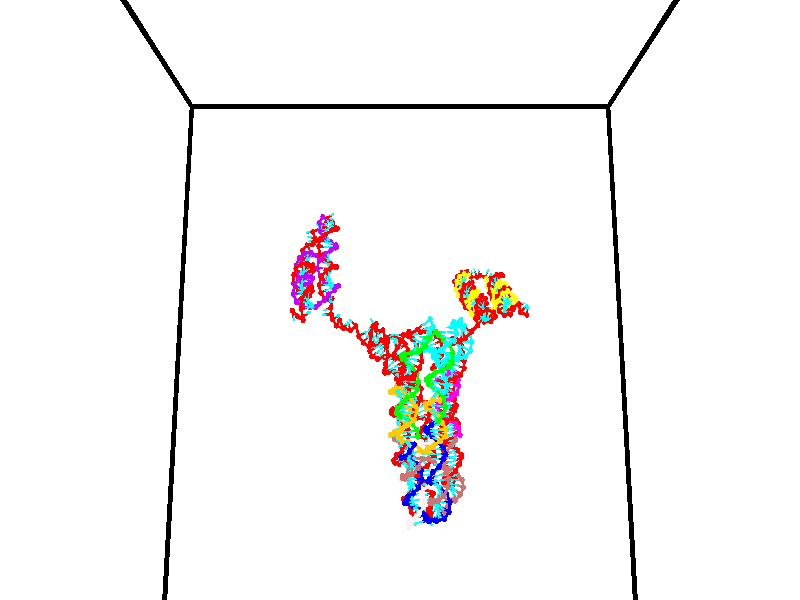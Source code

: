 // switches for output
#declare DRAW_BASES = 1; // possible values are 0, 1; only relevant for DNA ribbons
#declare DRAW_BASES_TYPE = 3; // possible values are 1, 2, 3; only relevant for DNA ribbons
#declare DRAW_FOG = 0; // set to 1 to enable fog

#include "colors.inc"

#include "transforms.inc"
background { rgb <1, 1, 1>}

#default {
   normal{
       ripples 0.25
       frequency 0.20
       turbulence 0.2
       lambda 5
   }
	finish {
		phong 0.1
		phong_size 40.
	}
}

// original window dimensions: 1024x640


// camera settings

camera {
	sky <0, 0.179814, -0.983701>
	up <0, 0.179814, -0.983701>
	right 1.6 * <1, 0, 0>
	location <35, 94.9851, 44.8844>
	look_at <35, 29.7336, 32.9568>
	direction <0, -65.2515, -11.9276>
	angle 67.0682
}


# declare cpy_camera_pos = <35, 94.9851, 44.8844>;
# if (DRAW_FOG = 1)
fog {
	fog_type 2
	up vnormalize(cpy_camera_pos)
	color rgbt<1,1,1,0.3>
	distance 1e-5
	fog_alt 3e-3
	fog_offset 56
}
# end


// LIGHTS

# declare lum = 6;
global_settings {
	ambient_light rgb lum * <0.05, 0.05, 0.05>
	max_trace_level 15
}# declare cpy_direct_light_amount = 0.25;
light_source
{	1000 * <-1, -1.16352, -0.803886>,
	rgb lum * cpy_direct_light_amount
	parallel
}

light_source
{	1000 * <1, 1.16352, 0.803886>,
	rgb lum * cpy_direct_light_amount
	parallel
}

// strand 0

// nucleotide -1

// particle -1
sphere {
	<24.169712, 35.194592, 34.846760> 0.250000
	pigment { color rgbt <1,0,0,0> }
	no_shadow
}
cylinder {
	<24.220531, 34.962452, 35.168518>,  <24.251024, 34.823170, 35.361572>, 0.100000
	pigment { color rgbt <1,0,0,0> }
	no_shadow
}
cylinder {
	<24.220531, 34.962452, 35.168518>,  <24.169712, 35.194592, 34.846760>, 0.100000
	pigment { color rgbt <1,0,0,0> }
	no_shadow
}

// particle -1
sphere {
	<24.220531, 34.962452, 35.168518> 0.100000
	pigment { color rgbt <1,0,0,0> }
	no_shadow
}
sphere {
	0, 1
	scale<0.080000,0.200000,0.300000>
	matrix <0.989148, 0.013804, -0.146272,
		0.073785, 0.814252, 0.575803,
		0.127050, -0.580347, 0.804398,
		24.258646, 34.788349, 35.409836>
	pigment { color rgbt <0,1,1,0> }
	no_shadow
}
cylinder {
	<24.728346, 35.436497, 35.358841>,  <24.169712, 35.194592, 34.846760>, 0.130000
	pigment { color rgbt <1,0,0,0> }
	no_shadow
}

// nucleotide -1

// particle -1
sphere {
	<24.728346, 35.436497, 35.358841> 0.250000
	pigment { color rgbt <1,0,0,0> }
	no_shadow
}
cylinder {
	<24.712200, 35.036831, 35.361126>,  <24.702513, 34.797031, 35.362495>, 0.100000
	pigment { color rgbt <1,0,0,0> }
	no_shadow
}
cylinder {
	<24.712200, 35.036831, 35.361126>,  <24.728346, 35.436497, 35.358841>, 0.100000
	pigment { color rgbt <1,0,0,0> }
	no_shadow
}

// particle -1
sphere {
	<24.712200, 35.036831, 35.361126> 0.100000
	pigment { color rgbt <1,0,0,0> }
	no_shadow
}
sphere {
	0, 1
	scale<0.080000,0.200000,0.300000>
	matrix <0.983966, -0.040743, -0.173640,
		0.173728, -0.001389, 0.984793,
		-0.040365, -0.999169, 0.005712,
		24.700090, 34.737080, 35.362839>
	pigment { color rgbt <0,1,1,0> }
	no_shadow
}
cylinder {
	<25.279417, 35.092476, 35.657017>,  <24.728346, 35.436497, 35.358841>, 0.130000
	pigment { color rgbt <1,0,0,0> }
	no_shadow
}

// nucleotide -1

// particle -1
sphere {
	<25.279417, 35.092476, 35.657017> 0.250000
	pigment { color rgbt <1,0,0,0> }
	no_shadow
}
cylinder {
	<25.166170, 34.779835, 35.434685>,  <25.098221, 34.592251, 35.301285>, 0.100000
	pigment { color rgbt <1,0,0,0> }
	no_shadow
}
cylinder {
	<25.166170, 34.779835, 35.434685>,  <25.279417, 35.092476, 35.657017>, 0.100000
	pigment { color rgbt <1,0,0,0> }
	no_shadow
}

// particle -1
sphere {
	<25.166170, 34.779835, 35.434685> 0.100000
	pigment { color rgbt <1,0,0,0> }
	no_shadow
}
sphere {
	0, 1
	scale<0.080000,0.200000,0.300000>
	matrix <0.958541, -0.250106, -0.136548,
		-0.032290, -0.571443, 0.820006,
		-0.283118, -0.781601, -0.555827,
		25.081234, 34.545353, 35.267937>
	pigment { color rgbt <0,1,1,0> }
	no_shadow
}
cylinder {
	<25.357172, 35.849991, 35.502956>,  <25.279417, 35.092476, 35.657017>, 0.130000
	pigment { color rgbt <1,0,0,0> }
	no_shadow
}

// nucleotide -1

// particle -1
sphere {
	<25.357172, 35.849991, 35.502956> 0.250000
	pigment { color rgbt <1,0,0,0> }
	no_shadow
}
cylinder {
	<25.689148, 35.987633, 35.327328>,  <25.888334, 36.070217, 35.221951>, 0.100000
	pigment { color rgbt <1,0,0,0> }
	no_shadow
}
cylinder {
	<25.689148, 35.987633, 35.327328>,  <25.357172, 35.849991, 35.502956>, 0.100000
	pigment { color rgbt <1,0,0,0> }
	no_shadow
}

// particle -1
sphere {
	<25.689148, 35.987633, 35.327328> 0.100000
	pigment { color rgbt <1,0,0,0> }
	no_shadow
}
sphere {
	0, 1
	scale<0.080000,0.200000,0.300000>
	matrix <-0.285191, -0.414729, -0.864098,
		-0.479439, 0.842372, -0.246065,
		0.829942, 0.344107, -0.439074,
		25.938131, 36.090866, 35.195606>
	pigment { color rgbt <0,1,1,0> }
	no_shadow
}
cylinder {
	<25.257257, 36.340019, 34.901119>,  <25.357172, 35.849991, 35.502956>, 0.130000
	pigment { color rgbt <1,0,0,0> }
	no_shadow
}

// nucleotide -1

// particle -1
sphere {
	<25.257257, 36.340019, 34.901119> 0.250000
	pigment { color rgbt <1,0,0,0> }
	no_shadow
}
cylinder {
	<25.574278, 36.115955, 34.804722>,  <25.764490, 35.981518, 34.746883>, 0.100000
	pigment { color rgbt <1,0,0,0> }
	no_shadow
}
cylinder {
	<25.574278, 36.115955, 34.804722>,  <25.257257, 36.340019, 34.901119>, 0.100000
	pigment { color rgbt <1,0,0,0> }
	no_shadow
}

// particle -1
sphere {
	<25.574278, 36.115955, 34.804722> 0.100000
	pigment { color rgbt <1,0,0,0> }
	no_shadow
}
sphere {
	0, 1
	scale<0.080000,0.200000,0.300000>
	matrix <-0.416513, -0.208614, -0.884871,
		0.445398, 0.801683, -0.398653,
		0.792551, -0.560164, -0.240995,
		25.812044, 35.947906, 34.732422>
	pigment { color rgbt <0,1,1,0> }
	no_shadow
}
cylinder {
	<25.297907, 36.434307, 34.065369>,  <25.257257, 36.340019, 34.901119>, 0.130000
	pigment { color rgbt <1,0,0,0> }
	no_shadow
}

// nucleotide -1

// particle -1
sphere {
	<25.297907, 36.434307, 34.065369> 0.250000
	pigment { color rgbt <1,0,0,0> }
	no_shadow
}
cylinder {
	<25.559687, 36.144840, 34.153004>,  <25.716755, 35.971161, 34.205585>, 0.100000
	pigment { color rgbt <1,0,0,0> }
	no_shadow
}
cylinder {
	<25.559687, 36.144840, 34.153004>,  <25.297907, 36.434307, 34.065369>, 0.100000
	pigment { color rgbt <1,0,0,0> }
	no_shadow
}

// particle -1
sphere {
	<25.559687, 36.144840, 34.153004> 0.100000
	pigment { color rgbt <1,0,0,0> }
	no_shadow
}
sphere {
	0, 1
	scale<0.080000,0.200000,0.300000>
	matrix <-0.358720, -0.552247, -0.752558,
		0.665594, 0.413919, -0.621012,
		0.654450, -0.723668, 0.219091,
		25.756021, 35.927738, 34.218731>
	pigment { color rgbt <0,1,1,0> }
	no_shadow
}
cylinder {
	<25.647516, 36.250042, 33.509331>,  <25.297907, 36.434307, 34.065369>, 0.130000
	pigment { color rgbt <1,0,0,0> }
	no_shadow
}

// nucleotide -1

// particle -1
sphere {
	<25.647516, 36.250042, 33.509331> 0.250000
	pigment { color rgbt <1,0,0,0> }
	no_shadow
}
cylinder {
	<25.681496, 35.906406, 33.711220>,  <25.701883, 35.700226, 33.832352>, 0.100000
	pigment { color rgbt <1,0,0,0> }
	no_shadow
}
cylinder {
	<25.681496, 35.906406, 33.711220>,  <25.647516, 36.250042, 33.509331>, 0.100000
	pigment { color rgbt <1,0,0,0> }
	no_shadow
}

// particle -1
sphere {
	<25.681496, 35.906406, 33.711220> 0.100000
	pigment { color rgbt <1,0,0,0> }
	no_shadow
}
sphere {
	0, 1
	scale<0.080000,0.200000,0.300000>
	matrix <-0.366205, -0.498019, -0.786048,
		0.926649, -0.118057, -0.356910,
		0.084950, -0.859092, 0.504722,
		25.706980, 35.648678, 33.862637>
	pigment { color rgbt <0,1,1,0> }
	no_shadow
}
cylinder {
	<25.879213, 35.758873, 33.033588>,  <25.647516, 36.250042, 33.509331>, 0.130000
	pigment { color rgbt <1,0,0,0> }
	no_shadow
}

// nucleotide -1

// particle -1
sphere {
	<25.879213, 35.758873, 33.033588> 0.250000
	pigment { color rgbt <1,0,0,0> }
	no_shadow
}
cylinder {
	<25.738609, 35.524693, 33.325802>,  <25.654247, 35.384182, 33.501129>, 0.100000
	pigment { color rgbt <1,0,0,0> }
	no_shadow
}
cylinder {
	<25.738609, 35.524693, 33.325802>,  <25.879213, 35.758873, 33.033588>, 0.100000
	pigment { color rgbt <1,0,0,0> }
	no_shadow
}

// particle -1
sphere {
	<25.738609, 35.524693, 33.325802> 0.100000
	pigment { color rgbt <1,0,0,0> }
	no_shadow
}
sphere {
	0, 1
	scale<0.080000,0.200000,0.300000>
	matrix <-0.267161, -0.685156, -0.677633,
		0.897254, -0.433367, 0.084430,
		-0.351511, -0.585453, 0.730537,
		25.633156, 35.349056, 33.544964>
	pigment { color rgbt <0,1,1,0> }
	no_shadow
}
cylinder {
	<26.036179, 35.127190, 32.815807>,  <25.879213, 35.758873, 33.033588>, 0.130000
	pigment { color rgbt <1,0,0,0> }
	no_shadow
}

// nucleotide -1

// particle -1
sphere {
	<26.036179, 35.127190, 32.815807> 0.250000
	pigment { color rgbt <1,0,0,0> }
	no_shadow
}
cylinder {
	<25.751680, 35.068596, 33.090813>,  <25.580982, 35.033440, 33.255817>, 0.100000
	pigment { color rgbt <1,0,0,0> }
	no_shadow
}
cylinder {
	<25.751680, 35.068596, 33.090813>,  <26.036179, 35.127190, 32.815807>, 0.100000
	pigment { color rgbt <1,0,0,0> }
	no_shadow
}

// particle -1
sphere {
	<25.751680, 35.068596, 33.090813> 0.100000
	pigment { color rgbt <1,0,0,0> }
	no_shadow
}
sphere {
	0, 1
	scale<0.080000,0.200000,0.300000>
	matrix <-0.386734, -0.735182, -0.556726,
		0.587001, -0.661852, 0.466242,
		-0.711243, -0.146488, 0.687513,
		25.538307, 35.024651, 33.297066>
	pigment { color rgbt <0,1,1,0> }
	no_shadow
}
cylinder {
	<26.031729, 34.453899, 33.015858>,  <26.036179, 35.127190, 32.815807>, 0.130000
	pigment { color rgbt <1,0,0,0> }
	no_shadow
}

// nucleotide -1

// particle -1
sphere {
	<26.031729, 34.453899, 33.015858> 0.250000
	pigment { color rgbt <1,0,0,0> }
	no_shadow
}
cylinder {
	<25.663504, 34.580311, 33.107677>,  <25.442568, 34.656158, 33.162769>, 0.100000
	pigment { color rgbt <1,0,0,0> }
	no_shadow
}
cylinder {
	<25.663504, 34.580311, 33.107677>,  <26.031729, 34.453899, 33.015858>, 0.100000
	pigment { color rgbt <1,0,0,0> }
	no_shadow
}

// particle -1
sphere {
	<25.663504, 34.580311, 33.107677> 0.100000
	pigment { color rgbt <1,0,0,0> }
	no_shadow
}
sphere {
	0, 1
	scale<0.080000,0.200000,0.300000>
	matrix <-0.390507, -0.732285, -0.557909,
		-0.008220, -0.603229, 0.797525,
		-0.920563, 0.316026, 0.229546,
		25.387335, 34.675117, 33.176540>
	pigment { color rgbt <0,1,1,0> }
	no_shadow
}
cylinder {
	<25.696402, 33.920017, 33.347542>,  <26.031729, 34.453899, 33.015858>, 0.130000
	pigment { color rgbt <1,0,0,0> }
	no_shadow
}

// nucleotide -1

// particle -1
sphere {
	<25.696402, 33.920017, 33.347542> 0.250000
	pigment { color rgbt <1,0,0,0> }
	no_shadow
}
cylinder {
	<25.425213, 34.163910, 33.183304>,  <25.262501, 34.310246, 33.084763>, 0.100000
	pigment { color rgbt <1,0,0,0> }
	no_shadow
}
cylinder {
	<25.425213, 34.163910, 33.183304>,  <25.696402, 33.920017, 33.347542>, 0.100000
	pigment { color rgbt <1,0,0,0> }
	no_shadow
}

// particle -1
sphere {
	<25.425213, 34.163910, 33.183304> 0.100000
	pigment { color rgbt <1,0,0,0> }
	no_shadow
}
sphere {
	0, 1
	scale<0.080000,0.200000,0.300000>
	matrix <-0.337978, -0.754580, -0.562477,
		-0.652784, -0.242571, 0.717658,
		-0.677971, 0.609728, -0.410594,
		25.221821, 34.346828, 33.060127>
	pigment { color rgbt <0,1,1,0> }
	no_shadow
}
cylinder {
	<25.052139, 33.487190, 33.231159>,  <25.696402, 33.920017, 33.347542>, 0.130000
	pigment { color rgbt <1,0,0,0> }
	no_shadow
}

// nucleotide -1

// particle -1
sphere {
	<25.052139, 33.487190, 33.231159> 0.250000
	pigment { color rgbt <1,0,0,0> }
	no_shadow
}
cylinder {
	<25.017229, 33.801285, 32.985954>,  <24.996283, 33.989742, 32.838833>, 0.100000
	pigment { color rgbt <1,0,0,0> }
	no_shadow
}
cylinder {
	<25.017229, 33.801285, 32.985954>,  <25.052139, 33.487190, 33.231159>, 0.100000
	pigment { color rgbt <1,0,0,0> }
	no_shadow
}

// particle -1
sphere {
	<25.017229, 33.801285, 32.985954> 0.100000
	pigment { color rgbt <1,0,0,0> }
	no_shadow
}
sphere {
	0, 1
	scale<0.080000,0.200000,0.300000>
	matrix <-0.467579, -0.575655, -0.670814,
		-0.879632, 0.228087, 0.417400,
		-0.087275, 0.785237, -0.613014,
		24.991047, 34.036858, 32.802052>
	pigment { color rgbt <0,1,1,0> }
	no_shadow
}
cylinder {
	<24.432745, 33.298744, 32.800297>,  <25.052139, 33.487190, 33.231159>, 0.130000
	pigment { color rgbt <1,0,0,0> }
	no_shadow
}

// nucleotide -1

// particle -1
sphere {
	<24.432745, 33.298744, 32.800297> 0.250000
	pigment { color rgbt <1,0,0,0> }
	no_shadow
}
cylinder {
	<24.607157, 33.597038, 32.598797>,  <24.711803, 33.776012, 32.477898>, 0.100000
	pigment { color rgbt <1,0,0,0> }
	no_shadow
}
cylinder {
	<24.607157, 33.597038, 32.598797>,  <24.432745, 33.298744, 32.800297>, 0.100000
	pigment { color rgbt <1,0,0,0> }
	no_shadow
}

// particle -1
sphere {
	<24.607157, 33.597038, 32.598797> 0.100000
	pigment { color rgbt <1,0,0,0> }
	no_shadow
}
sphere {
	0, 1
	scale<0.080000,0.200000,0.300000>
	matrix <-0.324556, -0.391787, -0.860910,
		-0.839370, 0.538877, 0.071201,
		0.436030, 0.745731, -0.503750,
		24.737967, 33.820759, 32.447674>
	pigment { color rgbt <0,1,1,0> }
	no_shadow
}
cylinder {
	<23.952074, 33.649406, 32.204491>,  <24.432745, 33.298744, 32.800297>, 0.130000
	pigment { color rgbt <1,0,0,0> }
	no_shadow
}

// nucleotide -1

// particle -1
sphere {
	<23.952074, 33.649406, 32.204491> 0.250000
	pigment { color rgbt <1,0,0,0> }
	no_shadow
}
cylinder {
	<24.341461, 33.691547, 32.123238>,  <24.575092, 33.716831, 32.074486>, 0.100000
	pigment { color rgbt <1,0,0,0> }
	no_shadow
}
cylinder {
	<24.341461, 33.691547, 32.123238>,  <23.952074, 33.649406, 32.204491>, 0.100000
	pigment { color rgbt <1,0,0,0> }
	no_shadow
}

// particle -1
sphere {
	<24.341461, 33.691547, 32.123238> 0.100000
	pigment { color rgbt <1,0,0,0> }
	no_shadow
}
sphere {
	0, 1
	scale<0.080000,0.200000,0.300000>
	matrix <-0.132139, -0.465942, -0.874893,
		-0.186826, 0.878521, -0.439657,
		0.973466, 0.105357, -0.203137,
		24.633501, 33.723156, 32.062298>
	pigment { color rgbt <0,1,1,0> }
	no_shadow
}
cylinder {
	<23.968828, 33.700012, 31.465105>,  <23.952074, 33.649406, 32.204491>, 0.130000
	pigment { color rgbt <1,0,0,0> }
	no_shadow
}

// nucleotide -1

// particle -1
sphere {
	<23.968828, 33.700012, 31.465105> 0.250000
	pigment { color rgbt <1,0,0,0> }
	no_shadow
}
cylinder {
	<24.352407, 33.633713, 31.557144>,  <24.582556, 33.593933, 31.612368>, 0.100000
	pigment { color rgbt <1,0,0,0> }
	no_shadow
}
cylinder {
	<24.352407, 33.633713, 31.557144>,  <23.968828, 33.700012, 31.465105>, 0.100000
	pigment { color rgbt <1,0,0,0> }
	no_shadow
}

// particle -1
sphere {
	<24.352407, 33.633713, 31.557144> 0.100000
	pigment { color rgbt <1,0,0,0> }
	no_shadow
}
sphere {
	0, 1
	scale<0.080000,0.200000,0.300000>
	matrix <0.122248, -0.490507, -0.862820,
		0.255879, 0.855528, -0.450108,
		0.958948, -0.165753, 0.230097,
		24.640091, 33.583988, 31.626173>
	pigment { color rgbt <0,1,1,0> }
	no_shadow
}
cylinder {
	<24.116812, 33.422073, 30.842447>,  <23.968828, 33.700012, 31.465105>, 0.130000
	pigment { color rgbt <1,0,0,0> }
	no_shadow
}

// nucleotide -1

// particle -1
sphere {
	<24.116812, 33.422073, 30.842447> 0.250000
	pigment { color rgbt <1,0,0,0> }
	no_shadow
}
cylinder {
	<24.429371, 33.361080, 31.084496>,  <24.616905, 33.324486, 31.229725>, 0.100000
	pigment { color rgbt <1,0,0,0> }
	no_shadow
}
cylinder {
	<24.429371, 33.361080, 31.084496>,  <24.116812, 33.422073, 30.842447>, 0.100000
	pigment { color rgbt <1,0,0,0> }
	no_shadow
}

// particle -1
sphere {
	<24.429371, 33.361080, 31.084496> 0.100000
	pigment { color rgbt <1,0,0,0> }
	no_shadow
}
sphere {
	0, 1
	scale<0.080000,0.200000,0.300000>
	matrix <0.361570, -0.679707, -0.638173,
		0.508613, 0.717459, -0.475988,
		0.781396, -0.152481, 0.605120,
		24.663790, 33.315334, 31.266031>
	pigment { color rgbt <0,1,1,0> }
	no_shadow
}
cylinder {
	<24.664261, 33.463184, 30.443354>,  <24.116812, 33.422073, 30.842447>, 0.130000
	pigment { color rgbt <1,0,0,0> }
	no_shadow
}

// nucleotide -1

// particle -1
sphere {
	<24.664261, 33.463184, 30.443354> 0.250000
	pigment { color rgbt <1,0,0,0> }
	no_shadow
}
cylinder {
	<24.772390, 33.236221, 30.754475>,  <24.837267, 33.100044, 30.941147>, 0.100000
	pigment { color rgbt <1,0,0,0> }
	no_shadow
}
cylinder {
	<24.772390, 33.236221, 30.754475>,  <24.664261, 33.463184, 30.443354>, 0.100000
	pigment { color rgbt <1,0,0,0> }
	no_shadow
}

// particle -1
sphere {
	<24.772390, 33.236221, 30.754475> 0.100000
	pigment { color rgbt <1,0,0,0> }
	no_shadow
}
sphere {
	0, 1
	scale<0.080000,0.200000,0.300000>
	matrix <0.332585, -0.703114, -0.628505,
		0.903500, 0.428585, -0.001358,
		0.270323, -0.567403, 0.777804,
		24.853487, 33.066002, 30.987816>
	pigment { color rgbt <0,1,1,0> }
	no_shadow
}
cylinder {
	<25.326107, 33.209721, 30.371565>,  <24.664261, 33.463184, 30.443354>, 0.130000
	pigment { color rgbt <1,0,0,0> }
	no_shadow
}

// nucleotide -1

// particle -1
sphere {
	<25.326107, 33.209721, 30.371565> 0.250000
	pigment { color rgbt <1,0,0,0> }
	no_shadow
}
cylinder {
	<25.148180, 32.945408, 30.613394>,  <25.041424, 32.786819, 30.758492>, 0.100000
	pigment { color rgbt <1,0,0,0> }
	no_shadow
}
cylinder {
	<25.148180, 32.945408, 30.613394>,  <25.326107, 33.209721, 30.371565>, 0.100000
	pigment { color rgbt <1,0,0,0> }
	no_shadow
}

// particle -1
sphere {
	<25.148180, 32.945408, 30.613394> 0.100000
	pigment { color rgbt <1,0,0,0> }
	no_shadow
}
sphere {
	0, 1
	scale<0.080000,0.200000,0.300000>
	matrix <0.120438, -0.713031, -0.690711,
		0.887485, -0.234428, 0.396754,
		-0.444820, -0.660780, 0.604571,
		25.014734, 32.747173, 30.794765>
	pigment { color rgbt <0,1,1,0> }
	no_shadow
}
cylinder {
	<25.750433, 32.631161, 30.348633>,  <25.326107, 33.209721, 30.371565>, 0.130000
	pigment { color rgbt <1,0,0,0> }
	no_shadow
}

// nucleotide -1

// particle -1
sphere {
	<25.750433, 32.631161, 30.348633> 0.250000
	pigment { color rgbt <1,0,0,0> }
	no_shadow
}
cylinder {
	<25.402367, 32.498947, 30.494814>,  <25.193527, 32.419617, 30.582523>, 0.100000
	pigment { color rgbt <1,0,0,0> }
	no_shadow
}
cylinder {
	<25.402367, 32.498947, 30.494814>,  <25.750433, 32.631161, 30.348633>, 0.100000
	pigment { color rgbt <1,0,0,0> }
	no_shadow
}

// particle -1
sphere {
	<25.402367, 32.498947, 30.494814> 0.100000
	pigment { color rgbt <1,0,0,0> }
	no_shadow
}
sphere {
	0, 1
	scale<0.080000,0.200000,0.300000>
	matrix <0.014560, -0.758572, -0.651426,
		0.492544, -0.561528, 0.664896,
		-0.870166, -0.330537, 0.365454,
		25.141317, 32.399788, 30.604450>
	pigment { color rgbt <0,1,1,0> }
	no_shadow
}
cylinder {
	<25.834118, 31.858814, 30.497217>,  <25.750433, 32.631161, 30.348633>, 0.130000
	pigment { color rgbt <1,0,0,0> }
	no_shadow
}

// nucleotide -1

// particle -1
sphere {
	<25.834118, 31.858814, 30.497217> 0.250000
	pigment { color rgbt <1,0,0,0> }
	no_shadow
}
cylinder {
	<25.438829, 31.915964, 30.475306>,  <25.201656, 31.950254, 30.462158>, 0.100000
	pigment { color rgbt <1,0,0,0> }
	no_shadow
}
cylinder {
	<25.438829, 31.915964, 30.475306>,  <25.834118, 31.858814, 30.497217>, 0.100000
	pigment { color rgbt <1,0,0,0> }
	no_shadow
}

// particle -1
sphere {
	<25.438829, 31.915964, 30.475306> 0.100000
	pigment { color rgbt <1,0,0,0> }
	no_shadow
}
sphere {
	0, 1
	scale<0.080000,0.200000,0.300000>
	matrix <-0.072945, -0.754567, -0.652156,
		-0.134512, -0.640480, 0.756103,
		-0.988223, 0.142877, -0.054778,
		25.142363, 31.958828, 30.458872>
	pigment { color rgbt <0,1,1,0> }
	no_shadow
}
cylinder {
	<25.615540, 31.241756, 30.585772>,  <25.834118, 31.858814, 30.497217>, 0.130000
	pigment { color rgbt <1,0,0,0> }
	no_shadow
}

// nucleotide -1

// particle -1
sphere {
	<25.615540, 31.241756, 30.585772> 0.250000
	pigment { color rgbt <1,0,0,0> }
	no_shadow
}
cylinder {
	<25.326065, 31.443232, 30.397058>,  <25.152380, 31.564116, 30.283831>, 0.100000
	pigment { color rgbt <1,0,0,0> }
	no_shadow
}
cylinder {
	<25.326065, 31.443232, 30.397058>,  <25.615540, 31.241756, 30.585772>, 0.100000
	pigment { color rgbt <1,0,0,0> }
	no_shadow
}

// particle -1
sphere {
	<25.326065, 31.443232, 30.397058> 0.100000
	pigment { color rgbt <1,0,0,0> }
	no_shadow
}
sphere {
	0, 1
	scale<0.080000,0.200000,0.300000>
	matrix <-0.101509, -0.753869, -0.649136,
		-0.682623, -0.421881, 0.596693,
		-0.723686, 0.503685, -0.471783,
		25.108959, 31.594337, 30.255524>
	pigment { color rgbt <0,1,1,0> }
	no_shadow
}
cylinder {
	<25.110943, 30.785185, 30.458427>,  <25.615540, 31.241756, 30.585772>, 0.130000
	pigment { color rgbt <1,0,0,0> }
	no_shadow
}

// nucleotide -1

// particle -1
sphere {
	<25.110943, 30.785185, 30.458427> 0.250000
	pigment { color rgbt <1,0,0,0> }
	no_shadow
}
cylinder {
	<25.072971, 31.077812, 30.188377>,  <25.050188, 31.253389, 30.026348>, 0.100000
	pigment { color rgbt <1,0,0,0> }
	no_shadow
}
cylinder {
	<25.072971, 31.077812, 30.188377>,  <25.110943, 30.785185, 30.458427>, 0.100000
	pigment { color rgbt <1,0,0,0> }
	no_shadow
}

// particle -1
sphere {
	<25.072971, 31.077812, 30.188377> 0.100000
	pigment { color rgbt <1,0,0,0> }
	no_shadow
}
sphere {
	0, 1
	scale<0.080000,0.200000,0.300000>
	matrix <-0.099916, -0.681765, -0.724716,
		-0.990457, -0.001342, 0.137815,
		-0.094930, 0.731570, -0.675125,
		25.044493, 31.297283, 29.985840>
	pigment { color rgbt <0,1,1,0> }
	no_shadow
}
cylinder {
	<24.751051, 30.449902, 29.909302>,  <25.110943, 30.785185, 30.458427>, 0.130000
	pigment { color rgbt <1,0,0,0> }
	no_shadow
}

// nucleotide -1

// particle -1
sphere {
	<24.751051, 30.449902, 29.909302> 0.250000
	pigment { color rgbt <1,0,0,0> }
	no_shadow
}
cylinder {
	<24.865503, 30.796988, 29.746723>,  <24.934174, 31.005239, 29.649176>, 0.100000
	pigment { color rgbt <1,0,0,0> }
	no_shadow
}
cylinder {
	<24.865503, 30.796988, 29.746723>,  <24.751051, 30.449902, 29.909302>, 0.100000
	pigment { color rgbt <1,0,0,0> }
	no_shadow
}

// particle -1
sphere {
	<24.865503, 30.796988, 29.746723> 0.100000
	pigment { color rgbt <1,0,0,0> }
	no_shadow
}
sphere {
	0, 1
	scale<0.080000,0.200000,0.300000>
	matrix <0.185511, -0.466321, -0.864945,
		-0.940062, 0.172086, -0.294399,
		0.286130, 0.867716, -0.406447,
		24.951342, 31.057302, 29.624788>
	pigment { color rgbt <0,1,1,0> }
	no_shadow
}
cylinder {
	<24.311476, 30.532225, 29.275715>,  <24.751051, 30.449902, 29.909302>, 0.130000
	pigment { color rgbt <1,0,0,0> }
	no_shadow
}

// nucleotide -1

// particle -1
sphere {
	<24.311476, 30.532225, 29.275715> 0.250000
	pigment { color rgbt <1,0,0,0> }
	no_shadow
}
cylinder {
	<24.627373, 30.774801, 29.238762>,  <24.816912, 30.920347, 29.216591>, 0.100000
	pigment { color rgbt <1,0,0,0> }
	no_shadow
}
cylinder {
	<24.627373, 30.774801, 29.238762>,  <24.311476, 30.532225, 29.275715>, 0.100000
	pigment { color rgbt <1,0,0,0> }
	no_shadow
}

// particle -1
sphere {
	<24.627373, 30.774801, 29.238762> 0.100000
	pigment { color rgbt <1,0,0,0> }
	no_shadow
}
sphere {
	0, 1
	scale<0.080000,0.200000,0.300000>
	matrix <0.232013, -0.434699, -0.870176,
		-0.567871, 0.665781, -0.484003,
		0.789742, 0.606443, -0.092383,
		24.864296, 30.956734, 29.211046>
	pigment { color rgbt <0,1,1,0> }
	no_shadow
}
cylinder {
	<24.336803, 30.779747, 28.557196>,  <24.311476, 30.532225, 29.275715>, 0.130000
	pigment { color rgbt <1,0,0,0> }
	no_shadow
}

// nucleotide -1

// particle -1
sphere {
	<24.336803, 30.779747, 28.557196> 0.250000
	pigment { color rgbt <1,0,0,0> }
	no_shadow
}
cylinder {
	<24.702389, 30.806055, 28.717367>,  <24.921740, 30.821840, 28.813469>, 0.100000
	pigment { color rgbt <1,0,0,0> }
	no_shadow
}
cylinder {
	<24.702389, 30.806055, 28.717367>,  <24.336803, 30.779747, 28.557196>, 0.100000
	pigment { color rgbt <1,0,0,0> }
	no_shadow
}

// particle -1
sphere {
	<24.702389, 30.806055, 28.717367> 0.100000
	pigment { color rgbt <1,0,0,0> }
	no_shadow
}
sphere {
	0, 1
	scale<0.080000,0.200000,0.300000>
	matrix <0.379090, -0.490427, -0.784711,
		0.144770, 0.868997, -0.473166,
		0.913965, 0.065770, 0.400427,
		24.976578, 30.825787, 28.837496>
	pigment { color rgbt <0,1,1,0> }
	no_shadow
}
cylinder {
	<24.856794, 31.177677, 28.163490>,  <24.336803, 30.779747, 28.557196>, 0.130000
	pigment { color rgbt <1,0,0,0> }
	no_shadow
}

// nucleotide -1

// particle -1
sphere {
	<24.856794, 31.177677, 28.163490> 0.250000
	pigment { color rgbt <1,0,0,0> }
	no_shadow
}
cylinder {
	<25.018263, 30.867739, 28.358084>,  <25.115145, 30.681776, 28.474840>, 0.100000
	pigment { color rgbt <1,0,0,0> }
	no_shadow
}
cylinder {
	<25.018263, 30.867739, 28.358084>,  <24.856794, 31.177677, 28.163490>, 0.100000
	pigment { color rgbt <1,0,0,0> }
	no_shadow
}

// particle -1
sphere {
	<25.018263, 30.867739, 28.358084> 0.100000
	pigment { color rgbt <1,0,0,0> }
	no_shadow
}
sphere {
	0, 1
	scale<0.080000,0.200000,0.300000>
	matrix <0.261047, -0.412080, -0.872952,
		0.876872, 0.479380, 0.035926,
		0.403671, -0.774845, 0.486482,
		25.139364, 30.635284, 28.504028>
	pigment { color rgbt <0,1,1,0> }
	no_shadow
}
cylinder {
	<25.549520, 31.218340, 28.062946>,  <24.856794, 31.177677, 28.163490>, 0.130000
	pigment { color rgbt <1,0,0,0> }
	no_shadow
}

// nucleotide -1

// particle -1
sphere {
	<25.549520, 31.218340, 28.062946> 0.250000
	pigment { color rgbt <1,0,0,0> }
	no_shadow
}
cylinder {
	<25.345026, 30.875561, 28.089117>,  <25.222330, 30.669893, 28.104818>, 0.100000
	pigment { color rgbt <1,0,0,0> }
	no_shadow
}
cylinder {
	<25.345026, 30.875561, 28.089117>,  <25.549520, 31.218340, 28.062946>, 0.100000
	pigment { color rgbt <1,0,0,0> }
	no_shadow
}

// particle -1
sphere {
	<25.345026, 30.875561, 28.089117> 0.100000
	pigment { color rgbt <1,0,0,0> }
	no_shadow
}
sphere {
	0, 1
	scale<0.080000,0.200000,0.300000>
	matrix <0.028383, -0.092919, -0.995269,
		0.858973, -0.506958, 0.071826,
		-0.511234, -0.856948, 0.065426,
		25.191656, 30.618477, 28.108746>
	pigment { color rgbt <0,1,1,0> }
	no_shadow
}
cylinder {
	<25.808680, 30.758602, 27.583389>,  <25.549520, 31.218340, 28.062946>, 0.130000
	pigment { color rgbt <1,0,0,0> }
	no_shadow
}

// nucleotide -1

// particle -1
sphere {
	<25.808680, 30.758602, 27.583389> 0.250000
	pigment { color rgbt <1,0,0,0> }
	no_shadow
}
cylinder {
	<25.421007, 30.668110, 27.622395>,  <25.188404, 30.613813, 27.645798>, 0.100000
	pigment { color rgbt <1,0,0,0> }
	no_shadow
}
cylinder {
	<25.421007, 30.668110, 27.622395>,  <25.808680, 30.758602, 27.583389>, 0.100000
	pigment { color rgbt <1,0,0,0> }
	no_shadow
}

// particle -1
sphere {
	<25.421007, 30.668110, 27.622395> 0.100000
	pigment { color rgbt <1,0,0,0> }
	no_shadow
}
sphere {
	0, 1
	scale<0.080000,0.200000,0.300000>
	matrix <-0.089232, -0.046566, -0.994922,
		0.229626, -0.972959, 0.024943,
		-0.969180, -0.226234, 0.097512,
		25.130253, 30.600241, 27.651648>
	pigment { color rgbt <0,1,1,0> }
	no_shadow
}
cylinder {
	<25.546867, 30.075596, 27.211187>,  <25.808680, 30.758602, 27.583389>, 0.130000
	pigment { color rgbt <1,0,0,0> }
	no_shadow
}

// nucleotide -1

// particle -1
sphere {
	<25.546867, 30.075596, 27.211187> 0.250000
	pigment { color rgbt <1,0,0,0> }
	no_shadow
}
cylinder {
	<25.261541, 30.355822, 27.219088>,  <25.090345, 30.523958, 27.223827>, 0.100000
	pigment { color rgbt <1,0,0,0> }
	no_shadow
}
cylinder {
	<25.261541, 30.355822, 27.219088>,  <25.546867, 30.075596, 27.211187>, 0.100000
	pigment { color rgbt <1,0,0,0> }
	no_shadow
}

// particle -1
sphere {
	<25.261541, 30.355822, 27.219088> 0.100000
	pigment { color rgbt <1,0,0,0> }
	no_shadow
}
sphere {
	0, 1
	scale<0.080000,0.200000,0.300000>
	matrix <-0.115393, -0.089603, -0.989270,
		-0.691280, -0.707939, 0.144755,
		-0.713313, 0.700567, 0.019750,
		25.047546, 30.565992, 27.225012>
	pigment { color rgbt <0,1,1,0> }
	no_shadow
}
cylinder {
	<25.319559, 30.090492, 26.603426>,  <25.546867, 30.075596, 27.211187>, 0.130000
	pigment { color rgbt <1,0,0,0> }
	no_shadow
}

// nucleotide -1

// particle -1
sphere {
	<25.319559, 30.090492, 26.603426> 0.250000
	pigment { color rgbt <1,0,0,0> }
	no_shadow
}
cylinder {
	<25.040796, 30.355864, 26.712376>,  <24.873539, 30.515085, 26.777744>, 0.100000
	pigment { color rgbt <1,0,0,0> }
	no_shadow
}
cylinder {
	<25.040796, 30.355864, 26.712376>,  <25.319559, 30.090492, 26.603426>, 0.100000
	pigment { color rgbt <1,0,0,0> }
	no_shadow
}

// particle -1
sphere {
	<25.040796, 30.355864, 26.712376> 0.100000
	pigment { color rgbt <1,0,0,0> }
	no_shadow
}
sphere {
	0, 1
	scale<0.080000,0.200000,0.300000>
	matrix <-0.407792, -0.054165, -0.911467,
		-0.589938, -0.746278, 0.308289,
		-0.696906, 0.663427, 0.272372,
		24.831724, 30.554892, 26.794086>
	pigment { color rgbt <0,1,1,0> }
	no_shadow
}
cylinder {
	<26.078014, 30.071020, 26.295954>,  <25.319559, 30.090492, 26.603426>, 0.130000
	pigment { color rgbt <1,0,0,0> }
	no_shadow
}

// nucleotide -1

// particle -1
sphere {
	<26.078014, 30.071020, 26.295954> 0.250000
	pigment { color rgbt <1,0,0,0> }
	no_shadow
}
cylinder {
	<26.011139, 30.440170, 26.157188>,  <25.971014, 30.661661, 26.073929>, 0.100000
	pigment { color rgbt <1,0,0,0> }
	no_shadow
}
cylinder {
	<26.011139, 30.440170, 26.157188>,  <26.078014, 30.071020, 26.295954>, 0.100000
	pigment { color rgbt <1,0,0,0> }
	no_shadow
}

// particle -1
sphere {
	<26.011139, 30.440170, 26.157188> 0.100000
	pigment { color rgbt <1,0,0,0> }
	no_shadow
}
sphere {
	0, 1
	scale<0.080000,0.200000,0.300000>
	matrix <0.539096, 0.380177, 0.751560,
		0.825484, -0.061367, -0.561079,
		-0.167188, 0.922876, -0.346912,
		25.960983, 30.717033, 26.053114>
	pigment { color rgbt <0,1,1,0> }
	no_shadow
}
cylinder {
	<26.735977, 30.458027, 26.353497>,  <26.078014, 30.071020, 26.295954>, 0.130000
	pigment { color rgbt <1,0,0,0> }
	no_shadow
}

// nucleotide -1

// particle -1
sphere {
	<26.735977, 30.458027, 26.353497> 0.250000
	pigment { color rgbt <1,0,0,0> }
	no_shadow
}
cylinder {
	<26.427885, 30.712662, 26.369019>,  <26.243031, 30.865442, 26.378332>, 0.100000
	pigment { color rgbt <1,0,0,0> }
	no_shadow
}
cylinder {
	<26.427885, 30.712662, 26.369019>,  <26.735977, 30.458027, 26.353497>, 0.100000
	pigment { color rgbt <1,0,0,0> }
	no_shadow
}

// particle -1
sphere {
	<26.427885, 30.712662, 26.369019> 0.100000
	pigment { color rgbt <1,0,0,0> }
	no_shadow
}
sphere {
	0, 1
	scale<0.080000,0.200000,0.300000>
	matrix <0.515623, 0.585757, 0.625317,
		0.375339, 0.501645, -0.779405,
		-0.770229, 0.636586, 0.038803,
		26.196815, 30.903637, 26.380659>
	pigment { color rgbt <0,1,1,0> }
	no_shadow
}
cylinder {
	<26.831858, 31.116755, 26.143726>,  <26.735977, 30.458027, 26.353497>, 0.130000
	pigment { color rgbt <1,0,0,0> }
	no_shadow
}

// nucleotide -1

// particle -1
sphere {
	<26.831858, 31.116755, 26.143726> 0.250000
	pigment { color rgbt <1,0,0,0> }
	no_shadow
}
cylinder {
	<26.554474, 31.094236, 26.431044>,  <26.388042, 31.080725, 26.603434>, 0.100000
	pigment { color rgbt <1,0,0,0> }
	no_shadow
}
cylinder {
	<26.554474, 31.094236, 26.431044>,  <26.831858, 31.116755, 26.143726>, 0.100000
	pigment { color rgbt <1,0,0,0> }
	no_shadow
}

// particle -1
sphere {
	<26.554474, 31.094236, 26.431044> 0.100000
	pigment { color rgbt <1,0,0,0> }
	no_shadow
}
sphere {
	0, 1
	scale<0.080000,0.200000,0.300000>
	matrix <0.529664, 0.636011, 0.561201,
		-0.488435, 0.769624, -0.411230,
		-0.693460, -0.056297, 0.718292,
		26.346436, 31.077347, 26.646532>
	pigment { color rgbt <0,1,1,0> }
	no_shadow
}
cylinder {
	<27.054951, 31.702030, 25.832357>,  <26.831858, 31.116755, 26.143726>, 0.130000
	pigment { color rgbt <1,0,0,0> }
	no_shadow
}

// nucleotide -1

// particle -1
sphere {
	<27.054951, 31.702030, 25.832357> 0.250000
	pigment { color rgbt <1,0,0,0> }
	no_shadow
}
cylinder {
	<27.376633, 31.877163, 25.671581>,  <27.569643, 31.982243, 25.575115>, 0.100000
	pigment { color rgbt <1,0,0,0> }
	no_shadow
}
cylinder {
	<27.376633, 31.877163, 25.671581>,  <27.054951, 31.702030, 25.832357>, 0.100000
	pigment { color rgbt <1,0,0,0> }
	no_shadow
}

// particle -1
sphere {
	<27.376633, 31.877163, 25.671581> 0.100000
	pigment { color rgbt <1,0,0,0> }
	no_shadow
}
sphere {
	0, 1
	scale<0.080000,0.200000,0.300000>
	matrix <0.413534, 0.073538, 0.907514,
		0.426896, -0.896044, -0.121919,
		0.804207, 0.437832, -0.401938,
		27.617895, 32.008511, 25.551001>
	pigment { color rgbt <0,1,1,0> }
	no_shadow
}
cylinder {
	<27.662893, 31.423166, 26.119511>,  <27.054951, 31.702030, 25.832357>, 0.130000
	pigment { color rgbt <1,0,0,0> }
	no_shadow
}

// nucleotide -1

// particle -1
sphere {
	<27.662893, 31.423166, 26.119511> 0.250000
	pigment { color rgbt <1,0,0,0> }
	no_shadow
}
cylinder {
	<27.638420, 31.817440, 26.056673>,  <27.623735, 32.054005, 26.018970>, 0.100000
	pigment { color rgbt <1,0,0,0> }
	no_shadow
}
cylinder {
	<27.638420, 31.817440, 26.056673>,  <27.662893, 31.423166, 26.119511>, 0.100000
	pigment { color rgbt <1,0,0,0> }
	no_shadow
}

// particle -1
sphere {
	<27.638420, 31.817440, 26.056673> 0.100000
	pigment { color rgbt <1,0,0,0> }
	no_shadow
}
sphere {
	0, 1
	scale<0.080000,0.200000,0.300000>
	matrix <-0.028289, 0.155614, 0.987413,
		0.997726, 0.064856, 0.018363,
		-0.061182, 0.985686, -0.157095,
		27.620066, 32.113148, 26.009544>
	pigment { color rgbt <0,1,1,0> }
	no_shadow
}
cylinder {
	<27.990635, 31.710758, 26.666897>,  <27.662893, 31.423166, 26.119511>, 0.130000
	pigment { color rgbt <1,0,0,0> }
	no_shadow
}

// nucleotide -1

// particle -1
sphere {
	<27.990635, 31.710758, 26.666897> 0.250000
	pigment { color rgbt <1,0,0,0> }
	no_shadow
}
cylinder {
	<27.808331, 32.029751, 26.508757>,  <27.698948, 32.221146, 26.413872>, 0.100000
	pigment { color rgbt <1,0,0,0> }
	no_shadow
}
cylinder {
	<27.808331, 32.029751, 26.508757>,  <27.990635, 31.710758, 26.666897>, 0.100000
	pigment { color rgbt <1,0,0,0> }
	no_shadow
}

// particle -1
sphere {
	<27.808331, 32.029751, 26.508757> 0.100000
	pigment { color rgbt <1,0,0,0> }
	no_shadow
}
sphere {
	0, 1
	scale<0.080000,0.200000,0.300000>
	matrix <-0.127140, 0.381282, 0.915674,
		0.880974, 0.467595, -0.072382,
		-0.455763, 0.797483, -0.395350,
		27.671602, 32.268997, 26.390152>
	pigment { color rgbt <0,1,1,0> }
	no_shadow
}
cylinder {
	<28.266550, 32.260418, 26.921305>,  <27.990635, 31.710758, 26.666897>, 0.130000
	pigment { color rgbt <1,0,0,0> }
	no_shadow
}

// nucleotide -1

// particle -1
sphere {
	<28.266550, 32.260418, 26.921305> 0.250000
	pigment { color rgbt <1,0,0,0> }
	no_shadow
}
cylinder {
	<27.894434, 32.366211, 26.819632>,  <27.671164, 32.429688, 26.758629>, 0.100000
	pigment { color rgbt <1,0,0,0> }
	no_shadow
}
cylinder {
	<27.894434, 32.366211, 26.819632>,  <28.266550, 32.260418, 26.921305>, 0.100000
	pigment { color rgbt <1,0,0,0> }
	no_shadow
}

// particle -1
sphere {
	<27.894434, 32.366211, 26.819632> 0.100000
	pigment { color rgbt <1,0,0,0> }
	no_shadow
}
sphere {
	0, 1
	scale<0.080000,0.200000,0.300000>
	matrix <-0.179866, 0.275014, 0.944466,
		0.319701, 0.924345, -0.208271,
		-0.930290, 0.264485, -0.254181,
		27.615347, 32.445557, 26.743378>
	pigment { color rgbt <0,1,1,0> }
	no_shadow
}
cylinder {
	<28.134106, 32.958561, 27.157368>,  <28.266550, 32.260418, 26.921305>, 0.130000
	pigment { color rgbt <1,0,0,0> }
	no_shadow
}

// nucleotide -1

// particle -1
sphere {
	<28.134106, 32.958561, 27.157368> 0.250000
	pigment { color rgbt <1,0,0,0> }
	no_shadow
}
cylinder {
	<27.763466, 32.816509, 27.107891>,  <27.541082, 32.731277, 27.078205>, 0.100000
	pigment { color rgbt <1,0,0,0> }
	no_shadow
}
cylinder {
	<27.763466, 32.816509, 27.107891>,  <28.134106, 32.958561, 27.157368>, 0.100000
	pigment { color rgbt <1,0,0,0> }
	no_shadow
}

// particle -1
sphere {
	<27.763466, 32.816509, 27.107891> 0.100000
	pigment { color rgbt <1,0,0,0> }
	no_shadow
}
sphere {
	0, 1
	scale<0.080000,0.200000,0.300000>
	matrix <-0.252870, 0.344955, 0.903915,
		-0.278341, 0.868843, -0.409436,
		-0.926597, -0.355131, -0.123689,
		27.485487, 32.709969, 27.070784>
	pigment { color rgbt <0,1,1,0> }
	no_shadow
}
cylinder {
	<27.765188, 33.510010, 27.449482>,  <28.134106, 32.958561, 27.157368>, 0.130000
	pigment { color rgbt <1,0,0,0> }
	no_shadow
}

// nucleotide -1

// particle -1
sphere {
	<27.765188, 33.510010, 27.449482> 0.250000
	pigment { color rgbt <1,0,0,0> }
	no_shadow
}
cylinder {
	<27.532322, 33.185291, 27.467659>,  <27.392601, 32.990459, 27.478565>, 0.100000
	pigment { color rgbt <1,0,0,0> }
	no_shadow
}
cylinder {
	<27.532322, 33.185291, 27.467659>,  <27.765188, 33.510010, 27.449482>, 0.100000
	pigment { color rgbt <1,0,0,0> }
	no_shadow
}

// particle -1
sphere {
	<27.532322, 33.185291, 27.467659> 0.100000
	pigment { color rgbt <1,0,0,0> }
	no_shadow
}
sphere {
	0, 1
	scale<0.080000,0.200000,0.300000>
	matrix <-0.181884, 0.184501, 0.965856,
		-0.792464, 0.554024, -0.255064,
		-0.582167, -0.811798, 0.045442,
		27.357672, 32.941753, 27.481291>
	pigment { color rgbt <0,1,1,0> }
	no_shadow
}
cylinder {
	<27.201242, 33.653698, 27.832304>,  <27.765188, 33.510010, 27.449482>, 0.130000
	pigment { color rgbt <1,0,0,0> }
	no_shadow
}

// nucleotide -1

// particle -1
sphere {
	<27.201242, 33.653698, 27.832304> 0.250000
	pigment { color rgbt <1,0,0,0> }
	no_shadow
}
cylinder {
	<27.209135, 33.255028, 27.863930>,  <27.213871, 33.015827, 27.882906>, 0.100000
	pigment { color rgbt <1,0,0,0> }
	no_shadow
}
cylinder {
	<27.209135, 33.255028, 27.863930>,  <27.201242, 33.653698, 27.832304>, 0.100000
	pigment { color rgbt <1,0,0,0> }
	no_shadow
}

// particle -1
sphere {
	<27.209135, 33.255028, 27.863930> 0.100000
	pigment { color rgbt <1,0,0,0> }
	no_shadow
}
sphere {
	0, 1
	scale<0.080000,0.200000,0.300000>
	matrix <-0.115082, 0.076292, 0.990422,
		-0.993160, -0.028640, -0.113194,
		0.019730, -0.996674, 0.079066,
		27.215054, 32.956024, 27.887650>
	pigment { color rgbt <0,1,1,0> }
	no_shadow
}
cylinder {
	<26.567221, 33.297920, 28.174854>,  <27.201242, 33.653698, 27.832304>, 0.130000
	pigment { color rgbt <1,0,0,0> }
	no_shadow
}

// nucleotide -1

// particle -1
sphere {
	<26.567221, 33.297920, 28.174854> 0.250000
	pigment { color rgbt <1,0,0,0> }
	no_shadow
}
cylinder {
	<26.869158, 33.043385, 28.238455>,  <27.050320, 32.890663, 28.276615>, 0.100000
	pigment { color rgbt <1,0,0,0> }
	no_shadow
}
cylinder {
	<26.869158, 33.043385, 28.238455>,  <26.567221, 33.297920, 28.174854>, 0.100000
	pigment { color rgbt <1,0,0,0> }
	no_shadow
}

// particle -1
sphere {
	<26.869158, 33.043385, 28.238455> 0.100000
	pigment { color rgbt <1,0,0,0> }
	no_shadow
}
sphere {
	0, 1
	scale<0.080000,0.200000,0.300000>
	matrix <-0.084258, 0.146329, 0.985641,
		-0.650472, -0.757401, 0.056838,
		0.754842, -0.636343, 0.159000,
		27.095610, 32.852482, 28.286156>
	pigment { color rgbt <0,1,1,0> }
	no_shadow
}
cylinder {
	<26.337374, 32.697342, 28.641228>,  <26.567221, 33.297920, 28.174854>, 0.130000
	pigment { color rgbt <1,0,0,0> }
	no_shadow
}

// nucleotide -1

// particle -1
sphere {
	<26.337374, 32.697342, 28.641228> 0.250000
	pigment { color rgbt <1,0,0,0> }
	no_shadow
}
cylinder {
	<26.734995, 32.701004, 28.684633>,  <26.973568, 32.703201, 28.710676>, 0.100000
	pigment { color rgbt <1,0,0,0> }
	no_shadow
}
cylinder {
	<26.734995, 32.701004, 28.684633>,  <26.337374, 32.697342, 28.641228>, 0.100000
	pigment { color rgbt <1,0,0,0> }
	no_shadow
}

// particle -1
sphere {
	<26.734995, 32.701004, 28.684633> 0.100000
	pigment { color rgbt <1,0,0,0> }
	no_shadow
}
sphere {
	0, 1
	scale<0.080000,0.200000,0.300000>
	matrix <-0.108897, 0.082103, 0.990657,
		0.000155, -0.996582, 0.082611,
		0.994053, 0.009149, 0.108512,
		27.033211, 32.703751, 28.717186>
	pigment { color rgbt <0,1,1,0> }
	no_shadow
}
cylinder {
	<26.478851, 32.423798, 29.377687>,  <26.337374, 32.697342, 28.641228>, 0.130000
	pigment { color rgbt <1,0,0,0> }
	no_shadow
}

// nucleotide -1

// particle -1
sphere {
	<26.478851, 32.423798, 29.377687> 0.250000
	pigment { color rgbt <1,0,0,0> }
	no_shadow
}
cylinder {
	<26.829487, 32.585476, 29.273216>,  <27.039867, 32.682484, 29.210533>, 0.100000
	pigment { color rgbt <1,0,0,0> }
	no_shadow
}
cylinder {
	<26.829487, 32.585476, 29.273216>,  <26.478851, 32.423798, 29.377687>, 0.100000
	pigment { color rgbt <1,0,0,0> }
	no_shadow
}

// particle -1
sphere {
	<26.829487, 32.585476, 29.273216> 0.100000
	pigment { color rgbt <1,0,0,0> }
	no_shadow
}
sphere {
	0, 1
	scale<0.080000,0.200000,0.300000>
	matrix <0.210260, 0.166499, 0.963363,
		0.432876, -0.899389, 0.060965,
		0.876589, 0.404198, -0.261180,
		27.092464, 32.706734, 29.194862>
	pigment { color rgbt <0,1,1,0> }
	no_shadow
}
cylinder {
	<26.959202, 32.107185, 29.782990>,  <26.478851, 32.423798, 29.377687>, 0.130000
	pigment { color rgbt <1,0,0,0> }
	no_shadow
}

// nucleotide -1

// particle -1
sphere {
	<26.959202, 32.107185, 29.782990> 0.250000
	pigment { color rgbt <1,0,0,0> }
	no_shadow
}
cylinder {
	<27.144712, 32.443459, 29.671156>,  <27.256018, 32.645222, 29.604055>, 0.100000
	pigment { color rgbt <1,0,0,0> }
	no_shadow
}
cylinder {
	<27.144712, 32.443459, 29.671156>,  <26.959202, 32.107185, 29.782990>, 0.100000
	pigment { color rgbt <1,0,0,0> }
	no_shadow
}

// particle -1
sphere {
	<27.144712, 32.443459, 29.671156> 0.100000
	pigment { color rgbt <1,0,0,0> }
	no_shadow
}
sphere {
	0, 1
	scale<0.080000,0.200000,0.300000>
	matrix <0.260452, 0.172255, 0.949996,
		0.846804, -0.513402, -0.139070,
		0.463774, 0.840682, -0.279583,
		27.283844, 32.695663, 29.587280>
	pigment { color rgbt <0,1,1,0> }
	no_shadow
}
cylinder {
	<27.577127, 32.047203, 30.105923>,  <26.959202, 32.107185, 29.782990>, 0.130000
	pigment { color rgbt <1,0,0,0> }
	no_shadow
}

// nucleotide -1

// particle -1
sphere {
	<27.577127, 32.047203, 30.105923> 0.250000
	pigment { color rgbt <1,0,0,0> }
	no_shadow
}
cylinder {
	<27.504368, 32.432816, 30.028414>,  <27.460712, 32.664185, 29.981909>, 0.100000
	pigment { color rgbt <1,0,0,0> }
	no_shadow
}
cylinder {
	<27.504368, 32.432816, 30.028414>,  <27.577127, 32.047203, 30.105923>, 0.100000
	pigment { color rgbt <1,0,0,0> }
	no_shadow
}

// particle -1
sphere {
	<27.504368, 32.432816, 30.028414> 0.100000
	pigment { color rgbt <1,0,0,0> }
	no_shadow
}
sphere {
	0, 1
	scale<0.080000,0.200000,0.300000>
	matrix <0.261409, 0.237379, 0.935583,
		0.947933, 0.119529, -0.295187,
		-0.181901, 0.964035, -0.193774,
		27.449799, 32.722027, 29.970282>
	pigment { color rgbt <0,1,1,0> }
	no_shadow
}
cylinder {
	<28.080687, 32.430901, 30.484737>,  <27.577127, 32.047203, 30.105923>, 0.130000
	pigment { color rgbt <1,0,0,0> }
	no_shadow
}

// nucleotide -1

// particle -1
sphere {
	<28.080687, 32.430901, 30.484737> 0.250000
	pigment { color rgbt <1,0,0,0> }
	no_shadow
}
cylinder {
	<27.781860, 32.690857, 30.428837>,  <27.602564, 32.846832, 30.395296>, 0.100000
	pigment { color rgbt <1,0,0,0> }
	no_shadow
}
cylinder {
	<27.781860, 32.690857, 30.428837>,  <28.080687, 32.430901, 30.484737>, 0.100000
	pigment { color rgbt <1,0,0,0> }
	no_shadow
}

// particle -1
sphere {
	<27.781860, 32.690857, 30.428837> 0.100000
	pigment { color rgbt <1,0,0,0> }
	no_shadow
}
sphere {
	0, 1
	scale<0.080000,0.200000,0.300000>
	matrix <0.161722, 0.381602, 0.910069,
		0.644778, 0.657281, -0.390184,
		-0.747066, 0.649894, -0.139751,
		27.557741, 32.885826, 30.386911>
	pigment { color rgbt <0,1,1,0> }
	no_shadow
}
cylinder {
	<28.373117, 33.122440, 30.648310>,  <28.080687, 32.430901, 30.484737>, 0.130000
	pigment { color rgbt <1,0,0,0> }
	no_shadow
}

// nucleotide -1

// particle -1
sphere {
	<28.373117, 33.122440, 30.648310> 0.250000
	pigment { color rgbt <1,0,0,0> }
	no_shadow
}
cylinder {
	<27.978733, 33.185921, 30.669065>,  <27.742102, 33.224010, 30.681519>, 0.100000
	pigment { color rgbt <1,0,0,0> }
	no_shadow
}
cylinder {
	<27.978733, 33.185921, 30.669065>,  <28.373117, 33.122440, 30.648310>, 0.100000
	pigment { color rgbt <1,0,0,0> }
	no_shadow
}

// particle -1
sphere {
	<27.978733, 33.185921, 30.669065> 0.100000
	pigment { color rgbt <1,0,0,0> }
	no_shadow
}
sphere {
	0, 1
	scale<0.080000,0.200000,0.300000>
	matrix <0.122157, 0.473764, 0.872138,
		0.113827, 0.866234, -0.486500,
		-0.985962, 0.158703, 0.051889,
		27.682945, 33.233532, 30.684633>
	pigment { color rgbt <0,1,1,0> }
	no_shadow
}
cylinder {
	<28.335215, 33.794975, 30.745852>,  <28.373117, 33.122440, 30.648310>, 0.130000
	pigment { color rgbt <1,0,0,0> }
	no_shadow
}

// nucleotide -1

// particle -1
sphere {
	<28.335215, 33.794975, 30.745852> 0.250000
	pigment { color rgbt <1,0,0,0> }
	no_shadow
}
cylinder {
	<27.985172, 33.646862, 30.870481>,  <27.775146, 33.557995, 30.945259>, 0.100000
	pigment { color rgbt <1,0,0,0> }
	no_shadow
}
cylinder {
	<27.985172, 33.646862, 30.870481>,  <28.335215, 33.794975, 30.745852>, 0.100000
	pigment { color rgbt <1,0,0,0> }
	no_shadow
}

// particle -1
sphere {
	<27.985172, 33.646862, 30.870481> 0.100000
	pigment { color rgbt <1,0,0,0> }
	no_shadow
}
sphere {
	0, 1
	scale<0.080000,0.200000,0.300000>
	matrix <0.029915, 0.601221, 0.798523,
		-0.483003, 0.708114, -0.515056,
		-0.875107, -0.370281, 0.311575,
		27.722641, 33.535778, 30.963953>
	pigment { color rgbt <0,1,1,0> }
	no_shadow
}
cylinder {
	<27.971569, 34.362640, 30.908903>,  <28.335215, 33.794975, 30.745852>, 0.130000
	pigment { color rgbt <1,0,0,0> }
	no_shadow
}

// nucleotide -1

// particle -1
sphere {
	<27.971569, 34.362640, 30.908903> 0.250000
	pigment { color rgbt <1,0,0,0> }
	no_shadow
}
cylinder {
	<27.812342, 34.049709, 31.100527>,  <27.716805, 33.861950, 31.215502>, 0.100000
	pigment { color rgbt <1,0,0,0> }
	no_shadow
}
cylinder {
	<27.812342, 34.049709, 31.100527>,  <27.971569, 34.362640, 30.908903>, 0.100000
	pigment { color rgbt <1,0,0,0> }
	no_shadow
}

// particle -1
sphere {
	<27.812342, 34.049709, 31.100527> 0.100000
	pigment { color rgbt <1,0,0,0> }
	no_shadow
}
sphere {
	0, 1
	scale<0.080000,0.200000,0.300000>
	matrix <0.023860, 0.513211, 0.857930,
		-0.917046, 0.352945, -0.185626,
		-0.398068, -0.782332, 0.479060,
		27.692921, 33.815010, 31.244246>
	pigment { color rgbt <0,1,1,0> }
	no_shadow
}
cylinder {
	<27.415482, 34.686996, 31.315565>,  <27.971569, 34.362640, 30.908903>, 0.130000
	pigment { color rgbt <1,0,0,0> }
	no_shadow
}

// nucleotide -1

// particle -1
sphere {
	<27.415482, 34.686996, 31.315565> 0.250000
	pigment { color rgbt <1,0,0,0> }
	no_shadow
}
cylinder {
	<27.486017, 34.341064, 31.503597>,  <27.528339, 34.133507, 31.616417>, 0.100000
	pigment { color rgbt <1,0,0,0> }
	no_shadow
}
cylinder {
	<27.486017, 34.341064, 31.503597>,  <27.415482, 34.686996, 31.315565>, 0.100000
	pigment { color rgbt <1,0,0,0> }
	no_shadow
}

// particle -1
sphere {
	<27.486017, 34.341064, 31.503597> 0.100000
	pigment { color rgbt <1,0,0,0> }
	no_shadow
}
sphere {
	0, 1
	scale<0.080000,0.200000,0.300000>
	matrix <0.073350, 0.487782, 0.869879,
		-0.981592, -0.118915, 0.149451,
		0.176341, -0.864829, 0.470080,
		27.538919, 34.081615, 31.644621>
	pigment { color rgbt <0,1,1,0> }
	no_shadow
}
cylinder {
	<26.962339, 34.734245, 31.906887>,  <27.415482, 34.686996, 31.315565>, 0.130000
	pigment { color rgbt <1,0,0,0> }
	no_shadow
}

// nucleotide -1

// particle -1
sphere {
	<26.962339, 34.734245, 31.906887> 0.250000
	pigment { color rgbt <1,0,0,0> }
	no_shadow
}
cylinder {
	<27.230227, 34.454506, 32.006798>,  <27.390959, 34.286663, 32.066746>, 0.100000
	pigment { color rgbt <1,0,0,0> }
	no_shadow
}
cylinder {
	<27.230227, 34.454506, 32.006798>,  <26.962339, 34.734245, 31.906887>, 0.100000
	pigment { color rgbt <1,0,0,0> }
	no_shadow
}

// particle -1
sphere {
	<27.230227, 34.454506, 32.006798> 0.100000
	pigment { color rgbt <1,0,0,0> }
	no_shadow
}
sphere {
	0, 1
	scale<0.080000,0.200000,0.300000>
	matrix <-0.063171, 0.281477, 0.957486,
		-0.739925, -0.657023, 0.144331,
		0.669717, -0.699351, 0.249777,
		27.431141, 34.244701, 32.081730>
	pigment { color rgbt <0,1,1,0> }
	no_shadow
}
cylinder {
	<26.706911, 34.397427, 32.519993>,  <26.962339, 34.734245, 31.906887>, 0.130000
	pigment { color rgbt <1,0,0,0> }
	no_shadow
}

// nucleotide -1

// particle -1
sphere {
	<26.706911, 34.397427, 32.519993> 0.250000
	pigment { color rgbt <1,0,0,0> }
	no_shadow
}
cylinder {
	<27.096569, 34.309669, 32.498421>,  <27.330364, 34.257015, 32.485477>, 0.100000
	pigment { color rgbt <1,0,0,0> }
	no_shadow
}
cylinder {
	<27.096569, 34.309669, 32.498421>,  <26.706911, 34.397427, 32.519993>, 0.100000
	pigment { color rgbt <1,0,0,0> }
	no_shadow
}

// particle -1
sphere {
	<27.096569, 34.309669, 32.498421> 0.100000
	pigment { color rgbt <1,0,0,0> }
	no_shadow
}
sphere {
	0, 1
	scale<0.080000,0.200000,0.300000>
	matrix <0.088743, 0.152077, 0.984377,
		-0.207760, -0.963712, 0.167614,
		0.974146, -0.219389, -0.053927,
		27.388813, 34.243855, 32.482243>
	pigment { color rgbt <0,1,1,0> }
	no_shadow
}
cylinder {
	<26.844355, 33.928452, 33.100498>,  <26.706911, 34.397427, 32.519993>, 0.130000
	pigment { color rgbt <1,0,0,0> }
	no_shadow
}

// nucleotide -1

// particle -1
sphere {
	<26.844355, 33.928452, 33.100498> 0.250000
	pigment { color rgbt <1,0,0,0> }
	no_shadow
}
cylinder {
	<27.206799, 34.054981, 32.988136>,  <27.424265, 34.130898, 32.920719>, 0.100000
	pigment { color rgbt <1,0,0,0> }
	no_shadow
}
cylinder {
	<27.206799, 34.054981, 32.988136>,  <26.844355, 33.928452, 33.100498>, 0.100000
	pigment { color rgbt <1,0,0,0> }
	no_shadow
}

// particle -1
sphere {
	<27.206799, 34.054981, 32.988136> 0.100000
	pigment { color rgbt <1,0,0,0> }
	no_shadow
}
sphere {
	0, 1
	scale<0.080000,0.200000,0.300000>
	matrix <0.303172, -0.022430, 0.952672,
		0.295053, -0.948386, -0.116225,
		0.906107, 0.316325, -0.280906,
		27.478630, 34.149879, 32.903866>
	pigment { color rgbt <0,1,1,0> }
	no_shadow
}
cylinder {
	<27.216282, 33.546658, 33.520477>,  <26.844355, 33.928452, 33.100498>, 0.130000
	pigment { color rgbt <1,0,0,0> }
	no_shadow
}

// nucleotide -1

// particle -1
sphere {
	<27.216282, 33.546658, 33.520477> 0.250000
	pigment { color rgbt <1,0,0,0> }
	no_shadow
}
cylinder {
	<27.438583, 33.853043, 33.391205>,  <27.571964, 34.036873, 33.313641>, 0.100000
	pigment { color rgbt <1,0,0,0> }
	no_shadow
}
cylinder {
	<27.438583, 33.853043, 33.391205>,  <27.216282, 33.546658, 33.520477>, 0.100000
	pigment { color rgbt <1,0,0,0> }
	no_shadow
}

// particle -1
sphere {
	<27.438583, 33.853043, 33.391205> 0.100000
	pigment { color rgbt <1,0,0,0> }
	no_shadow
}
sphere {
	0, 1
	scale<0.080000,0.200000,0.300000>
	matrix <0.482386, 0.019503, 0.875742,
		0.677085, -0.642594, -0.358649,
		0.555751, 0.765959, -0.323183,
		27.605309, 34.082829, 33.294250>
	pigment { color rgbt <0,1,1,0> }
	no_shadow
}
cylinder {
	<27.945824, 33.311516, 33.478493>,  <27.216282, 33.546658, 33.520477>, 0.130000
	pigment { color rgbt <1,0,0,0> }
	no_shadow
}

// nucleotide -1

// particle -1
sphere {
	<27.945824, 33.311516, 33.478493> 0.250000
	pigment { color rgbt <1,0,0,0> }
	no_shadow
}
cylinder {
	<27.879768, 33.701302, 33.539341>,  <27.840136, 33.935173, 33.575848>, 0.100000
	pigment { color rgbt <1,0,0,0> }
	no_shadow
}
cylinder {
	<27.879768, 33.701302, 33.539341>,  <27.945824, 33.311516, 33.478493>, 0.100000
	pigment { color rgbt <1,0,0,0> }
	no_shadow
}

// particle -1
sphere {
	<27.879768, 33.701302, 33.539341> 0.100000
	pigment { color rgbt <1,0,0,0> }
	no_shadow
}
sphere {
	0, 1
	scale<0.080000,0.200000,0.300000>
	matrix <0.521032, -0.044759, 0.852363,
		0.837409, 0.220018, -0.500338,
		-0.165140, 0.974468, 0.152119,
		27.830227, 33.993641, 33.584976>
	pigment { color rgbt <0,1,1,0> }
	no_shadow
}
cylinder {
	<27.808208, 33.032780, 34.213524>,  <27.945824, 33.311516, 33.478493>, 0.130000
	pigment { color rgbt <1,0,0,0> }
	no_shadow
}

// nucleotide -1

// particle -1
sphere {
	<27.808208, 33.032780, 34.213524> 0.250000
	pigment { color rgbt <1,0,0,0> }
	no_shadow
}
cylinder {
	<27.510695, 33.248947, 34.370865>,  <27.332186, 33.378647, 34.465267>, 0.100000
	pigment { color rgbt <1,0,0,0> }
	no_shadow
}
cylinder {
	<27.510695, 33.248947, 34.370865>,  <27.808208, 33.032780, 34.213524>, 0.100000
	pigment { color rgbt <1,0,0,0> }
	no_shadow
}

// particle -1
sphere {
	<27.510695, 33.248947, 34.370865> 0.100000
	pigment { color rgbt <1,0,0,0> }
	no_shadow
}
sphere {
	0, 1
	scale<0.080000,0.200000,0.300000>
	matrix <0.104067, -0.487678, 0.866799,
		0.660265, 0.685649, 0.306489,
		-0.743787, 0.540422, 0.393351,
		27.287558, 33.411076, 34.488869>
	pigment { color rgbt <0,1,1,0> }
	no_shadow
}
cylinder {
	<27.890720, 33.368443, 34.885258>,  <27.808208, 33.032780, 34.213524>, 0.130000
	pigment { color rgbt <1,0,0,0> }
	no_shadow
}

// nucleotide -1

// particle -1
sphere {
	<27.890720, 33.368443, 34.885258> 0.250000
	pigment { color rgbt <1,0,0,0> }
	no_shadow
}
cylinder {
	<27.495274, 33.308655, 34.878407>,  <27.258005, 33.272781, 34.874298>, 0.100000
	pigment { color rgbt <1,0,0,0> }
	no_shadow
}
cylinder {
	<27.495274, 33.308655, 34.878407>,  <27.890720, 33.368443, 34.885258>, 0.100000
	pigment { color rgbt <1,0,0,0> }
	no_shadow
}

// particle -1
sphere {
	<27.495274, 33.308655, 34.878407> 0.100000
	pigment { color rgbt <1,0,0,0> }
	no_shadow
}
sphere {
	0, 1
	scale<0.080000,0.200000,0.300000>
	matrix <0.060034, -0.496288, 0.866080,
		-0.137952, 0.855194, 0.499613,
		-0.988618, -0.149471, -0.017124,
		27.198689, 33.263813, 34.873268>
	pigment { color rgbt <0,1,1,0> }
	no_shadow
}
cylinder {
	<28.079212, 33.843258, 35.366966>,  <27.890720, 33.368443, 34.885258>, 0.130000
	pigment { color rgbt <1,0,0,0> }
	no_shadow
}

// nucleotide -1

// particle -1
sphere {
	<28.079212, 33.843258, 35.366966> 0.250000
	pigment { color rgbt <1,0,0,0> }
	no_shadow
}
cylinder {
	<28.411522, 34.029068, 35.244305>,  <28.610907, 34.140553, 35.170708>, 0.100000
	pigment { color rgbt <1,0,0,0> }
	no_shadow
}
cylinder {
	<28.411522, 34.029068, 35.244305>,  <28.079212, 33.843258, 35.366966>, 0.100000
	pigment { color rgbt <1,0,0,0> }
	no_shadow
}

// particle -1
sphere {
	<28.411522, 34.029068, 35.244305> 0.100000
	pigment { color rgbt <1,0,0,0> }
	no_shadow
}
sphere {
	0, 1
	scale<0.080000,0.200000,0.300000>
	matrix <0.000255, 0.550614, 0.834760,
		0.556636, -0.693561, 0.457307,
		0.830756, 0.464541, -0.306668,
		28.660753, 34.168423, 35.152309>
	pigment { color rgbt <0,1,1,0> }
	no_shadow
}
cylinder {
	<28.509027, 34.038055, 35.958397>,  <28.079212, 33.843258, 35.366966>, 0.130000
	pigment { color rgbt <1,0,0,0> }
	no_shadow
}

// nucleotide -1

// particle -1
sphere {
	<28.509027, 34.038055, 35.958397> 0.250000
	pigment { color rgbt <1,0,0,0> }
	no_shadow
}
cylinder {
	<28.823462, 33.809891, 36.053642>,  <29.012121, 33.672993, 36.110790>, 0.100000
	pigment { color rgbt <1,0,0,0> }
	no_shadow
}
cylinder {
	<28.823462, 33.809891, 36.053642>,  <28.509027, 34.038055, 35.958397>, 0.100000
	pigment { color rgbt <1,0,0,0> }
	no_shadow
}

// particle -1
sphere {
	<28.823462, 33.809891, 36.053642> 0.100000
	pigment { color rgbt <1,0,0,0> }
	no_shadow
}
sphere {
	0, 1
	scale<0.080000,0.200000,0.300000>
	matrix <0.049825, 0.442446, 0.895410,
		-0.616107, -0.692004, 0.376220,
		0.786085, -0.570414, 0.238115,
		29.059286, 33.638767, 36.125076>
	pigment { color rgbt <0,1,1,0> }
	no_shadow
}
cylinder {
	<28.894035, 34.623154, 35.602783>,  <28.509027, 34.038055, 35.958397>, 0.130000
	pigment { color rgbt <1,0,0,0> }
	no_shadow
}

// nucleotide -1

// particle -1
sphere {
	<28.894035, 34.623154, 35.602783> 0.250000
	pigment { color rgbt <1,0,0,0> }
	no_shadow
}
cylinder {
	<29.019379, 34.332466, 35.847305>,  <29.094584, 34.158054, 35.994019>, 0.100000
	pigment { color rgbt <1,0,0,0> }
	no_shadow
}
cylinder {
	<29.019379, 34.332466, 35.847305>,  <28.894035, 34.623154, 35.602783>, 0.100000
	pigment { color rgbt <1,0,0,0> }
	no_shadow
}

// particle -1
sphere {
	<29.019379, 34.332466, 35.847305> 0.100000
	pigment { color rgbt <1,0,0,0> }
	no_shadow
}
sphere {
	0, 1
	scale<0.080000,0.200000,0.300000>
	matrix <0.940328, 0.327355, -0.092855,
		-0.132634, 0.603921, 0.785931,
		0.313356, -0.726717, 0.611302,
		29.113386, 34.114452, 36.030697>
	pigment { color rgbt <0,1,1,0> }
	no_shadow
}
cylinder {
	<29.317329, 34.809223, 36.260036>,  <28.894035, 34.623154, 35.602783>, 0.130000
	pigment { color rgbt <1,0,0,0> }
	no_shadow
}

// nucleotide -1

// particle -1
sphere {
	<29.317329, 34.809223, 36.260036> 0.250000
	pigment { color rgbt <1,0,0,0> }
	no_shadow
}
cylinder {
	<29.415524, 34.456749, 36.098419>,  <29.474440, 34.245266, 36.001450>, 0.100000
	pigment { color rgbt <1,0,0,0> }
	no_shadow
}
cylinder {
	<29.415524, 34.456749, 36.098419>,  <29.317329, 34.809223, 36.260036>, 0.100000
	pigment { color rgbt <1,0,0,0> }
	no_shadow
}

// particle -1
sphere {
	<29.415524, 34.456749, 36.098419> 0.100000
	pigment { color rgbt <1,0,0,0> }
	no_shadow
}
sphere {
	0, 1
	scale<0.080000,0.200000,0.300000>
	matrix <0.809243, 0.415756, -0.415057,
		0.533725, -0.225078, 0.815155,
		0.245485, -0.881185, -0.404042,
		29.489168, 34.192394, 35.977207>
	pigment { color rgbt <0,1,1,0> }
	no_shadow
}
cylinder {
	<30.013729, 34.754009, 36.467598>,  <29.317329, 34.809223, 36.260036>, 0.130000
	pigment { color rgbt <1,0,0,0> }
	no_shadow
}

// nucleotide -1

// particle -1
sphere {
	<30.013729, 34.754009, 36.467598> 0.250000
	pigment { color rgbt <1,0,0,0> }
	no_shadow
}
cylinder {
	<29.881166, 34.574699, 36.135521>,  <29.801628, 34.467113, 35.936275>, 0.100000
	pigment { color rgbt <1,0,0,0> }
	no_shadow
}
cylinder {
	<29.881166, 34.574699, 36.135521>,  <30.013729, 34.754009, 36.467598>, 0.100000
	pigment { color rgbt <1,0,0,0> }
	no_shadow
}

// particle -1
sphere {
	<29.881166, 34.574699, 36.135521> 0.100000
	pigment { color rgbt <1,0,0,0> }
	no_shadow
}
sphere {
	0, 1
	scale<0.080000,0.200000,0.300000>
	matrix <0.676852, 0.500053, -0.540203,
		0.657298, -0.740945, 0.137692,
		-0.331408, -0.448272, -0.830194,
		29.781744, 34.440216, 35.886463>
	pigment { color rgbt <0,1,1,0> }
	no_shadow
}
cylinder {
	<30.556311, 34.634605, 36.107170>,  <30.013729, 34.754009, 36.467598>, 0.130000
	pigment { color rgbt <1,0,0,0> }
	no_shadow
}

// nucleotide -1

// particle -1
sphere {
	<30.556311, 34.634605, 36.107170> 0.250000
	pigment { color rgbt <1,0,0,0> }
	no_shadow
}
cylinder {
	<30.256624, 34.599064, 35.844635>,  <30.076813, 34.577740, 35.687115>, 0.100000
	pigment { color rgbt <1,0,0,0> }
	no_shadow
}
cylinder {
	<30.256624, 34.599064, 35.844635>,  <30.556311, 34.634605, 36.107170>, 0.100000
	pigment { color rgbt <1,0,0,0> }
	no_shadow
}

// particle -1
sphere {
	<30.256624, 34.599064, 35.844635> 0.100000
	pigment { color rgbt <1,0,0,0> }
	no_shadow
}
sphere {
	0, 1
	scale<0.080000,0.200000,0.300000>
	matrix <0.535123, 0.502721, -0.678908,
		0.390280, -0.859870, -0.329098,
		-0.749216, -0.088856, -0.656338,
		30.031858, 34.572407, 35.647732>
	pigment { color rgbt <0,1,1,0> }
	no_shadow
}
cylinder {
	<30.838650, 34.433872, 36.904842>,  <30.556311, 34.634605, 36.107170>, 0.130000
	pigment { color rgbt <1,0,0,0> }
	no_shadow
}

// nucleotide -1

// particle -1
sphere {
	<30.838650, 34.433872, 36.904842> 0.250000
	pigment { color rgbt <1,0,0,0> }
	no_shadow
}
cylinder {
	<31.185200, 34.323723, 36.738197>,  <31.393129, 34.257633, 36.638210>, 0.100000
	pigment { color rgbt <1,0,0,0> }
	no_shadow
}
cylinder {
	<31.185200, 34.323723, 36.738197>,  <30.838650, 34.433872, 36.904842>, 0.100000
	pigment { color rgbt <1,0,0,0> }
	no_shadow
}

// particle -1
sphere {
	<31.185200, 34.323723, 36.738197> 0.100000
	pigment { color rgbt <1,0,0,0> }
	no_shadow
}
sphere {
	0, 1
	scale<0.080000,0.200000,0.300000>
	matrix <0.498664, 0.522178, 0.691855,
		0.027026, -0.807155, 0.589721,
		0.866374, -0.275375, -0.416612,
		31.445112, 34.241112, 36.613213>
	pigment { color rgbt <0,1,1,0> }
	no_shadow
}
cylinder {
	<31.271002, 34.157242, 37.426334>,  <30.838650, 34.433872, 36.904842>, 0.130000
	pigment { color rgbt <1,0,0,0> }
	no_shadow
}

// nucleotide -1

// particle -1
sphere {
	<31.271002, 34.157242, 37.426334> 0.250000
	pigment { color rgbt <1,0,0,0> }
	no_shadow
}
cylinder {
	<31.539759, 34.269749, 37.152267>,  <31.701014, 34.337254, 36.987827>, 0.100000
	pigment { color rgbt <1,0,0,0> }
	no_shadow
}
cylinder {
	<31.539759, 34.269749, 37.152267>,  <31.271002, 34.157242, 37.426334>, 0.100000
	pigment { color rgbt <1,0,0,0> }
	no_shadow
}

// particle -1
sphere {
	<31.539759, 34.269749, 37.152267> 0.100000
	pigment { color rgbt <1,0,0,0> }
	no_shadow
}
sphere {
	0, 1
	scale<0.080000,0.200000,0.300000>
	matrix <0.498542, 0.512386, 0.699226,
		0.547739, -0.811387, 0.204043,
		0.671891, 0.281269, -0.685164,
		31.741325, 34.354130, 36.946720>
	pigment { color rgbt <0,1,1,0> }
	no_shadow
}
cylinder {
	<31.874956, 34.081188, 37.749615>,  <31.271002, 34.157242, 37.426334>, 0.130000
	pigment { color rgbt <1,0,0,0> }
	no_shadow
}

// nucleotide -1

// particle -1
sphere {
	<31.874956, 34.081188, 37.749615> 0.250000
	pigment { color rgbt <1,0,0,0> }
	no_shadow
}
cylinder {
	<31.966970, 34.340115, 37.458942>,  <32.022179, 34.495472, 37.284538>, 0.100000
	pigment { color rgbt <1,0,0,0> }
	no_shadow
}
cylinder {
	<31.966970, 34.340115, 37.458942>,  <31.874956, 34.081188, 37.749615>, 0.100000
	pigment { color rgbt <1,0,0,0> }
	no_shadow
}

// particle -1
sphere {
	<31.966970, 34.340115, 37.458942> 0.100000
	pigment { color rgbt <1,0,0,0> }
	no_shadow
}
sphere {
	0, 1
	scale<0.080000,0.200000,0.300000>
	matrix <0.720426, 0.388740, 0.574341,
		0.654270, -0.655640, -0.376919,
		0.230038, 0.647316, -0.726681,
		32.035980, 34.534309, 37.240940>
	pigment { color rgbt <0,1,1,0> }
	no_shadow
}
cylinder {
	<32.619293, 33.986996, 37.620262>,  <31.874956, 34.081188, 37.749615>, 0.130000
	pigment { color rgbt <1,0,0,0> }
	no_shadow
}

// nucleotide -1

// particle -1
sphere {
	<32.619293, 33.986996, 37.620262> 0.250000
	pigment { color rgbt <1,0,0,0> }
	no_shadow
}
cylinder {
	<32.482857, 34.340054, 37.490902>,  <32.400993, 34.551888, 37.413284>, 0.100000
	pigment { color rgbt <1,0,0,0> }
	no_shadow
}
cylinder {
	<32.482857, 34.340054, 37.490902>,  <32.619293, 33.986996, 37.620262>, 0.100000
	pigment { color rgbt <1,0,0,0> }
	no_shadow
}

// particle -1
sphere {
	<32.482857, 34.340054, 37.490902> 0.100000
	pigment { color rgbt <1,0,0,0> }
	no_shadow
}
sphere {
	0, 1
	scale<0.080000,0.200000,0.300000>
	matrix <0.790637, 0.455465, 0.409201,
		0.508480, -0.116121, -0.853208,
		-0.341090, 0.882648, -0.323404,
		32.380531, 34.604847, 37.393879>
	pigment { color rgbt <0,1,1,0> }
	no_shadow
}
cylinder {
	<33.085747, 34.243977, 37.244675>,  <32.619293, 33.986996, 37.620262>, 0.130000
	pigment { color rgbt <1,0,0,0> }
	no_shadow
}

// nucleotide -1

// particle -1
sphere {
	<33.085747, 34.243977, 37.244675> 0.250000
	pigment { color rgbt <1,0,0,0> }
	no_shadow
}
cylinder {
	<32.876431, 34.560421, 37.371357>,  <32.750839, 34.750290, 37.447365>, 0.100000
	pigment { color rgbt <1,0,0,0> }
	no_shadow
}
cylinder {
	<32.876431, 34.560421, 37.371357>,  <33.085747, 34.243977, 37.244675>, 0.100000
	pigment { color rgbt <1,0,0,0> }
	no_shadow
}

// particle -1
sphere {
	<32.876431, 34.560421, 37.371357> 0.100000
	pigment { color rgbt <1,0,0,0> }
	no_shadow
}
sphere {
	0, 1
	scale<0.080000,0.200000,0.300000>
	matrix <0.766519, 0.274609, 0.580551,
		0.372312, 0.546558, -0.750105,
		-0.523290, 0.791116, 0.316707,
		32.719444, 34.797756, 37.466370>
	pigment { color rgbt <0,1,1,0> }
	no_shadow
}
cylinder {
	<33.603920, 34.693798, 37.407410>,  <33.085747, 34.243977, 37.244675>, 0.130000
	pigment { color rgbt <1,0,0,0> }
	no_shadow
}

// nucleotide -1

// particle -1
sphere {
	<33.603920, 34.693798, 37.407410> 0.250000
	pigment { color rgbt <1,0,0,0> }
	no_shadow
}
cylinder {
	<33.284409, 34.844120, 37.595337>,  <33.092701, 34.934315, 37.708092>, 0.100000
	pigment { color rgbt <1,0,0,0> }
	no_shadow
}
cylinder {
	<33.284409, 34.844120, 37.595337>,  <33.603920, 34.693798, 37.407410>, 0.100000
	pigment { color rgbt <1,0,0,0> }
	no_shadow
}

// particle -1
sphere {
	<33.284409, 34.844120, 37.595337> 0.100000
	pigment { color rgbt <1,0,0,0> }
	no_shadow
}
sphere {
	0, 1
	scale<0.080000,0.200000,0.300000>
	matrix <0.582179, 0.285852, 0.761155,
		0.151748, 0.881509, -0.447117,
		-0.798774, 0.375806, 0.469819,
		33.044777, 34.956863, 37.736282>
	pigment { color rgbt <0,1,1,0> }
	no_shadow
}
cylinder {
	<33.757137, 35.458164, 37.552582>,  <33.603920, 34.693798, 37.407410>, 0.130000
	pigment { color rgbt <1,0,0,0> }
	no_shadow
}

// nucleotide -1

// particle -1
sphere {
	<33.757137, 35.458164, 37.552582> 0.250000
	pigment { color rgbt <1,0,0,0> }
	no_shadow
}
cylinder {
	<33.458771, 35.391495, 37.810520>,  <33.279751, 35.351494, 37.965282>, 0.100000
	pigment { color rgbt <1,0,0,0> }
	no_shadow
}
cylinder {
	<33.458771, 35.391495, 37.810520>,  <33.757137, 35.458164, 37.552582>, 0.100000
	pigment { color rgbt <1,0,0,0> }
	no_shadow
}

// particle -1
sphere {
	<33.458771, 35.391495, 37.810520> 0.100000
	pigment { color rgbt <1,0,0,0> }
	no_shadow
}
sphere {
	0, 1
	scale<0.080000,0.200000,0.300000>
	matrix <0.567881, 0.346731, 0.746518,
		-0.348016, 0.923036, -0.163980,
		-0.745920, -0.166678, 0.644843,
		33.234993, 35.341492, 38.003971>
	pigment { color rgbt <0,1,1,0> }
	no_shadow
}
cylinder {
	<33.698727, 36.055374, 37.969376>,  <33.757137, 35.458164, 37.552582>, 0.130000
	pigment { color rgbt <1,0,0,0> }
	no_shadow
}

// nucleotide -1

// particle -1
sphere {
	<33.698727, 36.055374, 37.969376> 0.250000
	pigment { color rgbt <1,0,0,0> }
	no_shadow
}
cylinder {
	<33.517010, 35.765198, 38.176201>,  <33.407982, 35.591091, 38.300297>, 0.100000
	pigment { color rgbt <1,0,0,0> }
	no_shadow
}
cylinder {
	<33.517010, 35.765198, 38.176201>,  <33.698727, 36.055374, 37.969376>, 0.100000
	pigment { color rgbt <1,0,0,0> }
	no_shadow
}

// particle -1
sphere {
	<33.517010, 35.765198, 38.176201> 0.100000
	pigment { color rgbt <1,0,0,0> }
	no_shadow
}
sphere {
	0, 1
	scale<0.080000,0.200000,0.300000>
	matrix <0.573731, 0.205770, 0.792775,
		-0.681509, 0.656803, 0.322731,
		-0.454289, -0.725444, 0.517062,
		33.380722, 35.547565, 38.331318>
	pigment { color rgbt <0,1,1,0> }
	no_shadow
}
cylinder {
	<33.811199, 36.262863, 38.698875>,  <33.698727, 36.055374, 37.969376>, 0.130000
	pigment { color rgbt <1,0,0,0> }
	no_shadow
}

// nucleotide -1

// particle -1
sphere {
	<33.811199, 36.262863, 38.698875> 0.250000
	pigment { color rgbt <1,0,0,0> }
	no_shadow
}
cylinder {
	<33.713512, 35.876930, 38.737759>,  <33.654900, 35.645370, 38.761089>, 0.100000
	pigment { color rgbt <1,0,0,0> }
	no_shadow
}
cylinder {
	<33.713512, 35.876930, 38.737759>,  <33.811199, 36.262863, 38.698875>, 0.100000
	pigment { color rgbt <1,0,0,0> }
	no_shadow
}

// particle -1
sphere {
	<33.713512, 35.876930, 38.737759> 0.100000
	pigment { color rgbt <1,0,0,0> }
	no_shadow
}
sphere {
	0, 1
	scale<0.080000,0.200000,0.300000>
	matrix <0.565758, -0.060354, 0.822359,
		-0.787575, 0.255832, 0.560603,
		-0.244220, -0.964836, 0.097205,
		33.640247, 35.587479, 38.766922>
	pigment { color rgbt <0,1,1,0> }
	no_shadow
}
cylinder {
	<33.589233, 36.152950, 39.416134>,  <33.811199, 36.262863, 38.698875>, 0.130000
	pigment { color rgbt <1,0,0,0> }
	no_shadow
}

// nucleotide -1

// particle -1
sphere {
	<33.589233, 36.152950, 39.416134> 0.250000
	pigment { color rgbt <1,0,0,0> }
	no_shadow
}
cylinder {
	<33.690674, 35.805393, 39.246090>,  <33.751537, 35.596859, 39.144066>, 0.100000
	pigment { color rgbt <1,0,0,0> }
	no_shadow
}
cylinder {
	<33.690674, 35.805393, 39.246090>,  <33.589233, 36.152950, 39.416134>, 0.100000
	pigment { color rgbt <1,0,0,0> }
	no_shadow
}

// particle -1
sphere {
	<33.690674, 35.805393, 39.246090> 0.100000
	pigment { color rgbt <1,0,0,0> }
	no_shadow
}
sphere {
	0, 1
	scale<0.080000,0.200000,0.300000>
	matrix <0.518990, -0.248641, 0.817819,
		-0.816293, -0.428028, 0.387888,
		0.253604, -0.868890, -0.425106,
		33.766754, 35.544727, 39.118557>
	pigment { color rgbt <0,1,1,0> }
	no_shadow
}
cylinder {
	<33.443810, 35.650894, 39.935112>,  <33.589233, 36.152950, 39.416134>, 0.130000
	pigment { color rgbt <1,0,0,0> }
	no_shadow
}

// nucleotide -1

// particle -1
sphere {
	<33.443810, 35.650894, 39.935112> 0.250000
	pigment { color rgbt <1,0,0,0> }
	no_shadow
}
cylinder {
	<33.717907, 35.492958, 39.690311>,  <33.882366, 35.398197, 39.543430>, 0.100000
	pigment { color rgbt <1,0,0,0> }
	no_shadow
}
cylinder {
	<33.717907, 35.492958, 39.690311>,  <33.443810, 35.650894, 39.935112>, 0.100000
	pigment { color rgbt <1,0,0,0> }
	no_shadow
}

// particle -1
sphere {
	<33.717907, 35.492958, 39.690311> 0.100000
	pigment { color rgbt <1,0,0,0> }
	no_shadow
}
sphere {
	0, 1
	scale<0.080000,0.200000,0.300000>
	matrix <0.508501, -0.342212, 0.790138,
		-0.521412, -0.852638, -0.033722,
		0.685242, -0.394840, -0.612001,
		33.923481, 35.374508, 39.506710>
	pigment { color rgbt <0,1,1,0> }
	no_shadow
}
cylinder {
	<33.494003, 34.856693, 40.017139>,  <33.443810, 35.650894, 39.935112>, 0.130000
	pigment { color rgbt <1,0,0,0> }
	no_shadow
}

// nucleotide -1

// particle -1
sphere {
	<33.494003, 34.856693, 40.017139> 0.250000
	pigment { color rgbt <1,0,0,0> }
	no_shadow
}
cylinder {
	<33.843685, 34.980400, 39.867413>,  <34.053493, 35.054626, 39.777576>, 0.100000
	pigment { color rgbt <1,0,0,0> }
	no_shadow
}
cylinder {
	<33.843685, 34.980400, 39.867413>,  <33.494003, 34.856693, 40.017139>, 0.100000
	pigment { color rgbt <1,0,0,0> }
	no_shadow
}

// particle -1
sphere {
	<33.843685, 34.980400, 39.867413> 0.100000
	pigment { color rgbt <1,0,0,0> }
	no_shadow
}
sphere {
	0, 1
	scale<0.080000,0.200000,0.300000>
	matrix <0.480736, -0.442953, 0.756760,
		0.068238, -0.841513, -0.535910,
		0.874206, 0.309272, -0.374319,
		34.105946, 35.073181, 39.755116>
	pigment { color rgbt <0,1,1,0> }
	no_shadow
}
cylinder {
	<33.867798, 34.273430, 39.923069>,  <33.494003, 34.856693, 40.017139>, 0.130000
	pigment { color rgbt <1,0,0,0> }
	no_shadow
}

// nucleotide -1

// particle -1
sphere {
	<33.867798, 34.273430, 39.923069> 0.250000
	pigment { color rgbt <1,0,0,0> }
	no_shadow
}
cylinder {
	<34.191216, 34.507275, 39.896278>,  <34.385265, 34.647583, 39.880203>, 0.100000
	pigment { color rgbt <1,0,0,0> }
	no_shadow
}
cylinder {
	<34.191216, 34.507275, 39.896278>,  <33.867798, 34.273430, 39.923069>, 0.100000
	pigment { color rgbt <1,0,0,0> }
	no_shadow
}

// particle -1
sphere {
	<34.191216, 34.507275, 39.896278> 0.100000
	pigment { color rgbt <1,0,0,0> }
	no_shadow
}
sphere {
	0, 1
	scale<0.080000,0.200000,0.300000>
	matrix <0.378665, -0.429798, 0.819687,
		0.450413, -0.688114, -0.568882,
		0.808542, 0.584613, -0.066978,
		34.433777, 34.682659, 39.876186>
	pigment { color rgbt <0,1,1,0> }
	no_shadow
}
cylinder {
	<34.417240, 33.809193, 39.853462>,  <33.867798, 34.273430, 39.923069>, 0.130000
	pigment { color rgbt <1,0,0,0> }
	no_shadow
}

// nucleotide -1

// particle -1
sphere {
	<34.417240, 33.809193, 39.853462> 0.250000
	pigment { color rgbt <1,0,0,0> }
	no_shadow
}
cylinder {
	<34.561832, 34.147907, 40.009560>,  <34.648586, 34.351135, 40.103218>, 0.100000
	pigment { color rgbt <1,0,0,0> }
	no_shadow
}
cylinder {
	<34.561832, 34.147907, 40.009560>,  <34.417240, 33.809193, 39.853462>, 0.100000
	pigment { color rgbt <1,0,0,0> }
	no_shadow
}

// particle -1
sphere {
	<34.561832, 34.147907, 40.009560> 0.100000
	pigment { color rgbt <1,0,0,0> }
	no_shadow
}
sphere {
	0, 1
	scale<0.080000,0.200000,0.300000>
	matrix <0.472192, -0.527165, 0.706492,
		0.803969, -0.071113, -0.590404,
		0.361481, 0.846782, 0.390245,
		34.670277, 34.401943, 40.126633>
	pigment { color rgbt <0,1,1,0> }
	no_shadow
}
cylinder {
	<35.025131, 33.599201, 40.109993>,  <34.417240, 33.809193, 39.853462>, 0.130000
	pigment { color rgbt <1,0,0,0> }
	no_shadow
}

// nucleotide -1

// particle -1
sphere {
	<35.025131, 33.599201, 40.109993> 0.250000
	pigment { color rgbt <1,0,0,0> }
	no_shadow
}
cylinder {
	<34.966236, 33.941475, 40.308434>,  <34.930901, 34.146839, 40.427498>, 0.100000
	pigment { color rgbt <1,0,0,0> }
	no_shadow
}
cylinder {
	<34.966236, 33.941475, 40.308434>,  <35.025131, 33.599201, 40.109993>, 0.100000
	pigment { color rgbt <1,0,0,0> }
	no_shadow
}

// particle -1
sphere {
	<34.966236, 33.941475, 40.308434> 0.100000
	pigment { color rgbt <1,0,0,0> }
	no_shadow
}
sphere {
	0, 1
	scale<0.080000,0.200000,0.300000>
	matrix <0.347564, -0.424826, 0.835896,
		0.926024, 0.295505, -0.234855,
		-0.147239, 0.855687, 0.496106,
		34.922066, 34.198181, 40.457264>
	pigment { color rgbt <0,1,1,0> }
	no_shadow
}
cylinder {
	<35.705719, 33.829796, 40.519455>,  <35.025131, 33.599201, 40.109993>, 0.130000
	pigment { color rgbt <1,0,0,0> }
	no_shadow
}

// nucleotide -1

// particle -1
sphere {
	<35.705719, 33.829796, 40.519455> 0.250000
	pigment { color rgbt <1,0,0,0> }
	no_shadow
}
cylinder {
	<35.401920, 33.990814, 40.723858>,  <35.219643, 34.087425, 40.846500>, 0.100000
	pigment { color rgbt <1,0,0,0> }
	no_shadow
}
cylinder {
	<35.401920, 33.990814, 40.723858>,  <35.705719, 33.829796, 40.519455>, 0.100000
	pigment { color rgbt <1,0,0,0> }
	no_shadow
}

// particle -1
sphere {
	<35.401920, 33.990814, 40.723858> 0.100000
	pigment { color rgbt <1,0,0,0> }
	no_shadow
}
sphere {
	0, 1
	scale<0.080000,0.200000,0.300000>
	matrix <0.288741, -0.495309, 0.819327,
		0.582921, 0.769823, 0.259954,
		-0.759495, 0.402543, 0.511006,
		35.174072, 34.111576, 40.877159>
	pigment { color rgbt <0,1,1,0> }
	no_shadow
}
cylinder {
	<35.992821, 33.957310, 41.125965>,  <35.705719, 33.829796, 40.519455>, 0.130000
	pigment { color rgbt <1,0,0,0> }
	no_shadow
}

// nucleotide -1

// particle -1
sphere {
	<35.992821, 33.957310, 41.125965> 0.250000
	pigment { color rgbt <1,0,0,0> }
	no_shadow
}
cylinder {
	<35.616058, 34.034809, 41.235710>,  <35.389999, 34.081306, 41.301556>, 0.100000
	pigment { color rgbt <1,0,0,0> }
	no_shadow
}
cylinder {
	<35.616058, 34.034809, 41.235710>,  <35.992821, 33.957310, 41.125965>, 0.100000
	pigment { color rgbt <1,0,0,0> }
	no_shadow
}

// particle -1
sphere {
	<35.616058, 34.034809, 41.235710> 0.100000
	pigment { color rgbt <1,0,0,0> }
	no_shadow
}
sphere {
	0, 1
	scale<0.080000,0.200000,0.300000>
	matrix <0.175784, -0.411702, 0.894204,
		0.286204, 0.890485, 0.353728,
		-0.941906, 0.193745, 0.274364,
		35.333485, 34.092934, 41.318020>
	pigment { color rgbt <0,1,1,0> }
	no_shadow
}
cylinder {
	<35.987400, 34.104027, 41.810444>,  <35.992821, 33.957310, 41.125965>, 0.130000
	pigment { color rgbt <1,0,0,0> }
	no_shadow
}

// nucleotide -1

// particle -1
sphere {
	<35.987400, 34.104027, 41.810444> 0.250000
	pigment { color rgbt <1,0,0,0> }
	no_shadow
}
cylinder {
	<35.607944, 33.990799, 41.753952>,  <35.380272, 33.922863, 41.720058>, 0.100000
	pigment { color rgbt <1,0,0,0> }
	no_shadow
}
cylinder {
	<35.607944, 33.990799, 41.753952>,  <35.987400, 34.104027, 41.810444>, 0.100000
	pigment { color rgbt <1,0,0,0> }
	no_shadow
}

// particle -1
sphere {
	<35.607944, 33.990799, 41.753952> 0.100000
	pigment { color rgbt <1,0,0,0> }
	no_shadow
}
sphere {
	0, 1
	scale<0.080000,0.200000,0.300000>
	matrix <0.014929, -0.485997, 0.873833,
		-0.315995, 0.826847, 0.465264,
		-0.948643, -0.283073, -0.141228,
		35.323353, 33.905876, 41.711582>
	pigment { color rgbt <0,1,1,0> }
	no_shadow
}
cylinder {
	<35.585690, 34.418812, 42.411530>,  <35.987400, 34.104027, 41.810444>, 0.130000
	pigment { color rgbt <1,0,0,0> }
	no_shadow
}

// nucleotide -1

// particle -1
sphere {
	<35.585690, 34.418812, 42.411530> 0.250000
	pigment { color rgbt <1,0,0,0> }
	no_shadow
}
cylinder {
	<35.378334, 34.116833, 42.250866>,  <35.253922, 33.935646, 42.154469>, 0.100000
	pigment { color rgbt <1,0,0,0> }
	no_shadow
}
cylinder {
	<35.378334, 34.116833, 42.250866>,  <35.585690, 34.418812, 42.411530>, 0.100000
	pigment { color rgbt <1,0,0,0> }
	no_shadow
}

// particle -1
sphere {
	<35.378334, 34.116833, 42.250866> 0.100000
	pigment { color rgbt <1,0,0,0> }
	no_shadow
}
sphere {
	0, 1
	scale<0.080000,0.200000,0.300000>
	matrix <-0.034555, -0.450818, 0.891947,
		-0.854445, 0.476256, 0.207613,
		-0.518391, -0.754946, -0.401657,
		35.222816, 33.890350, 42.130367>
	pigment { color rgbt <0,1,1,0> }
	no_shadow
}
cylinder {
	<34.899578, 34.355839, 42.796391>,  <35.585690, 34.418812, 42.411530>, 0.130000
	pigment { color rgbt <1,0,0,0> }
	no_shadow
}

// nucleotide -1

// particle -1
sphere {
	<34.899578, 34.355839, 42.796391> 0.250000
	pigment { color rgbt <1,0,0,0> }
	no_shadow
}
cylinder {
	<34.979042, 34.007965, 42.615646>,  <35.026722, 33.799240, 42.507202>, 0.100000
	pigment { color rgbt <1,0,0,0> }
	no_shadow
}
cylinder {
	<34.979042, 34.007965, 42.615646>,  <34.899578, 34.355839, 42.796391>, 0.100000
	pigment { color rgbt <1,0,0,0> }
	no_shadow
}

// particle -1
sphere {
	<34.979042, 34.007965, 42.615646> 0.100000
	pigment { color rgbt <1,0,0,0> }
	no_shadow
}
sphere {
	0, 1
	scale<0.080000,0.200000,0.300000>
	matrix <-0.130697, -0.480437, 0.867236,
		-0.971314, -0.113231, -0.209111,
		0.198663, -0.869689, -0.451857,
		35.038643, 33.747059, 42.480091>
	pigment { color rgbt <0,1,1,0> }
	no_shadow
}
cylinder {
	<34.323341, 33.999462, 42.989872>,  <34.899578, 34.355839, 42.796391>, 0.130000
	pigment { color rgbt <1,0,0,0> }
	no_shadow
}

// nucleotide -1

// particle -1
sphere {
	<34.323341, 33.999462, 42.989872> 0.250000
	pigment { color rgbt <1,0,0,0> }
	no_shadow
}
cylinder {
	<34.608368, 33.755848, 42.850544>,  <34.779385, 33.609680, 42.766945>, 0.100000
	pigment { color rgbt <1,0,0,0> }
	no_shadow
}
cylinder {
	<34.608368, 33.755848, 42.850544>,  <34.323341, 33.999462, 42.989872>, 0.100000
	pigment { color rgbt <1,0,0,0> }
	no_shadow
}

// particle -1
sphere {
	<34.608368, 33.755848, 42.850544> 0.100000
	pigment { color rgbt <1,0,0,0> }
	no_shadow
}
sphere {
	0, 1
	scale<0.080000,0.200000,0.300000>
	matrix <-0.022595, -0.516128, 0.856213,
		-0.701240, -0.602239, -0.381537,
		0.712567, -0.609032, -0.348322,
		34.822140, 33.573139, 42.746048>
	pigment { color rgbt <0,1,1,0> }
	no_shadow
}
cylinder {
	<34.091393, 33.404942, 43.284134>,  <34.323341, 33.999462, 42.989872>, 0.130000
	pigment { color rgbt <1,0,0,0> }
	no_shadow
}

// nucleotide -1

// particle -1
sphere {
	<34.091393, 33.404942, 43.284134> 0.250000
	pigment { color rgbt <1,0,0,0> }
	no_shadow
}
cylinder {
	<34.468639, 33.328148, 43.175568>,  <34.694988, 33.282074, 43.110428>, 0.100000
	pigment { color rgbt <1,0,0,0> }
	no_shadow
}
cylinder {
	<34.468639, 33.328148, 43.175568>,  <34.091393, 33.404942, 43.284134>, 0.100000
	pigment { color rgbt <1,0,0,0> }
	no_shadow
}

// particle -1
sphere {
	<34.468639, 33.328148, 43.175568> 0.100000
	pigment { color rgbt <1,0,0,0> }
	no_shadow
}
sphere {
	0, 1
	scale<0.080000,0.200000,0.300000>
	matrix <0.117802, -0.570451, 0.812840,
		-0.310881, -0.798579, -0.515388,
		0.943120, -0.191983, -0.271416,
		34.751575, 33.270554, 43.094143>
	pigment { color rgbt <0,1,1,0> }
	no_shadow
}
cylinder {
	<34.134712, 32.646450, 43.083599>,  <34.091393, 33.404942, 43.284134>, 0.130000
	pigment { color rgbt <1,0,0,0> }
	no_shadow
}

// nucleotide -1

// particle -1
sphere {
	<34.134712, 32.646450, 43.083599> 0.250000
	pigment { color rgbt <1,0,0,0> }
	no_shadow
}
cylinder {
	<34.470238, 32.816223, 43.219978>,  <34.671555, 32.918087, 43.301807>, 0.100000
	pigment { color rgbt <1,0,0,0> }
	no_shadow
}
cylinder {
	<34.470238, 32.816223, 43.219978>,  <34.134712, 32.646450, 43.083599>, 0.100000
	pigment { color rgbt <1,0,0,0> }
	no_shadow
}

// particle -1
sphere {
	<34.470238, 32.816223, 43.219978> 0.100000
	pigment { color rgbt <1,0,0,0> }
	no_shadow
}
sphere {
	0, 1
	scale<0.080000,0.200000,0.300000>
	matrix <-0.019153, -0.602870, 0.797610,
		0.544080, -0.675577, -0.497567,
		0.838815, 0.424433, 0.340948,
		34.721882, 32.943554, 43.322262>
	pigment { color rgbt <0,1,1,0> }
	no_shadow
}
cylinder {
	<34.408947, 32.180267, 43.436451>,  <34.134712, 32.646450, 43.083599>, 0.130000
	pigment { color rgbt <1,0,0,0> }
	no_shadow
}

// nucleotide -1

// particle -1
sphere {
	<34.408947, 32.180267, 43.436451> 0.250000
	pigment { color rgbt <1,0,0,0> }
	no_shadow
}
cylinder {
	<34.609085, 32.487610, 43.596096>,  <34.729168, 32.672016, 43.691883>, 0.100000
	pigment { color rgbt <1,0,0,0> }
	no_shadow
}
cylinder {
	<34.609085, 32.487610, 43.596096>,  <34.408947, 32.180267, 43.436451>, 0.100000
	pigment { color rgbt <1,0,0,0> }
	no_shadow
}

// particle -1
sphere {
	<34.609085, 32.487610, 43.596096> 0.100000
	pigment { color rgbt <1,0,0,0> }
	no_shadow
}
sphere {
	0, 1
	scale<0.080000,0.200000,0.300000>
	matrix <0.031314, -0.476715, 0.878500,
		0.865259, -0.427056, -0.262583,
		0.500346, 0.768353, 0.399109,
		34.759190, 32.718117, 43.715828>
	pigment { color rgbt <0,1,1,0> }
	no_shadow
}
cylinder {
	<34.825108, 31.872452, 43.679310>,  <34.408947, 32.180267, 43.436451>, 0.130000
	pigment { color rgbt <1,0,0,0> }
	no_shadow
}

// nucleotide -1

// particle -1
sphere {
	<34.825108, 31.872452, 43.679310> 0.250000
	pigment { color rgbt <1,0,0,0> }
	no_shadow
}
cylinder {
	<34.827984, 32.217068, 43.882366>,  <34.829708, 32.423836, 44.004200>, 0.100000
	pigment { color rgbt <1,0,0,0> }
	no_shadow
}
cylinder {
	<34.827984, 32.217068, 43.882366>,  <34.825108, 31.872452, 43.679310>, 0.100000
	pigment { color rgbt <1,0,0,0> }
	no_shadow
}

// particle -1
sphere {
	<34.827984, 32.217068, 43.882366> 0.100000
	pigment { color rgbt <1,0,0,0> }
	no_shadow
}
sphere {
	0, 1
	scale<0.080000,0.200000,0.300000>
	matrix <0.229338, -0.495539, 0.837762,
		0.973320, 0.110396, -0.201148,
		0.007191, 0.861541, 0.507636,
		34.830143, 32.475529, 44.034657>
	pigment { color rgbt <0,1,1,0> }
	no_shadow
}
cylinder {
	<35.342941, 31.699919, 44.153965>,  <34.825108, 31.872452, 43.679310>, 0.130000
	pigment { color rgbt <1,0,0,0> }
	no_shadow
}

// nucleotide -1

// particle -1
sphere {
	<35.342941, 31.699919, 44.153965> 0.250000
	pigment { color rgbt <1,0,0,0> }
	no_shadow
}
cylinder {
	<35.177032, 32.027672, 44.312244>,  <35.077488, 32.224323, 44.407211>, 0.100000
	pigment { color rgbt <1,0,0,0> }
	no_shadow
}
cylinder {
	<35.177032, 32.027672, 44.312244>,  <35.342941, 31.699919, 44.153965>, 0.100000
	pigment { color rgbt <1,0,0,0> }
	no_shadow
}

// particle -1
sphere {
	<35.177032, 32.027672, 44.312244> 0.100000
	pigment { color rgbt <1,0,0,0> }
	no_shadow
}
sphere {
	0, 1
	scale<0.080000,0.200000,0.300000>
	matrix <0.243636, -0.318980, 0.915911,
		0.876700, 0.476303, -0.067326,
		-0.414776, 0.819382, 0.395695,
		35.052601, 32.273487, 44.430954>
	pigment { color rgbt <0,1,1,0> }
	no_shadow
}
cylinder {
	<35.834267, 31.951370, 44.623314>,  <35.342941, 31.699919, 44.153965>, 0.130000
	pigment { color rgbt <1,0,0,0> }
	no_shadow
}

// nucleotide -1

// particle -1
sphere {
	<35.834267, 31.951370, 44.623314> 0.250000
	pigment { color rgbt <1,0,0,0> }
	no_shadow
}
cylinder {
	<35.500027, 32.137245, 44.740501>,  <35.299480, 32.248772, 44.810814>, 0.100000
	pigment { color rgbt <1,0,0,0> }
	no_shadow
}
cylinder {
	<35.500027, 32.137245, 44.740501>,  <35.834267, 31.951370, 44.623314>, 0.100000
	pigment { color rgbt <1,0,0,0> }
	no_shadow
}

// particle -1
sphere {
	<35.500027, 32.137245, 44.740501> 0.100000
	pigment { color rgbt <1,0,0,0> }
	no_shadow
}
sphere {
	0, 1
	scale<0.080000,0.200000,0.300000>
	matrix <0.211972, -0.219265, 0.952361,
		0.506790, 0.857897, 0.084717,
		-0.835603, 0.464689, 0.292971,
		35.249348, 32.276653, 44.828392>
	pigment { color rgbt <0,1,1,0> }
	no_shadow
}
cylinder {
	<35.896305, 32.560226, 45.193684>,  <35.834267, 31.951370, 44.623314>, 0.130000
	pigment { color rgbt <1,0,0,0> }
	no_shadow
}

// nucleotide -1

// particle -1
sphere {
	<35.896305, 32.560226, 45.193684> 0.250000
	pigment { color rgbt <1,0,0,0> }
	no_shadow
}
cylinder {
	<35.508038, 32.466747, 45.216240>,  <35.275078, 32.410660, 45.229774>, 0.100000
	pigment { color rgbt <1,0,0,0> }
	no_shadow
}
cylinder {
	<35.508038, 32.466747, 45.216240>,  <35.896305, 32.560226, 45.193684>, 0.100000
	pigment { color rgbt <1,0,0,0> }
	no_shadow
}

// particle -1
sphere {
	<35.508038, 32.466747, 45.216240> 0.100000
	pigment { color rgbt <1,0,0,0> }
	no_shadow
}
sphere {
	0, 1
	scale<0.080000,0.200000,0.300000>
	matrix <0.078928, -0.088232, 0.992968,
		-0.227082, 0.968297, 0.104090,
		-0.970672, -0.233700, 0.056390,
		35.216835, 32.396637, 45.233158>
	pigment { color rgbt <0,1,1,0> }
	no_shadow
}
cylinder {
	<35.625889, 32.940376, 45.749416>,  <35.896305, 32.560226, 45.193684>, 0.130000
	pigment { color rgbt <1,0,0,0> }
	no_shadow
}

// nucleotide -1

// particle -1
sphere {
	<35.625889, 32.940376, 45.749416> 0.250000
	pigment { color rgbt <1,0,0,0> }
	no_shadow
}
cylinder {
	<35.353085, 32.652313, 45.698441>,  <35.189404, 32.479477, 45.667854>, 0.100000
	pigment { color rgbt <1,0,0,0> }
	no_shadow
}
cylinder {
	<35.353085, 32.652313, 45.698441>,  <35.625889, 32.940376, 45.749416>, 0.100000
	pigment { color rgbt <1,0,0,0> }
	no_shadow
}

// particle -1
sphere {
	<35.353085, 32.652313, 45.698441> 0.100000
	pigment { color rgbt <1,0,0,0> }
	no_shadow
}
sphere {
	0, 1
	scale<0.080000,0.200000,0.300000>
	matrix <0.044594, -0.214876, 0.975623,
		-0.729983, 0.659701, 0.178662,
		-0.682009, -0.720155, -0.127437,
		35.148483, 32.436268, 45.660210>
	pigment { color rgbt <0,1,1,0> }
	no_shadow
}
cylinder {
	<35.206425, 32.968399, 46.426674>,  <35.625889, 32.940376, 45.749416>, 0.130000
	pigment { color rgbt <1,0,0,0> }
	no_shadow
}

// nucleotide -1

// particle -1
sphere {
	<35.206425, 32.968399, 46.426674> 0.250000
	pigment { color rgbt <1,0,0,0> }
	no_shadow
}
cylinder {
	<35.149796, 32.602226, 46.275974>,  <35.115818, 32.382523, 46.185555>, 0.100000
	pigment { color rgbt <1,0,0,0> }
	no_shadow
}
cylinder {
	<35.149796, 32.602226, 46.275974>,  <35.206425, 32.968399, 46.426674>, 0.100000
	pigment { color rgbt <1,0,0,0> }
	no_shadow
}

// particle -1
sphere {
	<35.149796, 32.602226, 46.275974> 0.100000
	pigment { color rgbt <1,0,0,0> }
	no_shadow
}
sphere {
	0, 1
	scale<0.080000,0.200000,0.300000>
	matrix <0.107814, -0.392577, 0.913378,
		-0.984039, 0.088691, 0.154274,
		-0.141573, -0.915433, -0.376749,
		35.107323, 32.327595, 46.162949>
	pigment { color rgbt <0,1,1,0> }
	no_shadow
}
cylinder {
	<34.644821, 32.729156, 46.776176>,  <35.206425, 32.968399, 46.426674>, 0.130000
	pigment { color rgbt <1,0,0,0> }
	no_shadow
}

// nucleotide -1

// particle -1
sphere {
	<34.644821, 32.729156, 46.776176> 0.250000
	pigment { color rgbt <1,0,0,0> }
	no_shadow
}
cylinder {
	<34.842552, 32.404320, 46.652153>,  <34.961193, 32.209415, 46.577740>, 0.100000
	pigment { color rgbt <1,0,0,0> }
	no_shadow
}
cylinder {
	<34.842552, 32.404320, 46.652153>,  <34.644821, 32.729156, 46.776176>, 0.100000
	pigment { color rgbt <1,0,0,0> }
	no_shadow
}

// particle -1
sphere {
	<34.842552, 32.404320, 46.652153> 0.100000
	pigment { color rgbt <1,0,0,0> }
	no_shadow
}
sphere {
	0, 1
	scale<0.080000,0.200000,0.300000>
	matrix <0.007177, -0.352866, 0.935646,
		-0.869245, -0.464742, -0.168604,
		0.494329, -0.812096, -0.310062,
		34.990852, 32.160690, 46.559135>
	pigment { color rgbt <0,1,1,0> }
	no_shadow
}
cylinder {
	<34.355740, 32.188431, 47.223969>,  <34.644821, 32.729156, 46.776176>, 0.130000
	pigment { color rgbt <1,0,0,0> }
	no_shadow
}

// nucleotide -1

// particle -1
sphere {
	<34.355740, 32.188431, 47.223969> 0.250000
	pigment { color rgbt <1,0,0,0> }
	no_shadow
}
cylinder {
	<34.715485, 32.098454, 47.074009>,  <34.931332, 32.044468, 46.984032>, 0.100000
	pigment { color rgbt <1,0,0,0> }
	no_shadow
}
cylinder {
	<34.715485, 32.098454, 47.074009>,  <34.355740, 32.188431, 47.223969>, 0.100000
	pigment { color rgbt <1,0,0,0> }
	no_shadow
}

// particle -1
sphere {
	<34.715485, 32.098454, 47.074009> 0.100000
	pigment { color rgbt <1,0,0,0> }
	no_shadow
}
sphere {
	0, 1
	scale<0.080000,0.200000,0.300000>
	matrix <0.282224, -0.356221, 0.890762,
		-0.333913, -0.906924, -0.256889,
		0.899362, -0.224936, -0.374902,
		34.985294, 32.030972, 46.961536>
	pigment { color rgbt <0,1,1,0> }
	no_shadow
}
cylinder {
	<34.440304, 31.440657, 47.446625>,  <34.355740, 32.188431, 47.223969>, 0.130000
	pigment { color rgbt <1,0,0,0> }
	no_shadow
}

// nucleotide -1

// particle -1
sphere {
	<34.440304, 31.440657, 47.446625> 0.250000
	pigment { color rgbt <1,0,0,0> }
	no_shadow
}
cylinder {
	<34.794701, 31.592340, 47.339878>,  <35.007339, 31.683350, 47.275829>, 0.100000
	pigment { color rgbt <1,0,0,0> }
	no_shadow
}
cylinder {
	<34.794701, 31.592340, 47.339878>,  <34.440304, 31.440657, 47.446625>, 0.100000
	pigment { color rgbt <1,0,0,0> }
	no_shadow
}

// particle -1
sphere {
	<34.794701, 31.592340, 47.339878> 0.100000
	pigment { color rgbt <1,0,0,0> }
	no_shadow
}
sphere {
	0, 1
	scale<0.080000,0.200000,0.300000>
	matrix <0.438461, -0.497856, 0.748259,
		0.150887, -0.779962, -0.607366,
		0.885994, 0.379208, -0.266862,
		35.060497, 31.706102, 47.259819>
	pigment { color rgbt <0,1,1,0> }
	no_shadow
}
cylinder {
	<34.928146, 30.887003, 47.588329>,  <34.440304, 31.440657, 47.446625>, 0.130000
	pigment { color rgbt <1,0,0,0> }
	no_shadow
}

// nucleotide -1

// particle -1
sphere {
	<34.928146, 30.887003, 47.588329> 0.250000
	pigment { color rgbt <1,0,0,0> }
	no_shadow
}
cylinder {
	<35.181171, 31.193295, 47.541828>,  <35.332989, 31.377069, 47.513927>, 0.100000
	pigment { color rgbt <1,0,0,0> }
	no_shadow
}
cylinder {
	<35.181171, 31.193295, 47.541828>,  <34.928146, 30.887003, 47.588329>, 0.100000
	pigment { color rgbt <1,0,0,0> }
	no_shadow
}

// particle -1
sphere {
	<35.181171, 31.193295, 47.541828> 0.100000
	pigment { color rgbt <1,0,0,0> }
	no_shadow
}
sphere {
	0, 1
	scale<0.080000,0.200000,0.300000>
	matrix <0.563483, -0.352019, 0.747375,
		0.531364, -0.538273, -0.654152,
		0.632566, 0.765731, -0.116257,
		35.370941, 31.423014, 47.506950>
	pigment { color rgbt <0,1,1,0> }
	no_shadow
}
cylinder {
	<35.579388, 30.586239, 47.436459>,  <34.928146, 30.887003, 47.588329>, 0.130000
	pigment { color rgbt <1,0,0,0> }
	no_shadow
}

// nucleotide -1

// particle -1
sphere {
	<35.579388, 30.586239, 47.436459> 0.250000
	pigment { color rgbt <1,0,0,0> }
	no_shadow
}
cylinder {
	<35.657436, 30.940844, 47.604279>,  <35.704266, 31.153606, 47.704971>, 0.100000
	pigment { color rgbt <1,0,0,0> }
	no_shadow
}
cylinder {
	<35.657436, 30.940844, 47.604279>,  <35.579388, 30.586239, 47.436459>, 0.100000
	pigment { color rgbt <1,0,0,0> }
	no_shadow
}

// particle -1
sphere {
	<35.657436, 30.940844, 47.604279> 0.100000
	pigment { color rgbt <1,0,0,0> }
	no_shadow
}
sphere {
	0, 1
	scale<0.080000,0.200000,0.300000>
	matrix <0.567496, -0.450941, 0.688913,
		0.799924, 0.103676, -0.591078,
		0.195118, 0.886512, 0.419554,
		35.715973, 31.206797, 47.730145>
	pigment { color rgbt <0,1,1,0> }
	no_shadow
}
cylinder {
	<36.264751, 30.560621, 47.584435>,  <35.579388, 30.586239, 47.436459>, 0.130000
	pigment { color rgbt <1,0,0,0> }
	no_shadow
}

// nucleotide -1

// particle -1
sphere {
	<36.264751, 30.560621, 47.584435> 0.250000
	pigment { color rgbt <1,0,0,0> }
	no_shadow
}
cylinder {
	<36.114075, 30.844110, 47.823036>,  <36.023670, 31.014204, 47.966198>, 0.100000
	pigment { color rgbt <1,0,0,0> }
	no_shadow
}
cylinder {
	<36.114075, 30.844110, 47.823036>,  <36.264751, 30.560621, 47.584435>, 0.100000
	pigment { color rgbt <1,0,0,0> }
	no_shadow
}

// particle -1
sphere {
	<36.114075, 30.844110, 47.823036> 0.100000
	pigment { color rgbt <1,0,0,0> }
	no_shadow
}
sphere {
	0, 1
	scale<0.080000,0.200000,0.300000>
	matrix <0.372499, -0.473687, 0.798038,
		0.848144, 0.522809, -0.085566,
		-0.376690, 0.708725, 0.596501,
		36.001068, 31.056728, 48.001987>
	pigment { color rgbt <0,1,1,0> }
	no_shadow
}
cylinder {
	<36.863071, 30.769156, 48.123245>,  <36.264751, 30.560621, 47.584435>, 0.130000
	pigment { color rgbt <1,0,0,0> }
	no_shadow
}

// nucleotide -1

// particle -1
sphere {
	<36.863071, 30.769156, 48.123245> 0.250000
	pigment { color rgbt <1,0,0,0> }
	no_shadow
}
cylinder {
	<36.501816, 30.864721, 48.265942>,  <36.285065, 30.922060, 48.351559>, 0.100000
	pigment { color rgbt <1,0,0,0> }
	no_shadow
}
cylinder {
	<36.501816, 30.864721, 48.265942>,  <36.863071, 30.769156, 48.123245>, 0.100000
	pigment { color rgbt <1,0,0,0> }
	no_shadow
}

// particle -1
sphere {
	<36.501816, 30.864721, 48.265942> 0.100000
	pigment { color rgbt <1,0,0,0> }
	no_shadow
}
sphere {
	0, 1
	scale<0.080000,0.200000,0.300000>
	matrix <0.253394, -0.374166, 0.892071,
		0.346611, 0.896058, 0.277383,
		-0.903135, 0.238915, 0.356745,
		36.230877, 30.936396, 48.372967>
	pigment { color rgbt <0,1,1,0> }
	no_shadow
}
cylinder {
	<36.950905, 30.985651, 48.935230>,  <36.863071, 30.769156, 48.123245>, 0.130000
	pigment { color rgbt <1,0,0,0> }
	no_shadow
}

// nucleotide -1

// particle -1
sphere {
	<36.950905, 30.985651, 48.935230> 0.250000
	pigment { color rgbt <1,0,0,0> }
	no_shadow
}
cylinder {
	<36.559418, 30.906187, 48.914680>,  <36.324524, 30.858509, 48.902351>, 0.100000
	pigment { color rgbt <1,0,0,0> }
	no_shadow
}
cylinder {
	<36.559418, 30.906187, 48.914680>,  <36.950905, 30.985651, 48.935230>, 0.100000
	pigment { color rgbt <1,0,0,0> }
	no_shadow
}

// particle -1
sphere {
	<36.559418, 30.906187, 48.914680> 0.100000
	pigment { color rgbt <1,0,0,0> }
	no_shadow
}
sphere {
	0, 1
	scale<0.080000,0.200000,0.300000>
	matrix <0.031236, -0.391707, 0.919560,
		-0.202807, 0.898387, 0.389577,
		-0.978720, -0.198662, -0.051379,
		36.265800, 30.846588, 48.899265>
	pigment { color rgbt <0,1,1,0> }
	no_shadow
}
cylinder {
	<36.769588, 31.121374, 49.688076>,  <36.950905, 30.985651, 48.935230>, 0.130000
	pigment { color rgbt <1,0,0,0> }
	no_shadow
}

// nucleotide -1

// particle -1
sphere {
	<36.769588, 31.121374, 49.688076> 0.250000
	pigment { color rgbt <1,0,0,0> }
	no_shadow
}
cylinder {
	<36.500587, 30.899607, 49.491974>,  <36.339188, 30.766546, 49.374313>, 0.100000
	pigment { color rgbt <1,0,0,0> }
	no_shadow
}
cylinder {
	<36.500587, 30.899607, 49.491974>,  <36.769588, 31.121374, 49.688076>, 0.100000
	pigment { color rgbt <1,0,0,0> }
	no_shadow
}

// particle -1
sphere {
	<36.500587, 30.899607, 49.491974> 0.100000
	pigment { color rgbt <1,0,0,0> }
	no_shadow
}
sphere {
	0, 1
	scale<0.080000,0.200000,0.300000>
	matrix <-0.192446, -0.508644, 0.839194,
		-0.714632, 0.658712, 0.235371,
		-0.672507, -0.554419, -0.490259,
		36.298836, 30.733282, 49.344894>
	pigment { color rgbt <0,1,1,0> }
	no_shadow
}
cylinder {
	<36.113449, 31.122498, 50.053917>,  <36.769588, 31.121374, 49.688076>, 0.130000
	pigment { color rgbt <1,0,0,0> }
	no_shadow
}

// nucleotide -1

// particle -1
sphere {
	<36.113449, 31.122498, 50.053917> 0.250000
	pigment { color rgbt <1,0,0,0> }
	no_shadow
}
cylinder {
	<36.087269, 30.801628, 49.816517>,  <36.071560, 30.609106, 49.674076>, 0.100000
	pigment { color rgbt <1,0,0,0> }
	no_shadow
}
cylinder {
	<36.087269, 30.801628, 49.816517>,  <36.113449, 31.122498, 50.053917>, 0.100000
	pigment { color rgbt <1,0,0,0> }
	no_shadow
}

// particle -1
sphere {
	<36.087269, 30.801628, 49.816517> 0.100000
	pigment { color rgbt <1,0,0,0> }
	no_shadow
}
sphere {
	0, 1
	scale<0.080000,0.200000,0.300000>
	matrix <0.012495, -0.595384, 0.803345,
		-0.997778, 0.045165, 0.048992,
		-0.065452, -0.802171, -0.593496,
		36.067635, 30.560976, 49.638470>
	pigment { color rgbt <0,1,1,0> }
	no_shadow
}
cylinder {
	<35.783279, 30.749399, 50.478161>,  <36.113449, 31.122498, 50.053917>, 0.130000
	pigment { color rgbt <1,0,0,0> }
	no_shadow
}

// nucleotide -1

// particle -1
sphere {
	<35.783279, 30.749399, 50.478161> 0.250000
	pigment { color rgbt <1,0,0,0> }
	no_shadow
}
cylinder {
	<35.882030, 30.471182, 50.208267>,  <35.941280, 30.304251, 50.046329>, 0.100000
	pigment { color rgbt <1,0,0,0> }
	no_shadow
}
cylinder {
	<35.882030, 30.471182, 50.208267>,  <35.783279, 30.749399, 50.478161>, 0.100000
	pigment { color rgbt <1,0,0,0> }
	no_shadow
}

// particle -1
sphere {
	<35.882030, 30.471182, 50.208267> 0.100000
	pigment { color rgbt <1,0,0,0> }
	no_shadow
}
sphere {
	0, 1
	scale<0.080000,0.200000,0.300000>
	matrix <-0.215855, -0.718265, 0.661439,
		-0.944700, -0.017648, -0.327460,
		0.246876, -0.695546, -0.674736,
		35.956093, 30.262518, 50.005848>
	pigment { color rgbt <0,1,1,0> }
	no_shadow
}
cylinder {
	<35.354198, 30.213179, 50.565956>,  <35.783279, 30.749399, 50.478161>, 0.130000
	pigment { color rgbt <1,0,0,0> }
	no_shadow
}

// nucleotide -1

// particle -1
sphere {
	<35.354198, 30.213179, 50.565956> 0.250000
	pigment { color rgbt <1,0,0,0> }
	no_shadow
}
cylinder {
	<35.695053, 30.058006, 50.425461>,  <35.899567, 29.964903, 50.341164>, 0.100000
	pigment { color rgbt <1,0,0,0> }
	no_shadow
}
cylinder {
	<35.695053, 30.058006, 50.425461>,  <35.354198, 30.213179, 50.565956>, 0.100000
	pigment { color rgbt <1,0,0,0> }
	no_shadow
}

// particle -1
sphere {
	<35.695053, 30.058006, 50.425461> 0.100000
	pigment { color rgbt <1,0,0,0> }
	no_shadow
}
sphere {
	0, 1
	scale<0.080000,0.200000,0.300000>
	matrix <0.009125, -0.660058, 0.751159,
		-0.523235, -0.643297, -0.558922,
		0.852139, -0.387933, -0.351235,
		35.950695, 29.941626, 50.320091>
	pigment { color rgbt <0,1,1,0> }
	no_shadow
}
cylinder {
	<35.844753, 30.002262, 50.941154>,  <35.354198, 30.213179, 50.565956>, 0.130000
	pigment { color rgbt <1,0,0,0> }
	no_shadow
}

// nucleotide -1

// particle -1
sphere {
	<35.844753, 30.002262, 50.941154> 0.250000
	pigment { color rgbt <1,0,0,0> }
	no_shadow
}
cylinder {
	<36.003036, 29.659779, 51.074013>,  <36.098007, 29.454288, 51.153728>, 0.100000
	pigment { color rgbt <1,0,0,0> }
	no_shadow
}
cylinder {
	<36.003036, 29.659779, 51.074013>,  <35.844753, 30.002262, 50.941154>, 0.100000
	pigment { color rgbt <1,0,0,0> }
	no_shadow
}

// particle -1
sphere {
	<36.003036, 29.659779, 51.074013> 0.100000
	pigment { color rgbt <1,0,0,0> }
	no_shadow
}
sphere {
	0, 1
	scale<0.080000,0.200000,0.300000>
	matrix <0.846059, 0.480542, 0.230788,
		-0.357213, 0.189690, 0.914558,
		0.395706, -0.856211, 0.332144,
		36.121750, 29.402916, 51.173656>
	pigment { color rgbt <0,1,1,0> }
	no_shadow
}
cylinder {
	<36.148041, 30.047686, 51.671627>,  <35.844753, 30.002262, 50.941154>, 0.130000
	pigment { color rgbt <1,0,0,0> }
	no_shadow
}

// nucleotide -1

// particle -1
sphere {
	<36.148041, 30.047686, 51.671627> 0.250000
	pigment { color rgbt <1,0,0,0> }
	no_shadow
}
cylinder {
	<36.338352, 29.767752, 51.458511>,  <36.452538, 29.599791, 51.330643>, 0.100000
	pigment { color rgbt <1,0,0,0> }
	no_shadow
}
cylinder {
	<36.338352, 29.767752, 51.458511>,  <36.148041, 30.047686, 51.671627>, 0.100000
	pigment { color rgbt <1,0,0,0> }
	no_shadow
}

// particle -1
sphere {
	<36.338352, 29.767752, 51.458511> 0.100000
	pigment { color rgbt <1,0,0,0> }
	no_shadow
}
sphere {
	0, 1
	scale<0.080000,0.200000,0.300000>
	matrix <0.878965, 0.355922, 0.317396,
		-0.032494, -0.619312, 0.784472,
		0.475778, -0.699837, -0.532789,
		36.481087, 29.557800, 51.298676>
	pigment { color rgbt <0,1,1,0> }
	no_shadow
}
cylinder {
	<36.504082, 29.440453, 51.962372>,  <36.148041, 30.047686, 51.671627>, 0.130000
	pigment { color rgbt <1,0,0,0> }
	no_shadow
}

// nucleotide -1

// particle -1
sphere {
	<36.504082, 29.440453, 51.962372> 0.250000
	pigment { color rgbt <1,0,0,0> }
	no_shadow
}
cylinder {
	<36.699390, 29.537722, 51.627121>,  <36.816574, 29.596083, 51.425968>, 0.100000
	pigment { color rgbt <1,0,0,0> }
	no_shadow
}
cylinder {
	<36.699390, 29.537722, 51.627121>,  <36.504082, 29.440453, 51.962372>, 0.100000
	pigment { color rgbt <1,0,0,0> }
	no_shadow
}

// particle -1
sphere {
	<36.699390, 29.537722, 51.627121> 0.100000
	pigment { color rgbt <1,0,0,0> }
	no_shadow
}
sphere {
	0, 1
	scale<0.080000,0.200000,0.300000>
	matrix <0.859205, 0.034252, 0.510483,
		0.152843, -0.969378, -0.192212,
		0.488267, 0.243174, -0.838130,
		36.845871, 29.610674, 51.375683>
	pigment { color rgbt <0,1,1,0> }
	no_shadow
}
cylinder {
	<37.110550, 29.061646, 51.975315>,  <36.504082, 29.440453, 51.962372>, 0.130000
	pigment { color rgbt <1,0,0,0> }
	no_shadow
}

// nucleotide -1

// particle -1
sphere {
	<37.110550, 29.061646, 51.975315> 0.250000
	pigment { color rgbt <1,0,0,0> }
	no_shadow
}
cylinder {
	<37.165108, 29.383175, 51.743706>,  <37.197842, 29.576092, 51.604740>, 0.100000
	pigment { color rgbt <1,0,0,0> }
	no_shadow
}
cylinder {
	<37.165108, 29.383175, 51.743706>,  <37.110550, 29.061646, 51.975315>, 0.100000
	pigment { color rgbt <1,0,0,0> }
	no_shadow
}

// particle -1
sphere {
	<37.165108, 29.383175, 51.743706> 0.100000
	pigment { color rgbt <1,0,0,0> }
	no_shadow
}
sphere {
	0, 1
	scale<0.080000,0.200000,0.300000>
	matrix <0.892858, 0.153470, 0.423380,
		0.429185, -0.574732, -0.696766,
		0.136398, 0.803822, -0.579021,
		37.206028, 29.624321, 51.570000>
	pigment { color rgbt <0,1,1,0> }
	no_shadow
}
cylinder {
	<37.787415, 29.066475, 51.576317>,  <37.110550, 29.061646, 51.975315>, 0.130000
	pigment { color rgbt <1,0,0,0> }
	no_shadow
}

// nucleotide -1

// particle -1
sphere {
	<37.787415, 29.066475, 51.576317> 0.250000
	pigment { color rgbt <1,0,0,0> }
	no_shadow
}
cylinder {
	<37.682907, 29.448612, 51.631542>,  <37.620205, 29.677895, 51.664677>, 0.100000
	pigment { color rgbt <1,0,0,0> }
	no_shadow
}
cylinder {
	<37.682907, 29.448612, 51.631542>,  <37.787415, 29.066475, 51.576317>, 0.100000
	pigment { color rgbt <1,0,0,0> }
	no_shadow
}

// particle -1
sphere {
	<37.682907, 29.448612, 51.631542> 0.100000
	pigment { color rgbt <1,0,0,0> }
	no_shadow
}
sphere {
	0, 1
	scale<0.080000,0.200000,0.300000>
	matrix <0.938533, 0.217985, 0.267654,
		0.225605, 0.199509, -0.953571,
		-0.261264, 0.955342, 0.138068,
		37.604527, 29.735214, 51.672962>
	pigment { color rgbt <0,1,1,0> }
	no_shadow
}
cylinder {
	<38.190639, 29.436287, 52.062294>,  <37.787415, 29.066475, 51.576317>, 0.130000
	pigment { color rgbt <1,0,0,0> }
	no_shadow
}

// nucleotide -1

// particle -1
sphere {
	<38.190639, 29.436287, 52.062294> 0.250000
	pigment { color rgbt <1,0,0,0> }
	no_shadow
}
cylinder {
	<38.455914, 29.306791, 51.792370>,  <38.615078, 29.229094, 51.630413>, 0.100000
	pigment { color rgbt <1,0,0,0> }
	no_shadow
}
cylinder {
	<38.455914, 29.306791, 51.792370>,  <38.190639, 29.436287, 52.062294>, 0.100000
	pigment { color rgbt <1,0,0,0> }
	no_shadow
}

// particle -1
sphere {
	<38.455914, 29.306791, 51.792370> 0.100000
	pigment { color rgbt <1,0,0,0> }
	no_shadow
}
sphere {
	0, 1
	scale<0.080000,0.200000,0.300000>
	matrix <-0.715869, -0.537501, -0.445673,
		-0.218433, 0.778644, -0.588218,
		0.663188, -0.323738, -0.674815,
		38.654869, 29.209671, 51.589924>
	pigment { color rgbt <0,1,1,0> }
	no_shadow
}
cylinder {
	<38.195080, 29.613359, 51.371429>,  <38.190639, 29.436287, 52.062294>, 0.130000
	pigment { color rgbt <1,0,0,0> }
	no_shadow
}

// nucleotide -1

// particle -1
sphere {
	<38.195080, 29.613359, 51.371429> 0.250000
	pigment { color rgbt <1,0,0,0> }
	no_shadow
}
cylinder {
	<38.375000, 29.259632, 51.321377>,  <38.482952, 29.047396, 51.291344>, 0.100000
	pigment { color rgbt <1,0,0,0> }
	no_shadow
}
cylinder {
	<38.375000, 29.259632, 51.321377>,  <38.195080, 29.613359, 51.371429>, 0.100000
	pigment { color rgbt <1,0,0,0> }
	no_shadow
}

// particle -1
sphere {
	<38.375000, 29.259632, 51.321377> 0.100000
	pigment { color rgbt <1,0,0,0> }
	no_shadow
}
sphere {
	0, 1
	scale<0.080000,0.200000,0.300000>
	matrix <-0.656728, -0.232529, -0.717383,
		0.605299, 0.404858, -0.685349,
		0.449802, -0.884319, -0.125132,
		38.509941, 28.994337, 51.283836>
	pigment { color rgbt <0,1,1,0> }
	no_shadow
}
cylinder {
	<38.315048, 29.466295, 50.621838>,  <38.195080, 29.613359, 51.371429>, 0.130000
	pigment { color rgbt <1,0,0,0> }
	no_shadow
}

// nucleotide -1

// particle -1
sphere {
	<38.315048, 29.466295, 50.621838> 0.250000
	pigment { color rgbt <1,0,0,0> }
	no_shadow
}
cylinder {
	<38.287365, 29.121004, 50.821857>,  <38.270756, 28.913830, 50.941868>, 0.100000
	pigment { color rgbt <1,0,0,0> }
	no_shadow
}
cylinder {
	<38.287365, 29.121004, 50.821857>,  <38.315048, 29.466295, 50.621838>, 0.100000
	pigment { color rgbt <1,0,0,0> }
	no_shadow
}

// particle -1
sphere {
	<38.287365, 29.121004, 50.821857> 0.100000
	pigment { color rgbt <1,0,0,0> }
	no_shadow
}
sphere {
	0, 1
	scale<0.080000,0.200000,0.300000>
	matrix <-0.507626, -0.401032, -0.762555,
		0.858793, -0.306615, -0.410440,
		-0.069211, -0.863227, 0.500049,
		38.266602, 28.862036, 50.971870>
	pigment { color rgbt <0,1,1,0> }
	no_shadow
}
cylinder {
	<38.541679, 28.952822, 50.217041>,  <38.315048, 29.466295, 50.621838>, 0.130000
	pigment { color rgbt <1,0,0,0> }
	no_shadow
}

// nucleotide -1

// particle -1
sphere {
	<38.541679, 28.952822, 50.217041> 0.250000
	pigment { color rgbt <1,0,0,0> }
	no_shadow
}
cylinder {
	<38.272022, 28.796879, 50.467976>,  <38.110229, 28.703312, 50.618534>, 0.100000
	pigment { color rgbt <1,0,0,0> }
	no_shadow
}
cylinder {
	<38.272022, 28.796879, 50.467976>,  <38.541679, 28.952822, 50.217041>, 0.100000
	pigment { color rgbt <1,0,0,0> }
	no_shadow
}

// particle -1
sphere {
	<38.272022, 28.796879, 50.467976> 0.100000
	pigment { color rgbt <1,0,0,0> }
	no_shadow
}
sphere {
	0, 1
	scale<0.080000,0.200000,0.300000>
	matrix <-0.586055, -0.234593, -0.775568,
		0.449530, -0.890492, -0.070330,
		-0.674139, -0.389859, 0.627334,
		38.069782, 28.679922, 50.656178>
	pigment { color rgbt <0,1,1,0> }
	no_shadow
}
cylinder {
	<38.405064, 28.234627, 50.191700>,  <38.541679, 28.952822, 50.217041>, 0.130000
	pigment { color rgbt <1,0,0,0> }
	no_shadow
}

// nucleotide -1

// particle -1
sphere {
	<38.405064, 28.234627, 50.191700> 0.250000
	pigment { color rgbt <1,0,0,0> }
	no_shadow
}
cylinder {
	<38.080017, 28.450142, 50.280567>,  <37.884987, 28.579451, 50.333885>, 0.100000
	pigment { color rgbt <1,0,0,0> }
	no_shadow
}
cylinder {
	<38.080017, 28.450142, 50.280567>,  <38.405064, 28.234627, 50.191700>, 0.100000
	pigment { color rgbt <1,0,0,0> }
	no_shadow
}

// particle -1
sphere {
	<38.080017, 28.450142, 50.280567> 0.100000
	pigment { color rgbt <1,0,0,0> }
	no_shadow
}
sphere {
	0, 1
	scale<0.080000,0.200000,0.300000>
	matrix <-0.341882, -0.131980, -0.930429,
		-0.471983, -0.832039, 0.291452,
		-0.812618, 0.538789, 0.222166,
		37.836231, 28.611778, 50.347218>
	pigment { color rgbt <0,1,1,0> }
	no_shadow
}
cylinder {
	<37.843506, 27.954330, 49.928898>,  <38.405064, 28.234627, 50.191700>, 0.130000
	pigment { color rgbt <1,0,0,0> }
	no_shadow
}

// nucleotide -1

// particle -1
sphere {
	<37.843506, 27.954330, 49.928898> 0.250000
	pigment { color rgbt <1,0,0,0> }
	no_shadow
}
cylinder {
	<37.742863, 28.339706, 49.892063>,  <37.682476, 28.570932, 49.869961>, 0.100000
	pigment { color rgbt <1,0,0,0> }
	no_shadow
}
cylinder {
	<37.742863, 28.339706, 49.892063>,  <37.843506, 27.954330, 49.928898>, 0.100000
	pigment { color rgbt <1,0,0,0> }
	no_shadow
}

// particle -1
sphere {
	<37.742863, 28.339706, 49.892063> 0.100000
	pigment { color rgbt <1,0,0,0> }
	no_shadow
}
sphere {
	0, 1
	scale<0.080000,0.200000,0.300000>
	matrix <-0.149572, -0.132715, -0.979803,
		-0.956202, -0.232751, 0.177496,
		-0.251606, 0.963438, -0.092090,
		37.667381, 28.628738, 49.864437>
	pigment { color rgbt <0,1,1,0> }
	no_shadow
}
cylinder {
	<37.469223, 27.951567, 49.359333>,  <37.843506, 27.954330, 49.928898>, 0.130000
	pigment { color rgbt <1,0,0,0> }
	no_shadow
}

// nucleotide -1

// particle -1
sphere {
	<37.469223, 27.951567, 49.359333> 0.250000
	pigment { color rgbt <1,0,0,0> }
	no_shadow
}
cylinder {
	<37.523331, 28.345064, 49.406582>,  <37.555794, 28.581161, 49.434933>, 0.100000
	pigment { color rgbt <1,0,0,0> }
	no_shadow
}
cylinder {
	<37.523331, 28.345064, 49.406582>,  <37.469223, 27.951567, 49.359333>, 0.100000
	pigment { color rgbt <1,0,0,0> }
	no_shadow
}

// particle -1
sphere {
	<37.523331, 28.345064, 49.406582> 0.100000
	pigment { color rgbt <1,0,0,0> }
	no_shadow
}
sphere {
	0, 1
	scale<0.080000,0.200000,0.300000>
	matrix <-0.009254, 0.120468, -0.992674,
		-0.990766, 0.133183, 0.025399,
		0.135268, 0.983742, 0.118123,
		37.563911, 28.640186, 49.442020>
	pigment { color rgbt <0,1,1,0> }
	no_shadow
}
cylinder {
	<36.935799, 28.269510, 48.984379>,  <37.469223, 27.951567, 49.359333>, 0.130000
	pigment { color rgbt <1,0,0,0> }
	no_shadow
}

// nucleotide -1

// particle -1
sphere {
	<36.935799, 28.269510, 48.984379> 0.250000
	pigment { color rgbt <1,0,0,0> }
	no_shadow
}
cylinder {
	<37.241043, 28.527191, 49.005051>,  <37.424191, 28.681799, 49.017456>, 0.100000
	pigment { color rgbt <1,0,0,0> }
	no_shadow
}
cylinder {
	<37.241043, 28.527191, 49.005051>,  <36.935799, 28.269510, 48.984379>, 0.100000
	pigment { color rgbt <1,0,0,0> }
	no_shadow
}

// particle -1
sphere {
	<37.241043, 28.527191, 49.005051> 0.100000
	pigment { color rgbt <1,0,0,0> }
	no_shadow
}
sphere {
	0, 1
	scale<0.080000,0.200000,0.300000>
	matrix <-0.121184, 0.221188, -0.967673,
		-0.634807, 0.732176, 0.246857,
		0.763108, 0.644201, 0.051684,
		37.469975, 28.720451, 49.020557>
	pigment { color rgbt <0,1,1,0> }
	no_shadow
}
cylinder {
	<36.709202, 28.897408, 48.691887>,  <36.935799, 28.269510, 48.984379>, 0.130000
	pigment { color rgbt <1,0,0,0> }
	no_shadow
}

// nucleotide -1

// particle -1
sphere {
	<36.709202, 28.897408, 48.691887> 0.250000
	pigment { color rgbt <1,0,0,0> }
	no_shadow
}
cylinder {
	<37.107056, 28.893400, 48.650719>,  <37.345768, 28.890995, 48.626019>, 0.100000
	pigment { color rgbt <1,0,0,0> }
	no_shadow
}
cylinder {
	<37.107056, 28.893400, 48.650719>,  <36.709202, 28.897408, 48.691887>, 0.100000
	pigment { color rgbt <1,0,0,0> }
	no_shadow
}

// particle -1
sphere {
	<37.107056, 28.893400, 48.650719> 0.100000
	pigment { color rgbt <1,0,0,0> }
	no_shadow
}
sphere {
	0, 1
	scale<0.080000,0.200000,0.300000>
	matrix <-0.086060, 0.471611, -0.877597,
		0.057331, 0.881750, 0.468221,
		0.994639, -0.010018, -0.102922,
		37.405449, 28.890394, 48.619843>
	pigment { color rgbt <0,1,1,0> }
	no_shadow
}
cylinder {
	<36.818996, 29.439240, 48.185970>,  <36.709202, 28.897408, 48.691887>, 0.130000
	pigment { color rgbt <1,0,0,0> }
	no_shadow
}

// nucleotide -1

// particle -1
sphere {
	<36.818996, 29.439240, 48.185970> 0.250000
	pigment { color rgbt <1,0,0,0> }
	no_shadow
}
cylinder {
	<37.191200, 29.298002, 48.224911>,  <37.414524, 29.213259, 48.248276>, 0.100000
	pigment { color rgbt <1,0,0,0> }
	no_shadow
}
cylinder {
	<37.191200, 29.298002, 48.224911>,  <36.818996, 29.439240, 48.185970>, 0.100000
	pigment { color rgbt <1,0,0,0> }
	no_shadow
}

// particle -1
sphere {
	<37.191200, 29.298002, 48.224911> 0.100000
	pigment { color rgbt <1,0,0,0> }
	no_shadow
}
sphere {
	0, 1
	scale<0.080000,0.200000,0.300000>
	matrix <0.166332, 0.170568, -0.971206,
		0.326323, 0.919908, 0.217446,
		0.930509, -0.353095, 0.097349,
		37.470352, 29.192074, 48.254116>
	pigment { color rgbt <0,1,1,0> }
	no_shadow
}
cylinder {
	<37.220886, 29.966347, 48.043304>,  <36.818996, 29.439240, 48.185970>, 0.130000
	pigment { color rgbt <1,0,0,0> }
	no_shadow
}

// nucleotide -1

// particle -1
sphere {
	<37.220886, 29.966347, 48.043304> 0.250000
	pigment { color rgbt <1,0,0,0> }
	no_shadow
}
cylinder {
	<37.415897, 29.625481, 47.967270>,  <37.532902, 29.420961, 47.921650>, 0.100000
	pigment { color rgbt <1,0,0,0> }
	no_shadow
}
cylinder {
	<37.415897, 29.625481, 47.967270>,  <37.220886, 29.966347, 48.043304>, 0.100000
	pigment { color rgbt <1,0,0,0> }
	no_shadow
}

// particle -1
sphere {
	<37.415897, 29.625481, 47.967270> 0.100000
	pigment { color rgbt <1,0,0,0> }
	no_shadow
}
sphere {
	0, 1
	scale<0.080000,0.200000,0.300000>
	matrix <0.218314, 0.329778, -0.918469,
		0.845375, 0.406277, 0.346814,
		0.487524, -0.852165, -0.190090,
		37.562153, 29.369831, 47.910244>
	pigment { color rgbt <0,1,1,0> }
	no_shadow
}
cylinder {
	<37.874626, 30.160973, 47.765545>,  <37.220886, 29.966347, 48.043304>, 0.130000
	pigment { color rgbt <1,0,0,0> }
	no_shadow
}

// nucleotide -1

// particle -1
sphere {
	<37.874626, 30.160973, 47.765545> 0.250000
	pigment { color rgbt <1,0,0,0> }
	no_shadow
}
cylinder {
	<37.789581, 29.785528, 47.656879>,  <37.738556, 29.560261, 47.591679>, 0.100000
	pigment { color rgbt <1,0,0,0> }
	no_shadow
}
cylinder {
	<37.789581, 29.785528, 47.656879>,  <37.874626, 30.160973, 47.765545>, 0.100000
	pigment { color rgbt <1,0,0,0> }
	no_shadow
}

// particle -1
sphere {
	<37.789581, 29.785528, 47.656879> 0.100000
	pigment { color rgbt <1,0,0,0> }
	no_shadow
}
sphere {
	0, 1
	scale<0.080000,0.200000,0.300000>
	matrix <0.324971, 0.194276, -0.925554,
		0.921515, -0.285068, 0.263717,
		-0.212612, -0.938612, -0.271667,
		37.725800, 29.503944, 47.575378>
	pigment { color rgbt <0,1,1,0> }
	no_shadow
}
cylinder {
	<38.337845, 30.015228, 47.213215>,  <37.874626, 30.160973, 47.765545>, 0.130000
	pigment { color rgbt <1,0,0,0> }
	no_shadow
}

// nucleotide -1

// particle -1
sphere {
	<38.337845, 30.015228, 47.213215> 0.250000
	pigment { color rgbt <1,0,0,0> }
	no_shadow
}
cylinder {
	<38.060268, 29.730595, 47.169231>,  <37.893723, 29.559814, 47.142841>, 0.100000
	pigment { color rgbt <1,0,0,0> }
	no_shadow
}
cylinder {
	<38.060268, 29.730595, 47.169231>,  <38.337845, 30.015228, 47.213215>, 0.100000
	pigment { color rgbt <1,0,0,0> }
	no_shadow
}

// particle -1
sphere {
	<38.060268, 29.730595, 47.169231> 0.100000
	pigment { color rgbt <1,0,0,0> }
	no_shadow
}
sphere {
	0, 1
	scale<0.080000,0.200000,0.300000>
	matrix <0.270709, -0.116325, -0.955607,
		0.667203, -0.692905, 0.273355,
		-0.693943, -0.711584, -0.109963,
		37.852085, 29.517120, 47.136242>
	pigment { color rgbt <0,1,1,0> }
	no_shadow
}
cylinder {
	<38.732471, 29.476210, 46.862995>,  <38.337845, 30.015228, 47.213215>, 0.130000
	pigment { color rgbt <1,0,0,0> }
	no_shadow
}

// nucleotide -1

// particle -1
sphere {
	<38.732471, 29.476210, 46.862995> 0.250000
	pigment { color rgbt <1,0,0,0> }
	no_shadow
}
cylinder {
	<38.334946, 29.438541, 46.839436>,  <38.096432, 29.415939, 46.825298>, 0.100000
	pigment { color rgbt <1,0,0,0> }
	no_shadow
}
cylinder {
	<38.334946, 29.438541, 46.839436>,  <38.732471, 29.476210, 46.862995>, 0.100000
	pigment { color rgbt <1,0,0,0> }
	no_shadow
}

// particle -1
sphere {
	<38.334946, 29.438541, 46.839436> 0.100000
	pigment { color rgbt <1,0,0,0> }
	no_shadow
}
sphere {
	0, 1
	scale<0.080000,0.200000,0.300000>
	matrix <0.057312, 0.019460, -0.998167,
		0.095150, -0.995365, -0.013942,
		-0.993812, -0.094176, -0.058898,
		38.036800, 29.410290, 46.821766>
	pigment { color rgbt <0,1,1,0> }
	no_shadow
}
cylinder {
	<38.666718, 28.918539, 46.403599>,  <38.732471, 29.476210, 46.862995>, 0.130000
	pigment { color rgbt <1,0,0,0> }
	no_shadow
}

// nucleotide -1

// particle -1
sphere {
	<38.666718, 28.918539, 46.403599> 0.250000
	pigment { color rgbt <1,0,0,0> }
	no_shadow
}
cylinder {
	<38.340225, 29.149632, 46.403515>,  <38.144329, 29.288286, 46.403465>, 0.100000
	pigment { color rgbt <1,0,0,0> }
	no_shadow
}
cylinder {
	<38.340225, 29.149632, 46.403515>,  <38.666718, 28.918539, 46.403599>, 0.100000
	pigment { color rgbt <1,0,0,0> }
	no_shadow
}

// particle -1
sphere {
	<38.340225, 29.149632, 46.403515> 0.100000
	pigment { color rgbt <1,0,0,0> }
	no_shadow
}
sphere {
	0, 1
	scale<0.080000,0.200000,0.300000>
	matrix <-0.006358, -0.009341, -0.999936,
		-0.577695, -0.816175, 0.011297,
		-0.816228, 0.577730, -0.000207,
		38.095356, 29.322950, 46.403454>
	pigment { color rgbt <0,1,1,0> }
	no_shadow
}
cylinder {
	<38.237785, 28.590578, 45.988522>,  <38.666718, 28.918539, 46.403599>, 0.130000
	pigment { color rgbt <1,0,0,0> }
	no_shadow
}

// nucleotide -1

// particle -1
sphere {
	<38.237785, 28.590578, 45.988522> 0.250000
	pigment { color rgbt <1,0,0,0> }
	no_shadow
}
cylinder {
	<38.132202, 28.975994, 46.006012>,  <38.068851, 29.207245, 46.016506>, 0.100000
	pigment { color rgbt <1,0,0,0> }
	no_shadow
}
cylinder {
	<38.132202, 28.975994, 46.006012>,  <38.237785, 28.590578, 45.988522>, 0.100000
	pigment { color rgbt <1,0,0,0> }
	no_shadow
}

// particle -1
sphere {
	<38.132202, 28.975994, 46.006012> 0.100000
	pigment { color rgbt <1,0,0,0> }
	no_shadow
}
sphere {
	0, 1
	scale<0.080000,0.200000,0.300000>
	matrix <-0.100065, 0.017738, -0.994823,
		-0.959330, -0.266967, 0.091735,
		-0.263958, 0.963542, 0.043731,
		38.053017, 29.265057, 46.019131>
	pigment { color rgbt <0,1,1,0> }
	no_shadow
}
cylinder {
	<37.760456, 28.585314, 45.471710>,  <38.237785, 28.590578, 45.988522>, 0.130000
	pigment { color rgbt <1,0,0,0> }
	no_shadow
}

// nucleotide -1

// particle -1
sphere {
	<37.760456, 28.585314, 45.471710> 0.250000
	pigment { color rgbt <1,0,0,0> }
	no_shadow
}
cylinder {
	<37.820782, 28.974539, 45.541454>,  <37.856976, 29.208075, 45.583302>, 0.100000
	pigment { color rgbt <1,0,0,0> }
	no_shadow
}
cylinder {
	<37.820782, 28.974539, 45.541454>,  <37.760456, 28.585314, 45.471710>, 0.100000
	pigment { color rgbt <1,0,0,0> }
	no_shadow
}

// particle -1
sphere {
	<37.820782, 28.974539, 45.541454> 0.100000
	pigment { color rgbt <1,0,0,0> }
	no_shadow
}
sphere {
	0, 1
	scale<0.080000,0.200000,0.300000>
	matrix <-0.240767, 0.207220, -0.948204,
		-0.958794, 0.101021, 0.265533,
		0.150812, 0.973065, 0.174358,
		37.866024, 29.266459, 45.593761>
	pigment { color rgbt <0,1,1,0> }
	no_shadow
}
cylinder {
	<37.153332, 28.876545, 45.231323>,  <37.760456, 28.585314, 45.471710>, 0.130000
	pigment { color rgbt <1,0,0,0> }
	no_shadow
}

// nucleotide -1

// particle -1
sphere {
	<37.153332, 28.876545, 45.231323> 0.250000
	pigment { color rgbt <1,0,0,0> }
	no_shadow
}
cylinder {
	<37.433041, 29.162483, 45.230442>,  <37.600868, 29.334047, 45.229912>, 0.100000
	pigment { color rgbt <1,0,0,0> }
	no_shadow
}
cylinder {
	<37.433041, 29.162483, 45.230442>,  <37.153332, 28.876545, 45.231323>, 0.100000
	pigment { color rgbt <1,0,0,0> }
	no_shadow
}

// particle -1
sphere {
	<37.433041, 29.162483, 45.230442> 0.100000
	pigment { color rgbt <1,0,0,0> }
	no_shadow
}
sphere {
	0, 1
	scale<0.080000,0.200000,0.300000>
	matrix <-0.303204, 0.293808, -0.906501,
		-0.647363, 0.634563, 0.422198,
		0.699277, 0.714848, -0.002202,
		37.642822, 29.376938, 45.229782>
	pigment { color rgbt <0,1,1,0> }
	no_shadow
}
cylinder {
	<36.884235, 29.535442, 45.009964>,  <37.153332, 28.876545, 45.231323>, 0.130000
	pigment { color rgbt <1,0,0,0> }
	no_shadow
}

// nucleotide -1

// particle -1
sphere {
	<36.884235, 29.535442, 45.009964> 0.250000
	pigment { color rgbt <1,0,0,0> }
	no_shadow
}
cylinder {
	<37.277779, 29.584803, 44.958138>,  <37.513905, 29.614418, 44.927040>, 0.100000
	pigment { color rgbt <1,0,0,0> }
	no_shadow
}
cylinder {
	<37.277779, 29.584803, 44.958138>,  <36.884235, 29.535442, 45.009964>, 0.100000
	pigment { color rgbt <1,0,0,0> }
	no_shadow
}

// particle -1
sphere {
	<37.277779, 29.584803, 44.958138> 0.100000
	pigment { color rgbt <1,0,0,0> }
	no_shadow
}
sphere {
	0, 1
	scale<0.080000,0.200000,0.300000>
	matrix <-0.169366, 0.408692, -0.896820,
		-0.057714, 0.904292, 0.422997,
		0.983862, 0.123401, -0.129569,
		37.572937, 29.621822, 44.919266>
	pigment { color rgbt <0,1,1,0> }
	no_shadow
}
cylinder {
	<36.997662, 30.195395, 44.818153>,  <36.884235, 29.535442, 45.009964>, 0.130000
	pigment { color rgbt <1,0,0,0> }
	no_shadow
}

// nucleotide -1

// particle -1
sphere {
	<36.997662, 30.195395, 44.818153> 0.250000
	pigment { color rgbt <1,0,0,0> }
	no_shadow
}
cylinder {
	<37.335766, 30.031433, 44.681034>,  <37.538628, 29.933056, 44.598763>, 0.100000
	pigment { color rgbt <1,0,0,0> }
	no_shadow
}
cylinder {
	<37.335766, 30.031433, 44.681034>,  <36.997662, 30.195395, 44.818153>, 0.100000
	pigment { color rgbt <1,0,0,0> }
	no_shadow
}

// particle -1
sphere {
	<37.335766, 30.031433, 44.681034> 0.100000
	pigment { color rgbt <1,0,0,0> }
	no_shadow
}
sphere {
	0, 1
	scale<0.080000,0.200000,0.300000>
	matrix <-0.169209, 0.403190, -0.899337,
		0.506854, 0.818180, 0.271442,
		0.845262, -0.409901, -0.342802,
		37.589344, 29.908463, 44.578194>
	pigment { color rgbt <0,1,1,0> }
	no_shadow
}
cylinder {
	<37.302261, 30.773680, 44.570099>,  <36.997662, 30.195395, 44.818153>, 0.130000
	pigment { color rgbt <1,0,0,0> }
	no_shadow
}

// nucleotide -1

// particle -1
sphere {
	<37.302261, 30.773680, 44.570099> 0.250000
	pigment { color rgbt <1,0,0,0> }
	no_shadow
}
cylinder {
	<37.467106, 30.450684, 44.401283>,  <37.566013, 30.256886, 44.299992>, 0.100000
	pigment { color rgbt <1,0,0,0> }
	no_shadow
}
cylinder {
	<37.467106, 30.450684, 44.401283>,  <37.302261, 30.773680, 44.570099>, 0.100000
	pigment { color rgbt <1,0,0,0> }
	no_shadow
}

// particle -1
sphere {
	<37.467106, 30.450684, 44.401283> 0.100000
	pigment { color rgbt <1,0,0,0> }
	no_shadow
}
sphere {
	0, 1
	scale<0.080000,0.200000,0.300000>
	matrix <-0.191877, 0.375904, -0.906576,
		0.890700, 0.454591, -0.000025,
		0.412111, -0.807492, -0.422044,
		37.590740, 30.208435, 44.274670>
	pigment { color rgbt <0,1,1,0> }
	no_shadow
}
cylinder {
	<37.817730, 30.923645, 43.889130>,  <37.302261, 30.773680, 44.570099>, 0.130000
	pigment { color rgbt <1,0,0,0> }
	no_shadow
}

// nucleotide -1

// particle -1
sphere {
	<37.817730, 30.923645, 43.889130> 0.250000
	pigment { color rgbt <1,0,0,0> }
	no_shadow
}
cylinder {
	<37.729229, 30.536072, 43.844921>,  <37.676128, 30.303528, 43.818398>, 0.100000
	pigment { color rgbt <1,0,0,0> }
	no_shadow
}
cylinder {
	<37.729229, 30.536072, 43.844921>,  <37.817730, 30.923645, 43.889130>, 0.100000
	pigment { color rgbt <1,0,0,0> }
	no_shadow
}

// particle -1
sphere {
	<37.729229, 30.536072, 43.844921> 0.100000
	pigment { color rgbt <1,0,0,0> }
	no_shadow
}
sphere {
	0, 1
	scale<0.080000,0.200000,0.300000>
	matrix <-0.311016, 0.177517, -0.933679,
		0.924293, -0.172202, -0.340630,
		-0.221249, -0.968935, -0.110520,
		37.662853, 30.245392, 43.811764>
	pigment { color rgbt <0,1,1,0> }
	no_shadow
}
cylinder {
	<38.097305, 30.721703, 43.301247>,  <37.817730, 30.923645, 43.889130>, 0.130000
	pigment { color rgbt <1,0,0,0> }
	no_shadow
}

// nucleotide -1

// particle -1
sphere {
	<38.097305, 30.721703, 43.301247> 0.250000
	pigment { color rgbt <1,0,0,0> }
	no_shadow
}
cylinder {
	<37.808437, 30.451908, 43.362625>,  <37.635117, 30.290031, 43.399452>, 0.100000
	pigment { color rgbt <1,0,0,0> }
	no_shadow
}
cylinder {
	<37.808437, 30.451908, 43.362625>,  <38.097305, 30.721703, 43.301247>, 0.100000
	pigment { color rgbt <1,0,0,0> }
	no_shadow
}

// particle -1
sphere {
	<37.808437, 30.451908, 43.362625> 0.100000
	pigment { color rgbt <1,0,0,0> }
	no_shadow
}
sphere {
	0, 1
	scale<0.080000,0.200000,0.300000>
	matrix <-0.238404, 0.034459, -0.970554,
		0.649338, -0.737483, -0.185685,
		-0.722166, -0.674486, 0.153443,
		37.591789, 30.249563, 43.408657>
	pigment { color rgbt <0,1,1,0> }
	no_shadow
}
cylinder {
	<38.136242, 30.312176, 42.731403>,  <38.097305, 30.721703, 43.301247>, 0.130000
	pigment { color rgbt <1,0,0,0> }
	no_shadow
}

// nucleotide -1

// particle -1
sphere {
	<38.136242, 30.312176, 42.731403> 0.250000
	pigment { color rgbt <1,0,0,0> }
	no_shadow
}
cylinder {
	<37.771263, 30.229898, 42.872902>,  <37.552277, 30.180532, 42.957802>, 0.100000
	pigment { color rgbt <1,0,0,0> }
	no_shadow
}
cylinder {
	<37.771263, 30.229898, 42.872902>,  <38.136242, 30.312176, 42.731403>, 0.100000
	pigment { color rgbt <1,0,0,0> }
	no_shadow
}

// particle -1
sphere {
	<37.771263, 30.229898, 42.872902> 0.100000
	pigment { color rgbt <1,0,0,0> }
	no_shadow
}
sphere {
	0, 1
	scale<0.080000,0.200000,0.300000>
	matrix <-0.372225, 0.058123, -0.926321,
		0.169982, -0.976888, -0.129600,
		-0.912445, -0.205699, 0.353742,
		37.497528, 30.168190, 42.979023>
	pigment { color rgbt <0,1,1,0> }
	no_shadow
}
cylinder {
	<37.830822, 29.805494, 42.256340>,  <38.136242, 30.312176, 42.731403>, 0.130000
	pigment { color rgbt <1,0,0,0> }
	no_shadow
}

// nucleotide -1

// particle -1
sphere {
	<37.830822, 29.805494, 42.256340> 0.250000
	pigment { color rgbt <1,0,0,0> }
	no_shadow
}
cylinder {
	<37.511097, 29.928490, 42.462856>,  <37.319263, 30.002287, 42.586765>, 0.100000
	pigment { color rgbt <1,0,0,0> }
	no_shadow
}
cylinder {
	<37.511097, 29.928490, 42.462856>,  <37.830822, 29.805494, 42.256340>, 0.100000
	pigment { color rgbt <1,0,0,0> }
	no_shadow
}

// particle -1
sphere {
	<37.511097, 29.928490, 42.462856> 0.100000
	pigment { color rgbt <1,0,0,0> }
	no_shadow
}
sphere {
	0, 1
	scale<0.080000,0.200000,0.300000>
	matrix <-0.490129, 0.163483, -0.856182,
		-0.347669, -0.937403, 0.020035,
		-0.799312, 0.307487, 0.516286,
		37.271305, 30.020737, 42.617741>
	pigment { color rgbt <0,1,1,0> }
	no_shadow
}
cylinder {
	<37.142860, 29.385090, 42.025951>,  <37.830822, 29.805494, 42.256340>, 0.130000
	pigment { color rgbt <1,0,0,0> }
	no_shadow
}

// nucleotide -1

// particle -1
sphere {
	<37.142860, 29.385090, 42.025951> 0.250000
	pigment { color rgbt <1,0,0,0> }
	no_shadow
}
cylinder {
	<37.042782, 29.734047, 42.193920>,  <36.982735, 29.943422, 42.294701>, 0.100000
	pigment { color rgbt <1,0,0,0> }
	no_shadow
}
cylinder {
	<37.042782, 29.734047, 42.193920>,  <37.142860, 29.385090, 42.025951>, 0.100000
	pigment { color rgbt <1,0,0,0> }
	no_shadow
}

// particle -1
sphere {
	<37.042782, 29.734047, 42.193920> 0.100000
	pigment { color rgbt <1,0,0,0> }
	no_shadow
}
sphere {
	0, 1
	scale<0.080000,0.200000,0.300000>
	matrix <-0.509605, 0.250116, -0.823252,
		-0.823229, -0.419965, 0.382000,
		-0.250193, 0.872394, 0.419919,
		36.967724, 29.995766, 42.319897>
	pigment { color rgbt <0,1,1,0> }
	no_shadow
}
cylinder {
	<36.509644, 29.412834, 41.836346>,  <37.142860, 29.385090, 42.025951>, 0.130000
	pigment { color rgbt <1,0,0,0> }
	no_shadow
}

// nucleotide -1

// particle -1
sphere {
	<36.509644, 29.412834, 41.836346> 0.250000
	pigment { color rgbt <1,0,0,0> }
	no_shadow
}
cylinder {
	<36.586731, 29.778421, 41.979183>,  <36.632984, 29.997774, 42.064888>, 0.100000
	pigment { color rgbt <1,0,0,0> }
	no_shadow
}
cylinder {
	<36.586731, 29.778421, 41.979183>,  <36.509644, 29.412834, 41.836346>, 0.100000
	pigment { color rgbt <1,0,0,0> }
	no_shadow
}

// particle -1
sphere {
	<36.586731, 29.778421, 41.979183> 0.100000
	pigment { color rgbt <1,0,0,0> }
	no_shadow
}
sphere {
	0, 1
	scale<0.080000,0.200000,0.300000>
	matrix <-0.716947, 0.379623, -0.584700,
		-0.669960, -0.143335, 0.728429,
		0.192720, 0.913970, 0.357096,
		36.644547, 30.052612, 42.086311>
	pigment { color rgbt <0,1,1,0> }
	no_shadow
}
cylinder {
	<35.845440, 29.718283, 41.864651>,  <36.509644, 29.412834, 41.836346>, 0.130000
	pigment { color rgbt <1,0,0,0> }
	no_shadow
}

// nucleotide -1

// particle -1
sphere {
	<35.845440, 29.718283, 41.864651> 0.250000
	pigment { color rgbt <1,0,0,0> }
	no_shadow
}
cylinder {
	<36.111366, 30.017052, 41.859993>,  <36.270920, 30.196312, 41.857201>, 0.100000
	pigment { color rgbt <1,0,0,0> }
	no_shadow
}
cylinder {
	<36.111366, 30.017052, 41.859993>,  <35.845440, 29.718283, 41.864651>, 0.100000
	pigment { color rgbt <1,0,0,0> }
	no_shadow
}

// particle -1
sphere {
	<36.111366, 30.017052, 41.859993> 0.100000
	pigment { color rgbt <1,0,0,0> }
	no_shadow
}
sphere {
	0, 1
	scale<0.080000,0.200000,0.300000>
	matrix <-0.530060, 0.460694, -0.711897,
		-0.526367, 0.479448, 0.702188,
		0.664811, 0.746921, -0.011642,
		36.310810, 30.241127, 41.856499>
	pigment { color rgbt <0,1,1,0> }
	no_shadow
}
cylinder {
	<35.517258, 30.278736, 41.883877>,  <35.845440, 29.718283, 41.864651>, 0.130000
	pigment { color rgbt <1,0,0,0> }
	no_shadow
}

// nucleotide -1

// particle -1
sphere {
	<35.517258, 30.278736, 41.883877> 0.250000
	pigment { color rgbt <1,0,0,0> }
	no_shadow
}
cylinder {
	<35.862114, 30.421959, 41.740482>,  <36.069027, 30.507893, 41.654446>, 0.100000
	pigment { color rgbt <1,0,0,0> }
	no_shadow
}
cylinder {
	<35.862114, 30.421959, 41.740482>,  <35.517258, 30.278736, 41.883877>, 0.100000
	pigment { color rgbt <1,0,0,0> }
	no_shadow
}

// particle -1
sphere {
	<35.862114, 30.421959, 41.740482> 0.100000
	pigment { color rgbt <1,0,0,0> }
	no_shadow
}
sphere {
	0, 1
	scale<0.080000,0.200000,0.300000>
	matrix <-0.504990, 0.549621, -0.665508,
		-0.041258, 0.754792, 0.654665,
		0.862139, 0.358057, -0.358487,
		36.120754, 30.529375, 41.632935>
	pigment { color rgbt <0,1,1,0> }
	no_shadow
}
cylinder {
	<35.415398, 31.047892, 41.776379>,  <35.517258, 30.278736, 41.883877>, 0.130000
	pigment { color rgbt <1,0,0,0> }
	no_shadow
}

// nucleotide -1

// particle -1
sphere {
	<35.415398, 31.047892, 41.776379> 0.250000
	pigment { color rgbt <1,0,0,0> }
	no_shadow
}
cylinder {
	<35.717045, 30.918102, 41.547985>,  <35.898033, 30.840229, 41.410950>, 0.100000
	pigment { color rgbt <1,0,0,0> }
	no_shadow
}
cylinder {
	<35.717045, 30.918102, 41.547985>,  <35.415398, 31.047892, 41.776379>, 0.100000
	pigment { color rgbt <1,0,0,0> }
	no_shadow
}

// particle -1
sphere {
	<35.717045, 30.918102, 41.547985> 0.100000
	pigment { color rgbt <1,0,0,0> }
	no_shadow
}
sphere {
	0, 1
	scale<0.080000,0.200000,0.300000>
	matrix <-0.362843, 0.518836, -0.774050,
		0.547407, 0.790903, 0.273530,
		0.754115, -0.324472, -0.570988,
		35.943279, 30.820761, 41.376690>
	pigment { color rgbt <0,1,1,0> }
	no_shadow
}
cylinder {
	<35.772614, 31.710716, 41.467926>,  <35.415398, 31.047892, 41.776379>, 0.130000
	pigment { color rgbt <1,0,0,0> }
	no_shadow
}

// nucleotide -1

// particle -1
sphere {
	<35.772614, 31.710716, 41.467926> 0.250000
	pigment { color rgbt <1,0,0,0> }
	no_shadow
}
cylinder {
	<35.858315, 31.386946, 41.249229>,  <35.909737, 31.192684, 41.118011>, 0.100000
	pigment { color rgbt <1,0,0,0> }
	no_shadow
}
cylinder {
	<35.858315, 31.386946, 41.249229>,  <35.772614, 31.710716, 41.467926>, 0.100000
	pigment { color rgbt <1,0,0,0> }
	no_shadow
}

// particle -1
sphere {
	<35.858315, 31.386946, 41.249229> 0.100000
	pigment { color rgbt <1,0,0,0> }
	no_shadow
}
sphere {
	0, 1
	scale<0.080000,0.200000,0.300000>
	matrix <-0.238151, 0.499559, -0.832901,
		0.947302, 0.308657, -0.085735,
		0.214252, -0.809426, -0.546741,
		35.922588, 31.144117, 41.085209>
	pigment { color rgbt <0,1,1,0> }
	no_shadow
}
cylinder {
	<36.300030, 32.010448, 40.842796>,  <35.772614, 31.710716, 41.467926>, 0.130000
	pigment { color rgbt <1,0,0,0> }
	no_shadow
}

// nucleotide -1

// particle -1
sphere {
	<36.300030, 32.010448, 40.842796> 0.250000
	pigment { color rgbt <1,0,0,0> }
	no_shadow
}
cylinder {
	<36.114769, 31.671581, 40.738651>,  <36.003613, 31.468260, 40.676163>, 0.100000
	pigment { color rgbt <1,0,0,0> }
	no_shadow
}
cylinder {
	<36.114769, 31.671581, 40.738651>,  <36.300030, 32.010448, 40.842796>, 0.100000
	pigment { color rgbt <1,0,0,0> }
	no_shadow
}

// particle -1
sphere {
	<36.114769, 31.671581, 40.738651> 0.100000
	pigment { color rgbt <1,0,0,0> }
	no_shadow
}
sphere {
	0, 1
	scale<0.080000,0.200000,0.300000>
	matrix <-0.132489, 0.356653, -0.924795,
		0.876318, -0.393828, -0.277427,
		-0.463155, -0.847170, -0.260364,
		35.975822, 31.417431, 40.660542>
	pigment { color rgbt <0,1,1,0> }
	no_shadow
}
cylinder {
	<36.502171, 31.901285, 40.189060>,  <36.300030, 32.010448, 40.842796>, 0.130000
	pigment { color rgbt <1,0,0,0> }
	no_shadow
}

// nucleotide -1

// particle -1
sphere {
	<36.502171, 31.901285, 40.189060> 0.250000
	pigment { color rgbt <1,0,0,0> }
	no_shadow
}
cylinder {
	<36.167648, 31.684546, 40.222496>,  <35.966934, 31.554502, 40.242558>, 0.100000
	pigment { color rgbt <1,0,0,0> }
	no_shadow
}
cylinder {
	<36.167648, 31.684546, 40.222496>,  <36.502171, 31.901285, 40.189060>, 0.100000
	pigment { color rgbt <1,0,0,0> }
	no_shadow
}

// particle -1
sphere {
	<36.167648, 31.684546, 40.222496> 0.100000
	pigment { color rgbt <1,0,0,0> }
	no_shadow
}
sphere {
	0, 1
	scale<0.080000,0.200000,0.300000>
	matrix <-0.215468, 0.184640, -0.958896,
		0.504142, -0.819945, -0.271167,
		-0.836310, -0.541847, 0.083587,
		35.916756, 31.521992, 40.247574>
	pigment { color rgbt <0,1,1,0> }
	no_shadow
}
cylinder {
	<36.416767, 31.584538, 39.538193>,  <36.502171, 31.901285, 40.189060>, 0.130000
	pigment { color rgbt <1,0,0,0> }
	no_shadow
}

// nucleotide -1

// particle -1
sphere {
	<36.416767, 31.584538, 39.538193> 0.250000
	pigment { color rgbt <1,0,0,0> }
	no_shadow
}
cylinder {
	<36.045692, 31.530354, 39.677357>,  <35.823048, 31.497843, 39.760853>, 0.100000
	pigment { color rgbt <1,0,0,0> }
	no_shadow
}
cylinder {
	<36.045692, 31.530354, 39.677357>,  <36.416767, 31.584538, 39.538193>, 0.100000
	pigment { color rgbt <1,0,0,0> }
	no_shadow
}

// particle -1
sphere {
	<36.045692, 31.530354, 39.677357> 0.100000
	pigment { color rgbt <1,0,0,0> }
	no_shadow
}
sphere {
	0, 1
	scale<0.080000,0.200000,0.300000>
	matrix <-0.367081, 0.160919, -0.916164,
		0.068116, -0.977628, -0.199006,
		-0.927692, -0.135457, 0.347908,
		35.767384, 31.489716, 39.781731>
	pigment { color rgbt <0,1,1,0> }
	no_shadow
}
cylinder {
	<36.179943, 31.085331, 39.121960>,  <36.416767, 31.584538, 39.538193>, 0.130000
	pigment { color rgbt <1,0,0,0> }
	no_shadow
}

// nucleotide -1

// particle -1
sphere {
	<36.179943, 31.085331, 39.121960> 0.250000
	pigment { color rgbt <1,0,0,0> }
	no_shadow
}
cylinder {
	<35.865318, 31.279148, 39.275078>,  <35.676544, 31.395439, 39.366947>, 0.100000
	pigment { color rgbt <1,0,0,0> }
	no_shadow
}
cylinder {
	<35.865318, 31.279148, 39.275078>,  <36.179943, 31.085331, 39.121960>, 0.100000
	pigment { color rgbt <1,0,0,0> }
	no_shadow
}

// particle -1
sphere {
	<35.865318, 31.279148, 39.275078> 0.100000
	pigment { color rgbt <1,0,0,0> }
	no_shadow
}
sphere {
	0, 1
	scale<0.080000,0.200000,0.300000>
	matrix <-0.343423, 0.171942, -0.923307,
		-0.513201, -0.857703, 0.031159,
		-0.786565, 0.484543, 0.382796,
		35.629349, 31.424511, 39.389915>
	pigment { color rgbt <0,1,1,0> }
	no_shadow
}
cylinder {
	<35.642384, 30.953892, 38.698391>,  <36.179943, 31.085331, 39.121960>, 0.130000
	pigment { color rgbt <1,0,0,0> }
	no_shadow
}

// nucleotide -1

// particle -1
sphere {
	<35.642384, 30.953892, 38.698391> 0.250000
	pigment { color rgbt <1,0,0,0> }
	no_shadow
}
cylinder {
	<35.476646, 31.262516, 38.891479>,  <35.377205, 31.447691, 39.007332>, 0.100000
	pigment { color rgbt <1,0,0,0> }
	no_shadow
}
cylinder {
	<35.476646, 31.262516, 38.891479>,  <35.642384, 30.953892, 38.698391>, 0.100000
	pigment { color rgbt <1,0,0,0> }
	no_shadow
}

// particle -1
sphere {
	<35.476646, 31.262516, 38.891479> 0.100000
	pigment { color rgbt <1,0,0,0> }
	no_shadow
}
sphere {
	0, 1
	scale<0.080000,0.200000,0.300000>
	matrix <-0.377455, 0.336948, -0.862551,
		-0.828161, -0.539594, 0.151619,
		-0.414339, 0.771560, 0.482719,
		35.352345, 31.493984, 39.036297>
	pigment { color rgbt <0,1,1,0> }
	no_shadow
}
cylinder {
	<35.001942, 31.066530, 38.379116>,  <35.642384, 30.953892, 38.698391>, 0.130000
	pigment { color rgbt <1,0,0,0> }
	no_shadow
}

// nucleotide -1

// particle -1
sphere {
	<35.001942, 31.066530, 38.379116> 0.250000
	pigment { color rgbt <1,0,0,0> }
	no_shadow
}
cylinder {
	<35.055679, 31.411150, 38.574947>,  <35.087921, 31.617922, 38.692444>, 0.100000
	pigment { color rgbt <1,0,0,0> }
	no_shadow
}
cylinder {
	<35.055679, 31.411150, 38.574947>,  <35.001942, 31.066530, 38.379116>, 0.100000
	pigment { color rgbt <1,0,0,0> }
	no_shadow
}

// particle -1
sphere {
	<35.055679, 31.411150, 38.574947> 0.100000
	pigment { color rgbt <1,0,0,0> }
	no_shadow
}
sphere {
	0, 1
	scale<0.080000,0.200000,0.300000>
	matrix <-0.384180, 0.500695, -0.775700,
		-0.913432, -0.083873, 0.398256,
		0.134345, 0.861550, 0.489573,
		35.095982, 31.669615, 38.721821>
	pigment { color rgbt <0,1,1,0> }
	no_shadow
}
cylinder {
	<34.339539, 31.436573, 38.390995>,  <35.001942, 31.066530, 38.379116>, 0.130000
	pigment { color rgbt <1,0,0,0> }
	no_shadow
}

// nucleotide -1

// particle -1
sphere {
	<34.339539, 31.436573, 38.390995> 0.250000
	pigment { color rgbt <1,0,0,0> }
	no_shadow
}
cylinder {
	<34.616344, 31.723139, 38.426468>,  <34.782429, 31.895079, 38.447750>, 0.100000
	pigment { color rgbt <1,0,0,0> }
	no_shadow
}
cylinder {
	<34.616344, 31.723139, 38.426468>,  <34.339539, 31.436573, 38.390995>, 0.100000
	pigment { color rgbt <1,0,0,0> }
	no_shadow
}

// particle -1
sphere {
	<34.616344, 31.723139, 38.426468> 0.100000
	pigment { color rgbt <1,0,0,0> }
	no_shadow
}
sphere {
	0, 1
	scale<0.080000,0.200000,0.300000>
	matrix <-0.431933, 0.509359, -0.744303,
		-0.578399, 0.476767, 0.661928,
		0.692018, 0.716412, 0.088682,
		34.823948, 31.938063, 38.453072>
	pigment { color rgbt <0,1,1,0> }
	no_shadow
}
cylinder {
	<33.986969, 32.076302, 38.440254>,  <34.339539, 31.436573, 38.390995>, 0.130000
	pigment { color rgbt <1,0,0,0> }
	no_shadow
}

// nucleotide -1

// particle -1
sphere {
	<33.986969, 32.076302, 38.440254> 0.250000
	pigment { color rgbt <1,0,0,0> }
	no_shadow
}
cylinder {
	<34.362980, 32.186142, 38.359318>,  <34.588589, 32.252045, 38.310757>, 0.100000
	pigment { color rgbt <1,0,0,0> }
	no_shadow
}
cylinder {
	<34.362980, 32.186142, 38.359318>,  <33.986969, 32.076302, 38.440254>, 0.100000
	pigment { color rgbt <1,0,0,0> }
	no_shadow
}

// particle -1
sphere {
	<34.362980, 32.186142, 38.359318> 0.100000
	pigment { color rgbt <1,0,0,0> }
	no_shadow
}
sphere {
	0, 1
	scale<0.080000,0.200000,0.300000>
	matrix <-0.331030, 0.591405, -0.735295,
		-0.082244, 0.758180, 0.646837,
		0.940029, 0.274597, -0.202341,
		34.644989, 32.268520, 38.298615>
	pigment { color rgbt <0,1,1,0> }
	no_shadow
}
cylinder {
	<34.050400, 32.799946, 38.476593>,  <33.986969, 32.076302, 38.440254>, 0.130000
	pigment { color rgbt <1,0,0,0> }
	no_shadow
}

// nucleotide -1

// particle -1
sphere {
	<34.050400, 32.799946, 38.476593> 0.250000
	pigment { color rgbt <1,0,0,0> }
	no_shadow
}
cylinder {
	<34.354839, 32.685493, 38.243748>,  <34.537502, 32.616821, 38.104038>, 0.100000
	pigment { color rgbt <1,0,0,0> }
	no_shadow
}
cylinder {
	<34.354839, 32.685493, 38.243748>,  <34.050400, 32.799946, 38.476593>, 0.100000
	pigment { color rgbt <1,0,0,0> }
	no_shadow
}

// particle -1
sphere {
	<34.354839, 32.685493, 38.243748> 0.100000
	pigment { color rgbt <1,0,0,0> }
	no_shadow
}
sphere {
	0, 1
	scale<0.080000,0.200000,0.300000>
	matrix <-0.286470, 0.656901, -0.697435,
		0.581948, 0.697576, 0.418000,
		0.761099, -0.286127, -0.582117,
		34.583168, 32.599655, 38.069111>
	pigment { color rgbt <0,1,1,0> }
	no_shadow
}
cylinder {
	<34.415749, 33.355476, 38.287224>,  <34.050400, 32.799946, 38.476593>, 0.130000
	pigment { color rgbt <1,0,0,0> }
	no_shadow
}

// nucleotide -1

// particle -1
sphere {
	<34.415749, 33.355476, 38.287224> 0.250000
	pigment { color rgbt <1,0,0,0> }
	no_shadow
}
cylinder {
	<34.528790, 33.091751, 38.008530>,  <34.596615, 32.933514, 37.841312>, 0.100000
	pigment { color rgbt <1,0,0,0> }
	no_shadow
}
cylinder {
	<34.528790, 33.091751, 38.008530>,  <34.415749, 33.355476, 38.287224>, 0.100000
	pigment { color rgbt <1,0,0,0> }
	no_shadow
}

// particle -1
sphere {
	<34.528790, 33.091751, 38.008530> 0.100000
	pigment { color rgbt <1,0,0,0> }
	no_shadow
}
sphere {
	0, 1
	scale<0.080000,0.200000,0.300000>
	matrix <-0.141024, 0.689891, -0.710044,
		0.948814, 0.298915, 0.101984,
		0.282601, -0.659318, -0.696733,
		34.613571, 32.893955, 37.799511>
	pigment { color rgbt <0,1,1,0> }
	no_shadow
}
cylinder {
	<34.738239, 33.749832, 37.802464>,  <34.415749, 33.355476, 38.287224>, 0.130000
	pigment { color rgbt <1,0,0,0> }
	no_shadow
}

// nucleotide -1

// particle -1
sphere {
	<34.738239, 33.749832, 37.802464> 0.250000
	pigment { color rgbt <1,0,0,0> }
	no_shadow
}
cylinder {
	<34.639500, 33.409916, 37.616165>,  <34.580254, 33.205967, 37.504387>, 0.100000
	pigment { color rgbt <1,0,0,0> }
	no_shadow
}
cylinder {
	<34.639500, 33.409916, 37.616165>,  <34.738239, 33.749832, 37.802464>, 0.100000
	pigment { color rgbt <1,0,0,0> }
	no_shadow
}

// particle -1
sphere {
	<34.639500, 33.409916, 37.616165> 0.100000
	pigment { color rgbt <1,0,0,0> }
	no_shadow
}
sphere {
	0, 1
	scale<0.080000,0.200000,0.300000>
	matrix <-0.118101, 0.503423, -0.855931,
		0.961830, -0.156283, -0.224632,
		-0.246853, -0.849789, -0.465750,
		34.565445, 33.154980, 37.476440>
	pigment { color rgbt <0,1,1,0> }
	no_shadow
}
cylinder {
	<35.222324, 33.695724, 37.216103>,  <34.738239, 33.749832, 37.802464>, 0.130000
	pigment { color rgbt <1,0,0,0> }
	no_shadow
}

// nucleotide -1

// particle -1
sphere {
	<35.222324, 33.695724, 37.216103> 0.250000
	pigment { color rgbt <1,0,0,0> }
	no_shadow
}
cylinder {
	<34.895687, 33.482803, 37.126823>,  <34.699703, 33.355049, 37.073257>, 0.100000
	pigment { color rgbt <1,0,0,0> }
	no_shadow
}
cylinder {
	<34.895687, 33.482803, 37.126823>,  <35.222324, 33.695724, 37.216103>, 0.100000
	pigment { color rgbt <1,0,0,0> }
	no_shadow
}

// particle -1
sphere {
	<34.895687, 33.482803, 37.126823> 0.100000
	pigment { color rgbt <1,0,0,0> }
	no_shadow
}
sphere {
	0, 1
	scale<0.080000,0.200000,0.300000>
	matrix <0.024223, 0.354740, -0.934651,
		0.576699, -0.768641, -0.276786,
		-0.816598, -0.532308, -0.223197,
		34.650707, 33.323112, 37.059864>
	pigment { color rgbt <0,1,1,0> }
	no_shadow
}
cylinder {
	<35.357353, 33.316513, 36.655979>,  <35.222324, 33.695724, 37.216103>, 0.130000
	pigment { color rgbt <1,0,0,0> }
	no_shadow
}

// nucleotide -1

// particle -1
sphere {
	<35.357353, 33.316513, 36.655979> 0.250000
	pigment { color rgbt <1,0,0,0> }
	no_shadow
}
cylinder {
	<34.967190, 33.404213, 36.664989>,  <34.733093, 33.456833, 36.670395>, 0.100000
	pigment { color rgbt <1,0,0,0> }
	no_shadow
}
cylinder {
	<34.967190, 33.404213, 36.664989>,  <35.357353, 33.316513, 36.655979>, 0.100000
	pigment { color rgbt <1,0,0,0> }
	no_shadow
}

// particle -1
sphere {
	<34.967190, 33.404213, 36.664989> 0.100000
	pigment { color rgbt <1,0,0,0> }
	no_shadow
}
sphere {
	0, 1
	scale<0.080000,0.200000,0.300000>
	matrix <0.021946, 0.198314, -0.979893,
		-0.219308, -0.955302, -0.198249,
		-0.975409, 0.219249, 0.022526,
		34.674568, 33.469986, 36.671749>
	pigment { color rgbt <0,1,1,0> }
	no_shadow
}
cylinder {
	<36.082565, 33.340092, 36.551781>,  <35.357353, 33.316513, 36.655979>, 0.130000
	pigment { color rgbt <1,0,0,0> }
	no_shadow
}

// nucleotide -1

// particle -1
sphere {
	<36.082565, 33.340092, 36.551781> 0.250000
	pigment { color rgbt <1,0,0,0> }
	no_shadow
}
cylinder {
	<36.264896, 33.684975, 36.640156>,  <36.374294, 33.891907, 36.693180>, 0.100000
	pigment { color rgbt <1,0,0,0> }
	no_shadow
}
cylinder {
	<36.264896, 33.684975, 36.640156>,  <36.082565, 33.340092, 36.551781>, 0.100000
	pigment { color rgbt <1,0,0,0> }
	no_shadow
}

// particle -1
sphere {
	<36.264896, 33.684975, 36.640156> 0.100000
	pigment { color rgbt <1,0,0,0> }
	no_shadow
}
sphere {
	0, 1
	scale<0.080000,0.200000,0.300000>
	matrix <0.889365, -0.431358, -0.151528,
		-0.035347, 0.265562, -0.963446,
		0.455830, 0.862211, 0.220934,
		36.401646, 33.943638, 36.706436>
	pigment { color rgbt <0,1,1,0> }
	no_shadow
}
cylinder {
	<36.802292, 33.421043, 36.202904>,  <36.082565, 33.340092, 36.551781>, 0.130000
	pigment { color rgbt <1,0,0,0> }
	no_shadow
}

// nucleotide -1

// particle -1
sphere {
	<36.802292, 33.421043, 36.202904> 0.250000
	pigment { color rgbt <1,0,0,0> }
	no_shadow
}
cylinder {
	<37.100639, 33.322216, 35.955475>,  <37.279648, 33.262920, 35.807018>, 0.100000
	pigment { color rgbt <1,0,0,0> }
	no_shadow
}
cylinder {
	<37.100639, 33.322216, 35.955475>,  <36.802292, 33.421043, 36.202904>, 0.100000
	pigment { color rgbt <1,0,0,0> }
	no_shadow
}

// particle -1
sphere {
	<37.100639, 33.322216, 35.955475> 0.100000
	pigment { color rgbt <1,0,0,0> }
	no_shadow
}
sphere {
	0, 1
	scale<0.080000,0.200000,0.300000>
	matrix <0.624285, -0.064533, 0.778527,
		-0.232270, -0.966846, 0.106109,
		0.745868, -0.247071, -0.618577,
		37.324398, 33.248096, 35.769901>
	pigment { color rgbt <0,1,1,0> }
	no_shadow
}
cylinder {
	<37.127499, 32.758408, 36.345234>,  <36.802292, 33.421043, 36.202904>, 0.130000
	pigment { color rgbt <1,0,0,0> }
	no_shadow
}

// nucleotide -1

// particle -1
sphere {
	<37.127499, 32.758408, 36.345234> 0.250000
	pigment { color rgbt <1,0,0,0> }
	no_shadow
}
cylinder {
	<37.390301, 33.016846, 36.189850>,  <37.547981, 33.171909, 36.096619>, 0.100000
	pigment { color rgbt <1,0,0,0> }
	no_shadow
}
cylinder {
	<37.390301, 33.016846, 36.189850>,  <37.127499, 32.758408, 36.345234>, 0.100000
	pigment { color rgbt <1,0,0,0> }
	no_shadow
}

// particle -1
sphere {
	<37.390301, 33.016846, 36.189850> 0.100000
	pigment { color rgbt <1,0,0,0> }
	no_shadow
}
sphere {
	0, 1
	scale<0.080000,0.200000,0.300000>
	matrix <0.542629, -0.047578, 0.838624,
		0.523352, -0.761770, -0.381850,
		0.657006, 0.646098, -0.388458,
		37.587402, 33.210674, 36.073311>
	pigment { color rgbt <0,1,1,0> }
	no_shadow
}
cylinder {
	<37.685352, 32.489468, 36.248020>,  <37.127499, 32.758408, 36.345234>, 0.130000
	pigment { color rgbt <1,0,0,0> }
	no_shadow
}

// nucleotide -1

// particle -1
sphere {
	<37.685352, 32.489468, 36.248020> 0.250000
	pigment { color rgbt <1,0,0,0> }
	no_shadow
}
cylinder {
	<37.793407, 32.871475, 36.296944>,  <37.858242, 33.100681, 36.326298>, 0.100000
	pigment { color rgbt <1,0,0,0> }
	no_shadow
}
cylinder {
	<37.793407, 32.871475, 36.296944>,  <37.685352, 32.489468, 36.248020>, 0.100000
	pigment { color rgbt <1,0,0,0> }
	no_shadow
}

// particle -1
sphere {
	<37.793407, 32.871475, 36.296944> 0.100000
	pigment { color rgbt <1,0,0,0> }
	no_shadow
}
sphere {
	0, 1
	scale<0.080000,0.200000,0.300000>
	matrix <0.565461, -0.260183, 0.782661,
		0.779281, -0.142267, -0.610313,
		0.270139, 0.955021, 0.122309,
		37.874451, 33.157982, 36.333637>
	pigment { color rgbt <0,1,1,0> }
	no_shadow
}
cylinder {
	<38.348034, 32.507580, 36.470364>,  <37.685352, 32.489468, 36.248020>, 0.130000
	pigment { color rgbt <1,0,0,0> }
	no_shadow
}

// nucleotide -1

// particle -1
sphere {
	<38.348034, 32.507580, 36.470364> 0.250000
	pigment { color rgbt <1,0,0,0> }
	no_shadow
}
cylinder {
	<38.214035, 32.868652, 36.578392>,  <38.133636, 33.085297, 36.643208>, 0.100000
	pigment { color rgbt <1,0,0,0> }
	no_shadow
}
cylinder {
	<38.214035, 32.868652, 36.578392>,  <38.348034, 32.507580, 36.470364>, 0.100000
	pigment { color rgbt <1,0,0,0> }
	no_shadow
}

// particle -1
sphere {
	<38.214035, 32.868652, 36.578392> 0.100000
	pigment { color rgbt <1,0,0,0> }
	no_shadow
}
sphere {
	0, 1
	scale<0.080000,0.200000,0.300000>
	matrix <0.437990, -0.104592, 0.892875,
		0.834232, 0.417397, -0.360329,
		-0.334995, 0.902685, 0.270070,
		38.113537, 33.139458, 36.659412>
	pigment { color rgbt <0,1,1,0> }
	no_shadow
}
cylinder {
	<38.926910, 32.812866, 36.736393>,  <38.348034, 32.507580, 36.470364>, 0.130000
	pigment { color rgbt <1,0,0,0> }
	no_shadow
}

// nucleotide -1

// particle -1
sphere {
	<38.926910, 32.812866, 36.736393> 0.250000
	pigment { color rgbt <1,0,0,0> }
	no_shadow
}
cylinder {
	<38.598072, 32.948410, 36.919407>,  <38.400768, 33.029736, 37.029213>, 0.100000
	pigment { color rgbt <1,0,0,0> }
	no_shadow
}
cylinder {
	<38.598072, 32.948410, 36.919407>,  <38.926910, 32.812866, 36.736393>, 0.100000
	pigment { color rgbt <1,0,0,0> }
	no_shadow
}

// particle -1
sphere {
	<38.598072, 32.948410, 36.919407> 0.100000
	pigment { color rgbt <1,0,0,0> }
	no_shadow
}
sphere {
	0, 1
	scale<0.080000,0.200000,0.300000>
	matrix <0.500582, 0.047332, 0.864394,
		0.271249, 0.939647, -0.208537,
		-0.822095, 0.338856, 0.457532,
		38.351444, 33.050068, 37.056667>
	pigment { color rgbt <0,1,1,0> }
	no_shadow
}
cylinder {
	<39.205719, 33.353607, 37.185715>,  <38.926910, 32.812866, 36.736393>, 0.130000
	pigment { color rgbt <1,0,0,0> }
	no_shadow
}

// nucleotide -1

// particle -1
sphere {
	<39.205719, 33.353607, 37.185715> 0.250000
	pigment { color rgbt <1,0,0,0> }
	no_shadow
}
cylinder {
	<38.845322, 33.227650, 37.305084>,  <38.629086, 33.152077, 37.376705>, 0.100000
	pigment { color rgbt <1,0,0,0> }
	no_shadow
}
cylinder {
	<38.845322, 33.227650, 37.305084>,  <39.205719, 33.353607, 37.185715>, 0.100000
	pigment { color rgbt <1,0,0,0> }
	no_shadow
}

// particle -1
sphere {
	<38.845322, 33.227650, 37.305084> 0.100000
	pigment { color rgbt <1,0,0,0> }
	no_shadow
}
sphere {
	0, 1
	scale<0.080000,0.200000,0.300000>
	matrix <0.357245, -0.148216, 0.922176,
		-0.246153, 0.937484, 0.246035,
		-0.900991, -0.314891, 0.298427,
		38.575024, 33.133183, 37.394611>
	pigment { color rgbt <0,1,1,0> }
	no_shadow
}
cylinder {
	<39.302643, 33.328377, 37.771240>,  <39.205719, 33.353607, 37.185715>, 0.130000
	pigment { color rgbt <1,0,0,0> }
	no_shadow
}

// nucleotide -1

// particle -1
sphere {
	<39.302643, 33.328377, 37.771240> 0.250000
	pigment { color rgbt <1,0,0,0> }
	no_shadow
}
cylinder {
	<38.947861, 33.144455, 37.788643>,  <38.734993, 33.034103, 37.799084>, 0.100000
	pigment { color rgbt <1,0,0,0> }
	no_shadow
}
cylinder {
	<38.947861, 33.144455, 37.788643>,  <39.302643, 33.328377, 37.771240>, 0.100000
	pigment { color rgbt <1,0,0,0> }
	no_shadow
}

// particle -1
sphere {
	<38.947861, 33.144455, 37.788643> 0.100000
	pigment { color rgbt <1,0,0,0> }
	no_shadow
}
sphere {
	0, 1
	scale<0.080000,0.200000,0.300000>
	matrix <0.256115, -0.411269, 0.874793,
		-0.384339, 0.787045, 0.482540,
		-0.886955, -0.459803, 0.043507,
		38.681774, 33.006516, 37.801697>
	pigment { color rgbt <0,1,1,0> }
	no_shadow
}
cylinder {
	<39.273949, 33.329269, 38.413834>,  <39.302643, 33.328377, 37.771240>, 0.130000
	pigment { color rgbt <1,0,0,0> }
	no_shadow
}

// nucleotide -1

// particle -1
sphere {
	<39.273949, 33.329269, 38.413834> 0.250000
	pigment { color rgbt <1,0,0,0> }
	no_shadow
}
cylinder {
	<39.015053, 33.049690, 38.292145>,  <38.859715, 32.881943, 38.219131>, 0.100000
	pigment { color rgbt <1,0,0,0> }
	no_shadow
}
cylinder {
	<39.015053, 33.049690, 38.292145>,  <39.273949, 33.329269, 38.413834>, 0.100000
	pigment { color rgbt <1,0,0,0> }
	no_shadow
}

// particle -1
sphere {
	<39.015053, 33.049690, 38.292145> 0.100000
	pigment { color rgbt <1,0,0,0> }
	no_shadow
}
sphere {
	0, 1
	scale<0.080000,0.200000,0.300000>
	matrix <0.330978, -0.617187, 0.713816,
		-0.686683, 0.361319, 0.630804,
		-0.647240, -0.698948, -0.304224,
		38.820881, 32.840004, 38.200878>
	pigment { color rgbt <0,1,1,0> }
	no_shadow
}
cylinder {
	<38.944584, 33.082069, 39.032036>,  <39.273949, 33.329269, 38.413834>, 0.130000
	pigment { color rgbt <1,0,0,0> }
	no_shadow
}

// nucleotide -1

// particle -1
sphere {
	<38.944584, 33.082069, 39.032036> 0.250000
	pigment { color rgbt <1,0,0,0> }
	no_shadow
}
cylinder {
	<38.866703, 32.791454, 38.768452>,  <38.819973, 32.617085, 38.610302>, 0.100000
	pigment { color rgbt <1,0,0,0> }
	no_shadow
}
cylinder {
	<38.866703, 32.791454, 38.768452>,  <38.944584, 33.082069, 39.032036>, 0.100000
	pigment { color rgbt <1,0,0,0> }
	no_shadow
}

// particle -1
sphere {
	<38.866703, 32.791454, 38.768452> 0.100000
	pigment { color rgbt <1,0,0,0> }
	no_shadow
}
sphere {
	0, 1
	scale<0.080000,0.200000,0.300000>
	matrix <0.238175, -0.686731, 0.686785,
		-0.951506, -0.023229, 0.306753,
		-0.194703, -0.726540, -0.658961,
		38.808292, 32.573494, 38.570763>
	pigment { color rgbt <0,1,1,0> }
	no_shadow
}
cylinder {
	<38.539597, 32.498199, 39.393837>,  <38.944584, 33.082069, 39.032036>, 0.130000
	pigment { color rgbt <1,0,0,0> }
	no_shadow
}

// nucleotide -1

// particle -1
sphere {
	<38.539597, 32.498199, 39.393837> 0.250000
	pigment { color rgbt <1,0,0,0> }
	no_shadow
}
cylinder {
	<38.744930, 32.356926, 39.080978>,  <38.868130, 32.272163, 38.893265>, 0.100000
	pigment { color rgbt <1,0,0,0> }
	no_shadow
}
cylinder {
	<38.744930, 32.356926, 39.080978>,  <38.539597, 32.498199, 39.393837>, 0.100000
	pigment { color rgbt <1,0,0,0> }
	no_shadow
}

// particle -1
sphere {
	<38.744930, 32.356926, 39.080978> 0.100000
	pigment { color rgbt <1,0,0,0> }
	no_shadow
}
sphere {
	0, 1
	scale<0.080000,0.200000,0.300000>
	matrix <0.390524, -0.715425, 0.579360,
		-0.764189, -0.602850, -0.229321,
		0.513328, -0.353185, -0.782147,
		38.898930, 32.250973, 38.846333>
	pigment { color rgbt <0,1,1,0> }
	no_shadow
}
cylinder {
	<38.385040, 31.731825, 39.388592>,  <38.539597, 32.498199, 39.393837>, 0.130000
	pigment { color rgbt <1,0,0,0> }
	no_shadow
}

// nucleotide -1

// particle -1
sphere {
	<38.385040, 31.731825, 39.388592> 0.250000
	pigment { color rgbt <1,0,0,0> }
	no_shadow
}
cylinder {
	<38.723446, 31.758728, 39.177029>,  <38.926487, 31.774870, 39.050091>, 0.100000
	pigment { color rgbt <1,0,0,0> }
	no_shadow
}
cylinder {
	<38.723446, 31.758728, 39.177029>,  <38.385040, 31.731825, 39.388592>, 0.100000
	pigment { color rgbt <1,0,0,0> }
	no_shadow
}

// particle -1
sphere {
	<38.723446, 31.758728, 39.177029> 0.100000
	pigment { color rgbt <1,0,0,0> }
	no_shadow
}
sphere {
	0, 1
	scale<0.080000,0.200000,0.300000>
	matrix <0.441977, -0.643297, 0.625161,
		-0.298195, -0.762657, -0.573964,
		0.846012, 0.067259, -0.528904,
		38.977249, 31.778906, 39.018356>
	pigment { color rgbt <0,1,1,0> }
	no_shadow
}
cylinder {
	<38.642807, 31.038319, 39.118301>,  <38.385040, 31.731825, 39.388592>, 0.130000
	pigment { color rgbt <1,0,0,0> }
	no_shadow
}

// nucleotide -1

// particle -1
sphere {
	<38.642807, 31.038319, 39.118301> 0.250000
	pigment { color rgbt <1,0,0,0> }
	no_shadow
}
cylinder {
	<38.972610, 31.264126, 39.102772>,  <39.170490, 31.399611, 39.093456>, 0.100000
	pigment { color rgbt <1,0,0,0> }
	no_shadow
}
cylinder {
	<38.972610, 31.264126, 39.102772>,  <38.642807, 31.038319, 39.118301>, 0.100000
	pigment { color rgbt <1,0,0,0> }
	no_shadow
}

// particle -1
sphere {
	<38.972610, 31.264126, 39.102772> 0.100000
	pigment { color rgbt <1,0,0,0> }
	no_shadow
}
sphere {
	0, 1
	scale<0.080000,0.200000,0.300000>
	matrix <0.540075, -0.764619, 0.351677,
		0.168846, -0.310926, -0.935316,
		0.824506, 0.564520, -0.038820,
		39.219963, 31.433481, 39.091125>
	pigment { color rgbt <0,1,1,0> }
	no_shadow
}
cylinder {
	<39.206211, 30.705154, 38.835484>,  <38.642807, 31.038319, 39.118301>, 0.130000
	pigment { color rgbt <1,0,0,0> }
	no_shadow
}

// nucleotide -1

// particle -1
sphere {
	<39.206211, 30.705154, 38.835484> 0.250000
	pigment { color rgbt <1,0,0,0> }
	no_shadow
}
cylinder {
	<39.406837, 30.978460, 39.047741>,  <39.527214, 31.142443, 39.175095>, 0.100000
	pigment { color rgbt <1,0,0,0> }
	no_shadow
}
cylinder {
	<39.406837, 30.978460, 39.047741>,  <39.206211, 30.705154, 38.835484>, 0.100000
	pigment { color rgbt <1,0,0,0> }
	no_shadow
}

// particle -1
sphere {
	<39.406837, 30.978460, 39.047741> 0.100000
	pigment { color rgbt <1,0,0,0> }
	no_shadow
}
sphere {
	0, 1
	scale<0.080000,0.200000,0.300000>
	matrix <0.458272, -0.730089, 0.506910,
		0.733770, -0.011070, -0.679308,
		0.501567, 0.683263, 0.530644,
		39.557308, 31.183439, 39.206936>
	pigment { color rgbt <0,1,1,0> }
	no_shadow
}
cylinder {
	<39.807400, 30.408962, 38.885818>,  <39.206211, 30.705154, 38.835484>, 0.130000
	pigment { color rgbt <1,0,0,0> }
	no_shadow
}

// nucleotide -1

// particle -1
sphere {
	<39.807400, 30.408962, 38.885818> 0.250000
	pigment { color rgbt <1,0,0,0> }
	no_shadow
}
cylinder {
	<39.850368, 30.707901, 39.148098>,  <39.876152, 30.887264, 39.305466>, 0.100000
	pigment { color rgbt <1,0,0,0> }
	no_shadow
}
cylinder {
	<39.850368, 30.707901, 39.148098>,  <39.807400, 30.408962, 38.885818>, 0.100000
	pigment { color rgbt <1,0,0,0> }
	no_shadow
}

// particle -1
sphere {
	<39.850368, 30.707901, 39.148098> 0.100000
	pigment { color rgbt <1,0,0,0> }
	no_shadow
}
sphere {
	0, 1
	scale<0.080000,0.200000,0.300000>
	matrix <0.335570, -0.648064, 0.683671,
		0.935870, 0.146588, -0.320404,
		0.107424, 0.747345, 0.655695,
		39.882595, 30.932104, 39.344807>
	pigment { color rgbt <0,1,1,0> }
	no_shadow
}
cylinder {
	<40.385704, 30.279303, 39.401138>,  <39.807400, 30.408962, 38.885818>, 0.130000
	pigment { color rgbt <1,0,0,0> }
	no_shadow
}

// nucleotide -1

// particle -1
sphere {
	<40.385704, 30.279303, 39.401138> 0.250000
	pigment { color rgbt <1,0,0,0> }
	no_shadow
}
cylinder {
	<40.178593, 30.546921, 39.614410>,  <40.054325, 30.707493, 39.742374>, 0.100000
	pigment { color rgbt <1,0,0,0> }
	no_shadow
}
cylinder {
	<40.178593, 30.546921, 39.614410>,  <40.385704, 30.279303, 39.401138>, 0.100000
	pigment { color rgbt <1,0,0,0> }
	no_shadow
}

// particle -1
sphere {
	<40.178593, 30.546921, 39.614410> 0.100000
	pigment { color rgbt <1,0,0,0> }
	no_shadow
}
sphere {
	0, 1
	scale<0.080000,0.200000,0.300000>
	matrix <0.235359, -0.487779, 0.840641,
		0.822502, 0.560756, 0.095096,
		-0.517780, 0.669047, 0.533178,
		40.023258, 30.747635, 39.774364>
	pigment { color rgbt <0,1,1,0> }
	no_shadow
}
cylinder {
	<40.800835, 30.462545, 39.988815>,  <40.385704, 30.279303, 39.401138>, 0.130000
	pigment { color rgbt <1,0,0,0> }
	no_shadow
}

// nucleotide -1

// particle -1
sphere {
	<40.800835, 30.462545, 39.988815> 0.250000
	pigment { color rgbt <1,0,0,0> }
	no_shadow
}
cylinder {
	<40.423733, 30.554497, 40.085453>,  <40.197472, 30.609667, 40.143436>, 0.100000
	pigment { color rgbt <1,0,0,0> }
	no_shadow
}
cylinder {
	<40.423733, 30.554497, 40.085453>,  <40.800835, 30.462545, 39.988815>, 0.100000
	pigment { color rgbt <1,0,0,0> }
	no_shadow
}

// particle -1
sphere {
	<40.423733, 30.554497, 40.085453> 0.100000
	pigment { color rgbt <1,0,0,0> }
	no_shadow
}
sphere {
	0, 1
	scale<0.080000,0.200000,0.300000>
	matrix <0.136828, -0.394027, 0.908857,
		0.304121, 0.889887, 0.340018,
		-0.942756, 0.229878, 0.241593,
		40.140907, 30.623461, 40.157932>
	pigment { color rgbt <0,1,1,0> }
	no_shadow
}
cylinder {
	<40.841553, 30.886703, 40.619667>,  <40.800835, 30.462545, 39.988815>, 0.130000
	pigment { color rgbt <1,0,0,0> }
	no_shadow
}

// nucleotide -1

// particle -1
sphere {
	<40.841553, 30.886703, 40.619667> 0.250000
	pigment { color rgbt <1,0,0,0> }
	no_shadow
}
cylinder {
	<40.472454, 30.733927, 40.599022>,  <40.250996, 30.642262, 40.586636>, 0.100000
	pigment { color rgbt <1,0,0,0> }
	no_shadow
}
cylinder {
	<40.472454, 30.733927, 40.599022>,  <40.841553, 30.886703, 40.619667>, 0.100000
	pigment { color rgbt <1,0,0,0> }
	no_shadow
}

// particle -1
sphere {
	<40.472454, 30.733927, 40.599022> 0.100000
	pigment { color rgbt <1,0,0,0> }
	no_shadow
}
sphere {
	0, 1
	scale<0.080000,0.200000,0.300000>
	matrix <0.076039, -0.311693, 0.947135,
		-0.377838, 0.870039, 0.316655,
		-0.922744, -0.381941, -0.051613,
		40.195629, 30.619345, 40.583538>
	pigment { color rgbt <0,1,1,0> }
	no_shadow
}
cylinder {
	<40.566338, 30.883633, 41.294487>,  <40.841553, 30.886703, 40.619667>, 0.130000
	pigment { color rgbt <1,0,0,0> }
	no_shadow
}

// nucleotide -1

// particle -1
sphere {
	<40.566338, 30.883633, 41.294487> 0.250000
	pigment { color rgbt <1,0,0,0> }
	no_shadow
}
cylinder {
	<40.319626, 30.615831, 41.128910>,  <40.171600, 30.455151, 41.029564>, 0.100000
	pigment { color rgbt <1,0,0,0> }
	no_shadow
}
cylinder {
	<40.319626, 30.615831, 41.128910>,  <40.566338, 30.883633, 41.294487>, 0.100000
	pigment { color rgbt <1,0,0,0> }
	no_shadow
}

// particle -1
sphere {
	<40.319626, 30.615831, 41.128910> 0.100000
	pigment { color rgbt <1,0,0,0> }
	no_shadow
}
sphere {
	0, 1
	scale<0.080000,0.200000,0.300000>
	matrix <-0.226449, -0.352734, 0.907910,
		-0.753863, 0.653714, 0.065948,
		-0.616775, -0.669506, -0.413946,
		40.134594, 30.414980, 41.004726>
	pigment { color rgbt <0,1,1,0> }
	no_shadow
}
cylinder {
	<39.841980, 30.968830, 41.575493>,  <40.566338, 30.883633, 41.294487>, 0.130000
	pigment { color rgbt <1,0,0,0> }
	no_shadow
}

// nucleotide -1

// particle -1
sphere {
	<39.841980, 30.968830, 41.575493> 0.250000
	pigment { color rgbt <1,0,0,0> }
	no_shadow
}
cylinder {
	<39.868603, 30.587053, 41.459141>,  <39.884575, 30.357986, 41.389328>, 0.100000
	pigment { color rgbt <1,0,0,0> }
	no_shadow
}
cylinder {
	<39.868603, 30.587053, 41.459141>,  <39.841980, 30.968830, 41.575493>, 0.100000
	pigment { color rgbt <1,0,0,0> }
	no_shadow
}

// particle -1
sphere {
	<39.868603, 30.587053, 41.459141> 0.100000
	pigment { color rgbt <1,0,0,0> }
	no_shadow
}
sphere {
	0, 1
	scale<0.080000,0.200000,0.300000>
	matrix <-0.267310, -0.297925, 0.916399,
		-0.961309, 0.016764, -0.274960,
		0.066555, -0.954442, -0.290879,
		39.888569, 30.300720, 41.371876>
	pigment { color rgbt <0,1,1,0> }
	no_shadow
}
cylinder {
	<39.303764, 30.709261, 41.792297>,  <39.841980, 30.968830, 41.575493>, 0.130000
	pigment { color rgbt <1,0,0,0> }
	no_shadow
}

// nucleotide -1

// particle -1
sphere {
	<39.303764, 30.709261, 41.792297> 0.250000
	pigment { color rgbt <1,0,0,0> }
	no_shadow
}
cylinder {
	<39.558815, 30.403744, 41.752205>,  <39.711845, 30.220434, 41.728149>, 0.100000
	pigment { color rgbt <1,0,0,0> }
	no_shadow
}
cylinder {
	<39.558815, 30.403744, 41.752205>,  <39.303764, 30.709261, 41.792297>, 0.100000
	pigment { color rgbt <1,0,0,0> }
	no_shadow
}

// particle -1
sphere {
	<39.558815, 30.403744, 41.752205> 0.100000
	pigment { color rgbt <1,0,0,0> }
	no_shadow
}
sphere {
	0, 1
	scale<0.080000,0.200000,0.300000>
	matrix <-0.104265, -0.214491, 0.971145,
		-0.763254, -0.608780, -0.216403,
		0.637630, -0.763793, -0.100236,
		39.750103, 30.174606, 41.722134>
	pigment { color rgbt <0,1,1,0> }
	no_shadow
}
cylinder {
	<39.022675, 30.117020, 42.242233>,  <39.303764, 30.709261, 41.792297>, 0.130000
	pigment { color rgbt <1,0,0,0> }
	no_shadow
}

// nucleotide -1

// particle -1
sphere {
	<39.022675, 30.117020, 42.242233> 0.250000
	pigment { color rgbt <1,0,0,0> }
	no_shadow
}
cylinder {
	<39.403149, 30.013508, 42.174957>,  <39.631432, 29.951401, 42.134590>, 0.100000
	pigment { color rgbt <1,0,0,0> }
	no_shadow
}
cylinder {
	<39.403149, 30.013508, 42.174957>,  <39.022675, 30.117020, 42.242233>, 0.100000
	pigment { color rgbt <1,0,0,0> }
	no_shadow
}

// particle -1
sphere {
	<39.403149, 30.013508, 42.174957> 0.100000
	pigment { color rgbt <1,0,0,0> }
	no_shadow
}
sphere {
	0, 1
	scale<0.080000,0.200000,0.300000>
	matrix <0.069208, -0.352230, 0.933351,
		-0.300771, -0.899427, -0.317126,
		0.951182, -0.258777, -0.168188,
		39.688503, 29.935875, 42.124500>
	pigment { color rgbt <0,1,1,0> }
	no_shadow
}
cylinder {
	<39.045151, 29.486122, 42.552113>,  <39.022675, 30.117020, 42.242233>, 0.130000
	pigment { color rgbt <1,0,0,0> }
	no_shadow
}

// nucleotide -1

// particle -1
sphere {
	<39.045151, 29.486122, 42.552113> 0.250000
	pigment { color rgbt <1,0,0,0> }
	no_shadow
}
cylinder {
	<39.421745, 29.615721, 42.514950>,  <39.647701, 29.693480, 42.492653>, 0.100000
	pigment { color rgbt <1,0,0,0> }
	no_shadow
}
cylinder {
	<39.421745, 29.615721, 42.514950>,  <39.045151, 29.486122, 42.552113>, 0.100000
	pigment { color rgbt <1,0,0,0> }
	no_shadow
}

// particle -1
sphere {
	<39.421745, 29.615721, 42.514950> 0.100000
	pigment { color rgbt <1,0,0,0> }
	no_shadow
}
sphere {
	0, 1
	scale<0.080000,0.200000,0.300000>
	matrix <0.183677, -0.262056, 0.947412,
		0.282611, -0.909040, -0.306232,
		0.941485, 0.323996, -0.092910,
		39.704189, 29.712919, 42.487076>
	pigment { color rgbt <0,1,1,0> }
	no_shadow
}
cylinder {
	<39.382378, 28.982430, 43.058121>,  <39.045151, 29.486122, 42.552113>, 0.130000
	pigment { color rgbt <1,0,0,0> }
	no_shadow
}

// nucleotide -1

// particle -1
sphere {
	<39.382378, 28.982430, 43.058121> 0.250000
	pigment { color rgbt <1,0,0,0> }
	no_shadow
}
cylinder {
	<39.657825, 29.265779, 42.996136>,  <39.823093, 29.435789, 42.958946>, 0.100000
	pigment { color rgbt <1,0,0,0> }
	no_shadow
}
cylinder {
	<39.657825, 29.265779, 42.996136>,  <39.382378, 28.982430, 43.058121>, 0.100000
	pigment { color rgbt <1,0,0,0> }
	no_shadow
}

// particle -1
sphere {
	<39.657825, 29.265779, 42.996136> 0.100000
	pigment { color rgbt <1,0,0,0> }
	no_shadow
}
sphere {
	0, 1
	scale<0.080000,0.200000,0.300000>
	matrix <0.324525, -0.109964, 0.939463,
		0.648452, -0.697218, -0.305608,
		0.688617, 0.708375, -0.154958,
		39.864410, 29.478292, 42.949650>
	pigment { color rgbt <0,1,1,0> }
	no_shadow
}
cylinder {
	<40.039097, 28.699371, 43.376938>,  <39.382378, 28.982430, 43.058121>, 0.130000
	pigment { color rgbt <1,0,0,0> }
	no_shadow
}

// nucleotide -1

// particle -1
sphere {
	<40.039097, 28.699371, 43.376938> 0.250000
	pigment { color rgbt <1,0,0,0> }
	no_shadow
}
cylinder {
	<40.075809, 29.097235, 43.358051>,  <40.097836, 29.335953, 43.346722>, 0.100000
	pigment { color rgbt <1,0,0,0> }
	no_shadow
}
cylinder {
	<40.075809, 29.097235, 43.358051>,  <40.039097, 28.699371, 43.376938>, 0.100000
	pigment { color rgbt <1,0,0,0> }
	no_shadow
}

// particle -1
sphere {
	<40.075809, 29.097235, 43.358051> 0.100000
	pigment { color rgbt <1,0,0,0> }
	no_shadow
}
sphere {
	0, 1
	scale<0.080000,0.200000,0.300000>
	matrix <0.307365, 0.016801, 0.951443,
		0.947155, -0.101837, -0.304182,
		0.091781, 0.994659, -0.047215,
		40.103344, 29.395632, 43.343887>
	pigment { color rgbt <0,1,1,0> }
	no_shadow
}
cylinder {
	<40.609734, 28.756859, 43.802719>,  <40.039097, 28.699371, 43.376938>, 0.130000
	pigment { color rgbt <1,0,0,0> }
	no_shadow
}

// nucleotide -1

// particle -1
sphere {
	<40.609734, 28.756859, 43.802719> 0.250000
	pigment { color rgbt <1,0,0,0> }
	no_shadow
}
cylinder {
	<40.426151, 29.110516, 43.767738>,  <40.316002, 29.322710, 43.746750>, 0.100000
	pigment { color rgbt <1,0,0,0> }
	no_shadow
}
cylinder {
	<40.426151, 29.110516, 43.767738>,  <40.609734, 28.756859, 43.802719>, 0.100000
	pigment { color rgbt <1,0,0,0> }
	no_shadow
}

// particle -1
sphere {
	<40.426151, 29.110516, 43.767738> 0.100000
	pigment { color rgbt <1,0,0,0> }
	no_shadow
}
sphere {
	0, 1
	scale<0.080000,0.200000,0.300000>
	matrix <0.322482, 0.257495, 0.910880,
		0.827866, 0.389855, -0.403300,
		-0.458959, 0.884143, -0.087451,
		40.288464, 29.375759, 43.741505>
	pigment { color rgbt <0,1,1,0> }
	no_shadow
}
cylinder {
	<41.074062, 29.243286, 43.797935>,  <40.609734, 28.756859, 43.802719>, 0.130000
	pigment { color rgbt <1,0,0,0> }
	no_shadow
}

// nucleotide -1

// particle -1
sphere {
	<41.074062, 29.243286, 43.797935> 0.250000
	pigment { color rgbt <1,0,0,0> }
	no_shadow
}
cylinder {
	<40.744522, 29.414618, 43.946426>,  <40.546799, 29.517416, 44.035522>, 0.100000
	pigment { color rgbt <1,0,0,0> }
	no_shadow
}
cylinder {
	<40.744522, 29.414618, 43.946426>,  <41.074062, 29.243286, 43.797935>, 0.100000
	pigment { color rgbt <1,0,0,0> }
	no_shadow
}

// particle -1
sphere {
	<40.744522, 29.414618, 43.946426> 0.100000
	pigment { color rgbt <1,0,0,0> }
	no_shadow
}
sphere {
	0, 1
	scale<0.080000,0.200000,0.300000>
	matrix <0.473981, 0.161436, 0.865610,
		0.310834, 0.889086, -0.336017,
		-0.823847, 0.428327, 0.371231,
		40.497368, 29.543116, 44.057796>
	pigment { color rgbt <0,1,1,0> }
	no_shadow
}
cylinder {
	<41.273247, 29.913139, 44.161110>,  <41.074062, 29.243286, 43.797935>, 0.130000
	pigment { color rgbt <1,0,0,0> }
	no_shadow
}

// nucleotide -1

// particle -1
sphere {
	<41.273247, 29.913139, 44.161110> 0.250000
	pigment { color rgbt <1,0,0,0> }
	no_shadow
}
cylinder {
	<40.922035, 29.815510, 44.325787>,  <40.711308, 29.756933, 44.424591>, 0.100000
	pigment { color rgbt <1,0,0,0> }
	no_shadow
}
cylinder {
	<40.922035, 29.815510, 44.325787>,  <41.273247, 29.913139, 44.161110>, 0.100000
	pigment { color rgbt <1,0,0,0> }
	no_shadow
}

// particle -1
sphere {
	<40.922035, 29.815510, 44.325787> 0.100000
	pigment { color rgbt <1,0,0,0> }
	no_shadow
}
sphere {
	0, 1
	scale<0.080000,0.200000,0.300000>
	matrix <0.372443, 0.191772, 0.908025,
		-0.300574, 0.950606, -0.077479,
		-0.878033, -0.244072, 0.411688,
		40.658627, 29.742289, 44.449291>
	pigment { color rgbt <0,1,1,0> }
	no_shadow
}
cylinder {
	<41.226650, 30.384319, 44.747234>,  <41.273247, 29.913139, 44.161110>, 0.130000
	pigment { color rgbt <1,0,0,0> }
	no_shadow
}

// nucleotide -1

// particle -1
sphere {
	<41.226650, 30.384319, 44.747234> 0.250000
	pigment { color rgbt <1,0,0,0> }
	no_shadow
}
cylinder {
	<40.935383, 30.133444, 44.857800>,  <40.760620, 29.982918, 44.924137>, 0.100000
	pigment { color rgbt <1,0,0,0> }
	no_shadow
}
cylinder {
	<40.935383, 30.133444, 44.857800>,  <41.226650, 30.384319, 44.747234>, 0.100000
	pigment { color rgbt <1,0,0,0> }
	no_shadow
}

// particle -1
sphere {
	<40.935383, 30.133444, 44.857800> 0.100000
	pigment { color rgbt <1,0,0,0> }
	no_shadow
}
sphere {
	0, 1
	scale<0.080000,0.200000,0.300000>
	matrix <0.045305, 0.358357, 0.932485,
		-0.683897, 0.691530, -0.232530,
		-0.728170, -0.627189, 0.276409,
		40.716930, 29.945288, 44.940723>
	pigment { color rgbt <0,1,1,0> }
	no_shadow
}
cylinder {
	<40.752464, 30.718367, 45.107445>,  <41.226650, 30.384319, 44.747234>, 0.130000
	pigment { color rgbt <1,0,0,0> }
	no_shadow
}

// nucleotide -1

// particle -1
sphere {
	<40.752464, 30.718367, 45.107445> 0.250000
	pigment { color rgbt <1,0,0,0> }
	no_shadow
}
cylinder {
	<40.709648, 30.339041, 45.226940>,  <40.683960, 30.111444, 45.298637>, 0.100000
	pigment { color rgbt <1,0,0,0> }
	no_shadow
}
cylinder {
	<40.709648, 30.339041, 45.226940>,  <40.752464, 30.718367, 45.107445>, 0.100000
	pigment { color rgbt <1,0,0,0> }
	no_shadow
}

// particle -1
sphere {
	<40.709648, 30.339041, 45.226940> 0.100000
	pigment { color rgbt <1,0,0,0> }
	no_shadow
}
sphere {
	0, 1
	scale<0.080000,0.200000,0.300000>
	matrix <-0.126077, 0.310981, 0.942017,
		-0.986229, 0.063171, -0.152848,
		-0.107041, -0.948315, 0.298734,
		40.677536, 30.054546, 45.316559>
	pigment { color rgbt <0,1,1,0> }
	no_shadow
}
cylinder {
	<40.242302, 30.693871, 45.544243>,  <40.752464, 30.718367, 45.107445>, 0.130000
	pigment { color rgbt <1,0,0,0> }
	no_shadow
}

// nucleotide -1

// particle -1
sphere {
	<40.242302, 30.693871, 45.544243> 0.250000
	pigment { color rgbt <1,0,0,0> }
	no_shadow
}
cylinder {
	<40.456577, 30.372528, 45.648289>,  <40.585144, 30.179724, 45.710716>, 0.100000
	pigment { color rgbt <1,0,0,0> }
	no_shadow
}
cylinder {
	<40.456577, 30.372528, 45.648289>,  <40.242302, 30.693871, 45.544243>, 0.100000
	pigment { color rgbt <1,0,0,0> }
	no_shadow
}

// particle -1
sphere {
	<40.456577, 30.372528, 45.648289> 0.100000
	pigment { color rgbt <1,0,0,0> }
	no_shadow
}
sphere {
	0, 1
	scale<0.080000,0.200000,0.300000>
	matrix <-0.239150, 0.151090, 0.959155,
		-0.809842, -0.576015, -0.111185,
		0.535689, -0.803354, 0.260113,
		40.617283, 30.131521, 45.726322>
	pigment { color rgbt <0,1,1,0> }
	no_shadow
}
cylinder {
	<39.659363, 30.278732, 45.947849>,  <40.242302, 30.693871, 45.544243>, 0.130000
	pigment { color rgbt <1,0,0,0> }
	no_shadow
}

// nucleotide -1

// particle -1
sphere {
	<39.659363, 30.278732, 45.947849> 0.250000
	pigment { color rgbt <1,0,0,0> }
	no_shadow
}
cylinder {
	<40.028904, 30.175816, 46.061199>,  <40.250629, 30.114065, 46.129208>, 0.100000
	pigment { color rgbt <1,0,0,0> }
	no_shadow
}
cylinder {
	<40.028904, 30.175816, 46.061199>,  <39.659363, 30.278732, 45.947849>, 0.100000
	pigment { color rgbt <1,0,0,0> }
	no_shadow
}

// particle -1
sphere {
	<40.028904, 30.175816, 46.061199> 0.100000
	pigment { color rgbt <1,0,0,0> }
	no_shadow
}
sphere {
	0, 1
	scale<0.080000,0.200000,0.300000>
	matrix <-0.289060, 0.016274, 0.957173,
		-0.250885, -0.966196, -0.059338,
		0.923851, -0.257292, 0.283372,
		40.306061, 30.098627, 46.146210>
	pigment { color rgbt <0,1,1,0> }
	no_shadow
}
cylinder {
	<39.591862, 29.770741, 46.470455>,  <39.659363, 30.278732, 45.947849>, 0.130000
	pigment { color rgbt <1,0,0,0> }
	no_shadow
}

// nucleotide -1

// particle -1
sphere {
	<39.591862, 29.770741, 46.470455> 0.250000
	pigment { color rgbt <1,0,0,0> }
	no_shadow
}
cylinder {
	<39.969189, 29.867872, 46.560955>,  <40.195583, 29.926151, 46.615253>, 0.100000
	pigment { color rgbt <1,0,0,0> }
	no_shadow
}
cylinder {
	<39.969189, 29.867872, 46.560955>,  <39.591862, 29.770741, 46.470455>, 0.100000
	pigment { color rgbt <1,0,0,0> }
	no_shadow
}

// particle -1
sphere {
	<39.969189, 29.867872, 46.560955> 0.100000
	pigment { color rgbt <1,0,0,0> }
	no_shadow
}
sphere {
	0, 1
	scale<0.080000,0.200000,0.300000>
	matrix <-0.164488, -0.250037, 0.954162,
		0.288269, -0.937292, -0.195921,
		0.943316, 0.242829, 0.226251,
		40.252182, 29.940722, 46.628830>
	pigment { color rgbt <0,1,1,0> }
	no_shadow
}
cylinder {
	<39.793816, 29.383167, 46.982922>,  <39.591862, 29.770741, 46.470455>, 0.130000
	pigment { color rgbt <1,0,0,0> }
	no_shadow
}

// nucleotide -1

// particle -1
sphere {
	<39.793816, 29.383167, 46.982922> 0.250000
	pigment { color rgbt <1,0,0,0> }
	no_shadow
}
cylinder {
	<40.078308, 29.660496, 47.029331>,  <40.249004, 29.826893, 47.057178>, 0.100000
	pigment { color rgbt <1,0,0,0> }
	no_shadow
}
cylinder {
	<40.078308, 29.660496, 47.029331>,  <39.793816, 29.383167, 46.982922>, 0.100000
	pigment { color rgbt <1,0,0,0> }
	no_shadow
}

// particle -1
sphere {
	<40.078308, 29.660496, 47.029331> 0.100000
	pigment { color rgbt <1,0,0,0> }
	no_shadow
}
sphere {
	0, 1
	scale<0.080000,0.200000,0.300000>
	matrix <-0.056029, -0.108613, 0.992504,
		0.700726, -0.712396, -0.038403,
		0.711227, 0.693321, 0.116023,
		40.291676, 29.868492, 47.064137>
	pigment { color rgbt <0,1,1,0> }
	no_shadow
}
cylinder {
	<40.098595, 29.164282, 47.595394>,  <39.793816, 29.383167, 46.982922>, 0.130000
	pigment { color rgbt <1,0,0,0> }
	no_shadow
}

// nucleotide -1

// particle -1
sphere {
	<40.098595, 29.164282, 47.595394> 0.250000
	pigment { color rgbt <1,0,0,0> }
	no_shadow
}
cylinder {
	<40.213070, 29.542351, 47.532467>,  <40.281754, 29.769192, 47.494709>, 0.100000
	pigment { color rgbt <1,0,0,0> }
	no_shadow
}
cylinder {
	<40.213070, 29.542351, 47.532467>,  <40.098595, 29.164282, 47.595394>, 0.100000
	pigment { color rgbt <1,0,0,0> }
	no_shadow
}

// particle -1
sphere {
	<40.213070, 29.542351, 47.532467> 0.100000
	pigment { color rgbt <1,0,0,0> }
	no_shadow
}
sphere {
	0, 1
	scale<0.080000,0.200000,0.300000>
	matrix <-0.073236, 0.185286, 0.979952,
		0.955372, -0.268925, 0.122246,
		0.286184, 0.945171, -0.157322,
		40.298923, 29.825903, 47.485271>
	pigment { color rgbt <0,1,1,0> }
	no_shadow
}
cylinder {
	<40.551430, 29.308270, 48.116695>,  <40.098595, 29.164282, 47.595394>, 0.130000
	pigment { color rgbt <1,0,0,0> }
	no_shadow
}

// nucleotide -1

// particle -1
sphere {
	<40.551430, 29.308270, 48.116695> 0.250000
	pigment { color rgbt <1,0,0,0> }
	no_shadow
}
cylinder {
	<40.401329, 29.658737, 47.995693>,  <40.311268, 29.869019, 47.923092>, 0.100000
	pigment { color rgbt <1,0,0,0> }
	no_shadow
}
cylinder {
	<40.401329, 29.658737, 47.995693>,  <40.551430, 29.308270, 48.116695>, 0.100000
	pigment { color rgbt <1,0,0,0> }
	no_shadow
}

// particle -1
sphere {
	<40.401329, 29.658737, 47.995693> 0.100000
	pigment { color rgbt <1,0,0,0> }
	no_shadow
}
sphere {
	0, 1
	scale<0.080000,0.200000,0.300000>
	matrix <-0.196478, 0.243756, 0.949726,
		0.905859, 0.415826, 0.080677,
		-0.375255, 0.876169, -0.302509,
		40.288754, 29.921587, 47.904942>
	pigment { color rgbt <0,1,1,0> }
	no_shadow
}
cylinder {
	<40.831402, 29.766491, 48.632641>,  <40.551430, 29.308270, 48.116695>, 0.130000
	pigment { color rgbt <1,0,0,0> }
	no_shadow
}

// nucleotide -1

// particle -1
sphere {
	<40.831402, 29.766491, 48.632641> 0.250000
	pigment { color rgbt <1,0,0,0> }
	no_shadow
}
cylinder {
	<40.541058, 29.973022, 48.450855>,  <40.366852, 30.096941, 48.341785>, 0.100000
	pigment { color rgbt <1,0,0,0> }
	no_shadow
}
cylinder {
	<40.541058, 29.973022, 48.450855>,  <40.831402, 29.766491, 48.632641>, 0.100000
	pigment { color rgbt <1,0,0,0> }
	no_shadow
}

// particle -1
sphere {
	<40.541058, 29.973022, 48.450855> 0.100000
	pigment { color rgbt <1,0,0,0> }
	no_shadow
}
sphere {
	0, 1
	scale<0.080000,0.200000,0.300000>
	matrix <-0.221640, 0.449894, 0.865142,
		0.651156, 0.728698, -0.212121,
		-0.725859, 0.516328, -0.454460,
		40.323299, 30.127920, 48.314518>
	pigment { color rgbt <0,1,1,0> }
	no_shadow
}
cylinder {
	<40.823540, 30.532471, 48.808708>,  <40.831402, 29.766491, 48.632641>, 0.130000
	pigment { color rgbt <1,0,0,0> }
	no_shadow
}

// nucleotide -1

// particle -1
sphere {
	<40.823540, 30.532471, 48.808708> 0.250000
	pigment { color rgbt <1,0,0,0> }
	no_shadow
}
cylinder {
	<40.448055, 30.433004, 48.713226>,  <40.222763, 30.373323, 48.655937>, 0.100000
	pigment { color rgbt <1,0,0,0> }
	no_shadow
}
cylinder {
	<40.448055, 30.433004, 48.713226>,  <40.823540, 30.532471, 48.808708>, 0.100000
	pigment { color rgbt <1,0,0,0> }
	no_shadow
}

// particle -1
sphere {
	<40.448055, 30.433004, 48.713226> 0.100000
	pigment { color rgbt <1,0,0,0> }
	no_shadow
}
sphere {
	0, 1
	scale<0.080000,0.200000,0.300000>
	matrix <-0.338852, 0.538688, 0.771359,
		-0.063223, 0.804972, -0.589935,
		-0.938713, -0.248668, -0.238708,
		40.166443, 30.358404, 48.641613>
	pigment { color rgbt <0,1,1,0> }
	no_shadow
}
cylinder {
	<40.450150, 30.835592, 49.314629>,  <40.823540, 30.532471, 48.808708>, 0.130000
	pigment { color rgbt <1,0,0,0> }
	no_shadow
}

// nucleotide -1

// particle -1
sphere {
	<40.450150, 30.835592, 49.314629> 0.250000
	pigment { color rgbt <1,0,0,0> }
	no_shadow
}
cylinder {
	<40.160713, 30.663931, 49.098392>,  <39.987053, 30.560934, 48.968651>, 0.100000
	pigment { color rgbt <1,0,0,0> }
	no_shadow
}
cylinder {
	<40.160713, 30.663931, 49.098392>,  <40.450150, 30.835592, 49.314629>, 0.100000
	pigment { color rgbt <1,0,0,0> }
	no_shadow
}

// particle -1
sphere {
	<40.160713, 30.663931, 49.098392> 0.100000
	pigment { color rgbt <1,0,0,0> }
	no_shadow
}
sphere {
	0, 1
	scale<0.080000,0.200000,0.300000>
	matrix <-0.651406, 0.165632, 0.740430,
		-0.228220, 0.887915, -0.399404,
		-0.723592, -0.429155, -0.540592,
		39.943634, 30.535185, 48.936214>
	pigment { color rgbt <0,1,1,0> }
	no_shadow
}
cylinder {
	<40.084152, 31.430376, 49.428761>,  <40.450150, 30.835592, 49.314629>, 0.130000
	pigment { color rgbt <1,0,0,0> }
	no_shadow
}

// nucleotide -1

// particle -1
sphere {
	<40.084152, 31.430376, 49.428761> 0.250000
	pigment { color rgbt <1,0,0,0> }
	no_shadow
}
cylinder {
	<40.202995, 31.772976, 49.597584>,  <40.274300, 31.978537, 49.698879>, 0.100000
	pigment { color rgbt <1,0,0,0> }
	no_shadow
}
cylinder {
	<40.202995, 31.772976, 49.597584>,  <40.084152, 31.430376, 49.428761>, 0.100000
	pigment { color rgbt <1,0,0,0> }
	no_shadow
}

// particle -1
sphere {
	<40.202995, 31.772976, 49.597584> 0.100000
	pigment { color rgbt <1,0,0,0> }
	no_shadow
}
sphere {
	0, 1
	scale<0.080000,0.200000,0.300000>
	matrix <-0.057739, 0.457327, -0.887422,
		-0.953097, 0.239289, 0.185328,
		0.297106, 0.856500, 0.422061,
		40.292126, 32.029926, 49.724201>
	pigment { color rgbt <0,1,1,0> }
	no_shadow
}
cylinder {
	<39.685898, 31.894712, 49.097019>,  <40.084152, 31.430376, 49.428761>, 0.130000
	pigment { color rgbt <1,0,0,0> }
	no_shadow
}

// nucleotide -1

// particle -1
sphere {
	<39.685898, 31.894712, 49.097019> 0.250000
	pigment { color rgbt <1,0,0,0> }
	no_shadow
}
cylinder {
	<39.977348, 32.105461, 49.272068>,  <40.152218, 32.231911, 49.377098>, 0.100000
	pigment { color rgbt <1,0,0,0> }
	no_shadow
}
cylinder {
	<39.977348, 32.105461, 49.272068>,  <39.685898, 31.894712, 49.097019>, 0.100000
	pigment { color rgbt <1,0,0,0> }
	no_shadow
}

// particle -1
sphere {
	<39.977348, 32.105461, 49.272068> 0.100000
	pigment { color rgbt <1,0,0,0> }
	no_shadow
}
sphere {
	0, 1
	scale<0.080000,0.200000,0.300000>
	matrix <0.021691, 0.620871, -0.783613,
		-0.684570, 0.580452, 0.440953,
		0.728625, 0.526873, 0.437620,
		40.195934, 32.263523, 49.403355>
	pigment { color rgbt <0,1,1,0> }
	no_shadow
}
cylinder {
	<39.398544, 32.460884, 49.040478>,  <39.685898, 31.894712, 49.097019>, 0.130000
	pigment { color rgbt <1,0,0,0> }
	no_shadow
}

// nucleotide -1

// particle -1
sphere {
	<39.398544, 32.460884, 49.040478> 0.250000
	pigment { color rgbt <1,0,0,0> }
	no_shadow
}
cylinder {
	<39.792923, 32.506405, 49.089405>,  <40.029549, 32.533718, 49.118763>, 0.100000
	pigment { color rgbt <1,0,0,0> }
	no_shadow
}
cylinder {
	<39.792923, 32.506405, 49.089405>,  <39.398544, 32.460884, 49.040478>, 0.100000
	pigment { color rgbt <1,0,0,0> }
	no_shadow
}

// particle -1
sphere {
	<39.792923, 32.506405, 49.089405> 0.100000
	pigment { color rgbt <1,0,0,0> }
	no_shadow
}
sphere {
	0, 1
	scale<0.080000,0.200000,0.300000>
	matrix <0.047455, 0.511237, -0.858129,
		-0.160189, 0.851873, 0.498651,
		0.985945, 0.113799, 0.122320,
		40.088707, 32.540546, 49.126102>
	pigment { color rgbt <0,1,1,0> }
	no_shadow
}
cylinder {
	<39.468388, 33.015453, 48.692463>,  <39.398544, 32.460884, 49.040478>, 0.130000
	pigment { color rgbt <1,0,0,0> }
	no_shadow
}

// nucleotide -1

// particle -1
sphere {
	<39.468388, 33.015453, 48.692463> 0.250000
	pigment { color rgbt <1,0,0,0> }
	no_shadow
}
cylinder {
	<39.845772, 32.891975, 48.740795>,  <40.072201, 32.817890, 48.769794>, 0.100000
	pigment { color rgbt <1,0,0,0> }
	no_shadow
}
cylinder {
	<39.845772, 32.891975, 48.740795>,  <39.468388, 33.015453, 48.692463>, 0.100000
	pigment { color rgbt <1,0,0,0> }
	no_shadow
}

// particle -1
sphere {
	<39.845772, 32.891975, 48.740795> 0.100000
	pigment { color rgbt <1,0,0,0> }
	no_shadow
}
sphere {
	0, 1
	scale<0.080000,0.200000,0.300000>
	matrix <0.254102, 0.439355, -0.861626,
		0.212890, 0.843609, 0.492952,
		0.943456, -0.308692, 0.120828,
		40.128807, 32.799366, 48.777042>
	pigment { color rgbt <0,1,1,0> }
	no_shadow
}
cylinder {
	<39.864571, 33.605812, 48.475418>,  <39.468388, 33.015453, 48.692463>, 0.130000
	pigment { color rgbt <1,0,0,0> }
	no_shadow
}

// nucleotide -1

// particle -1
sphere {
	<39.864571, 33.605812, 48.475418> 0.250000
	pigment { color rgbt <1,0,0,0> }
	no_shadow
}
cylinder {
	<40.080193, 33.269310, 48.458927>,  <40.209568, 33.067410, 48.449032>, 0.100000
	pigment { color rgbt <1,0,0,0> }
	no_shadow
}
cylinder {
	<40.080193, 33.269310, 48.458927>,  <39.864571, 33.605812, 48.475418>, 0.100000
	pigment { color rgbt <1,0,0,0> }
	no_shadow
}

// particle -1
sphere {
	<40.080193, 33.269310, 48.458927> 0.100000
	pigment { color rgbt <1,0,0,0> }
	no_shadow
}
sphere {
	0, 1
	scale<0.080000,0.200000,0.300000>
	matrix <0.222751, 0.189597, -0.956261,
		0.812281, 0.506295, 0.289595,
		0.539057, -0.841260, -0.041228,
		40.241909, 33.016933, 48.446560>
	pigment { color rgbt <0,1,1,0> }
	no_shadow
}
cylinder {
	<40.495987, 33.726589, 47.999546>,  <39.864571, 33.605812, 48.475418>, 0.130000
	pigment { color rgbt <1,0,0,0> }
	no_shadow
}

// nucleotide -1

// particle -1
sphere {
	<40.495987, 33.726589, 47.999546> 0.250000
	pigment { color rgbt <1,0,0,0> }
	no_shadow
}
cylinder {
	<40.452141, 33.329037, 48.004993>,  <40.425835, 33.090504, 48.008263>, 0.100000
	pigment { color rgbt <1,0,0,0> }
	no_shadow
}
cylinder {
	<40.452141, 33.329037, 48.004993>,  <40.495987, 33.726589, 47.999546>, 0.100000
	pigment { color rgbt <1,0,0,0> }
	no_shadow
}

// particle -1
sphere {
	<40.452141, 33.329037, 48.004993> 0.100000
	pigment { color rgbt <1,0,0,0> }
	no_shadow
}
sphere {
	0, 1
	scale<0.080000,0.200000,0.300000>
	matrix <0.115129, -0.026308, -0.993002,
		0.987284, -0.107279, 0.117309,
		-0.109614, -0.993881, 0.013623,
		40.419258, 33.030872, 48.009079>
	pigment { color rgbt <0,1,1,0> }
	no_shadow
}
cylinder {
	<40.913410, 33.433712, 47.466854>,  <40.495987, 33.726589, 47.999546>, 0.130000
	pigment { color rgbt <1,0,0,0> }
	no_shadow
}

// nucleotide -1

// particle -1
sphere {
	<40.913410, 33.433712, 47.466854> 0.250000
	pigment { color rgbt <1,0,0,0> }
	no_shadow
}
cylinder {
	<40.718590, 33.089611, 47.527176>,  <40.601696, 32.883148, 47.563370>, 0.100000
	pigment { color rgbt <1,0,0,0> }
	no_shadow
}
cylinder {
	<40.718590, 33.089611, 47.527176>,  <40.913410, 33.433712, 47.466854>, 0.100000
	pigment { color rgbt <1,0,0,0> }
	no_shadow
}

// particle -1
sphere {
	<40.718590, 33.089611, 47.527176> 0.100000
	pigment { color rgbt <1,0,0,0> }
	no_shadow
}
sphere {
	0, 1
	scale<0.080000,0.200000,0.300000>
	matrix <0.123200, -0.238617, -0.963267,
		0.864640, -0.450582, 0.222202,
		-0.487052, -0.860255, 0.150806,
		40.572475, 32.831535, 47.572418>
	pigment { color rgbt <0,1,1,0> }
	no_shadow
}
cylinder {
	<41.173027, 33.025379, 46.931820>,  <40.913410, 33.433712, 47.466854>, 0.130000
	pigment { color rgbt <1,0,0,0> }
	no_shadow
}

// nucleotide -1

// particle -1
sphere {
	<41.173027, 33.025379, 46.931820> 0.250000
	pigment { color rgbt <1,0,0,0> }
	no_shadow
}
cylinder {
	<40.858841, 32.830120, 47.084007>,  <40.670330, 32.712967, 47.175320>, 0.100000
	pigment { color rgbt <1,0,0,0> }
	no_shadow
}
cylinder {
	<40.858841, 32.830120, 47.084007>,  <41.173027, 33.025379, 46.931820>, 0.100000
	pigment { color rgbt <1,0,0,0> }
	no_shadow
}

// particle -1
sphere {
	<40.858841, 32.830120, 47.084007> 0.100000
	pigment { color rgbt <1,0,0,0> }
	no_shadow
}
sphere {
	0, 1
	scale<0.080000,0.200000,0.300000>
	matrix <-0.167929, -0.423591, -0.890152,
		0.595686, -0.763077, 0.250743,
		-0.785467, -0.488144, 0.380470,
		40.623199, 32.683678, 47.198147>
	pigment { color rgbt <0,1,1,0> }
	no_shadow
}
cylinder {
	<41.275845, 32.312386, 46.794712>,  <41.173027, 33.025379, 46.931820>, 0.130000
	pigment { color rgbt <1,0,0,0> }
	no_shadow
}

// nucleotide -1

// particle -1
sphere {
	<41.275845, 32.312386, 46.794712> 0.250000
	pigment { color rgbt <1,0,0,0> }
	no_shadow
}
cylinder {
	<40.888309, 32.403816, 46.832886>,  <40.655788, 32.458675, 46.855789>, 0.100000
	pigment { color rgbt <1,0,0,0> }
	no_shadow
}
cylinder {
	<40.888309, 32.403816, 46.832886>,  <41.275845, 32.312386, 46.794712>, 0.100000
	pigment { color rgbt <1,0,0,0> }
	no_shadow
}

// particle -1
sphere {
	<40.888309, 32.403816, 46.832886> 0.100000
	pigment { color rgbt <1,0,0,0> }
	no_shadow
}
sphere {
	0, 1
	scale<0.080000,0.200000,0.300000>
	matrix <-0.151319, -0.241128, -0.958624,
		-0.196112, -0.943190, 0.268202,
		-0.968836, 0.228581, 0.095435,
		40.597660, 32.472389, 46.861515>
	pigment { color rgbt <0,1,1,0> }
	no_shadow
}
cylinder {
	<40.918011, 31.731680, 46.395000>,  <41.275845, 32.312386, 46.794712>, 0.130000
	pigment { color rgbt <1,0,0,0> }
	no_shadow
}

// nucleotide -1

// particle -1
sphere {
	<40.918011, 31.731680, 46.395000> 0.250000
	pigment { color rgbt <1,0,0,0> }
	no_shadow
}
cylinder {
	<40.656631, 32.033520, 46.418976>,  <40.499805, 32.214622, 46.433361>, 0.100000
	pigment { color rgbt <1,0,0,0> }
	no_shadow
}
cylinder {
	<40.656631, 32.033520, 46.418976>,  <40.918011, 31.731680, 46.395000>, 0.100000
	pigment { color rgbt <1,0,0,0> }
	no_shadow
}

// particle -1
sphere {
	<40.656631, 32.033520, 46.418976> 0.100000
	pigment { color rgbt <1,0,0,0> }
	no_shadow
}
sphere {
	0, 1
	scale<0.080000,0.200000,0.300000>
	matrix <-0.252439, -0.142579, -0.957051,
		-0.713643, -0.640510, 0.283657,
		-0.653444, 0.754598, 0.059940,
		40.460598, 32.259899, 46.436958>
	pigment { color rgbt <0,1,1,0> }
	no_shadow
}
cylinder {
	<40.396080, 31.419380, 46.013405>,  <40.918011, 31.731680, 46.395000>, 0.130000
	pigment { color rgbt <1,0,0,0> }
	no_shadow
}

// nucleotide -1

// particle -1
sphere {
	<40.396080, 31.419380, 46.013405> 0.250000
	pigment { color rgbt <1,0,0,0> }
	no_shadow
}
cylinder {
	<40.352032, 31.815569, 46.046474>,  <40.325603, 32.053284, 46.066319>, 0.100000
	pigment { color rgbt <1,0,0,0> }
	no_shadow
}
cylinder {
	<40.352032, 31.815569, 46.046474>,  <40.396080, 31.419380, 46.013405>, 0.100000
	pigment { color rgbt <1,0,0,0> }
	no_shadow
}

// particle -1
sphere {
	<40.352032, 31.815569, 46.046474> 0.100000
	pigment { color rgbt <1,0,0,0> }
	no_shadow
}
sphere {
	0, 1
	scale<0.080000,0.200000,0.300000>
	matrix <-0.357545, 0.038137, -0.933117,
		-0.927381, -0.132320, 0.349939,
		-0.110124, 0.990473, 0.082678,
		40.318993, 32.112709, 46.071278>
	pigment { color rgbt <0,1,1,0> }
	no_shadow
}
cylinder {
	<39.713413, 31.591345, 45.646511>,  <40.396080, 31.419380, 46.013405>, 0.130000
	pigment { color rgbt <1,0,0,0> }
	no_shadow
}

// nucleotide -1

// particle -1
sphere {
	<39.713413, 31.591345, 45.646511> 0.250000
	pigment { color rgbt <1,0,0,0> }
	no_shadow
}
cylinder {
	<39.931881, 31.926407, 45.644005>,  <40.062962, 32.127445, 45.642502>, 0.100000
	pigment { color rgbt <1,0,0,0> }
	no_shadow
}
cylinder {
	<39.931881, 31.926407, 45.644005>,  <39.713413, 31.591345, 45.646511>, 0.100000
	pigment { color rgbt <1,0,0,0> }
	no_shadow
}

// particle -1
sphere {
	<39.931881, 31.926407, 45.644005> 0.100000
	pigment { color rgbt <1,0,0,0> }
	no_shadow
}
sphere {
	0, 1
	scale<0.080000,0.200000,0.300000>
	matrix <-0.156232, 0.094515, -0.983188,
		-0.822979, 0.537963, 0.182489,
		0.546166, 0.837653, -0.006263,
		40.095730, 32.177704, 45.642124>
	pigment { color rgbt <0,1,1,0> }
	no_shadow
}
cylinder {
	<39.290657, 31.958532, 45.152649>,  <39.713413, 31.591345, 45.646511>, 0.130000
	pigment { color rgbt <1,0,0,0> }
	no_shadow
}

// nucleotide -1

// particle -1
sphere {
	<39.290657, 31.958532, 45.152649> 0.250000
	pigment { color rgbt <1,0,0,0> }
	no_shadow
}
cylinder {
	<39.638546, 32.155945, 45.154232>,  <39.847279, 32.274391, 45.155182>, 0.100000
	pigment { color rgbt <1,0,0,0> }
	no_shadow
}
cylinder {
	<39.638546, 32.155945, 45.154232>,  <39.290657, 31.958532, 45.152649>, 0.100000
	pigment { color rgbt <1,0,0,0> }
	no_shadow
}

// particle -1
sphere {
	<39.638546, 32.155945, 45.154232> 0.100000
	pigment { color rgbt <1,0,0,0> }
	no_shadow
}
sphere {
	0, 1
	scale<0.080000,0.200000,0.300000>
	matrix <-0.051953, 0.099526, -0.993678,
		-0.490805, 0.864015, 0.112200,
		0.869719, 0.493531, 0.003960,
		39.899460, 32.304005, 45.155418>
	pigment { color rgbt <0,1,1,0> }
	no_shadow
}
cylinder {
	<39.065598, 32.523621, 44.760628>,  <39.290657, 31.958532, 45.152649>, 0.130000
	pigment { color rgbt <1,0,0,0> }
	no_shadow
}

// nucleotide -1

// particle -1
sphere {
	<39.065598, 32.523621, 44.760628> 0.250000
	pigment { color rgbt <1,0,0,0> }
	no_shadow
}
cylinder {
	<39.463242, 32.480553, 44.755695>,  <39.701828, 32.454712, 44.752735>, 0.100000
	pigment { color rgbt <1,0,0,0> }
	no_shadow
}
cylinder {
	<39.463242, 32.480553, 44.755695>,  <39.065598, 32.523621, 44.760628>, 0.100000
	pigment { color rgbt <1,0,0,0> }
	no_shadow
}

// particle -1
sphere {
	<39.463242, 32.480553, 44.755695> 0.100000
	pigment { color rgbt <1,0,0,0> }
	no_shadow
}
sphere {
	0, 1
	scale<0.080000,0.200000,0.300000>
	matrix <-0.011964, 0.004085, -0.999920,
		0.107711, 0.994178, 0.002773,
		0.994110, -0.107669, -0.012335,
		39.761475, 32.448254, 44.751995>
	pigment { color rgbt <0,1,1,0> }
	no_shadow
}
cylinder {
	<39.343769, 33.104805, 44.532452>,  <39.065598, 32.523621, 44.760628>, 0.130000
	pigment { color rgbt <1,0,0,0> }
	no_shadow
}

// nucleotide -1

// particle -1
sphere {
	<39.343769, 33.104805, 44.532452> 0.250000
	pigment { color rgbt <1,0,0,0> }
	no_shadow
}
cylinder {
	<39.588215, 32.796463, 44.460533>,  <39.734882, 32.611458, 44.417381>, 0.100000
	pigment { color rgbt <1,0,0,0> }
	no_shadow
}
cylinder {
	<39.588215, 32.796463, 44.460533>,  <39.343769, 33.104805, 44.532452>, 0.100000
	pigment { color rgbt <1,0,0,0> }
	no_shadow
}

// particle -1
sphere {
	<39.588215, 32.796463, 44.460533> 0.100000
	pigment { color rgbt <1,0,0,0> }
	no_shadow
}
sphere {
	0, 1
	scale<0.080000,0.200000,0.300000>
	matrix <-0.032246, 0.202708, -0.978708,
		0.790886, 0.603899, 0.099021,
		0.611113, -0.770853, -0.179792,
		39.771549, 32.565208, 44.406597>
	pigment { color rgbt <0,1,1,0> }
	no_shadow
}
cylinder {
	<39.705086, 33.340336, 43.997227>,  <39.343769, 33.104805, 44.532452>, 0.130000
	pigment { color rgbt <1,0,0,0> }
	no_shadow
}

// nucleotide -1

// particle -1
sphere {
	<39.705086, 33.340336, 43.997227> 0.250000
	pigment { color rgbt <1,0,0,0> }
	no_shadow
}
cylinder {
	<39.822655, 32.958199, 43.985004>,  <39.893196, 32.728916, 43.977673>, 0.100000
	pigment { color rgbt <1,0,0,0> }
	no_shadow
}
cylinder {
	<39.822655, 32.958199, 43.985004>,  <39.705086, 33.340336, 43.997227>, 0.100000
	pigment { color rgbt <1,0,0,0> }
	no_shadow
}

// particle -1
sphere {
	<39.822655, 32.958199, 43.985004> 0.100000
	pigment { color rgbt <1,0,0,0> }
	no_shadow
}
sphere {
	0, 1
	scale<0.080000,0.200000,0.300000>
	matrix <-0.062266, 0.012764, -0.997978,
		0.953799, 0.295231, -0.055734,
		0.293923, -0.955341, -0.030557,
		39.910831, 32.671597, 43.975838>
	pigment { color rgbt <0,1,1,0> }
	no_shadow
}
cylinder {
	<40.255981, 33.282085, 43.660004>,  <39.705086, 33.340336, 43.997227>, 0.130000
	pigment { color rgbt <1,0,0,0> }
	no_shadow
}

// nucleotide -1

// particle -1
sphere {
	<40.255981, 33.282085, 43.660004> 0.250000
	pigment { color rgbt <1,0,0,0> }
	no_shadow
}
cylinder {
	<40.096149, 32.919353, 43.606339>,  <40.000252, 32.701714, 43.574139>, 0.100000
	pigment { color rgbt <1,0,0,0> }
	no_shadow
}
cylinder {
	<40.096149, 32.919353, 43.606339>,  <40.255981, 33.282085, 43.660004>, 0.100000
	pigment { color rgbt <1,0,0,0> }
	no_shadow
}

// particle -1
sphere {
	<40.096149, 32.919353, 43.606339> 0.100000
	pigment { color rgbt <1,0,0,0> }
	no_shadow
}
sphere {
	0, 1
	scale<0.080000,0.200000,0.300000>
	matrix <0.048389, 0.125285, -0.990940,
		0.915422, -0.402448, -0.006180,
		-0.399576, -0.906829, -0.134163,
		39.976276, 32.647305, 43.566090>
	pigment { color rgbt <0,1,1,0> }
	no_shadow
}
cylinder {
	<40.570976, 33.098061, 43.057060>,  <40.255981, 33.282085, 43.660004>, 0.130000
	pigment { color rgbt <1,0,0,0> }
	no_shadow
}

// nucleotide -1

// particle -1
sphere {
	<40.570976, 33.098061, 43.057060> 0.250000
	pigment { color rgbt <1,0,0,0> }
	no_shadow
}
cylinder {
	<40.268272, 32.840675, 43.103134>,  <40.086651, 32.686245, 43.130779>, 0.100000
	pigment { color rgbt <1,0,0,0> }
	no_shadow
}
cylinder {
	<40.268272, 32.840675, 43.103134>,  <40.570976, 33.098061, 43.057060>, 0.100000
	pigment { color rgbt <1,0,0,0> }
	no_shadow
}

// particle -1
sphere {
	<40.268272, 32.840675, 43.103134> 0.100000
	pigment { color rgbt <1,0,0,0> }
	no_shadow
}
sphere {
	0, 1
	scale<0.080000,0.200000,0.300000>
	matrix <-0.083050, -0.080145, -0.993318,
		0.648393, -0.761271, 0.007211,
		-0.756762, -0.643462, 0.115189,
		40.041245, 32.647636, 43.137691>
	pigment { color rgbt <0,1,1,0> }
	no_shadow
}
cylinder {
	<40.749599, 32.563335, 42.687946>,  <40.570976, 33.098061, 43.057060>, 0.130000
	pigment { color rgbt <1,0,0,0> }
	no_shadow
}

// nucleotide -1

// particle -1
sphere {
	<40.749599, 32.563335, 42.687946> 0.250000
	pigment { color rgbt <1,0,0,0> }
	no_shadow
}
cylinder {
	<40.351555, 32.525829, 42.700382>,  <40.112728, 32.503326, 42.707844>, 0.100000
	pigment { color rgbt <1,0,0,0> }
	no_shadow
}
cylinder {
	<40.351555, 32.525829, 42.700382>,  <40.749599, 32.563335, 42.687946>, 0.100000
	pigment { color rgbt <1,0,0,0> }
	no_shadow
}

// particle -1
sphere {
	<40.351555, 32.525829, 42.700382> 0.100000
	pigment { color rgbt <1,0,0,0> }
	no_shadow
}
sphere {
	0, 1
	scale<0.080000,0.200000,0.300000>
	matrix <-0.021739, -0.099167, -0.994833,
		0.096369, -0.990643, 0.096644,
		-0.995108, -0.093770, 0.031092,
		40.053020, 32.497700, 42.709709>
	pigment { color rgbt <0,1,1,0> }
	no_shadow
}
cylinder {
	<40.596813, 32.068771, 42.128262>,  <40.749599, 32.563335, 42.687946>, 0.130000
	pigment { color rgbt <1,0,0,0> }
	no_shadow
}

// nucleotide -1

// particle -1
sphere {
	<40.596813, 32.068771, 42.128262> 0.250000
	pigment { color rgbt <1,0,0,0> }
	no_shadow
}
cylinder {
	<40.249149, 32.239666, 42.227882>,  <40.040550, 32.342201, 42.287655>, 0.100000
	pigment { color rgbt <1,0,0,0> }
	no_shadow
}
cylinder {
	<40.249149, 32.239666, 42.227882>,  <40.596813, 32.068771, 42.128262>, 0.100000
	pigment { color rgbt <1,0,0,0> }
	no_shadow
}

// particle -1
sphere {
	<40.249149, 32.239666, 42.227882> 0.100000
	pigment { color rgbt <1,0,0,0> }
	no_shadow
}
sphere {
	0, 1
	scale<0.080000,0.200000,0.300000>
	matrix <-0.201486, 0.153986, -0.967312,
		-0.451621, -0.890931, -0.047757,
		-0.869162, 0.427236, 0.249053,
		39.988400, 32.367836, 42.302597>
	pigment { color rgbt <0,1,1,0> }
	no_shadow
}
cylinder {
	<40.109764, 31.727760, 41.684212>,  <40.596813, 32.068771, 42.128262>, 0.130000
	pigment { color rgbt <1,0,0,0> }
	no_shadow
}

// nucleotide -1

// particle -1
sphere {
	<40.109764, 31.727760, 41.684212> 0.250000
	pigment { color rgbt <1,0,0,0> }
	no_shadow
}
cylinder {
	<39.996861, 32.091969, 41.805061>,  <39.929119, 32.310493, 41.877571>, 0.100000
	pigment { color rgbt <1,0,0,0> }
	no_shadow
}
cylinder {
	<39.996861, 32.091969, 41.805061>,  <40.109764, 31.727760, 41.684212>, 0.100000
	pigment { color rgbt <1,0,0,0> }
	no_shadow
}

// particle -1
sphere {
	<39.996861, 32.091969, 41.805061> 0.100000
	pigment { color rgbt <1,0,0,0> }
	no_shadow
}
sphere {
	0, 1
	scale<0.080000,0.200000,0.300000>
	matrix <-0.060226, 0.297488, -0.952824,
		-0.957446, -0.287139, -0.029132,
		-0.282260, 0.910523, 0.302122,
		39.912182, 32.365124, 41.895699>
	pigment { color rgbt <0,1,1,0> }
	no_shadow
}
cylinder {
	<39.541618, 31.916836, 41.158855>,  <40.109764, 31.727760, 41.684212>, 0.130000
	pigment { color rgbt <1,0,0,0> }
	no_shadow
}

// nucleotide -1

// particle -1
sphere {
	<39.541618, 31.916836, 41.158855> 0.250000
	pigment { color rgbt <1,0,0,0> }
	no_shadow
}
cylinder {
	<39.683235, 32.260452, 41.306747>,  <39.768204, 32.466621, 41.395485>, 0.100000
	pigment { color rgbt <1,0,0,0> }
	no_shadow
}
cylinder {
	<39.683235, 32.260452, 41.306747>,  <39.541618, 31.916836, 41.158855>, 0.100000
	pigment { color rgbt <1,0,0,0> }
	no_shadow
}

// particle -1
sphere {
	<39.683235, 32.260452, 41.306747> 0.100000
	pigment { color rgbt <1,0,0,0> }
	no_shadow
}
sphere {
	0, 1
	scale<0.080000,0.200000,0.300000>
	matrix <0.074196, 0.368294, -0.926744,
		-0.932282, 0.355538, 0.066654,
		0.354041, 0.859041, 0.369734,
		39.789448, 32.518166, 41.417667>
	pigment { color rgbt <0,1,1,0> }
	no_shadow
}
cylinder {
	<39.237217, 32.392754, 40.718529>,  <39.541618, 31.916836, 41.158855>, 0.130000
	pigment { color rgbt <1,0,0,0> }
	no_shadow
}

// nucleotide -1

// particle -1
sphere {
	<39.237217, 32.392754, 40.718529> 0.250000
	pigment { color rgbt <1,0,0,0> }
	no_shadow
}
cylinder {
	<39.517765, 32.611145, 40.901825>,  <39.686096, 32.742180, 41.011803>, 0.100000
	pigment { color rgbt <1,0,0,0> }
	no_shadow
}
cylinder {
	<39.517765, 32.611145, 40.901825>,  <39.237217, 32.392754, 40.718529>, 0.100000
	pigment { color rgbt <1,0,0,0> }
	no_shadow
}

// particle -1
sphere {
	<39.517765, 32.611145, 40.901825> 0.100000
	pigment { color rgbt <1,0,0,0> }
	no_shadow
}
sphere {
	0, 1
	scale<0.080000,0.200000,0.300000>
	matrix <0.153479, 0.512127, -0.845086,
		-0.696073, 0.663053, 0.275397,
		0.701375, 0.545974, 0.458242,
		39.728176, 32.774937, 41.039299>
	pigment { color rgbt <0,1,1,0> }
	no_shadow
}
cylinder {
	<39.061745, 33.080078, 40.582077>,  <39.237217, 32.392754, 40.718529>, 0.130000
	pigment { color rgbt <1,0,0,0> }
	no_shadow
}

// nucleotide -1

// particle -1
sphere {
	<39.061745, 33.080078, 40.582077> 0.250000
	pigment { color rgbt <1,0,0,0> }
	no_shadow
}
cylinder {
	<39.450130, 33.079372, 40.677765>,  <39.683163, 33.078949, 40.735176>, 0.100000
	pigment { color rgbt <1,0,0,0> }
	no_shadow
}
cylinder {
	<39.450130, 33.079372, 40.677765>,  <39.061745, 33.080078, 40.582077>, 0.100000
	pigment { color rgbt <1,0,0,0> }
	no_shadow
}

// particle -1
sphere {
	<39.450130, 33.079372, 40.677765> 0.100000
	pigment { color rgbt <1,0,0,0> }
	no_shadow
}
sphere {
	0, 1
	scale<0.080000,0.200000,0.300000>
	matrix <0.187140, 0.628521, -0.754944,
		-0.149017, 0.777790, 0.610603,
		0.970965, -0.001768, 0.239216,
		39.741421, 33.078842, 40.749531>
	pigment { color rgbt <0,1,1,0> }
	no_shadow
}
cylinder {
	<39.288563, 33.808258, 40.705524>,  <39.061745, 33.080078, 40.582077>, 0.130000
	pigment { color rgbt <1,0,0,0> }
	no_shadow
}

// nucleotide -1

// particle -1
sphere {
	<39.288563, 33.808258, 40.705524> 0.250000
	pigment { color rgbt <1,0,0,0> }
	no_shadow
}
cylinder {
	<39.637489, 33.621567, 40.647236>,  <39.846844, 33.509552, 40.612263>, 0.100000
	pigment { color rgbt <1,0,0,0> }
	no_shadow
}
cylinder {
	<39.637489, 33.621567, 40.647236>,  <39.288563, 33.808258, 40.705524>, 0.100000
	pigment { color rgbt <1,0,0,0> }
	no_shadow
}

// particle -1
sphere {
	<39.637489, 33.621567, 40.647236> 0.100000
	pigment { color rgbt <1,0,0,0> }
	no_shadow
}
sphere {
	0, 1
	scale<0.080000,0.200000,0.300000>
	matrix <0.315078, 0.764481, -0.562401,
		0.373889, 0.444676, 0.813923,
		0.872315, -0.466724, -0.145723,
		39.899185, 33.481548, 40.603519>
	pigment { color rgbt <0,1,1,0> }
	no_shadow
}
cylinder {
	<39.738461, 34.358051, 40.600876>,  <39.288563, 33.808258, 40.705524>, 0.130000
	pigment { color rgbt <1,0,0,0> }
	no_shadow
}

// nucleotide -1

// particle -1
sphere {
	<39.738461, 34.358051, 40.600876> 0.250000
	pigment { color rgbt <1,0,0,0> }
	no_shadow
}
cylinder {
	<39.938744, 34.047878, 40.446995>,  <40.058914, 33.861774, 40.354668>, 0.100000
	pigment { color rgbt <1,0,0,0> }
	no_shadow
}
cylinder {
	<39.938744, 34.047878, 40.446995>,  <39.738461, 34.358051, 40.600876>, 0.100000
	pigment { color rgbt <1,0,0,0> }
	no_shadow
}

// particle -1
sphere {
	<39.938744, 34.047878, 40.446995> 0.100000
	pigment { color rgbt <1,0,0,0> }
	no_shadow
}
sphere {
	0, 1
	scale<0.080000,0.200000,0.300000>
	matrix <0.495802, 0.621215, -0.606855,
		0.709558, 0.113120, 0.695508,
		0.500707, -0.775433, -0.384703,
		40.088955, 33.815247, 40.331585>
	pigment { color rgbt <0,1,1,0> }
	no_shadow
}
cylinder {
	<40.468628, 34.621227, 40.477921>,  <39.738461, 34.358051, 40.600876>, 0.130000
	pigment { color rgbt <1,0,0,0> }
	no_shadow
}

// nucleotide -1

// particle -1
sphere {
	<40.468628, 34.621227, 40.477921> 0.250000
	pigment { color rgbt <1,0,0,0> }
	no_shadow
}
cylinder {
	<40.400867, 34.299198, 40.250530>,  <40.360210, 34.105980, 40.114094>, 0.100000
	pigment { color rgbt <1,0,0,0> }
	no_shadow
}
cylinder {
	<40.400867, 34.299198, 40.250530>,  <40.468628, 34.621227, 40.477921>, 0.100000
	pigment { color rgbt <1,0,0,0> }
	no_shadow
}

// particle -1
sphere {
	<40.400867, 34.299198, 40.250530> 0.100000
	pigment { color rgbt <1,0,0,0> }
	no_shadow
}
sphere {
	0, 1
	scale<0.080000,0.200000,0.300000>
	matrix <0.506550, 0.423671, -0.750939,
		0.845406, -0.415171, 0.336039,
		-0.169399, -0.805069, -0.568479,
		40.350048, 34.057678, 40.079987>
	pigment { color rgbt <0,1,1,0> }
	no_shadow
}
cylinder {
	<41.048149, 34.488903, 40.163036>,  <40.468628, 34.621227, 40.477921>, 0.130000
	pigment { color rgbt <1,0,0,0> }
	no_shadow
}

// nucleotide -1

// particle -1
sphere {
	<41.048149, 34.488903, 40.163036> 0.250000
	pigment { color rgbt <1,0,0,0> }
	no_shadow
}
cylinder {
	<40.793468, 34.283829, 39.932640>,  <40.640659, 34.160786, 39.794403>, 0.100000
	pigment { color rgbt <1,0,0,0> }
	no_shadow
}
cylinder {
	<40.793468, 34.283829, 39.932640>,  <41.048149, 34.488903, 40.163036>, 0.100000
	pigment { color rgbt <1,0,0,0> }
	no_shadow
}

// particle -1
sphere {
	<40.793468, 34.283829, 39.932640> 0.100000
	pigment { color rgbt <1,0,0,0> }
	no_shadow
}
sphere {
	0, 1
	scale<0.080000,0.200000,0.300000>
	matrix <0.397098, 0.422302, -0.814846,
		0.661001, -0.747538, -0.065295,
		-0.636702, -0.512686, -0.575989,
		40.602459, 34.130024, 39.759842>
	pigment { color rgbt <0,1,1,0> }
	no_shadow
}
cylinder {
	<41.444565, 34.351810, 39.600288>,  <41.048149, 34.488903, 40.163036>, 0.130000
	pigment { color rgbt <1,0,0,0> }
	no_shadow
}

// nucleotide -1

// particle -1
sphere {
	<41.444565, 34.351810, 39.600288> 0.250000
	pigment { color rgbt <1,0,0,0> }
	no_shadow
}
cylinder {
	<41.069649, 34.290379, 39.475128>,  <40.844700, 34.253521, 39.400032>, 0.100000
	pigment { color rgbt <1,0,0,0> }
	no_shadow
}
cylinder {
	<41.069649, 34.290379, 39.475128>,  <41.444565, 34.351810, 39.600288>, 0.100000
	pigment { color rgbt <1,0,0,0> }
	no_shadow
}

// particle -1
sphere {
	<41.069649, 34.290379, 39.475128> 0.100000
	pigment { color rgbt <1,0,0,0> }
	no_shadow
}
sphere {
	0, 1
	scale<0.080000,0.200000,0.300000>
	matrix <0.250161, 0.328715, -0.910695,
		0.242716, -0.931859, -0.269682,
		-0.937288, -0.153576, -0.312899,
		40.788464, 34.244305, 39.381260>
	pigment { color rgbt <0,1,1,0> }
	no_shadow
}
cylinder {
	<41.487137, 34.029339, 38.979935>,  <41.444565, 34.351810, 39.600288>, 0.130000
	pigment { color rgbt <1,0,0,0> }
	no_shadow
}

// nucleotide -1

// particle -1
sphere {
	<41.487137, 34.029339, 38.979935> 0.250000
	pigment { color rgbt <1,0,0,0> }
	no_shadow
}
cylinder {
	<41.131844, 34.212570, 38.966038>,  <40.918667, 34.322510, 38.957699>, 0.100000
	pigment { color rgbt <1,0,0,0> }
	no_shadow
}
cylinder {
	<41.131844, 34.212570, 38.966038>,  <41.487137, 34.029339, 38.979935>, 0.100000
	pigment { color rgbt <1,0,0,0> }
	no_shadow
}

// particle -1
sphere {
	<41.131844, 34.212570, 38.966038> 0.100000
	pigment { color rgbt <1,0,0,0> }
	no_shadow
}
sphere {
	0, 1
	scale<0.080000,0.200000,0.300000>
	matrix <0.294985, 0.510738, -0.807546,
		-0.352176, -0.727537, -0.588781,
		-0.888232, 0.458079, -0.034743,
		40.865376, 34.349995, 38.955616>
	pigment { color rgbt <0,1,1,0> }
	no_shadow
}
cylinder {
	<41.354275, 34.042595, 38.298698>,  <41.487137, 34.029339, 38.979935>, 0.130000
	pigment { color rgbt <1,0,0,0> }
	no_shadow
}

// nucleotide -1

// particle -1
sphere {
	<41.354275, 34.042595, 38.298698> 0.250000
	pigment { color rgbt <1,0,0,0> }
	no_shadow
}
cylinder {
	<41.110535, 34.326393, 38.440296>,  <40.964291, 34.496670, 38.525253>, 0.100000
	pigment { color rgbt <1,0,0,0> }
	no_shadow
}
cylinder {
	<41.110535, 34.326393, 38.440296>,  <41.354275, 34.042595, 38.298698>, 0.100000
	pigment { color rgbt <1,0,0,0> }
	no_shadow
}

// particle -1
sphere {
	<41.110535, 34.326393, 38.440296> 0.100000
	pigment { color rgbt <1,0,0,0> }
	no_shadow
}
sphere {
	0, 1
	scale<0.080000,0.200000,0.300000>
	matrix <0.156635, 0.545368, -0.823431,
		-0.777276, -0.446310, -0.443452,
		-0.609350, 0.709494, 0.353994,
		40.927731, 34.539242, 38.546494>
	pigment { color rgbt <0,1,1,0> }
	no_shadow
}
cylinder {
	<41.196697, 34.234032, 37.679382>,  <41.354275, 34.042595, 38.298698>, 0.130000
	pigment { color rgbt <1,0,0,0> }
	no_shadow
}

// nucleotide -1

// particle -1
sphere {
	<41.196697, 34.234032, 37.679382> 0.250000
	pigment { color rgbt <1,0,0,0> }
	no_shadow
}
cylinder {
	<41.071918, 34.520344, 37.929291>,  <40.997051, 34.692131, 38.079235>, 0.100000
	pigment { color rgbt <1,0,0,0> }
	no_shadow
}
cylinder {
	<41.071918, 34.520344, 37.929291>,  <41.196697, 34.234032, 37.679382>, 0.100000
	pigment { color rgbt <1,0,0,0> }
	no_shadow
}

// particle -1
sphere {
	<41.071918, 34.520344, 37.929291> 0.100000
	pigment { color rgbt <1,0,0,0> }
	no_shadow
}
sphere {
	0, 1
	scale<0.080000,0.200000,0.300000>
	matrix <0.089764, 0.676851, -0.730626,
		-0.945849, -0.171836, -0.275394,
		-0.311948, 0.715783, 0.624775,
		40.978333, 34.735077, 38.116722>
	pigment { color rgbt <0,1,1,0> }
	no_shadow
}
cylinder {
	<40.699154, 34.723263, 37.295502>,  <41.196697, 34.234032, 37.679382>, 0.130000
	pigment { color rgbt <1,0,0,0> }
	no_shadow
}

// nucleotide -1

// particle -1
sphere {
	<40.699154, 34.723263, 37.295502> 0.250000
	pigment { color rgbt <1,0,0,0> }
	no_shadow
}
cylinder {
	<40.819099, 34.945477, 37.605717>,  <40.891068, 35.078804, 37.791847>, 0.100000
	pigment { color rgbt <1,0,0,0> }
	no_shadow
}
cylinder {
	<40.819099, 34.945477, 37.605717>,  <40.699154, 34.723263, 37.295502>, 0.100000
	pigment { color rgbt <1,0,0,0> }
	no_shadow
}

// particle -1
sphere {
	<40.819099, 34.945477, 37.605717> 0.100000
	pigment { color rgbt <1,0,0,0> }
	no_shadow
}
sphere {
	0, 1
	scale<0.080000,0.200000,0.300000>
	matrix <-0.057442, 0.821990, -0.566598,
		-0.952251, 0.125354, 0.278396,
		0.299864, 0.555535, 0.775540,
		40.909058, 35.112137, 37.838379>
	pigment { color rgbt <0,1,1,0> }
	no_shadow
}
cylinder {
	<40.238491, 35.274487, 37.270184>,  <40.699154, 34.723263, 37.295502>, 0.130000
	pigment { color rgbt <1,0,0,0> }
	no_shadow
}

// nucleotide -1

// particle -1
sphere {
	<40.238491, 35.274487, 37.270184> 0.250000
	pigment { color rgbt <1,0,0,0> }
	no_shadow
}
cylinder {
	<40.546925, 35.382080, 37.501034>,  <40.731983, 35.446636, 37.639545>, 0.100000
	pigment { color rgbt <1,0,0,0> }
	no_shadow
}
cylinder {
	<40.546925, 35.382080, 37.501034>,  <40.238491, 35.274487, 37.270184>, 0.100000
	pigment { color rgbt <1,0,0,0> }
	no_shadow
}

// particle -1
sphere {
	<40.546925, 35.382080, 37.501034> 0.100000
	pigment { color rgbt <1,0,0,0> }
	no_shadow
}
sphere {
	0, 1
	scale<0.080000,0.200000,0.300000>
	matrix <0.007808, 0.902328, -0.430980,
		-0.636686, 0.336828, 0.693670,
		0.771083, 0.268983, 0.577130,
		40.778248, 35.462776, 37.674171>
	pigment { color rgbt <0,1,1,0> }
	no_shadow
}
cylinder {
	<40.076481, 35.887066, 37.686951>,  <40.238491, 35.274487, 37.270184>, 0.130000
	pigment { color rgbt <1,0,0,0> }
	no_shadow
}

// nucleotide -1

// particle -1
sphere {
	<40.076481, 35.887066, 37.686951> 0.250000
	pigment { color rgbt <1,0,0,0> }
	no_shadow
}
cylinder {
	<40.472031, 35.880440, 37.627827>,  <40.709362, 35.876465, 37.592354>, 0.100000
	pigment { color rgbt <1,0,0,0> }
	no_shadow
}
cylinder {
	<40.472031, 35.880440, 37.627827>,  <40.076481, 35.887066, 37.686951>, 0.100000
	pigment { color rgbt <1,0,0,0> }
	no_shadow
}

// particle -1
sphere {
	<40.472031, 35.880440, 37.627827> 0.100000
	pigment { color rgbt <1,0,0,0> }
	no_shadow
}
sphere {
	0, 1
	scale<0.080000,0.200000,0.300000>
	matrix <-0.034476, 0.941171, -0.336167,
		0.144681, 0.337524, 0.930132,
		0.988878, -0.016570, -0.147806,
		40.768692, 35.875469, 37.583485>
	pigment { color rgbt <0,1,1,0> }
	no_shadow
}
cylinder {
	<40.239941, 36.574306, 37.721401>,  <40.076481, 35.887066, 37.686951>, 0.130000
	pigment { color rgbt <1,0,0,0> }
	no_shadow
}

// nucleotide -1

// particle -1
sphere {
	<40.239941, 36.574306, 37.721401> 0.250000
	pigment { color rgbt <1,0,0,0> }
	no_shadow
}
cylinder {
	<40.587910, 36.428768, 37.588223>,  <40.796692, 36.341446, 37.508316>, 0.100000
	pigment { color rgbt <1,0,0,0> }
	no_shadow
}
cylinder {
	<40.587910, 36.428768, 37.588223>,  <40.239941, 36.574306, 37.721401>, 0.100000
	pigment { color rgbt <1,0,0,0> }
	no_shadow
}

// particle -1
sphere {
	<40.587910, 36.428768, 37.588223> 0.100000
	pigment { color rgbt <1,0,0,0> }
	no_shadow
}
sphere {
	0, 1
	scale<0.080000,0.200000,0.300000>
	matrix <0.182628, 0.864747, -0.467824,
		0.458128, 0.346165, 0.818711,
		0.869923, -0.363843, -0.332946,
		40.848885, 36.319614, 37.488338>
	pigment { color rgbt <0,1,1,0> }
	no_shadow
}
cylinder {
	<40.721497, 37.154030, 37.693302>,  <40.239941, 36.574306, 37.721401>, 0.130000
	pigment { color rgbt <1,0,0,0> }
	no_shadow
}

// nucleotide -1

// particle -1
sphere {
	<40.721497, 37.154030, 37.693302> 0.250000
	pigment { color rgbt <1,0,0,0> }
	no_shadow
}
cylinder {
	<40.879456, 36.887409, 37.440395>,  <40.974232, 36.727436, 37.288651>, 0.100000
	pigment { color rgbt <1,0,0,0> }
	no_shadow
}
cylinder {
	<40.879456, 36.887409, 37.440395>,  <40.721497, 37.154030, 37.693302>, 0.100000
	pigment { color rgbt <1,0,0,0> }
	no_shadow
}

// particle -1
sphere {
	<40.879456, 36.887409, 37.440395> 0.100000
	pigment { color rgbt <1,0,0,0> }
	no_shadow
}
sphere {
	0, 1
	scale<0.080000,0.200000,0.300000>
	matrix <0.120365, 0.719807, -0.683660,
		0.910808, 0.193870, 0.364477,
		0.394894, -0.666553, -0.632271,
		40.997925, 36.687443, 37.250713>
	pigment { color rgbt <0,1,1,0> }
	no_shadow
}
cylinder {
	<41.305172, 37.419395, 37.461601>,  <40.721497, 37.154030, 37.693302>, 0.130000
	pigment { color rgbt <1,0,0,0> }
	no_shadow
}

// nucleotide -1

// particle -1
sphere {
	<41.305172, 37.419395, 37.461601> 0.250000
	pigment { color rgbt <1,0,0,0> }
	no_shadow
}
cylinder {
	<41.182770, 37.165131, 37.178108>,  <41.109329, 37.012573, 37.008015>, 0.100000
	pigment { color rgbt <1,0,0,0> }
	no_shadow
}
cylinder {
	<41.182770, 37.165131, 37.178108>,  <41.305172, 37.419395, 37.461601>, 0.100000
	pigment { color rgbt <1,0,0,0> }
	no_shadow
}

// particle -1
sphere {
	<41.182770, 37.165131, 37.178108> 0.100000
	pigment { color rgbt <1,0,0,0> }
	no_shadow
}
sphere {
	0, 1
	scale<0.080000,0.200000,0.300000>
	matrix <-0.101378, 0.761965, -0.639634,
		0.946616, -0.123882, -0.297608,
		-0.306006, -0.635659, -0.708730,
		41.090969, 36.974434, 36.965488>
	pigment { color rgbt <0,1,1,0> }
	no_shadow
}
cylinder {
	<41.874737, 37.467468, 36.939468>,  <41.305172, 37.419395, 37.461601>, 0.130000
	pigment { color rgbt <1,0,0,0> }
	no_shadow
}

// nucleotide -1

// particle -1
sphere {
	<41.874737, 37.467468, 36.939468> 0.250000
	pigment { color rgbt <1,0,0,0> }
	no_shadow
}
cylinder {
	<41.546352, 37.327370, 36.759094>,  <41.349319, 37.243309, 36.650871>, 0.100000
	pigment { color rgbt <1,0,0,0> }
	no_shadow
}
cylinder {
	<41.546352, 37.327370, 36.759094>,  <41.874737, 37.467468, 36.939468>, 0.100000
	pigment { color rgbt <1,0,0,0> }
	no_shadow
}

// particle -1
sphere {
	<41.546352, 37.327370, 36.759094> 0.100000
	pigment { color rgbt <1,0,0,0> }
	no_shadow
}
sphere {
	0, 1
	scale<0.080000,0.200000,0.300000>
	matrix <0.067349, 0.724843, -0.685614,
		0.566994, -0.593235, -0.571481,
		-0.820964, -0.350250, -0.450935,
		41.300064, 37.222294, 36.623814>
	pigment { color rgbt <0,1,1,0> }
	no_shadow
}
cylinder {
	<42.460651, 37.707565, 36.465897>,  <41.874737, 37.467468, 36.939468>, 0.130000
	pigment { color rgbt <1,0,0,0> }
	no_shadow
}

// nucleotide -1

// particle -1
sphere {
	<42.460651, 37.707565, 36.465897> 0.250000
	pigment { color rgbt <1,0,0,0> }
	no_shadow
}
cylinder {
	<42.711716, 37.801079, 36.168877>,  <42.862354, 37.857185, 35.990665>, 0.100000
	pigment { color rgbt <1,0,0,0> }
	no_shadow
}
cylinder {
	<42.711716, 37.801079, 36.168877>,  <42.460651, 37.707565, 36.465897>, 0.100000
	pigment { color rgbt <1,0,0,0> }
	no_shadow
}

// particle -1
sphere {
	<42.711716, 37.801079, 36.168877> 0.100000
	pigment { color rgbt <1,0,0,0> }
	no_shadow
}
sphere {
	0, 1
	scale<0.080000,0.200000,0.300000>
	matrix <0.369149, -0.929165, 0.019495,
		-0.685398, -0.286350, -0.669502,
		0.627661, 0.233785, -0.742554,
		42.900013, 37.871216, 35.946110>
	pigment { color rgbt <0,1,1,0> }
	no_shadow
}
cylinder {
	<42.328983, 37.302502, 35.822987>,  <42.460651, 37.707565, 36.465897>, 0.130000
	pigment { color rgbt <1,0,0,0> }
	no_shadow
}

// nucleotide -1

// particle -1
sphere {
	<42.328983, 37.302502, 35.822987> 0.250000
	pigment { color rgbt <1,0,0,0> }
	no_shadow
}
cylinder {
	<42.711487, 37.411793, 35.864765>,  <42.940990, 37.477367, 35.889832>, 0.100000
	pigment { color rgbt <1,0,0,0> }
	no_shadow
}
cylinder {
	<42.711487, 37.411793, 35.864765>,  <42.328983, 37.302502, 35.822987>, 0.100000
	pigment { color rgbt <1,0,0,0> }
	no_shadow
}

// particle -1
sphere {
	<42.711487, 37.411793, 35.864765> 0.100000
	pigment { color rgbt <1,0,0,0> }
	no_shadow
}
sphere {
	0, 1
	scale<0.080000,0.200000,0.300000>
	matrix <0.277315, -0.960413, -0.026533,
		0.093062, 0.054337, -0.994176,
		0.956261, 0.273231, 0.104446,
		42.998363, 37.493763, 35.896099>
	pigment { color rgbt <0,1,1,0> }
	no_shadow
}
cylinder {
	<42.785252, 36.895981, 35.323288>,  <42.328983, 37.302502, 35.822987>, 0.130000
	pigment { color rgbt <1,0,0,0> }
	no_shadow
}

// nucleotide -1

// particle -1
sphere {
	<42.785252, 36.895981, 35.323288> 0.250000
	pigment { color rgbt <1,0,0,0> }
	no_shadow
}
cylinder {
	<43.030235, 37.010883, 35.617874>,  <43.177227, 37.079823, 35.794624>, 0.100000
	pigment { color rgbt <1,0,0,0> }
	no_shadow
}
cylinder {
	<43.030235, 37.010883, 35.617874>,  <42.785252, 36.895981, 35.323288>, 0.100000
	pigment { color rgbt <1,0,0,0> }
	no_shadow
}

// particle -1
sphere {
	<43.030235, 37.010883, 35.617874> 0.100000
	pigment { color rgbt <1,0,0,0> }
	no_shadow
}
sphere {
	0, 1
	scale<0.080000,0.200000,0.300000>
	matrix <0.427633, -0.903947, -0.003052,
		0.664846, 0.316805, -0.676472,
		0.612462, 0.287253, 0.736462,
		43.213974, 37.097057, 35.838814>
	pigment { color rgbt <0,1,1,0> }
	no_shadow
}
cylinder {
	<43.500595, 36.848335, 35.068264>,  <42.785252, 36.895981, 35.323288>, 0.130000
	pigment { color rgbt <1,0,0,0> }
	no_shadow
}

// nucleotide -1

// particle -1
sphere {
	<43.500595, 36.848335, 35.068264> 0.250000
	pigment { color rgbt <1,0,0,0> }
	no_shadow
}
cylinder {
	<43.467499, 36.798409, 35.463753>,  <43.447643, 36.768452, 35.701046>, 0.100000
	pigment { color rgbt <1,0,0,0> }
	no_shadow
}
cylinder {
	<43.467499, 36.798409, 35.463753>,  <43.500595, 36.848335, 35.068264>, 0.100000
	pigment { color rgbt <1,0,0,0> }
	no_shadow
}

// particle -1
sphere {
	<43.467499, 36.798409, 35.463753> 0.100000
	pigment { color rgbt <1,0,0,0> }
	no_shadow
}
sphere {
	0, 1
	scale<0.080000,0.200000,0.300000>
	matrix <0.491356, -0.868261, -0.068495,
		0.867020, 0.480148, 0.133169,
		-0.082738, -0.124820, 0.988724,
		43.442677, 36.760963, 35.760368>
	pigment { color rgbt <0,1,1,0> }
	no_shadow
}
cylinder {
	<44.190754, 36.653439, 35.259148>,  <43.500595, 36.848335, 35.068264>, 0.130000
	pigment { color rgbt <1,0,0,0> }
	no_shadow
}

// nucleotide -1

// particle -1
sphere {
	<44.190754, 36.653439, 35.259148> 0.250000
	pigment { color rgbt <1,0,0,0> }
	no_shadow
}
cylinder {
	<43.895065, 36.519650, 35.492962>,  <43.717651, 36.439377, 35.633251>, 0.100000
	pigment { color rgbt <1,0,0,0> }
	no_shadow
}
cylinder {
	<43.895065, 36.519650, 35.492962>,  <44.190754, 36.653439, 35.259148>, 0.100000
	pigment { color rgbt <1,0,0,0> }
	no_shadow
}

// particle -1
sphere {
	<43.895065, 36.519650, 35.492962> 0.100000
	pigment { color rgbt <1,0,0,0> }
	no_shadow
}
sphere {
	0, 1
	scale<0.080000,0.200000,0.300000>
	matrix <0.198397, -0.937590, -0.285593,
		0.643579, -0.095145, 0.759443,
		-0.739219, -0.334473, 0.584537,
		43.673298, 36.419308, 35.668324>
	pigment { color rgbt <0,1,1,0> }
	no_shadow
}
cylinder {
	<44.430729, 35.938610, 35.494797>,  <44.190754, 36.653439, 35.259148>, 0.130000
	pigment { color rgbt <1,0,0,0> }
	no_shadow
}

// nucleotide -1

// particle -1
sphere {
	<44.430729, 35.938610, 35.494797> 0.250000
	pigment { color rgbt <1,0,0,0> }
	no_shadow
}
cylinder {
	<44.034492, 35.975483, 35.535263>,  <43.796749, 35.997608, 35.559544>, 0.100000
	pigment { color rgbt <1,0,0,0> }
	no_shadow
}
cylinder {
	<44.034492, 35.975483, 35.535263>,  <44.430729, 35.938610, 35.494797>, 0.100000
	pigment { color rgbt <1,0,0,0> }
	no_shadow
}

// particle -1
sphere {
	<44.034492, 35.975483, 35.535263> 0.100000
	pigment { color rgbt <1,0,0,0> }
	no_shadow
}
sphere {
	0, 1
	scale<0.080000,0.200000,0.300000>
	matrix <-0.116161, -0.957154, -0.265261,
		0.072379, -0.274517, 0.958854,
		-0.990590, 0.092182, 0.101166,
		43.737316, 36.003136, 35.565613>
	pigment { color rgbt <0,1,1,0> }
	no_shadow
}
cylinder {
	<44.080746, 35.350220, 35.781845>,  <44.430729, 35.938610, 35.494797>, 0.130000
	pigment { color rgbt <1,0,0,0> }
	no_shadow
}

// nucleotide -1

// particle -1
sphere {
	<44.080746, 35.350220, 35.781845> 0.250000
	pigment { color rgbt <1,0,0,0> }
	no_shadow
}
cylinder {
	<43.822361, 35.547089, 35.548435>,  <43.667332, 35.665211, 35.408390>, 0.100000
	pigment { color rgbt <1,0,0,0> }
	no_shadow
}
cylinder {
	<43.822361, 35.547089, 35.548435>,  <44.080746, 35.350220, 35.781845>, 0.100000
	pigment { color rgbt <1,0,0,0> }
	no_shadow
}

// particle -1
sphere {
	<43.822361, 35.547089, 35.548435> 0.100000
	pigment { color rgbt <1,0,0,0> }
	no_shadow
}
sphere {
	0, 1
	scale<0.080000,0.200000,0.300000>
	matrix <-0.223641, -0.852879, -0.471787,
		-0.729874, -0.174258, 0.660998,
		-0.645963, 0.492171, -0.583523,
		43.628571, 35.694740, 35.373379>
	pigment { color rgbt <0,1,1,0> }
	no_shadow
}
cylinder {
	<43.435455, 35.012657, 35.768238>,  <44.080746, 35.350220, 35.781845>, 0.130000
	pigment { color rgbt <1,0,0,0> }
	no_shadow
}

// nucleotide -1

// particle -1
sphere {
	<43.435455, 35.012657, 35.768238> 0.250000
	pigment { color rgbt <1,0,0,0> }
	no_shadow
}
cylinder {
	<43.509167, 35.220478, 35.434505>,  <43.553394, 35.345173, 35.234268>, 0.100000
	pigment { color rgbt <1,0,0,0> }
	no_shadow
}
cylinder {
	<43.509167, 35.220478, 35.434505>,  <43.435455, 35.012657, 35.768238>, 0.100000
	pigment { color rgbt <1,0,0,0> }
	no_shadow
}

// particle -1
sphere {
	<43.509167, 35.220478, 35.434505> 0.100000
	pigment { color rgbt <1,0,0,0> }
	no_shadow
}
sphere {
	0, 1
	scale<0.080000,0.200000,0.300000>
	matrix <-0.311499, -0.774234, -0.550934,
		-0.932207, 0.361419, 0.019165,
		0.184280, 0.519555, -0.834328,
		43.564449, 35.376343, 35.184208>
	pigment { color rgbt <0,1,1,0> }
	no_shadow
}
cylinder {
	<42.847214, 34.897453, 35.317013>,  <43.435455, 35.012657, 35.768238>, 0.130000
	pigment { color rgbt <1,0,0,0> }
	no_shadow
}

// nucleotide -1

// particle -1
sphere {
	<42.847214, 34.897453, 35.317013> 0.250000
	pigment { color rgbt <1,0,0,0> }
	no_shadow
}
cylinder {
	<43.170933, 34.956318, 35.089550>,  <43.365166, 34.991638, 34.953072>, 0.100000
	pigment { color rgbt <1,0,0,0> }
	no_shadow
}
cylinder {
	<43.170933, 34.956318, 35.089550>,  <42.847214, 34.897453, 35.317013>, 0.100000
	pigment { color rgbt <1,0,0,0> }
	no_shadow
}

// particle -1
sphere {
	<43.170933, 34.956318, 35.089550> 0.100000
	pigment { color rgbt <1,0,0,0> }
	no_shadow
}
sphere {
	0, 1
	scale<0.080000,0.200000,0.300000>
	matrix <-0.239787, -0.800999, -0.548547,
		-0.536220, 0.580297, -0.612963,
		0.809302, 0.147162, -0.568659,
		43.413723, 35.000465, 34.918953>
	pigment { color rgbt <0,1,1,0> }
	no_shadow
}
cylinder {
	<42.677216, 35.021767, 34.536930>,  <42.847214, 34.897453, 35.317013>, 0.130000
	pigment { color rgbt <1,0,0,0> }
	no_shadow
}

// nucleotide -1

// particle -1
sphere {
	<42.677216, 35.021767, 34.536930> 0.250000
	pigment { color rgbt <1,0,0,0> }
	no_shadow
}
cylinder {
	<43.040295, 34.863369, 34.592457>,  <43.258144, 34.768330, 34.625771>, 0.100000
	pigment { color rgbt <1,0,0,0> }
	no_shadow
}
cylinder {
	<43.040295, 34.863369, 34.592457>,  <42.677216, 35.021767, 34.536930>, 0.100000
	pigment { color rgbt <1,0,0,0> }
	no_shadow
}

// particle -1
sphere {
	<43.040295, 34.863369, 34.592457> 0.100000
	pigment { color rgbt <1,0,0,0> }
	no_shadow
}
sphere {
	0, 1
	scale<0.080000,0.200000,0.300000>
	matrix <-0.195955, -0.692541, -0.694254,
		0.371051, 0.602975, -0.706217,
		0.907702, -0.395990, 0.138813,
		43.312607, 34.744572, 34.634102>
	pigment { color rgbt <0,1,1,0> }
	no_shadow
}
cylinder {
	<42.873703, 34.729809, 33.947308>,  <42.677216, 35.021767, 34.536930>, 0.130000
	pigment { color rgbt <1,0,0,0> }
	no_shadow
}

// nucleotide -1

// particle -1
sphere {
	<42.873703, 34.729809, 33.947308> 0.250000
	pigment { color rgbt <1,0,0,0> }
	no_shadow
}
cylinder {
	<43.146549, 34.545280, 34.174252>,  <43.310257, 34.434563, 34.310417>, 0.100000
	pigment { color rgbt <1,0,0,0> }
	no_shadow
}
cylinder {
	<43.146549, 34.545280, 34.174252>,  <42.873703, 34.729809, 33.947308>, 0.100000
	pigment { color rgbt <1,0,0,0> }
	no_shadow
}

// particle -1
sphere {
	<43.146549, 34.545280, 34.174252> 0.100000
	pigment { color rgbt <1,0,0,0> }
	no_shadow
}
sphere {
	0, 1
	scale<0.080000,0.200000,0.300000>
	matrix <-0.107744, -0.830828, -0.546001,
		0.723260, 0.311307, -0.616427,
		0.682119, -0.461317, 0.567363,
		43.351185, 34.406887, 34.344460>
	pigment { color rgbt <0,1,1,0> }
	no_shadow
}
cylinder {
	<43.265205, 34.391151, 33.529194>,  <42.873703, 34.729809, 33.947308>, 0.130000
	pigment { color rgbt <1,0,0,0> }
	no_shadow
}

// nucleotide -1

// particle -1
sphere {
	<43.265205, 34.391151, 33.529194> 0.250000
	pigment { color rgbt <1,0,0,0> }
	no_shadow
}
cylinder {
	<43.343525, 34.191566, 33.866879>,  <43.390514, 34.071815, 34.069489>, 0.100000
	pigment { color rgbt <1,0,0,0> }
	no_shadow
}
cylinder {
	<43.343525, 34.191566, 33.866879>,  <43.265205, 34.391151, 33.529194>, 0.100000
	pigment { color rgbt <1,0,0,0> }
	no_shadow
}

// particle -1
sphere {
	<43.343525, 34.191566, 33.866879> 0.100000
	pigment { color rgbt <1,0,0,0> }
	no_shadow
}
sphere {
	0, 1
	scale<0.080000,0.200000,0.300000>
	matrix <0.011671, -0.859631, -0.510783,
		0.980576, 0.109861, -0.162488,
		0.195795, -0.498965, 0.844215,
		43.402264, 34.041878, 34.120144>
	pigment { color rgbt <0,1,1,0> }
	no_shadow
}
cylinder {
	<43.461681, 33.742226, 33.314972>,  <43.265205, 34.391151, 33.529194>, 0.130000
	pigment { color rgbt <1,0,0,0> }
	no_shadow
}

// nucleotide -1

// particle -1
sphere {
	<43.461681, 33.742226, 33.314972> 0.250000
	pigment { color rgbt <1,0,0,0> }
	no_shadow
}
cylinder {
	<43.392262, 33.625702, 33.691273>,  <43.350609, 33.555790, 33.917053>, 0.100000
	pigment { color rgbt <1,0,0,0> }
	no_shadow
}
cylinder {
	<43.392262, 33.625702, 33.691273>,  <43.461681, 33.742226, 33.314972>, 0.100000
	pigment { color rgbt <1,0,0,0> }
	no_shadow
}

// particle -1
sphere {
	<43.392262, 33.625702, 33.691273> 0.100000
	pigment { color rgbt <1,0,0,0> }
	no_shadow
}
sphere {
	0, 1
	scale<0.080000,0.200000,0.300000>
	matrix <-0.107122, -0.943999, -0.312074,
		0.978981, -0.154937, 0.132628,
		-0.173553, -0.291307, 0.940755,
		43.340195, 33.538311, 33.973499>
	pigment { color rgbt <0,1,1,0> }
	no_shadow
}
cylinder {
	<43.903820, 33.167141, 33.455269>,  <43.461681, 33.742226, 33.314972>, 0.130000
	pigment { color rgbt <1,0,0,0> }
	no_shadow
}

// nucleotide -1

// particle -1
sphere {
	<43.903820, 33.167141, 33.455269> 0.250000
	pigment { color rgbt <1,0,0,0> }
	no_shadow
}
cylinder {
	<43.599583, 33.153126, 33.714581>,  <43.417042, 33.144714, 33.870167>, 0.100000
	pigment { color rgbt <1,0,0,0> }
	no_shadow
}
cylinder {
	<43.599583, 33.153126, 33.714581>,  <43.903820, 33.167141, 33.455269>, 0.100000
	pigment { color rgbt <1,0,0,0> }
	no_shadow
}

// particle -1
sphere {
	<43.599583, 33.153126, 33.714581> 0.100000
	pigment { color rgbt <1,0,0,0> }
	no_shadow
}
sphere {
	0, 1
	scale<0.080000,0.200000,0.300000>
	matrix <-0.193878, -0.940719, -0.278314,
		0.619603, -0.337371, 0.708712,
		-0.760594, -0.035040, 0.648281,
		43.371403, 33.142612, 33.909065>
	pigment { color rgbt <0,1,1,0> }
	no_shadow
}
cylinder {
	<44.077030, 32.552235, 33.792622>,  <43.903820, 33.167141, 33.455269>, 0.130000
	pigment { color rgbt <1,0,0,0> }
	no_shadow
}

// nucleotide -1

// particle -1
sphere {
	<44.077030, 32.552235, 33.792622> 0.250000
	pigment { color rgbt <1,0,0,0> }
	no_shadow
}
cylinder {
	<43.691055, 32.653400, 33.820713>,  <43.459469, 32.714100, 33.837566>, 0.100000
	pigment { color rgbt <1,0,0,0> }
	no_shadow
}
cylinder {
	<43.691055, 32.653400, 33.820713>,  <44.077030, 32.552235, 33.792622>, 0.100000
	pigment { color rgbt <1,0,0,0> }
	no_shadow
}

// particle -1
sphere {
	<43.691055, 32.653400, 33.820713> 0.100000
	pigment { color rgbt <1,0,0,0> }
	no_shadow
}
sphere {
	0, 1
	scale<0.080000,0.200000,0.300000>
	matrix <-0.261672, -0.905884, -0.333019,
		-0.020604, -0.339720, 0.940301,
		-0.964937, 0.252912, 0.070230,
		43.401573, 32.729275, 33.841782>
	pigment { color rgbt <0,1,1,0> }
	no_shadow
}
cylinder {
	<43.821850, 31.881603, 34.111622>,  <44.077030, 32.552235, 33.792622>, 0.130000
	pigment { color rgbt <1,0,0,0> }
	no_shadow
}

// nucleotide -1

// particle -1
sphere {
	<43.821850, 31.881603, 34.111622> 0.250000
	pigment { color rgbt <1,0,0,0> }
	no_shadow
}
cylinder {
	<43.520912, 32.104786, 33.971527>,  <43.340351, 32.238693, 33.887470>, 0.100000
	pigment { color rgbt <1,0,0,0> }
	no_shadow
}
cylinder {
	<43.520912, 32.104786, 33.971527>,  <43.821850, 31.881603, 34.111622>, 0.100000
	pigment { color rgbt <1,0,0,0> }
	no_shadow
}

// particle -1
sphere {
	<43.520912, 32.104786, 33.971527> 0.100000
	pigment { color rgbt <1,0,0,0> }
	no_shadow
}
sphere {
	0, 1
	scale<0.080000,0.200000,0.300000>
	matrix <-0.407068, -0.811749, -0.418760,
		-0.517950, -0.172483, 0.837841,
		-0.752345, 0.557955, -0.350233,
		43.295208, 32.272171, 33.866459>
	pigment { color rgbt <0,1,1,0> }
	no_shadow
}
cylinder {
	<43.193512, 31.628525, 34.439125>,  <43.821850, 31.881603, 34.111622>, 0.130000
	pigment { color rgbt <1,0,0,0> }
	no_shadow
}

// nucleotide -1

// particle -1
sphere {
	<43.193512, 31.628525, 34.439125> 0.250000
	pigment { color rgbt <1,0,0,0> }
	no_shadow
}
cylinder {
	<43.100765, 31.790459, 34.085323>,  <43.045116, 31.887619, 33.873043>, 0.100000
	pigment { color rgbt <1,0,0,0> }
	no_shadow
}
cylinder {
	<43.100765, 31.790459, 34.085323>,  <43.193512, 31.628525, 34.439125>, 0.100000
	pigment { color rgbt <1,0,0,0> }
	no_shadow
}

// particle -1
sphere {
	<43.100765, 31.790459, 34.085323> 0.100000
	pigment { color rgbt <1,0,0,0> }
	no_shadow
}
sphere {
	0, 1
	scale<0.080000,0.200000,0.300000>
	matrix <-0.552292, -0.803302, -0.222888,
		-0.800752, 0.436817, 0.409862,
		-0.231882, 0.404842, -0.884497,
		43.031204, 31.911909, 33.819973>
	pigment { color rgbt <0,1,1,0> }
	no_shadow
}
cylinder {
	<42.630661, 31.249823, 34.297523>,  <43.193512, 31.628525, 34.439125>, 0.130000
	pigment { color rgbt <1,0,0,0> }
	no_shadow
}

// nucleotide -1

// particle -1
sphere {
	<42.630661, 31.249823, 34.297523> 0.250000
	pigment { color rgbt <1,0,0,0> }
	no_shadow
}
cylinder {
	<42.703499, 31.430126, 33.947975>,  <42.747200, 31.538309, 33.738243>, 0.100000
	pigment { color rgbt <1,0,0,0> }
	no_shadow
}
cylinder {
	<42.703499, 31.430126, 33.947975>,  <42.630661, 31.249823, 34.297523>, 0.100000
	pigment { color rgbt <1,0,0,0> }
	no_shadow
}

// particle -1
sphere {
	<42.703499, 31.430126, 33.947975> 0.100000
	pigment { color rgbt <1,0,0,0> }
	no_shadow
}
sphere {
	0, 1
	scale<0.080000,0.200000,0.300000>
	matrix <-0.644428, -0.616548, -0.452306,
		-0.742668, 0.645511, 0.178214,
		0.182091, 0.450760, -0.873876,
		42.758125, 31.565353, 33.685814>
	pigment { color rgbt <0,1,1,0> }
	no_shadow
}
cylinder {
	<42.010918, 31.180883, 33.898170>,  <42.630661, 31.249823, 34.297523>, 0.130000
	pigment { color rgbt <1,0,0,0> }
	no_shadow
}

// nucleotide -1

// particle -1
sphere {
	<42.010918, 31.180883, 33.898170> 0.250000
	pigment { color rgbt <1,0,0,0> }
	no_shadow
}
cylinder {
	<42.291592, 31.249592, 33.621582>,  <42.459995, 31.290817, 33.455627>, 0.100000
	pigment { color rgbt <1,0,0,0> }
	no_shadow
}
cylinder {
	<42.291592, 31.249592, 33.621582>,  <42.010918, 31.180883, 33.898170>, 0.100000
	pigment { color rgbt <1,0,0,0> }
	no_shadow
}

// particle -1
sphere {
	<42.291592, 31.249592, 33.621582> 0.100000
	pigment { color rgbt <1,0,0,0> }
	no_shadow
}
sphere {
	0, 1
	scale<0.080000,0.200000,0.300000>
	matrix <-0.463801, -0.626603, -0.626305,
		-0.540860, 0.760173, -0.360009,
		0.701683, 0.171771, -0.691473,
		42.502098, 31.301123, 33.414139>
	pigment { color rgbt <0,1,1,0> }
	no_shadow
}
cylinder {
	<41.579170, 31.295681, 33.206997>,  <42.010918, 31.180883, 33.898170>, 0.130000
	pigment { color rgbt <1,0,0,0> }
	no_shadow
}

// nucleotide -1

// particle -1
sphere {
	<41.579170, 31.295681, 33.206997> 0.250000
	pigment { color rgbt <1,0,0,0> }
	no_shadow
}
cylinder {
	<41.954525, 31.197384, 33.109802>,  <42.179737, 31.138405, 33.051487>, 0.100000
	pigment { color rgbt <1,0,0,0> }
	no_shadow
}
cylinder {
	<41.954525, 31.197384, 33.109802>,  <41.579170, 31.295681, 33.206997>, 0.100000
	pigment { color rgbt <1,0,0,0> }
	no_shadow
}

// particle -1
sphere {
	<41.954525, 31.197384, 33.109802> 0.100000
	pigment { color rgbt <1,0,0,0> }
	no_shadow
}
sphere {
	0, 1
	scale<0.080000,0.200000,0.300000>
	matrix <-0.345172, -0.701063, -0.623993,
		-0.017005, 0.669418, -0.742691,
		0.938385, -0.245745, -0.242986,
		42.236042, 31.123661, 33.036907>
	pigment { color rgbt <0,1,1,0> }
	no_shadow
}
cylinder {
	<41.607109, 31.355001, 32.479286>,  <41.579170, 31.295681, 33.206997>, 0.130000
	pigment { color rgbt <1,0,0,0> }
	no_shadow
}

// nucleotide -1

// particle -1
sphere {
	<41.607109, 31.355001, 32.479286> 0.250000
	pigment { color rgbt <1,0,0,0> }
	no_shadow
}
cylinder {
	<41.925697, 31.134726, 32.579178>,  <42.116852, 31.002560, 32.639114>, 0.100000
	pigment { color rgbt <1,0,0,0> }
	no_shadow
}
cylinder {
	<41.925697, 31.134726, 32.579178>,  <41.607109, 31.355001, 32.479286>, 0.100000
	pigment { color rgbt <1,0,0,0> }
	no_shadow
}

// particle -1
sphere {
	<41.925697, 31.134726, 32.579178> 0.100000
	pigment { color rgbt <1,0,0,0> }
	no_shadow
}
sphere {
	0, 1
	scale<0.080000,0.200000,0.300000>
	matrix <-0.316030, -0.731223, -0.604515,
		0.515511, 0.402558, -0.756436,
		0.796475, -0.550691, 0.249733,
		42.164639, 30.969519, 32.654099>
	pigment { color rgbt <0,1,1,0> }
	no_shadow
}
cylinder {
	<41.899418, 31.180017, 31.855936>,  <41.607109, 31.355001, 32.479286>, 0.130000
	pigment { color rgbt <1,0,0,0> }
	no_shadow
}

// nucleotide -1

// particle -1
sphere {
	<41.899418, 31.180017, 31.855936> 0.250000
	pigment { color rgbt <1,0,0,0> }
	no_shadow
}
cylinder {
	<42.037106, 30.919846, 32.126774>,  <42.119720, 30.763742, 32.289276>, 0.100000
	pigment { color rgbt <1,0,0,0> }
	no_shadow
}
cylinder {
	<42.037106, 30.919846, 32.126774>,  <41.899418, 31.180017, 31.855936>, 0.100000
	pigment { color rgbt <1,0,0,0> }
	no_shadow
}

// particle -1
sphere {
	<42.037106, 30.919846, 32.126774> 0.100000
	pigment { color rgbt <1,0,0,0> }
	no_shadow
}
sphere {
	0, 1
	scale<0.080000,0.200000,0.300000>
	matrix <-0.129207, -0.747120, -0.652011,
		0.929955, 0.136952, -0.341216,
		0.344223, -0.650428, 0.677093,
		42.140373, 30.724718, 32.329903>
	pigment { color rgbt <0,1,1,0> }
	no_shadow
}
cylinder {
	<42.544891, 30.800312, 31.603106>,  <41.899418, 31.180017, 31.855936>, 0.130000
	pigment { color rgbt <1,0,0,0> }
	no_shadow
}

// nucleotide -1

// particle -1
sphere {
	<42.544891, 30.800312, 31.603106> 0.250000
	pigment { color rgbt <1,0,0,0> }
	no_shadow
}
cylinder {
	<42.410309, 30.567226, 31.899010>,  <42.329559, 30.427376, 32.076553>, 0.100000
	pigment { color rgbt <1,0,0,0> }
	no_shadow
}
cylinder {
	<42.410309, 30.567226, 31.899010>,  <42.544891, 30.800312, 31.603106>, 0.100000
	pigment { color rgbt <1,0,0,0> }
	no_shadow
}

// particle -1
sphere {
	<42.410309, 30.567226, 31.899010> 0.100000
	pigment { color rgbt <1,0,0,0> }
	no_shadow
}
sphere {
	0, 1
	scale<0.080000,0.200000,0.300000>
	matrix <0.224036, -0.812534, -0.538142,
		0.914662, -0.015326, 0.403928,
		-0.336453, -0.582713, 0.739760,
		42.309372, 30.392412, 32.120937>
	pigment { color rgbt <0,1,1,0> }
	no_shadow
}
cylinder {
	<42.922058, 30.256855, 31.430445>,  <42.544891, 30.800312, 31.603106>, 0.130000
	pigment { color rgbt <1,0,0,0> }
	no_shadow
}

// nucleotide -1

// particle -1
sphere {
	<42.922058, 30.256855, 31.430445> 0.250000
	pigment { color rgbt <1,0,0,0> }
	no_shadow
}
cylinder {
	<42.640221, 30.125717, 31.682182>,  <42.471119, 30.047033, 31.833225>, 0.100000
	pigment { color rgbt <1,0,0,0> }
	no_shadow
}
cylinder {
	<42.640221, 30.125717, 31.682182>,  <42.922058, 30.256855, 31.430445>, 0.100000
	pigment { color rgbt <1,0,0,0> }
	no_shadow
}

// particle -1
sphere {
	<42.640221, 30.125717, 31.682182> 0.100000
	pigment { color rgbt <1,0,0,0> }
	no_shadow
}
sphere {
	0, 1
	scale<0.080000,0.200000,0.300000>
	matrix <0.132106, -0.931975, -0.337596,
		0.697210, -0.154727, 0.699970,
		-0.704589, -0.327846, 0.629342,
		42.428844, 30.027363, 31.870985>
	pigment { color rgbt <0,1,1,0> }
	no_shadow
}
cylinder {
	<43.143116, 29.598879, 31.741884>,  <42.922058, 30.256855, 31.430445>, 0.130000
	pigment { color rgbt <1,0,0,0> }
	no_shadow
}

// nucleotide -1

// particle -1
sphere {
	<43.143116, 29.598879, 31.741884> 0.250000
	pigment { color rgbt <1,0,0,0> }
	no_shadow
}
cylinder {
	<42.745228, 29.598593, 31.782934>,  <42.506496, 29.598421, 31.807564>, 0.100000
	pigment { color rgbt <1,0,0,0> }
	no_shadow
}
cylinder {
	<42.745228, 29.598593, 31.782934>,  <43.143116, 29.598879, 31.741884>, 0.100000
	pigment { color rgbt <1,0,0,0> }
	no_shadow
}

// particle -1
sphere {
	<42.745228, 29.598593, 31.782934> 0.100000
	pigment { color rgbt <1,0,0,0> }
	no_shadow
}
sphere {
	0, 1
	scale<0.080000,0.200000,0.300000>
	matrix <-0.043161, -0.904338, -0.424629,
		0.093112, -0.426817, 0.899532,
		-0.994720, -0.000713, 0.102627,
		42.446812, 29.598379, 31.813723>
	pigment { color rgbt <0,1,1,0> }
	no_shadow
}
cylinder {
	<42.939869, 28.950159, 32.056934>,  <43.143116, 29.598879, 31.741884>, 0.130000
	pigment { color rgbt <1,0,0,0> }
	no_shadow
}

// nucleotide -1

// particle -1
sphere {
	<42.939869, 28.950159, 32.056934> 0.250000
	pigment { color rgbt <1,0,0,0> }
	no_shadow
}
cylinder {
	<42.604309, 29.077684, 31.880478>,  <42.402973, 29.154200, 31.774605>, 0.100000
	pigment { color rgbt <1,0,0,0> }
	no_shadow
}
cylinder {
	<42.604309, 29.077684, 31.880478>,  <42.939869, 28.950159, 32.056934>, 0.100000
	pigment { color rgbt <1,0,0,0> }
	no_shadow
}

// particle -1
sphere {
	<42.604309, 29.077684, 31.880478> 0.100000
	pigment { color rgbt <1,0,0,0> }
	no_shadow
}
sphere {
	0, 1
	scale<0.080000,0.200000,0.300000>
	matrix <-0.091656, -0.881667, -0.462886,
		-0.536512, -0.347882, 0.768852,
		-0.838901, 0.318813, -0.441139,
		42.352638, 29.173328, 31.748137>
	pigment { color rgbt <0,1,1,0> }
	no_shadow
}
cylinder {
	<42.528996, 28.365904, 32.145760>,  <42.939869, 28.950159, 32.056934>, 0.130000
	pigment { color rgbt <1,0,0,0> }
	no_shadow
}

// nucleotide -1

// particle -1
sphere {
	<42.528996, 28.365904, 32.145760> 0.250000
	pigment { color rgbt <1,0,0,0> }
	no_shadow
}
cylinder {
	<42.367264, 28.580395, 31.849388>,  <42.270226, 28.709089, 31.671566>, 0.100000
	pigment { color rgbt <1,0,0,0> }
	no_shadow
}
cylinder {
	<42.367264, 28.580395, 31.849388>,  <42.528996, 28.365904, 32.145760>, 0.100000
	pigment { color rgbt <1,0,0,0> }
	no_shadow
}

// particle -1
sphere {
	<42.367264, 28.580395, 31.849388> 0.100000
	pigment { color rgbt <1,0,0,0> }
	no_shadow
}
sphere {
	0, 1
	scale<0.080000,0.200000,0.300000>
	matrix <-0.156563, -0.838724, -0.521566,
		-0.901112, -0.094884, 0.423077,
		-0.404333, 0.536227, -0.740929,
		42.245964, 28.741262, 31.627110>
	pigment { color rgbt <0,1,1,0> }
	no_shadow
}
cylinder {
	<41.957836, 27.926916, 31.923594>,  <42.528996, 28.365904, 32.145760>, 0.130000
	pigment { color rgbt <1,0,0,0> }
	no_shadow
}

// nucleotide -1

// particle -1
sphere {
	<41.957836, 27.926916, 31.923594> 0.250000
	pigment { color rgbt <1,0,0,0> }
	no_shadow
}
cylinder {
	<42.007092, 28.204494, 31.639826>,  <42.036644, 28.371042, 31.469564>, 0.100000
	pigment { color rgbt <1,0,0,0> }
	no_shadow
}
cylinder {
	<42.007092, 28.204494, 31.639826>,  <41.957836, 27.926916, 31.923594>, 0.100000
	pigment { color rgbt <1,0,0,0> }
	no_shadow
}

// particle -1
sphere {
	<42.007092, 28.204494, 31.639826> 0.100000
	pigment { color rgbt <1,0,0,0> }
	no_shadow
}
sphere {
	0, 1
	scale<0.080000,0.200000,0.300000>
	matrix <-0.059613, -0.708398, -0.703292,
		-0.990598, 0.128891, -0.045860,
		0.123135, 0.693945, -0.709421,
		42.044033, 28.412678, 31.427000>
	pigment { color rgbt <0,1,1,0> }
	no_shadow
}
cylinder {
	<41.341869, 27.823023, 31.551828>,  <41.957836, 27.926916, 31.923594>, 0.130000
	pigment { color rgbt <1,0,0,0> }
	no_shadow
}

// nucleotide -1

// particle -1
sphere {
	<41.341869, 27.823023, 31.551828> 0.250000
	pigment { color rgbt <1,0,0,0> }
	no_shadow
}
cylinder {
	<41.611233, 28.003853, 31.317856>,  <41.772850, 28.112350, 31.177473>, 0.100000
	pigment { color rgbt <1,0,0,0> }
	no_shadow
}
cylinder {
	<41.611233, 28.003853, 31.317856>,  <41.341869, 27.823023, 31.551828>, 0.100000
	pigment { color rgbt <1,0,0,0> }
	no_shadow
}

// particle -1
sphere {
	<41.611233, 28.003853, 31.317856> 0.100000
	pigment { color rgbt <1,0,0,0> }
	no_shadow
}
sphere {
	0, 1
	scale<0.080000,0.200000,0.300000>
	matrix <0.004500, -0.793722, -0.608264,
		-0.739253, 0.406980, -0.536537,
		0.673413, 0.452075, -0.584930,
		41.813255, 28.139475, 31.142376>
	pigment { color rgbt <0,1,1,0> }
	no_shadow
}
cylinder {
	<41.184898, 27.607998, 30.811302>,  <41.341869, 27.823023, 31.551828>, 0.130000
	pigment { color rgbt <1,0,0,0> }
	no_shadow
}

// nucleotide -1

// particle -1
sphere {
	<41.184898, 27.607998, 30.811302> 0.250000
	pigment { color rgbt <1,0,0,0> }
	no_shadow
}
cylinder {
	<41.572620, 27.686037, 30.871149>,  <41.805252, 27.732861, 30.907057>, 0.100000
	pigment { color rgbt <1,0,0,0> }
	no_shadow
}
cylinder {
	<41.572620, 27.686037, 30.871149>,  <41.184898, 27.607998, 30.811302>, 0.100000
	pigment { color rgbt <1,0,0,0> }
	no_shadow
}

// particle -1
sphere {
	<41.572620, 27.686037, 30.871149> 0.100000
	pigment { color rgbt <1,0,0,0> }
	no_shadow
}
sphere {
	0, 1
	scale<0.080000,0.200000,0.300000>
	matrix <0.245296, -0.808707, -0.534624,
		0.016692, 0.554914, -0.831740,
		0.969305, 0.195098, 0.149617,
		41.863411, 27.744566, 30.916035>
	pigment { color rgbt <0,1,1,0> }
	no_shadow
}
cylinder {
	<41.525272, 27.554316, 30.264750>,  <41.184898, 27.607998, 30.811302>, 0.130000
	pigment { color rgbt <1,0,0,0> }
	no_shadow
}

// nucleotide -1

// particle -1
sphere {
	<41.525272, 27.554316, 30.264750> 0.250000
	pigment { color rgbt <1,0,0,0> }
	no_shadow
}
cylinder {
	<41.832623, 27.517065, 30.518023>,  <42.017033, 27.494715, 30.669987>, 0.100000
	pigment { color rgbt <1,0,0,0> }
	no_shadow
}
cylinder {
	<41.832623, 27.517065, 30.518023>,  <41.525272, 27.554316, 30.264750>, 0.100000
	pigment { color rgbt <1,0,0,0> }
	no_shadow
}

// particle -1
sphere {
	<41.832623, 27.517065, 30.518023> 0.100000
	pigment { color rgbt <1,0,0,0> }
	no_shadow
}
sphere {
	0, 1
	scale<0.080000,0.200000,0.300000>
	matrix <0.381220, -0.728086, -0.569703,
		0.514066, 0.679130, -0.523944,
		0.768379, -0.093127, 0.633183,
		42.063137, 27.489126, 30.707977>
	pigment { color rgbt <0,1,1,0> }
	no_shadow
}
cylinder {
	<42.057636, 27.686424, 29.901144>,  <41.525272, 27.554316, 30.264750>, 0.130000
	pigment { color rgbt <1,0,0,0> }
	no_shadow
}

// nucleotide -1

// particle -1
sphere {
	<42.057636, 27.686424, 29.901144> 0.250000
	pigment { color rgbt <1,0,0,0> }
	no_shadow
}
cylinder {
	<42.133842, 27.405148, 30.175144>,  <42.179565, 27.236382, 30.339544>, 0.100000
	pigment { color rgbt <1,0,0,0> }
	no_shadow
}
cylinder {
	<42.133842, 27.405148, 30.175144>,  <42.057636, 27.686424, 29.901144>, 0.100000
	pigment { color rgbt <1,0,0,0> }
	no_shadow
}

// particle -1
sphere {
	<42.133842, 27.405148, 30.175144> 0.100000
	pigment { color rgbt <1,0,0,0> }
	no_shadow
}
sphere {
	0, 1
	scale<0.080000,0.200000,0.300000>
	matrix <0.317335, -0.616202, -0.720828,
		0.928980, 0.354702, 0.105752,
		0.190514, -0.703194, 0.684999,
		42.190998, 27.194189, 30.380644>
	pigment { color rgbt <0,1,1,0> }
	no_shadow
}
cylinder {
	<42.715225, 27.389307, 29.749950>,  <42.057636, 27.686424, 29.901144>, 0.130000
	pigment { color rgbt <1,0,0,0> }
	no_shadow
}

// nucleotide -1

// particle -1
sphere {
	<42.715225, 27.389307, 29.749950> 0.250000
	pigment { color rgbt <1,0,0,0> }
	no_shadow
}
cylinder {
	<42.502445, 27.118809, 29.953802>,  <42.374779, 26.956511, 30.076113>, 0.100000
	pigment { color rgbt <1,0,0,0> }
	no_shadow
}
cylinder {
	<42.502445, 27.118809, 29.953802>,  <42.715225, 27.389307, 29.749950>, 0.100000
	pigment { color rgbt <1,0,0,0> }
	no_shadow
}

// particle -1
sphere {
	<42.502445, 27.118809, 29.953802> 0.100000
	pigment { color rgbt <1,0,0,0> }
	no_shadow
}
sphere {
	0, 1
	scale<0.080000,0.200000,0.300000>
	matrix <0.236756, -0.696622, -0.677248,
		0.813004, -0.239604, 0.530673,
		-0.531950, -0.676245, 0.509629,
		42.342861, 26.915936, 30.106691>
	pigment { color rgbt <0,1,1,0> }
	no_shadow
}
cylinder {
	<43.199795, 26.975517, 30.208334>,  <42.715225, 27.389307, 29.749950>, 0.130000
	pigment { color rgbt <1,0,0,0> }
	no_shadow
}

// nucleotide -1

// particle -1
sphere {
	<43.199795, 26.975517, 30.208334> 0.250000
	pigment { color rgbt <1,0,0,0> }
	no_shadow
}
cylinder {
	<43.262516, 26.734823, 29.895075>,  <43.300148, 26.590406, 29.707119>, 0.100000
	pigment { color rgbt <1,0,0,0> }
	no_shadow
}
cylinder {
	<43.262516, 26.734823, 29.895075>,  <43.199795, 26.975517, 30.208334>, 0.100000
	pigment { color rgbt <1,0,0,0> }
	no_shadow
}

// particle -1
sphere {
	<43.262516, 26.734823, 29.895075> 0.100000
	pigment { color rgbt <1,0,0,0> }
	no_shadow
}
sphere {
	0, 1
	scale<0.080000,0.200000,0.300000>
	matrix <0.819184, 0.522182, -0.237199,
		0.551678, -0.604350, 0.574816,
		0.156807, -0.601737, -0.783150,
		43.309559, 26.554302, 29.660130>
	pigment { color rgbt <0,1,1,0> }
	no_shadow
}
cylinder {
	<43.905434, 26.731667, 30.176622>,  <43.199795, 26.975517, 30.208334>, 0.130000
	pigment { color rgbt <1,0,0,0> }
	no_shadow
}

// nucleotide -1

// particle -1
sphere {
	<43.905434, 26.731667, 30.176622> 0.250000
	pigment { color rgbt <1,0,0,0> }
	no_shadow
}
cylinder {
	<43.757648, 26.722103, 29.805048>,  <43.668976, 26.716366, 29.582104>, 0.100000
	pigment { color rgbt <1,0,0,0> }
	no_shadow
}
cylinder {
	<43.757648, 26.722103, 29.805048>,  <43.905434, 26.731667, 30.176622>, 0.100000
	pigment { color rgbt <1,0,0,0> }
	no_shadow
}

// particle -1
sphere {
	<43.757648, 26.722103, 29.805048> 0.100000
	pigment { color rgbt <1,0,0,0> }
	no_shadow
}
sphere {
	0, 1
	scale<0.080000,0.200000,0.300000>
	matrix <0.885488, 0.294090, -0.359752,
		0.281792, -0.955478, -0.087487,
		-0.369464, -0.023907, -0.928937,
		43.646809, 26.714930, 29.526367>
	pigment { color rgbt <0,1,1,0> }
	no_shadow
}
cylinder {
	<44.312447, 26.191990, 29.859144>,  <43.905434, 26.731667, 30.176622>, 0.130000
	pigment { color rgbt <1,0,0,0> }
	no_shadow
}

// nucleotide -1

// particle -1
sphere {
	<44.312447, 26.191990, 29.859144> 0.250000
	pigment { color rgbt <1,0,0,0> }
	no_shadow
}
cylinder {
	<44.184208, 26.521595, 29.672287>,  <44.107265, 26.719358, 29.560173>, 0.100000
	pigment { color rgbt <1,0,0,0> }
	no_shadow
}
cylinder {
	<44.184208, 26.521595, 29.672287>,  <44.312447, 26.191990, 29.859144>, 0.100000
	pigment { color rgbt <1,0,0,0> }
	no_shadow
}

// particle -1
sphere {
	<44.184208, 26.521595, 29.672287> 0.100000
	pigment { color rgbt <1,0,0,0> }
	no_shadow
}
sphere {
	0, 1
	scale<0.080000,0.200000,0.300000>
	matrix <0.924666, 0.165290, -0.343034,
		-0.205450, -0.541926, -0.814927,
		-0.320599, 0.824012, -0.467142,
		44.088028, 26.768799, 29.532145>
	pigment { color rgbt <0,1,1,0> }
	no_shadow
}
cylinder {
	<44.863609, 26.635885, 30.193821>,  <44.312447, 26.191990, 29.859144>, 0.130000
	pigment { color rgbt <1,0,0,0> }
	no_shadow
}

// nucleotide -1

// particle -1
sphere {
	<44.863609, 26.635885, 30.193821> 0.250000
	pigment { color rgbt <1,0,0,0> }
	no_shadow
}
cylinder {
	<45.007771, 26.860571, 29.895939>,  <45.094269, 26.995382, 29.717211>, 0.100000
	pigment { color rgbt <1,0,0,0> }
	no_shadow
}
cylinder {
	<45.007771, 26.860571, 29.895939>,  <44.863609, 26.635885, 30.193821>, 0.100000
	pigment { color rgbt <1,0,0,0> }
	no_shadow
}

// particle -1
sphere {
	<45.007771, 26.860571, 29.895939> 0.100000
	pigment { color rgbt <1,0,0,0> }
	no_shadow
}
sphere {
	0, 1
	scale<0.080000,0.200000,0.300000>
	matrix <0.647766, 0.423748, 0.633116,
		0.671198, -0.710572, -0.211140,
		0.360405, 0.561716, -0.744703,
		45.115891, 27.029085, 29.672527>
	pigment { color rgbt <0,1,1,0> }
	no_shadow
}
cylinder {
	<45.531864, 26.509438, 30.363274>,  <44.863609, 26.635885, 30.193821>, 0.130000
	pigment { color rgbt <1,0,0,0> }
	no_shadow
}

// nucleotide -1

// particle -1
sphere {
	<45.531864, 26.509438, 30.363274> 0.250000
	pigment { color rgbt <1,0,0,0> }
	no_shadow
}
cylinder {
	<45.464161, 26.861826, 30.186531>,  <45.423538, 27.073259, 30.080484>, 0.100000
	pigment { color rgbt <1,0,0,0> }
	no_shadow
}
cylinder {
	<45.464161, 26.861826, 30.186531>,  <45.531864, 26.509438, 30.363274>, 0.100000
	pigment { color rgbt <1,0,0,0> }
	no_shadow
}

// particle -1
sphere {
	<45.464161, 26.861826, 30.186531> 0.100000
	pigment { color rgbt <1,0,0,0> }
	no_shadow
}
sphere {
	0, 1
	scale<0.080000,0.200000,0.300000>
	matrix <0.704912, 0.421541, 0.570440,
		0.688804, -0.214918, -0.692358,
		-0.169260, 0.880973, -0.441858,
		45.413383, 27.126118, 30.053974>
	pigment { color rgbt <0,1,1,0> }
	no_shadow
}
cylinder {
	<46.207199, 26.840176, 30.392467>,  <45.531864, 26.509438, 30.363274>, 0.130000
	pigment { color rgbt <1,0,0,0> }
	no_shadow
}

// nucleotide -1

// particle -1
sphere {
	<46.207199, 26.840176, 30.392467> 0.250000
	pigment { color rgbt <1,0,0,0> }
	no_shadow
}
cylinder {
	<45.938587, 27.122437, 30.302044>,  <45.777420, 27.291792, 30.247789>, 0.100000
	pigment { color rgbt <1,0,0,0> }
	no_shadow
}
cylinder {
	<45.938587, 27.122437, 30.302044>,  <46.207199, 26.840176, 30.392467>, 0.100000
	pigment { color rgbt <1,0,0,0> }
	no_shadow
}

// particle -1
sphere {
	<45.938587, 27.122437, 30.302044> 0.100000
	pigment { color rgbt <1,0,0,0> }
	no_shadow
}
sphere {
	0, 1
	scale<0.080000,0.200000,0.300000>
	matrix <0.563648, 0.684505, 0.462335,
		0.480985, 0.183055, -0.857406,
		-0.671532, 0.705651, -0.226058,
		45.737129, 27.334131, 30.234226>
	pigment { color rgbt <0,1,1,0> }
	no_shadow
}
cylinder {
	<46.529999, 27.441843, 30.080700>,  <46.207199, 26.840176, 30.392467>, 0.130000
	pigment { color rgbt <1,0,0,0> }
	no_shadow
}

// nucleotide -1

// particle -1
sphere {
	<46.529999, 27.441843, 30.080700> 0.250000
	pigment { color rgbt <1,0,0,0> }
	no_shadow
}
cylinder {
	<46.188610, 27.549849, 30.258995>,  <45.983776, 27.614653, 30.365973>, 0.100000
	pigment { color rgbt <1,0,0,0> }
	no_shadow
}
cylinder {
	<46.188610, 27.549849, 30.258995>,  <46.529999, 27.441843, 30.080700>, 0.100000
	pigment { color rgbt <1,0,0,0> }
	no_shadow
}

// particle -1
sphere {
	<46.188610, 27.549849, 30.258995> 0.100000
	pigment { color rgbt <1,0,0,0> }
	no_shadow
}
sphere {
	0, 1
	scale<0.080000,0.200000,0.300000>
	matrix <0.474312, 0.756820, 0.449724,
		-0.215910, 0.595244, -0.773995,
		-0.853470, 0.270015, 0.445736,
		45.932568, 27.630854, 30.392715>
	pigment { color rgbt <0,1,1,0> }
	no_shadow
}
cylinder {
	<46.658493, 28.090685, 30.334545>,  <46.529999, 27.441843, 30.080700>, 0.130000
	pigment { color rgbt <1,0,0,0> }
	no_shadow
}

// nucleotide -1

// particle -1
sphere {
	<46.658493, 28.090685, 30.334545> 0.250000
	pigment { color rgbt <1,0,0,0> }
	no_shadow
}
cylinder {
	<46.294323, 28.059736, 30.497091>,  <46.075821, 28.041168, 30.594620>, 0.100000
	pigment { color rgbt <1,0,0,0> }
	no_shadow
}
cylinder {
	<46.294323, 28.059736, 30.497091>,  <46.658493, 28.090685, 30.334545>, 0.100000
	pigment { color rgbt <1,0,0,0> }
	no_shadow
}

// particle -1
sphere {
	<46.294323, 28.059736, 30.497091> 0.100000
	pigment { color rgbt <1,0,0,0> }
	no_shadow
}
sphere {
	0, 1
	scale<0.080000,0.200000,0.300000>
	matrix <0.126010, 0.883796, 0.450584,
		-0.394007, 0.461431, -0.794884,
		-0.910429, -0.077370, 0.406367,
		46.021194, 28.036526, 30.619001>
	pigment { color rgbt <0,1,1,0> }
	no_shadow
}
cylinder {
	<46.384739, 28.817957, 30.376757>,  <46.658493, 28.090685, 30.334545>, 0.130000
	pigment { color rgbt <1,0,0,0> }
	no_shadow
}

// nucleotide -1

// particle -1
sphere {
	<46.384739, 28.817957, 30.376757> 0.250000
	pigment { color rgbt <1,0,0,0> }
	no_shadow
}
cylinder {
	<46.143871, 28.620935, 30.628082>,  <45.999352, 28.502722, 30.778877>, 0.100000
	pigment { color rgbt <1,0,0,0> }
	no_shadow
}
cylinder {
	<46.143871, 28.620935, 30.628082>,  <46.384739, 28.817957, 30.376757>, 0.100000
	pigment { color rgbt <1,0,0,0> }
	no_shadow
}

// particle -1
sphere {
	<46.143871, 28.620935, 30.628082> 0.100000
	pigment { color rgbt <1,0,0,0> }
	no_shadow
}
sphere {
	0, 1
	scale<0.080000,0.200000,0.300000>
	matrix <-0.023302, 0.797508, 0.602858,
		-0.798027, 0.348383, -0.491714,
		-0.602172, -0.492555, 0.628314,
		45.963219, 28.473169, 30.816576>
	pigment { color rgbt <0,1,1,0> }
	no_shadow
}
cylinder {
	<45.764530, 29.242544, 30.467670>,  <46.384739, 28.817957, 30.376757>, 0.130000
	pigment { color rgbt <1,0,0,0> }
	no_shadow
}

// nucleotide -1

// particle -1
sphere {
	<45.764530, 29.242544, 30.467670> 0.250000
	pigment { color rgbt <1,0,0,0> }
	no_shadow
}
cylinder {
	<45.779671, 28.987833, 30.775717>,  <45.788757, 28.835007, 30.960545>, 0.100000
	pigment { color rgbt <1,0,0,0> }
	no_shadow
}
cylinder {
	<45.779671, 28.987833, 30.775717>,  <45.764530, 29.242544, 30.467670>, 0.100000
	pigment { color rgbt <1,0,0,0> }
	no_shadow
}

// particle -1
sphere {
	<45.779671, 28.987833, 30.775717> 0.100000
	pigment { color rgbt <1,0,0,0> }
	no_shadow
}
sphere {
	0, 1
	scale<0.080000,0.200000,0.300000>
	matrix <-0.242263, 0.741829, 0.625298,
		-0.969472, -0.210241, -0.126187,
		0.037854, -0.636780, 0.770116,
		45.791027, 28.796799, 31.006752>
	pigment { color rgbt <0,1,1,0> }
	no_shadow
}
cylinder {
	<45.133919, 29.264362, 30.821119>,  <45.764530, 29.242544, 30.467670>, 0.130000
	pigment { color rgbt <1,0,0,0> }
	no_shadow
}

// nucleotide -1

// particle -1
sphere {
	<45.133919, 29.264362, 30.821119> 0.250000
	pigment { color rgbt <1,0,0,0> }
	no_shadow
}
cylinder {
	<45.406094, 29.151104, 31.091476>,  <45.569401, 29.083149, 31.253691>, 0.100000
	pigment { color rgbt <1,0,0,0> }
	no_shadow
}
cylinder {
	<45.406094, 29.151104, 31.091476>,  <45.133919, 29.264362, 30.821119>, 0.100000
	pigment { color rgbt <1,0,0,0> }
	no_shadow
}

// particle -1
sphere {
	<45.406094, 29.151104, 31.091476> 0.100000
	pigment { color rgbt <1,0,0,0> }
	no_shadow
}
sphere {
	0, 1
	scale<0.080000,0.200000,0.300000>
	matrix <-0.347681, 0.687174, 0.637894,
		-0.645072, -0.669044, 0.369137,
		0.680441, -0.283146, 0.675891,
		45.610226, 29.066160, 31.294243>
	pigment { color rgbt <0,1,1,0> }
	no_shadow
}
cylinder {
	<44.866051, 29.321581, 31.452414>,  <45.133919, 29.264362, 30.821119>, 0.130000
	pigment { color rgbt <1,0,0,0> }
	no_shadow
}

// nucleotide -1

// particle -1
sphere {
	<44.866051, 29.321581, 31.452414> 0.250000
	pigment { color rgbt <1,0,0,0> }
	no_shadow
}
cylinder {
	<45.241966, 29.306843, 31.588318>,  <45.467514, 29.298000, 31.669861>, 0.100000
	pigment { color rgbt <1,0,0,0> }
	no_shadow
}
cylinder {
	<45.241966, 29.306843, 31.588318>,  <44.866051, 29.321581, 31.452414>, 0.100000
	pigment { color rgbt <1,0,0,0> }
	no_shadow
}

// particle -1
sphere {
	<45.241966, 29.306843, 31.588318> 0.100000
	pigment { color rgbt <1,0,0,0> }
	no_shadow
}
sphere {
	0, 1
	scale<0.080000,0.200000,0.300000>
	matrix <-0.222827, 0.687730, 0.690923,
		-0.259120, -0.725031, 0.638112,
		0.939790, -0.036843, 0.339761,
		45.523903, 29.295790, 31.690247>
	pigment { color rgbt <0,1,1,0> }
	no_shadow
}
cylinder {
	<44.907799, 29.413223, 32.235790>,  <44.866051, 29.321581, 31.452414>, 0.130000
	pigment { color rgbt <1,0,0,0> }
	no_shadow
}

// nucleotide -1

// particle -1
sphere {
	<44.907799, 29.413223, 32.235790> 0.250000
	pigment { color rgbt <1,0,0,0> }
	no_shadow
}
cylinder {
	<45.279442, 29.515457, 32.128883>,  <45.502430, 29.576797, 32.064739>, 0.100000
	pigment { color rgbt <1,0,0,0> }
	no_shadow
}
cylinder {
	<45.279442, 29.515457, 32.128883>,  <44.907799, 29.413223, 32.235790>, 0.100000
	pigment { color rgbt <1,0,0,0> }
	no_shadow
}

// particle -1
sphere {
	<45.279442, 29.515457, 32.128883> 0.100000
	pigment { color rgbt <1,0,0,0> }
	no_shadow
}
sphere {
	0, 1
	scale<0.080000,0.200000,0.300000>
	matrix <0.006215, 0.711838, 0.702317,
		0.369752, -0.654190, 0.659787,
		0.929109, 0.255583, -0.267269,
		45.558174, 29.592133, 32.048702>
	pigment { color rgbt <0,1,1,0> }
	no_shadow
}
cylinder {
	<45.142273, 29.626238, 32.818203>,  <44.907799, 29.413223, 32.235790>, 0.130000
	pigment { color rgbt <1,0,0,0> }
	no_shadow
}

// nucleotide -1

// particle -1
sphere {
	<45.142273, 29.626238, 32.818203> 0.250000
	pigment { color rgbt <1,0,0,0> }
	no_shadow
}
cylinder {
	<45.389244, 29.793964, 32.551987>,  <45.537426, 29.894600, 32.392258>, 0.100000
	pigment { color rgbt <1,0,0,0> }
	no_shadow
}
cylinder {
	<45.389244, 29.793964, 32.551987>,  <45.142273, 29.626238, 32.818203>, 0.100000
	pigment { color rgbt <1,0,0,0> }
	no_shadow
}

// particle -1
sphere {
	<45.389244, 29.793964, 32.551987> 0.100000
	pigment { color rgbt <1,0,0,0> }
	no_shadow
}
sphere {
	0, 1
	scale<0.080000,0.200000,0.300000>
	matrix <0.236629, 0.707883, 0.665514,
		0.750192, -0.568395, 0.337845,
		0.617430, 0.419319, -0.665546,
		45.574474, 29.919760, 32.352322>
	pigment { color rgbt <0,1,1,0> }
	no_shadow
}
cylinder {
	<45.767036, 29.801176, 33.175060>,  <45.142273, 29.626238, 32.818203>, 0.130000
	pigment { color rgbt <1,0,0,0> }
	no_shadow
}

// nucleotide -1

// particle -1
sphere {
	<45.767036, 29.801176, 33.175060> 0.250000
	pigment { color rgbt <1,0,0,0> }
	no_shadow
}
cylinder {
	<45.786041, 30.016457, 32.838470>,  <45.797443, 30.145624, 32.636517>, 0.100000
	pigment { color rgbt <1,0,0,0> }
	no_shadow
}
cylinder {
	<45.786041, 30.016457, 32.838470>,  <45.767036, 29.801176, 33.175060>, 0.100000
	pigment { color rgbt <1,0,0,0> }
	no_shadow
}

// particle -1
sphere {
	<45.786041, 30.016457, 32.838470> 0.100000
	pigment { color rgbt <1,0,0,0> }
	no_shadow
}
sphere {
	0, 1
	scale<0.080000,0.200000,0.300000>
	matrix <0.269388, 0.804309, 0.529639,
		0.961859, -0.251848, -0.106770,
		0.047513, 0.538201, -0.841476,
		45.800297, 30.177917, 32.586029>
	pigment { color rgbt <0,1,1,0> }
	no_shadow
}
cylinder {
	<46.255222, 30.231073, 33.386395>,  <45.767036, 29.801176, 33.175060>, 0.130000
	pigment { color rgbt <1,0,0,0> }
	no_shadow
}

// nucleotide -1

// particle -1
sphere {
	<46.255222, 30.231073, 33.386395> 0.250000
	pigment { color rgbt <1,0,0,0> }
	no_shadow
}
cylinder {
	<46.102875, 30.395397, 33.055050>,  <46.011467, 30.493992, 32.856243>, 0.100000
	pigment { color rgbt <1,0,0,0> }
	no_shadow
}
cylinder {
	<46.102875, 30.395397, 33.055050>,  <46.255222, 30.231073, 33.386395>, 0.100000
	pigment { color rgbt <1,0,0,0> }
	no_shadow
}

// particle -1
sphere {
	<46.102875, 30.395397, 33.055050> 0.100000
	pigment { color rgbt <1,0,0,0> }
	no_shadow
}
sphere {
	0, 1
	scale<0.080000,0.200000,0.300000>
	matrix <0.276068, 0.905541, 0.322152,
		0.882454, -0.105985, -0.458304,
		-0.380870, 0.410808, -0.828357,
		45.988613, 30.518639, 32.806541>
	pigment { color rgbt <0,1,1,0> }
	no_shadow
}
cylinder {
	<46.790150, 30.639719, 33.113613>,  <46.255222, 30.231073, 33.386395>, 0.130000
	pigment { color rgbt <1,0,0,0> }
	no_shadow
}

// nucleotide -1

// particle -1
sphere {
	<46.790150, 30.639719, 33.113613> 0.250000
	pigment { color rgbt <1,0,0,0> }
	no_shadow
}
cylinder {
	<46.443356, 30.781473, 32.973469>,  <46.235279, 30.866526, 32.889381>, 0.100000
	pigment { color rgbt <1,0,0,0> }
	no_shadow
}
cylinder {
	<46.443356, 30.781473, 32.973469>,  <46.790150, 30.639719, 33.113613>, 0.100000
	pigment { color rgbt <1,0,0,0> }
	no_shadow
}

// particle -1
sphere {
	<46.443356, 30.781473, 32.973469> 0.100000
	pigment { color rgbt <1,0,0,0> }
	no_shadow
}
sphere {
	0, 1
	scale<0.080000,0.200000,0.300000>
	matrix <0.243878, 0.914837, 0.321865,
		0.434588, 0.193605, -0.879574,
		-0.866981, 0.354388, -0.350361,
		46.183262, 30.887789, 32.868359>
	pigment { color rgbt <0,1,1,0> }
	no_shadow
}
cylinder {
	<46.899570, 31.245249, 32.750645>,  <46.790150, 30.639719, 33.113613>, 0.130000
	pigment { color rgbt <1,0,0,0> }
	no_shadow
}

// nucleotide -1

// particle -1
sphere {
	<46.899570, 31.245249, 32.750645> 0.250000
	pigment { color rgbt <1,0,0,0> }
	no_shadow
}
cylinder {
	<46.514832, 31.286625, 32.851955>,  <46.283989, 31.311451, 32.912743>, 0.100000
	pigment { color rgbt <1,0,0,0> }
	no_shadow
}
cylinder {
	<46.514832, 31.286625, 32.851955>,  <46.899570, 31.245249, 32.750645>, 0.100000
	pigment { color rgbt <1,0,0,0> }
	no_shadow
}

// particle -1
sphere {
	<46.514832, 31.286625, 32.851955> 0.100000
	pigment { color rgbt <1,0,0,0> }
	no_shadow
}
sphere {
	0, 1
	scale<0.080000,0.200000,0.300000>
	matrix <0.162279, 0.961037, 0.223773,
		-0.220258, 0.256337, -0.941158,
		-0.961848, 0.103442, 0.253274,
		46.226276, 31.317657, 32.927937>
	pigment { color rgbt <0,1,1,0> }
	no_shadow
}
cylinder {
	<46.655205, 31.848045, 32.352570>,  <46.899570, 31.245249, 32.750645>, 0.130000
	pigment { color rgbt <1,0,0,0> }
	no_shadow
}

// nucleotide -1

// particle -1
sphere {
	<46.655205, 31.848045, 32.352570> 0.250000
	pigment { color rgbt <1,0,0,0> }
	no_shadow
}
cylinder {
	<46.413689, 31.772053, 32.662239>,  <46.268780, 31.726458, 32.848042>, 0.100000
	pigment { color rgbt <1,0,0,0> }
	no_shadow
}
cylinder {
	<46.413689, 31.772053, 32.662239>,  <46.655205, 31.848045, 32.352570>, 0.100000
	pigment { color rgbt <1,0,0,0> }
	no_shadow
}

// particle -1
sphere {
	<46.413689, 31.772053, 32.662239> 0.100000
	pigment { color rgbt <1,0,0,0> }
	no_shadow
}
sphere {
	0, 1
	scale<0.080000,0.200000,0.300000>
	matrix <0.141372, 0.930269, 0.338546,
		-0.784505, 0.313858, -0.534832,
		-0.603793, -0.189981, 0.774171,
		46.232552, 31.715059, 32.894489>
	pigment { color rgbt <0,1,1,0> }
	no_shadow
}
cylinder {
	<46.038223, 32.304546, 32.333153>,  <46.655205, 31.848045, 32.352570>, 0.130000
	pigment { color rgbt <1,0,0,0> }
	no_shadow
}

// nucleotide -1

// particle -1
sphere {
	<46.038223, 32.304546, 32.333153> 0.250000
	pigment { color rgbt <1,0,0,0> }
	no_shadow
}
cylinder {
	<46.086365, 32.183296, 32.711281>,  <46.115250, 32.110546, 32.938156>, 0.100000
	pigment { color rgbt <1,0,0,0> }
	no_shadow
}
cylinder {
	<46.086365, 32.183296, 32.711281>,  <46.038223, 32.304546, 32.333153>, 0.100000
	pigment { color rgbt <1,0,0,0> }
	no_shadow
}

// particle -1
sphere {
	<46.086365, 32.183296, 32.711281> 0.100000
	pigment { color rgbt <1,0,0,0> }
	no_shadow
}
sphere {
	0, 1
	scale<0.080000,0.200000,0.300000>
	matrix <-0.157036, 0.934438, 0.319633,
		-0.980232, -0.186919, 0.064864,
		0.120357, -0.303128, 0.945319,
		46.122471, 32.092358, 32.994877>
	pigment { color rgbt <0,1,1,0> }
	no_shadow
}
cylinder {
	<45.530464, 32.566654, 32.704353>,  <46.038223, 32.304546, 32.333153>, 0.130000
	pigment { color rgbt <1,0,0,0> }
	no_shadow
}

// nucleotide -1

// particle -1
sphere {
	<45.530464, 32.566654, 32.704353> 0.250000
	pigment { color rgbt <1,0,0,0> }
	no_shadow
}
cylinder {
	<45.782261, 32.498905, 33.007683>,  <45.933338, 32.458256, 33.189678>, 0.100000
	pigment { color rgbt <1,0,0,0> }
	no_shadow
}
cylinder {
	<45.782261, 32.498905, 33.007683>,  <45.530464, 32.566654, 32.704353>, 0.100000
	pigment { color rgbt <1,0,0,0> }
	no_shadow
}

// particle -1
sphere {
	<45.782261, 32.498905, 33.007683> 0.100000
	pigment { color rgbt <1,0,0,0> }
	no_shadow
}
sphere {
	0, 1
	scale<0.080000,0.200000,0.300000>
	matrix <-0.212539, 0.901199, 0.377714,
		-0.747371, -0.398942, 0.531302,
		0.629494, -0.169370, 0.758321,
		45.971107, 32.448093, 33.235180>
	pigment { color rgbt <0,1,1,0> }
	no_shadow
}
cylinder {
	<45.206135, 32.665276, 33.277931>,  <45.530464, 32.566654, 32.704353>, 0.130000
	pigment { color rgbt <1,0,0,0> }
	no_shadow
}

// nucleotide -1

// particle -1
sphere {
	<45.206135, 32.665276, 33.277931> 0.250000
	pigment { color rgbt <1,0,0,0> }
	no_shadow
}
cylinder {
	<45.580620, 32.725269, 33.405056>,  <45.805313, 32.761265, 33.481331>, 0.100000
	pigment { color rgbt <1,0,0,0> }
	no_shadow
}
cylinder {
	<45.580620, 32.725269, 33.405056>,  <45.206135, 32.665276, 33.277931>, 0.100000
	pigment { color rgbt <1,0,0,0> }
	no_shadow
}

// particle -1
sphere {
	<45.580620, 32.725269, 33.405056> 0.100000
	pigment { color rgbt <1,0,0,0> }
	no_shadow
}
sphere {
	0, 1
	scale<0.080000,0.200000,0.300000>
	matrix <-0.282373, 0.859415, 0.426229,
		-0.209206, -0.488784, 0.846950,
		0.936215, 0.149986, 0.317814,
		45.861485, 32.770264, 33.500401>
	pigment { color rgbt <0,1,1,0> }
	no_shadow
}
cylinder {
	<45.164383, 32.829273, 33.997223>,  <45.206135, 32.665276, 33.277931>, 0.130000
	pigment { color rgbt <1,0,0,0> }
	no_shadow
}

// nucleotide -1

// particle -1
sphere {
	<45.164383, 32.829273, 33.997223> 0.250000
	pigment { color rgbt <1,0,0,0> }
	no_shadow
}
cylinder {
	<45.527637, 32.979637, 33.923485>,  <45.745590, 33.069855, 33.879242>, 0.100000
	pigment { color rgbt <1,0,0,0> }
	no_shadow
}
cylinder {
	<45.527637, 32.979637, 33.923485>,  <45.164383, 32.829273, 33.997223>, 0.100000
	pigment { color rgbt <1,0,0,0> }
	no_shadow
}

// particle -1
sphere {
	<45.527637, 32.979637, 33.923485> 0.100000
	pigment { color rgbt <1,0,0,0> }
	no_shadow
}
sphere {
	0, 1
	scale<0.080000,0.200000,0.300000>
	matrix <-0.157024, 0.713957, 0.682356,
		0.388121, -0.590724, 0.707395,
		0.908133, 0.375915, -0.184344,
		45.800079, 33.092411, 33.868183>
	pigment { color rgbt <0,1,1,0> }
	no_shadow
}
cylinder {
	<45.302311, 33.069729, 34.551556>,  <45.164383, 32.829273, 33.997223>, 0.130000
	pigment { color rgbt <1,0,0,0> }
	no_shadow
}

// nucleotide -1

// particle -1
sphere {
	<45.302311, 33.069729, 34.551556> 0.250000
	pigment { color rgbt <1,0,0,0> }
	no_shadow
}
cylinder {
	<45.580769, 33.236729, 34.317947>,  <45.747845, 33.336929, 34.177784>, 0.100000
	pigment { color rgbt <1,0,0,0> }
	no_shadow
}
cylinder {
	<45.580769, 33.236729, 34.317947>,  <45.302311, 33.069729, 34.551556>, 0.100000
	pigment { color rgbt <1,0,0,0> }
	no_shadow
}

// particle -1
sphere {
	<45.580769, 33.236729, 34.317947> 0.100000
	pigment { color rgbt <1,0,0,0> }
	no_shadow
}
sphere {
	0, 1
	scale<0.080000,0.200000,0.300000>
	matrix <-0.122493, 0.870657, 0.476394,
		0.707374, -0.260101, 0.657244,
		0.696145, 0.417496, -0.584020,
		45.789612, 33.361977, 34.142742>
	pigment { color rgbt <0,1,1,0> }
	no_shadow
}
cylinder {
	<45.765480, 33.415203, 34.964218>,  <45.302311, 33.069729, 34.551556>, 0.130000
	pigment { color rgbt <1,0,0,0> }
	no_shadow
}

// nucleotide -1

// particle -1
sphere {
	<45.765480, 33.415203, 34.964218> 0.250000
	pigment { color rgbt <1,0,0,0> }
	no_shadow
}
cylinder {
	<45.777721, 33.608337, 34.614147>,  <45.785069, 33.724220, 34.404106>, 0.100000
	pigment { color rgbt <1,0,0,0> }
	no_shadow
}
cylinder {
	<45.777721, 33.608337, 34.614147>,  <45.765480, 33.415203, 34.964218>, 0.100000
	pigment { color rgbt <1,0,0,0> }
	no_shadow
}

// particle -1
sphere {
	<45.777721, 33.608337, 34.614147> 0.100000
	pigment { color rgbt <1,0,0,0> }
	no_shadow
}
sphere {
	0, 1
	scale<0.080000,0.200000,0.300000>
	matrix <-0.253447, 0.850718, 0.460481,
		0.966865, 0.207716, 0.148412,
		0.030607, 0.482838, -0.875175,
		45.786903, 33.753189, 34.351593>
	pigment { color rgbt <0,1,1,0> }
	no_shadow
}
cylinder {
	<46.317318, 33.915855, 34.987904>,  <45.765480, 33.415203, 34.964218>, 0.130000
	pigment { color rgbt <1,0,0,0> }
	no_shadow
}

// nucleotide -1

// particle -1
sphere {
	<46.317318, 33.915855, 34.987904> 0.250000
	pigment { color rgbt <1,0,0,0> }
	no_shadow
}
cylinder {
	<46.039494, 34.023434, 34.720993>,  <45.872799, 34.087978, 34.560848>, 0.100000
	pigment { color rgbt <1,0,0,0> }
	no_shadow
}
cylinder {
	<46.039494, 34.023434, 34.720993>,  <46.317318, 33.915855, 34.987904>, 0.100000
	pigment { color rgbt <1,0,0,0> }
	no_shadow
}

// particle -1
sphere {
	<46.039494, 34.023434, 34.720993> 0.100000
	pigment { color rgbt <1,0,0,0> }
	no_shadow
}
sphere {
	0, 1
	scale<0.080000,0.200000,0.300000>
	matrix <-0.125026, 0.868264, 0.480090,
		0.708484, 0.416879, -0.569440,
		-0.694564, 0.268942, -0.667272,
		45.831123, 34.104115, 34.520813>
	pigment { color rgbt <0,1,1,0> }
	no_shadow
}
cylinder {
	<46.506905, 34.460602, 34.622391>,  <46.317318, 33.915855, 34.987904>, 0.130000
	pigment { color rgbt <1,0,0,0> }
	no_shadow
}

// nucleotide -1

// particle -1
sphere {
	<46.506905, 34.460602, 34.622391> 0.250000
	pigment { color rgbt <1,0,0,0> }
	no_shadow
}
cylinder {
	<46.107807, 34.484390, 34.634808>,  <45.868347, 34.498661, 34.642258>, 0.100000
	pigment { color rgbt <1,0,0,0> }
	no_shadow
}
cylinder {
	<46.107807, 34.484390, 34.634808>,  <46.506905, 34.460602, 34.622391>, 0.100000
	pigment { color rgbt <1,0,0,0> }
	no_shadow
}

// particle -1
sphere {
	<46.107807, 34.484390, 34.634808> 0.100000
	pigment { color rgbt <1,0,0,0> }
	no_shadow
}
sphere {
	0, 1
	scale<0.080000,0.200000,0.300000>
	matrix <0.067006, 0.861789, 0.502822,
		0.003153, 0.503769, -0.863832,
		-0.997748, 0.059468, 0.031038,
		45.808483, 34.502232, 34.644119>
	pigment { color rgbt <0,1,1,0> }
	no_shadow
}
cylinder {
	<46.304062, 35.146744, 34.642086>,  <46.506905, 34.460602, 34.622391>, 0.130000
	pigment { color rgbt <1,0,0,0> }
	no_shadow
}

// nucleotide -1

// particle -1
sphere {
	<46.304062, 35.146744, 34.642086> 0.250000
	pigment { color rgbt <1,0,0,0> }
	no_shadow
}
cylinder {
	<45.954559, 34.981144, 34.744183>,  <45.744858, 34.881783, 34.805439>, 0.100000
	pigment { color rgbt <1,0,0,0> }
	no_shadow
}
cylinder {
	<45.954559, 34.981144, 34.744183>,  <46.304062, 35.146744, 34.642086>, 0.100000
	pigment { color rgbt <1,0,0,0> }
	no_shadow
}

// particle -1
sphere {
	<45.954559, 34.981144, 34.744183> 0.100000
	pigment { color rgbt <1,0,0,0> }
	no_shadow
}
sphere {
	0, 1
	scale<0.080000,0.200000,0.300000>
	matrix <-0.180827, 0.763707, 0.619720,
		-0.451497, 0.495330, -0.742158,
		-0.873757, -0.414004, 0.255242,
		45.692432, 34.856941, 34.820755>
	pigment { color rgbt <0,1,1,0> }
	no_shadow
}
cylinder {
	<46.947872, 35.225010, 34.314190>,  <46.304062, 35.146744, 34.642086>, 0.130000
	pigment { color rgbt <1,0,0,0> }
	no_shadow
}

// nucleotide -1

// particle -1
sphere {
	<46.947872, 35.225010, 34.314190> 0.250000
	pigment { color rgbt <1,0,0,0> }
	no_shadow
}
cylinder {
	<47.228386, 34.943596, 34.268185>,  <47.396694, 34.774746, 34.240582>, 0.100000
	pigment { color rgbt <1,0,0,0> }
	no_shadow
}
cylinder {
	<47.228386, 34.943596, 34.268185>,  <46.947872, 35.225010, 34.314190>, 0.100000
	pigment { color rgbt <1,0,0,0> }
	no_shadow
}

// particle -1
sphere {
	<47.228386, 34.943596, 34.268185> 0.100000
	pigment { color rgbt <1,0,0,0> }
	no_shadow
}
sphere {
	0, 1
	scale<0.080000,0.200000,0.300000>
	matrix <0.485413, 0.353109, 0.799805,
		-0.522083, -0.616722, 0.589138,
		0.701288, -0.703539, -0.115012,
		47.438774, 34.732533, 34.233681>
	pigment { color rgbt <0,1,1,0> }
	no_shadow
}
cylinder {
	<47.174664, 34.807087, 34.915981>,  <46.947872, 35.225010, 34.314190>, 0.130000
	pigment { color rgbt <1,0,0,0> }
	no_shadow
}

// nucleotide -1

// particle -1
sphere {
	<47.174664, 34.807087, 34.915981> 0.250000
	pigment { color rgbt <1,0,0,0> }
	no_shadow
}
cylinder {
	<47.476353, 34.875889, 34.662506>,  <47.657368, 34.917168, 34.510422>, 0.100000
	pigment { color rgbt <1,0,0,0> }
	no_shadow
}
cylinder {
	<47.476353, 34.875889, 34.662506>,  <47.174664, 34.807087, 34.915981>, 0.100000
	pigment { color rgbt <1,0,0,0> }
	no_shadow
}

// particle -1
sphere {
	<47.476353, 34.875889, 34.662506> 0.100000
	pigment { color rgbt <1,0,0,0> }
	no_shadow
}
sphere {
	0, 1
	scale<0.080000,0.200000,0.300000>
	matrix <0.480229, 0.513676, 0.710998,
		0.447804, -0.840566, 0.304826,
		0.754223, 0.172002, -0.633691,
		47.702618, 34.927490, 34.472401>
	pigment { color rgbt <0,1,1,0> }
	no_shadow
}
cylinder {
	<47.848732, 34.689068, 35.148602>,  <47.174664, 34.807087, 34.915981>, 0.130000
	pigment { color rgbt <1,0,0,0> }
	no_shadow
}

// nucleotide -1

// particle -1
sphere {
	<47.848732, 34.689068, 35.148602> 0.250000
	pigment { color rgbt <1,0,0,0> }
	no_shadow
}
cylinder {
	<47.816322, 34.975945, 34.871742>,  <47.796879, 35.148071, 34.705627>, 0.100000
	pigment { color rgbt <1,0,0,0> }
	no_shadow
}
cylinder {
	<47.816322, 34.975945, 34.871742>,  <47.848732, 34.689068, 35.148602>, 0.100000
	pigment { color rgbt <1,0,0,0> }
	no_shadow
}

// particle -1
sphere {
	<47.816322, 34.975945, 34.871742> 0.100000
	pigment { color rgbt <1,0,0,0> }
	no_shadow
}
sphere {
	0, 1
	scale<0.080000,0.200000,0.300000>
	matrix <0.384837, 0.663088, 0.642039,
		0.919422, -0.214345, -0.329727,
		-0.081020, 0.717196, -0.692145,
		47.792015, 35.191105, 34.664097>
	pigment { color rgbt <0,1,1,0> }
	no_shadow
}
// strand 1

// nucleotide -1

// particle -1
sphere {
	<36.739468, 36.063076, 45.222408> 0.250000
	pigment { color rgbt <0,1,0,0> }
	no_shadow
}
cylinder {
	<36.360451, 35.935532, 45.231232>,  <36.133041, 35.859005, 45.236526>, 0.100000
	pigment { color rgbt <0,1,0,0> }
	no_shadow
}
cylinder {
	<36.360451, 35.935532, 45.231232>,  <36.739468, 36.063076, 45.222408>, 0.100000
	pigment { color rgbt <0,1,0,0> }
	no_shadow
}

// particle -1
sphere {
	<36.360451, 35.935532, 45.231232> 0.100000
	pigment { color rgbt <0,1,0,0> }
	no_shadow
}
sphere {
	0, 1
	scale<0.080000,0.200000,0.300000>
	matrix <-0.061433, 0.113956, -0.991585,
		0.313668, -0.940924, -0.127567,
		-0.947543, -0.318865, 0.022059,
		36.076187, 35.839870, 45.237850>
	pigment { color rgbt <0,1,1,0> }
	no_shadow
}
cylinder {
	<36.658447, 35.481750, 44.695011>,  <36.739468, 36.063076, 45.222408>, 0.130000
	pigment { color rgbt <0,1,0,0> }
	no_shadow
}

// nucleotide -1

// particle -1
sphere {
	<36.658447, 35.481750, 44.695011> 0.250000
	pigment { color rgbt <0,1,0,0> }
	no_shadow
}
cylinder {
	<36.296528, 35.636433, 44.766346>,  <36.079376, 35.729240, 44.809147>, 0.100000
	pigment { color rgbt <0,1,0,0> }
	no_shadow
}
cylinder {
	<36.296528, 35.636433, 44.766346>,  <36.658447, 35.481750, 44.695011>, 0.100000
	pigment { color rgbt <0,1,0,0> }
	no_shadow
}

// particle -1
sphere {
	<36.296528, 35.636433, 44.766346> 0.100000
	pigment { color rgbt <0,1,0,0> }
	no_shadow
}
sphere {
	0, 1
	scale<0.080000,0.200000,0.300000>
	matrix <-0.096748, 0.221168, -0.970425,
		-0.414709, -0.895291, -0.162699,
		-0.904796, 0.386703, 0.178338,
		36.025089, 35.752445, 44.819847>
	pigment { color rgbt <0,1,1,0> }
	no_shadow
}
cylinder {
	<36.225925, 35.139122, 44.210278>,  <36.658447, 35.481750, 44.695011>, 0.130000
	pigment { color rgbt <0,1,0,0> }
	no_shadow
}

// nucleotide -1

// particle -1
sphere {
	<36.225925, 35.139122, 44.210278> 0.250000
	pigment { color rgbt <0,1,0,0> }
	no_shadow
}
cylinder {
	<36.015491, 35.468758, 44.294292>,  <35.889229, 35.666538, 44.344700>, 0.100000
	pigment { color rgbt <0,1,0,0> }
	no_shadow
}
cylinder {
	<36.015491, 35.468758, 44.294292>,  <36.225925, 35.139122, 44.210278>, 0.100000
	pigment { color rgbt <0,1,0,0> }
	no_shadow
}

// particle -1
sphere {
	<36.015491, 35.468758, 44.294292> 0.100000
	pigment { color rgbt <0,1,0,0> }
	no_shadow
}
sphere {
	0, 1
	scale<0.080000,0.200000,0.300000>
	matrix <-0.162143, 0.145249, -0.976019,
		-0.834830, -0.547528, 0.057206,
		-0.526089, 0.824085, 0.210036,
		35.857666, 35.715984, 44.357304>
	pigment { color rgbt <0,1,1,0> }
	no_shadow
}
cylinder {
	<35.674740, 35.104515, 43.764881>,  <36.225925, 35.139122, 44.210278>, 0.130000
	pigment { color rgbt <0,1,0,0> }
	no_shadow
}

// nucleotide -1

// particle -1
sphere {
	<35.674740, 35.104515, 43.764881> 0.250000
	pigment { color rgbt <0,1,0,0> }
	no_shadow
}
cylinder {
	<35.675850, 35.486916, 43.882217>,  <35.676517, 35.716358, 43.952618>, 0.100000
	pigment { color rgbt <0,1,0,0> }
	no_shadow
}
cylinder {
	<35.675850, 35.486916, 43.882217>,  <35.674740, 35.104515, 43.764881>, 0.100000
	pigment { color rgbt <0,1,0,0> }
	no_shadow
}

// particle -1
sphere {
	<35.675850, 35.486916, 43.882217> 0.100000
	pigment { color rgbt <0,1,0,0> }
	no_shadow
}
sphere {
	0, 1
	scale<0.080000,0.200000,0.300000>
	matrix <-0.353158, 0.275377, -0.894118,
		-0.935560, -0.101113, 0.338384,
		0.002776, 0.956004, 0.293341,
		35.676682, 35.773716, 43.970219>
	pigment { color rgbt <0,1,1,0> }
	no_shadow
}
cylinder {
	<34.987938, 35.379154, 43.590382>,  <35.674740, 35.104515, 43.764881>, 0.130000
	pigment { color rgbt <0,1,0,0> }
	no_shadow
}

// nucleotide -1

// particle -1
sphere {
	<34.987938, 35.379154, 43.590382> 0.250000
	pigment { color rgbt <0,1,0,0> }
	no_shadow
}
cylinder {
	<35.244892, 35.682720, 43.633064>,  <35.399063, 35.864861, 43.658676>, 0.100000
	pigment { color rgbt <0,1,0,0> }
	no_shadow
}
cylinder {
	<35.244892, 35.682720, 43.633064>,  <34.987938, 35.379154, 43.590382>, 0.100000
	pigment { color rgbt <0,1,0,0> }
	no_shadow
}

// particle -1
sphere {
	<35.244892, 35.682720, 43.633064> 0.100000
	pigment { color rgbt <0,1,0,0> }
	no_shadow
}
sphere {
	0, 1
	scale<0.080000,0.200000,0.300000>
	matrix <-0.333454, 0.402148, -0.852693,
		-0.690037, 0.512173, 0.511397,
		0.642384, 0.758917, 0.106711,
		35.437607, 35.910397, 43.665077>
	pigment { color rgbt <0,1,1,0> }
	no_shadow
}
cylinder {
	<34.661346, 36.064846, 43.342361>,  <34.987938, 35.379154, 43.590382>, 0.130000
	pigment { color rgbt <0,1,0,0> }
	no_shadow
}

// nucleotide -1

// particle -1
sphere {
	<34.661346, 36.064846, 43.342361> 0.250000
	pigment { color rgbt <0,1,0,0> }
	no_shadow
}
cylinder {
	<35.057014, 36.118954, 43.319546>,  <35.294415, 36.151421, 43.305859>, 0.100000
	pigment { color rgbt <0,1,0,0> }
	no_shadow
}
cylinder {
	<35.057014, 36.118954, 43.319546>,  <34.661346, 36.064846, 43.342361>, 0.100000
	pigment { color rgbt <0,1,0,0> }
	no_shadow
}

// particle -1
sphere {
	<35.057014, 36.118954, 43.319546> 0.100000
	pigment { color rgbt <0,1,0,0> }
	no_shadow
}
sphere {
	0, 1
	scale<0.080000,0.200000,0.300000>
	matrix <-0.112136, 0.445448, -0.888258,
		-0.094750, 0.885030, 0.455791,
		0.989165, 0.135273, -0.057038,
		35.353764, 36.159534, 43.302433>
	pigment { color rgbt <0,1,1,0> }
	no_shadow
}
cylinder {
	<34.725578, 36.724789, 42.971386>,  <34.661346, 36.064846, 43.342361>, 0.130000
	pigment { color rgbt <0,1,0,0> }
	no_shadow
}

// nucleotide -1

// particle -1
sphere {
	<34.725578, 36.724789, 42.971386> 0.250000
	pigment { color rgbt <0,1,0,0> }
	no_shadow
}
cylinder {
	<35.072563, 36.526867, 42.950676>,  <35.280754, 36.408115, 42.938251>, 0.100000
	pigment { color rgbt <0,1,0,0> }
	no_shadow
}
cylinder {
	<35.072563, 36.526867, 42.950676>,  <34.725578, 36.724789, 42.971386>, 0.100000
	pigment { color rgbt <0,1,0,0> }
	no_shadow
}

// particle -1
sphere {
	<35.072563, 36.526867, 42.950676> 0.100000
	pigment { color rgbt <0,1,0,0> }
	no_shadow
}
sphere {
	0, 1
	scale<0.080000,0.200000,0.300000>
	matrix <0.172494, 0.396743, -0.901577,
		0.466641, 0.773154, 0.429510,
		0.867463, -0.494801, -0.051772,
		35.332802, 36.378426, 42.935143>
	pigment { color rgbt <0,1,1,0> }
	no_shadow
}
cylinder {
	<35.160740, 37.222454, 42.647346>,  <34.725578, 36.724789, 42.971386>, 0.130000
	pigment { color rgbt <0,1,0,0> }
	no_shadow
}

// nucleotide -1

// particle -1
sphere {
	<35.160740, 37.222454, 42.647346> 0.250000
	pigment { color rgbt <0,1,0,0> }
	no_shadow
}
cylinder {
	<35.358452, 36.877575, 42.602985>,  <35.477077, 36.670647, 42.576366>, 0.100000
	pigment { color rgbt <0,1,0,0> }
	no_shadow
}
cylinder {
	<35.358452, 36.877575, 42.602985>,  <35.160740, 37.222454, 42.647346>, 0.100000
	pigment { color rgbt <0,1,0,0> }
	no_shadow
}

// particle -1
sphere {
	<35.358452, 36.877575, 42.602985> 0.100000
	pigment { color rgbt <0,1,0,0> }
	no_shadow
}
sphere {
	0, 1
	scale<0.080000,0.200000,0.300000>
	matrix <0.307539, 0.292766, -0.905377,
		0.813086, 0.413400, 0.409868,
		0.494278, -0.862200, -0.110907,
		35.506737, 36.618916, 42.569714>
	pigment { color rgbt <0,1,1,0> }
	no_shadow
}
cylinder {
	<35.662594, 37.441223, 42.181667>,  <35.160740, 37.222454, 42.647346>, 0.130000
	pigment { color rgbt <0,1,0,0> }
	no_shadow
}

// nucleotide -1

// particle -1
sphere {
	<35.662594, 37.441223, 42.181667> 0.250000
	pigment { color rgbt <0,1,0,0> }
	no_shadow
}
cylinder {
	<35.679710, 37.042629, 42.152885>,  <35.689980, 36.803471, 42.135616>, 0.100000
	pigment { color rgbt <0,1,0,0> }
	no_shadow
}
cylinder {
	<35.679710, 37.042629, 42.152885>,  <35.662594, 37.441223, 42.181667>, 0.100000
	pigment { color rgbt <0,1,0,0> }
	no_shadow
}

// particle -1
sphere {
	<35.679710, 37.042629, 42.152885> 0.100000
	pigment { color rgbt <0,1,0,0> }
	no_shadow
}
sphere {
	0, 1
	scale<0.080000,0.200000,0.300000>
	matrix <0.349376, 0.082401, -0.933352,
		0.936005, 0.014803, 0.351676,
		0.042795, -0.996489, -0.071956,
		35.692551, 36.743683, 42.131298>
	pigment { color rgbt <0,1,1,0> }
	no_shadow
}
cylinder {
	<36.284805, 37.283634, 41.979992>,  <35.662594, 37.441223, 42.181667>, 0.130000
	pigment { color rgbt <0,1,0,0> }
	no_shadow
}

// nucleotide -1

// particle -1
sphere {
	<36.284805, 37.283634, 41.979992> 0.250000
	pigment { color rgbt <0,1,0,0> }
	no_shadow
}
cylinder {
	<36.070026, 36.973083, 41.847977>,  <35.941158, 36.786755, 41.768768>, 0.100000
	pigment { color rgbt <0,1,0,0> }
	no_shadow
}
cylinder {
	<36.070026, 36.973083, 41.847977>,  <36.284805, 37.283634, 41.979992>, 0.100000
	pigment { color rgbt <0,1,0,0> }
	no_shadow
}

// particle -1
sphere {
	<36.070026, 36.973083, 41.847977> 0.100000
	pigment { color rgbt <0,1,0,0> }
	no_shadow
}
sphere {
	0, 1
	scale<0.080000,0.200000,0.300000>
	matrix <0.337513, 0.160847, -0.927477,
		0.773157, -0.609401, 0.175670,
		-0.536949, -0.776376, -0.330041,
		35.908943, 36.740170, 41.748966>
	pigment { color rgbt <0,1,1,0> }
	no_shadow
}
cylinder {
	<36.638634, 36.947620, 41.518204>,  <36.284805, 37.283634, 41.979992>, 0.130000
	pigment { color rgbt <0,1,0,0> }
	no_shadow
}

// nucleotide -1

// particle -1
sphere {
	<36.638634, 36.947620, 41.518204> 0.250000
	pigment { color rgbt <0,1,0,0> }
	no_shadow
}
cylinder {
	<36.292980, 36.785015, 41.399536>,  <36.085587, 36.687454, 41.328335>, 0.100000
	pigment { color rgbt <0,1,0,0> }
	no_shadow
}
cylinder {
	<36.292980, 36.785015, 41.399536>,  <36.638634, 36.947620, 41.518204>, 0.100000
	pigment { color rgbt <0,1,0,0> }
	no_shadow
}

// particle -1
sphere {
	<36.292980, 36.785015, 41.399536> 0.100000
	pigment { color rgbt <0,1,0,0> }
	no_shadow
}
sphere {
	0, 1
	scale<0.080000,0.200000,0.300000>
	matrix <0.209059, 0.246271, -0.946385,
		0.457776, -0.879830, -0.127828,
		-0.864138, -0.406509, -0.296674,
		36.033737, 36.663063, 41.310535>
	pigment { color rgbt <0,1,1,0> }
	no_shadow
}
cylinder {
	<36.769119, 36.559669, 40.909817>,  <36.638634, 36.947620, 41.518204>, 0.130000
	pigment { color rgbt <0,1,0,0> }
	no_shadow
}

// nucleotide -1

// particle -1
sphere {
	<36.769119, 36.559669, 40.909817> 0.250000
	pigment { color rgbt <0,1,0,0> }
	no_shadow
}
cylinder {
	<36.380886, 36.655334, 40.898720>,  <36.147945, 36.712734, 40.892059>, 0.100000
	pigment { color rgbt <0,1,0,0> }
	no_shadow
}
cylinder {
	<36.380886, 36.655334, 40.898720>,  <36.769119, 36.559669, 40.909817>, 0.100000
	pigment { color rgbt <0,1,0,0> }
	no_shadow
}

// particle -1
sphere {
	<36.380886, 36.655334, 40.898720> 0.100000
	pigment { color rgbt <0,1,0,0> }
	no_shadow
}
sphere {
	0, 1
	scale<0.080000,0.200000,0.300000>
	matrix <0.082277, 0.221169, -0.971758,
		-0.226270, -0.945455, -0.234341,
		-0.970583, 0.239161, -0.027745,
		36.089710, 36.727081, 40.890396>
	pigment { color rgbt <0,1,1,0> }
	no_shadow
}
cylinder {
	<36.640484, 36.414436, 40.217785>,  <36.769119, 36.559669, 40.909817>, 0.130000
	pigment { color rgbt <0,1,0,0> }
	no_shadow
}

// nucleotide -1

// particle -1
sphere {
	<36.640484, 36.414436, 40.217785> 0.250000
	pigment { color rgbt <0,1,0,0> }
	no_shadow
}
cylinder {
	<36.334255, 36.637581, 40.345966>,  <36.150520, 36.771469, 40.422874>, 0.100000
	pigment { color rgbt <0,1,0,0> }
	no_shadow
}
cylinder {
	<36.334255, 36.637581, 40.345966>,  <36.640484, 36.414436, 40.217785>, 0.100000
	pigment { color rgbt <0,1,0,0> }
	no_shadow
}

// particle -1
sphere {
	<36.334255, 36.637581, 40.345966> 0.100000
	pigment { color rgbt <0,1,0,0> }
	no_shadow
}
sphere {
	0, 1
	scale<0.080000,0.200000,0.300000>
	matrix <-0.231053, 0.226464, -0.946218,
		-0.600434, -0.798437, -0.044478,
		-0.765568, 0.557864, 0.320458,
		36.104584, 36.804939, 40.442104>
	pigment { color rgbt <0,1,1,0> }
	no_shadow
}
cylinder {
	<36.230556, 36.275188, 39.690357>,  <36.640484, 36.414436, 40.217785>, 0.130000
	pigment { color rgbt <0,1,0,0> }
	no_shadow
}

// nucleotide -1

// particle -1
sphere {
	<36.230556, 36.275188, 39.690357> 0.250000
	pigment { color rgbt <0,1,0,0> }
	no_shadow
}
cylinder {
	<36.077248, 36.576885, 39.903610>,  <35.985264, 36.757904, 40.031563>, 0.100000
	pigment { color rgbt <0,1,0,0> }
	no_shadow
}
cylinder {
	<36.077248, 36.576885, 39.903610>,  <36.230556, 36.275188, 39.690357>, 0.100000
	pigment { color rgbt <0,1,0,0> }
	no_shadow
}

// particle -1
sphere {
	<36.077248, 36.576885, 39.903610> 0.100000
	pigment { color rgbt <0,1,0,0> }
	no_shadow
}
sphere {
	0, 1
	scale<0.080000,0.200000,0.300000>
	matrix <-0.169096, 0.510154, -0.843297,
		-0.908026, -0.413360, -0.067987,
		-0.383269, 0.754239, 0.533130,
		35.962265, 36.803158, 40.063549>
	pigment { color rgbt <0,1,1,0> }
	no_shadow
}
cylinder {
	<35.657513, 36.434071, 39.283318>,  <36.230556, 36.275188, 39.690357>, 0.130000
	pigment { color rgbt <0,1,0,0> }
	no_shadow
}

// nucleotide -1

// particle -1
sphere {
	<35.657513, 36.434071, 39.283318> 0.250000
	pigment { color rgbt <0,1,0,0> }
	no_shadow
}
cylinder {
	<35.752808, 36.740421, 39.522205>,  <35.809986, 36.924232, 39.665539>, 0.100000
	pigment { color rgbt <0,1,0,0> }
	no_shadow
}
cylinder {
	<35.752808, 36.740421, 39.522205>,  <35.657513, 36.434071, 39.283318>, 0.100000
	pigment { color rgbt <0,1,0,0> }
	no_shadow
}

// particle -1
sphere {
	<35.752808, 36.740421, 39.522205> 0.100000
	pigment { color rgbt <0,1,0,0> }
	no_shadow
}
sphere {
	0, 1
	scale<0.080000,0.200000,0.300000>
	matrix <-0.070673, 0.626967, -0.775834,
		-0.968632, 0.142625, 0.203494,
		0.238237, 0.765879, 0.597220,
		35.824280, 36.970184, 39.701370>
	pigment { color rgbt <0,1,1,0> }
	no_shadow
}
cylinder {
	<35.218056, 37.066479, 39.071442>,  <35.657513, 36.434071, 39.283318>, 0.130000
	pigment { color rgbt <0,1,0,0> }
	no_shadow
}

// nucleotide -1

// particle -1
sphere {
	<35.218056, 37.066479, 39.071442> 0.250000
	pigment { color rgbt <0,1,0,0> }
	no_shadow
}
cylinder {
	<35.563511, 37.161335, 39.249378>,  <35.770786, 37.218250, 39.356140>, 0.100000
	pigment { color rgbt <0,1,0,0> }
	no_shadow
}
cylinder {
	<35.563511, 37.161335, 39.249378>,  <35.218056, 37.066479, 39.071442>, 0.100000
	pigment { color rgbt <0,1,0,0> }
	no_shadow
}

// particle -1
sphere {
	<35.563511, 37.161335, 39.249378> 0.100000
	pigment { color rgbt <0,1,0,0> }
	no_shadow
}
sphere {
	0, 1
	scale<0.080000,0.200000,0.300000>
	matrix <0.183745, 0.673647, -0.715847,
		-0.469429, 0.699973, 0.538215,
		0.863640, 0.237145, 0.444846,
		35.822601, 37.232479, 39.382832>
	pigment { color rgbt <0,1,1,0> }
	no_shadow
}
cylinder {
	<35.170460, 37.719093, 38.930168>,  <35.218056, 37.066479, 39.071442>, 0.130000
	pigment { color rgbt <0,1,0,0> }
	no_shadow
}

// nucleotide -1

// particle -1
sphere {
	<35.170460, 37.719093, 38.930168> 0.250000
	pigment { color rgbt <0,1,0,0> }
	no_shadow
}
cylinder {
	<35.556046, 37.678452, 39.028511>,  <35.787395, 37.654068, 39.087517>, 0.100000
	pigment { color rgbt <0,1,0,0> }
	no_shadow
}
cylinder {
	<35.556046, 37.678452, 39.028511>,  <35.170460, 37.719093, 38.930168>, 0.100000
	pigment { color rgbt <0,1,0,0> }
	no_shadow
}

// particle -1
sphere {
	<35.556046, 37.678452, 39.028511> 0.100000
	pigment { color rgbt <0,1,0,0> }
	no_shadow
}
sphere {
	0, 1
	scale<0.080000,0.200000,0.300000>
	matrix <0.262989, 0.503241, -0.823156,
		-0.040091, 0.858152, 0.511827,
		0.963966, -0.101604, 0.245860,
		35.845234, 37.647972, 39.102268>
	pigment { color rgbt <0,1,1,0> }
	no_shadow
}
cylinder {
	<35.428745, 38.324318, 38.814445>,  <35.170460, 37.719093, 38.930168>, 0.130000
	pigment { color rgbt <0,1,0,0> }
	no_shadow
}

// nucleotide -1

// particle -1
sphere {
	<35.428745, 38.324318, 38.814445> 0.250000
	pigment { color rgbt <0,1,0,0> }
	no_shadow
}
cylinder {
	<35.753288, 38.092094, 38.787197>,  <35.948013, 37.952759, 38.770847>, 0.100000
	pigment { color rgbt <0,1,0,0> }
	no_shadow
}
cylinder {
	<35.753288, 38.092094, 38.787197>,  <35.428745, 38.324318, 38.814445>, 0.100000
	pigment { color rgbt <0,1,0,0> }
	no_shadow
}

// particle -1
sphere {
	<35.753288, 38.092094, 38.787197> 0.100000
	pigment { color rgbt <0,1,0,0> }
	no_shadow
}
sphere {
	0, 1
	scale<0.080000,0.200000,0.300000>
	matrix <0.361741, 0.590228, -0.721647,
		0.459169, 0.560873, 0.688901,
		0.811361, -0.580562, -0.068124,
		35.996696, 37.917927, 38.766762>
	pigment { color rgbt <0,1,1,0> }
	no_shadow
}
cylinder {
	<36.046055, 38.757580, 38.831356>,  <35.428745, 38.324318, 38.814445>, 0.130000
	pigment { color rgbt <0,1,0,0> }
	no_shadow
}

// nucleotide -1

// particle -1
sphere {
	<36.046055, 38.757580, 38.831356> 0.250000
	pigment { color rgbt <0,1,0,0> }
	no_shadow
}
cylinder {
	<36.199429, 38.419750, 38.681866>,  <36.291451, 38.217052, 38.592171>, 0.100000
	pigment { color rgbt <0,1,0,0> }
	no_shadow
}
cylinder {
	<36.199429, 38.419750, 38.681866>,  <36.046055, 38.757580, 38.831356>, 0.100000
	pigment { color rgbt <0,1,0,0> }
	no_shadow
}

// particle -1
sphere {
	<36.199429, 38.419750, 38.681866> 0.100000
	pigment { color rgbt <0,1,0,0> }
	no_shadow
}
sphere {
	0, 1
	scale<0.080000,0.200000,0.300000>
	matrix <0.440189, 0.522852, -0.729972,
		0.811919, 0.115386, 0.572253,
		0.383432, -0.844578, -0.373722,
		36.314457, 38.166378, 38.569748>
	pigment { color rgbt <0,1,1,0> }
	no_shadow
}
cylinder {
	<36.781864, 38.828022, 38.684929>,  <36.046055, 38.757580, 38.831356>, 0.130000
	pigment { color rgbt <0,1,0,0> }
	no_shadow
}

// nucleotide -1

// particle -1
sphere {
	<36.781864, 38.828022, 38.684929> 0.250000
	pigment { color rgbt <0,1,0,0> }
	no_shadow
}
cylinder {
	<36.665012, 38.536552, 38.437153>,  <36.594902, 38.361671, 38.288486>, 0.100000
	pigment { color rgbt <0,1,0,0> }
	no_shadow
}
cylinder {
	<36.665012, 38.536552, 38.437153>,  <36.781864, 38.828022, 38.684929>, 0.100000
	pigment { color rgbt <0,1,0,0> }
	no_shadow
}

// particle -1
sphere {
	<36.665012, 38.536552, 38.437153> 0.100000
	pigment { color rgbt <0,1,0,0> }
	no_shadow
}
sphere {
	0, 1
	scale<0.080000,0.200000,0.300000>
	matrix <0.414046, 0.487486, -0.768715,
		0.862107, -0.481036, 0.159296,
		-0.292125, -0.728671, -0.619437,
		36.577374, 38.317951, 38.251324>
	pigment { color rgbt <0,1,1,0> }
	no_shadow
}
cylinder {
	<37.401958, 38.613644, 38.229893>,  <36.781864, 38.828022, 38.684929>, 0.130000
	pigment { color rgbt <0,1,0,0> }
	no_shadow
}

// nucleotide -1

// particle -1
sphere {
	<37.401958, 38.613644, 38.229893> 0.250000
	pigment { color rgbt <0,1,0,0> }
	no_shadow
}
cylinder {
	<37.089844, 38.455563, 38.036003>,  <36.902573, 38.360714, 37.919670>, 0.100000
	pigment { color rgbt <0,1,0,0> }
	no_shadow
}
cylinder {
	<37.089844, 38.455563, 38.036003>,  <37.401958, 38.613644, 38.229893>, 0.100000
	pigment { color rgbt <0,1,0,0> }
	no_shadow
}

// particle -1
sphere {
	<37.089844, 38.455563, 38.036003> 0.100000
	pigment { color rgbt <0,1,0,0> }
	no_shadow
}
sphere {
	0, 1
	scale<0.080000,0.200000,0.300000>
	matrix <0.288269, 0.460533, -0.839530,
		0.555022, -0.794807, -0.245422,
		-0.780290, -0.395210, -0.484724,
		36.855755, 38.337002, 37.890587>
	pigment { color rgbt <0,1,1,0> }
	no_shadow
}
cylinder {
	<37.735970, 38.616562, 37.659328>,  <37.401958, 38.613644, 38.229893>, 0.130000
	pigment { color rgbt <0,1,0,0> }
	no_shadow
}

// nucleotide -1

// particle -1
sphere {
	<37.735970, 38.616562, 37.659328> 0.250000
	pigment { color rgbt <0,1,0,0> }
	no_shadow
}
cylinder {
	<37.355957, 38.531284, 37.568130>,  <37.127949, 38.480118, 37.513412>, 0.100000
	pigment { color rgbt <0,1,0,0> }
	no_shadow
}
cylinder {
	<37.355957, 38.531284, 37.568130>,  <37.735970, 38.616562, 37.659328>, 0.100000
	pigment { color rgbt <0,1,0,0> }
	no_shadow
}

// particle -1
sphere {
	<37.355957, 38.531284, 37.568130> 0.100000
	pigment { color rgbt <0,1,0,0> }
	no_shadow
}
sphere {
	0, 1
	scale<0.080000,0.200000,0.300000>
	matrix <0.159116, 0.297641, -0.941324,
		0.268539, -0.930570, -0.248849,
		-0.950036, -0.213186, -0.227997,
		37.070946, 38.467327, 37.499729>
	pigment { color rgbt <0,1,1,0> }
	no_shadow
}
cylinder {
	<38.367844, 38.748146, 37.149014>,  <37.735970, 38.616562, 37.659328>, 0.130000
	pigment { color rgbt <0,1,0,0> }
	no_shadow
}

// nucleotide -1

// particle -1
sphere {
	<38.367844, 38.748146, 37.149014> 0.250000
	pigment { color rgbt <0,1,0,0> }
	no_shadow
}
cylinder {
	<38.741451, 38.887249, 37.181679>,  <38.965618, 38.970711, 37.201279>, 0.100000
	pigment { color rgbt <0,1,0,0> }
	no_shadow
}
cylinder {
	<38.741451, 38.887249, 37.181679>,  <38.367844, 38.748146, 37.149014>, 0.100000
	pigment { color rgbt <0,1,0,0> }
	no_shadow
}

// particle -1
sphere {
	<38.741451, 38.887249, 37.181679> 0.100000
	pigment { color rgbt <0,1,0,0> }
	no_shadow
}
sphere {
	0, 1
	scale<0.080000,0.200000,0.300000>
	matrix <0.123566, -0.529035, 0.839555,
		0.335160, -0.774073, -0.537102,
		0.934023, 0.347753, 0.081662,
		39.021660, 38.991573, 37.206177>
	pigment { color rgbt <0,1,1,0> }
	no_shadow
}
cylinder {
	<38.658615, 38.136406, 37.300491>,  <38.367844, 38.748146, 37.149014>, 0.130000
	pigment { color rgbt <0,1,0,0> }
	no_shadow
}

// nucleotide -1

// particle -1
sphere {
	<38.658615, 38.136406, 37.300491> 0.250000
	pigment { color rgbt <0,1,0,0> }
	no_shadow
}
cylinder {
	<38.910191, 38.424393, 37.417858>,  <39.061134, 38.597183, 37.488277>, 0.100000
	pigment { color rgbt <0,1,0,0> }
	no_shadow
}
cylinder {
	<38.910191, 38.424393, 37.417858>,  <38.658615, 38.136406, 37.300491>, 0.100000
	pigment { color rgbt <0,1,0,0> }
	no_shadow
}

// particle -1
sphere {
	<38.910191, 38.424393, 37.417858> 0.100000
	pigment { color rgbt <0,1,0,0> }
	no_shadow
}
sphere {
	0, 1
	scale<0.080000,0.200000,0.300000>
	matrix <0.147861, -0.481282, 0.864005,
		0.763266, -0.500021, -0.409151,
		0.628938, 0.719963, 0.293412,
		39.098873, 38.640381, 37.505882>
	pigment { color rgbt <0,1,1,0> }
	no_shadow
}
cylinder {
	<39.151871, 37.772999, 37.687988>,  <38.658615, 38.136406, 37.300491>, 0.130000
	pigment { color rgbt <0,1,0,0> }
	no_shadow
}

// nucleotide -1

// particle -1
sphere {
	<39.151871, 37.772999, 37.687988> 0.250000
	pigment { color rgbt <0,1,0,0> }
	no_shadow
}
cylinder {
	<39.214657, 38.155872, 37.785282>,  <39.252327, 38.385597, 37.843658>, 0.100000
	pigment { color rgbt <0,1,0,0> }
	no_shadow
}
cylinder {
	<39.214657, 38.155872, 37.785282>,  <39.151871, 37.772999, 37.687988>, 0.100000
	pigment { color rgbt <0,1,0,0> }
	no_shadow
}

// particle -1
sphere {
	<39.214657, 38.155872, 37.785282> 0.100000
	pigment { color rgbt <0,1,0,0> }
	no_shadow
}
sphere {
	0, 1
	scale<0.080000,0.200000,0.300000>
	matrix <0.172384, -0.269060, 0.947571,
		0.972443, -0.106806, -0.207236,
		0.156965, 0.957183, 0.243234,
		39.261745, 38.443027, 37.858253>
	pigment { color rgbt <0,1,1,0> }
	no_shadow
}
cylinder {
	<39.730770, 37.778309, 38.026409>,  <39.151871, 37.772999, 37.687988>, 0.130000
	pigment { color rgbt <0,1,0,0> }
	no_shadow
}

// nucleotide -1

// particle -1
sphere {
	<39.730770, 37.778309, 38.026409> 0.250000
	pigment { color rgbt <0,1,0,0> }
	no_shadow
}
cylinder {
	<39.522533, 38.099804, 38.141640>,  <39.397591, 38.292702, 38.210777>, 0.100000
	pigment { color rgbt <0,1,0,0> }
	no_shadow
}
cylinder {
	<39.522533, 38.099804, 38.141640>,  <39.730770, 37.778309, 38.026409>, 0.100000
	pigment { color rgbt <0,1,0,0> }
	no_shadow
}

// particle -1
sphere {
	<39.522533, 38.099804, 38.141640> 0.100000
	pigment { color rgbt <0,1,0,0> }
	no_shadow
}
sphere {
	0, 1
	scale<0.080000,0.200000,0.300000>
	matrix <0.089107, -0.284417, 0.954551,
		0.849143, 0.522601, 0.076447,
		-0.520591, 0.803738, 0.288078,
		39.366356, 38.340927, 38.228062>
	pigment { color rgbt <0,1,1,0> }
	no_shadow
}
cylinder {
	<40.015705, 37.939053, 38.743046>,  <39.730770, 37.778309, 38.026409>, 0.130000
	pigment { color rgbt <0,1,0,0> }
	no_shadow
}

// nucleotide -1

// particle -1
sphere {
	<40.015705, 37.939053, 38.743046> 0.250000
	pigment { color rgbt <0,1,0,0> }
	no_shadow
}
cylinder {
	<39.673988, 38.146709, 38.753510>,  <39.468960, 38.271301, 38.759789>, 0.100000
	pigment { color rgbt <0,1,0,0> }
	no_shadow
}
cylinder {
	<39.673988, 38.146709, 38.753510>,  <40.015705, 37.939053, 38.743046>, 0.100000
	pigment { color rgbt <0,1,0,0> }
	no_shadow
}

// particle -1
sphere {
	<39.673988, 38.146709, 38.753510> 0.100000
	pigment { color rgbt <0,1,0,0> }
	no_shadow
}
sphere {
	0, 1
	scale<0.080000,0.200000,0.300000>
	matrix <-0.038440, -0.113289, 0.992818,
		0.518374, 0.847149, 0.116738,
		-0.854290, 0.519138, 0.026161,
		39.417702, 38.302452, 38.761356>
	pigment { color rgbt <0,1,1,0> }
	no_shadow
}
cylinder {
	<39.965500, 38.291859, 39.536930>,  <40.015705, 37.939053, 38.743046>, 0.130000
	pigment { color rgbt <0,1,0,0> }
	no_shadow
}

// nucleotide -1

// particle -1
sphere {
	<39.965500, 38.291859, 39.536930> 0.250000
	pigment { color rgbt <0,1,0,0> }
	no_shadow
}
cylinder {
	<39.598423, 38.277298, 39.378685>,  <39.378178, 38.268562, 39.283737>, 0.100000
	pigment { color rgbt <0,1,0,0> }
	no_shadow
}
cylinder {
	<39.598423, 38.277298, 39.378685>,  <39.965500, 38.291859, 39.536930>, 0.100000
	pigment { color rgbt <0,1,0,0> }
	no_shadow
}

// particle -1
sphere {
	<39.598423, 38.277298, 39.378685> 0.100000
	pigment { color rgbt <0,1,0,0> }
	no_shadow
}
sphere {
	0, 1
	scale<0.080000,0.200000,0.300000>
	matrix <-0.375315, -0.247096, 0.893355,
		-0.130276, 0.968307, 0.213096,
		-0.917697, -0.036405, -0.395611,
		39.323112, 38.266376, 39.260002>
	pigment { color rgbt <0,1,1,0> }
	no_shadow
}
cylinder {
	<39.559593, 38.648640, 39.899033>,  <39.965500, 38.291859, 39.536930>, 0.130000
	pigment { color rgbt <0,1,0,0> }
	no_shadow
}

// nucleotide -1

// particle -1
sphere {
	<39.559593, 38.648640, 39.899033> 0.250000
	pigment { color rgbt <0,1,0,0> }
	no_shadow
}
cylinder {
	<39.285179, 38.428188, 39.709042>,  <39.120529, 38.295918, 39.595047>, 0.100000
	pigment { color rgbt <0,1,0,0> }
	no_shadow
}
cylinder {
	<39.285179, 38.428188, 39.709042>,  <39.559593, 38.648640, 39.899033>, 0.100000
	pigment { color rgbt <0,1,0,0> }
	no_shadow
}

// particle -1
sphere {
	<39.285179, 38.428188, 39.709042> 0.100000
	pigment { color rgbt <0,1,0,0> }
	no_shadow
}
sphere {
	0, 1
	scale<0.080000,0.200000,0.300000>
	matrix <-0.449714, -0.191978, 0.872297,
		-0.571935, 0.812035, -0.116146,
		-0.686038, -0.551129, -0.474982,
		39.079369, 38.262848, 39.566547>
	pigment { color rgbt <0,1,1,0> }
	no_shadow
}
cylinder {
	<38.924889, 38.899979, 40.128384>,  <39.559593, 38.648640, 39.899033>, 0.130000
	pigment { color rgbt <0,1,0,0> }
	no_shadow
}

// nucleotide -1

// particle -1
sphere {
	<38.924889, 38.899979, 40.128384> 0.250000
	pigment { color rgbt <0,1,0,0> }
	no_shadow
}
cylinder {
	<38.852531, 38.523296, 40.014915>,  <38.809116, 38.297287, 39.946835>, 0.100000
	pigment { color rgbt <0,1,0,0> }
	no_shadow
}
cylinder {
	<38.852531, 38.523296, 40.014915>,  <38.924889, 38.899979, 40.128384>, 0.100000
	pigment { color rgbt <0,1,0,0> }
	no_shadow
}

// particle -1
sphere {
	<38.852531, 38.523296, 40.014915> 0.100000
	pigment { color rgbt <0,1,0,0> }
	no_shadow
}
sphere {
	0, 1
	scale<0.080000,0.200000,0.300000>
	matrix <-0.318004, -0.216928, 0.922938,
		-0.930672, 0.257165, -0.260224,
		-0.180897, -0.941705, -0.283669,
		38.798264, 38.240784, 39.929813>
	pigment { color rgbt <0,1,1,0> }
	no_shadow
}
cylinder {
	<38.278412, 38.761497, 40.315224>,  <38.924889, 38.899979, 40.128384>, 0.130000
	pigment { color rgbt <0,1,0,0> }
	no_shadow
}

// nucleotide -1

// particle -1
sphere {
	<38.278412, 38.761497, 40.315224> 0.250000
	pigment { color rgbt <0,1,0,0> }
	no_shadow
}
cylinder {
	<38.434101, 38.393627, 40.294426>,  <38.527515, 38.172905, 40.281948>, 0.100000
	pigment { color rgbt <0,1,0,0> }
	no_shadow
}
cylinder {
	<38.434101, 38.393627, 40.294426>,  <38.278412, 38.761497, 40.315224>, 0.100000
	pigment { color rgbt <0,1,0,0> }
	no_shadow
}

// particle -1
sphere {
	<38.434101, 38.393627, 40.294426> 0.100000
	pigment { color rgbt <0,1,0,0> }
	no_shadow
}
sphere {
	0, 1
	scale<0.080000,0.200000,0.300000>
	matrix <-0.298154, -0.179194, 0.937546,
		-0.871556, -0.349411, -0.343951,
		0.389223, -0.919674, -0.051999,
		38.550869, 38.117725, 40.278828>
	pigment { color rgbt <0,1,1,0> }
	no_shadow
}
cylinder {
	<37.763027, 38.381729, 40.608547>,  <38.278412, 38.761497, 40.315224>, 0.130000
	pigment { color rgbt <0,1,0,0> }
	no_shadow
}

// nucleotide -1

// particle -1
sphere {
	<37.763027, 38.381729, 40.608547> 0.250000
	pigment { color rgbt <0,1,0,0> }
	no_shadow
}
cylinder {
	<38.087517, 38.147888, 40.613636>,  <38.282211, 38.007584, 40.616688>, 0.100000
	pigment { color rgbt <0,1,0,0> }
	no_shadow
}
cylinder {
	<38.087517, 38.147888, 40.613636>,  <37.763027, 38.381729, 40.608547>, 0.100000
	pigment { color rgbt <0,1,0,0> }
	no_shadow
}

// particle -1
sphere {
	<38.087517, 38.147888, 40.613636> 0.100000
	pigment { color rgbt <0,1,0,0> }
	no_shadow
}
sphere {
	0, 1
	scale<0.080000,0.200000,0.300000>
	matrix <-0.279260, -0.368223, 0.886806,
		-0.513744, -0.722949, -0.461966,
		0.811222, -0.584600, 0.012719,
		38.330883, 37.972507, 40.617451>
	pigment { color rgbt <0,1,1,0> }
	no_shadow
}
cylinder {
	<37.497242, 37.729603, 40.790955>,  <37.763027, 38.381729, 40.608547>, 0.130000
	pigment { color rgbt <0,1,0,0> }
	no_shadow
}

// nucleotide -1

// particle -1
sphere {
	<37.497242, 37.729603, 40.790955> 0.250000
	pigment { color rgbt <0,1,0,0> }
	no_shadow
}
cylinder {
	<37.886074, 37.714092, 40.883530>,  <38.119373, 37.704784, 40.939075>, 0.100000
	pigment { color rgbt <0,1,0,0> }
	no_shadow
}
cylinder {
	<37.886074, 37.714092, 40.883530>,  <37.497242, 37.729603, 40.790955>, 0.100000
	pigment { color rgbt <0,1,0,0> }
	no_shadow
}

// particle -1
sphere {
	<37.886074, 37.714092, 40.883530> 0.100000
	pigment { color rgbt <0,1,0,0> }
	no_shadow
}
sphere {
	0, 1
	scale<0.080000,0.200000,0.300000>
	matrix <-0.230885, -0.334410, 0.913708,
		0.041964, -0.941629, -0.334026,
		0.972076, -0.038779, 0.231441,
		38.177696, 37.702457, 40.952961>
	pigment { color rgbt <0,1,1,0> }
	no_shadow
}
cylinder {
	<37.697651, 36.990776, 41.055817>,  <37.497242, 37.729603, 40.790955>, 0.130000
	pigment { color rgbt <0,1,0,0> }
	no_shadow
}

// nucleotide -1

// particle -1
sphere {
	<37.697651, 36.990776, 41.055817> 0.250000
	pigment { color rgbt <0,1,0,0> }
	no_shadow
}
cylinder {
	<37.983734, 37.236641, 41.188889>,  <38.155384, 37.384159, 41.268730>, 0.100000
	pigment { color rgbt <0,1,0,0> }
	no_shadow
}
cylinder {
	<37.983734, 37.236641, 41.188889>,  <37.697651, 36.990776, 41.055817>, 0.100000
	pigment { color rgbt <0,1,0,0> }
	no_shadow
}

// particle -1
sphere {
	<37.983734, 37.236641, 41.188889> 0.100000
	pigment { color rgbt <0,1,0,0> }
	no_shadow
}
sphere {
	0, 1
	scale<0.080000,0.200000,0.300000>
	matrix <0.029483, -0.502104, 0.864305,
		0.698294, -0.608345, -0.377228,
		0.715203, 0.614661, 0.332680,
		38.198296, 37.421040, 41.288692>
	pigment { color rgbt <0,1,1,0> }
	no_shadow
}
cylinder {
	<38.077953, 36.520447, 41.205097>,  <37.697651, 36.990776, 41.055817>, 0.130000
	pigment { color rgbt <0,1,0,0> }
	no_shadow
}

// nucleotide -1

// particle -1
sphere {
	<38.077953, 36.520447, 41.205097> 0.250000
	pigment { color rgbt <0,1,0,0> }
	no_shadow
}
cylinder {
	<38.199722, 36.838924, 41.414249>,  <38.272781, 37.030010, 41.539742>, 0.100000
	pigment { color rgbt <0,1,0,0> }
	no_shadow
}
cylinder {
	<38.199722, 36.838924, 41.414249>,  <38.077953, 36.520447, 41.205097>, 0.100000
	pigment { color rgbt <0,1,0,0> }
	no_shadow
}

// particle -1
sphere {
	<38.199722, 36.838924, 41.414249> 0.100000
	pigment { color rgbt <0,1,0,0> }
	no_shadow
}
sphere {
	0, 1
	scale<0.080000,0.200000,0.300000>
	matrix <0.078676, -0.568071, 0.819210,
		0.949283, -0.208246, -0.235573,
		0.304419, 0.796197, 0.522877,
		38.291050, 37.077782, 41.571114>
	pigment { color rgbt <0,1,1,0> }
	no_shadow
}
cylinder {
	<38.648361, 36.389652, 41.656895>,  <38.077953, 36.520447, 41.205097>, 0.130000
	pigment { color rgbt <0,1,0,0> }
	no_shadow
}

// nucleotide -1

// particle -1
sphere {
	<38.648361, 36.389652, 41.656895> 0.250000
	pigment { color rgbt <0,1,0,0> }
	no_shadow
}
cylinder {
	<38.504173, 36.727413, 41.815407>,  <38.417660, 36.930069, 41.910515>, 0.100000
	pigment { color rgbt <0,1,0,0> }
	no_shadow
}
cylinder {
	<38.504173, 36.727413, 41.815407>,  <38.648361, 36.389652, 41.656895>, 0.100000
	pigment { color rgbt <0,1,0,0> }
	no_shadow
}

// particle -1
sphere {
	<38.504173, 36.727413, 41.815407> 0.100000
	pigment { color rgbt <0,1,0,0> }
	no_shadow
}
sphere {
	0, 1
	scale<0.080000,0.200000,0.300000>
	matrix <0.070088, -0.399124, 0.914214,
		0.930133, 0.357325, 0.084691,
		-0.360474, 0.844405, 0.396282,
		38.396030, 36.980736, 41.934292>
	pigment { color rgbt <0,1,1,0> }
	no_shadow
}
cylinder {
	<39.179932, 36.606190, 42.217957>,  <38.648361, 36.389652, 41.656895>, 0.130000
	pigment { color rgbt <0,1,0,0> }
	no_shadow
}

// nucleotide -1

// particle -1
sphere {
	<39.179932, 36.606190, 42.217957> 0.250000
	pigment { color rgbt <0,1,0,0> }
	no_shadow
}
cylinder {
	<38.856415, 36.822266, 42.310947>,  <38.662304, 36.951912, 42.366741>, 0.100000
	pigment { color rgbt <0,1,0,0> }
	no_shadow
}
cylinder {
	<38.856415, 36.822266, 42.310947>,  <39.179932, 36.606190, 42.217957>, 0.100000
	pigment { color rgbt <0,1,0,0> }
	no_shadow
}

// particle -1
sphere {
	<38.856415, 36.822266, 42.310947> 0.100000
	pigment { color rgbt <0,1,0,0> }
	no_shadow
}
sphere {
	0, 1
	scale<0.080000,0.200000,0.300000>
	matrix <0.044229, -0.338308, 0.939996,
		0.586425, 0.770546, 0.249730,
		-0.808795, 0.540191, 0.232473,
		38.613777, 36.984322, 42.380688>
	pigment { color rgbt <0,1,1,0> }
	no_shadow
}
cylinder {
	<39.354225, 36.923664, 42.895531>,  <39.179932, 36.606190, 42.217957>, 0.130000
	pigment { color rgbt <0,1,0,0> }
	no_shadow
}

// nucleotide -1

// particle -1
sphere {
	<39.354225, 36.923664, 42.895531> 0.250000
	pigment { color rgbt <0,1,0,0> }
	no_shadow
}
cylinder {
	<38.956875, 36.924698, 42.849567>,  <38.718464, 36.925320, 42.821991>, 0.100000
	pigment { color rgbt <0,1,0,0> }
	no_shadow
}
cylinder {
	<38.956875, 36.924698, 42.849567>,  <39.354225, 36.923664, 42.895531>, 0.100000
	pigment { color rgbt <0,1,0,0> }
	no_shadow
}

// particle -1
sphere {
	<38.956875, 36.924698, 42.849567> 0.100000
	pigment { color rgbt <0,1,0,0> }
	no_shadow
}
sphere {
	0, 1
	scale<0.080000,0.200000,0.300000>
	matrix <-0.113234, -0.193438, 0.974556,
		-0.019708, 0.981109, 0.192449,
		-0.993373, 0.002585, -0.114907,
		38.658863, 36.925472, 42.815094>
	pigment { color rgbt <0,1,1,0> }
	no_shadow
}
cylinder {
	<39.094341, 37.349617, 43.496971>,  <39.354225, 36.923664, 42.895531>, 0.130000
	pigment { color rgbt <0,1,0,0> }
	no_shadow
}

// nucleotide -1

// particle -1
sphere {
	<39.094341, 37.349617, 43.496971> 0.250000
	pigment { color rgbt <0,1,0,0> }
	no_shadow
}
cylinder {
	<38.788147, 37.114624, 43.391979>,  <38.604431, 36.973629, 43.328983>, 0.100000
	pigment { color rgbt <0,1,0,0> }
	no_shadow
}
cylinder {
	<38.788147, 37.114624, 43.391979>,  <39.094341, 37.349617, 43.496971>, 0.100000
	pigment { color rgbt <0,1,0,0> }
	no_shadow
}

// particle -1
sphere {
	<38.788147, 37.114624, 43.391979> 0.100000
	pigment { color rgbt <0,1,0,0> }
	no_shadow
}
sphere {
	0, 1
	scale<0.080000,0.200000,0.300000>
	matrix <-0.101514, -0.292554, 0.950845,
		-0.635398, 0.754502, 0.164307,
		-0.765483, -0.587486, -0.262481,
		38.558502, 36.938377, 43.313236>
	pigment { color rgbt <0,1,1,0> }
	no_shadow
}
cylinder {
	<38.616035, 37.440365, 43.991779>,  <39.094341, 37.349617, 43.496971>, 0.130000
	pigment { color rgbt <0,1,0,0> }
	no_shadow
}

// nucleotide -1

// particle -1
sphere {
	<38.616035, 37.440365, 43.991779> 0.250000
	pigment { color rgbt <0,1,0,0> }
	no_shadow
}
cylinder {
	<38.501896, 37.089237, 43.837894>,  <38.433411, 36.878559, 43.745564>, 0.100000
	pigment { color rgbt <0,1,0,0> }
	no_shadow
}
cylinder {
	<38.501896, 37.089237, 43.837894>,  <38.616035, 37.440365, 43.991779>, 0.100000
	pigment { color rgbt <0,1,0,0> }
	no_shadow
}

// particle -1
sphere {
	<38.501896, 37.089237, 43.837894> 0.100000
	pigment { color rgbt <0,1,0,0> }
	no_shadow
}
sphere {
	0, 1
	scale<0.080000,0.200000,0.300000>
	matrix <-0.141812, -0.358316, 0.922767,
		-0.947874, 0.317867, -0.022241,
		-0.285348, -0.877821, -0.384716,
		38.416290, 36.825890, 43.722481>
	pigment { color rgbt <0,1,1,0> }
	no_shadow
}
// strand 2

// nucleotide -1

// particle -1
sphere {
	<37.984241, 37.243958, 44.295494> 0.250000
	pigment { color rgbt <0,0,1,0> }
	no_shadow
}
cylinder {
	<38.128712, 36.894588, 44.164841>,  <38.215393, 36.684967, 44.086449>, 0.100000
	pigment { color rgbt <0,0,1,0> }
	no_shadow
}
cylinder {
	<38.128712, 36.894588, 44.164841>,  <37.984241, 37.243958, 44.295494>, 0.100000
	pigment { color rgbt <0,0,1,0> }
	no_shadow
}

// particle -1
sphere {
	<38.128712, 36.894588, 44.164841> 0.100000
	pigment { color rgbt <0,0,1,0> }
	no_shadow
}
sphere {
	0, 1
	scale<0.080000,0.200000,0.300000>
	matrix <-0.101503, -0.385017, 0.917311,
		-0.926956, -0.298159, -0.227714,
		0.361178, -0.873421, -0.326630,
		38.237064, 36.632561, 44.066853>
	pigment { color rgbt <0,1,1,0> }
	no_shadow
}
cylinder {
	<37.494068, 36.704006, 44.569664>,  <37.984241, 37.243958, 44.295494>, 0.130000
	pigment { color rgbt <0,0,1,0> }
	no_shadow
}

// nucleotide -1

// particle -1
sphere {
	<37.494068, 36.704006, 44.569664> 0.250000
	pigment { color rgbt <0,0,1,0> }
	no_shadow
}
cylinder {
	<37.849846, 36.543182, 44.482731>,  <38.063313, 36.446690, 44.430573>, 0.100000
	pigment { color rgbt <0,0,1,0> }
	no_shadow
}
cylinder {
	<37.849846, 36.543182, 44.482731>,  <37.494068, 36.704006, 44.569664>, 0.100000
	pigment { color rgbt <0,0,1,0> }
	no_shadow
}

// particle -1
sphere {
	<37.849846, 36.543182, 44.482731> 0.100000
	pigment { color rgbt <0,0,1,0> }
	no_shadow
}
sphere {
	0, 1
	scale<0.080000,0.200000,0.300000>
	matrix <-0.001078, -0.477365, 0.878704,
		-0.457026, -0.781332, -0.425027,
		0.889453, -0.402049, -0.217326,
		38.116680, 36.422565, 44.417530>
	pigment { color rgbt <0,1,1,0> }
	no_shadow
}
cylinder {
	<37.412560, 35.988274, 44.690723>,  <37.494068, 36.704006, 44.569664>, 0.130000
	pigment { color rgbt <0,0,1,0> }
	no_shadow
}

// nucleotide -1

// particle -1
sphere {
	<37.412560, 35.988274, 44.690723> 0.250000
	pigment { color rgbt <0,0,1,0> }
	no_shadow
}
cylinder {
	<37.811771, 36.011341, 44.700630>,  <38.051300, 36.025181, 44.706573>, 0.100000
	pigment { color rgbt <0,0,1,0> }
	no_shadow
}
cylinder {
	<37.811771, 36.011341, 44.700630>,  <37.412560, 35.988274, 44.690723>, 0.100000
	pigment { color rgbt <0,0,1,0> }
	no_shadow
}

// particle -1
sphere {
	<37.811771, 36.011341, 44.700630> 0.100000
	pigment { color rgbt <0,0,1,0> }
	no_shadow
}
sphere {
	0, 1
	scale<0.080000,0.200000,0.300000>
	matrix <0.013621, -0.584239, 0.811468,
		0.061263, -0.809531, -0.583872,
		0.998028, 0.057666, 0.024766,
		38.111179, 36.028641, 44.708061>
	pigment { color rgbt <0,1,1,0> }
	no_shadow
}
cylinder {
	<37.673771, 35.382870, 44.883152>,  <37.412560, 35.988274, 44.690723>, 0.130000
	pigment { color rgbt <0,0,1,0> }
	no_shadow
}

// nucleotide -1

// particle -1
sphere {
	<37.673771, 35.382870, 44.883152> 0.250000
	pigment { color rgbt <0,0,1,0> }
	no_shadow
}
cylinder {
	<37.984718, 35.627071, 44.943794>,  <38.171288, 35.773594, 44.980179>, 0.100000
	pigment { color rgbt <0,0,1,0> }
	no_shadow
}
cylinder {
	<37.984718, 35.627071, 44.943794>,  <37.673771, 35.382870, 44.883152>, 0.100000
	pigment { color rgbt <0,0,1,0> }
	no_shadow
}

// particle -1
sphere {
	<37.984718, 35.627071, 44.943794> 0.100000
	pigment { color rgbt <0,0,1,0> }
	no_shadow
}
sphere {
	0, 1
	scale<0.080000,0.200000,0.300000>
	matrix <0.136247, -0.398700, 0.906904,
		0.614118, -0.684339, -0.393115,
		0.777364, 0.610507, 0.151610,
		38.217926, 35.810223, 44.989277>
	pigment { color rgbt <0,1,1,0> }
	no_shadow
}
cylinder {
	<38.113811, 35.008743, 45.202908>,  <37.673771, 35.382870, 44.883152>, 0.130000
	pigment { color rgbt <0,0,1,0> }
	no_shadow
}

// nucleotide -1

// particle -1
sphere {
	<38.113811, 35.008743, 45.202908> 0.250000
	pigment { color rgbt <0,0,1,0> }
	no_shadow
}
cylinder {
	<38.252197, 35.378529, 45.267002>,  <38.335228, 35.600399, 45.305458>, 0.100000
	pigment { color rgbt <0,0,1,0> }
	no_shadow
}
cylinder {
	<38.252197, 35.378529, 45.267002>,  <38.113811, 35.008743, 45.202908>, 0.100000
	pigment { color rgbt <0,0,1,0> }
	no_shadow
}

// particle -1
sphere {
	<38.252197, 35.378529, 45.267002> 0.100000
	pigment { color rgbt <0,0,1,0> }
	no_shadow
}
sphere {
	0, 1
	scale<0.080000,0.200000,0.300000>
	matrix <-0.031494, -0.159243, 0.986737,
		0.937718, -0.346425, -0.025977,
		0.345967, 0.924463, 0.160235,
		38.355988, 35.655869, 45.315071>
	pigment { color rgbt <0,1,1,0> }
	no_shadow
}
cylinder {
	<38.704868, 34.874828, 45.660278>,  <38.113811, 35.008743, 45.202908>, 0.130000
	pigment { color rgbt <0,0,1,0> }
	no_shadow
}

// nucleotide -1

// particle -1
sphere {
	<38.704868, 34.874828, 45.660278> 0.250000
	pigment { color rgbt <0,0,1,0> }
	no_shadow
}
cylinder {
	<38.637135, 35.262989, 45.729156>,  <38.596497, 35.495884, 45.770481>, 0.100000
	pigment { color rgbt <0,0,1,0> }
	no_shadow
}
cylinder {
	<38.637135, 35.262989, 45.729156>,  <38.704868, 34.874828, 45.660278>, 0.100000
	pigment { color rgbt <0,0,1,0> }
	no_shadow
}

// particle -1
sphere {
	<38.637135, 35.262989, 45.729156> 0.100000
	pigment { color rgbt <0,0,1,0> }
	no_shadow
}
sphere {
	0, 1
	scale<0.080000,0.200000,0.300000>
	matrix <0.268167, -0.122756, 0.955519,
		0.948374, 0.207976, -0.239443,
		-0.169331, 0.970400, 0.172191,
		38.586334, 35.554108, 45.780815>
	pigment { color rgbt <0,1,1,0> }
	no_shadow
}
cylinder {
	<39.250374, 35.225231, 46.106785>,  <38.704868, 34.874828, 45.660278>, 0.130000
	pigment { color rgbt <0,0,1,0> }
	no_shadow
}

// nucleotide -1

// particle -1
sphere {
	<39.250374, 35.225231, 46.106785> 0.250000
	pigment { color rgbt <0,0,1,0> }
	no_shadow
}
cylinder {
	<38.927448, 35.455536, 46.158554>,  <38.733692, 35.593719, 46.189617>, 0.100000
	pigment { color rgbt <0,0,1,0> }
	no_shadow
}
cylinder {
	<38.927448, 35.455536, 46.158554>,  <39.250374, 35.225231, 46.106785>, 0.100000
	pigment { color rgbt <0,0,1,0> }
	no_shadow
}

// particle -1
sphere {
	<38.927448, 35.455536, 46.158554> 0.100000
	pigment { color rgbt <0,0,1,0> }
	no_shadow
}
sphere {
	0, 1
	scale<0.080000,0.200000,0.300000>
	matrix <0.126827, -0.044909, 0.990908,
		0.576337, 0.816385, -0.036767,
		-0.807311, 0.575760, 0.129422,
		38.685253, 35.628265, 46.197380>
	pigment { color rgbt <0,1,1,0> }
	no_shadow
}
cylinder {
	<39.405315, 35.818863, 46.611782>,  <39.250374, 35.225231, 46.106785>, 0.130000
	pigment { color rgbt <0,0,1,0> }
	no_shadow
}

// nucleotide -1

// particle -1
sphere {
	<39.405315, 35.818863, 46.611782> 0.250000
	pigment { color rgbt <0,0,1,0> }
	no_shadow
}
cylinder {
	<39.007050, 35.784447, 46.597645>,  <38.768089, 35.763798, 46.589165>, 0.100000
	pigment { color rgbt <0,0,1,0> }
	no_shadow
}
cylinder {
	<39.007050, 35.784447, 46.597645>,  <39.405315, 35.818863, 46.611782>, 0.100000
	pigment { color rgbt <0,0,1,0> }
	no_shadow
}

// particle -1
sphere {
	<39.007050, 35.784447, 46.597645> 0.100000
	pigment { color rgbt <0,0,1,0> }
	no_shadow
}
sphere {
	0, 1
	scale<0.080000,0.200000,0.300000>
	matrix <-0.033263, -0.025455, 0.999122,
		-0.086866, 0.995966, 0.022483,
		-0.995665, -0.086042, -0.035340,
		38.708351, 35.758633, 46.587044>
	pigment { color rgbt <0,1,1,0> }
	no_shadow
}
cylinder {
	<39.149181, 36.332367, 46.956215>,  <39.405315, 35.818863, 46.611782>, 0.130000
	pigment { color rgbt <0,0,1,0> }
	no_shadow
}

// nucleotide -1

// particle -1
sphere {
	<39.149181, 36.332367, 46.956215> 0.250000
	pigment { color rgbt <0,0,1,0> }
	no_shadow
}
cylinder {
	<38.862682, 36.053463, 46.967659>,  <38.690781, 35.886120, 46.974525>, 0.100000
	pigment { color rgbt <0,0,1,0> }
	no_shadow
}
cylinder {
	<38.862682, 36.053463, 46.967659>,  <39.149181, 36.332367, 46.956215>, 0.100000
	pigment { color rgbt <0,0,1,0> }
	no_shadow
}

// particle -1
sphere {
	<38.862682, 36.053463, 46.967659> 0.100000
	pigment { color rgbt <0,0,1,0> }
	no_shadow
}
sphere {
	0, 1
	scale<0.080000,0.200000,0.300000>
	matrix <-0.055870, 0.098159, 0.993601,
		-0.695603, 0.710069, -0.109262,
		-0.716250, -0.697257, 0.028608,
		38.647808, 35.844288, 46.976242>
	pigment { color rgbt <0,1,1,0> }
	no_shadow
}
cylinder {
	<38.676571, 36.536808, 47.564007>,  <39.149181, 36.332367, 46.956215>, 0.130000
	pigment { color rgbt <0,0,1,0> }
	no_shadow
}

// nucleotide -1

// particle -1
sphere {
	<38.676571, 36.536808, 47.564007> 0.250000
	pigment { color rgbt <0,0,1,0> }
	no_shadow
}
cylinder {
	<38.632103, 36.143993, 47.503014>,  <38.605423, 35.908306, 47.466419>, 0.100000
	pigment { color rgbt <0,0,1,0> }
	no_shadow
}
cylinder {
	<38.632103, 36.143993, 47.503014>,  <38.676571, 36.536808, 47.564007>, 0.100000
	pigment { color rgbt <0,0,1,0> }
	no_shadow
}

// particle -1
sphere {
	<38.632103, 36.143993, 47.503014> 0.100000
	pigment { color rgbt <0,0,1,0> }
	no_shadow
}
sphere {
	0, 1
	scale<0.080000,0.200000,0.300000>
	matrix <-0.010685, -0.152240, 0.988286,
		-0.993744, 0.111498, 0.006432,
		-0.111171, -0.982034, -0.152479,
		38.598751, 35.849384, 47.457272>
	pigment { color rgbt <0,1,1,0> }
	no_shadow
}
cylinder {
	<38.098682, 36.376282, 47.979351>,  <38.676571, 36.536808, 47.564007>, 0.130000
	pigment { color rgbt <0,0,1,0> }
	no_shadow
}

// nucleotide -1

// particle -1
sphere {
	<38.098682, 36.376282, 47.979351> 0.250000
	pigment { color rgbt <0,0,1,0> }
	no_shadow
}
cylinder {
	<38.294563, 36.029289, 47.944305>,  <38.412090, 35.821095, 47.923279>, 0.100000
	pigment { color rgbt <0,0,1,0> }
	no_shadow
}
cylinder {
	<38.294563, 36.029289, 47.944305>,  <38.098682, 36.376282, 47.979351>, 0.100000
	pigment { color rgbt <0,0,1,0> }
	no_shadow
}

// particle -1
sphere {
	<38.294563, 36.029289, 47.944305> 0.100000
	pigment { color rgbt <0,0,1,0> }
	no_shadow
}
sphere {
	0, 1
	scale<0.080000,0.200000,0.300000>
	matrix <-0.044747, -0.125362, 0.991102,
		-0.870742, -0.481421, -0.100206,
		0.489700, -0.867478, -0.087616,
		38.441475, 35.769047, 47.918022>
	pigment { color rgbt <0,1,1,0> }
	no_shadow
}
cylinder {
	<37.822193, 35.971127, 48.542942>,  <38.098682, 36.376282, 47.979351>, 0.130000
	pigment { color rgbt <0,0,1,0> }
	no_shadow
}

// nucleotide -1

// particle -1
sphere {
	<37.822193, 35.971127, 48.542942> 0.250000
	pigment { color rgbt <0,0,1,0> }
	no_shadow
}
cylinder {
	<38.137409, 35.750668, 48.433231>,  <38.326538, 35.618393, 48.367405>, 0.100000
	pigment { color rgbt <0,0,1,0> }
	no_shadow
}
cylinder {
	<38.137409, 35.750668, 48.433231>,  <37.822193, 35.971127, 48.542942>, 0.100000
	pigment { color rgbt <0,0,1,0> }
	no_shadow
}

// particle -1
sphere {
	<38.137409, 35.750668, 48.433231> 0.100000
	pigment { color rgbt <0,0,1,0> }
	no_shadow
}
sphere {
	0, 1
	scale<0.080000,0.200000,0.300000>
	matrix <0.006512, -0.438036, 0.898934,
		-0.615587, -0.710183, -0.341602,
		0.788042, -0.551148, -0.274274,
		38.373821, 35.585323, 48.350948>
	pigment { color rgbt <0,1,1,0> }
	no_shadow
}
cylinder {
	<37.659779, 35.304115, 48.745605>,  <37.822193, 35.971127, 48.542942>, 0.130000
	pigment { color rgbt <0,0,1,0> }
	no_shadow
}

// nucleotide -1

// particle -1
sphere {
	<37.659779, 35.304115, 48.745605> 0.250000
	pigment { color rgbt <0,0,1,0> }
	no_shadow
}
cylinder {
	<38.057865, 35.332455, 48.718681>,  <38.296715, 35.349457, 48.702526>, 0.100000
	pigment { color rgbt <0,0,1,0> }
	no_shadow
}
cylinder {
	<38.057865, 35.332455, 48.718681>,  <37.659779, 35.304115, 48.745605>, 0.100000
	pigment { color rgbt <0,0,1,0> }
	no_shadow
}

// particle -1
sphere {
	<38.057865, 35.332455, 48.718681> 0.100000
	pigment { color rgbt <0,0,1,0> }
	no_shadow
}
sphere {
	0, 1
	scale<0.080000,0.200000,0.300000>
	matrix <0.096146, -0.586646, 0.804116,
		0.017480, -0.806738, -0.590650,
		0.995214, 0.070845, -0.067310,
		38.356430, 35.353706, 48.698490>
	pigment { color rgbt <0,1,1,0> }
	no_shadow
}
cylinder {
	<37.974960, 34.577072, 48.886311>,  <37.659779, 35.304115, 48.745605>, 0.130000
	pigment { color rgbt <0,0,1,0> }
	no_shadow
}

// nucleotide -1

// particle -1
sphere {
	<37.974960, 34.577072, 48.886311> 0.250000
	pigment { color rgbt <0,0,1,0> }
	no_shadow
}
cylinder {
	<38.264984, 34.843708, 48.955540>,  <38.438999, 35.003689, 48.997078>, 0.100000
	pigment { color rgbt <0,0,1,0> }
	no_shadow
}
cylinder {
	<38.264984, 34.843708, 48.955540>,  <37.974960, 34.577072, 48.886311>, 0.100000
	pigment { color rgbt <0,0,1,0> }
	no_shadow
}

// particle -1
sphere {
	<38.264984, 34.843708, 48.955540> 0.100000
	pigment { color rgbt <0,0,1,0> }
	no_shadow
}
sphere {
	0, 1
	scale<0.080000,0.200000,0.300000>
	matrix <0.294279, -0.527083, 0.797235,
		0.622652, -0.527107, -0.578328,
		0.725055, 0.666589, 0.173072,
		38.482502, 35.043686, 49.007462>
	pigment { color rgbt <0,1,1,0> }
	no_shadow
}
cylinder {
	<38.545933, 34.224785, 48.961555>,  <37.974960, 34.577072, 48.886311>, 0.130000
	pigment { color rgbt <0,0,1,0> }
	no_shadow
}

// nucleotide -1

// particle -1
sphere {
	<38.545933, 34.224785, 48.961555> 0.250000
	pigment { color rgbt <0,0,1,0> }
	no_shadow
}
cylinder {
	<38.653408, 34.571449, 49.129700>,  <38.717892, 34.779449, 49.230587>, 0.100000
	pigment { color rgbt <0,0,1,0> }
	no_shadow
}
cylinder {
	<38.653408, 34.571449, 49.129700>,  <38.545933, 34.224785, 48.961555>, 0.100000
	pigment { color rgbt <0,0,1,0> }
	no_shadow
}

// particle -1
sphere {
	<38.653408, 34.571449, 49.129700> 0.100000
	pigment { color rgbt <0,0,1,0> }
	no_shadow
}
sphere {
	0, 1
	scale<0.080000,0.200000,0.300000>
	matrix <0.164516, -0.471287, 0.866501,
		0.949075, -0.163659, -0.269207,
		0.268684, 0.866663, 0.420362,
		38.734013, 34.831448, 49.255810>
	pigment { color rgbt <0,1,1,0> }
	no_shadow
}
cylinder {
	<38.994350, 33.966370, 49.398487>,  <38.545933, 34.224785, 48.961555>, 0.130000
	pigment { color rgbt <0,0,1,0> }
	no_shadow
}

// nucleotide -1

// particle -1
sphere {
	<38.994350, 33.966370, 49.398487> 0.250000
	pigment { color rgbt <0,0,1,0> }
	no_shadow
}
cylinder {
	<38.957348, 34.334759, 49.549881>,  <38.935146, 34.555794, 49.640717>, 0.100000
	pigment { color rgbt <0,0,1,0> }
	no_shadow
}
cylinder {
	<38.957348, 34.334759, 49.549881>,  <38.994350, 33.966370, 49.398487>, 0.100000
	pigment { color rgbt <0,0,1,0> }
	no_shadow
}

// particle -1
sphere {
	<38.957348, 34.334759, 49.549881> 0.100000
	pigment { color rgbt <0,0,1,0> }
	no_shadow
}
sphere {
	0, 1
	scale<0.080000,0.200000,0.300000>
	matrix <0.180394, -0.358320, 0.916005,
		0.979235, 0.153013, -0.132991,
		-0.092507, 0.920975, 0.378482,
		38.929596, 34.611050, 49.663425>
	pigment { color rgbt <0,1,1,0> }
	no_shadow
}
cylinder {
	<39.574627, 34.089573, 49.842407>,  <38.994350, 33.966370, 49.398487>, 0.130000
	pigment { color rgbt <0,0,1,0> }
	no_shadow
}

// nucleotide -1

// particle -1
sphere {
	<39.574627, 34.089573, 49.842407> 0.250000
	pigment { color rgbt <0,0,1,0> }
	no_shadow
}
cylinder {
	<39.276825, 34.333900, 49.950199>,  <39.098145, 34.480495, 50.014874>, 0.100000
	pigment { color rgbt <0,0,1,0> }
	no_shadow
}
cylinder {
	<39.276825, 34.333900, 49.950199>,  <39.574627, 34.089573, 49.842407>, 0.100000
	pigment { color rgbt <0,0,1,0> }
	no_shadow
}

// particle -1
sphere {
	<39.276825, 34.333900, 49.950199> 0.100000
	pigment { color rgbt <0,0,1,0> }
	no_shadow
}
sphere {
	0, 1
	scale<0.080000,0.200000,0.300000>
	matrix <0.115324, -0.279907, 0.953075,
		0.657584, 0.740644, 0.137949,
		-0.744502, 0.610818, 0.269476,
		39.053474, 34.517147, 50.031040>
	pigment { color rgbt <0,1,1,0> }
	no_shadow
}
cylinder {
	<39.869377, 34.288502, 50.440697>,  <39.574627, 34.089573, 49.842407>, 0.130000
	pigment { color rgbt <0,0,1,0> }
	no_shadow
}

// nucleotide -1

// particle -1
sphere {
	<39.869377, 34.288502, 50.440697> 0.250000
	pigment { color rgbt <0,0,1,0> }
	no_shadow
}
cylinder {
	<39.472366, 34.337215, 50.437534>,  <39.234161, 34.366444, 50.435638>, 0.100000
	pigment { color rgbt <0,0,1,0> }
	no_shadow
}
cylinder {
	<39.472366, 34.337215, 50.437534>,  <39.869377, 34.288502, 50.440697>, 0.100000
	pigment { color rgbt <0,0,1,0> }
	no_shadow
}

// particle -1
sphere {
	<39.472366, 34.337215, 50.437534> 0.100000
	pigment { color rgbt <0,0,1,0> }
	no_shadow
}
sphere {
	0, 1
	scale<0.080000,0.200000,0.300000>
	matrix <-0.054166, -0.381552, 0.922759,
		0.109356, 0.916290, 0.385297,
		-0.992526, 0.121780, -0.007907,
		39.174610, 34.373749, 50.435162>
	pigment { color rgbt <0,1,1,0> }
	no_shadow
}
cylinder {
	<39.744362, 34.521000, 51.198536>,  <39.869377, 34.288502, 50.440697>, 0.130000
	pigment { color rgbt <0,0,1,0> }
	no_shadow
}

// nucleotide -1

// particle -1
sphere {
	<39.744362, 34.521000, 51.198536> 0.250000
	pigment { color rgbt <0,0,1,0> }
	no_shadow
}
cylinder {
	<39.408108, 34.381695, 51.032623>,  <39.206356, 34.298111, 50.933075>, 0.100000
	pigment { color rgbt <0,0,1,0> }
	no_shadow
}
cylinder {
	<39.408108, 34.381695, 51.032623>,  <39.744362, 34.521000, 51.198536>, 0.100000
	pigment { color rgbt <0,0,1,0> }
	no_shadow
}

// particle -1
sphere {
	<39.408108, 34.381695, 51.032623> 0.100000
	pigment { color rgbt <0,0,1,0> }
	no_shadow
}
sphere {
	0, 1
	scale<0.080000,0.200000,0.300000>
	matrix <-0.269598, -0.395142, 0.878168,
		-0.469729, 0.850045, 0.238281,
		-0.840638, -0.348261, -0.414780,
		39.155918, 34.277218, 50.908188>
	pigment { color rgbt <0,1,1,0> }
	no_shadow
}
cylinder {
	<39.273506, 34.507721, 51.727924>,  <39.744362, 34.521000, 51.198536>, 0.130000
	pigment { color rgbt <0,0,1,0> }
	no_shadow
}

// nucleotide -1

// particle -1
sphere {
	<39.273506, 34.507721, 51.727924> 0.250000
	pigment { color rgbt <0,0,1,0> }
	no_shadow
}
cylinder {
	<39.071976, 34.275406, 51.472160>,  <38.951057, 34.136017, 51.318703>, 0.100000
	pigment { color rgbt <0,0,1,0> }
	no_shadow
}
cylinder {
	<39.071976, 34.275406, 51.472160>,  <39.273506, 34.507721, 51.727924>, 0.100000
	pigment { color rgbt <0,0,1,0> }
	no_shadow
}

// particle -1
sphere {
	<39.071976, 34.275406, 51.472160> 0.100000
	pigment { color rgbt <0,0,1,0> }
	no_shadow
}
sphere {
	0, 1
	scale<0.080000,0.200000,0.300000>
	matrix <-0.341835, -0.545739, 0.765061,
		-0.793287, 0.604032, 0.076426,
		-0.503830, -0.580787, -0.639407,
		38.920826, 34.101170, 51.280338>
	pigment { color rgbt <0,1,1,0> }
	no_shadow
}
cylinder {
	<38.504036, 34.540359, 51.899029>,  <39.273506, 34.507721, 51.727924>, 0.130000
	pigment { color rgbt <0,0,1,0> }
	no_shadow
}

// nucleotide -1

// particle -1
sphere {
	<38.504036, 34.540359, 51.899029> 0.250000
	pigment { color rgbt <0,0,1,0> }
	no_shadow
}
cylinder {
	<38.596050, 34.196194, 51.717144>,  <38.651260, 33.989693, 51.608013>, 0.100000
	pigment { color rgbt <0,0,1,0> }
	no_shadow
}
cylinder {
	<38.596050, 34.196194, 51.717144>,  <38.504036, 34.540359, 51.899029>, 0.100000
	pigment { color rgbt <0,0,1,0> }
	no_shadow
}

// particle -1
sphere {
	<38.596050, 34.196194, 51.717144> 0.100000
	pigment { color rgbt <0,0,1,0> }
	no_shadow
}
sphere {
	0, 1
	scale<0.080000,0.200000,0.300000>
	matrix <-0.416785, -0.509325, 0.752913,
		-0.879416, 0.016316, -0.475775,
		0.230040, -0.860419, -0.454709,
		38.665062, 33.938068, 51.580730>
	pigment { color rgbt <0,1,1,0> }
	no_shadow
}
cylinder {
	<37.912933, 34.123020, 51.891792>,  <38.504036, 34.540359, 51.899029>, 0.130000
	pigment { color rgbt <0,0,1,0> }
	no_shadow
}

// nucleotide -1

// particle -1
sphere {
	<37.912933, 34.123020, 51.891792> 0.250000
	pigment { color rgbt <0,0,1,0> }
	no_shadow
}
cylinder {
	<38.203991, 33.854477, 51.835484>,  <38.378624, 33.693352, 51.801697>, 0.100000
	pigment { color rgbt <0,0,1,0> }
	no_shadow
}
cylinder {
	<38.203991, 33.854477, 51.835484>,  <37.912933, 34.123020, 51.891792>, 0.100000
	pigment { color rgbt <0,0,1,0> }
	no_shadow
}

// particle -1
sphere {
	<38.203991, 33.854477, 51.835484> 0.100000
	pigment { color rgbt <0,0,1,0> }
	no_shadow
}
sphere {
	0, 1
	scale<0.080000,0.200000,0.300000>
	matrix <-0.464662, -0.633374, 0.618810,
		-0.504605, -0.384860, -0.772824,
		0.727642, -0.671357, -0.140774,
		38.422283, 33.653069, 51.793251>
	pigment { color rgbt <0,1,1,0> }
	no_shadow
}
cylinder {
	<37.562195, 33.431690, 51.617290>,  <37.912933, 34.123020, 51.891792>, 0.130000
	pigment { color rgbt <0,0,1,0> }
	no_shadow
}

// nucleotide -1

// particle -1
sphere {
	<37.562195, 33.431690, 51.617290> 0.250000
	pigment { color rgbt <0,0,1,0> }
	no_shadow
}
cylinder {
	<37.906963, 33.359863, 51.806965>,  <38.113823, 33.316769, 51.920769>, 0.100000
	pigment { color rgbt <0,0,1,0> }
	no_shadow
}
cylinder {
	<37.906963, 33.359863, 51.806965>,  <37.562195, 33.431690, 51.617290>, 0.100000
	pigment { color rgbt <0,0,1,0> }
	no_shadow
}

// particle -1
sphere {
	<37.906963, 33.359863, 51.806965> 0.100000
	pigment { color rgbt <0,0,1,0> }
	no_shadow
}
sphere {
	0, 1
	scale<0.080000,0.200000,0.300000>
	matrix <-0.485564, -0.561641, 0.669916,
		0.146027, -0.807660, -0.571280,
		0.861919, -0.179567, 0.474186,
		38.165539, 33.305992, 51.949219>
	pigment { color rgbt <0,1,1,0> }
	no_shadow
}
cylinder {
	<37.508568, 32.768940, 51.839565>,  <37.562195, 33.431690, 51.617290>, 0.130000
	pigment { color rgbt <0,0,1,0> }
	no_shadow
}

// nucleotide -1

// particle -1
sphere {
	<37.508568, 32.768940, 51.839565> 0.250000
	pigment { color rgbt <0,0,1,0> }
	no_shadow
}
cylinder {
	<37.780968, 32.956875, 52.064240>,  <37.944408, 33.069637, 52.199043>, 0.100000
	pigment { color rgbt <0,0,1,0> }
	no_shadow
}
cylinder {
	<37.780968, 32.956875, 52.064240>,  <37.508568, 32.768940, 51.839565>, 0.100000
	pigment { color rgbt <0,0,1,0> }
	no_shadow
}

// particle -1
sphere {
	<37.780968, 32.956875, 52.064240> 0.100000
	pigment { color rgbt <0,0,1,0> }
	no_shadow
}
sphere {
	0, 1
	scale<0.080000,0.200000,0.300000>
	matrix <-0.445601, -0.342797, 0.827001,
		0.581101, -0.813475, -0.024085,
		0.681001, 0.469838, 0.561685,
		37.985268, 33.097828, 52.232746>
	pigment { color rgbt <0,1,1,0> }
	no_shadow
}
cylinder {
	<37.801918, 32.189575, 52.126545>,  <37.508568, 32.768940, 51.839565>, 0.130000
	pigment { color rgbt <0,0,1,0> }
	no_shadow
}

// nucleotide -1

// particle -1
sphere {
	<37.801918, 32.189575, 52.126545> 0.250000
	pigment { color rgbt <0,0,1,0> }
	no_shadow
}
cylinder {
	<37.407017, 32.194942, 52.189991>,  <37.170078, 32.198162, 52.228058>, 0.100000
	pigment { color rgbt <0,0,1,0> }
	no_shadow
}
cylinder {
	<37.407017, 32.194942, 52.189991>,  <37.801918, 32.189575, 52.126545>, 0.100000
	pigment { color rgbt <0,0,1,0> }
	no_shadow
}

// particle -1
sphere {
	<37.407017, 32.194942, 52.189991> 0.100000
	pigment { color rgbt <0,0,1,0> }
	no_shadow
}
sphere {
	0, 1
	scale<0.080000,0.200000,0.300000>
	matrix <-0.158232, 0.025892, -0.987062,
		-0.017353, -0.999575, -0.023438,
		-0.987249, 0.013420, 0.158614,
		37.110844, 32.198967, 52.237576>
	pigment { color rgbt <0,1,1,0> }
	no_shadow
}
cylinder {
	<37.422127, 31.747652, 51.683575>,  <37.801918, 32.189575, 52.126545>, 0.130000
	pigment { color rgbt <0,0,1,0> }
	no_shadow
}

// nucleotide -1

// particle -1
sphere {
	<37.422127, 31.747652, 51.683575> 0.250000
	pigment { color rgbt <0,0,1,0> }
	no_shadow
}
cylinder {
	<37.132244, 32.009758, 51.768829>,  <36.958313, 32.167023, 51.819981>, 0.100000
	pigment { color rgbt <0,0,1,0> }
	no_shadow
}
cylinder {
	<37.132244, 32.009758, 51.768829>,  <37.422127, 31.747652, 51.683575>, 0.100000
	pigment { color rgbt <0,0,1,0> }
	no_shadow
}

// particle -1
sphere {
	<37.132244, 32.009758, 51.768829> 0.100000
	pigment { color rgbt <0,0,1,0> }
	no_shadow
}
sphere {
	0, 1
	scale<0.080000,0.200000,0.300000>
	matrix <-0.239671, 0.050294, -0.969551,
		-0.646033, -0.753722, 0.120600,
		-0.724706, 0.655266, 0.213137,
		36.914833, 32.206337, 51.832771>
	pigment { color rgbt <0,1,1,0> }
	no_shadow
}
cylinder {
	<36.909473, 31.537159, 51.191307>,  <37.422127, 31.747652, 51.683575>, 0.130000
	pigment { color rgbt <0,0,1,0> }
	no_shadow
}

// nucleotide -1

// particle -1
sphere {
	<36.909473, 31.537159, 51.191307> 0.250000
	pigment { color rgbt <0,0,1,0> }
	no_shadow
}
cylinder {
	<36.829964, 31.913221, 51.302013>,  <36.782257, 32.138859, 51.368435>, 0.100000
	pigment { color rgbt <0,0,1,0> }
	no_shadow
}
cylinder {
	<36.829964, 31.913221, 51.302013>,  <36.909473, 31.537159, 51.191307>, 0.100000
	pigment { color rgbt <0,0,1,0> }
	no_shadow
}

// particle -1
sphere {
	<36.829964, 31.913221, 51.302013> 0.100000
	pigment { color rgbt <0,0,1,0> }
	no_shadow
}
sphere {
	0, 1
	scale<0.080000,0.200000,0.300000>
	matrix <-0.365485, 0.190914, -0.911028,
		-0.909345, -0.282244, 0.305663,
		-0.198777, 0.940154, 0.276762,
		36.770332, 32.195267, 51.385040>
	pigment { color rgbt <0,1,1,0> }
	no_shadow
}
cylinder {
	<36.238609, 31.660641, 50.976761>,  <36.909473, 31.537159, 51.191307>, 0.130000
	pigment { color rgbt <0,0,1,0> }
	no_shadow
}

// nucleotide -1

// particle -1
sphere {
	<36.238609, 31.660641, 50.976761> 0.250000
	pigment { color rgbt <0,0,1,0> }
	no_shadow
}
cylinder {
	<36.388378, 32.026505, 51.037689>,  <36.478241, 32.246025, 51.074245>, 0.100000
	pigment { color rgbt <0,0,1,0> }
	no_shadow
}
cylinder {
	<36.388378, 32.026505, 51.037689>,  <36.238609, 31.660641, 50.976761>, 0.100000
	pigment { color rgbt <0,0,1,0> }
	no_shadow
}

// particle -1
sphere {
	<36.388378, 32.026505, 51.037689> 0.100000
	pigment { color rgbt <0,0,1,0> }
	no_shadow
}
sphere {
	0, 1
	scale<0.080000,0.200000,0.300000>
	matrix <-0.378287, 0.300654, -0.875503,
		-0.846585, 0.270187, 0.458576,
		0.374423, 0.914662, 0.152320,
		36.500706, 32.300903, 51.083385>
	pigment { color rgbt <0,1,1,0> }
	no_shadow
}
cylinder {
	<35.714878, 32.087917, 50.713108>,  <36.238609, 31.660641, 50.976761>, 0.130000
	pigment { color rgbt <0,0,1,0> }
	no_shadow
}

// nucleotide -1

// particle -1
sphere {
	<35.714878, 32.087917, 50.713108> 0.250000
	pigment { color rgbt <0,0,1,0> }
	no_shadow
}
cylinder {
	<36.019157, 32.344963, 50.749722>,  <36.201725, 32.499191, 50.771690>, 0.100000
	pigment { color rgbt <0,0,1,0> }
	no_shadow
}
cylinder {
	<36.019157, 32.344963, 50.749722>,  <35.714878, 32.087917, 50.713108>, 0.100000
	pigment { color rgbt <0,0,1,0> }
	no_shadow
}

// particle -1
sphere {
	<36.019157, 32.344963, 50.749722> 0.100000
	pigment { color rgbt <0,0,1,0> }
	no_shadow
}
sphere {
	0, 1
	scale<0.080000,0.200000,0.300000>
	matrix <-0.367083, 0.542200, -0.755824,
		-0.535337, 0.541353, 0.648345,
		0.760700, 0.642617, 0.091538,
		36.247368, 32.537746, 50.777184>
	pigment { color rgbt <0,1,1,0> }
	no_shadow
}
cylinder {
	<35.454483, 32.841072, 50.643501>,  <35.714878, 32.087917, 50.713108>, 0.130000
	pigment { color rgbt <0,0,1,0> }
	no_shadow
}

// nucleotide -1

// particle -1
sphere {
	<35.454483, 32.841072, 50.643501> 0.250000
	pigment { color rgbt <0,0,1,0> }
	no_shadow
}
cylinder {
	<35.844059, 32.828106, 50.553711>,  <36.077805, 32.820328, 50.499836>, 0.100000
	pigment { color rgbt <0,0,1,0> }
	no_shadow
}
cylinder {
	<35.844059, 32.828106, 50.553711>,  <35.454483, 32.841072, 50.643501>, 0.100000
	pigment { color rgbt <0,0,1,0> }
	no_shadow
}

// particle -1
sphere {
	<35.844059, 32.828106, 50.553711> 0.100000
	pigment { color rgbt <0,0,1,0> }
	no_shadow
}
sphere {
	0, 1
	scale<0.080000,0.200000,0.300000>
	matrix <-0.173858, 0.528866, -0.830707,
		0.145643, 0.848086, 0.509448,
		0.973941, -0.032415, -0.224472,
		36.136242, 32.818382, 50.486370>
	pigment { color rgbt <0,1,1,0> }
	no_shadow
}
cylinder {
	<35.536716, 33.452541, 50.454300>,  <35.454483, 32.841072, 50.643501>, 0.130000
	pigment { color rgbt <0,0,1,0> }
	no_shadow
}

// nucleotide -1

// particle -1
sphere {
	<35.536716, 33.452541, 50.454300> 0.250000
	pigment { color rgbt <0,0,1,0> }
	no_shadow
}
cylinder {
	<35.855469, 33.258522, 50.310238>,  <36.046719, 33.142109, 50.223801>, 0.100000
	pigment { color rgbt <0,0,1,0> }
	no_shadow
}
cylinder {
	<35.855469, 33.258522, 50.310238>,  <35.536716, 33.452541, 50.454300>, 0.100000
	pigment { color rgbt <0,0,1,0> }
	no_shadow
}

// particle -1
sphere {
	<35.855469, 33.258522, 50.310238> 0.100000
	pigment { color rgbt <0,0,1,0> }
	no_shadow
}
sphere {
	0, 1
	scale<0.080000,0.200000,0.300000>
	matrix <-0.057128, 0.532976, -0.844199,
		0.601433, 0.693299, 0.397008,
		0.796879, -0.485049, -0.360156,
		36.094532, 33.113007, 50.202190>
	pigment { color rgbt <0,1,1,0> }
	no_shadow
}
cylinder {
	<35.748642, 33.922215, 50.034664>,  <35.536716, 33.452541, 50.454300>, 0.130000
	pigment { color rgbt <0,0,1,0> }
	no_shadow
}

// nucleotide -1

// particle -1
sphere {
	<35.748642, 33.922215, 50.034664> 0.250000
	pigment { color rgbt <0,0,1,0> }
	no_shadow
}
cylinder {
	<35.969402, 33.610645, 49.915543>,  <36.101860, 33.423702, 49.844070>, 0.100000
	pigment { color rgbt <0,0,1,0> }
	no_shadow
}
cylinder {
	<35.969402, 33.610645, 49.915543>,  <35.748642, 33.922215, 50.034664>, 0.100000
	pigment { color rgbt <0,0,1,0> }
	no_shadow
}

// particle -1
sphere {
	<35.969402, 33.610645, 49.915543> 0.100000
	pigment { color rgbt <0,0,1,0> }
	no_shadow
}
sphere {
	0, 1
	scale<0.080000,0.200000,0.300000>
	matrix <0.063775, 0.395494, -0.916252,
		0.831468, 0.486688, 0.267949,
		0.551901, -0.778922, -0.297802,
		36.134972, 33.376968, 49.826202>
	pigment { color rgbt <0,1,1,0> }
	no_shadow
}
cylinder {
	<36.283333, 34.162220, 49.768898>,  <35.748642, 33.922215, 50.034664>, 0.130000
	pigment { color rgbt <0,0,1,0> }
	no_shadow
}

// nucleotide -1

// particle -1
sphere {
	<36.283333, 34.162220, 49.768898> 0.250000
	pigment { color rgbt <0,0,1,0> }
	no_shadow
}
cylinder {
	<36.247780, 33.803204, 49.596149>,  <36.226448, 33.587791, 49.492500>, 0.100000
	pigment { color rgbt <0,0,1,0> }
	no_shadow
}
cylinder {
	<36.247780, 33.803204, 49.596149>,  <36.283333, 34.162220, 49.768898>, 0.100000
	pigment { color rgbt <0,0,1,0> }
	no_shadow
}

// particle -1
sphere {
	<36.247780, 33.803204, 49.596149> 0.100000
	pigment { color rgbt <0,0,1,0> }
	no_shadow
}
sphere {
	0, 1
	scale<0.080000,0.200000,0.300000>
	matrix <0.120983, 0.420648, -0.899121,
		0.988667, -0.132168, 0.071198,
		-0.088886, -0.897545, -0.431870,
		36.221115, 33.533939, 49.466587>
	pigment { color rgbt <0,1,1,0> }
	no_shadow
}
cylinder {
	<36.826801, 34.130569, 49.295521>,  <36.283333, 34.162220, 49.768898>, 0.130000
	pigment { color rgbt <0,0,1,0> }
	no_shadow
}

// nucleotide -1

// particle -1
sphere {
	<36.826801, 34.130569, 49.295521> 0.250000
	pigment { color rgbt <0,0,1,0> }
	no_shadow
}
cylinder {
	<36.568447, 33.856258, 49.161339>,  <36.413433, 33.691669, 49.080830>, 0.100000
	pigment { color rgbt <0,0,1,0> }
	no_shadow
}
cylinder {
	<36.568447, 33.856258, 49.161339>,  <36.826801, 34.130569, 49.295521>, 0.100000
	pigment { color rgbt <0,0,1,0> }
	no_shadow
}

// particle -1
sphere {
	<36.568447, 33.856258, 49.161339> 0.100000
	pigment { color rgbt <0,0,1,0> }
	no_shadow
}
sphere {
	0, 1
	scale<0.080000,0.200000,0.300000>
	matrix <0.066456, 0.387236, -0.919582,
		0.760533, -0.616242, -0.204537,
		-0.645890, -0.685780, -0.335459,
		36.374680, 33.650524, 49.060699>
	pigment { color rgbt <0,1,1,0> }
	no_shadow
}
cylinder {
	<37.169186, 33.863266, 48.711861>,  <36.826801, 34.130569, 49.295521>, 0.130000
	pigment { color rgbt <0,0,1,0> }
	no_shadow
}

// nucleotide -1

// particle -1
sphere {
	<37.169186, 33.863266, 48.711861> 0.250000
	pigment { color rgbt <0,0,1,0> }
	no_shadow
}
cylinder {
	<36.774387, 33.807850, 48.679268>,  <36.537506, 33.774601, 48.659710>, 0.100000
	pigment { color rgbt <0,0,1,0> }
	no_shadow
}
cylinder {
	<36.774387, 33.807850, 48.679268>,  <37.169186, 33.863266, 48.711861>, 0.100000
	pigment { color rgbt <0,0,1,0> }
	no_shadow
}

// particle -1
sphere {
	<36.774387, 33.807850, 48.679268> 0.100000
	pigment { color rgbt <0,0,1,0> }
	no_shadow
}
sphere {
	0, 1
	scale<0.080000,0.200000,0.300000>
	matrix <0.025954, 0.362940, -0.931451,
		0.158620, -0.921456, -0.354626,
		-0.986998, -0.138543, -0.081485,
		36.478287, 33.766289, 48.654823>
	pigment { color rgbt <0,1,1,0> }
	no_shadow
}
cylinder {
	<37.109989, 33.606236, 48.007526>,  <37.169186, 33.863266, 48.711861>, 0.130000
	pigment { color rgbt <0,0,1,0> }
	no_shadow
}

// nucleotide -1

// particle -1
sphere {
	<37.109989, 33.606236, 48.007526> 0.250000
	pigment { color rgbt <0,0,1,0> }
	no_shadow
}
cylinder {
	<36.732876, 33.699936, 48.102428>,  <36.506607, 33.756157, 48.159370>, 0.100000
	pigment { color rgbt <0,0,1,0> }
	no_shadow
}
cylinder {
	<36.732876, 33.699936, 48.102428>,  <37.109989, 33.606236, 48.007526>, 0.100000
	pigment { color rgbt <0,0,1,0> }
	no_shadow
}

// particle -1
sphere {
	<36.732876, 33.699936, 48.102428> 0.100000
	pigment { color rgbt <0,0,1,0> }
	no_shadow
}
sphere {
	0, 1
	scale<0.080000,0.200000,0.300000>
	matrix <-0.099812, 0.480669, -0.871203,
		-0.318125, -0.845034, -0.429784,
		-0.942781, 0.234254, 0.237258,
		36.450043, 33.770210, 48.173607>
	pigment { color rgbt <0,1,1,0> }
	no_shadow
}
cylinder {
	<36.663452, 33.369286, 47.473583>,  <37.109989, 33.606236, 48.007526>, 0.130000
	pigment { color rgbt <0,0,1,0> }
	no_shadow
}

// nucleotide -1

// particle -1
sphere {
	<36.663452, 33.369286, 47.473583> 0.250000
	pigment { color rgbt <0,0,1,0> }
	no_shadow
}
cylinder {
	<36.473793, 33.668518, 47.659298>,  <36.359997, 33.848057, 47.770725>, 0.100000
	pigment { color rgbt <0,0,1,0> }
	no_shadow
}
cylinder {
	<36.473793, 33.668518, 47.659298>,  <36.663452, 33.369286, 47.473583>, 0.100000
	pigment { color rgbt <0,0,1,0> }
	no_shadow
}

// particle -1
sphere {
	<36.473793, 33.668518, 47.659298> 0.100000
	pigment { color rgbt <0,0,1,0> }
	no_shadow
}
sphere {
	0, 1
	scale<0.080000,0.200000,0.300000>
	matrix <-0.129572, 0.462298, -0.877206,
		-0.870860, -0.476082, -0.122266,
		-0.474146, 0.748082, 0.464284,
		36.331551, 33.892944, 47.798584>
	pigment { color rgbt <0,1,1,0> }
	no_shadow
}
cylinder {
	<36.092964, 33.583199, 46.946163>,  <36.663452, 33.369286, 47.473583>, 0.130000
	pigment { color rgbt <0,0,1,0> }
	no_shadow
}

// nucleotide -1

// particle -1
sphere {
	<36.092964, 33.583199, 46.946163> 0.250000
	pigment { color rgbt <0,0,1,0> }
	no_shadow
}
cylinder {
	<36.122269, 33.888123, 47.203384>,  <36.139851, 34.071075, 47.357719>, 0.100000
	pigment { color rgbt <0,0,1,0> }
	no_shadow
}
cylinder {
	<36.122269, 33.888123, 47.203384>,  <36.092964, 33.583199, 46.946163>, 0.100000
	pigment { color rgbt <0,0,1,0> }
	no_shadow
}

// particle -1
sphere {
	<36.122269, 33.888123, 47.203384> 0.100000
	pigment { color rgbt <0,0,1,0> }
	no_shadow
}
sphere {
	0, 1
	scale<0.080000,0.200000,0.300000>
	matrix <-0.056274, 0.646920, -0.760479,
		-0.995724, 0.019525, 0.090291,
		0.073260, 0.762308, 0.643055,
		36.144245, 34.116814, 47.396301>
	pigment { color rgbt <0,1,1,0> }
	no_shadow
}
cylinder {
	<35.430290, 34.014000, 46.884892>,  <36.092964, 33.583199, 46.946163>, 0.130000
	pigment { color rgbt <0,0,1,0> }
	no_shadow
}

// nucleotide -1

// particle -1
sphere {
	<35.430290, 34.014000, 46.884892> 0.250000
	pigment { color rgbt <0,0,1,0> }
	no_shadow
}
cylinder {
	<35.703388, 34.271458, 47.023212>,  <35.867249, 34.425930, 47.106205>, 0.100000
	pigment { color rgbt <0,0,1,0> }
	no_shadow
}
cylinder {
	<35.703388, 34.271458, 47.023212>,  <35.430290, 34.014000, 46.884892>, 0.100000
	pigment { color rgbt <0,0,1,0> }
	no_shadow
}

// particle -1
sphere {
	<35.703388, 34.271458, 47.023212> 0.100000
	pigment { color rgbt <0,0,1,0> }
	no_shadow
}
sphere {
	0, 1
	scale<0.080000,0.200000,0.300000>
	matrix <-0.216592, 0.630300, -0.745526,
		-0.697812, 0.434108, 0.569744,
		0.682749, 0.643640, 0.345806,
		35.908215, 34.464550, 47.126953>
	pigment { color rgbt <0,1,1,0> }
	no_shadow
}
cylinder {
	<35.082756, 34.698383, 46.850834>,  <35.430290, 34.014000, 46.884892>, 0.130000
	pigment { color rgbt <0,0,1,0> }
	no_shadow
}

// nucleotide -1

// particle -1
sphere {
	<35.082756, 34.698383, 46.850834> 0.250000
	pigment { color rgbt <0,0,1,0> }
	no_shadow
}
cylinder {
	<35.471977, 34.788261, 46.871555>,  <35.705509, 34.842186, 46.883987>, 0.100000
	pigment { color rgbt <0,0,1,0> }
	no_shadow
}
cylinder {
	<35.471977, 34.788261, 46.871555>,  <35.082756, 34.698383, 46.850834>, 0.100000
	pigment { color rgbt <0,0,1,0> }
	no_shadow
}

// particle -1
sphere {
	<35.471977, 34.788261, 46.871555> 0.100000
	pigment { color rgbt <0,0,1,0> }
	no_shadow
}
sphere {
	0, 1
	scale<0.080000,0.200000,0.300000>
	matrix <-0.141775, 0.760159, -0.634080,
		-0.181849, 0.609649, 0.771530,
		0.973052, 0.224691, 0.051801,
		35.763893, 34.855667, 46.887096>
	pigment { color rgbt <0,1,1,0> }
	no_shadow
}
cylinder {
	<35.169216, 35.379223, 46.915421>,  <35.082756, 34.698383, 46.850834>, 0.130000
	pigment { color rgbt <0,0,1,0> }
	no_shadow
}

// nucleotide -1

// particle -1
sphere {
	<35.169216, 35.379223, 46.915421> 0.250000
	pigment { color rgbt <0,0,1,0> }
	no_shadow
}
cylinder {
	<35.534359, 35.279980, 46.785717>,  <35.753445, 35.220432, 46.707897>, 0.100000
	pigment { color rgbt <0,0,1,0> }
	no_shadow
}
cylinder {
	<35.534359, 35.279980, 46.785717>,  <35.169216, 35.379223, 46.915421>, 0.100000
	pigment { color rgbt <0,0,1,0> }
	no_shadow
}

// particle -1
sphere {
	<35.534359, 35.279980, 46.785717> 0.100000
	pigment { color rgbt <0,0,1,0> }
	no_shadow
}
sphere {
	0, 1
	scale<0.080000,0.200000,0.300000>
	matrix <-0.099180, 0.635640, -0.765588,
		0.396059, 0.731028, 0.555639,
		0.912853, -0.248110, -0.324254,
		35.808216, 35.205547, 46.688442>
	pigment { color rgbt <0,1,1,0> }
	no_shadow
}
cylinder {
	<35.453163, 36.088703, 46.824223>,  <35.169216, 35.379223, 46.915421>, 0.130000
	pigment { color rgbt <0,0,1,0> }
	no_shadow
}

// nucleotide -1

// particle -1
sphere {
	<35.453163, 36.088703, 46.824223> 0.250000
	pigment { color rgbt <0,0,1,0> }
	no_shadow
}
cylinder {
	<35.659492, 35.810738, 46.623814>,  <35.783291, 35.643959, 46.503571>, 0.100000
	pigment { color rgbt <0,0,1,0> }
	no_shadow
}
cylinder {
	<35.659492, 35.810738, 46.623814>,  <35.453163, 36.088703, 46.824223>, 0.100000
	pigment { color rgbt <0,0,1,0> }
	no_shadow
}

// particle -1
sphere {
	<35.659492, 35.810738, 46.623814> 0.100000
	pigment { color rgbt <0,0,1,0> }
	no_shadow
}
sphere {
	0, 1
	scale<0.080000,0.200000,0.300000>
	matrix <-0.141356, 0.507772, -0.849815,
		0.844955, 0.509173, 0.163688,
		0.515819, -0.694918, -0.501019,
		35.814240, 35.602261, 46.473507>
	pigment { color rgbt <0,1,1,0> }
	no_shadow
}
cylinder {
	<35.915161, 36.516766, 46.412079>,  <35.453163, 36.088703, 46.824223>, 0.130000
	pigment { color rgbt <0,0,1,0> }
	no_shadow
}

// nucleotide -1

// particle -1
sphere {
	<35.915161, 36.516766, 46.412079> 0.250000
	pigment { color rgbt <0,0,1,0> }
	no_shadow
}
cylinder {
	<35.863136, 36.153305, 46.253365>,  <35.831921, 35.935230, 46.158134>, 0.100000
	pigment { color rgbt <0,0,1,0> }
	no_shadow
}
cylinder {
	<35.863136, 36.153305, 46.253365>,  <35.915161, 36.516766, 46.412079>, 0.100000
	pigment { color rgbt <0,0,1,0> }
	no_shadow
}

// particle -1
sphere {
	<35.863136, 36.153305, 46.253365> 0.100000
	pigment { color rgbt <0,0,1,0> }
	no_shadow
}
sphere {
	0, 1
	scale<0.080000,0.200000,0.300000>
	matrix <-0.230876, 0.416940, -0.879123,
		0.964251, -0.022730, -0.264013,
		-0.130060, -0.908650, -0.396787,
		35.824120, 35.880711, 46.134327>
	pigment { color rgbt <0,1,1,0> }
	no_shadow
}
cylinder {
	<36.360100, 36.500359, 45.834106>,  <35.915161, 36.516766, 46.412079>, 0.130000
	pigment { color rgbt <0,0,1,0> }
	no_shadow
}

// nucleotide -1

// particle -1
sphere {
	<36.360100, 36.500359, 45.834106> 0.250000
	pigment { color rgbt <0,0,1,0> }
	no_shadow
}
cylinder {
	<36.135281, 36.176815, 45.764992>,  <36.000389, 35.982689, 45.723522>, 0.100000
	pigment { color rgbt <0,0,1,0> }
	no_shadow
}
cylinder {
	<36.135281, 36.176815, 45.764992>,  <36.360100, 36.500359, 45.834106>, 0.100000
	pigment { color rgbt <0,0,1,0> }
	no_shadow
}

// particle -1
sphere {
	<36.135281, 36.176815, 45.764992> 0.100000
	pigment { color rgbt <0,0,1,0> }
	no_shadow
}
sphere {
	0, 1
	scale<0.080000,0.200000,0.300000>
	matrix <-0.069265, 0.254201, -0.964668,
		0.824201, -0.530219, -0.198899,
		-0.562045, -0.808857, -0.172787,
		35.966667, 35.934158, 45.713154>
	pigment { color rgbt <0,1,1,0> }
	no_shadow
}
// strand 3

// nucleotide -1

// particle -1
sphere {
	<42.699551, 28.602499, 30.375051> 0.250000
	pigment { color rgbt <1,1,0,0> }
	no_shadow
}
cylinder {
	<42.417160, 28.448046, 30.612535>,  <42.247726, 28.355373, 30.755026>, 0.100000
	pigment { color rgbt <1,1,0,0> }
	no_shadow
}
cylinder {
	<42.417160, 28.448046, 30.612535>,  <42.699551, 28.602499, 30.375051>, 0.100000
	pigment { color rgbt <1,1,0,0> }
	no_shadow
}

// particle -1
sphere {
	<42.417160, 28.448046, 30.612535> 0.100000
	pigment { color rgbt <1,1,0,0> }
	no_shadow
}
sphere {
	0, 1
	scale<0.080000,0.200000,0.300000>
	matrix <-0.226614, 0.917389, 0.327175,
		-0.670997, 0.096436, -0.735162,
		-0.705981, -0.386131, 0.593712,
		42.205364, 28.332207, 30.790649>
	pigment { color rgbt <0,1,1,0> }
	no_shadow
}
cylinder {
	<42.162136, 29.136366, 30.352797>,  <42.699551, 28.602499, 30.375051>, 0.130000
	pigment { color rgbt <1,1,0,0> }
	no_shadow
}

// nucleotide -1

// particle -1
sphere {
	<42.162136, 29.136366, 30.352797> 0.250000
	pigment { color rgbt <1,1,0,0> }
	no_shadow
}
cylinder {
	<42.114601, 28.912624, 30.680943>,  <42.086082, 28.778379, 30.877831>, 0.100000
	pigment { color rgbt <1,1,0,0> }
	no_shadow
}
cylinder {
	<42.114601, 28.912624, 30.680943>,  <42.162136, 29.136366, 30.352797>, 0.100000
	pigment { color rgbt <1,1,0,0> }
	no_shadow
}

// particle -1
sphere {
	<42.114601, 28.912624, 30.680943> 0.100000
	pigment { color rgbt <1,1,0,0> }
	no_shadow
}
sphere {
	0, 1
	scale<0.080000,0.200000,0.300000>
	matrix <-0.221525, 0.820330, 0.527242,
		-0.967887, -0.119077, -0.221395,
		-0.118835, -0.559355, 0.820365,
		42.078949, 28.744818, 30.927052>
	pigment { color rgbt <0,1,1,0> }
	no_shadow
}
cylinder {
	<41.619328, 29.374586, 30.678894>,  <42.162136, 29.136366, 30.352797>, 0.130000
	pigment { color rgbt <1,1,0,0> }
	no_shadow
}

// nucleotide -1

// particle -1
sphere {
	<41.619328, 29.374586, 30.678894> 0.250000
	pigment { color rgbt <1,1,0,0> }
	no_shadow
}
cylinder {
	<41.814034, 29.190842, 30.976093>,  <41.930859, 29.080595, 31.154413>, 0.100000
	pigment { color rgbt <1,1,0,0> }
	no_shadow
}
cylinder {
	<41.814034, 29.190842, 30.976093>,  <41.619328, 29.374586, 30.678894>, 0.100000
	pigment { color rgbt <1,1,0,0> }
	no_shadow
}

// particle -1
sphere {
	<41.814034, 29.190842, 30.976093> 0.100000
	pigment { color rgbt <1,1,0,0> }
	no_shadow
}
sphere {
	0, 1
	scale<0.080000,0.200000,0.300000>
	matrix <-0.081479, 0.822984, 0.562190,
		-0.869725, -0.334193, 0.363171,
		0.486764, -0.459360, 0.743000,
		41.960064, 29.053034, 31.198994>
	pigment { color rgbt <0,1,1,0> }
	no_shadow
}
cylinder {
	<41.269474, 29.589811, 31.188810>,  <41.619328, 29.374586, 30.678894>, 0.130000
	pigment { color rgbt <1,1,0,0> }
	no_shadow
}

// nucleotide -1

// particle -1
sphere {
	<41.269474, 29.589811, 31.188810> 0.250000
	pigment { color rgbt <1,1,0,0> }
	no_shadow
}
cylinder {
	<41.608280, 29.450079, 31.349073>,  <41.811565, 29.366240, 31.445230>, 0.100000
	pigment { color rgbt <1,1,0,0> }
	no_shadow
}
cylinder {
	<41.608280, 29.450079, 31.349073>,  <41.269474, 29.589811, 31.188810>, 0.100000
	pigment { color rgbt <1,1,0,0> }
	no_shadow
}

// particle -1
sphere {
	<41.608280, 29.450079, 31.349073> 0.100000
	pigment { color rgbt <1,1,0,0> }
	no_shadow
}
sphere {
	0, 1
	scale<0.080000,0.200000,0.300000>
	matrix <-0.057872, 0.688652, 0.722779,
		-0.528404, -0.635394, 0.563084,
		0.847018, -0.349333, 0.400658,
		41.862385, 29.345280, 31.469271>
	pigment { color rgbt <0,1,1,0> }
	no_shadow
}
cylinder {
	<41.168022, 29.453533, 31.907814>,  <41.269474, 29.589811, 31.188810>, 0.130000
	pigment { color rgbt <1,1,0,0> }
	no_shadow
}

// nucleotide -1

// particle -1
sphere {
	<41.168022, 29.453533, 31.907814> 0.250000
	pigment { color rgbt <1,1,0,0> }
	no_shadow
}
cylinder {
	<41.560318, 29.517822, 31.863426>,  <41.795696, 29.556395, 31.836794>, 0.100000
	pigment { color rgbt <1,1,0,0> }
	no_shadow
}
cylinder {
	<41.560318, 29.517822, 31.863426>,  <41.168022, 29.453533, 31.907814>, 0.100000
	pigment { color rgbt <1,1,0,0> }
	no_shadow
}

// particle -1
sphere {
	<41.560318, 29.517822, 31.863426> 0.100000
	pigment { color rgbt <1,1,0,0> }
	no_shadow
}
sphere {
	0, 1
	scale<0.080000,0.200000,0.300000>
	matrix <-0.030836, 0.688466, 0.724613,
		0.192857, -0.707236, 0.680163,
		0.980742, 0.160721, -0.110967,
		41.854542, 29.566038, 31.830135>
	pigment { color rgbt <0,1,1,0> }
	no_shadow
}
cylinder {
	<41.365536, 29.644913, 32.497284>,  <41.168022, 29.453533, 31.907814>, 0.130000
	pigment { color rgbt <1,1,0,0> }
	no_shadow
}

// nucleotide -1

// particle -1
sphere {
	<41.365536, 29.644913, 32.497284> 0.250000
	pigment { color rgbt <1,1,0,0> }
	no_shadow
}
cylinder {
	<41.705803, 29.754854, 32.318031>,  <41.909962, 29.820820, 32.210480>, 0.100000
	pigment { color rgbt <1,1,0,0> }
	no_shadow
}
cylinder {
	<41.705803, 29.754854, 32.318031>,  <41.365536, 29.644913, 32.497284>, 0.100000
	pigment { color rgbt <1,1,0,0> }
	no_shadow
}

// particle -1
sphere {
	<41.705803, 29.754854, 32.318031> 0.100000
	pigment { color rgbt <1,1,0,0> }
	no_shadow
}
sphere {
	0, 1
	scale<0.080000,0.200000,0.300000>
	matrix <0.232350, 0.568094, 0.789483,
		0.471575, -0.775709, 0.419395,
		0.850665, 0.274854, -0.448135,
		41.961002, 29.837311, 32.183590>
	pigment { color rgbt <0,1,1,0> }
	no_shadow
}
cylinder {
	<41.824356, 29.655441, 33.081131>,  <41.365536, 29.644913, 32.497284>, 0.130000
	pigment { color rgbt <1,1,0,0> }
	no_shadow
}

// nucleotide -1

// particle -1
sphere {
	<41.824356, 29.655441, 33.081131> 0.250000
	pigment { color rgbt <1,1,0,0> }
	no_shadow
}
cylinder {
	<41.986694, 29.858984, 32.777458>,  <42.084099, 29.981110, 32.595257>, 0.100000
	pigment { color rgbt <1,1,0,0> }
	no_shadow
}
cylinder {
	<41.986694, 29.858984, 32.777458>,  <41.824356, 29.655441, 33.081131>, 0.100000
	pigment { color rgbt <1,1,0,0> }
	no_shadow
}

// particle -1
sphere {
	<41.986694, 29.858984, 32.777458> 0.100000
	pigment { color rgbt <1,1,0,0> }
	no_shadow
}
sphere {
	0, 1
	scale<0.080000,0.200000,0.300000>
	matrix <0.353006, 0.678923, 0.643778,
		0.843015, -0.529270, 0.095909,
		0.405847, 0.508858, -0.759178,
		42.108448, 30.011641, 32.549706>
	pigment { color rgbt <0,1,1,0> }
	no_shadow
}
cylinder {
	<42.612198, 29.789980, 33.135582>,  <41.824356, 29.655441, 33.081131>, 0.130000
	pigment { color rgbt <1,1,0,0> }
	no_shadow
}

// nucleotide -1

// particle -1
sphere {
	<42.612198, 29.789980, 33.135582> 0.250000
	pigment { color rgbt <1,1,0,0> }
	no_shadow
}
cylinder {
	<42.478703, 30.081121, 32.895966>,  <42.398605, 30.255806, 32.752197>, 0.100000
	pigment { color rgbt <1,1,0,0> }
	no_shadow
}
cylinder {
	<42.478703, 30.081121, 32.895966>,  <42.612198, 29.789980, 33.135582>, 0.100000
	pigment { color rgbt <1,1,0,0> }
	no_shadow
}

// particle -1
sphere {
	<42.478703, 30.081121, 32.895966> 0.100000
	pigment { color rgbt <1,1,0,0> }
	no_shadow
}
sphere {
	0, 1
	scale<0.080000,0.200000,0.300000>
	matrix <0.554674, 0.665447, 0.499517,
		0.762204, -0.165564, -0.625807,
		-0.333739, 0.727852, -0.599040,
		42.378582, 30.299477, 32.716255>
	pigment { color rgbt <0,1,1,0> }
	no_shadow
}
cylinder {
	<43.150562, 30.207298, 32.960316>,  <42.612198, 29.789980, 33.135582>, 0.130000
	pigment { color rgbt <1,1,0,0> }
	no_shadow
}

// nucleotide -1

// particle -1
sphere {
	<43.150562, 30.207298, 32.960316> 0.250000
	pigment { color rgbt <1,1,0,0> }
	no_shadow
}
cylinder {
	<42.831120, 30.432373, 32.874889>,  <42.639454, 30.567417, 32.823635>, 0.100000
	pigment { color rgbt <1,1,0,0> }
	no_shadow
}
cylinder {
	<42.831120, 30.432373, 32.874889>,  <43.150562, 30.207298, 32.960316>, 0.100000
	pigment { color rgbt <1,1,0,0> }
	no_shadow
}

// particle -1
sphere {
	<42.831120, 30.432373, 32.874889> 0.100000
	pigment { color rgbt <1,1,0,0> }
	no_shadow
}
sphere {
	0, 1
	scale<0.080000,0.200000,0.300000>
	matrix <0.360069, 0.731028, 0.579610,
		0.482262, 0.385982, -0.786411,
		-0.798607, 0.562686, -0.213567,
		42.591537, 30.601179, 32.810818>
	pigment { color rgbt <0,1,1,0> }
	no_shadow
}
cylinder {
	<43.482796, 30.802721, 32.914295>,  <43.150562, 30.207298, 32.960316>, 0.130000
	pigment { color rgbt <1,1,0,0> }
	no_shadow
}

// nucleotide -1

// particle -1
sphere {
	<43.482796, 30.802721, 32.914295> 0.250000
	pigment { color rgbt <1,1,0,0> }
	no_shadow
}
cylinder {
	<43.098385, 30.912649, 32.926247>,  <42.867737, 30.978605, 32.933418>, 0.100000
	pigment { color rgbt <1,1,0,0> }
	no_shadow
}
cylinder {
	<43.098385, 30.912649, 32.926247>,  <43.482796, 30.802721, 32.914295>, 0.100000
	pigment { color rgbt <1,1,0,0> }
	no_shadow
}

// particle -1
sphere {
	<43.098385, 30.912649, 32.926247> 0.100000
	pigment { color rgbt <1,1,0,0> }
	no_shadow
}
sphere {
	0, 1
	scale<0.080000,0.200000,0.300000>
	matrix <0.268896, 0.904250, 0.331704,
		0.064142, 0.326812, -0.942910,
		-0.961031, 0.274821, 0.029878,
		42.810074, 30.995096, 32.935211>
	pigment { color rgbt <0,1,1,0> }
	no_shadow
}
cylinder {
	<43.465599, 31.435394, 32.604244>,  <43.482796, 30.802721, 32.914295>, 0.130000
	pigment { color rgbt <1,1,0,0> }
	no_shadow
}

// nucleotide -1

// particle -1
sphere {
	<43.465599, 31.435394, 32.604244> 0.250000
	pigment { color rgbt <1,1,0,0> }
	no_shadow
}
cylinder {
	<43.135353, 31.415001, 32.829014>,  <42.937206, 31.402765, 32.963875>, 0.100000
	pigment { color rgbt <1,1,0,0> }
	no_shadow
}
cylinder {
	<43.135353, 31.415001, 32.829014>,  <43.465599, 31.435394, 32.604244>, 0.100000
	pigment { color rgbt <1,1,0,0> }
	no_shadow
}

// particle -1
sphere {
	<43.135353, 31.415001, 32.829014> 0.100000
	pigment { color rgbt <1,1,0,0> }
	no_shadow
}
sphere {
	0, 1
	scale<0.080000,0.200000,0.300000>
	matrix <0.162207, 0.932421, 0.322924,
		-0.540413, 0.357760, -0.761552,
		-0.825617, -0.050983, 0.561924,
		42.887669, 31.399706, 32.997589>
	pigment { color rgbt <0,1,1,0> }
	no_shadow
}
cylinder {
	<43.155674, 32.088154, 32.572071>,  <43.465599, 31.435394, 32.604244>, 0.130000
	pigment { color rgbt <1,1,0,0> }
	no_shadow
}

// nucleotide -1

// particle -1
sphere {
	<43.155674, 32.088154, 32.572071> 0.250000
	pigment { color rgbt <1,1,0,0> }
	no_shadow
}
cylinder {
	<43.002995, 31.934460, 32.908325>,  <42.911388, 31.842243, 33.110077>, 0.100000
	pigment { color rgbt <1,1,0,0> }
	no_shadow
}
cylinder {
	<43.002995, 31.934460, 32.908325>,  <43.155674, 32.088154, 32.572071>, 0.100000
	pigment { color rgbt <1,1,0,0> }
	no_shadow
}

// particle -1
sphere {
	<43.002995, 31.934460, 32.908325> 0.100000
	pigment { color rgbt <1,1,0,0> }
	no_shadow
}
sphere {
	0, 1
	scale<0.080000,0.200000,0.300000>
	matrix <0.136695, 0.876029, 0.462480,
		-0.914124, 0.291437, -0.281853,
		-0.381695, -0.384236, 0.840637,
		42.888485, 31.819189, 33.160515>
	pigment { color rgbt <0,1,1,0> }
	no_shadow
}
cylinder {
	<42.630890, 32.597141, 32.794617>,  <43.155674, 32.088154, 32.572071>, 0.130000
	pigment { color rgbt <1,1,0,0> }
	no_shadow
}

// nucleotide -1

// particle -1
sphere {
	<42.630890, 32.597141, 32.794617> 0.250000
	pigment { color rgbt <1,1,0,0> }
	no_shadow
}
cylinder {
	<42.755947, 32.394497, 33.116013>,  <42.830982, 32.272911, 33.308849>, 0.100000
	pigment { color rgbt <1,1,0,0> }
	no_shadow
}
cylinder {
	<42.755947, 32.394497, 33.116013>,  <42.630890, 32.597141, 32.794617>, 0.100000
	pigment { color rgbt <1,1,0,0> }
	no_shadow
}

// particle -1
sphere {
	<42.755947, 32.394497, 33.116013> 0.100000
	pigment { color rgbt <1,1,0,0> }
	no_shadow
}
sphere {
	0, 1
	scale<0.080000,0.200000,0.300000>
	matrix <0.251150, 0.859880, 0.444444,
		-0.916066, 0.062844, 0.396072,
		0.312644, -0.506614, 0.803490,
		42.849739, 32.242512, 33.357059>
	pigment { color rgbt <0,1,1,0> }
	no_shadow
}
cylinder {
	<42.364719, 33.049202, 33.371861>,  <42.630890, 32.597141, 32.794617>, 0.130000
	pigment { color rgbt <1,1,0,0> }
	no_shadow
}

// nucleotide -1

// particle -1
sphere {
	<42.364719, 33.049202, 33.371861> 0.250000
	pigment { color rgbt <1,1,0,0> }
	no_shadow
}
cylinder {
	<42.618889, 32.788738, 33.537857>,  <42.771393, 32.632458, 33.637455>, 0.100000
	pigment { color rgbt <1,1,0,0> }
	no_shadow
}
cylinder {
	<42.618889, 32.788738, 33.537857>,  <42.364719, 33.049202, 33.371861>, 0.100000
	pigment { color rgbt <1,1,0,0> }
	no_shadow
}

// particle -1
sphere {
	<42.618889, 32.788738, 33.537857> 0.100000
	pigment { color rgbt <1,1,0,0> }
	no_shadow
}
sphere {
	0, 1
	scale<0.080000,0.200000,0.300000>
	matrix <0.242972, 0.678758, 0.693002,
		-0.732938, -0.339520, 0.589515,
		0.635426, -0.651163, 0.414994,
		42.809517, 32.593388, 33.662354>
	pigment { color rgbt <0,1,1,0> }
	no_shadow
}
cylinder {
	<42.161495, 32.988670, 34.137405>,  <42.364719, 33.049202, 33.371861>, 0.130000
	pigment { color rgbt <1,1,0,0> }
	no_shadow
}

// nucleotide -1

// particle -1
sphere {
	<42.161495, 32.988670, 34.137405> 0.250000
	pigment { color rgbt <1,1,0,0> }
	no_shadow
}
cylinder {
	<42.543304, 32.894627, 34.064075>,  <42.772392, 32.838200, 34.020077>, 0.100000
	pigment { color rgbt <1,1,0,0> }
	no_shadow
}
cylinder {
	<42.543304, 32.894627, 34.064075>,  <42.161495, 32.988670, 34.137405>, 0.100000
	pigment { color rgbt <1,1,0,0> }
	no_shadow
}

// particle -1
sphere {
	<42.543304, 32.894627, 34.064075> 0.100000
	pigment { color rgbt <1,1,0,0> }
	no_shadow
}
sphere {
	0, 1
	scale<0.080000,0.200000,0.300000>
	matrix <0.298070, 0.740382, 0.602485,
		-0.005921, -0.629730, 0.776792,
		0.954526, -0.235106, -0.183320,
		42.829662, 32.824097, 34.009079>
	pigment { color rgbt <0,1,1,0> }
	no_shadow
}
cylinder {
	<42.426949, 33.111618, 34.804008>,  <42.161495, 32.988670, 34.137405>, 0.130000
	pigment { color rgbt <1,1,0,0> }
	no_shadow
}

// nucleotide -1

// particle -1
sphere {
	<42.426949, 33.111618, 34.804008> 0.250000
	pigment { color rgbt <1,1,0,0> }
	no_shadow
}
cylinder {
	<42.717670, 33.110008, 34.529278>,  <42.892105, 33.109043, 34.364437>, 0.100000
	pigment { color rgbt <1,1,0,0> }
	no_shadow
}
cylinder {
	<42.717670, 33.110008, 34.529278>,  <42.426949, 33.111618, 34.804008>, 0.100000
	pigment { color rgbt <1,1,0,0> }
	no_shadow
}

// particle -1
sphere {
	<42.717670, 33.110008, 34.529278> 0.100000
	pigment { color rgbt <1,1,0,0> }
	no_shadow
}
sphere {
	0, 1
	scale<0.080000,0.200000,0.300000>
	matrix <0.384375, 0.831116, 0.401874,
		0.569217, -0.556085, 0.605608,
		0.726806, -0.004027, -0.686831,
		42.935711, 33.108799, 34.323227>
	pigment { color rgbt <0,1,1,0> }
	no_shadow
}
cylinder {
	<42.982800, 33.371761, 35.211750>,  <42.426949, 33.111618, 34.804008>, 0.130000
	pigment { color rgbt <1,1,0,0> }
	no_shadow
}

// nucleotide -1

// particle -1
sphere {
	<42.982800, 33.371761, 35.211750> 0.250000
	pigment { color rgbt <1,1,0,0> }
	no_shadow
}
cylinder {
	<43.103302, 33.417294, 34.833061>,  <43.175602, 33.444614, 34.605846>, 0.100000
	pigment { color rgbt <1,1,0,0> }
	no_shadow
}
cylinder {
	<43.103302, 33.417294, 34.833061>,  <42.982800, 33.371761, 35.211750>, 0.100000
	pigment { color rgbt <1,1,0,0> }
	no_shadow
}

// particle -1
sphere {
	<43.103302, 33.417294, 34.833061> 0.100000
	pigment { color rgbt <1,1,0,0> }
	no_shadow
}
sphere {
	0, 1
	scale<0.080000,0.200000,0.300000>
	matrix <0.412313, 0.879683, 0.236973,
		0.859793, -0.461736, 0.218073,
		0.301254, 0.113834, -0.946725,
		43.193680, 33.451443, 34.549046>
	pigment { color rgbt <0,1,1,0> }
	no_shadow
}
cylinder {
	<43.666019, 33.403782, 35.272182>,  <42.982800, 33.371761, 35.211750>, 0.130000
	pigment { color rgbt <1,1,0,0> }
	no_shadow
}

// nucleotide -1

// particle -1
sphere {
	<43.666019, 33.403782, 35.272182> 0.250000
	pigment { color rgbt <1,1,0,0> }
	no_shadow
}
cylinder {
	<43.591053, 33.596317, 34.929676>,  <43.546074, 33.711838, 34.724174>, 0.100000
	pigment { color rgbt <1,1,0,0> }
	no_shadow
}
cylinder {
	<43.591053, 33.596317, 34.929676>,  <43.666019, 33.403782, 35.272182>, 0.100000
	pigment { color rgbt <1,1,0,0> }
	no_shadow
}

// particle -1
sphere {
	<43.591053, 33.596317, 34.929676> 0.100000
	pigment { color rgbt <1,1,0,0> }
	no_shadow
}
sphere {
	0, 1
	scale<0.080000,0.200000,0.300000>
	matrix <0.345027, 0.848424, 0.401414,
		0.919691, -0.220203, -0.325083,
		-0.187416, 0.481339, -0.856264,
		43.534828, 33.740719, 34.672798>
	pigment { color rgbt <0,1,1,0> }
	no_shadow
}
cylinder {
	<44.227631, 33.777122, 35.094685>,  <43.666019, 33.403782, 35.272182>, 0.130000
	pigment { color rgbt <1,1,0,0> }
	no_shadow
}

// nucleotide -1

// particle -1
sphere {
	<44.227631, 33.777122, 35.094685> 0.250000
	pigment { color rgbt <1,1,0,0> }
	no_shadow
}
cylinder {
	<43.950386, 33.952751, 34.866016>,  <43.784039, 34.058128, 34.728813>, 0.100000
	pigment { color rgbt <1,1,0,0> }
	no_shadow
}
cylinder {
	<43.950386, 33.952751, 34.866016>,  <44.227631, 33.777122, 35.094685>, 0.100000
	pigment { color rgbt <1,1,0,0> }
	no_shadow
}

// particle -1
sphere {
	<43.950386, 33.952751, 34.866016> 0.100000
	pigment { color rgbt <1,1,0,0> }
	no_shadow
}
sphere {
	0, 1
	scale<0.080000,0.200000,0.300000>
	matrix <0.302477, 0.897034, 0.322239,
		0.654299, 0.050429, -0.754553,
		-0.693110, 0.439076, -0.571674,
		43.742455, 34.084473, 34.694515>
	pigment { color rgbt <0,1,1,0> }
	no_shadow
}
cylinder {
	<44.578445, 34.332916, 34.930004>,  <44.227631, 33.777122, 35.094685>, 0.130000
	pigment { color rgbt <1,1,0,0> }
	no_shadow
}

// nucleotide -1

// particle -1
sphere {
	<44.578445, 34.332916, 34.930004> 0.250000
	pigment { color rgbt <1,1,0,0> }
	no_shadow
}
cylinder {
	<44.213539, 34.457150, 34.823189>,  <43.994595, 34.531689, 34.759098>, 0.100000
	pigment { color rgbt <1,1,0,0> }
	no_shadow
}
cylinder {
	<44.213539, 34.457150, 34.823189>,  <44.578445, 34.332916, 34.930004>, 0.100000
	pigment { color rgbt <1,1,0,0> }
	no_shadow
}

// particle -1
sphere {
	<44.213539, 34.457150, 34.823189> 0.100000
	pigment { color rgbt <1,1,0,0> }
	no_shadow
}
sphere {
	0, 1
	scale<0.080000,0.200000,0.300000>
	matrix <0.283909, 0.949396, 0.134326,
		0.295248, 0.046726, -0.954277,
		-0.912263, 0.310587, -0.267042,
		43.939861, 34.550327, 34.743076>
	pigment { color rgbt <0,1,1,0> }
	no_shadow
}
cylinder {
	<44.608292, 34.844086, 34.448151>,  <44.578445, 34.332916, 34.930004>, 0.130000
	pigment { color rgbt <1,1,0,0> }
	no_shadow
}

// nucleotide -1

// particle -1
sphere {
	<44.608292, 34.844086, 34.448151> 0.250000
	pigment { color rgbt <1,1,0,0> }
	no_shadow
}
cylinder {
	<44.249165, 34.903263, 34.614059>,  <44.033688, 34.938770, 34.713604>, 0.100000
	pigment { color rgbt <1,1,0,0> }
	no_shadow
}
cylinder {
	<44.249165, 34.903263, 34.614059>,  <44.608292, 34.844086, 34.448151>, 0.100000
	pigment { color rgbt <1,1,0,0> }
	no_shadow
}

// particle -1
sphere {
	<44.249165, 34.903263, 34.614059> 0.100000
	pigment { color rgbt <1,1,0,0> }
	no_shadow
}
sphere {
	0, 1
	scale<0.080000,0.200000,0.300000>
	matrix <0.166507, 0.986002, 0.008727,
		-0.407677, 0.076899, -0.909882,
		-0.897816, 0.147944, 0.414775,
		43.979820, 34.947647, 34.738491>
	pigment { color rgbt <0,1,1,0> }
	no_shadow
}
cylinder {
	<44.996315, 34.464703, 33.904018>,  <44.608292, 34.844086, 34.448151>, 0.130000
	pigment { color rgbt <1,1,0,0> }
	no_shadow
}

// nucleotide -1

// particle -1
sphere {
	<44.996315, 34.464703, 33.904018> 0.250000
	pigment { color rgbt <1,1,0,0> }
	no_shadow
}
cylinder {
	<45.351265, 34.593834, 34.035686>,  <45.564236, 34.671310, 34.114685>, 0.100000
	pigment { color rgbt <1,1,0,0> }
	no_shadow
}
cylinder {
	<45.351265, 34.593834, 34.035686>,  <44.996315, 34.464703, 33.904018>, 0.100000
	pigment { color rgbt <1,1,0,0> }
	no_shadow
}

// particle -1
sphere {
	<45.351265, 34.593834, 34.035686> 0.100000
	pigment { color rgbt <1,1,0,0> }
	no_shadow
}
sphere {
	0, 1
	scale<0.080000,0.200000,0.300000>
	matrix <0.454362, -0.733482, -0.505529,
		0.078242, 0.598154, -0.797552,
		0.887374, 0.322824, 0.329168,
		45.617477, 34.690681, 34.134438>
	pigment { color rgbt <0,1,1,0> }
	no_shadow
}
cylinder {
	<45.459496, 34.661808, 33.282715>,  <44.996315, 34.464703, 33.904018>, 0.130000
	pigment { color rgbt <1,1,0,0> }
	no_shadow
}

// nucleotide -1

// particle -1
sphere {
	<45.459496, 34.661808, 33.282715> 0.250000
	pigment { color rgbt <1,1,0,0> }
	no_shadow
}
cylinder {
	<45.637794, 34.537743, 33.618599>,  <45.744774, 34.463303, 33.820129>, 0.100000
	pigment { color rgbt <1,1,0,0> }
	no_shadow
}
cylinder {
	<45.637794, 34.537743, 33.618599>,  <45.459496, 34.661808, 33.282715>, 0.100000
	pigment { color rgbt <1,1,0,0> }
	no_shadow
}

// particle -1
sphere {
	<45.637794, 34.537743, 33.618599> 0.100000
	pigment { color rgbt <1,1,0,0> }
	no_shadow
}
sphere {
	0, 1
	scale<0.080000,0.200000,0.300000>
	matrix <0.452119, -0.731607, -0.510234,
		0.772589, 0.607085, -0.185886,
		0.445751, -0.310159, 0.839707,
		45.771519, 34.444695, 33.870510>
	pigment { color rgbt <0,1,1,0> }
	no_shadow
}
cylinder {
	<46.044186, 34.255932, 32.995441>,  <45.459496, 34.661808, 33.282715>, 0.130000
	pigment { color rgbt <1,1,0,0> }
	no_shadow
}

// nucleotide -1

// particle -1
sphere {
	<46.044186, 34.255932, 32.995441> 0.250000
	pigment { color rgbt <1,1,0,0> }
	no_shadow
}
cylinder {
	<46.003670, 34.155838, 33.380592>,  <45.979362, 34.095783, 33.611683>, 0.100000
	pigment { color rgbt <1,1,0,0> }
	no_shadow
}
cylinder {
	<46.003670, 34.155838, 33.380592>,  <46.044186, 34.255932, 32.995441>, 0.100000
	pigment { color rgbt <1,1,0,0> }
	no_shadow
}

// particle -1
sphere {
	<46.003670, 34.155838, 33.380592> 0.100000
	pigment { color rgbt <1,1,0,0> }
	no_shadow
}
sphere {
	0, 1
	scale<0.080000,0.200000,0.300000>
	matrix <0.547054, -0.822399, -0.156178,
		0.830947, 0.510925, 0.220187,
		-0.101286, -0.250230, 0.962874,
		45.973286, 34.080769, 33.669453>
	pigment { color rgbt <0,1,1,0> }
	no_shadow
}
cylinder {
	<46.629993, 33.918575, 33.318611>,  <46.044186, 34.255932, 32.995441>, 0.130000
	pigment { color rgbt <1,1,0,0> }
	no_shadow
}

// nucleotide -1

// particle -1
sphere {
	<46.629993, 33.918575, 33.318611> 0.250000
	pigment { color rgbt <1,1,0,0> }
	no_shadow
}
cylinder {
	<46.374172, 33.741112, 33.569733>,  <46.220680, 33.634636, 33.720406>, 0.100000
	pigment { color rgbt <1,1,0,0> }
	no_shadow
}
cylinder {
	<46.374172, 33.741112, 33.569733>,  <46.629993, 33.918575, 33.318611>, 0.100000
	pigment { color rgbt <1,1,0,0> }
	no_shadow
}

// particle -1
sphere {
	<46.374172, 33.741112, 33.569733> 0.100000
	pigment { color rgbt <1,1,0,0> }
	no_shadow
}
sphere {
	0, 1
	scale<0.080000,0.200000,0.300000>
	matrix <0.325057, -0.896131, -0.302137,
		0.696638, 0.010838, 0.717341,
		-0.639557, -0.443657, 0.627802,
		46.182304, 33.608013, 33.758072>
	pigment { color rgbt <0,1,1,0> }
	no_shadow
}
cylinder {
	<47.023899, 33.325294, 33.512569>,  <46.629993, 33.918575, 33.318611>, 0.130000
	pigment { color rgbt <1,1,0,0> }
	no_shadow
}

// nucleotide -1

// particle -1
sphere {
	<47.023899, 33.325294, 33.512569> 0.250000
	pigment { color rgbt <1,1,0,0> }
	no_shadow
}
cylinder {
	<46.645000, 33.244061, 33.611748>,  <46.417660, 33.195320, 33.671253>, 0.100000
	pigment { color rgbt <1,1,0,0> }
	no_shadow
}
cylinder {
	<46.645000, 33.244061, 33.611748>,  <47.023899, 33.325294, 33.512569>, 0.100000
	pigment { color rgbt <1,1,0,0> }
	no_shadow
}

// particle -1
sphere {
	<46.645000, 33.244061, 33.611748> 0.100000
	pigment { color rgbt <1,1,0,0> }
	no_shadow
}
sphere {
	0, 1
	scale<0.080000,0.200000,0.300000>
	matrix <0.151163, -0.965264, -0.213109,
		0.282610, -0.164387, 0.945044,
		-0.947249, -0.203083, 0.247944,
		46.360825, 33.183136, 33.686131>
	pigment { color rgbt <0,1,1,0> }
	no_shadow
}
cylinder {
	<47.064331, 32.709797, 33.922924>,  <47.023899, 33.325294, 33.512569>, 0.130000
	pigment { color rgbt <1,1,0,0> }
	no_shadow
}

// nucleotide -1

// particle -1
sphere {
	<47.064331, 32.709797, 33.922924> 0.250000
	pigment { color rgbt <1,1,0,0> }
	no_shadow
}
cylinder {
	<46.676765, 32.733814, 33.826927>,  <46.444225, 32.748226, 33.769329>, 0.100000
	pigment { color rgbt <1,1,0,0> }
	no_shadow
}
cylinder {
	<46.676765, 32.733814, 33.826927>,  <47.064331, 32.709797, 33.922924>, 0.100000
	pigment { color rgbt <1,1,0,0> }
	no_shadow
}

// particle -1
sphere {
	<46.676765, 32.733814, 33.826927> 0.100000
	pigment { color rgbt <1,1,0,0> }
	no_shadow
}
sphere {
	0, 1
	scale<0.080000,0.200000,0.300000>
	matrix <-0.026245, -0.989573, -0.141622,
		-0.245990, -0.130922, 0.960390,
		-0.968917, 0.060043, -0.239989,
		46.386089, 32.751827, 33.754929>
	pigment { color rgbt <0,1,1,0> }
	no_shadow
}
cylinder {
	<46.709881, 32.198143, 34.306644>,  <47.064331, 32.709797, 33.922924>, 0.130000
	pigment { color rgbt <1,1,0,0> }
	no_shadow
}

// nucleotide -1

// particle -1
sphere {
	<46.709881, 32.198143, 34.306644> 0.250000
	pigment { color rgbt <1,1,0,0> }
	no_shadow
}
cylinder {
	<46.477505, 32.267334, 33.988503>,  <46.338078, 32.308849, 33.797619>, 0.100000
	pigment { color rgbt <1,1,0,0> }
	no_shadow
}
cylinder {
	<46.477505, 32.267334, 33.988503>,  <46.709881, 32.198143, 34.306644>, 0.100000
	pigment { color rgbt <1,1,0,0> }
	no_shadow
}

// particle -1
sphere {
	<46.477505, 32.267334, 33.988503> 0.100000
	pigment { color rgbt <1,1,0,0> }
	no_shadow
}
sphere {
	0, 1
	scale<0.080000,0.200000,0.300000>
	matrix <0.034033, -0.971141, -0.236065,
		-0.813234, -0.164209, 0.558289,
		-0.580942, 0.172976, -0.795353,
		46.303223, 32.319225, 33.749897>
	pigment { color rgbt <0,1,1,0> }
	no_shadow
}
cylinder {
	<46.149029, 31.710722, 34.258831>,  <46.709881, 32.198143, 34.306644>, 0.130000
	pigment { color rgbt <1,1,0,0> }
	no_shadow
}

// nucleotide -1

// particle -1
sphere {
	<46.149029, 31.710722, 34.258831> 0.250000
	pigment { color rgbt <1,1,0,0> }
	no_shadow
}
cylinder {
	<46.136024, 31.826509, 33.876179>,  <46.128223, 31.895983, 33.646587>, 0.100000
	pigment { color rgbt <1,1,0,0> }
	no_shadow
}
cylinder {
	<46.136024, 31.826509, 33.876179>,  <46.149029, 31.710722, 34.258831>, 0.100000
	pigment { color rgbt <1,1,0,0> }
	no_shadow
}

// particle -1
sphere {
	<46.136024, 31.826509, 33.876179> 0.100000
	pigment { color rgbt <1,1,0,0> }
	no_shadow
}
sphere {
	0, 1
	scale<0.080000,0.200000,0.300000>
	matrix <-0.168713, -0.944995, -0.280215,
		-0.985129, 0.152287, 0.079560,
		-0.032511, 0.289471, -0.956635,
		46.126270, 31.913351, 33.589188>
	pigment { color rgbt <0,1,1,0> }
	no_shadow
}
cylinder {
	<45.433079, 31.443560, 33.943031>,  <46.149029, 31.710722, 34.258831>, 0.130000
	pigment { color rgbt <1,1,0,0> }
	no_shadow
}

// nucleotide -1

// particle -1
sphere {
	<45.433079, 31.443560, 33.943031> 0.250000
	pigment { color rgbt <1,1,0,0> }
	no_shadow
}
cylinder {
	<45.667259, 31.539953, 33.633404>,  <45.807766, 31.597790, 33.447628>, 0.100000
	pigment { color rgbt <1,1,0,0> }
	no_shadow
}
cylinder {
	<45.667259, 31.539953, 33.633404>,  <45.433079, 31.443560, 33.943031>, 0.100000
	pigment { color rgbt <1,1,0,0> }
	no_shadow
}

// particle -1
sphere {
	<45.667259, 31.539953, 33.633404> 0.100000
	pigment { color rgbt <1,1,0,0> }
	no_shadow
}
sphere {
	0, 1
	scale<0.080000,0.200000,0.300000>
	matrix <-0.506274, -0.637060, -0.581241,
		-0.633194, 0.732177, -0.250964,
		0.585450, 0.240982, -0.774065,
		45.842896, 31.612247, 33.401184>
	pigment { color rgbt <0,1,1,0> }
	no_shadow
}
cylinder {
	<45.024864, 31.388756, 33.295044>,  <45.433079, 31.443560, 33.943031>, 0.130000
	pigment { color rgbt <1,1,0,0> }
	no_shadow
}

// nucleotide -1

// particle -1
sphere {
	<45.024864, 31.388756, 33.295044> 0.250000
	pigment { color rgbt <1,1,0,0> }
	no_shadow
}
cylinder {
	<45.408306, 31.366901, 33.183270>,  <45.638371, 31.353788, 33.116207>, 0.100000
	pigment { color rgbt <1,1,0,0> }
	no_shadow
}
cylinder {
	<45.408306, 31.366901, 33.183270>,  <45.024864, 31.388756, 33.295044>, 0.100000
	pigment { color rgbt <1,1,0,0> }
	no_shadow
}

// particle -1
sphere {
	<45.408306, 31.366901, 33.183270> 0.100000
	pigment { color rgbt <1,1,0,0> }
	no_shadow
}
sphere {
	0, 1
	scale<0.080000,0.200000,0.300000>
	matrix <-0.230524, -0.724957, -0.649073,
		-0.167115, 0.686624, -0.707546,
		0.958609, -0.054636, -0.279434,
		45.695889, 31.350510, 33.099438>
	pigment { color rgbt <0,1,1,0> }
	no_shadow
}
cylinder {
	<45.053581, 31.424620, 32.501369>,  <45.024864, 31.388756, 33.295044>, 0.130000
	pigment { color rgbt <1,1,0,0> }
	no_shadow
}

// nucleotide -1

// particle -1
sphere {
	<45.053581, 31.424620, 32.501369> 0.250000
	pigment { color rgbt <1,1,0,0> }
	no_shadow
}
cylinder {
	<45.399059, 31.254183, 32.609051>,  <45.606346, 31.151920, 32.673660>, 0.100000
	pigment { color rgbt <1,1,0,0> }
	no_shadow
}
cylinder {
	<45.399059, 31.254183, 32.609051>,  <45.053581, 31.424620, 32.501369>, 0.100000
	pigment { color rgbt <1,1,0,0> }
	no_shadow
}

// particle -1
sphere {
	<45.399059, 31.254183, 32.609051> 0.100000
	pigment { color rgbt <1,1,0,0> }
	no_shadow
}
sphere {
	0, 1
	scale<0.080000,0.200000,0.300000>
	matrix <-0.070409, -0.630891, -0.772670,
		0.499065, 0.648400, -0.574901,
		0.863699, -0.426091, 0.269203,
		45.658169, 31.126356, 32.689812>
	pigment { color rgbt <0,1,1,0> }
	no_shadow
}
cylinder {
	<45.493263, 31.274210, 31.869225>,  <45.053581, 31.424620, 32.501369>, 0.130000
	pigment { color rgbt <1,1,0,0> }
	no_shadow
}

// nucleotide -1

// particle -1
sphere {
	<45.493263, 31.274210, 31.869225> 0.250000
	pigment { color rgbt <1,1,0,0> }
	no_shadow
}
cylinder {
	<45.644939, 31.026834, 32.144543>,  <45.735943, 30.878410, 32.309734>, 0.100000
	pigment { color rgbt <1,1,0,0> }
	no_shadow
}
cylinder {
	<45.644939, 31.026834, 32.144543>,  <45.493263, 31.274210, 31.869225>, 0.100000
	pigment { color rgbt <1,1,0,0> }
	no_shadow
}

// particle -1
sphere {
	<45.644939, 31.026834, 32.144543> 0.100000
	pigment { color rgbt <1,1,0,0> }
	no_shadow
}
sphere {
	0, 1
	scale<0.080000,0.200000,0.300000>
	matrix <-0.005612, -0.745370, -0.666627,
		0.925303, 0.248914, -0.286106,
		0.379188, -0.618438, 0.688296,
		45.758698, 30.841303, 32.351032>
	pigment { color rgbt <0,1,1,0> }
	no_shadow
}
cylinder {
	<45.865452, 30.854504, 31.445089>,  <45.493263, 31.274210, 31.869225>, 0.130000
	pigment { color rgbt <1,1,0,0> }
	no_shadow
}

// nucleotide -1

// particle -1
sphere {
	<45.865452, 30.854504, 31.445089> 0.250000
	pigment { color rgbt <1,1,0,0> }
	no_shadow
}
cylinder {
	<45.852718, 30.657003, 31.792698>,  <45.845078, 30.538504, 32.001263>, 0.100000
	pigment { color rgbt <1,1,0,0> }
	no_shadow
}
cylinder {
	<45.852718, 30.657003, 31.792698>,  <45.865452, 30.854504, 31.445089>, 0.100000
	pigment { color rgbt <1,1,0,0> }
	no_shadow
}

// particle -1
sphere {
	<45.852718, 30.657003, 31.792698> 0.100000
	pigment { color rgbt <1,1,0,0> }
	no_shadow
}
sphere {
	0, 1
	scale<0.080000,0.200000,0.300000>
	matrix <0.016481, -0.869602, -0.493479,
		0.999357, -0.001388, 0.035821,
		-0.031835, -0.493752, 0.869020,
		45.843166, 30.508879, 32.053406>
	pigment { color rgbt <0,1,1,0> }
	no_shadow
}
cylinder {
	<46.423298, 30.284004, 31.502728>,  <45.865452, 30.854504, 31.445089>, 0.130000
	pigment { color rgbt <1,1,0,0> }
	no_shadow
}

// nucleotide -1

// particle -1
sphere {
	<46.423298, 30.284004, 31.502728> 0.250000
	pigment { color rgbt <1,1,0,0> }
	no_shadow
}
cylinder {
	<46.134434, 30.182505, 31.760126>,  <45.961113, 30.121605, 31.914566>, 0.100000
	pigment { color rgbt <1,1,0,0> }
	no_shadow
}
cylinder {
	<46.134434, 30.182505, 31.760126>,  <46.423298, 30.284004, 31.502728>, 0.100000
	pigment { color rgbt <1,1,0,0> }
	no_shadow
}

// particle -1
sphere {
	<46.134434, 30.182505, 31.760126> 0.100000
	pigment { color rgbt <1,1,0,0> }
	no_shadow
}
sphere {
	0, 1
	scale<0.080000,0.200000,0.300000>
	matrix <0.128166, -0.963262, -0.236009,
		0.679745, -0.087962, 0.728155,
		-0.722164, -0.253751, 0.643499,
		45.917786, 30.106379, 31.953176>
	pigment { color rgbt <0,1,1,0> }
	no_shadow
}
cylinder {
	<46.751266, 29.828218, 31.752821>,  <46.423298, 30.284004, 31.502728>, 0.130000
	pigment { color rgbt <1,1,0,0> }
	no_shadow
}

// nucleotide -1

// particle -1
sphere {
	<46.751266, 29.828218, 31.752821> 0.250000
	pigment { color rgbt <1,1,0,0> }
	no_shadow
}
cylinder {
	<46.372677, 29.736828, 31.844027>,  <46.145523, 29.681993, 31.898750>, 0.100000
	pigment { color rgbt <1,1,0,0> }
	no_shadow
}
cylinder {
	<46.372677, 29.736828, 31.844027>,  <46.751266, 29.828218, 31.752821>, 0.100000
	pigment { color rgbt <1,1,0,0> }
	no_shadow
}

// particle -1
sphere {
	<46.372677, 29.736828, 31.844027> 0.100000
	pigment { color rgbt <1,1,0,0> }
	no_shadow
}
sphere {
	0, 1
	scale<0.080000,0.200000,0.300000>
	matrix <0.161494, -0.946799, -0.278372,
		0.279487, -0.226648, 0.933016,
		-0.946471, -0.228478, 0.228015,
		46.088737, 29.668285, 31.912432>
	pigment { color rgbt <0,1,1,0> }
	no_shadow
}
cylinder {
	<46.738491, 29.159769, 32.061115>,  <46.751266, 29.828218, 31.752821>, 0.130000
	pigment { color rgbt <1,1,0,0> }
	no_shadow
}

// nucleotide -1

// particle -1
sphere {
	<46.738491, 29.159769, 32.061115> 0.250000
	pigment { color rgbt <1,1,0,0> }
	no_shadow
}
cylinder {
	<46.365223, 29.211054, 31.926804>,  <46.141262, 29.241825, 31.846216>, 0.100000
	pigment { color rgbt <1,1,0,0> }
	no_shadow
}
cylinder {
	<46.365223, 29.211054, 31.926804>,  <46.738491, 29.159769, 32.061115>, 0.100000
	pigment { color rgbt <1,1,0,0> }
	no_shadow
}

// particle -1
sphere {
	<46.365223, 29.211054, 31.926804> 0.100000
	pigment { color rgbt <1,1,0,0> }
	no_shadow
}
sphere {
	0, 1
	scale<0.080000,0.200000,0.300000>
	matrix <0.069173, -0.852686, -0.517825,
		-0.352709, -0.506447, 0.786834,
		-0.933173, 0.128214, -0.335782,
		46.085270, 29.249517, 31.826069>
	pigment { color rgbt <0,1,1,0> }
	no_shadow
}
cylinder {
	<46.559128, 28.477776, 32.000992>,  <46.738491, 29.159769, 32.061115>, 0.130000
	pigment { color rgbt <1,1,0,0> }
	no_shadow
}

// nucleotide -1

// particle -1
sphere {
	<46.559128, 28.477776, 32.000992> 0.250000
	pigment { color rgbt <1,1,0,0> }
	no_shadow
}
cylinder {
	<46.252502, 28.665482, 31.825647>,  <46.068527, 28.778105, 31.720440>, 0.100000
	pigment { color rgbt <1,1,0,0> }
	no_shadow
}
cylinder {
	<46.252502, 28.665482, 31.825647>,  <46.559128, 28.477776, 32.000992>, 0.100000
	pigment { color rgbt <1,1,0,0> }
	no_shadow
}

// particle -1
sphere {
	<46.252502, 28.665482, 31.825647> 0.100000
	pigment { color rgbt <1,1,0,0> }
	no_shadow
}
sphere {
	0, 1
	scale<0.080000,0.200000,0.300000>
	matrix <-0.170066, -0.806616, -0.566082,
		-0.619235, -0.359389, 0.698131,
		-0.766567, 0.469266, -0.438365,
		46.022533, 28.806261, 31.694138>
	pigment { color rgbt <0,1,1,0> }
	no_shadow
}
cylinder {
	<46.029518, 28.074680, 32.001522>,  <46.559128, 28.477776, 32.000992>, 0.130000
	pigment { color rgbt <1,1,0,0> }
	no_shadow
}

// nucleotide -1

// particle -1
sphere {
	<46.029518, 28.074680, 32.001522> 0.250000
	pigment { color rgbt <1,1,0,0> }
	no_shadow
}
cylinder {
	<45.971935, 28.317936, 31.689257>,  <45.937386, 28.463890, 31.501896>, 0.100000
	pigment { color rgbt <1,1,0,0> }
	no_shadow
}
cylinder {
	<45.971935, 28.317936, 31.689257>,  <46.029518, 28.074680, 32.001522>, 0.100000
	pigment { color rgbt <1,1,0,0> }
	no_shadow
}

// particle -1
sphere {
	<45.971935, 28.317936, 31.689257> 0.100000
	pigment { color rgbt <1,1,0,0> }
	no_shadow
}
sphere {
	0, 1
	scale<0.080000,0.200000,0.300000>
	matrix <-0.157979, -0.792890, -0.588530,
		-0.976893, 0.038608, 0.210214,
		-0.143955, 0.608140, -0.780668,
		45.928749, 28.500378, 31.455057>
	pigment { color rgbt <0,1,1,0> }
	no_shadow
}
cylinder {
	<45.414715, 27.739016, 31.744221>,  <46.029518, 28.074680, 32.001522>, 0.130000
	pigment { color rgbt <1,1,0,0> }
	no_shadow
}

// nucleotide -1

// particle -1
sphere {
	<45.414715, 27.739016, 31.744221> 0.250000
	pigment { color rgbt <1,1,0,0> }
	no_shadow
}
cylinder {
	<45.577374, 27.963770, 31.456074>,  <45.674969, 28.098621, 31.283186>, 0.100000
	pigment { color rgbt <1,1,0,0> }
	no_shadow
}
cylinder {
	<45.577374, 27.963770, 31.456074>,  <45.414715, 27.739016, 31.744221>, 0.100000
	pigment { color rgbt <1,1,0,0> }
	no_shadow
}

// particle -1
sphere {
	<45.577374, 27.963770, 31.456074> 0.100000
	pigment { color rgbt <1,1,0,0> }
	no_shadow
}
sphere {
	0, 1
	scale<0.080000,0.200000,0.300000>
	matrix <-0.257888, -0.685838, -0.680529,
		-0.876433, 0.462506, -0.133988,
		0.406643, 0.561885, -0.720366,
		45.699368, 28.132336, 31.239964>
	pigment { color rgbt <0,1,1,0> }
	no_shadow
}
cylinder {
	<44.885487, 27.845911, 31.264826>,  <45.414715, 27.739016, 31.744221>, 0.130000
	pigment { color rgbt <1,1,0,0> }
	no_shadow
}

// nucleotide -1

// particle -1
sphere {
	<44.885487, 27.845911, 31.264826> 0.250000
	pigment { color rgbt <1,1,0,0> }
	no_shadow
}
cylinder {
	<45.222813, 27.913340, 31.060707>,  <45.425209, 27.953796, 30.938236>, 0.100000
	pigment { color rgbt <1,1,0,0> }
	no_shadow
}
cylinder {
	<45.222813, 27.913340, 31.060707>,  <44.885487, 27.845911, 31.264826>, 0.100000
	pigment { color rgbt <1,1,0,0> }
	no_shadow
}

// particle -1
sphere {
	<45.222813, 27.913340, 31.060707> 0.100000
	pigment { color rgbt <1,1,0,0> }
	no_shadow
}
sphere {
	0, 1
	scale<0.080000,0.200000,0.300000>
	matrix <-0.289255, -0.657888, -0.695353,
		-0.452935, 0.734007, -0.506046,
		0.843316, 0.168573, -0.510296,
		45.475807, 27.963911, 30.907618>
	pigment { color rgbt <0,1,1,0> }
	no_shadow
}
cylinder {
	<44.761566, 28.119463, 30.593262>,  <44.885487, 27.845911, 31.264826>, 0.130000
	pigment { color rgbt <1,1,0,0> }
	no_shadow
}

// nucleotide -1

// particle -1
sphere {
	<44.761566, 28.119463, 30.593262> 0.250000
	pigment { color rgbt <1,1,0,0> }
	no_shadow
}
cylinder {
	<45.109974, 27.923269, 30.582308>,  <45.319019, 27.805553, 30.575735>, 0.100000
	pigment { color rgbt <1,1,0,0> }
	no_shadow
}
cylinder {
	<45.109974, 27.923269, 30.582308>,  <44.761566, 28.119463, 30.593262>, 0.100000
	pigment { color rgbt <1,1,0,0> }
	no_shadow
}

// particle -1
sphere {
	<45.109974, 27.923269, 30.582308> 0.100000
	pigment { color rgbt <1,1,0,0> }
	no_shadow
}
sphere {
	0, 1
	scale<0.080000,0.200000,0.300000>
	matrix <-0.396743, -0.669485, -0.628000,
		0.289690, 0.557865, -0.777731,
		0.871019, -0.490485, -0.027386,
		45.371281, 27.776123, 30.574093>
	pigment { color rgbt <0,1,1,0> }
	no_shadow
}
// strand 4

// nucleotide -1

// particle -1
sphere {
	<39.107414, 38.154610, 41.799747> 0.250000
	pigment { color rgbt <0,1,1,0> }
	no_shadow
}
cylinder {
	<38.828480, 37.919773, 41.635284>,  <38.661118, 37.778873, 41.536606>, 0.100000
	pigment { color rgbt <0,1,1,0> }
	no_shadow
}
cylinder {
	<38.828480, 37.919773, 41.635284>,  <39.107414, 38.154610, 41.799747>, 0.100000
	pigment { color rgbt <0,1,1,0> }
	no_shadow
}

// particle -1
sphere {
	<38.828480, 37.919773, 41.635284> 0.100000
	pigment { color rgbt <0,1,1,0> }
	no_shadow
}
sphere {
	0, 1
	scale<0.080000,0.200000,0.300000>
	matrix <0.118852, 0.470985, -0.874098,
		0.706820, -0.658408, -0.258659,
		-0.697338, -0.587087, -0.411154,
		38.619278, 37.743649, 41.511940>
	pigment { color rgbt <0,1,1,0> }
	no_shadow
}
cylinder {
	<39.443600, 37.686520, 41.246819>,  <39.107414, 38.154610, 41.799747>, 0.130000
	pigment { color rgbt <0,1,1,0> }
	no_shadow
}

// nucleotide -1

// particle -1
sphere {
	<39.443600, 37.686520, 41.246819> 0.250000
	pigment { color rgbt <0,1,1,0> }
	no_shadow
}
cylinder {
	<39.053761, 37.678635, 41.157585>,  <38.819855, 37.673904, 41.104046>, 0.100000
	pigment { color rgbt <0,1,1,0> }
	no_shadow
}
cylinder {
	<39.053761, 37.678635, 41.157585>,  <39.443600, 37.686520, 41.246819>, 0.100000
	pigment { color rgbt <0,1,1,0> }
	no_shadow
}

// particle -1
sphere {
	<39.053761, 37.678635, 41.157585> 0.100000
	pigment { color rgbt <0,1,1,0> }
	no_shadow
}
sphere {
	0, 1
	scale<0.080000,0.200000,0.300000>
	matrix <0.217661, 0.151012, -0.964271,
		0.052693, -0.988335, -0.142887,
		-0.974601, -0.019709, -0.223079,
		38.761379, 37.672722, 41.090660>
	pigment { color rgbt <0,1,1,0> }
	no_shadow
}
cylinder {
	<39.331600, 37.184509, 40.720688>,  <39.443600, 37.686520, 41.246819>, 0.130000
	pigment { color rgbt <0,1,1,0> }
	no_shadow
}

// nucleotide -1

// particle -1
sphere {
	<39.331600, 37.184509, 40.720688> 0.250000
	pigment { color rgbt <0,1,1,0> }
	no_shadow
}
cylinder {
	<39.025005, 37.438057, 40.679310>,  <38.841049, 37.590187, 40.654484>, 0.100000
	pigment { color rgbt <0,1,1,0> }
	no_shadow
}
cylinder {
	<39.025005, 37.438057, 40.679310>,  <39.331600, 37.184509, 40.720688>, 0.100000
	pigment { color rgbt <0,1,1,0> }
	no_shadow
}

// particle -1
sphere {
	<39.025005, 37.438057, 40.679310> 0.100000
	pigment { color rgbt <0,1,1,0> }
	no_shadow
}
sphere {
	0, 1
	scale<0.080000,0.200000,0.300000>
	matrix <0.214173, 0.100415, -0.971621,
		-0.605492, -0.766894, -0.212725,
		-0.766491, 0.633869, -0.103448,
		38.795059, 37.628216, 40.648277>
	pigment { color rgbt <0,1,1,0> }
	no_shadow
}
cylinder {
	<38.997135, 36.938507, 40.091240>,  <39.331600, 37.184509, 40.720688>, 0.130000
	pigment { color rgbt <0,1,1,0> }
	no_shadow
}

// nucleotide -1

// particle -1
sphere {
	<38.997135, 36.938507, 40.091240> 0.250000
	pigment { color rgbt <0,1,1,0> }
	no_shadow
}
cylinder {
	<38.865967, 37.310459, 40.157932>,  <38.787266, 37.533630, 40.197948>, 0.100000
	pigment { color rgbt <0,1,1,0> }
	no_shadow
}
cylinder {
	<38.865967, 37.310459, 40.157932>,  <38.997135, 36.938507, 40.091240>, 0.100000
	pigment { color rgbt <0,1,1,0> }
	no_shadow
}

// particle -1
sphere {
	<38.865967, 37.310459, 40.157932> 0.100000
	pigment { color rgbt <0,1,1,0> }
	no_shadow
}
sphere {
	0, 1
	scale<0.080000,0.200000,0.300000>
	matrix <-0.048240, 0.159783, -0.985973,
		-0.943474, -0.331360, -0.007538,
		-0.327916, 0.929877, 0.166736,
		38.767593, 37.589420, 40.207954>
	pigment { color rgbt <0,1,1,0> }
	no_shadow
}
cylinder {
	<38.628502, 37.025707, 39.522518>,  <38.997135, 36.938507, 40.091240>, 0.130000
	pigment { color rgbt <0,1,1,0> }
	no_shadow
}

// nucleotide -1

// particle -1
sphere {
	<38.628502, 37.025707, 39.522518> 0.250000
	pigment { color rgbt <0,1,1,0> }
	no_shadow
}
cylinder {
	<38.677170, 37.404778, 39.640572>,  <38.706371, 37.632221, 39.711403>, 0.100000
	pigment { color rgbt <0,1,1,0> }
	no_shadow
}
cylinder {
	<38.677170, 37.404778, 39.640572>,  <38.628502, 37.025707, 39.522518>, 0.100000
	pigment { color rgbt <0,1,1,0> }
	no_shadow
}

// particle -1
sphere {
	<38.677170, 37.404778, 39.640572> 0.100000
	pigment { color rgbt <0,1,1,0> }
	no_shadow
}
sphere {
	0, 1
	scale<0.080000,0.200000,0.300000>
	matrix <0.030948, 0.293576, -0.955435,
		-0.992089, 0.125377, 0.006389,
		0.121665, 0.947678, 0.295133,
		38.713669, 37.689079, 39.729111>
	pigment { color rgbt <0,1,1,0> }
	no_shadow
}
cylinder {
	<38.217747, 37.410625, 38.977436>,  <38.628502, 37.025707, 39.522518>, 0.130000
	pigment { color rgbt <0,1,1,0> }
	no_shadow
}

// nucleotide -1

// particle -1
sphere {
	<38.217747, 37.410625, 38.977436> 0.250000
	pigment { color rgbt <0,1,1,0> }
	no_shadow
}
cylinder {
	<38.471500, 37.663208, 39.155788>,  <38.623753, 37.814758, 39.262798>, 0.100000
	pigment { color rgbt <0,1,1,0> }
	no_shadow
}
cylinder {
	<38.471500, 37.663208, 39.155788>,  <38.217747, 37.410625, 38.977436>, 0.100000
	pigment { color rgbt <0,1,1,0> }
	no_shadow
}

// particle -1
sphere {
	<38.471500, 37.663208, 39.155788> 0.100000
	pigment { color rgbt <0,1,1,0> }
	no_shadow
}
sphere {
	0, 1
	scale<0.080000,0.200000,0.300000>
	matrix <0.120394, 0.489057, -0.863903,
		-0.763582, 0.601731, 0.234228,
		0.634388, 0.631461, 0.445880,
		38.661816, 37.852646, 39.289551>
	pigment { color rgbt <0,1,1,0> }
	no_shadow
}
cylinder {
	<38.102894, 38.215881, 38.651211>,  <38.217747, 37.410625, 38.977436>, 0.130000
	pigment { color rgbt <0,1,1,0> }
	no_shadow
}

// nucleotide -1

// particle -1
sphere {
	<38.102894, 38.215881, 38.651211> 0.250000
	pigment { color rgbt <0,1,1,0> }
	no_shadow
}
cylinder {
	<38.456249, 38.240314, 38.837067>,  <38.668262, 38.254974, 38.948582>, 0.100000
	pigment { color rgbt <0,1,1,0> }
	no_shadow
}
cylinder {
	<38.456249, 38.240314, 38.837067>,  <38.102894, 38.215881, 38.651211>, 0.100000
	pigment { color rgbt <0,1,1,0> }
	no_shadow
}

// particle -1
sphere {
	<38.456249, 38.240314, 38.837067> 0.100000
	pigment { color rgbt <0,1,1,0> }
	no_shadow
}
sphere {
	0, 1
	scale<0.080000,0.200000,0.300000>
	matrix <0.319566, 0.646685, -0.692587,
		-0.342782, 0.760307, 0.551755,
		0.883390, 0.061084, 0.464640,
		38.721268, 38.258640, 38.976460>
	pigment { color rgbt <0,1,1,0> }
	no_shadow
}
cylinder {
	<38.308693, 38.829937, 38.712410>,  <38.102894, 38.215881, 38.651211>, 0.130000
	pigment { color rgbt <0,1,1,0> }
	no_shadow
}

// nucleotide -1

// particle -1
sphere {
	<38.308693, 38.829937, 38.712410> 0.250000
	pigment { color rgbt <0,1,1,0> }
	no_shadow
}
cylinder {
	<38.674236, 38.667568, 38.716141>,  <38.893562, 38.570148, 38.718380>, 0.100000
	pigment { color rgbt <0,1,1,0> }
	no_shadow
}
cylinder {
	<38.674236, 38.667568, 38.716141>,  <38.308693, 38.829937, 38.712410>, 0.100000
	pigment { color rgbt <0,1,1,0> }
	no_shadow
}

// particle -1
sphere {
	<38.674236, 38.667568, 38.716141> 0.100000
	pigment { color rgbt <0,1,1,0> }
	no_shadow
}
sphere {
	0, 1
	scale<0.080000,0.200000,0.300000>
	matrix <0.281700, 0.617318, -0.734550,
		0.292413, 0.673903, 0.678491,
		0.913860, -0.405923, 0.009327,
		38.948395, 38.545792, 38.718937>
	pigment { color rgbt <0,1,1,0> }
	no_shadow
}
cylinder {
	<38.750607, 39.395123, 38.676460>,  <38.308693, 38.829937, 38.712410>, 0.130000
	pigment { color rgbt <0,1,1,0> }
	no_shadow
}

// nucleotide -1

// particle -1
sphere {
	<38.750607, 39.395123, 38.676460> 0.250000
	pigment { color rgbt <0,1,1,0> }
	no_shadow
}
cylinder {
	<38.932484, 39.074657, 38.520821>,  <39.041611, 38.882378, 38.427437>, 0.100000
	pigment { color rgbt <0,1,1,0> }
	no_shadow
}
cylinder {
	<38.932484, 39.074657, 38.520821>,  <38.750607, 39.395123, 38.676460>, 0.100000
	pigment { color rgbt <0,1,1,0> }
	no_shadow
}

// particle -1
sphere {
	<38.932484, 39.074657, 38.520821> 0.100000
	pigment { color rgbt <0,1,1,0> }
	no_shadow
}
sphere {
	0, 1
	scale<0.080000,0.200000,0.300000>
	matrix <0.122540, 0.488985, -0.863642,
		0.882179, 0.345010, 0.320512,
		0.454691, -0.801162, -0.389095,
		39.068890, 38.834309, 38.404091>
	pigment { color rgbt <0,1,1,0> }
	no_shadow
}
cylinder {
	<39.347370, 39.659763, 38.210468>,  <38.750607, 39.395123, 38.676460>, 0.130000
	pigment { color rgbt <0,1,1,0> }
	no_shadow
}

// nucleotide -1

// particle -1
sphere {
	<39.347370, 39.659763, 38.210468> 0.250000
	pigment { color rgbt <0,1,1,0> }
	no_shadow
}
cylinder {
	<39.333828, 39.273060, 38.109097>,  <39.325703, 39.041039, 38.048275>, 0.100000
	pigment { color rgbt <0,1,1,0> }
	no_shadow
}
cylinder {
	<39.333828, 39.273060, 38.109097>,  <39.347370, 39.659763, 38.210468>, 0.100000
	pigment { color rgbt <0,1,1,0> }
	no_shadow
}

// particle -1
sphere {
	<39.333828, 39.273060, 38.109097> 0.100000
	pigment { color rgbt <0,1,1,0> }
	no_shadow
}
sphere {
	0, 1
	scale<0.080000,0.200000,0.300000>
	matrix <0.268723, 0.235427, -0.934003,
		0.962622, -0.099721, 0.251821,
		-0.033854, -0.966762, -0.253425,
		39.323673, 38.983032, 38.033070>
	pigment { color rgbt <0,1,1,0> }
	no_shadow
}
cylinder {
	<39.991177, 39.585609, 37.951500>,  <39.347370, 39.659763, 38.210468>, 0.130000
	pigment { color rgbt <0,1,1,0> }
	no_shadow
}

// nucleotide -1

// particle -1
sphere {
	<39.991177, 39.585609, 37.951500> 0.250000
	pigment { color rgbt <0,1,1,0> }
	no_shadow
}
cylinder {
	<39.726536, 39.323975, 37.804829>,  <39.567749, 39.166996, 37.716827>, 0.100000
	pigment { color rgbt <0,1,1,0> }
	no_shadow
}
cylinder {
	<39.726536, 39.323975, 37.804829>,  <39.991177, 39.585609, 37.951500>, 0.100000
	pigment { color rgbt <0,1,1,0> }
	no_shadow
}

// particle -1
sphere {
	<39.726536, 39.323975, 37.804829> 0.100000
	pigment { color rgbt <0,1,1,0> }
	no_shadow
}
sphere {
	0, 1
	scale<0.080000,0.200000,0.300000>
	matrix <0.220412, 0.297760, -0.928847,
		0.716727, -0.695350, -0.052832,
		-0.661605, -0.654085, -0.366676,
		39.528053, 39.127750, 37.694824>
	pigment { color rgbt <0,1,1,0> }
	no_shadow
}
cylinder {
	<40.246792, 39.416370, 37.347660>,  <39.991177, 39.585609, 37.951500>, 0.130000
	pigment { color rgbt <0,1,1,0> }
	no_shadow
}

// nucleotide -1

// particle -1
sphere {
	<40.246792, 39.416370, 37.347660> 0.250000
	pigment { color rgbt <0,1,1,0> }
	no_shadow
}
cylinder {
	<39.873672, 39.286419, 37.285244>,  <39.649803, 39.208447, 37.247795>, 0.100000
	pigment { color rgbt <0,1,1,0> }
	no_shadow
}
cylinder {
	<39.873672, 39.286419, 37.285244>,  <40.246792, 39.416370, 37.347660>, 0.100000
	pigment { color rgbt <0,1,1,0> }
	no_shadow
}

// particle -1
sphere {
	<39.873672, 39.286419, 37.285244> 0.100000
	pigment { color rgbt <0,1,1,0> }
	no_shadow
}
sphere {
	0, 1
	scale<0.080000,0.200000,0.300000>
	matrix <0.097794, 0.188547, -0.977183,
		0.346890, -0.926769, -0.144104,
		-0.932794, -0.324882, -0.156037,
		39.593834, 39.188953, 37.238434>
	pigment { color rgbt <0,1,1,0> }
	no_shadow
}
cylinder {
	<40.179939, 38.843315, 36.780941>,  <40.246792, 39.416370, 37.347660>, 0.130000
	pigment { color rgbt <0,1,1,0> }
	no_shadow
}

// nucleotide -1

// particle -1
sphere {
	<40.179939, 38.843315, 36.780941> 0.250000
	pigment { color rgbt <0,1,1,0> }
	no_shadow
}
cylinder {
	<39.842251, 39.054062, 36.820343>,  <39.639637, 39.180511, 36.843983>, 0.100000
	pigment { color rgbt <0,1,1,0> }
	no_shadow
}
cylinder {
	<39.842251, 39.054062, 36.820343>,  <40.179939, 38.843315, 36.780941>, 0.100000
	pigment { color rgbt <0,1,1,0> }
	no_shadow
}

// particle -1
sphere {
	<39.842251, 39.054062, 36.820343> 0.100000
	pigment { color rgbt <0,1,1,0> }
	no_shadow
}
sphere {
	0, 1
	scale<0.080000,0.200000,0.300000>
	matrix <-0.041297, 0.119294, -0.992000,
		-0.534404, -0.841534, -0.078952,
		-0.844220, 0.526868, 0.098504,
		39.588985, 39.212124, 36.849895>
	pigment { color rgbt <0,1,1,0> }
	no_shadow
}
cylinder {
	<40.480774, 38.104607, 36.486492>,  <40.179939, 38.843315, 36.780941>, 0.130000
	pigment { color rgbt <0,1,1,0> }
	no_shadow
}

// nucleotide -1

// particle -1
sphere {
	<40.480774, 38.104607, 36.486492> 0.250000
	pigment { color rgbt <0,1,1,0> }
	no_shadow
}
cylinder {
	<40.695087, 37.897038, 36.220062>,  <40.823677, 37.772495, 36.060204>, 0.100000
	pigment { color rgbt <0,1,1,0> }
	no_shadow
}
cylinder {
	<40.695087, 37.897038, 36.220062>,  <40.480774, 38.104607, 36.486492>, 0.100000
	pigment { color rgbt <0,1,1,0> }
	no_shadow
}

// particle -1
sphere {
	<40.695087, 37.897038, 36.220062> 0.100000
	pigment { color rgbt <0,1,1,0> }
	no_shadow
}
sphere {
	0, 1
	scale<0.080000,0.200000,0.300000>
	matrix <-0.172645, -0.839515, 0.515178,
		-0.826513, -0.161033, -0.539393,
		0.535789, -0.518925, -0.666068,
		40.855824, 37.741360, 36.020241>
	pigment { color rgbt <0,1,1,0> }
	no_shadow
}
cylinder {
	<40.104645, 37.480785, 36.336308>,  <40.480774, 38.104607, 36.486492>, 0.130000
	pigment { color rgbt <0,1,1,0> }
	no_shadow
}

// nucleotide -1

// particle -1
sphere {
	<40.104645, 37.480785, 36.336308> 0.250000
	pigment { color rgbt <0,1,1,0> }
	no_shadow
}
cylinder {
	<40.494144, 37.437443, 36.256229>,  <40.727844, 37.411438, 36.208183>, 0.100000
	pigment { color rgbt <0,1,1,0> }
	no_shadow
}
cylinder {
	<40.494144, 37.437443, 36.256229>,  <40.104645, 37.480785, 36.336308>, 0.100000
	pigment { color rgbt <0,1,1,0> }
	no_shadow
}

// particle -1
sphere {
	<40.494144, 37.437443, 36.256229> 0.100000
	pigment { color rgbt <0,1,1,0> }
	no_shadow
}
sphere {
	0, 1
	scale<0.080000,0.200000,0.300000>
	matrix <0.019381, -0.836797, 0.547170,
		-0.226813, -0.536684, -0.812727,
		0.973745, -0.108354, -0.200198,
		40.786266, 37.404938, 36.196171>
	pigment { color rgbt <0,1,1,0> }
	no_shadow
}
cylinder {
	<40.242748, 36.737030, 36.058533>,  <40.104645, 37.480785, 36.336308>, 0.130000
	pigment { color rgbt <0,1,1,0> }
	no_shadow
}

// nucleotide -1

// particle -1
sphere {
	<40.242748, 36.737030, 36.058533> 0.250000
	pigment { color rgbt <0,1,1,0> }
	no_shadow
}
cylinder {
	<40.569221, 36.900036, 36.222370>,  <40.765106, 36.997841, 36.320675>, 0.100000
	pigment { color rgbt <0,1,1,0> }
	no_shadow
}
cylinder {
	<40.569221, 36.900036, 36.222370>,  <40.242748, 36.737030, 36.058533>, 0.100000
	pigment { color rgbt <0,1,1,0> }
	no_shadow
}

// particle -1
sphere {
	<40.569221, 36.900036, 36.222370> 0.100000
	pigment { color rgbt <0,1,1,0> }
	no_shadow
}
sphere {
	0, 1
	scale<0.080000,0.200000,0.300000>
	matrix <0.114320, -0.808788, 0.576882,
		0.566367, -0.424019, -0.706709,
		0.816186, 0.407518, 0.409596,
		40.814079, 37.022293, 36.345249>
	pigment { color rgbt <0,1,1,0> }
	no_shadow
}
cylinder {
	<40.778057, 36.234997, 36.005531>,  <40.242748, 36.737030, 36.058533>, 0.130000
	pigment { color rgbt <0,1,1,0> }
	no_shadow
}

// nucleotide -1

// particle -1
sphere {
	<40.778057, 36.234997, 36.005531> 0.250000
	pigment { color rgbt <0,1,1,0> }
	no_shadow
}
cylinder {
	<40.916615, 36.457424, 36.307739>,  <40.999748, 36.590881, 36.489063>, 0.100000
	pigment { color rgbt <0,1,1,0> }
	no_shadow
}
cylinder {
	<40.916615, 36.457424, 36.307739>,  <40.778057, 36.234997, 36.005531>, 0.100000
	pigment { color rgbt <0,1,1,0> }
	no_shadow
}

// particle -1
sphere {
	<40.916615, 36.457424, 36.307739> 0.100000
	pigment { color rgbt <0,1,1,0> }
	no_shadow
}
sphere {
	0, 1
	scale<0.080000,0.200000,0.300000>
	matrix <0.364158, -0.821925, 0.437982,
		0.864525, 0.123415, -0.487202,
		0.346390, 0.556065, 0.755517,
		41.020531, 36.624245, 36.534393>
	pigment { color rgbt <0,1,1,0> }
	no_shadow
}
cylinder {
	<41.400078, 35.894337, 36.281406>,  <40.778057, 36.234997, 36.005531>, 0.130000
	pigment { color rgbt <0,1,1,0> }
	no_shadow
}

// nucleotide -1

// particle -1
sphere {
	<41.400078, 35.894337, 36.281406> 0.250000
	pigment { color rgbt <0,1,1,0> }
	no_shadow
}
cylinder {
	<41.272221, 36.123962, 36.582943>,  <41.195507, 36.261738, 36.763863>, 0.100000
	pigment { color rgbt <0,1,1,0> }
	no_shadow
}
cylinder {
	<41.272221, 36.123962, 36.582943>,  <41.400078, 35.894337, 36.281406>, 0.100000
	pigment { color rgbt <0,1,1,0> }
	no_shadow
}

// particle -1
sphere {
	<41.272221, 36.123962, 36.582943> 0.100000
	pigment { color rgbt <0,1,1,0> }
	no_shadow
}
sphere {
	0, 1
	scale<0.080000,0.200000,0.300000>
	matrix <0.258832, -0.712419, 0.652277,
		0.911500, 0.403615, 0.079135,
		-0.319646, 0.574068, 0.753839,
		41.176327, 36.296185, 36.809093>
	pigment { color rgbt <0,1,1,0> }
	no_shadow
}
cylinder {
	<41.877190, 35.781887, 36.845306>,  <41.400078, 35.894337, 36.281406>, 0.130000
	pigment { color rgbt <0,1,1,0> }
	no_shadow
}

// nucleotide -1

// particle -1
sphere {
	<41.877190, 35.781887, 36.845306> 0.250000
	pigment { color rgbt <0,1,1,0> }
	no_shadow
}
cylinder {
	<41.569977, 35.943707, 37.043888>,  <41.385651, 36.040798, 37.163036>, 0.100000
	pigment { color rgbt <0,1,1,0> }
	no_shadow
}
cylinder {
	<41.569977, 35.943707, 37.043888>,  <41.877190, 35.781887, 36.845306>, 0.100000
	pigment { color rgbt <0,1,1,0> }
	no_shadow
}

// particle -1
sphere {
	<41.569977, 35.943707, 37.043888> 0.100000
	pigment { color rgbt <0,1,1,0> }
	no_shadow
}
sphere {
	0, 1
	scale<0.080000,0.200000,0.300000>
	matrix <0.087906, -0.701281, 0.707444,
		0.634348, 0.586982, 0.503045,
		-0.768033, 0.404545, 0.496456,
		41.339565, 36.065071, 37.192825>
	pigment { color rgbt <0,1,1,0> }
	no_shadow
}
cylinder {
	<42.068596, 35.852417, 37.559765>,  <41.877190, 35.781887, 36.845306>, 0.130000
	pigment { color rgbt <0,1,1,0> }
	no_shadow
}

// nucleotide -1

// particle -1
sphere {
	<42.068596, 35.852417, 37.559765> 0.250000
	pigment { color rgbt <0,1,1,0> }
	no_shadow
}
cylinder {
	<41.668617, 35.850021, 37.556396>,  <41.428631, 35.848583, 37.554375>, 0.100000
	pigment { color rgbt <0,1,1,0> }
	no_shadow
}
cylinder {
	<41.668617, 35.850021, 37.556396>,  <42.068596, 35.852417, 37.559765>, 0.100000
	pigment { color rgbt <0,1,1,0> }
	no_shadow
}

// particle -1
sphere {
	<41.668617, 35.850021, 37.556396> 0.100000
	pigment { color rgbt <0,1,1,0> }
	no_shadow
}
sphere {
	0, 1
	scale<0.080000,0.200000,0.300000>
	matrix <-0.001750, -0.705136, 0.709070,
		-0.010187, 0.709047, 0.705088,
		-0.999947, -0.005989, -0.008424,
		41.368633, 35.848225, 37.553867>
	pigment { color rgbt <0,1,1,0> }
	no_shadow
}
cylinder {
	<41.916592, 35.785133, 38.308754>,  <42.068596, 35.852417, 37.559765>, 0.130000
	pigment { color rgbt <0,1,1,0> }
	no_shadow
}

// nucleotide -1

// particle -1
sphere {
	<41.916592, 35.785133, 38.308754> 0.250000
	pigment { color rgbt <0,1,1,0> }
	no_shadow
}
cylinder {
	<41.558964, 35.728821, 38.138660>,  <41.344387, 35.695034, 38.036606>, 0.100000
	pigment { color rgbt <0,1,1,0> }
	no_shadow
}
cylinder {
	<41.558964, 35.728821, 38.138660>,  <41.916592, 35.785133, 38.308754>, 0.100000
	pigment { color rgbt <0,1,1,0> }
	no_shadow
}

// particle -1
sphere {
	<41.558964, 35.728821, 38.138660> 0.100000
	pigment { color rgbt <0,1,1,0> }
	no_shadow
}
sphere {
	0, 1
	scale<0.080000,0.200000,0.300000>
	matrix <-0.246626, -0.637752, 0.729691,
		-0.373919, 0.757267, 0.535474,
		-0.894070, -0.140783, -0.425229,
		41.290745, 35.686584, 38.011093>
	pigment { color rgbt <0,1,1,0> }
	no_shadow
}
cylinder {
	<41.393234, 35.816605, 38.817093>,  <41.916592, 35.785133, 38.308754>, 0.130000
	pigment { color rgbt <0,1,1,0> }
	no_shadow
}

// nucleotide -1

// particle -1
sphere {
	<41.393234, 35.816605, 38.817093> 0.250000
	pigment { color rgbt <0,1,1,0> }
	no_shadow
}
cylinder {
	<41.204132, 35.618301, 38.525688>,  <41.090672, 35.499321, 38.350845>, 0.100000
	pigment { color rgbt <0,1,1,0> }
	no_shadow
}
cylinder {
	<41.204132, 35.618301, 38.525688>,  <41.393234, 35.816605, 38.817093>, 0.100000
	pigment { color rgbt <0,1,1,0> }
	no_shadow
}

// particle -1
sphere {
	<41.204132, 35.618301, 38.525688> 0.100000
	pigment { color rgbt <0,1,1,0> }
	no_shadow
}
sphere {
	0, 1
	scale<0.080000,0.200000,0.300000>
	matrix <-0.363248, -0.643580, 0.673688,
		-0.802839, 0.583121, 0.124175,
		-0.472758, -0.495757, -0.728509,
		41.062305, 35.469574, 38.307137>
	pigment { color rgbt <0,1,1,0> }
	no_shadow
}
cylinder {
	<40.704769, 35.665699, 39.016560>,  <41.393234, 35.816605, 38.817093>, 0.130000
	pigment { color rgbt <0,1,1,0> }
	no_shadow
}

// nucleotide -1

// particle -1
sphere {
	<40.704769, 35.665699, 39.016560> 0.250000
	pigment { color rgbt <0,1,1,0> }
	no_shadow
}
cylinder {
	<40.781391, 35.391735, 38.735359>,  <40.827366, 35.227356, 38.566639>, 0.100000
	pigment { color rgbt <0,1,1,0> }
	no_shadow
}
cylinder {
	<40.781391, 35.391735, 38.735359>,  <40.704769, 35.665699, 39.016560>, 0.100000
	pigment { color rgbt <0,1,1,0> }
	no_shadow
}

// particle -1
sphere {
	<40.781391, 35.391735, 38.735359> 0.100000
	pigment { color rgbt <0,1,1,0> }
	no_shadow
}
sphere {
	0, 1
	scale<0.080000,0.200000,0.300000>
	matrix <-0.253797, -0.726470, 0.638615,
		-0.948100, 0.056089, -0.312986,
		0.191555, -0.684905, -0.703001,
		40.838860, 35.186264, 38.524460>
	pigment { color rgbt <0,1,1,0> }
	no_shadow
}
cylinder {
	<40.049004, 35.370995, 38.982906>,  <40.704769, 35.665699, 39.016560>, 0.130000
	pigment { color rgbt <0,1,1,0> }
	no_shadow
}

// nucleotide -1

// particle -1
sphere {
	<40.049004, 35.370995, 38.982906> 0.250000
	pigment { color rgbt <0,1,1,0> }
	no_shadow
}
cylinder {
	<40.302025, 35.101585, 38.829941>,  <40.453838, 34.939941, 38.738163>, 0.100000
	pigment { color rgbt <0,1,1,0> }
	no_shadow
}
cylinder {
	<40.302025, 35.101585, 38.829941>,  <40.049004, 35.370995, 38.982906>, 0.100000
	pigment { color rgbt <0,1,1,0> }
	no_shadow
}

// particle -1
sphere {
	<40.302025, 35.101585, 38.829941> 0.100000
	pigment { color rgbt <0,1,1,0> }
	no_shadow
}
sphere {
	0, 1
	scale<0.080000,0.200000,0.300000>
	matrix <-0.231542, -0.635609, 0.736471,
		-0.739095, -0.377315, -0.558007,
		0.632556, -0.673524, -0.382411,
		40.491791, 34.899529, 38.715218>
	pigment { color rgbt <0,1,1,0> }
	no_shadow
}
cylinder {
	<39.607300, 34.821373, 38.950081>,  <40.049004, 35.370995, 38.982906>, 0.130000
	pigment { color rgbt <0,1,1,0> }
	no_shadow
}

// nucleotide -1

// particle -1
sphere {
	<39.607300, 34.821373, 38.950081> 0.250000
	pigment { color rgbt <0,1,1,0> }
	no_shadow
}
cylinder {
	<39.988895, 34.702141, 38.963108>,  <40.217854, 34.630600, 38.970924>, 0.100000
	pigment { color rgbt <0,1,1,0> }
	no_shadow
}
cylinder {
	<39.988895, 34.702141, 38.963108>,  <39.607300, 34.821373, 38.950081>, 0.100000
	pigment { color rgbt <0,1,1,0> }
	no_shadow
}

// particle -1
sphere {
	<39.988895, 34.702141, 38.963108> 0.100000
	pigment { color rgbt <0,1,1,0> }
	no_shadow
}
sphere {
	0, 1
	scale<0.080000,0.200000,0.300000>
	matrix <-0.227059, -0.647165, 0.727751,
		-0.195850, -0.701659, -0.685068,
		0.953985, -0.298081, 0.032571,
		40.275089, 34.612717, 38.972878>
	pigment { color rgbt <0,1,1,0> }
	no_shadow
}
cylinder {
	<39.575970, 34.131420, 38.967228>,  <39.607300, 34.821373, 38.950081>, 0.130000
	pigment { color rgbt <0,1,1,0> }
	no_shadow
}

// nucleotide -1

// particle -1
sphere {
	<39.575970, 34.131420, 38.967228> 0.250000
	pigment { color rgbt <0,1,1,0> }
	no_shadow
}
cylinder {
	<39.950127, 34.169224, 39.103531>,  <40.174622, 34.191906, 39.185310>, 0.100000
	pigment { color rgbt <0,1,1,0> }
	no_shadow
}
cylinder {
	<39.950127, 34.169224, 39.103531>,  <39.575970, 34.131420, 38.967228>, 0.100000
	pigment { color rgbt <0,1,1,0> }
	no_shadow
}

// particle -1
sphere {
	<39.950127, 34.169224, 39.103531> 0.100000
	pigment { color rgbt <0,1,1,0> }
	no_shadow
}
sphere {
	0, 1
	scale<0.080000,0.200000,0.300000>
	matrix <-0.185341, -0.689633, 0.700039,
		0.301156, -0.717965, -0.627559,
		0.935390, 0.094509, 0.340755,
		40.230743, 34.197575, 39.205757>
	pigment { color rgbt <0,1,1,0> }
	no_shadow
}
cylinder {
	<39.785984, 33.391998, 39.036156>,  <39.575970, 34.131420, 38.967228>, 0.130000
	pigment { color rgbt <0,1,1,0> }
	no_shadow
}

// nucleotide -1

// particle -1
sphere {
	<39.785984, 33.391998, 39.036156> 0.250000
	pigment { color rgbt <0,1,1,0> }
	no_shadow
}
cylinder {
	<40.018600, 33.630093, 39.257969>,  <40.158169, 33.772949, 39.391056>, 0.100000
	pigment { color rgbt <0,1,1,0> }
	no_shadow
}
cylinder {
	<40.018600, 33.630093, 39.257969>,  <39.785984, 33.391998, 39.036156>, 0.100000
	pigment { color rgbt <0,1,1,0> }
	no_shadow
}

// particle -1
sphere {
	<40.018600, 33.630093, 39.257969> 0.100000
	pigment { color rgbt <0,1,1,0> }
	no_shadow
}
sphere {
	0, 1
	scale<0.080000,0.200000,0.300000>
	matrix <-0.132265, -0.603401, 0.786392,
		0.802694, -0.530664, -0.272173,
		0.581540, 0.595233, 0.554535,
		40.193062, 33.808662, 39.424328>
	pigment { color rgbt <0,1,1,0> }
	no_shadow
}
cylinder {
	<40.171715, 32.966038, 39.362930>,  <39.785984, 33.391998, 39.036156>, 0.130000
	pigment { color rgbt <0,1,1,0> }
	no_shadow
}

// nucleotide -1

// particle -1
sphere {
	<40.171715, 32.966038, 39.362930> 0.250000
	pigment { color rgbt <0,1,1,0> }
	no_shadow
}
cylinder {
	<40.214184, 33.297859, 39.582226>,  <40.239666, 33.496952, 39.713802>, 0.100000
	pigment { color rgbt <0,1,1,0> }
	no_shadow
}
cylinder {
	<40.214184, 33.297859, 39.582226>,  <40.171715, 32.966038, 39.362930>, 0.100000
	pigment { color rgbt <0,1,1,0> }
	no_shadow
}

// particle -1
sphere {
	<40.214184, 33.297859, 39.582226> 0.100000
	pigment { color rgbt <0,1,1,0> }
	no_shadow
}
sphere {
	0, 1
	scale<0.080000,0.200000,0.300000>
	matrix <-0.015499, -0.549912, 0.835079,
		0.994227, -0.097161, -0.045529,
		0.106174, 0.829552, 0.548243,
		40.246037, 33.546726, 39.746700>
	pigment { color rgbt <0,1,1,0> }
	no_shadow
}
cylinder {
	<40.300045, 32.223553, 39.050396>,  <40.171715, 32.966038, 39.362930>, 0.130000
	pigment { color rgbt <0,1,1,0> }
	no_shadow
}

// nucleotide -1

// particle -1
sphere {
	<40.300045, 32.223553, 39.050396> 0.250000
	pigment { color rgbt <0,1,1,0> }
	no_shadow
}
cylinder {
	<39.972733, 31.993750, 39.058006>,  <39.776344, 31.855869, 39.062572>, 0.100000
	pigment { color rgbt <0,1,1,0> }
	no_shadow
}
cylinder {
	<39.972733, 31.993750, 39.058006>,  <40.300045, 32.223553, 39.050396>, 0.100000
	pigment { color rgbt <0,1,1,0> }
	no_shadow
}

// particle -1
sphere {
	<39.972733, 31.993750, 39.058006> 0.100000
	pigment { color rgbt <0,1,1,0> }
	no_shadow
}
sphere {
	0, 1
	scale<0.080000,0.200000,0.300000>
	matrix <-0.411236, 0.561961, -0.717694,
		0.401624, -0.595100, -0.696099,
		-0.818280, -0.574504, 0.019030,
		39.727249, 31.821398, 39.063717>
	pigment { color rgbt <0,1,1,0> }
	no_shadow
}
cylinder {
	<40.094662, 31.965433, 38.356911>,  <40.300045, 32.223553, 39.050396>, 0.130000
	pigment { color rgbt <0,1,1,0> }
	no_shadow
}

// nucleotide -1

// particle -1
sphere {
	<40.094662, 31.965433, 38.356911> 0.250000
	pigment { color rgbt <0,1,1,0> }
	no_shadow
}
cylinder {
	<39.754597, 31.915661, 38.561554>,  <39.550560, 31.885798, 38.684341>, 0.100000
	pigment { color rgbt <0,1,1,0> }
	no_shadow
}
cylinder {
	<39.754597, 31.915661, 38.561554>,  <40.094662, 31.965433, 38.356911>, 0.100000
	pigment { color rgbt <0,1,1,0> }
	no_shadow
}

// particle -1
sphere {
	<39.754597, 31.915661, 38.561554> 0.100000
	pigment { color rgbt <0,1,1,0> }
	no_shadow
}
sphere {
	0, 1
	scale<0.080000,0.200000,0.300000>
	matrix <-0.479299, 0.585106, -0.654159,
		-0.217948, -0.801354, -0.557074,
		-0.850159, -0.124432, 0.511611,
		39.499550, 31.878330, 38.715038>
	pigment { color rgbt <0,1,1,0> }
	no_shadow
}
cylinder {
	<39.499794, 31.658888, 37.926102>,  <40.094662, 31.965433, 38.356911>, 0.130000
	pigment { color rgbt <0,1,1,0> }
	no_shadow
}

// nucleotide -1

// particle -1
sphere {
	<39.499794, 31.658888, 37.926102> 0.250000
	pigment { color rgbt <0,1,1,0> }
	no_shadow
}
cylinder {
	<39.318584, 31.869385, 38.213947>,  <39.209858, 31.995682, 38.386654>, 0.100000
	pigment { color rgbt <0,1,1,0> }
	no_shadow
}
cylinder {
	<39.318584, 31.869385, 38.213947>,  <39.499794, 31.658888, 37.926102>, 0.100000
	pigment { color rgbt <0,1,1,0> }
	no_shadow
}

// particle -1
sphere {
	<39.318584, 31.869385, 38.213947> 0.100000
	pigment { color rgbt <0,1,1,0> }
	no_shadow
}
sphere {
	0, 1
	scale<0.080000,0.200000,0.300000>
	matrix <-0.436826, 0.572620, -0.693750,
		-0.777143, -0.628631, -0.029535,
		-0.453025, 0.526242, 0.719610,
		39.182678, 32.027256, 38.429829>
	pigment { color rgbt <0,1,1,0> }
	no_shadow
}
cylinder {
	<38.783337, 31.590908, 37.708225>,  <39.499794, 31.658888, 37.926102>, 0.130000
	pigment { color rgbt <0,1,1,0> }
	no_shadow
}

// nucleotide -1

// particle -1
sphere {
	<38.783337, 31.590908, 37.708225> 0.250000
	pigment { color rgbt <0,1,1,0> }
	no_shadow
}
cylinder {
	<38.764675, 31.885359, 37.978317>,  <38.753479, 32.062031, 38.140373>, 0.100000
	pigment { color rgbt <0,1,1,0> }
	no_shadow
}
cylinder {
	<38.764675, 31.885359, 37.978317>,  <38.783337, 31.590908, 37.708225>, 0.100000
	pigment { color rgbt <0,1,1,0> }
	no_shadow
}

// particle -1
sphere {
	<38.764675, 31.885359, 37.978317> 0.100000
	pigment { color rgbt <0,1,1,0> }
	no_shadow
}
sphere {
	0, 1
	scale<0.080000,0.200000,0.300000>
	matrix <-0.569615, 0.535688, -0.623360,
		-0.820586, -0.413706, 0.394317,
		-0.046657, 0.736129, 0.675231,
		38.750679, 32.106197, 38.180885>
	pigment { color rgbt <0,1,1,0> }
	no_shadow
}
cylinder {
	<38.062267, 31.780893, 37.763767>,  <38.783337, 31.590908, 37.708225>, 0.130000
	pigment { color rgbt <0,1,1,0> }
	no_shadow
}

// nucleotide -1

// particle -1
sphere {
	<38.062267, 31.780893, 37.763767> 0.250000
	pigment { color rgbt <0,1,1,0> }
	no_shadow
}
cylinder {
	<38.275887, 32.090240, 37.900406>,  <38.404060, 32.275848, 37.982391>, 0.100000
	pigment { color rgbt <0,1,1,0> }
	no_shadow
}
cylinder {
	<38.275887, 32.090240, 37.900406>,  <38.062267, 31.780893, 37.763767>, 0.100000
	pigment { color rgbt <0,1,1,0> }
	no_shadow
}

// particle -1
sphere {
	<38.275887, 32.090240, 37.900406> 0.100000
	pigment { color rgbt <0,1,1,0> }
	no_shadow
}
sphere {
	0, 1
	scale<0.080000,0.200000,0.300000>
	matrix <-0.531680, 0.621362, -0.575522,
		-0.657348, 0.125736, 0.743023,
		0.534050, 0.773369, 0.341600,
		38.436100, 32.322250, 38.002888>
	pigment { color rgbt <0,1,1,0> }
	no_shadow
}
cylinder {
	<37.610447, 32.213520, 37.811089>,  <38.062267, 31.780893, 37.763767>, 0.130000
	pigment { color rgbt <0,1,1,0> }
	no_shadow
}

// nucleotide -1

// particle -1
sphere {
	<37.610447, 32.213520, 37.811089> 0.250000
	pigment { color rgbt <0,1,1,0> }
	no_shadow
}
cylinder {
	<37.942814, 32.435863, 37.801346>,  <38.142235, 32.569271, 37.795502>, 0.100000
	pigment { color rgbt <0,1,1,0> }
	no_shadow
}
cylinder {
	<37.942814, 32.435863, 37.801346>,  <37.610447, 32.213520, 37.811089>, 0.100000
	pigment { color rgbt <0,1,1,0> }
	no_shadow
}

// particle -1
sphere {
	<37.942814, 32.435863, 37.801346> 0.100000
	pigment { color rgbt <0,1,1,0> }
	no_shadow
}
sphere {
	0, 1
	scale<0.080000,0.200000,0.300000>
	matrix <-0.450924, 0.647127, -0.614731,
		-0.325943, 0.521775, 0.788361,
		0.830921, 0.555858, -0.024355,
		38.192089, 32.602619, 37.794041>
	pigment { color rgbt <0,1,1,0> }
	no_shadow
}
cylinder {
	<37.398281, 32.852310, 37.884140>,  <37.610447, 32.213520, 37.811089>, 0.130000
	pigment { color rgbt <0,1,1,0> }
	no_shadow
}

// nucleotide -1

// particle -1
sphere {
	<37.398281, 32.852310, 37.884140> 0.250000
	pigment { color rgbt <0,1,1,0> }
	no_shadow
}
cylinder {
	<37.760155, 32.892731, 37.718575>,  <37.977280, 32.916985, 37.619236>, 0.100000
	pigment { color rgbt <0,1,1,0> }
	no_shadow
}
cylinder {
	<37.760155, 32.892731, 37.718575>,  <37.398281, 32.852310, 37.884140>, 0.100000
	pigment { color rgbt <0,1,1,0> }
	no_shadow
}

// particle -1
sphere {
	<37.760155, 32.892731, 37.718575> 0.100000
	pigment { color rgbt <0,1,1,0> }
	no_shadow
}
sphere {
	0, 1
	scale<0.080000,0.200000,0.300000>
	matrix <-0.377269, 0.641459, -0.667980,
		0.198008, 0.760472, 0.618446,
		0.904688, 0.101056, -0.413917,
		38.031563, 32.923046, 37.594398>
	pigment { color rgbt <0,1,1,0> }
	no_shadow
}
cylinder {
	<37.298466, 33.530758, 37.617332>,  <37.398281, 32.852310, 37.884140>, 0.130000
	pigment { color rgbt <0,1,1,0> }
	no_shadow
}

// nucleotide -1

// particle -1
sphere {
	<37.298466, 33.530758, 37.617332> 0.250000
	pigment { color rgbt <0,1,1,0> }
	no_shadow
}
cylinder {
	<37.628483, 33.396160, 37.435745>,  <37.826492, 33.315403, 37.326794>, 0.100000
	pigment { color rgbt <0,1,1,0> }
	no_shadow
}
cylinder {
	<37.628483, 33.396160, 37.435745>,  <37.298466, 33.530758, 37.617332>, 0.100000
	pigment { color rgbt <0,1,1,0> }
	no_shadow
}

// particle -1
sphere {
	<37.628483, 33.396160, 37.435745> 0.100000
	pigment { color rgbt <0,1,1,0> }
	no_shadow
}
sphere {
	0, 1
	scale<0.080000,0.200000,0.300000>
	matrix <-0.269711, 0.471458, -0.839633,
		0.496556, 0.815169, 0.298216,
		0.825039, -0.336492, -0.453965,
		37.875996, 33.295212, 37.299557>
	pigment { color rgbt <0,1,1,0> }
	no_shadow
}
cylinder {
	<37.474163, 34.125149, 37.186554>,  <37.298466, 33.530758, 37.617332>, 0.130000
	pigment { color rgbt <0,1,1,0> }
	no_shadow
}

// nucleotide -1

// particle -1
sphere {
	<37.474163, 34.125149, 37.186554> 0.250000
	pigment { color rgbt <0,1,1,0> }
	no_shadow
}
cylinder {
	<37.683392, 33.822716, 37.029209>,  <37.808929, 33.641254, 36.934803>, 0.100000
	pigment { color rgbt <0,1,1,0> }
	no_shadow
}
cylinder {
	<37.683392, 33.822716, 37.029209>,  <37.474163, 34.125149, 37.186554>, 0.100000
	pigment { color rgbt <0,1,1,0> }
	no_shadow
}

// particle -1
sphere {
	<37.683392, 33.822716, 37.029209> 0.100000
	pigment { color rgbt <0,1,1,0> }
	no_shadow
}
sphere {
	0, 1
	scale<0.080000,0.200000,0.300000>
	matrix <-0.272089, 0.289250, -0.917770,
		0.807691, 0.587088, -0.054424,
		0.523070, -0.756083, -0.393365,
		37.840313, 33.595890, 36.911201>
	pigment { color rgbt <0,1,1,0> }
	no_shadow
}
cylinder {
	<37.962509, 34.424797, 36.698227>,  <37.474163, 34.125149, 37.186554>, 0.130000
	pigment { color rgbt <0,1,1,0> }
	no_shadow
}

// nucleotide -1

// particle -1
sphere {
	<37.962509, 34.424797, 36.698227> 0.250000
	pigment { color rgbt <0,1,1,0> }
	no_shadow
}
cylinder {
	<37.911221, 34.039814, 36.602539>,  <37.880447, 33.808823, 36.545128>, 0.100000
	pigment { color rgbt <0,1,1,0> }
	no_shadow
}
cylinder {
	<37.911221, 34.039814, 36.602539>,  <37.962509, 34.424797, 36.698227>, 0.100000
	pigment { color rgbt <0,1,1,0> }
	no_shadow
}

// particle -1
sphere {
	<37.911221, 34.039814, 36.602539> 0.100000
	pigment { color rgbt <0,1,1,0> }
	no_shadow
}
sphere {
	0, 1
	scale<0.080000,0.200000,0.300000>
	matrix <-0.319653, 0.268448, -0.908712,
		0.938819, -0.040051, -0.342075,
		-0.128224, -0.962461, -0.239221,
		37.872753, 33.751076, 36.530773>
	pigment { color rgbt <0,1,1,0> }
	no_shadow
}
cylinder {
	<38.383423, 34.164368, 36.093346>,  <37.962509, 34.424797, 36.698227>, 0.130000
	pigment { color rgbt <0,1,1,0> }
	no_shadow
}

// nucleotide -1

// particle -1
sphere {
	<38.383423, 34.164368, 36.093346> 0.250000
	pigment { color rgbt <0,1,1,0> }
	no_shadow
}
cylinder {
	<38.036171, 33.970139, 36.134472>,  <37.827820, 33.853603, 36.159149>, 0.100000
	pigment { color rgbt <0,1,1,0> }
	no_shadow
}
cylinder {
	<38.036171, 33.970139, 36.134472>,  <38.383423, 34.164368, 36.093346>, 0.100000
	pigment { color rgbt <0,1,1,0> }
	no_shadow
}

// particle -1
sphere {
	<38.036171, 33.970139, 36.134472> 0.100000
	pigment { color rgbt <0,1,1,0> }
	no_shadow
}
sphere {
	0, 1
	scale<0.080000,0.200000,0.300000>
	matrix <-0.321202, 0.391690, -0.862211,
		0.378376, -0.781545, -0.496002,
		-0.868137, -0.485557, 0.102827,
		37.775730, 33.824467, 36.165318>
	pigment { color rgbt <0,1,1,0> }
	no_shadow
}
cylinder {
	<38.094002, 33.915627, 35.378944>,  <38.383423, 34.164368, 36.093346>, 0.130000
	pigment { color rgbt <0,1,1,0> }
	no_shadow
}

// nucleotide -1

// particle -1
sphere {
	<38.094002, 33.915627, 35.378944> 0.250000
	pigment { color rgbt <0,1,1,0> }
	no_shadow
}
cylinder {
	<37.782341, 33.879795, 35.627102>,  <37.595345, 33.858295, 35.775997>, 0.100000
	pigment { color rgbt <0,1,1,0> }
	no_shadow
}
cylinder {
	<37.782341, 33.879795, 35.627102>,  <38.094002, 33.915627, 35.378944>, 0.100000
	pigment { color rgbt <0,1,1,0> }
	no_shadow
}

// particle -1
sphere {
	<37.782341, 33.879795, 35.627102> 0.100000
	pigment { color rgbt <0,1,1,0> }
	no_shadow
}
sphere {
	0, 1
	scale<0.080000,0.200000,0.300000>
	matrix <-0.622775, 0.223056, -0.749931,
		-0.071202, -0.970681, -0.229585,
		-0.779155, -0.089583, 0.620398,
		37.548595, 33.852921, 35.813221>
	pigment { color rgbt <0,1,1,0> }
	no_shadow
}
// strand 5

// nucleotide -1

// particle -1
sphere {
	<40.925522, 29.561113, 41.826324> 0.250000
	pigment { color rgbt <1,0,1,0> }
	no_shadow
}
cylinder {
	<40.559776, 29.688017, 41.926952>,  <40.340328, 29.764158, 41.987328>, 0.100000
	pigment { color rgbt <1,0,1,0> }
	no_shadow
}
cylinder {
	<40.559776, 29.688017, 41.926952>,  <40.925522, 29.561113, 41.826324>, 0.100000
	pigment { color rgbt <1,0,1,0> }
	no_shadow
}

// particle -1
sphere {
	<40.559776, 29.688017, 41.926952> 0.100000
	pigment { color rgbt <1,0,1,0> }
	no_shadow
}
sphere {
	0, 1
	scale<0.080000,0.200000,0.300000>
	matrix <-0.245501, 0.059673, -0.967558,
		-0.321977, -0.946460, 0.023324,
		-0.914364, 0.317257, 0.251570,
		40.285469, 29.783194, 42.002422>
	pigment { color rgbt <0,1,1,0> }
	no_shadow
}
cylinder {
	<40.484829, 29.114904, 41.337029>,  <40.925522, 29.561113, 41.826324>, 0.130000
	pigment { color rgbt <1,0,1,0> }
	no_shadow
}

// nucleotide -1

// particle -1
sphere {
	<40.484829, 29.114904, 41.337029> 0.250000
	pigment { color rgbt <1,0,1,0> }
	no_shadow
}
cylinder {
	<40.268787, 29.427025, 41.463154>,  <40.139164, 29.614296, 41.538830>, 0.100000
	pigment { color rgbt <1,0,1,0> }
	no_shadow
}
cylinder {
	<40.268787, 29.427025, 41.463154>,  <40.484829, 29.114904, 41.337029>, 0.100000
	pigment { color rgbt <1,0,1,0> }
	no_shadow
}

// particle -1
sphere {
	<40.268787, 29.427025, 41.463154> 0.100000
	pigment { color rgbt <1,0,1,0> }
	no_shadow
}
sphere {
	0, 1
	scale<0.080000,0.200000,0.300000>
	matrix <-0.311968, 0.162339, -0.936121,
		-0.781642, -0.603969, 0.155748,
		-0.540104, 0.780299, 0.315310,
		40.106754, 29.661114, 41.557747>
	pigment { color rgbt <0,1,1,0> }
	no_shadow
}
cylinder {
	<39.845715, 29.133150, 40.844879>,  <40.484829, 29.114904, 41.337029>, 0.130000
	pigment { color rgbt <1,0,1,0> }
	no_shadow
}

// nucleotide -1

// particle -1
sphere {
	<39.845715, 29.133150, 40.844879> 0.250000
	pigment { color rgbt <1,0,1,0> }
	no_shadow
}
cylinder {
	<39.856983, 29.494829, 41.015354>,  <39.863743, 29.711836, 41.117638>, 0.100000
	pigment { color rgbt <1,0,1,0> }
	no_shadow
}
cylinder {
	<39.856983, 29.494829, 41.015354>,  <39.845715, 29.133150, 40.844879>, 0.100000
	pigment { color rgbt <1,0,1,0> }
	no_shadow
}

// particle -1
sphere {
	<39.856983, 29.494829, 41.015354> 0.100000
	pigment { color rgbt <1,0,1,0> }
	no_shadow
}
sphere {
	0, 1
	scale<0.080000,0.200000,0.300000>
	matrix <-0.164592, 0.424733, -0.890231,
		-0.985959, -0.045068, 0.160789,
		0.028171, 0.904196, 0.426187,
		39.865433, 29.766088, 41.143211>
	pigment { color rgbt <0,1,1,0> }
	no_shadow
}
cylinder {
	<39.399345, 29.483915, 40.366623>,  <39.845715, 29.133150, 40.844879>, 0.130000
	pigment { color rgbt <1,0,1,0> }
	no_shadow
}

// nucleotide -1

// particle -1
sphere {
	<39.399345, 29.483915, 40.366623> 0.250000
	pigment { color rgbt <1,0,1,0> }
	no_shadow
}
cylinder {
	<39.585186, 29.773849, 40.570095>,  <39.696690, 29.947811, 40.692181>, 0.100000
	pigment { color rgbt <1,0,1,0> }
	no_shadow
}
cylinder {
	<39.585186, 29.773849, 40.570095>,  <39.399345, 29.483915, 40.366623>, 0.100000
	pigment { color rgbt <1,0,1,0> }
	no_shadow
}

// particle -1
sphere {
	<39.585186, 29.773849, 40.570095> 0.100000
	pigment { color rgbt <1,0,1,0> }
	no_shadow
}
sphere {
	0, 1
	scale<0.080000,0.200000,0.300000>
	matrix <-0.224407, 0.652067, -0.724189,
		-0.856614, 0.222308, 0.465610,
		0.464602, 0.724836, 0.508682,
		39.724567, 29.991301, 40.722698>
	pigment { color rgbt <0,1,1,0> }
	no_shadow
}
cylinder {
	<39.025143, 30.086834, 40.357700>,  <39.399345, 29.483915, 40.366623>, 0.130000
	pigment { color rgbt <1,0,1,0> }
	no_shadow
}

// nucleotide -1

// particle -1
sphere {
	<39.025143, 30.086834, 40.357700> 0.250000
	pigment { color rgbt <1,0,1,0> }
	no_shadow
}
cylinder {
	<39.388649, 30.237339, 40.429890>,  <39.606754, 30.327642, 40.473202>, 0.100000
	pigment { color rgbt <1,0,1,0> }
	no_shadow
}
cylinder {
	<39.388649, 30.237339, 40.429890>,  <39.025143, 30.086834, 40.357700>, 0.100000
	pigment { color rgbt <1,0,1,0> }
	no_shadow
}

// particle -1
sphere {
	<39.388649, 30.237339, 40.429890> 0.100000
	pigment { color rgbt <1,0,1,0> }
	no_shadow
}
sphere {
	0, 1
	scale<0.080000,0.200000,0.300000>
	matrix <-0.150542, 0.698944, -0.699153,
		-0.389204, 0.608199, 0.691820,
		0.908767, 0.376261, 0.180472,
		39.661278, 30.350218, 40.484032>
	pigment { color rgbt <0,1,1,0> }
	no_shadow
}
cylinder {
	<38.891998, 30.903500, 40.381256>,  <39.025143, 30.086834, 40.357700>, 0.130000
	pigment { color rgbt <1,0,1,0> }
	no_shadow
}

// nucleotide -1

// particle -1
sphere {
	<38.891998, 30.903500, 40.381256> 0.250000
	pigment { color rgbt <1,0,1,0> }
	no_shadow
}
cylinder {
	<39.275150, 30.816240, 40.306557>,  <39.505043, 30.763885, 40.261738>, 0.100000
	pigment { color rgbt <1,0,1,0> }
	no_shadow
}
cylinder {
	<39.275150, 30.816240, 40.306557>,  <38.891998, 30.903500, 40.381256>, 0.100000
	pigment { color rgbt <1,0,1,0> }
	no_shadow
}

// particle -1
sphere {
	<39.275150, 30.816240, 40.306557> 0.100000
	pigment { color rgbt <1,0,1,0> }
	no_shadow
}
sphere {
	0, 1
	scale<0.080000,0.200000,0.300000>
	matrix <0.022969, 0.706433, -0.707408,
		0.286240, 0.673324, 0.681690,
		0.957882, -0.218146, -0.186744,
		39.562515, 30.750797, 40.250534>
	pigment { color rgbt <0,1,1,0> }
	no_shadow
}
cylinder {
	<39.196129, 31.584520, 40.314240>,  <38.891998, 30.903500, 40.381256>, 0.130000
	pigment { color rgbt <1,0,1,0> }
	no_shadow
}

// nucleotide -1

// particle -1
sphere {
	<39.196129, 31.584520, 40.314240> 0.250000
	pigment { color rgbt <1,0,1,0> }
	no_shadow
}
cylinder {
	<39.461597, 31.334833, 40.149368>,  <39.620880, 31.185020, 40.050446>, 0.100000
	pigment { color rgbt <1,0,1,0> }
	no_shadow
}
cylinder {
	<39.461597, 31.334833, 40.149368>,  <39.196129, 31.584520, 40.314240>, 0.100000
	pigment { color rgbt <1,0,1,0> }
	no_shadow
}

// particle -1
sphere {
	<39.461597, 31.334833, 40.149368> 0.100000
	pigment { color rgbt <1,0,1,0> }
	no_shadow
}
sphere {
	0, 1
	scale<0.080000,0.200000,0.300000>
	matrix <0.099399, 0.619727, -0.778497,
		0.741391, 0.475697, 0.473342,
		0.663672, -0.624220, -0.412176,
		39.660698, 31.147568, 40.025715>
	pigment { color rgbt <0,1,1,0> }
	no_shadow
}
cylinder {
	<39.958813, 31.910717, 40.336720>,  <39.196129, 31.584520, 40.314240>, 0.130000
	pigment { color rgbt <1,0,1,0> }
	no_shadow
}

// nucleotide -1

// particle -1
sphere {
	<39.958813, 31.910717, 40.336720> 0.250000
	pigment { color rgbt <1,0,1,0> }
	no_shadow
}
cylinder {
	<39.855331, 31.654072, 40.047886>,  <39.793243, 31.500086, 39.874584>, 0.100000
	pigment { color rgbt <1,0,1,0> }
	no_shadow
}
cylinder {
	<39.855331, 31.654072, 40.047886>,  <39.958813, 31.910717, 40.336720>, 0.100000
	pigment { color rgbt <1,0,1,0> }
	no_shadow
}

// particle -1
sphere {
	<39.855331, 31.654072, 40.047886> 0.100000
	pigment { color rgbt <1,0,1,0> }
	no_shadow
}
sphere {
	0, 1
	scale<0.080000,0.200000,0.300000>
	matrix <0.174493, 0.704196, -0.688230,
		0.950066, -0.304044, -0.070219,
		-0.258700, -0.641611, -0.722086,
		39.777721, 31.461588, 39.831261>
	pigment { color rgbt <0,1,1,0> }
	no_shadow
}
cylinder {
	<40.108459, 32.212063, 39.766876>,  <39.958813, 31.910717, 40.336720>, 0.130000
	pigment { color rgbt <1,0,1,0> }
	no_shadow
}

// nucleotide -1

// particle -1
sphere {
	<40.108459, 32.212063, 39.766876> 0.250000
	pigment { color rgbt <1,0,1,0> }
	no_shadow
}
cylinder {
	<39.963551, 31.881300, 39.594833>,  <39.876606, 31.682842, 39.491608>, 0.100000
	pigment { color rgbt <1,0,1,0> }
	no_shadow
}
cylinder {
	<39.963551, 31.881300, 39.594833>,  <40.108459, 32.212063, 39.766876>, 0.100000
	pigment { color rgbt <1,0,1,0> }
	no_shadow
}

// particle -1
sphere {
	<39.963551, 31.881300, 39.594833> 0.100000
	pigment { color rgbt <1,0,1,0> }
	no_shadow
}
sphere {
	0, 1
	scale<0.080000,0.200000,0.300000>
	matrix <-0.190404, 0.517373, -0.834309,
		0.912418, -0.220351, -0.344874,
		-0.362270, -0.826904, -0.430105,
		39.854870, 31.633228, 39.465801>
	pigment { color rgbt <0,1,1,0> }
	no_shadow
}
cylinder {
	<40.631638, 32.759380, 39.871723>,  <40.108459, 32.212063, 39.766876>, 0.130000
	pigment { color rgbt <1,0,1,0> }
	no_shadow
}

// nucleotide -1

// particle -1
sphere {
	<40.631638, 32.759380, 39.871723> 0.250000
	pigment { color rgbt <1,0,1,0> }
	no_shadow
}
cylinder {
	<40.478577, 33.096519, 40.023079>,  <40.386738, 33.298805, 40.113892>, 0.100000
	pigment { color rgbt <1,0,1,0> }
	no_shadow
}
cylinder {
	<40.478577, 33.096519, 40.023079>,  <40.631638, 32.759380, 39.871723>, 0.100000
	pigment { color rgbt <1,0,1,0> }
	no_shadow
}

// particle -1
sphere {
	<40.478577, 33.096519, 40.023079> 0.100000
	pigment { color rgbt <1,0,1,0> }
	no_shadow
}
sphere {
	0, 1
	scale<0.080000,0.200000,0.300000>
	matrix <-0.024844, -0.418796, 0.907740,
		0.923558, 0.337950, 0.181194,
		-0.382654, 0.842852, 0.378387,
		40.363781, 33.349377, 40.136597>
	pigment { color rgbt <0,1,1,0> }
	no_shadow
}
cylinder {
	<40.977966, 32.842022, 40.488308>,  <40.631638, 32.759380, 39.871723>, 0.130000
	pigment { color rgbt <1,0,1,0> }
	no_shadow
}

// nucleotide -1

// particle -1
sphere {
	<40.977966, 32.842022, 40.488308> 0.250000
	pigment { color rgbt <1,0,1,0> }
	no_shadow
}
cylinder {
	<40.626518, 33.032448, 40.503197>,  <40.415649, 33.146706, 40.512131>, 0.100000
	pigment { color rgbt <1,0,1,0> }
	no_shadow
}
cylinder {
	<40.626518, 33.032448, 40.503197>,  <40.977966, 32.842022, 40.488308>, 0.100000
	pigment { color rgbt <1,0,1,0> }
	no_shadow
}

// particle -1
sphere {
	<40.626518, 33.032448, 40.503197> 0.100000
	pigment { color rgbt <1,0,1,0> }
	no_shadow
}
sphere {
	0, 1
	scale<0.080000,0.200000,0.300000>
	matrix <-0.166348, -0.378214, 0.910650,
		0.447609, 0.793924, 0.411499,
		-0.878621, 0.476067, 0.037224,
		40.362930, 33.175266, 40.514362>
	pigment { color rgbt <0,1,1,0> }
	no_shadow
}
cylinder {
	<40.962646, 33.360737, 41.029888>,  <40.977966, 32.842022, 40.488308>, 0.130000
	pigment { color rgbt <1,0,1,0> }
	no_shadow
}

// nucleotide -1

// particle -1
sphere {
	<40.962646, 33.360737, 41.029888> 0.250000
	pigment { color rgbt <1,0,1,0> }
	no_shadow
}
cylinder {
	<40.592110, 33.234795, 40.947166>,  <40.369789, 33.159229, 40.897533>, 0.100000
	pigment { color rgbt <1,0,1,0> }
	no_shadow
}
cylinder {
	<40.592110, 33.234795, 40.947166>,  <40.962646, 33.360737, 41.029888>, 0.100000
	pigment { color rgbt <1,0,1,0> }
	no_shadow
}

// particle -1
sphere {
	<40.592110, 33.234795, 40.947166> 0.100000
	pigment { color rgbt <1,0,1,0> }
	no_shadow
}
sphere {
	0, 1
	scale<0.080000,0.200000,0.300000>
	matrix <-0.078349, -0.375941, 0.923325,
		-0.368456, 0.871514, 0.323580,
		-0.926338, -0.314852, -0.206800,
		40.314209, 33.140339, 40.885128>
	pigment { color rgbt <0,1,1,0> }
	no_shadow
}
cylinder {
	<40.743118, 33.396843, 41.666664>,  <40.962646, 33.360737, 41.029888>, 0.130000
	pigment { color rgbt <1,0,1,0> }
	no_shadow
}

// nucleotide -1

// particle -1
sphere {
	<40.743118, 33.396843, 41.666664> 0.250000
	pigment { color rgbt <1,0,1,0> }
	no_shadow
}
cylinder {
	<40.436157, 33.200211, 41.502014>,  <40.251980, 33.082230, 41.403225>, 0.100000
	pigment { color rgbt <1,0,1,0> }
	no_shadow
}
cylinder {
	<40.436157, 33.200211, 41.502014>,  <40.743118, 33.396843, 41.666664>, 0.100000
	pigment { color rgbt <1,0,1,0> }
	no_shadow
}

// particle -1
sphere {
	<40.436157, 33.200211, 41.502014> 0.100000
	pigment { color rgbt <1,0,1,0> }
	no_shadow
}
sphere {
	0, 1
	scale<0.080000,0.200000,0.300000>
	matrix <-0.200903, -0.425301, 0.882472,
		-0.608872, 0.759911, 0.227618,
		-0.767406, -0.491584, -0.411622,
		40.205936, 33.052734, 41.378529>
	pigment { color rgbt <0,1,1,0> }
	no_shadow
}
cylinder {
	<40.154148, 33.594780, 42.054470>,  <40.743118, 33.396843, 41.666664>, 0.130000
	pigment { color rgbt <1,0,1,0> }
	no_shadow
}

// nucleotide -1

// particle -1
sphere {
	<40.154148, 33.594780, 42.054470> 0.250000
	pigment { color rgbt <1,0,1,0> }
	no_shadow
}
cylinder {
	<40.047821, 33.266850, 41.851601>,  <39.984024, 33.070091, 41.729877>, 0.100000
	pigment { color rgbt <1,0,1,0> }
	no_shadow
}
cylinder {
	<40.047821, 33.266850, 41.851601>,  <40.154148, 33.594780, 42.054470>, 0.100000
	pigment { color rgbt <1,0,1,0> }
	no_shadow
}

// particle -1
sphere {
	<40.047821, 33.266850, 41.851601> 0.100000
	pigment { color rgbt <1,0,1,0> }
	no_shadow
}
sphere {
	0, 1
	scale<0.080000,0.200000,0.300000>
	matrix <-0.341345, -0.411977, 0.844842,
		-0.901569, 0.397692, -0.170335,
		-0.265813, -0.819827, -0.507176,
		39.968079, 33.020901, 41.699448>
	pigment { color rgbt <0,1,1,0> }
	no_shadow
}
cylinder {
	<39.472843, 33.505386, 42.282837>,  <40.154148, 33.594780, 42.054470>, 0.130000
	pigment { color rgbt <1,0,1,0> }
	no_shadow
}

// nucleotide -1

// particle -1
sphere {
	<39.472843, 33.505386, 42.282837> 0.250000
	pigment { color rgbt <1,0,1,0> }
	no_shadow
}
cylinder {
	<39.609737, 33.156643, 42.142700>,  <39.691872, 32.947395, 42.058617>, 0.100000
	pigment { color rgbt <1,0,1,0> }
	no_shadow
}
cylinder {
	<39.609737, 33.156643, 42.142700>,  <39.472843, 33.505386, 42.282837>, 0.100000
	pigment { color rgbt <1,0,1,0> }
	no_shadow
}

// particle -1
sphere {
	<39.609737, 33.156643, 42.142700> 0.100000
	pigment { color rgbt <1,0,1,0> }
	no_shadow
}
sphere {
	0, 1
	scale<0.080000,0.200000,0.300000>
	matrix <-0.334309, -0.461442, 0.821772,
		-0.878131, -0.164115, -0.449391,
		0.342233, -0.871859, -0.350341,
		39.712406, 32.895084, 42.037598>
	pigment { color rgbt <0,1,1,0> }
	no_shadow
}
cylinder {
	<38.925114, 33.033726, 42.509815>,  <39.472843, 33.505386, 42.282837>, 0.130000
	pigment { color rgbt <1,0,1,0> }
	no_shadow
}

// nucleotide -1

// particle -1
sphere {
	<38.925114, 33.033726, 42.509815> 0.250000
	pigment { color rgbt <1,0,1,0> }
	no_shadow
}
cylinder {
	<39.263687, 32.829479, 42.449383>,  <39.466831, 32.706932, 42.413124>, 0.100000
	pigment { color rgbt <1,0,1,0> }
	no_shadow
}
cylinder {
	<39.263687, 32.829479, 42.449383>,  <38.925114, 33.033726, 42.509815>, 0.100000
	pigment { color rgbt <1,0,1,0> }
	no_shadow
}

// particle -1
sphere {
	<39.263687, 32.829479, 42.449383> 0.100000
	pigment { color rgbt <1,0,1,0> }
	no_shadow
}
sphere {
	0, 1
	scale<0.080000,0.200000,0.300000>
	matrix <-0.136225, -0.481910, 0.865566,
		-0.514787, -0.712057, -0.477462,
		0.846426, -0.510624, -0.151081,
		39.517616, 32.676292, 42.404060>
	pigment { color rgbt <0,1,1,0> }
	no_shadow
}
cylinder {
	<38.789848, 32.324150, 42.704929>,  <38.925114, 33.033726, 42.509815>, 0.130000
	pigment { color rgbt <1,0,1,0> }
	no_shadow
}

// nucleotide -1

// particle -1
sphere {
	<38.789848, 32.324150, 42.704929> 0.250000
	pigment { color rgbt <1,0,1,0> }
	no_shadow
}
cylinder {
	<39.184521, 32.385452, 42.726761>,  <39.421322, 32.422234, 42.739861>, 0.100000
	pigment { color rgbt <1,0,1,0> }
	no_shadow
}
cylinder {
	<39.184521, 32.385452, 42.726761>,  <38.789848, 32.324150, 42.704929>, 0.100000
	pigment { color rgbt <1,0,1,0> }
	no_shadow
}

// particle -1
sphere {
	<39.184521, 32.385452, 42.726761> 0.100000
	pigment { color rgbt <1,0,1,0> }
	no_shadow
}
sphere {
	0, 1
	scale<0.080000,0.200000,0.300000>
	matrix <-0.028527, -0.167300, 0.985493,
		0.160168, -0.973921, -0.160699,
		0.986677, 0.153260, 0.054579,
		39.480522, 32.431431, 42.743134>
	pigment { color rgbt <0,1,1,0> }
	no_shadow
}
cylinder {
	<39.063728, 31.772654, 43.161797>,  <38.789848, 32.324150, 42.704929>, 0.130000
	pigment { color rgbt <1,0,1,0> }
	no_shadow
}

// nucleotide -1

// particle -1
sphere {
	<39.063728, 31.772654, 43.161797> 0.250000
	pigment { color rgbt <1,0,1,0> }
	no_shadow
}
cylinder {
	<39.366272, 32.034298, 43.158627>,  <39.547798, 32.191284, 43.156723>, 0.100000
	pigment { color rgbt <1,0,1,0> }
	no_shadow
}
cylinder {
	<39.366272, 32.034298, 43.158627>,  <39.063728, 31.772654, 43.161797>, 0.100000
	pigment { color rgbt <1,0,1,0> }
	no_shadow
}

// particle -1
sphere {
	<39.366272, 32.034298, 43.158627> 0.100000
	pigment { color rgbt <1,0,1,0> }
	no_shadow
}
sphere {
	0, 1
	scale<0.080000,0.200000,0.300000>
	matrix <0.108593, -0.113604, 0.987574,
		0.645081, -0.747821, -0.156958,
		0.756359, 0.654109, -0.007924,
		39.593178, 32.230530, 43.156250>
	pigment { color rgbt <0,1,1,0> }
	no_shadow
}
cylinder {
	<39.651657, 31.426725, 43.417824>,  <39.063728, 31.772654, 43.161797>, 0.130000
	pigment { color rgbt <1,0,1,0> }
	no_shadow
}

// nucleotide -1

// particle -1
sphere {
	<39.651657, 31.426725, 43.417824> 0.250000
	pigment { color rgbt <1,0,1,0> }
	no_shadow
}
cylinder {
	<39.769581, 31.806019, 43.465054>,  <39.840336, 32.033596, 43.493389>, 0.100000
	pigment { color rgbt <1,0,1,0> }
	no_shadow
}
cylinder {
	<39.769581, 31.806019, 43.465054>,  <39.651657, 31.426725, 43.417824>, 0.100000
	pigment { color rgbt <1,0,1,0> }
	no_shadow
}

// particle -1
sphere {
	<39.769581, 31.806019, 43.465054> 0.100000
	pigment { color rgbt <1,0,1,0> }
	no_shadow
}
sphere {
	0, 1
	scale<0.080000,0.200000,0.300000>
	matrix <0.284728, -0.205124, 0.936405,
		0.912149, -0.242446, -0.330461,
		0.294813, 0.948232, 0.118073,
		39.858025, 32.090488, 43.500477>
	pigment { color rgbt <0,1,1,0> }
	no_shadow
}
cylinder {
	<40.183662, 31.439302, 43.854389>,  <39.651657, 31.426725, 43.417824>, 0.130000
	pigment { color rgbt <1,0,1,0> }
	no_shadow
}

// nucleotide -1

// particle -1
sphere {
	<40.183662, 31.439302, 43.854389> 0.250000
	pigment { color rgbt <1,0,1,0> }
	no_shadow
}
cylinder {
	<40.133972, 31.834862, 43.887009>,  <40.104160, 32.072197, 43.906578>, 0.100000
	pigment { color rgbt <1,0,1,0> }
	no_shadow
}
cylinder {
	<40.133972, 31.834862, 43.887009>,  <40.183662, 31.439302, 43.854389>, 0.100000
	pigment { color rgbt <1,0,1,0> }
	no_shadow
}

// particle -1
sphere {
	<40.133972, 31.834862, 43.887009> 0.100000
	pigment { color rgbt <1,0,1,0> }
	no_shadow
}
sphere {
	0, 1
	scale<0.080000,0.200000,0.300000>
	matrix <0.217781, -0.053006, 0.974557,
		0.968060, 0.138820, -0.208779,
		-0.124222, 0.988898, 0.081545,
		40.096706, 32.131531, 43.911472>
	pigment { color rgbt <0,1,1,0> }
	no_shadow
}
cylinder {
	<40.745735, 31.786232, 44.178783>,  <40.183662, 31.439302, 43.854389>, 0.130000
	pigment { color rgbt <1,0,1,0> }
	no_shadow
}

// nucleotide -1

// particle -1
sphere {
	<40.745735, 31.786232, 44.178783> 0.250000
	pigment { color rgbt <1,0,1,0> }
	no_shadow
}
cylinder {
	<40.472973, 32.073696, 44.233227>,  <40.309315, 32.246174, 44.265892>, 0.100000
	pigment { color rgbt <1,0,1,0> }
	no_shadow
}
cylinder {
	<40.472973, 32.073696, 44.233227>,  <40.745735, 31.786232, 44.178783>, 0.100000
	pigment { color rgbt <1,0,1,0> }
	no_shadow
}

// particle -1
sphere {
	<40.472973, 32.073696, 44.233227> 0.100000
	pigment { color rgbt <1,0,1,0> }
	no_shadow
}
sphere {
	0, 1
	scale<0.080000,0.200000,0.300000>
	matrix <0.354893, 0.162375, 0.920698,
		0.639571, 0.676135, -0.365773,
		-0.681908, 0.718663, 0.136105,
		40.268402, 32.289295, 44.274059>
	pigment { color rgbt <0,1,1,0> }
	no_shadow
}
cylinder {
	<41.023689, 32.436401, 44.487209>,  <40.745735, 31.786232, 44.178783>, 0.130000
	pigment { color rgbt <1,0,1,0> }
	no_shadow
}

// nucleotide -1

// particle -1
sphere {
	<41.023689, 32.436401, 44.487209> 0.250000
	pigment { color rgbt <1,0,1,0> }
	no_shadow
}
cylinder {
	<40.640778, 32.445213, 44.602543>,  <40.411030, 32.450500, 44.671741>, 0.100000
	pigment { color rgbt <1,0,1,0> }
	no_shadow
}
cylinder {
	<40.640778, 32.445213, 44.602543>,  <41.023689, 32.436401, 44.487209>, 0.100000
	pigment { color rgbt <1,0,1,0> }
	no_shadow
}

// particle -1
sphere {
	<40.640778, 32.445213, 44.602543> 0.100000
	pigment { color rgbt <1,0,1,0> }
	no_shadow
}
sphere {
	0, 1
	scale<0.080000,0.200000,0.300000>
	matrix <0.287755, 0.171272, 0.942265,
		-0.028628, 0.984977, -0.170294,
		-0.957276, 0.022028, 0.288335,
		40.353596, 32.451820, 44.689045>
	pigment { color rgbt <0,1,1,0> }
	no_shadow
}
cylinder {
	<41.093056, 32.852322, 45.108700>,  <41.023689, 32.436401, 44.487209>, 0.130000
	pigment { color rgbt <1,0,1,0> }
	no_shadow
}

// nucleotide -1

// particle -1
sphere {
	<41.093056, 32.852322, 45.108700> 0.250000
	pigment { color rgbt <1,0,1,0> }
	no_shadow
}
cylinder {
	<40.740067, 32.665409, 45.130241>,  <40.528275, 32.553261, 45.143166>, 0.100000
	pigment { color rgbt <1,0,1,0> }
	no_shadow
}
cylinder {
	<40.740067, 32.665409, 45.130241>,  <41.093056, 32.852322, 45.108700>, 0.100000
	pigment { color rgbt <1,0,1,0> }
	no_shadow
}

// particle -1
sphere {
	<40.740067, 32.665409, 45.130241> 0.100000
	pigment { color rgbt <1,0,1,0> }
	no_shadow
}
sphere {
	0, 1
	scale<0.080000,0.200000,0.300000>
	matrix <0.003530, 0.107905, 0.994155,
		-0.470358, 0.877501, -0.093573,
		-0.882469, -0.467278, 0.053851,
		40.475327, 32.525227, 45.146397>
	pigment { color rgbt <0,1,1,0> }
	no_shadow
}
// strand 6

// nucleotide -1

// particle -1
sphere {
	<33.984520, 31.989029, 45.115509> 0.250000
	pigment { color rgbt <1,0.6,0,0> }
	no_shadow
}
cylinder {
	<34.363049, 32.110085, 45.160912>,  <34.590164, 32.182716, 45.188152>, 0.100000
	pigment { color rgbt <1,0.6,0,0> }
	no_shadow
}
cylinder {
	<34.363049, 32.110085, 45.160912>,  <33.984520, 31.989029, 45.115509>, 0.100000
	pigment { color rgbt <1,0.6,0,0> }
	no_shadow
}

// particle -1
sphere {
	<34.363049, 32.110085, 45.160912> 0.100000
	pigment { color rgbt <1,0.6,0,0> }
	no_shadow
}
sphere {
	0, 1
	scale<0.080000,0.200000,0.300000>
	matrix <-0.096320, 0.599248, -0.794748,
		-0.308538, 0.741155, 0.596233,
		0.946323, 0.302639, 0.113503,
		34.646946, 32.200874, 45.194962>
	pigment { color rgbt <0,1,1,0> }
	no_shadow
}
cylinder {
	<34.018093, 32.715008, 45.115520>,  <33.984520, 31.989029, 45.115509>, 0.130000
	pigment { color rgbt <1,0.6,0,0> }
	no_shadow
}

// nucleotide -1

// particle -1
sphere {
	<34.018093, 32.715008, 45.115520> 0.250000
	pigment { color rgbt <1,0.6,0,0> }
	no_shadow
}
cylinder {
	<34.388962, 32.591991, 45.029949>,  <34.611485, 32.518181, 44.978607>, 0.100000
	pigment { color rgbt <1,0.6,0,0> }
	no_shadow
}
cylinder {
	<34.388962, 32.591991, 45.029949>,  <34.018093, 32.715008, 45.115520>, 0.100000
	pigment { color rgbt <1,0.6,0,0> }
	no_shadow
}

// particle -1
sphere {
	<34.388962, 32.591991, 45.029949> 0.100000
	pigment { color rgbt <1,0.6,0,0> }
	no_shadow
}
sphere {
	0, 1
	scale<0.080000,0.200000,0.300000>
	matrix <-0.024450, 0.520148, -0.853726,
		0.373827, 0.796784, 0.474750,
		0.927176, -0.307538, -0.213927,
		34.667114, 32.499729, 44.965771>
	pigment { color rgbt <0,1,1,0> }
	no_shadow
}
cylinder {
	<34.454376, 33.338188, 44.851013>,  <34.018093, 32.715008, 45.115520>, 0.130000
	pigment { color rgbt <1,0.6,0,0> }
	no_shadow
}

// nucleotide -1

// particle -1
sphere {
	<34.454376, 33.338188, 44.851013> 0.250000
	pigment { color rgbt <1,0.6,0,0> }
	no_shadow
}
cylinder {
	<34.632580, 33.001900, 44.727913>,  <34.739502, 32.800125, 44.654053>, 0.100000
	pigment { color rgbt <1,0.6,0,0> }
	no_shadow
}
cylinder {
	<34.632580, 33.001900, 44.727913>,  <34.454376, 33.338188, 44.851013>, 0.100000
	pigment { color rgbt <1,0.6,0,0> }
	no_shadow
}

// particle -1
sphere {
	<34.632580, 33.001900, 44.727913> 0.100000
	pigment { color rgbt <1,0.6,0,0> }
	no_shadow
}
sphere {
	0, 1
	scale<0.080000,0.200000,0.300000>
	matrix <0.167023, 0.415766, -0.894003,
		0.879562, 0.346881, 0.325646,
		0.445505, -0.840721, -0.307755,
		34.766232, 32.749683, 44.635586>
	pigment { color rgbt <0,1,1,0> }
	no_shadow
}
cylinder {
	<35.061470, 33.591270, 44.576389>,  <34.454376, 33.338188, 44.851013>, 0.130000
	pigment { color rgbt <1,0.6,0,0> }
	no_shadow
}

// nucleotide -1

// particle -1
sphere {
	<35.061470, 33.591270, 44.576389> 0.250000
	pigment { color rgbt <1,0.6,0,0> }
	no_shadow
}
cylinder {
	<34.974533, 33.239010, 44.408001>,  <34.922371, 33.027653, 44.306969>, 0.100000
	pigment { color rgbt <1,0.6,0,0> }
	no_shadow
}
cylinder {
	<34.974533, 33.239010, 44.408001>,  <35.061470, 33.591270, 44.576389>, 0.100000
	pigment { color rgbt <1,0.6,0,0> }
	no_shadow
}

// particle -1
sphere {
	<34.974533, 33.239010, 44.408001> 0.100000
	pigment { color rgbt <1,0.6,0,0> }
	no_shadow
}
sphere {
	0, 1
	scale<0.080000,0.200000,0.300000>
	matrix <0.237668, 0.370551, -0.897889,
		0.946718, -0.295203, 0.128765,
		-0.217346, -0.880651, -0.420968,
		34.909328, 32.974815, 44.281712>
	pigment { color rgbt <0,1,1,0> }
	no_shadow
}
cylinder {
	<35.581467, 33.570564, 44.147469>,  <35.061470, 33.591270, 44.576389>, 0.130000
	pigment { color rgbt <1,0.6,0,0> }
	no_shadow
}

// nucleotide -1

// particle -1
sphere {
	<35.581467, 33.570564, 44.147469> 0.250000
	pigment { color rgbt <1,0.6,0,0> }
	no_shadow
}
cylinder {
	<35.326744, 33.295769, 44.007458>,  <35.173912, 33.130890, 43.923450>, 0.100000
	pigment { color rgbt <1,0.6,0,0> }
	no_shadow
}
cylinder {
	<35.326744, 33.295769, 44.007458>,  <35.581467, 33.570564, 44.147469>, 0.100000
	pigment { color rgbt <1,0.6,0,0> }
	no_shadow
}

// particle -1
sphere {
	<35.326744, 33.295769, 44.007458> 0.100000
	pigment { color rgbt <1,0.6,0,0> }
	no_shadow
}
sphere {
	0, 1
	scale<0.080000,0.200000,0.300000>
	matrix <0.145105, 0.339077, -0.929500,
		0.757245, -0.642703, -0.116241,
		-0.636808, -0.686993, -0.350024,
		35.135700, 33.089672, 43.902451>
	pigment { color rgbt <0,1,1,0> }
	no_shadow
}
cylinder {
	<35.840721, 33.537529, 43.520615>,  <35.581467, 33.570564, 44.147469>, 0.130000
	pigment { color rgbt <1,0.6,0,0> }
	no_shadow
}

// nucleotide -1

// particle -1
sphere {
	<35.840721, 33.537529, 43.520615> 0.250000
	pigment { color rgbt <1,0.6,0,0> }
	no_shadow
}
cylinder {
	<35.497086, 33.338364, 43.473206>,  <35.290905, 33.218864, 43.444759>, 0.100000
	pigment { color rgbt <1,0.6,0,0> }
	no_shadow
}
cylinder {
	<35.497086, 33.338364, 43.473206>,  <35.840721, 33.537529, 43.520615>, 0.100000
	pigment { color rgbt <1,0.6,0,0> }
	no_shadow
}

// particle -1
sphere {
	<35.497086, 33.338364, 43.473206> 0.100000
	pigment { color rgbt <1,0.6,0,0> }
	no_shadow
}
sphere {
	0, 1
	scale<0.080000,0.200000,0.300000>
	matrix <-0.016617, 0.258582, -0.965846,
		0.511554, -0.827780, -0.230419,
		-0.859090, -0.497912, -0.118523,
		35.239357, 33.188992, 43.437649>
	pigment { color rgbt <0,1,1,0> }
	no_shadow
}
cylinder {
	<36.005219, 33.195858, 42.910160>,  <35.840721, 33.537529, 43.520615>, 0.130000
	pigment { color rgbt <1,0.6,0,0> }
	no_shadow
}

// nucleotide -1

// particle -1
sphere {
	<36.005219, 33.195858, 42.910160> 0.250000
	pigment { color rgbt <1,0.6,0,0> }
	no_shadow
}
cylinder {
	<35.608791, 33.220181, 42.957630>,  <35.370934, 33.234772, 42.986111>, 0.100000
	pigment { color rgbt <1,0.6,0,0> }
	no_shadow
}
cylinder {
	<35.608791, 33.220181, 42.957630>,  <36.005219, 33.195858, 42.910160>, 0.100000
	pigment { color rgbt <1,0.6,0,0> }
	no_shadow
}

// particle -1
sphere {
	<35.608791, 33.220181, 42.957630> 0.100000
	pigment { color rgbt <1,0.6,0,0> }
	no_shadow
}
sphere {
	0, 1
	scale<0.080000,0.200000,0.300000>
	matrix <-0.108442, 0.150331, -0.982670,
		-0.077589, -0.986764, -0.142394,
		-0.991070, 0.060803, 0.118671,
		35.311470, 33.238422, 42.993233>
	pigment { color rgbt <0,1,1,0> }
	no_shadow
}
cylinder {
	<35.611557, 32.602474, 42.485836>,  <36.005219, 33.195858, 42.910160>, 0.130000
	pigment { color rgbt <1,0.6,0,0> }
	no_shadow
}

// nucleotide -1

// particle -1
sphere {
	<35.611557, 32.602474, 42.485836> 0.250000
	pigment { color rgbt <1,0.6,0,0> }
	no_shadow
}
cylinder {
	<35.379028, 32.923897, 42.536995>,  <35.239510, 33.116753, 42.567688>, 0.100000
	pigment { color rgbt <1,0.6,0,0> }
	no_shadow
}
cylinder {
	<35.379028, 32.923897, 42.536995>,  <35.611557, 32.602474, 42.485836>, 0.100000
	pigment { color rgbt <1,0.6,0,0> }
	no_shadow
}

// particle -1
sphere {
	<35.379028, 32.923897, 42.536995> 0.100000
	pigment { color rgbt <1,0.6,0,0> }
	no_shadow
}
sphere {
	0, 1
	scale<0.080000,0.200000,0.300000>
	matrix <-0.061250, 0.113519, -0.991646,
		-0.811366, -0.584298, -0.016773,
		-0.581321, 0.803560, 0.127893,
		35.204632, 33.164967, 42.575363>
	pigment { color rgbt <0,1,1,0> }
	no_shadow
}
cylinder {
	<35.293308, 32.658516, 41.744190>,  <35.611557, 32.602474, 42.485836>, 0.130000
	pigment { color rgbt <1,0.6,0,0> }
	no_shadow
}

// nucleotide -1

// particle -1
sphere {
	<35.293308, 32.658516, 41.744190> 0.250000
	pigment { color rgbt <1,0.6,0,0> }
	no_shadow
}
cylinder {
	<35.213226, 32.969406, 41.982800>,  <35.165176, 33.155941, 42.125965>, 0.100000
	pigment { color rgbt <1,0.6,0,0> }
	no_shadow
}
cylinder {
	<35.213226, 32.969406, 41.982800>,  <35.293308, 32.658516, 41.744190>, 0.100000
	pigment { color rgbt <1,0.6,0,0> }
	no_shadow
}

// particle -1
sphere {
	<35.213226, 32.969406, 41.982800> 0.100000
	pigment { color rgbt <1,0.6,0,0> }
	no_shadow
}
sphere {
	0, 1
	scale<0.080000,0.200000,0.300000>
	matrix <-0.209373, 0.560849, -0.801006,
		-0.957121, -0.285262, 0.050445,
		-0.200205, 0.777222, 0.596527,
		35.153164, 33.202572, 42.161758>
	pigment { color rgbt <0,1,1,0> }
	no_shadow
}
cylinder {
	<34.599133, 32.846874, 41.561466>,  <35.293308, 32.658516, 41.744190>, 0.130000
	pigment { color rgbt <1,0.6,0,0> }
	no_shadow
}

// nucleotide -1

// particle -1
sphere {
	<34.599133, 32.846874, 41.561466> 0.250000
	pigment { color rgbt <1,0.6,0,0> }
	no_shadow
}
cylinder {
	<34.777271, 33.166279, 41.723480>,  <34.884155, 33.357922, 41.820686>, 0.100000
	pigment { color rgbt <1,0.6,0,0> }
	no_shadow
}
cylinder {
	<34.777271, 33.166279, 41.723480>,  <34.599133, 32.846874, 41.561466>, 0.100000
	pigment { color rgbt <1,0.6,0,0> }
	no_shadow
}

// particle -1
sphere {
	<34.777271, 33.166279, 41.723480> 0.100000
	pigment { color rgbt <1,0.6,0,0> }
	no_shadow
}
sphere {
	0, 1
	scale<0.080000,0.200000,0.300000>
	matrix <-0.302122, 0.559854, -0.771548,
		-0.842847, 0.221236, 0.490575,
		0.445344, 0.798510, 0.405031,
		34.910873, 33.405830, 41.844990>
	pigment { color rgbt <0,1,1,0> }
	no_shadow
}
cylinder {
	<34.118271, 33.477257, 41.568504>,  <34.599133, 32.846874, 41.561466>, 0.130000
	pigment { color rgbt <1,0.6,0,0> }
	no_shadow
}

// nucleotide -1

// particle -1
sphere {
	<34.118271, 33.477257, 41.568504> 0.250000
	pigment { color rgbt <1,0.6,0,0> }
	no_shadow
}
cylinder {
	<34.492435, 33.616840, 41.591240>,  <34.716934, 33.700592, 41.604881>, 0.100000
	pigment { color rgbt <1,0.6,0,0> }
	no_shadow
}
cylinder {
	<34.492435, 33.616840, 41.591240>,  <34.118271, 33.477257, 41.568504>, 0.100000
	pigment { color rgbt <1,0.6,0,0> }
	no_shadow
}

// particle -1
sphere {
	<34.492435, 33.616840, 41.591240> 0.100000
	pigment { color rgbt <1,0.6,0,0> }
	no_shadow
}
sphere {
	0, 1
	scale<0.080000,0.200000,0.300000>
	matrix <-0.166081, 0.575604, -0.800685,
		-0.312124, 0.739531, 0.596383,
		0.935412, 0.348961, 0.056838,
		34.773060, 33.721527, 41.608292>
	pigment { color rgbt <0,1,1,0> }
	no_shadow
}
cylinder {
	<34.035954, 34.193840, 41.558998>,  <34.118271, 33.477257, 41.568504>, 0.130000
	pigment { color rgbt <1,0.6,0,0> }
	no_shadow
}

// nucleotide -1

// particle -1
sphere {
	<34.035954, 34.193840, 41.558998> 0.250000
	pigment { color rgbt <1,0.6,0,0> }
	no_shadow
}
cylinder {
	<34.424274, 34.166283, 41.467079>,  <34.657265, 34.149750, 41.411930>, 0.100000
	pigment { color rgbt <1,0.6,0,0> }
	no_shadow
}
cylinder {
	<34.424274, 34.166283, 41.467079>,  <34.035954, 34.193840, 41.558998>, 0.100000
	pigment { color rgbt <1,0.6,0,0> }
	no_shadow
}

// particle -1
sphere {
	<34.424274, 34.166283, 41.467079> 0.100000
	pigment { color rgbt <1,0.6,0,0> }
	no_shadow
}
sphere {
	0, 1
	scale<0.080000,0.200000,0.300000>
	matrix <-0.102573, 0.746712, -0.657191,
		0.216865, 0.661570, 0.717840,
		0.970798, -0.068890, -0.229795,
		34.715515, 34.145615, 41.398140>
	pigment { color rgbt <0,1,1,0> }
	no_shadow
}
cylinder {
	<34.288387, 34.851959, 41.463993>,  <34.035954, 34.193840, 41.558998>, 0.130000
	pigment { color rgbt <1,0.6,0,0> }
	no_shadow
}

// nucleotide -1

// particle -1
sphere {
	<34.288387, 34.851959, 41.463993> 0.250000
	pigment { color rgbt <1,0.6,0,0> }
	no_shadow
}
cylinder {
	<34.565716, 34.626858, 41.283947>,  <34.732113, 34.491795, 41.175919>, 0.100000
	pigment { color rgbt <1,0.6,0,0> }
	no_shadow
}
cylinder {
	<34.565716, 34.626858, 41.283947>,  <34.288387, 34.851959, 41.463993>, 0.100000
	pigment { color rgbt <1,0.6,0,0> }
	no_shadow
}

// particle -1
sphere {
	<34.565716, 34.626858, 41.283947> 0.100000
	pigment { color rgbt <1,0.6,0,0> }
	no_shadow
}
sphere {
	0, 1
	scale<0.080000,0.200000,0.300000>
	matrix <-0.001677, 0.623359, -0.781934,
		0.720624, 0.542889, 0.431247,
		0.693325, -0.562757, -0.450118,
		34.773712, 34.458031, 41.148911>
	pigment { color rgbt <0,1,1,0> }
	no_shadow
}
cylinder {
	<34.696503, 35.266674, 41.143246>,  <34.288387, 34.851959, 41.463993>, 0.130000
	pigment { color rgbt <1,0.6,0,0> }
	no_shadow
}

// nucleotide -1

// particle -1
sphere {
	<34.696503, 35.266674, 41.143246> 0.250000
	pigment { color rgbt <1,0.6,0,0> }
	no_shadow
}
cylinder {
	<34.768127, 34.934334, 40.932487>,  <34.811104, 34.734928, 40.806034>, 0.100000
	pigment { color rgbt <1,0.6,0,0> }
	no_shadow
}
cylinder {
	<34.768127, 34.934334, 40.932487>,  <34.696503, 35.266674, 41.143246>, 0.100000
	pigment { color rgbt <1,0.6,0,0> }
	no_shadow
}

// particle -1
sphere {
	<34.768127, 34.934334, 40.932487> 0.100000
	pigment { color rgbt <1,0.6,0,0> }
	no_shadow
}
sphere {
	0, 1
	scale<0.080000,0.200000,0.300000>
	matrix <-0.016644, 0.532917, -0.846003,
		0.983697, 0.160258, 0.081598,
		0.179064, -0.830853, -0.526896,
		34.821846, 34.685078, 40.774418>
	pigment { color rgbt <0,1,1,0> }
	no_shadow
}
cylinder {
	<35.274178, 35.564240, 41.449436>,  <34.696503, 35.266674, 41.143246>, 0.130000
	pigment { color rgbt <1,0.6,0,0> }
	no_shadow
}

// nucleotide -1

// particle -1
sphere {
	<35.274178, 35.564240, 41.449436> 0.250000
	pigment { color rgbt <1,0.6,0,0> }
	no_shadow
}
cylinder {
	<35.417980, 35.925739, 41.542381>,  <35.504261, 36.142639, 41.598148>, 0.100000
	pigment { color rgbt <1,0.6,0,0> }
	no_shadow
}
cylinder {
	<35.417980, 35.925739, 41.542381>,  <35.274178, 35.564240, 41.449436>, 0.100000
	pigment { color rgbt <1,0.6,0,0> }
	no_shadow
}

// particle -1
sphere {
	<35.417980, 35.925739, 41.542381> 0.100000
	pigment { color rgbt <1,0.6,0,0> }
	no_shadow
}
sphere {
	0, 1
	scale<0.080000,0.200000,0.300000>
	matrix <-0.052726, -0.228935, 0.972013,
		0.931652, -0.361696, -0.034652,
		0.359506, 0.903750, 0.232358,
		35.525833, 36.196865, 41.612087>
	pigment { color rgbt <0,1,1,0> }
	no_shadow
}
cylinder {
	<35.759777, 35.487862, 41.964424>,  <35.274178, 35.564240, 41.449436>, 0.130000
	pigment { color rgbt <1,0.6,0,0> }
	no_shadow
}

// nucleotide -1

// particle -1
sphere {
	<35.759777, 35.487862, 41.964424> 0.250000
	pigment { color rgbt <1,0.6,0,0> }
	no_shadow
}
cylinder {
	<35.730083, 35.882580, 42.022018>,  <35.712269, 36.119411, 42.056576>, 0.100000
	pigment { color rgbt <1,0.6,0,0> }
	no_shadow
}
cylinder {
	<35.730083, 35.882580, 42.022018>,  <35.759777, 35.487862, 41.964424>, 0.100000
	pigment { color rgbt <1,0.6,0,0> }
	no_shadow
}

// particle -1
sphere {
	<35.730083, 35.882580, 42.022018> 0.100000
	pigment { color rgbt <1,0.6,0,0> }
	no_shadow
}
sphere {
	0, 1
	scale<0.080000,0.200000,0.300000>
	matrix <0.027015, -0.142343, 0.989448,
		0.996875, 0.077341, -0.016091,
		-0.074235, 0.986791, 0.143988,
		35.707813, 36.178616, 42.065216>
	pigment { color rgbt <0,1,1,0> }
	no_shadow
}
cylinder {
	<36.145184, 35.552402, 42.409157>,  <35.759777, 35.487862, 41.964424>, 0.130000
	pigment { color rgbt <1,0.6,0,0> }
	no_shadow
}

// nucleotide -1

// particle -1
sphere {
	<36.145184, 35.552402, 42.409157> 0.250000
	pigment { color rgbt <1,0.6,0,0> }
	no_shadow
}
cylinder {
	<35.970535, 35.908772, 42.459152>,  <35.865746, 36.122593, 42.489147>, 0.100000
	pigment { color rgbt <1,0.6,0,0> }
	no_shadow
}
cylinder {
	<35.970535, 35.908772, 42.459152>,  <36.145184, 35.552402, 42.409157>, 0.100000
	pigment { color rgbt <1,0.6,0,0> }
	no_shadow
}

// particle -1
sphere {
	<35.970535, 35.908772, 42.459152> 0.100000
	pigment { color rgbt <1,0.6,0,0> }
	no_shadow
}
sphere {
	0, 1
	scale<0.080000,0.200000,0.300000>
	matrix <0.080164, -0.099848, 0.991768,
		0.896068, 0.443044, -0.027824,
		-0.436619, 0.890922, 0.124987,
		35.839550, 36.176048, 42.496647>
	pigment { color rgbt <0,1,1,0> }
	no_shadow
}
cylinder {
	<36.541828, 35.904568, 42.831394>,  <36.145184, 35.552402, 42.409157>, 0.130000
	pigment { color rgbt <1,0.6,0,0> }
	no_shadow
}

// nucleotide -1

// particle -1
sphere {
	<36.541828, 35.904568, 42.831394> 0.250000
	pigment { color rgbt <1,0.6,0,0> }
	no_shadow
}
cylinder {
	<36.184795, 36.080383, 42.871616>,  <35.970577, 36.185871, 42.895748>, 0.100000
	pigment { color rgbt <1,0.6,0,0> }
	no_shadow
}
cylinder {
	<36.184795, 36.080383, 42.871616>,  <36.541828, 35.904568, 42.831394>, 0.100000
	pigment { color rgbt <1,0.6,0,0> }
	no_shadow
}

// particle -1
sphere {
	<36.184795, 36.080383, 42.871616> 0.100000
	pigment { color rgbt <1,0.6,0,0> }
	no_shadow
}
sphere {
	0, 1
	scale<0.080000,0.200000,0.300000>
	matrix <0.041491, -0.142003, 0.988996,
		0.448978, 0.886930, 0.108512,
		-0.892579, 0.439535, 0.100556,
		35.917023, 36.212242, 42.901783>
	pigment { color rgbt <0,1,1,0> }
	no_shadow
}
cylinder {
	<36.618206, 36.467209, 43.275661>,  <36.541828, 35.904568, 42.831394>, 0.130000
	pigment { color rgbt <1,0.6,0,0> }
	no_shadow
}

// nucleotide -1

// particle -1
sphere {
	<36.618206, 36.467209, 43.275661> 0.250000
	pigment { color rgbt <1,0.6,0,0> }
	no_shadow
}
cylinder {
	<36.228668, 36.380447, 43.302715>,  <35.994946, 36.328388, 43.318947>, 0.100000
	pigment { color rgbt <1,0.6,0,0> }
	no_shadow
}
cylinder {
	<36.228668, 36.380447, 43.302715>,  <36.618206, 36.467209, 43.275661>, 0.100000
	pigment { color rgbt <1,0.6,0,0> }
	no_shadow
}

// particle -1
sphere {
	<36.228668, 36.380447, 43.302715> 0.100000
	pigment { color rgbt <1,0.6,0,0> }
	no_shadow
}
sphere {
	0, 1
	scale<0.080000,0.200000,0.300000>
	matrix <0.049959, 0.085961, 0.995045,
		-0.221645, 0.972401, -0.072877,
		-0.973847, -0.216906, 0.067633,
		35.936516, 36.315376, 43.323006>
	pigment { color rgbt <0,1,1,0> }
	no_shadow
}
cylinder {
	<36.337719, 36.829967, 43.889229>,  <36.618206, 36.467209, 43.275661>, 0.130000
	pigment { color rgbt <1,0.6,0,0> }
	no_shadow
}

// nucleotide -1

// particle -1
sphere {
	<36.337719, 36.829967, 43.889229> 0.250000
	pigment { color rgbt <1,0.6,0,0> }
	no_shadow
}
cylinder {
	<36.052753, 36.562309, 43.804653>,  <35.881775, 36.401714, 43.753906>, 0.100000
	pigment { color rgbt <1,0.6,0,0> }
	no_shadow
}
cylinder {
	<36.052753, 36.562309, 43.804653>,  <36.337719, 36.829967, 43.889229>, 0.100000
	pigment { color rgbt <1,0.6,0,0> }
	no_shadow
}

// particle -1
sphere {
	<36.052753, 36.562309, 43.804653> 0.100000
	pigment { color rgbt <1,0.6,0,0> }
	no_shadow
}
sphere {
	0, 1
	scale<0.080000,0.200000,0.300000>
	matrix <-0.154859, -0.143966, 0.977391,
		-0.684460, 0.729050, -0.001060,
		-0.712414, -0.669149, -0.211439,
		35.839027, 36.361565, 43.741222>
	pigment { color rgbt <0,1,1,0> }
	no_shadow
}
cylinder {
	<35.723503, 36.997887, 44.318909>,  <36.337719, 36.829967, 43.889229>, 0.130000
	pigment { color rgbt <1,0.6,0,0> }
	no_shadow
}

// nucleotide -1

// particle -1
sphere {
	<35.723503, 36.997887, 44.318909> 0.250000
	pigment { color rgbt <1,0.6,0,0> }
	no_shadow
}
cylinder {
	<35.706059, 36.610184, 44.222050>,  <35.695591, 36.377560, 44.163937>, 0.100000
	pigment { color rgbt <1,0.6,0,0> }
	no_shadow
}
cylinder {
	<35.706059, 36.610184, 44.222050>,  <35.723503, 36.997887, 44.318909>, 0.100000
	pigment { color rgbt <1,0.6,0,0> }
	no_shadow
}

// particle -1
sphere {
	<35.706059, 36.610184, 44.222050> 0.100000
	pigment { color rgbt <1,0.6,0,0> }
	no_shadow
}
sphere {
	0, 1
	scale<0.080000,0.200000,0.300000>
	matrix <-0.192768, -0.229656, 0.953991,
		-0.980275, 0.088285, -0.176826,
		-0.043614, -0.969259, -0.242144,
		35.692974, 36.319405, 44.149406>
	pigment { color rgbt <0,1,1,0> }
	no_shadow
}
cylinder {
	<35.116566, 36.693085, 44.624817>,  <35.723503, 36.997887, 44.318909>, 0.130000
	pigment { color rgbt <1,0.6,0,0> }
	no_shadow
}

// nucleotide -1

// particle -1
sphere {
	<35.116566, 36.693085, 44.624817> 0.250000
	pigment { color rgbt <1,0.6,0,0> }
	no_shadow
}
cylinder {
	<35.358917, 36.380943, 44.562889>,  <35.504326, 36.193661, 44.525734>, 0.100000
	pigment { color rgbt <1,0.6,0,0> }
	no_shadow
}
cylinder {
	<35.358917, 36.380943, 44.562889>,  <35.116566, 36.693085, 44.624817>, 0.100000
	pigment { color rgbt <1,0.6,0,0> }
	no_shadow
}

// particle -1
sphere {
	<35.358917, 36.380943, 44.562889> 0.100000
	pigment { color rgbt <1,0.6,0,0> }
	no_shadow
}
sphere {
	0, 1
	scale<0.080000,0.200000,0.300000>
	matrix <-0.065344, -0.242754, 0.967884,
		-0.792870, -0.576303, -0.198070,
		0.605877, -0.780350, -0.154815,
		35.540680, 36.146839, 44.516445>
	pigment { color rgbt <0,1,1,0> }
	no_shadow
}
cylinder {
	<34.775646, 36.106544, 45.025684>,  <35.116566, 36.693085, 44.624817>, 0.130000
	pigment { color rgbt <1,0.6,0,0> }
	no_shadow
}

// nucleotide -1

// particle -1
sphere {
	<34.775646, 36.106544, 45.025684> 0.250000
	pigment { color rgbt <1,0.6,0,0> }
	no_shadow
}
cylinder {
	<35.155506, 36.012909, 44.942383>,  <35.383423, 35.956726, 44.892403>, 0.100000
	pigment { color rgbt <1,0.6,0,0> }
	no_shadow
}
cylinder {
	<35.155506, 36.012909, 44.942383>,  <34.775646, 36.106544, 45.025684>, 0.100000
	pigment { color rgbt <1,0.6,0,0> }
	no_shadow
}

// particle -1
sphere {
	<35.155506, 36.012909, 44.942383> 0.100000
	pigment { color rgbt <1,0.6,0,0> }
	no_shadow
}
sphere {
	0, 1
	scale<0.080000,0.200000,0.300000>
	matrix <0.117068, -0.351421, 0.928870,
		-0.290625, -0.906479, -0.306322,
		0.949649, -0.234092, -0.208251,
		35.440399, 35.942680, 44.879906>
	pigment { color rgbt <0,1,1,0> }
	no_shadow
}
cylinder {
	<34.816689, 35.345188, 45.270634>,  <34.775646, 36.106544, 45.025684>, 0.130000
	pigment { color rgbt <1,0.6,0,0> }
	no_shadow
}

// nucleotide -1

// particle -1
sphere {
	<34.816689, 35.345188, 45.270634> 0.250000
	pigment { color rgbt <1,0.6,0,0> }
	no_shadow
}
cylinder {
	<35.184452, 35.502464, 45.266861>,  <35.405109, 35.596832, 45.264599>, 0.100000
	pigment { color rgbt <1,0.6,0,0> }
	no_shadow
}
cylinder {
	<35.184452, 35.502464, 45.266861>,  <34.816689, 35.345188, 45.270634>, 0.100000
	pigment { color rgbt <1,0.6,0,0> }
	no_shadow
}

// particle -1
sphere {
	<35.184452, 35.502464, 45.266861> 0.100000
	pigment { color rgbt <1,0.6,0,0> }
	no_shadow
}
sphere {
	0, 1
	scale<0.080000,0.200000,0.300000>
	matrix <0.146408, -0.319899, 0.936071,
		0.365040, -0.862012, -0.351685,
		0.919408, 0.393193, -0.009430,
		35.460274, 35.620422, 45.264030>
	pigment { color rgbt <0,1,1,0> }
	no_shadow
}
cylinder {
	<35.197830, 34.896187, 45.593624>,  <34.816689, 35.345188, 45.270634>, 0.130000
	pigment { color rgbt <1,0.6,0,0> }
	no_shadow
}

// nucleotide -1

// particle -1
sphere {
	<35.197830, 34.896187, 45.593624> 0.250000
	pigment { color rgbt <1,0.6,0,0> }
	no_shadow
}
cylinder {
	<35.429501, 35.221622, 45.614113>,  <35.568504, 35.416885, 45.626404>, 0.100000
	pigment { color rgbt <1,0.6,0,0> }
	no_shadow
}
cylinder {
	<35.429501, 35.221622, 45.614113>,  <35.197830, 34.896187, 45.593624>, 0.100000
	pigment { color rgbt <1,0.6,0,0> }
	no_shadow
}

// particle -1
sphere {
	<35.429501, 35.221622, 45.614113> 0.100000
	pigment { color rgbt <1,0.6,0,0> }
	no_shadow
}
sphere {
	0, 1
	scale<0.080000,0.200000,0.300000>
	matrix <0.264111, -0.246714, 0.932404,
		0.771231, -0.526501, -0.357769,
		0.579179, 0.813590, 0.051219,
		35.603256, 35.465698, 45.629478>
	pigment { color rgbt <0,1,1,0> }
	no_shadow
}
cylinder {
	<35.807838, 34.633873, 45.633606>,  <35.197830, 34.896187, 45.593624>, 0.130000
	pigment { color rgbt <1,0.6,0,0> }
	no_shadow
}

// nucleotide -1

// particle -1
sphere {
	<35.807838, 34.633873, 45.633606> 0.250000
	pigment { color rgbt <1,0.6,0,0> }
	no_shadow
}
cylinder {
	<35.830421, 35.011238, 45.764320>,  <35.843971, 35.237656, 45.842751>, 0.100000
	pigment { color rgbt <1,0.6,0,0> }
	no_shadow
}
cylinder {
	<35.830421, 35.011238, 45.764320>,  <35.807838, 34.633873, 45.633606>, 0.100000
	pigment { color rgbt <1,0.6,0,0> }
	no_shadow
}

// particle -1
sphere {
	<35.830421, 35.011238, 45.764320> 0.100000
	pigment { color rgbt <1,0.6,0,0> }
	no_shadow
}
sphere {
	0, 1
	scale<0.080000,0.200000,0.300000>
	matrix <0.268358, -0.329605, 0.905177,
		0.961664, 0.036595, -0.271779,
		0.056455, 0.943410, 0.326790,
		35.847359, 35.294262, 45.862358>
	pigment { color rgbt <0,1,1,0> }
	no_shadow
}
cylinder {
	<36.521404, 34.683239, 45.871384>,  <35.807838, 34.633873, 45.633606>, 0.130000
	pigment { color rgbt <1,0.6,0,0> }
	no_shadow
}

// nucleotide -1

// particle -1
sphere {
	<36.521404, 34.683239, 45.871384> 0.250000
	pigment { color rgbt <1,0.6,0,0> }
	no_shadow
}
cylinder {
	<36.302452, 34.972866, 46.039238>,  <36.171082, 35.146645, 46.139950>, 0.100000
	pigment { color rgbt <1,0.6,0,0> }
	no_shadow
}
cylinder {
	<36.302452, 34.972866, 46.039238>,  <36.521404, 34.683239, 45.871384>, 0.100000
	pigment { color rgbt <1,0.6,0,0> }
	no_shadow
}

// particle -1
sphere {
	<36.302452, 34.972866, 46.039238> 0.100000
	pigment { color rgbt <1,0.6,0,0> }
	no_shadow
}
sphere {
	0, 1
	scale<0.080000,0.200000,0.300000>
	matrix <0.376815, -0.234484, 0.896118,
		0.747252, 0.648643, -0.144489,
		-0.547380, 0.724072, 0.419636,
		36.138237, 35.190086, 46.165131>
	pigment { color rgbt <0,1,1,0> }
	no_shadow
}
cylinder {
	<36.982246, 34.976704, 46.318882>,  <36.521404, 34.683239, 45.871384>, 0.130000
	pigment { color rgbt <1,0.6,0,0> }
	no_shadow
}

// nucleotide -1

// particle -1
sphere {
	<36.982246, 34.976704, 46.318882> 0.250000
	pigment { color rgbt <1,0.6,0,0> }
	no_shadow
}
cylinder {
	<36.612854, 35.058952, 46.448433>,  <36.391216, 35.108303, 46.526165>, 0.100000
	pigment { color rgbt <1,0.6,0,0> }
	no_shadow
}
cylinder {
	<36.612854, 35.058952, 46.448433>,  <36.982246, 34.976704, 46.318882>, 0.100000
	pigment { color rgbt <1,0.6,0,0> }
	no_shadow
}

// particle -1
sphere {
	<36.612854, 35.058952, 46.448433> 0.100000
	pigment { color rgbt <1,0.6,0,0> }
	no_shadow
}
sphere {
	0, 1
	scale<0.080000,0.200000,0.300000>
	matrix <0.251271, -0.313750, 0.915655,
		0.289894, 0.926974, 0.238077,
		-0.923485, 0.205621, 0.323876,
		36.335808, 35.120640, 46.545597>
	pigment { color rgbt <0,1,1,0> }
	no_shadow
}
cylinder {
	<37.439724, 35.659676, 46.420494>,  <36.982246, 34.976704, 46.318882>, 0.130000
	pigment { color rgbt <1,0.6,0,0> }
	no_shadow
}

// nucleotide -1

// particle -1
sphere {
	<37.439724, 35.659676, 46.420494> 0.250000
	pigment { color rgbt <1,0.6,0,0> }
	no_shadow
}
cylinder {
	<37.827877, 35.701332, 46.507675>,  <38.060768, 35.726326, 46.559982>, 0.100000
	pigment { color rgbt <1,0.6,0,0> }
	no_shadow
}
cylinder {
	<37.827877, 35.701332, 46.507675>,  <37.439724, 35.659676, 46.420494>, 0.100000
	pigment { color rgbt <1,0.6,0,0> }
	no_shadow
}

// particle -1
sphere {
	<37.827877, 35.701332, 46.507675> 0.100000
	pigment { color rgbt <1,0.6,0,0> }
	no_shadow
}
sphere {
	0, 1
	scale<0.080000,0.200000,0.300000>
	matrix <0.184910, 0.260303, -0.947655,
		-0.155428, 0.959894, 0.233337,
		0.970387, 0.104146, 0.217952,
		38.118992, 35.732574, 46.573059>
	pigment { color rgbt <0,1,1,0> }
	no_shadow
}
cylinder {
	<37.625057, 36.312134, 46.165806>,  <37.439724, 35.659676, 46.420494>, 0.130000
	pigment { color rgbt <1,0.6,0,0> }
	no_shadow
}

// nucleotide -1

// particle -1
sphere {
	<37.625057, 36.312134, 46.165806> 0.250000
	pigment { color rgbt <1,0.6,0,0> }
	no_shadow
}
cylinder {
	<37.962807, 36.098557, 46.183411>,  <38.165455, 35.970409, 46.193974>, 0.100000
	pigment { color rgbt <1,0.6,0,0> }
	no_shadow
}
cylinder {
	<37.962807, 36.098557, 46.183411>,  <37.625057, 36.312134, 46.165806>, 0.100000
	pigment { color rgbt <1,0.6,0,0> }
	no_shadow
}

// particle -1
sphere {
	<37.962807, 36.098557, 46.183411> 0.100000
	pigment { color rgbt <1,0.6,0,0> }
	no_shadow
}
sphere {
	0, 1
	scale<0.080000,0.200000,0.300000>
	matrix <0.226539, 0.281389, -0.932470,
		0.485501, 0.797324, 0.358557,
		0.844375, -0.533943, 0.044011,
		38.216118, 35.938374, 46.196613>
	pigment { color rgbt <0,1,1,0> }
	no_shadow
}
cylinder {
	<38.189415, 36.752003, 45.902077>,  <37.625057, 36.312134, 46.165806>, 0.130000
	pigment { color rgbt <1,0.6,0,0> }
	no_shadow
}

// nucleotide -1

// particle -1
sphere {
	<38.189415, 36.752003, 45.902077> 0.250000
	pigment { color rgbt <1,0.6,0,0> }
	no_shadow
}
cylinder {
	<38.329109, 36.379375, 45.861633>,  <38.412926, 36.155800, 45.837368>, 0.100000
	pigment { color rgbt <1,0.6,0,0> }
	no_shadow
}
cylinder {
	<38.329109, 36.379375, 45.861633>,  <38.189415, 36.752003, 45.902077>, 0.100000
	pigment { color rgbt <1,0.6,0,0> }
	no_shadow
}

// particle -1
sphere {
	<38.329109, 36.379375, 45.861633> 0.100000
	pigment { color rgbt <1,0.6,0,0> }
	no_shadow
}
sphere {
	0, 1
	scale<0.080000,0.200000,0.300000>
	matrix <0.309859, 0.216646, -0.925771,
		0.884321, 0.291978, 0.364314,
		0.349232, -0.931565, -0.101113,
		38.433880, 36.099907, 45.831299>
	pigment { color rgbt <0,1,1,0> }
	no_shadow
}
cylinder {
	<38.768410, 36.827442, 45.563519>,  <38.189415, 36.752003, 45.902077>, 0.130000
	pigment { color rgbt <1,0.6,0,0> }
	no_shadow
}

// nucleotide -1

// particle -1
sphere {
	<38.768410, 36.827442, 45.563519> 0.250000
	pigment { color rgbt <1,0.6,0,0> }
	no_shadow
}
cylinder {
	<38.662327, 36.448009, 45.494400>,  <38.598679, 36.220348, 45.452930>, 0.100000
	pigment { color rgbt <1,0.6,0,0> }
	no_shadow
}
cylinder {
	<38.662327, 36.448009, 45.494400>,  <38.768410, 36.827442, 45.563519>, 0.100000
	pigment { color rgbt <1,0.6,0,0> }
	no_shadow
}

// particle -1
sphere {
	<38.662327, 36.448009, 45.494400> 0.100000
	pigment { color rgbt <1,0.6,0,0> }
	no_shadow
}
sphere {
	0, 1
	scale<0.080000,0.200000,0.300000>
	matrix <0.098142, 0.151722, -0.983539,
		0.959185, -0.277795, 0.052859,
		-0.265202, -0.948583, -0.172793,
		38.582767, 36.163433, 45.442562>
	pigment { color rgbt <0,1,1,0> }
	no_shadow
}
cylinder {
	<39.353790, 36.401680, 45.199429>,  <38.768410, 36.827442, 45.563519>, 0.130000
	pigment { color rgbt <1,0.6,0,0> }
	no_shadow
}

// nucleotide -1

// particle -1
sphere {
	<39.353790, 36.401680, 45.199429> 0.250000
	pigment { color rgbt <1,0.6,0,0> }
	no_shadow
}
cylinder {
	<38.986546, 36.265793, 45.117783>,  <38.766197, 36.184261, 45.068794>, 0.100000
	pigment { color rgbt <1,0.6,0,0> }
	no_shadow
}
cylinder {
	<38.986546, 36.265793, 45.117783>,  <39.353790, 36.401680, 45.199429>, 0.100000
	pigment { color rgbt <1,0.6,0,0> }
	no_shadow
}

// particle -1
sphere {
	<38.986546, 36.265793, 45.117783> 0.100000
	pigment { color rgbt <1,0.6,0,0> }
	no_shadow
}
sphere {
	0, 1
	scale<0.080000,0.200000,0.300000>
	matrix <0.179202, 0.103531, -0.978350,
		0.353494, -0.934812, -0.034175,
		-0.918112, -0.339716, -0.204118,
		38.711113, 36.163879, 45.056549>
	pigment { color rgbt <0,1,1,0> }
	no_shadow
}
cylinder {
	<39.376686, 36.160931, 44.598370>,  <39.353790, 36.401680, 45.199429>, 0.130000
	pigment { color rgbt <1,0.6,0,0> }
	no_shadow
}

// nucleotide -1

// particle -1
sphere {
	<39.376686, 36.160931, 44.598370> 0.250000
	pigment { color rgbt <1,0.6,0,0> }
	no_shadow
}
cylinder {
	<38.982590, 36.118851, 44.652393>,  <38.746132, 36.093605, 44.684807>, 0.100000
	pigment { color rgbt <1,0.6,0,0> }
	no_shadow
}
cylinder {
	<38.982590, 36.118851, 44.652393>,  <39.376686, 36.160931, 44.598370>, 0.100000
	pigment { color rgbt <1,0.6,0,0> }
	no_shadow
}

// particle -1
sphere {
	<38.982590, 36.118851, 44.652393> 0.100000
	pigment { color rgbt <1,0.6,0,0> }
	no_shadow
}
sphere {
	0, 1
	scale<0.080000,0.200000,0.300000>
	matrix <-0.137289, 0.014238, -0.990429,
		0.102269, -0.994349, -0.028470,
		-0.985237, -0.105199, 0.135057,
		38.687019, 36.087292, 44.692909>
	pigment { color rgbt <0,1,1,0> }
	no_shadow
}
cylinder {
	<39.156689, 35.663940, 44.144024>,  <39.376686, 36.160931, 44.598370>, 0.130000
	pigment { color rgbt <1,0.6,0,0> }
	no_shadow
}

// nucleotide -1

// particle -1
sphere {
	<39.156689, 35.663940, 44.144024> 0.250000
	pigment { color rgbt <1,0.6,0,0> }
	no_shadow
}
cylinder {
	<38.841103, 35.892220, 44.235104>,  <38.651752, 36.029186, 44.289749>, 0.100000
	pigment { color rgbt <1,0.6,0,0> }
	no_shadow
}
cylinder {
	<38.841103, 35.892220, 44.235104>,  <39.156689, 35.663940, 44.144024>, 0.100000
	pigment { color rgbt <1,0.6,0,0> }
	no_shadow
}

// particle -1
sphere {
	<38.841103, 35.892220, 44.235104> 0.100000
	pigment { color rgbt <1,0.6,0,0> }
	no_shadow
}
sphere {
	0, 1
	scale<0.080000,0.200000,0.300000>
	matrix <-0.043093, 0.318269, -0.947021,
		-0.612927, -0.756977, -0.226510,
		-0.788964, 0.570693, 0.227695,
		38.604412, 36.063427, 44.303413>
	pigment { color rgbt <0,1,1,0> }
	no_shadow
}
cylinder {
	<38.760937, 35.544426, 43.568630>,  <39.156689, 35.663940, 44.144024>, 0.130000
	pigment { color rgbt <1,0.6,0,0> }
	no_shadow
}

// nucleotide -1

// particle -1
sphere {
	<38.760937, 35.544426, 43.568630> 0.250000
	pigment { color rgbt <1,0.6,0,0> }
	no_shadow
}
cylinder {
	<38.611603, 35.879311, 43.728485>,  <38.522003, 36.080242, 43.824398>, 0.100000
	pigment { color rgbt <1,0.6,0,0> }
	no_shadow
}
cylinder {
	<38.611603, 35.879311, 43.728485>,  <38.760937, 35.544426, 43.568630>, 0.100000
	pigment { color rgbt <1,0.6,0,0> }
	no_shadow
}

// particle -1
sphere {
	<38.611603, 35.879311, 43.728485> 0.100000
	pigment { color rgbt <1,0.6,0,0> }
	no_shadow
}
sphere {
	0, 1
	scale<0.080000,0.200000,0.300000>
	matrix <-0.260311, 0.318937, -0.911327,
		-0.890428, -0.444255, 0.098866,
		-0.373330, 0.837207, 0.399635,
		38.499603, 36.130474, 43.848377>
	pigment { color rgbt <0,1,1,0> }
	no_shadow
}
cylinder {
	<38.139297, 35.670082, 43.171494>,  <38.760937, 35.544426, 43.568630>, 0.130000
	pigment { color rgbt <1,0.6,0,0> }
	no_shadow
}

// nucleotide -1

// particle -1
sphere {
	<38.139297, 35.670082, 43.171494> 0.250000
	pigment { color rgbt <1,0.6,0,0> }
	no_shadow
}
cylinder {
	<38.209942, 36.026279, 43.339218>,  <38.252331, 36.239998, 43.439854>, 0.100000
	pigment { color rgbt <1,0.6,0,0> }
	no_shadow
}
cylinder {
	<38.209942, 36.026279, 43.339218>,  <38.139297, 35.670082, 43.171494>, 0.100000
	pigment { color rgbt <1,0.6,0,0> }
	no_shadow
}

// particle -1
sphere {
	<38.209942, 36.026279, 43.339218> 0.100000
	pigment { color rgbt <1,0.6,0,0> }
	no_shadow
}
sphere {
	0, 1
	scale<0.080000,0.200000,0.300000>
	matrix <-0.169677, 0.447176, -0.878205,
		-0.969545, 0.083957, 0.230075,
		0.176615, 0.890497, 0.419311,
		38.262928, 36.293430, 43.465012>
	pigment { color rgbt <0,1,1,0> }
	no_shadow
}
cylinder {
	<37.567486, 36.186863, 43.012814>,  <38.139297, 35.670082, 43.171494>, 0.130000
	pigment { color rgbt <1,0.6,0,0> }
	no_shadow
}

// nucleotide -1

// particle -1
sphere {
	<37.567486, 36.186863, 43.012814> 0.250000
	pigment { color rgbt <1,0.6,0,0> }
	no_shadow
}
cylinder {
	<37.899376, 36.396069, 43.090794>,  <38.098511, 36.521591, 43.137581>, 0.100000
	pigment { color rgbt <1,0.6,0,0> }
	no_shadow
}
cylinder {
	<37.899376, 36.396069, 43.090794>,  <37.567486, 36.186863, 43.012814>, 0.100000
	pigment { color rgbt <1,0.6,0,0> }
	no_shadow
}

// particle -1
sphere {
	<37.899376, 36.396069, 43.090794> 0.100000
	pigment { color rgbt <1,0.6,0,0> }
	no_shadow
}
sphere {
	0, 1
	scale<0.080000,0.200000,0.300000>
	matrix <-0.129618, 0.520263, -0.844113,
		-0.542912, 0.675114, 0.499468,
		0.829727, 0.523018, 0.194950,
		38.148293, 36.552975, 43.149277>
	pigment { color rgbt <0,1,1,0> }
	no_shadow
}
cylinder {
	<37.431084, 36.741451, 42.626617>,  <37.567486, 36.186863, 43.012814>, 0.130000
	pigment { color rgbt <1,0.6,0,0> }
	no_shadow
}

// nucleotide -1

// particle -1
sphere {
	<37.431084, 36.741451, 42.626617> 0.250000
	pigment { color rgbt <1,0.6,0,0> }
	no_shadow
}
cylinder {
	<37.811531, 36.835865, 42.706276>,  <38.039799, 36.892513, 42.754070>, 0.100000
	pigment { color rgbt <1,0.6,0,0> }
	no_shadow
}
cylinder {
	<37.811531, 36.835865, 42.706276>,  <37.431084, 36.741451, 42.626617>, 0.100000
	pigment { color rgbt <1,0.6,0,0> }
	no_shadow
}

// particle -1
sphere {
	<37.811531, 36.835865, 42.706276> 0.100000
	pigment { color rgbt <1,0.6,0,0> }
	no_shadow
}
sphere {
	0, 1
	scale<0.080000,0.200000,0.300000>
	matrix <0.027238, 0.578221, -0.815425,
		-0.307614, 0.780993, 0.543529,
		0.951121, 0.236032, 0.199142,
		38.096867, 36.906673, 42.766018>
	pigment { color rgbt <0,1,1,0> }
	no_shadow
}
cylinder {
	<37.438133, 37.523804, 42.675354>,  <37.431084, 36.741451, 42.626617>, 0.130000
	pigment { color rgbt <1,0.6,0,0> }
	no_shadow
}

// nucleotide -1

// particle -1
sphere {
	<37.438133, 37.523804, 42.675354> 0.250000
	pigment { color rgbt <1,0.6,0,0> }
	no_shadow
}
cylinder {
	<37.800648, 37.377079, 42.591354>,  <38.018154, 37.289043, 42.540955>, 0.100000
	pigment { color rgbt <1,0.6,0,0> }
	no_shadow
}
cylinder {
	<37.800648, 37.377079, 42.591354>,  <37.438133, 37.523804, 42.675354>, 0.100000
	pigment { color rgbt <1,0.6,0,0> }
	no_shadow
}

// particle -1
sphere {
	<37.800648, 37.377079, 42.591354> 0.100000
	pigment { color rgbt <1,0.6,0,0> }
	no_shadow
}
sphere {
	0, 1
	scale<0.080000,0.200000,0.300000>
	matrix <0.082641, 0.641029, -0.763055,
		0.414516, 0.674188, 0.611267,
		0.906282, -0.366814, -0.210001,
		38.072533, 37.267036, 42.528355>
	pigment { color rgbt <0,1,1,0> }
	no_shadow
}
cylinder {
	<38.016571, 38.072220, 42.439106>,  <37.438133, 37.523804, 42.675354>, 0.130000
	pigment { color rgbt <1,0.6,0,0> }
	no_shadow
}

// nucleotide -1

// particle -1
sphere {
	<38.016571, 38.072220, 42.439106> 0.250000
	pigment { color rgbt <1,0.6,0,0> }
	no_shadow
}
cylinder {
	<38.145184, 37.722977, 42.292522>,  <38.222351, 37.513432, 42.204571>, 0.100000
	pigment { color rgbt <1,0.6,0,0> }
	no_shadow
}
cylinder {
	<38.145184, 37.722977, 42.292522>,  <38.016571, 38.072220, 42.439106>, 0.100000
	pigment { color rgbt <1,0.6,0,0> }
	no_shadow
}

// particle -1
sphere {
	<38.145184, 37.722977, 42.292522> 0.100000
	pigment { color rgbt <1,0.6,0,0> }
	no_shadow
}
sphere {
	0, 1
	scale<0.080000,0.200000,0.300000>
	matrix <0.239247, 0.449362, -0.860717,
		0.916175, 0.189077, 0.353375,
		0.321535, -0.873111, -0.366458,
		38.241646, 37.461044, 42.182587>
	pigment { color rgbt <0,1,1,0> }
	no_shadow
}
cylinder {
	<38.718430, 38.085217, 42.443699>,  <38.016571, 38.072220, 42.439106>, 0.130000
	pigment { color rgbt <1,0.6,0,0> }
	no_shadow
}

// nucleotide -1

// particle -1
sphere {
	<38.718430, 38.085217, 42.443699> 0.250000
	pigment { color rgbt <1,0.6,0,0> }
	no_shadow
}
cylinder {
	<38.588173, 37.838326, 42.157204>,  <38.510017, 37.690193, 41.985306>, 0.100000
	pigment { color rgbt <1,0.6,0,0> }
	no_shadow
}
cylinder {
	<38.588173, 37.838326, 42.157204>,  <38.718430, 38.085217, 42.443699>, 0.100000
	pigment { color rgbt <1,0.6,0,0> }
	no_shadow
}

// particle -1
sphere {
	<38.588173, 37.838326, 42.157204> 0.100000
	pigment { color rgbt <1,0.6,0,0> }
	no_shadow
}
sphere {
	0, 1
	scale<0.080000,0.200000,0.300000>
	matrix <0.447643, 0.566596, -0.691798,
		0.832810, -0.545896, 0.091788,
		-0.325643, -0.617225, -0.716233,
		38.490479, 37.653156, 41.942333>
	pigment { color rgbt <0,1,1,0> }
	no_shadow
}
// strand 7

// nucleotide -1

// particle -1
sphere {
	<26.200182, 31.015244, 29.228144> 0.250000
	pigment { color rgbt <0.56,0,1,0> }
	no_shadow
}
cylinder {
	<25.826447, 30.967764, 29.093727>,  <25.602205, 30.939276, 29.013077>, 0.100000
	pigment { color rgbt <0.56,0,1,0> }
	no_shadow
}
cylinder {
	<25.826447, 30.967764, 29.093727>,  <26.200182, 31.015244, 29.228144>, 0.100000
	pigment { color rgbt <0.56,0,1,0> }
	no_shadow
}

// particle -1
sphere {
	<25.826447, 30.967764, 29.093727> 0.100000
	pigment { color rgbt <0.56,0,1,0> }
	no_shadow
}
sphere {
	0, 1
	scale<0.080000,0.200000,0.300000>
	matrix <-0.337962, 0.594370, 0.729730,
		0.113116, 0.795384, -0.595457,
		-0.934337, -0.118698, -0.336042,
		25.546144, 30.932154, 28.992914>
	pigment { color rgbt <0,1,1,0> }
	no_shadow
}
cylinder {
	<25.978254, 31.611120, 29.235495>,  <26.200182, 31.015244, 29.228144>, 0.130000
	pigment { color rgbt <0.56,0,1,0> }
	no_shadow
}

// nucleotide -1

// particle -1
sphere {
	<25.978254, 31.611120, 29.235495> 0.250000
	pigment { color rgbt <0.56,0,1,0> }
	no_shadow
}
cylinder {
	<25.625481, 31.424074, 29.211737>,  <25.413816, 31.311846, 29.197481>, 0.100000
	pigment { color rgbt <0.56,0,1,0> }
	no_shadow
}
cylinder {
	<25.625481, 31.424074, 29.211737>,  <25.978254, 31.611120, 29.235495>, 0.100000
	pigment { color rgbt <0.56,0,1,0> }
	no_shadow
}

// particle -1
sphere {
	<25.625481, 31.424074, 29.211737> 0.100000
	pigment { color rgbt <0.56,0,1,0> }
	no_shadow
}
sphere {
	0, 1
	scale<0.080000,0.200000,0.300000>
	matrix <-0.332157, 0.527102, 0.782199,
		-0.334461, 0.709577, -0.620191,
		-0.881934, -0.467616, -0.059396,
		25.360901, 31.283789, 29.193918>
	pigment { color rgbt <0,1,1,0> }
	no_shadow
}
cylinder {
	<25.457043, 32.124004, 29.086706>,  <25.978254, 31.611120, 29.235495>, 0.130000
	pigment { color rgbt <0.56,0,1,0> }
	no_shadow
}

// nucleotide -1

// particle -1
sphere {
	<25.457043, 32.124004, 29.086706> 0.250000
	pigment { color rgbt <0.56,0,1,0> }
	no_shadow
}
cylinder {
	<25.281185, 31.802996, 29.248037>,  <25.175671, 31.610390, 29.344835>, 0.100000
	pigment { color rgbt <0.56,0,1,0> }
	no_shadow
}
cylinder {
	<25.281185, 31.802996, 29.248037>,  <25.457043, 32.124004, 29.086706>, 0.100000
	pigment { color rgbt <0.56,0,1,0> }
	no_shadow
}

// particle -1
sphere {
	<25.281185, 31.802996, 29.248037> 0.100000
	pigment { color rgbt <0.56,0,1,0> }
	no_shadow
}
sphere {
	0, 1
	scale<0.080000,0.200000,0.300000>
	matrix <-0.365626, 0.570072, 0.735755,
		-0.820385, 0.176003, -0.544051,
		-0.439644, -0.802521, 0.403327,
		25.149292, 31.562239, 29.369036>
	pigment { color rgbt <0,1,1,0> }
	no_shadow
}
cylinder {
	<24.793852, 32.292774, 29.182138>,  <25.457043, 32.124004, 29.086706>, 0.130000
	pigment { color rgbt <0.56,0,1,0> }
	no_shadow
}

// nucleotide -1

// particle -1
sphere {
	<24.793852, 32.292774, 29.182138> 0.250000
	pigment { color rgbt <0.56,0,1,0> }
	no_shadow
}
cylinder {
	<24.872990, 31.985527, 29.425730>,  <24.920471, 31.801178, 29.571884>, 0.100000
	pigment { color rgbt <0.56,0,1,0> }
	no_shadow
}
cylinder {
	<24.872990, 31.985527, 29.425730>,  <24.793852, 32.292774, 29.182138>, 0.100000
	pigment { color rgbt <0.56,0,1,0> }
	no_shadow
}

// particle -1
sphere {
	<24.872990, 31.985527, 29.425730> 0.100000
	pigment { color rgbt <0.56,0,1,0> }
	no_shadow
}
sphere {
	0, 1
	scale<0.080000,0.200000,0.300000>
	matrix <-0.467799, 0.471961, 0.747273,
		-0.861408, -0.432721, -0.265951,
		0.197842, -0.768118, 0.608977,
		24.932343, 31.755091, 29.608423>
	pigment { color rgbt <0,1,1,0> }
	no_shadow
}
cylinder {
	<24.240290, 32.309654, 29.633209>,  <24.793852, 32.292774, 29.182138>, 0.130000
	pigment { color rgbt <0.56,0,1,0> }
	no_shadow
}

// nucleotide -1

// particle -1
sphere {
	<24.240290, 32.309654, 29.633209> 0.250000
	pigment { color rgbt <0.56,0,1,0> }
	no_shadow
}
cylinder {
	<24.509733, 32.085732, 29.826237>,  <24.671400, 31.951378, 29.942053>, 0.100000
	pigment { color rgbt <0.56,0,1,0> }
	no_shadow
}
cylinder {
	<24.509733, 32.085732, 29.826237>,  <24.240290, 32.309654, 29.633209>, 0.100000
	pigment { color rgbt <0.56,0,1,0> }
	no_shadow
}

// particle -1
sphere {
	<24.509733, 32.085732, 29.826237> 0.100000
	pigment { color rgbt <0.56,0,1,0> }
	no_shadow
}
sphere {
	0, 1
	scale<0.080000,0.200000,0.300000>
	matrix <-0.211873, 0.479260, 0.851716,
		-0.708068, -0.675967, 0.204227,
		0.673609, -0.559803, 0.482568,
		24.711817, 31.917791, 29.971006>
	pigment { color rgbt <0,1,1,0> }
	no_shadow
}
cylinder {
	<23.876690, 32.001144, 30.249773>,  <24.240290, 32.309654, 29.633209>, 0.130000
	pigment { color rgbt <0.56,0,1,0> }
	no_shadow
}

// nucleotide -1

// particle -1
sphere {
	<23.876690, 32.001144, 30.249773> 0.250000
	pigment { color rgbt <0.56,0,1,0> }
	no_shadow
}
cylinder {
	<24.270063, 32.014996, 30.320948>,  <24.506086, 32.023308, 30.363653>, 0.100000
	pigment { color rgbt <0.56,0,1,0> }
	no_shadow
}
cylinder {
	<24.270063, 32.014996, 30.320948>,  <23.876690, 32.001144, 30.249773>, 0.100000
	pigment { color rgbt <0.56,0,1,0> }
	no_shadow
}

// particle -1
sphere {
	<24.270063, 32.014996, 30.320948> 0.100000
	pigment { color rgbt <0.56,0,1,0> }
	no_shadow
}
sphere {
	0, 1
	scale<0.080000,0.200000,0.300000>
	matrix <-0.167335, 0.550908, 0.817618,
		-0.069712, -0.833847, 0.547575,
		0.983432, 0.034630, 0.177936,
		24.565094, 32.025383, 30.374329>
	pigment { color rgbt <0,1,1,0> }
	no_shadow
}
cylinder {
	<23.937431, 31.941128, 30.963427>,  <23.876690, 32.001144, 30.249773>, 0.130000
	pigment { color rgbt <0.56,0,1,0> }
	no_shadow
}

// nucleotide -1

// particle -1
sphere {
	<23.937431, 31.941128, 30.963427> 0.250000
	pigment { color rgbt <0.56,0,1,0> }
	no_shadow
}
cylinder {
	<24.304085, 32.071747, 30.871206>,  <24.524076, 32.150120, 30.815874>, 0.100000
	pigment { color rgbt <0.56,0,1,0> }
	no_shadow
}
cylinder {
	<24.304085, 32.071747, 30.871206>,  <23.937431, 31.941128, 30.963427>, 0.100000
	pigment { color rgbt <0.56,0,1,0> }
	no_shadow
}

// particle -1
sphere {
	<24.304085, 32.071747, 30.871206> 0.100000
	pigment { color rgbt <0.56,0,1,0> }
	no_shadow
}
sphere {
	0, 1
	scale<0.080000,0.200000,0.300000>
	matrix <0.015114, 0.548037, 0.836318,
		0.399446, -0.770080, 0.497413,
		0.916632, 0.326546, -0.230550,
		24.579075, 32.169712, 30.802042>
	pigment { color rgbt <0,1,1,0> }
	no_shadow
}
cylinder {
	<24.339741, 31.972023, 31.605471>,  <23.937431, 31.941128, 30.963427>, 0.130000
	pigment { color rgbt <0.56,0,1,0> }
	no_shadow
}

// nucleotide -1

// particle -1
sphere {
	<24.339741, 31.972023, 31.605471> 0.250000
	pigment { color rgbt <0.56,0,1,0> }
	no_shadow
}
cylinder {
	<24.548893, 32.212162, 31.363419>,  <24.674383, 32.356247, 31.218187>, 0.100000
	pigment { color rgbt <0.56,0,1,0> }
	no_shadow
}
cylinder {
	<24.548893, 32.212162, 31.363419>,  <24.339741, 31.972023, 31.605471>, 0.100000
	pigment { color rgbt <0.56,0,1,0> }
	no_shadow
}

// particle -1
sphere {
	<24.548893, 32.212162, 31.363419> 0.100000
	pigment { color rgbt <0.56,0,1,0> }
	no_shadow
}
sphere {
	0, 1
	scale<0.080000,0.200000,0.300000>
	matrix <0.095747, 0.664048, 0.741534,
		0.847012, -0.445672, 0.289735,
		0.522879, 0.600347, -0.605129,
		24.705757, 32.392265, 31.181879>
	pigment { color rgbt <0,1,1,0> }
	no_shadow
}
cylinder {
	<24.910425, 32.308990, 32.015705>,  <24.339741, 31.972023, 31.605471>, 0.130000
	pigment { color rgbt <0.56,0,1,0> }
	no_shadow
}

// nucleotide -1

// particle -1
sphere {
	<24.910425, 32.308990, 32.015705> 0.250000
	pigment { color rgbt <0.56,0,1,0> }
	no_shadow
}
cylinder {
	<24.877745, 32.533455, 31.686239>,  <24.858137, 32.668133, 31.488560>, 0.100000
	pigment { color rgbt <0.56,0,1,0> }
	no_shadow
}
cylinder {
	<24.877745, 32.533455, 31.686239>,  <24.910425, 32.308990, 32.015705>, 0.100000
	pigment { color rgbt <0.56,0,1,0> }
	no_shadow
}

// particle -1
sphere {
	<24.877745, 32.533455, 31.686239> 0.100000
	pigment { color rgbt <0.56,0,1,0> }
	no_shadow
}
sphere {
	0, 1
	scale<0.080000,0.200000,0.300000>
	matrix <0.293281, 0.803373, 0.518245,
		0.952529, -0.199224, -0.230215,
		-0.081702, 0.561161, -0.823664,
		24.853233, 32.701805, 31.439140>
	pigment { color rgbt <0,1,1,0> }
	no_shadow
}
cylinder {
	<25.576931, 32.703800, 31.947721>,  <24.910425, 32.308990, 32.015705>, 0.130000
	pigment { color rgbt <0.56,0,1,0> }
	no_shadow
}

// nucleotide -1

// particle -1
sphere {
	<25.576931, 32.703800, 31.947721> 0.250000
	pigment { color rgbt <0.56,0,1,0> }
	no_shadow
}
cylinder {
	<25.284262, 32.896297, 31.754616>,  <25.108660, 33.011795, 31.638752>, 0.100000
	pigment { color rgbt <0.56,0,1,0> }
	no_shadow
}
cylinder {
	<25.284262, 32.896297, 31.754616>,  <25.576931, 32.703800, 31.947721>, 0.100000
	pigment { color rgbt <0.56,0,1,0> }
	no_shadow
}

// particle -1
sphere {
	<25.284262, 32.896297, 31.754616> 0.100000
	pigment { color rgbt <0.56,0,1,0> }
	no_shadow
}
sphere {
	0, 1
	scale<0.080000,0.200000,0.300000>
	matrix <0.224749, 0.838931, 0.495665,
		0.643540, 0.254164, -0.721982,
		-0.731673, 0.481244, -0.482762,
		25.064760, 33.040672, 31.609787>
	pigment { color rgbt <0,1,1,0> }
	no_shadow
}
cylinder {
	<25.892914, 33.349274, 31.712610>,  <25.576931, 32.703800, 31.947721>, 0.130000
	pigment { color rgbt <0.56,0,1,0> }
	no_shadow
}

// nucleotide -1

// particle -1
sphere {
	<25.892914, 33.349274, 31.712610> 0.250000
	pigment { color rgbt <0.56,0,1,0> }
	no_shadow
}
cylinder {
	<25.504732, 33.445774, 31.714119>,  <25.271822, 33.503674, 31.715025>, 0.100000
	pigment { color rgbt <0.56,0,1,0> }
	no_shadow
}
cylinder {
	<25.504732, 33.445774, 31.714119>,  <25.892914, 33.349274, 31.712610>, 0.100000
	pigment { color rgbt <0.56,0,1,0> }
	no_shadow
}

// particle -1
sphere {
	<25.504732, 33.445774, 31.714119> 0.100000
	pigment { color rgbt <0.56,0,1,0> }
	no_shadow
}
sphere {
	0, 1
	scale<0.080000,0.200000,0.300000>
	matrix <0.208098, 0.828979, 0.519123,
		0.122113, 0.504570, -0.854691,
		-0.970455, 0.241251, 0.003771,
		25.213596, 33.518150, 31.715250>
	pigment { color rgbt <0,1,1,0> }
	no_shadow
}
cylinder {
	<25.835140, 34.058754, 31.713470>,  <25.892914, 33.349274, 31.712610>, 0.130000
	pigment { color rgbt <0.56,0,1,0> }
	no_shadow
}

// nucleotide -1

// particle -1
sphere {
	<25.835140, 34.058754, 31.713470> 0.250000
	pigment { color rgbt <0.56,0,1,0> }
	no_shadow
}
cylinder {
	<25.462067, 33.953957, 31.812634>,  <25.238222, 33.891079, 31.872131>, 0.100000
	pigment { color rgbt <0.56,0,1,0> }
	no_shadow
}
cylinder {
	<25.462067, 33.953957, 31.812634>,  <25.835140, 34.058754, 31.713470>, 0.100000
	pigment { color rgbt <0.56,0,1,0> }
	no_shadow
}

// particle -1
sphere {
	<25.462067, 33.953957, 31.812634> 0.100000
	pigment { color rgbt <0.56,0,1,0> }
	no_shadow
}
sphere {
	0, 1
	scale<0.080000,0.200000,0.300000>
	matrix <0.042129, 0.603471, 0.796271,
		-0.358225, 0.753114, -0.551810,
		-0.932684, -0.261997, 0.247906,
		25.182261, 33.875359, 31.887005>
	pigment { color rgbt <0,1,1,0> }
	no_shadow
}
cylinder {
	<25.399136, 34.687519, 31.716726>,  <25.835140, 34.058754, 31.713470>, 0.130000
	pigment { color rgbt <0.56,0,1,0> }
	no_shadow
}

// nucleotide -1

// particle -1
sphere {
	<25.399136, 34.687519, 31.716726> 0.250000
	pigment { color rgbt <0.56,0,1,0> }
	no_shadow
}
cylinder {
	<25.194525, 34.426815, 31.940708>,  <25.071758, 34.270393, 32.075096>, 0.100000
	pigment { color rgbt <0.56,0,1,0> }
	no_shadow
}
cylinder {
	<25.194525, 34.426815, 31.940708>,  <25.399136, 34.687519, 31.716726>, 0.100000
	pigment { color rgbt <0.56,0,1,0> }
	no_shadow
}

// particle -1
sphere {
	<25.194525, 34.426815, 31.940708> 0.100000
	pigment { color rgbt <0.56,0,1,0> }
	no_shadow
}
sphere {
	0, 1
	scale<0.080000,0.200000,0.300000>
	matrix <-0.056341, 0.675703, 0.735018,
		-0.857419, 0.344431, -0.382361,
		-0.511525, -0.651761, 0.559955,
		25.041067, 34.231285, 32.108696>
	pigment { color rgbt <0,1,1,0> }
	no_shadow
}
cylinder {
	<24.732309, 35.037170, 32.029961>,  <25.399136, 34.687519, 31.716726>, 0.130000
	pigment { color rgbt <0.56,0,1,0> }
	no_shadow
}

// nucleotide -1

// particle -1
sphere {
	<24.732309, 35.037170, 32.029961> 0.250000
	pigment { color rgbt <0.56,0,1,0> }
	no_shadow
}
cylinder {
	<24.822113, 34.731842, 32.272259>,  <24.875996, 34.548645, 32.417637>, 0.100000
	pigment { color rgbt <0.56,0,1,0> }
	no_shadow
}
cylinder {
	<24.822113, 34.731842, 32.272259>,  <24.732309, 35.037170, 32.029961>, 0.100000
	pigment { color rgbt <0.56,0,1,0> }
	no_shadow
}

// particle -1
sphere {
	<24.822113, 34.731842, 32.272259> 0.100000
	pigment { color rgbt <0.56,0,1,0> }
	no_shadow
}
sphere {
	0, 1
	scale<0.080000,0.200000,0.300000>
	matrix <0.098844, 0.636249, 0.765126,
		-0.969446, -0.111905, 0.218295,
		0.224511, -0.763325, 0.605747,
		24.889467, 34.502846, 32.453983>
	pigment { color rgbt <0,1,1,0> }
	no_shadow
}
cylinder {
	<24.337147, 35.141548, 32.611267>,  <24.732309, 35.037170, 32.029961>, 0.130000
	pigment { color rgbt <0.56,0,1,0> }
	no_shadow
}

// nucleotide -1

// particle -1
sphere {
	<24.337147, 35.141548, 32.611267> 0.250000
	pigment { color rgbt <0.56,0,1,0> }
	no_shadow
}
cylinder {
	<24.610323, 34.873657, 32.727924>,  <24.774229, 34.712921, 32.797916>, 0.100000
	pigment { color rgbt <0.56,0,1,0> }
	no_shadow
}
cylinder {
	<24.610323, 34.873657, 32.727924>,  <24.337147, 35.141548, 32.611267>, 0.100000
	pigment { color rgbt <0.56,0,1,0> }
	no_shadow
}

// particle -1
sphere {
	<24.610323, 34.873657, 32.727924> 0.100000
	pigment { color rgbt <0.56,0,1,0> }
	no_shadow
}
sphere {
	0, 1
	scale<0.080000,0.200000,0.300000>
	matrix <0.150031, 0.519340, 0.841295,
		-0.714899, -0.530801, 0.455159,
		0.682943, -0.669728, 0.291639,
		24.815207, 34.672737, 32.815414>
	pigment { color rgbt <0,1,1,0> }
	no_shadow
}
cylinder {
	<24.206694, 35.138744, 33.428497>,  <24.337147, 35.141548, 32.611267>, 0.130000
	pigment { color rgbt <0.56,0,1,0> }
	no_shadow
}

// nucleotide -1

// particle -1
sphere {
	<24.206694, 35.138744, 33.428497> 0.250000
	pigment { color rgbt <0.56,0,1,0> }
	no_shadow
}
cylinder {
	<24.566387, 34.981987, 33.350727>,  <24.782204, 34.887932, 33.304066>, 0.100000
	pigment { color rgbt <0.56,0,1,0> }
	no_shadow
}
cylinder {
	<24.566387, 34.981987, 33.350727>,  <24.206694, 35.138744, 33.428497>, 0.100000
	pigment { color rgbt <0.56,0,1,0> }
	no_shadow
}

// particle -1
sphere {
	<24.566387, 34.981987, 33.350727> 0.100000
	pigment { color rgbt <0.56,0,1,0> }
	no_shadow
}
sphere {
	0, 1
	scale<0.080000,0.200000,0.300000>
	matrix <0.406134, 0.582668, 0.703955,
		-0.162591, -0.711981, 0.683116,
		0.899233, -0.391893, -0.194424,
		24.836157, 34.864418, 33.292400>
	pigment { color rgbt <0,1,1,0> }
	no_shadow
}
cylinder {
	<24.554749, 35.016853, 34.092079>,  <24.206694, 35.138744, 33.428497>, 0.130000
	pigment { color rgbt <0.56,0,1,0> }
	no_shadow
}

// nucleotide -1

// particle -1
sphere {
	<24.554749, 35.016853, 34.092079> 0.250000
	pigment { color rgbt <0.56,0,1,0> }
	no_shadow
}
cylinder {
	<24.852716, 35.015213, 33.825222>,  <25.031498, 35.014229, 33.665108>, 0.100000
	pigment { color rgbt <0.56,0,1,0> }
	no_shadow
}
cylinder {
	<24.852716, 35.015213, 33.825222>,  <24.554749, 35.016853, 34.092079>, 0.100000
	pigment { color rgbt <0.56,0,1,0> }
	no_shadow
}

// particle -1
sphere {
	<24.852716, 35.015213, 33.825222> 0.100000
	pigment { color rgbt <0.56,0,1,0> }
	no_shadow
}
sphere {
	0, 1
	scale<0.080000,0.200000,0.300000>
	matrix <0.607215, 0.418423, 0.675435,
		0.276373, -0.908243, 0.314185,
		0.744921, -0.004106, -0.667140,
		25.076193, 35.013981, 33.625080>
	pigment { color rgbt <0,1,1,0> }
	no_shadow
}
cylinder {
	<25.158512, 34.499447, 34.433502>,  <24.554749, 35.016853, 34.092079>, 0.130000
	pigment { color rgbt <0.56,0,1,0> }
	no_shadow
}

// nucleotide -1

// particle -1
sphere {
	<25.158512, 34.499447, 34.433502> 0.250000
	pigment { color rgbt <0.56,0,1,0> }
	no_shadow
}
cylinder {
	<25.299219, 34.774712, 34.179668>,  <25.383642, 34.939869, 34.027367>, 0.100000
	pigment { color rgbt <0.56,0,1,0> }
	no_shadow
}
cylinder {
	<25.299219, 34.774712, 34.179668>,  <25.158512, 34.499447, 34.433502>, 0.100000
	pigment { color rgbt <0.56,0,1,0> }
	no_shadow
}

// particle -1
sphere {
	<25.299219, 34.774712, 34.179668> 0.100000
	pigment { color rgbt <0.56,0,1,0> }
	no_shadow
}
sphere {
	0, 1
	scale<0.080000,0.200000,0.300000>
	matrix <0.654682, 0.303677, 0.692222,
		0.669068, -0.658952, -0.343702,
		0.351766, 0.688159, -0.634584,
		25.404749, 34.981159, 33.989292>
	pigment { color rgbt <0,1,1,0> }
	no_shadow
}
cylinder {
	<25.869352, 34.506920, 34.476295>,  <25.158512, 34.499447, 34.433502>, 0.130000
	pigment { color rgbt <0.56,0,1,0> }
	no_shadow
}

// nucleotide -1

// particle -1
sphere {
	<25.869352, 34.506920, 34.476295> 0.250000
	pigment { color rgbt <0.56,0,1,0> }
	no_shadow
}
cylinder {
	<25.775867, 34.871887, 34.341915>,  <25.719776, 35.090870, 34.261288>, 0.100000
	pigment { color rgbt <0.56,0,1,0> }
	no_shadow
}
cylinder {
	<25.775867, 34.871887, 34.341915>,  <25.869352, 34.506920, 34.476295>, 0.100000
	pigment { color rgbt <0.56,0,1,0> }
	no_shadow
}

// particle -1
sphere {
	<25.775867, 34.871887, 34.341915> 0.100000
	pigment { color rgbt <0.56,0,1,0> }
	no_shadow
}
sphere {
	0, 1
	scale<0.080000,0.200000,0.300000>
	matrix <0.593475, 0.407557, 0.694036,
		0.770173, -0.037172, -0.636751,
		-0.233713, 0.912423, -0.335950,
		25.705753, 35.145615, 34.241131>
	pigment { color rgbt <0,1,1,0> }
	no_shadow
}
cylinder {
	<26.480873, 34.914280, 34.546745>,  <25.869352, 34.506920, 34.476295>, 0.130000
	pigment { color rgbt <0.56,0,1,0> }
	no_shadow
}

// nucleotide -1

// particle -1
sphere {
	<26.480873, 34.914280, 34.546745> 0.250000
	pigment { color rgbt <0.56,0,1,0> }
	no_shadow
}
cylinder {
	<26.250422, 35.224739, 34.444237>,  <26.112150, 35.411015, 34.382732>, 0.100000
	pigment { color rgbt <0.56,0,1,0> }
	no_shadow
}
cylinder {
	<26.250422, 35.224739, 34.444237>,  <26.480873, 34.914280, 34.546745>, 0.100000
	pigment { color rgbt <0.56,0,1,0> }
	no_shadow
}

// particle -1
sphere {
	<26.250422, 35.224739, 34.444237> 0.100000
	pigment { color rgbt <0.56,0,1,0> }
	no_shadow
}
sphere {
	0, 1
	scale<0.080000,0.200000,0.300000>
	matrix <0.526981, 0.592390, 0.609397,
		0.624794, 0.216040, -0.750306,
		-0.576128, 0.776145, -0.256273,
		26.077583, 35.457584, 34.367355>
	pigment { color rgbt <0,1,1,0> }
	no_shadow
}
cylinder {
	<26.925421, 35.509186, 34.311283>,  <26.480873, 34.914280, 34.546745>, 0.130000
	pigment { color rgbt <0.56,0,1,0> }
	no_shadow
}

// nucleotide -1

// particle -1
sphere {
	<26.925421, 35.509186, 34.311283> 0.250000
	pigment { color rgbt <0.56,0,1,0> }
	no_shadow
}
cylinder {
	<26.579201, 35.623737, 34.475628>,  <26.371468, 35.692471, 34.574234>, 0.100000
	pigment { color rgbt <0.56,0,1,0> }
	no_shadow
}
cylinder {
	<26.579201, 35.623737, 34.475628>,  <26.925421, 35.509186, 34.311283>, 0.100000
	pigment { color rgbt <0.56,0,1,0> }
	no_shadow
}

// particle -1
sphere {
	<26.579201, 35.623737, 34.475628> 0.100000
	pigment { color rgbt <0.56,0,1,0> }
	no_shadow
}
sphere {
	0, 1
	scale<0.080000,0.200000,0.300000>
	matrix <0.495255, 0.611415, 0.617167,
		-0.074459, 0.737670, -0.671043,
		-0.865551, 0.286383, 0.410860,
		26.319536, 35.709652, 34.598885>
	pigment { color rgbt <0,1,1,0> }
	no_shadow
}
cylinder {
	<27.315584, 34.947300, 33.940491>,  <26.925421, 35.509186, 34.311283>, 0.130000
	pigment { color rgbt <0.56,0,1,0> }
	no_shadow
}

// nucleotide -1

// particle -1
sphere {
	<27.315584, 34.947300, 33.940491> 0.250000
	pigment { color rgbt <0.56,0,1,0> }
	no_shadow
}
cylinder {
	<27.664049, 34.752232, 33.963326>,  <27.873127, 34.635193, 33.977028>, 0.100000
	pigment { color rgbt <0.56,0,1,0> }
	no_shadow
}
cylinder {
	<27.664049, 34.752232, 33.963326>,  <27.315584, 34.947300, 33.940491>, 0.100000
	pigment { color rgbt <0.56,0,1,0> }
	no_shadow
}

// particle -1
sphere {
	<27.664049, 34.752232, 33.963326> 0.100000
	pigment { color rgbt <0.56,0,1,0> }
	no_shadow
}
sphere {
	0, 1
	scale<0.080000,0.200000,0.300000>
	matrix <-0.040568, -0.187361, -0.981453,
		0.489319, 0.852688, -0.183005,
		0.871161, -0.487668, 0.057087,
		27.925398, 34.605930, 33.980453>
	pigment { color rgbt <0,1,1,0> }
	no_shadow
}
cylinder {
	<27.776924, 35.250248, 33.492058>,  <27.315584, 34.947300, 33.940491>, 0.130000
	pigment { color rgbt <0.56,0,1,0> }
	no_shadow
}

// nucleotide -1

// particle -1
sphere {
	<27.776924, 35.250248, 33.492058> 0.250000
	pigment { color rgbt <0.56,0,1,0> }
	no_shadow
}
cylinder {
	<27.849316, 34.859779, 33.539936>,  <27.892750, 34.625496, 33.568665>, 0.100000
	pigment { color rgbt <0.56,0,1,0> }
	no_shadow
}
cylinder {
	<27.849316, 34.859779, 33.539936>,  <27.776924, 35.250248, 33.492058>, 0.100000
	pigment { color rgbt <0.56,0,1,0> }
	no_shadow
}

// particle -1
sphere {
	<27.849316, 34.859779, 33.539936> 0.100000
	pigment { color rgbt <0.56,0,1,0> }
	no_shadow
}
sphere {
	0, 1
	scale<0.080000,0.200000,0.300000>
	matrix <-0.088590, -0.137395, -0.986547,
		0.979489, 0.167939, -0.111345,
		0.180978, -0.976176, 0.119699,
		27.903608, 34.566925, 33.575848>
	pigment { color rgbt <0,1,1,0> }
	no_shadow
}
cylinder {
	<28.415632, 35.064816, 33.078285>,  <27.776924, 35.250248, 33.492058>, 0.130000
	pigment { color rgbt <0.56,0,1,0> }
	no_shadow
}

// nucleotide -1

// particle -1
sphere {
	<28.415632, 35.064816, 33.078285> 0.250000
	pigment { color rgbt <0.56,0,1,0> }
	no_shadow
}
cylinder {
	<28.142113, 34.777546, 33.129902>,  <27.978001, 34.605186, 33.160873>, 0.100000
	pigment { color rgbt <0.56,0,1,0> }
	no_shadow
}
cylinder {
	<28.142113, 34.777546, 33.129902>,  <28.415632, 35.064816, 33.078285>, 0.100000
	pigment { color rgbt <0.56,0,1,0> }
	no_shadow
}

// particle -1
sphere {
	<28.142113, 34.777546, 33.129902> 0.100000
	pigment { color rgbt <0.56,0,1,0> }
	no_shadow
}
sphere {
	0, 1
	scale<0.080000,0.200000,0.300000>
	matrix <-0.085771, -0.096515, -0.991629,
		0.724613, -0.689142, 0.004399,
		-0.683798, -0.718170, 0.129045,
		27.936974, 34.562096, 33.168613>
	pigment { color rgbt <0,1,1,0> }
	no_shadow
}
cylinder {
	<28.690519, 34.632652, 32.632076>,  <28.415632, 35.064816, 33.078285>, 0.130000
	pigment { color rgbt <0.56,0,1,0> }
	no_shadow
}

// nucleotide -1

// particle -1
sphere {
	<28.690519, 34.632652, 32.632076> 0.250000
	pigment { color rgbt <0.56,0,1,0> }
	no_shadow
}
cylinder {
	<28.326170, 34.488590, 32.712673>,  <28.107561, 34.402153, 32.761032>, 0.100000
	pigment { color rgbt <0.56,0,1,0> }
	no_shadow
}
cylinder {
	<28.326170, 34.488590, 32.712673>,  <28.690519, 34.632652, 32.632076>, 0.100000
	pigment { color rgbt <0.56,0,1,0> }
	no_shadow
}

// particle -1
sphere {
	<28.326170, 34.488590, 32.712673> 0.100000
	pigment { color rgbt <0.56,0,1,0> }
	no_shadow
}
sphere {
	0, 1
	scale<0.080000,0.200000,0.300000>
	matrix <-0.036833, -0.415344, -0.908918,
		0.411040, -0.835331, 0.365060,
		-0.910873, -0.360155, 0.201491,
		28.052908, 34.380543, 32.773121>
	pigment { color rgbt <0,1,1,0> }
	no_shadow
}
cylinder {
	<28.678480, 33.947685, 32.465363>,  <28.690519, 34.632652, 32.632076>, 0.130000
	pigment { color rgbt <0.56,0,1,0> }
	no_shadow
}

// nucleotide -1

// particle -1
sphere {
	<28.678480, 33.947685, 32.465363> 0.250000
	pigment { color rgbt <0.56,0,1,0> }
	no_shadow
}
cylinder {
	<28.288189, 34.032883, 32.485729>,  <28.054014, 34.084000, 32.497948>, 0.100000
	pigment { color rgbt <0.56,0,1,0> }
	no_shadow
}
cylinder {
	<28.288189, 34.032883, 32.485729>,  <28.678480, 33.947685, 32.465363>, 0.100000
	pigment { color rgbt <0.56,0,1,0> }
	no_shadow
}

// particle -1
sphere {
	<28.288189, 34.032883, 32.485729> 0.100000
	pigment { color rgbt <0.56,0,1,0> }
	no_shadow
}
sphere {
	0, 1
	scale<0.080000,0.200000,0.300000>
	matrix <-0.155598, -0.510670, -0.845580,
		-0.154103, -0.832977, 0.531416,
		-0.975726, 0.212994, 0.050914,
		27.995472, 34.096783, 32.501003>
	pigment { color rgbt <0,1,1,0> }
	no_shadow
}
cylinder {
	<28.277107, 33.347851, 32.498169>,  <28.678480, 33.947685, 32.465363>, 0.130000
	pigment { color rgbt <0.56,0,1,0> }
	no_shadow
}

// nucleotide -1

// particle -1
sphere {
	<28.277107, 33.347851, 32.498169> 0.250000
	pigment { color rgbt <0.56,0,1,0> }
	no_shadow
}
cylinder {
	<28.015350, 33.614788, 32.355946>,  <27.858295, 33.774952, 32.270611>, 0.100000
	pigment { color rgbt <0.56,0,1,0> }
	no_shadow
}
cylinder {
	<28.015350, 33.614788, 32.355946>,  <28.277107, 33.347851, 32.498169>, 0.100000
	pigment { color rgbt <0.56,0,1,0> }
	no_shadow
}

// particle -1
sphere {
	<28.015350, 33.614788, 32.355946> 0.100000
	pigment { color rgbt <0.56,0,1,0> }
	no_shadow
}
sphere {
	0, 1
	scale<0.080000,0.200000,0.300000>
	matrix <-0.244880, -0.631915, -0.735335,
		-0.715405, -0.394127, 0.576939,
		-0.654392, 0.667343, -0.355562,
		27.819033, 33.814991, 32.249279>
	pigment { color rgbt <0,1,1,0> }
	no_shadow
}
cylinder {
	<27.782665, 32.919765, 32.182652>,  <28.277107, 33.347851, 32.498169>, 0.130000
	pigment { color rgbt <0.56,0,1,0> }
	no_shadow
}

// nucleotide -1

// particle -1
sphere {
	<27.782665, 32.919765, 32.182652> 0.250000
	pigment { color rgbt <0.56,0,1,0> }
	no_shadow
}
cylinder {
	<27.712187, 33.276962, 32.016994>,  <27.669901, 33.491280, 31.917599>, 0.100000
	pigment { color rgbt <0.56,0,1,0> }
	no_shadow
}
cylinder {
	<27.712187, 33.276962, 32.016994>,  <27.782665, 32.919765, 32.182652>, 0.100000
	pigment { color rgbt <0.56,0,1,0> }
	no_shadow
}

// particle -1
sphere {
	<27.712187, 33.276962, 32.016994> 0.100000
	pigment { color rgbt <0.56,0,1,0> }
	no_shadow
}
sphere {
	0, 1
	scale<0.080000,0.200000,0.300000>
	matrix <-0.365913, -0.449998, -0.814622,
		-0.913818, 0.008009, 0.406046,
		-0.176195, 0.892994, -0.414147,
		27.659328, 33.544861, 31.892750>
	pigment { color rgbt <0,1,1,0> }
	no_shadow
}
cylinder {
	<27.078581, 32.929707, 31.950626>,  <27.782665, 32.919765, 32.182652>, 0.130000
	pigment { color rgbt <0.56,0,1,0> }
	no_shadow
}

// nucleotide -1

// particle -1
sphere {
	<27.078581, 32.929707, 31.950626> 0.250000
	pigment { color rgbt <0.56,0,1,0> }
	no_shadow
}
cylinder {
	<27.266640, 33.194538, 31.717180>,  <27.379475, 33.353439, 31.577112>, 0.100000
	pigment { color rgbt <0.56,0,1,0> }
	no_shadow
}
cylinder {
	<27.266640, 33.194538, 31.717180>,  <27.078581, 32.929707, 31.950626>, 0.100000
	pigment { color rgbt <0.56,0,1,0> }
	no_shadow
}

// particle -1
sphere {
	<27.266640, 33.194538, 31.717180> 0.100000
	pigment { color rgbt <0.56,0,1,0> }
	no_shadow
}
sphere {
	0, 1
	scale<0.080000,0.200000,0.300000>
	matrix <-0.430512, -0.405217, -0.806510,
		-0.770468, 0.630432, 0.094523,
		0.470147, 0.662084, -0.583615,
		27.407684, 33.393162, 31.542095>
	pigment { color rgbt <0,1,1,0> }
	no_shadow
}
cylinder {
	<26.635012, 33.095947, 31.422117>,  <27.078581, 32.929707, 31.950626>, 0.130000
	pigment { color rgbt <0.56,0,1,0> }
	no_shadow
}

// nucleotide -1

// particle -1
sphere {
	<26.635012, 33.095947, 31.422117> 0.250000
	pigment { color rgbt <0.56,0,1,0> }
	no_shadow
}
cylinder {
	<26.966463, 33.259369, 31.269037>,  <27.165335, 33.357422, 31.177189>, 0.100000
	pigment { color rgbt <0.56,0,1,0> }
	no_shadow
}
cylinder {
	<26.966463, 33.259369, 31.269037>,  <26.635012, 33.095947, 31.422117>, 0.100000
	pigment { color rgbt <0.56,0,1,0> }
	no_shadow
}

// particle -1
sphere {
	<26.966463, 33.259369, 31.269037> 0.100000
	pigment { color rgbt <0.56,0,1,0> }
	no_shadow
}
sphere {
	0, 1
	scale<0.080000,0.200000,0.300000>
	matrix <-0.274547, -0.299176, -0.913848,
		-0.487852, 0.862308, -0.135738,
		0.828628, 0.408556, -0.382698,
		27.215052, 33.381935, 31.154228>
	pigment { color rgbt <0,1,1,0> }
	no_shadow
}
cylinder {
	<26.347206, 33.375084, 30.831997>,  <26.635012, 33.095947, 31.422117>, 0.130000
	pigment { color rgbt <0.56,0,1,0> }
	no_shadow
}

// nucleotide -1

// particle -1
sphere {
	<26.347206, 33.375084, 30.831997> 0.250000
	pigment { color rgbt <0.56,0,1,0> }
	no_shadow
}
cylinder {
	<26.740355, 33.317204, 30.786346>,  <26.976244, 33.282475, 30.758957>, 0.100000
	pigment { color rgbt <0.56,0,1,0> }
	no_shadow
}
cylinder {
	<26.740355, 33.317204, 30.786346>,  <26.347206, 33.375084, 30.831997>, 0.100000
	pigment { color rgbt <0.56,0,1,0> }
	no_shadow
}

// particle -1
sphere {
	<26.740355, 33.317204, 30.786346> 0.100000
	pigment { color rgbt <0.56,0,1,0> }
	no_shadow
}
sphere {
	0, 1
	scale<0.080000,0.200000,0.300000>
	matrix <-0.147344, -0.245058, -0.958246,
		0.110690, 0.958649, -0.262181,
		0.982872, -0.144700, -0.114125,
		27.035215, 33.273792, 30.752110>
	pigment { color rgbt <0,1,1,0> }
	no_shadow
}
cylinder {
	<26.573055, 33.692703, 30.158365>,  <26.347206, 33.375084, 30.831997>, 0.130000
	pigment { color rgbt <0.56,0,1,0> }
	no_shadow
}

// nucleotide -1

// particle -1
sphere {
	<26.573055, 33.692703, 30.158365> 0.250000
	pigment { color rgbt <0.56,0,1,0> }
	no_shadow
}
cylinder {
	<26.880377, 33.448967, 30.236763>,  <27.064770, 33.302727, 30.283802>, 0.100000
	pigment { color rgbt <0.56,0,1,0> }
	no_shadow
}
cylinder {
	<26.880377, 33.448967, 30.236763>,  <26.573055, 33.692703, 30.158365>, 0.100000
	pigment { color rgbt <0.56,0,1,0> }
	no_shadow
}

// particle -1
sphere {
	<26.880377, 33.448967, 30.236763> 0.100000
	pigment { color rgbt <0.56,0,1,0> }
	no_shadow
}
sphere {
	0, 1
	scale<0.080000,0.200000,0.300000>
	matrix <0.124202, -0.158460, -0.979523,
		0.627918, 0.776915, -0.046064,
		0.768305, -0.609339, 0.195994,
		27.110868, 33.266167, 30.295561>
	pigment { color rgbt <0,1,1,0> }
	no_shadow
}
cylinder {
	<27.200937, 33.984268, 29.692102>,  <26.573055, 33.692703, 30.158365>, 0.130000
	pigment { color rgbt <0.56,0,1,0> }
	no_shadow
}

// nucleotide -1

// particle -1
sphere {
	<27.200937, 33.984268, 29.692102> 0.250000
	pigment { color rgbt <0.56,0,1,0> }
	no_shadow
}
cylinder {
	<27.301622, 33.604794, 29.768654>,  <27.362034, 33.377106, 29.814585>, 0.100000
	pigment { color rgbt <0.56,0,1,0> }
	no_shadow
}
cylinder {
	<27.301622, 33.604794, 29.768654>,  <27.200937, 33.984268, 29.692102>, 0.100000
	pigment { color rgbt <0.56,0,1,0> }
	no_shadow
}

// particle -1
sphere {
	<27.301622, 33.604794, 29.768654> 0.100000
	pigment { color rgbt <0.56,0,1,0> }
	no_shadow
}
sphere {
	0, 1
	scale<0.080000,0.200000,0.300000>
	matrix <0.065999, -0.180459, -0.981366,
		0.965549, 0.259652, 0.017189,
		0.251712, -0.948691, 0.191379,
		27.377136, 33.320187, 29.826067>
	pigment { color rgbt <0,1,1,0> }
	no_shadow
}
cylinder {
	<27.828650, 33.852982, 29.285730>,  <27.200937, 33.984268, 29.692102>, 0.130000
	pigment { color rgbt <0.56,0,1,0> }
	no_shadow
}

// nucleotide -1

// particle -1
sphere {
	<27.828650, 33.852982, 29.285730> 0.250000
	pigment { color rgbt <0.56,0,1,0> }
	no_shadow
}
cylinder {
	<27.659817, 33.499832, 29.368071>,  <27.558517, 33.287941, 29.417475>, 0.100000
	pigment { color rgbt <0.56,0,1,0> }
	no_shadow
}
cylinder {
	<27.659817, 33.499832, 29.368071>,  <27.828650, 33.852982, 29.285730>, 0.100000
	pigment { color rgbt <0.56,0,1,0> }
	no_shadow
}

// particle -1
sphere {
	<27.659817, 33.499832, 29.368071> 0.100000
	pigment { color rgbt <0.56,0,1,0> }
	no_shadow
}
sphere {
	0, 1
	scale<0.080000,0.200000,0.300000>
	matrix <0.146872, -0.290666, -0.945485,
		0.894580, -0.368840, 0.252356,
		-0.422084, -0.882876, 0.205852,
		27.533192, 33.234970, 29.429827>
	pigment { color rgbt <0,1,1,0> }
	no_shadow
}
cylinder {
	<28.230381, 33.374790, 28.969194>,  <27.828650, 33.852982, 29.285730>, 0.130000
	pigment { color rgbt <0.56,0,1,0> }
	no_shadow
}

// nucleotide -1

// particle -1
sphere {
	<28.230381, 33.374790, 28.969194> 0.250000
	pigment { color rgbt <0.56,0,1,0> }
	no_shadow
}
cylinder {
	<27.887386, 33.177399, 29.027428>,  <27.681589, 33.058964, 29.062368>, 0.100000
	pigment { color rgbt <0.56,0,1,0> }
	no_shadow
}
cylinder {
	<27.887386, 33.177399, 29.027428>,  <28.230381, 33.374790, 28.969194>, 0.100000
	pigment { color rgbt <0.56,0,1,0> }
	no_shadow
}

// particle -1
sphere {
	<27.887386, 33.177399, 29.027428> 0.100000
	pigment { color rgbt <0.56,0,1,0> }
	no_shadow
}
sphere {
	0, 1
	scale<0.080000,0.200000,0.300000>
	matrix <0.065940, -0.386033, -0.920125,
		0.510261, -0.779396, 0.363558,
		-0.857488, -0.493477, 0.145584,
		27.630140, 33.029354, 29.071102>
	pigment { color rgbt <0,1,1,0> }
	no_shadow
}
cylinder {
	<28.293566, 32.658306, 28.712008>,  <28.230381, 33.374790, 28.969194>, 0.130000
	pigment { color rgbt <0.56,0,1,0> }
	no_shadow
}

// nucleotide -1

// particle -1
sphere {
	<28.293566, 32.658306, 28.712008> 0.250000
	pigment { color rgbt <0.56,0,1,0> }
	no_shadow
}
cylinder {
	<27.894032, 32.676373, 28.718746>,  <27.654310, 32.687214, 28.722790>, 0.100000
	pigment { color rgbt <0.56,0,1,0> }
	no_shadow
}
cylinder {
	<27.894032, 32.676373, 28.718746>,  <28.293566, 32.658306, 28.712008>, 0.100000
	pigment { color rgbt <0.56,0,1,0> }
	no_shadow
}

// particle -1
sphere {
	<27.894032, 32.676373, 28.718746> 0.100000
	pigment { color rgbt <0.56,0,1,0> }
	no_shadow
}
sphere {
	0, 1
	scale<0.080000,0.200000,0.300000>
	matrix <-0.031180, -0.338797, -0.940343,
		-0.036766, -0.939775, 0.339811,
		-0.998837, 0.045168, 0.016846,
		27.594379, 32.689922, 28.723801>
	pigment { color rgbt <0,1,1,0> }
	no_shadow
}
cylinder {
	<28.067244, 31.968550, 28.352634>,  <28.293566, 32.658306, 28.712008>, 0.130000
	pigment { color rgbt <0.56,0,1,0> }
	no_shadow
}

// nucleotide -1

// particle -1
sphere {
	<28.067244, 31.968550, 28.352634> 0.250000
	pigment { color rgbt <0.56,0,1,0> }
	no_shadow
}
cylinder {
	<27.777521, 32.243732, 28.334322>,  <27.603687, 32.408840, 28.323334>, 0.100000
	pigment { color rgbt <0.56,0,1,0> }
	no_shadow
}
cylinder {
	<27.777521, 32.243732, 28.334322>,  <28.067244, 31.968550, 28.352634>, 0.100000
	pigment { color rgbt <0.56,0,1,0> }
	no_shadow
}

// particle -1
sphere {
	<27.777521, 32.243732, 28.334322> 0.100000
	pigment { color rgbt <0.56,0,1,0> }
	no_shadow
}
sphere {
	0, 1
	scale<0.080000,0.200000,0.300000>
	matrix <-0.246192, -0.320082, -0.914843,
		-0.644027, -0.651355, 0.401207,
		-0.724306, 0.687957, -0.045784,
		27.560228, 32.450119, 28.320587>
	pigment { color rgbt <0,1,1,0> }
	no_shadow
}
cylinder {
	<27.484869, 31.704700, 27.968502>,  <28.067244, 31.968550, 28.352634>, 0.130000
	pigment { color rgbt <0.56,0,1,0> }
	no_shadow
}

// nucleotide -1

// particle -1
sphere {
	<27.484869, 31.704700, 27.968502> 0.250000
	pigment { color rgbt <0.56,0,1,0> }
	no_shadow
}
cylinder {
	<27.401329, 32.095879, 27.968853>,  <27.351206, 32.330585, 27.969063>, 0.100000
	pigment { color rgbt <0.56,0,1,0> }
	no_shadow
}
cylinder {
	<27.401329, 32.095879, 27.968853>,  <27.484869, 31.704700, 27.968502>, 0.100000
	pigment { color rgbt <0.56,0,1,0> }
	no_shadow
}

// particle -1
sphere {
	<27.401329, 32.095879, 27.968853> 0.100000
	pigment { color rgbt <0.56,0,1,0> }
	no_shadow
}
sphere {
	0, 1
	scale<0.080000,0.200000,0.300000>
	matrix <-0.145691, -0.030226, -0.988869,
		-0.967035, -0.206652, 0.148791,
		-0.208849, 0.977948, 0.000877,
		27.338675, 32.389263, 27.969116>
	pigment { color rgbt <0,1,1,0> }
	no_shadow
}
cylinder {
	<26.722765, 31.771959, 27.716869>,  <27.484869, 31.704700, 27.968502>, 0.130000
	pigment { color rgbt <0.56,0,1,0> }
	no_shadow
}

// nucleotide -1

// particle -1
sphere {
	<26.722765, 31.771959, 27.716869> 0.250000
	pigment { color rgbt <0.56,0,1,0> }
	no_shadow
}
cylinder {
	<26.921261, 32.106709, 27.624445>,  <27.040358, 32.307560, 27.568991>, 0.100000
	pigment { color rgbt <0.56,0,1,0> }
	no_shadow
}
cylinder {
	<26.921261, 32.106709, 27.624445>,  <26.722765, 31.771959, 27.716869>, 0.100000
	pigment { color rgbt <0.56,0,1,0> }
	no_shadow
}

// particle -1
sphere {
	<26.921261, 32.106709, 27.624445> 0.100000
	pigment { color rgbt <0.56,0,1,0> }
	no_shadow
}
sphere {
	0, 1
	scale<0.080000,0.200000,0.300000>
	matrix <0.006171, -0.269534, -0.962971,
		-0.868165, 0.476437, -0.138917,
		0.496238, 0.836875, -0.231059,
		27.070131, 32.357773, 27.555128>
	pigment { color rgbt <0,1,1,0> }
	no_shadow
}
cylinder {
	<26.399420, 32.083622, 27.100361>,  <26.722765, 31.771959, 27.716869>, 0.130000
	pigment { color rgbt <0.56,0,1,0> }
	no_shadow
}

// nucleotide -1

// particle -1
sphere {
	<26.399420, 32.083622, 27.100361> 0.250000
	pigment { color rgbt <0.56,0,1,0> }
	no_shadow
}
cylinder {
	<26.749226, 32.277618, 27.101315>,  <26.959110, 32.394016, 27.101887>, 0.100000
	pigment { color rgbt <0.56,0,1,0> }
	no_shadow
}
cylinder {
	<26.749226, 32.277618, 27.101315>,  <26.399420, 32.083622, 27.100361>, 0.100000
	pigment { color rgbt <0.56,0,1,0> }
	no_shadow
}

// particle -1
sphere {
	<26.749226, 32.277618, 27.101315> 0.100000
	pigment { color rgbt <0.56,0,1,0> }
	no_shadow
}
sphere {
	0, 1
	scale<0.080000,0.200000,0.300000>
	matrix <0.237042, -0.423123, -0.874516,
		-0.423123, 0.765344, -0.484991,
		0.874516, 0.484991, 0.002386,
		27.011580, 32.423115, 27.102030>
	pigment { color rgbt <0,1,1,0> }
	no_shadow
}
cylinder {
	<26.356726, 32.610577, 26.464916>,  <26.399420, 32.083622, 27.100361>, 0.130000
	pigment { color rgbt <0.56,0,1,0> }
	no_shadow
}

// nucleotide -1

// particle -1
sphere {
	<26.356726, 32.610577, 26.464916> 0.250000
	pigment { color rgbt <0.56,0,1,0> }
	no_shadow
}
cylinder {
	<26.740046, 32.529961, 26.545952>,  <26.970037, 32.481590, 26.594574>, 0.100000
	pigment { color rgbt <0.56,0,1,0> }
	no_shadow
}
cylinder {
	<26.740046, 32.529961, 26.545952>,  <26.356726, 32.610577, 26.464916>, 0.100000
	pigment { color rgbt <0.56,0,1,0> }
	no_shadow
}

// particle -1
sphere {
	<26.740046, 32.529961, 26.545952> 0.100000
	pigment { color rgbt <0.56,0,1,0> }
	no_shadow
}
sphere {
	0, 1
	scale<0.080000,0.200000,0.300000>
	matrix <0.100466, -0.426063, -0.899097,
		0.267523, 0.881958, -0.388048,
		0.958299, -0.201544, 0.202589,
		27.027534, 32.469498, 26.606728>
	pigment { color rgbt <0,1,1,0> }
	no_shadow
}
cylinder {
	<26.730303, 32.764359, 25.937967>,  <26.356726, 32.610577, 26.464916>, 0.130000
	pigment { color rgbt <0.56,0,1,0> }
	no_shadow
}

// nucleotide -1

// particle -1
sphere {
	<26.730303, 32.764359, 25.937967> 0.250000
	pigment { color rgbt <0.56,0,1,0> }
	no_shadow
}
cylinder {
	<26.986345, 32.513275, 26.115166>,  <27.139971, 32.362625, 26.221485>, 0.100000
	pigment { color rgbt <0.56,0,1,0> }
	no_shadow
}
cylinder {
	<26.986345, 32.513275, 26.115166>,  <26.730303, 32.764359, 25.937967>, 0.100000
	pigment { color rgbt <0.56,0,1,0> }
	no_shadow
}

// particle -1
sphere {
	<26.986345, 32.513275, 26.115166> 0.100000
	pigment { color rgbt <0.56,0,1,0> }
	no_shadow
}
sphere {
	0, 1
	scale<0.080000,0.200000,0.300000>
	matrix <0.234403, -0.389547, -0.890678,
		0.731655, 0.673968, -0.102214,
		0.640106, -0.627710, 0.442995,
		27.178377, 32.324963, 26.248064>
	pigment { color rgbt <0,1,1,0> }
	no_shadow
}
// strand 8

// nucleotide -1

// particle -1
sphere {
	<40.599594, 33.325081, 45.516987> 0.250000
	pigment { color rgbt <0.647,0.165,0.165,0> }
	no_shadow
}
cylinder {
	<40.430080, 32.964306, 45.550243>,  <40.328373, 32.747841, 45.570198>, 0.100000
	pigment { color rgbt <0.647,0.165,0.165,0> }
	no_shadow
}
cylinder {
	<40.430080, 32.964306, 45.550243>,  <40.599594, 33.325081, 45.516987>, 0.100000
	pigment { color rgbt <0.647,0.165,0.165,0> }
	no_shadow
}

// particle -1
sphere {
	<40.430080, 32.964306, 45.550243> 0.100000
	pigment { color rgbt <0.647,0.165,0.165,0> }
	no_shadow
}
sphere {
	0, 1
	scale<0.080000,0.200000,0.300000>
	matrix <-0.173876, 0.171092, 0.969791,
		-0.888916, 0.396528, -0.229332,
		-0.423786, -0.901938, 0.083140,
		40.302944, 32.693726, 45.575184>
	pigment { color rgbt <0,1,1,0> }
	no_shadow
}
cylinder {
	<40.049923, 33.433575, 45.971142>,  <40.599594, 33.325081, 45.516987>, 0.130000
	pigment { color rgbt <0.647,0.165,0.165,0> }
	no_shadow
}

// nucleotide -1

// particle -1
sphere {
	<40.049923, 33.433575, 45.971142> 0.250000
	pigment { color rgbt <0.647,0.165,0.165,0> }
	no_shadow
}
cylinder {
	<40.133118, 33.043980, 46.007107>,  <40.183033, 32.810223, 46.028687>, 0.100000
	pigment { color rgbt <0.647,0.165,0.165,0> }
	no_shadow
}
cylinder {
	<40.133118, 33.043980, 46.007107>,  <40.049923, 33.433575, 45.971142>, 0.100000
	pigment { color rgbt <0.647,0.165,0.165,0> }
	no_shadow
}

// particle -1
sphere {
	<40.133118, 33.043980, 46.007107> 0.100000
	pigment { color rgbt <0.647,0.165,0.165,0> }
	no_shadow
}
sphere {
	0, 1
	scale<0.080000,0.200000,0.300000>
	matrix <-0.141168, 0.061074, 0.988100,
		-0.967892, -0.218200, -0.124794,
		0.207982, -0.973991, 0.089916,
		40.195511, 32.751781, 46.034081>
	pigment { color rgbt <0,1,1,0> }
	no_shadow
}
cylinder {
	<39.610565, 33.217255, 46.546589>,  <40.049923, 33.433575, 45.971142>, 0.130000
	pigment { color rgbt <0.647,0.165,0.165,0> }
	no_shadow
}

// nucleotide -1

// particle -1
sphere {
	<39.610565, 33.217255, 46.546589> 0.250000
	pigment { color rgbt <0.647,0.165,0.165,0> }
	no_shadow
}
cylinder {
	<39.861897, 32.907295, 46.519058>,  <40.012695, 32.721317, 46.502541>, 0.100000
	pigment { color rgbt <0.647,0.165,0.165,0> }
	no_shadow
}
cylinder {
	<39.861897, 32.907295, 46.519058>,  <39.610565, 33.217255, 46.546589>, 0.100000
	pigment { color rgbt <0.647,0.165,0.165,0> }
	no_shadow
}

// particle -1
sphere {
	<39.861897, 32.907295, 46.519058> 0.100000
	pigment { color rgbt <0.647,0.165,0.165,0> }
	no_shadow
}
sphere {
	0, 1
	scale<0.080000,0.200000,0.300000>
	matrix <0.116264, 0.006062, 0.993200,
		-0.769215, -0.632053, 0.093902,
		0.628324, -0.774901, -0.068822,
		40.050392, 32.674824, 46.498413>
	pigment { color rgbt <0,1,1,0> }
	no_shadow
}
cylinder {
	<39.335106, 32.719006, 47.018711>,  <39.610565, 33.217255, 46.546589>, 0.130000
	pigment { color rgbt <0.647,0.165,0.165,0> }
	no_shadow
}

// nucleotide -1

// particle -1
sphere {
	<39.335106, 32.719006, 47.018711> 0.250000
	pigment { color rgbt <0.647,0.165,0.165,0> }
	no_shadow
}
cylinder {
	<39.727852, 32.679256, 46.954140>,  <39.963501, 32.655407, 46.915398>, 0.100000
	pigment { color rgbt <0.647,0.165,0.165,0> }
	no_shadow
}
cylinder {
	<39.727852, 32.679256, 46.954140>,  <39.335106, 32.719006, 47.018711>, 0.100000
	pigment { color rgbt <0.647,0.165,0.165,0> }
	no_shadow
}

// particle -1
sphere {
	<39.727852, 32.679256, 46.954140> 0.100000
	pigment { color rgbt <0.647,0.165,0.165,0> }
	no_shadow
}
sphere {
	0, 1
	scale<0.080000,0.200000,0.300000>
	matrix <0.139576, -0.197257, 0.970365,
		-0.128264, -0.975303, -0.179812,
		0.981869, -0.099365, -0.161430,
		40.022411, 32.649445, 46.905712>
	pigment { color rgbt <0,1,1,0> }
	no_shadow
}
cylinder {
	<39.424805, 32.252560, 47.417797>,  <39.335106, 32.719006, 47.018711>, 0.130000
	pigment { color rgbt <0.647,0.165,0.165,0> }
	no_shadow
}

// nucleotide -1

// particle -1
sphere {
	<39.424805, 32.252560, 47.417797> 0.250000
	pigment { color rgbt <0.647,0.165,0.165,0> }
	no_shadow
}
cylinder {
	<39.799824, 32.382202, 47.367252>,  <40.024834, 32.459988, 47.336926>, 0.100000
	pigment { color rgbt <0.647,0.165,0.165,0> }
	no_shadow
}
cylinder {
	<39.799824, 32.382202, 47.367252>,  <39.424805, 32.252560, 47.417797>, 0.100000
	pigment { color rgbt <0.647,0.165,0.165,0> }
	no_shadow
}

// particle -1
sphere {
	<39.799824, 32.382202, 47.367252> 0.100000
	pigment { color rgbt <0.647,0.165,0.165,0> }
	no_shadow
}
sphere {
	0, 1
	scale<0.080000,0.200000,0.300000>
	matrix <0.167936, -0.103570, 0.980342,
		0.304647, -0.940334, -0.151530,
		0.937543, 0.324106, -0.126363,
		40.081085, 32.479435, 47.329342>
	pigment { color rgbt <0,1,1,0> }
	no_shadow
}
cylinder {
	<39.710060, 31.929581, 47.916721>,  <39.424805, 32.252560, 47.417797>, 0.130000
	pigment { color rgbt <0.647,0.165,0.165,0> }
	no_shadow
}

// nucleotide -1

// particle -1
sphere {
	<39.710060, 31.929581, 47.916721> 0.250000
	pigment { color rgbt <0.647,0.165,0.165,0> }
	no_shadow
}
cylinder {
	<39.991432, 32.190681, 47.804226>,  <40.160255, 32.347343, 47.736729>, 0.100000
	pigment { color rgbt <0.647,0.165,0.165,0> }
	no_shadow
}
cylinder {
	<39.991432, 32.190681, 47.804226>,  <39.710060, 31.929581, 47.916721>, 0.100000
	pigment { color rgbt <0.647,0.165,0.165,0> }
	no_shadow
}

// particle -1
sphere {
	<39.991432, 32.190681, 47.804226> 0.100000
	pigment { color rgbt <0.647,0.165,0.165,0> }
	no_shadow
}
sphere {
	0, 1
	scale<0.080000,0.200000,0.300000>
	matrix <0.323115, 0.058751, 0.944534,
		0.633069, -0.755291, -0.169586,
		0.703435, 0.652751, -0.281240,
		40.202461, 32.386505, 47.719852>
	pigment { color rgbt <0,1,1,0> }
	no_shadow
}
cylinder {
	<40.394314, 31.688593, 48.077068>,  <39.710060, 31.929581, 47.916721>, 0.130000
	pigment { color rgbt <0.647,0.165,0.165,0> }
	no_shadow
}

// nucleotide -1

// particle -1
sphere {
	<40.394314, 31.688593, 48.077068> 0.250000
	pigment { color rgbt <0.647,0.165,0.165,0> }
	no_shadow
}
cylinder {
	<40.386887, 32.088467, 48.070343>,  <40.382431, 32.328392, 48.066307>, 0.100000
	pigment { color rgbt <0.647,0.165,0.165,0> }
	no_shadow
}
cylinder {
	<40.386887, 32.088467, 48.070343>,  <40.394314, 31.688593, 48.077068>, 0.100000
	pigment { color rgbt <0.647,0.165,0.165,0> }
	no_shadow
}

// particle -1
sphere {
	<40.386887, 32.088467, 48.070343> 0.100000
	pigment { color rgbt <0.647,0.165,0.165,0> }
	no_shadow
}
sphere {
	0, 1
	scale<0.080000,0.200000,0.300000>
	matrix <0.250516, 0.020929, 0.967886,
		0.967934, 0.013764, -0.250826,
		-0.018571, 0.999686, -0.016810,
		40.381313, 32.388374, 48.065300>
	pigment { color rgbt <0,1,1,0> }
	no_shadow
}
cylinder {
	<40.916988, 31.812368, 48.440956>,  <40.394314, 31.688593, 48.077068>, 0.130000
	pigment { color rgbt <0.647,0.165,0.165,0> }
	no_shadow
}

// nucleotide -1

// particle -1
sphere {
	<40.916988, 31.812368, 48.440956> 0.250000
	pigment { color rgbt <0.647,0.165,0.165,0> }
	no_shadow
}
cylinder {
	<40.703182, 32.150410, 48.437122>,  <40.574898, 32.353233, 48.434822>, 0.100000
	pigment { color rgbt <0.647,0.165,0.165,0> }
	no_shadow
}
cylinder {
	<40.703182, 32.150410, 48.437122>,  <40.916988, 31.812368, 48.440956>, 0.100000
	pigment { color rgbt <0.647,0.165,0.165,0> }
	no_shadow
}

// particle -1
sphere {
	<40.703182, 32.150410, 48.437122> 0.100000
	pigment { color rgbt <0.647,0.165,0.165,0> }
	no_shadow
}
sphere {
	0, 1
	scale<0.080000,0.200000,0.300000>
	matrix <0.064747, 0.052259, 0.996532,
		0.842674, 0.532043, -0.082651,
		-0.534517, 0.845103, -0.009589,
		40.542828, 32.403942, 48.434246>
	pigment { color rgbt <0,1,1,0> }
	no_shadow
}
cylinder {
	<41.288639, 32.267910, 48.834457>,  <40.916988, 31.812368, 48.440956>, 0.130000
	pigment { color rgbt <0.647,0.165,0.165,0> }
	no_shadow
}

// nucleotide -1

// particle -1
sphere {
	<41.288639, 32.267910, 48.834457> 0.250000
	pigment { color rgbt <0.647,0.165,0.165,0> }
	no_shadow
}
cylinder {
	<40.927818, 32.438503, 48.807919>,  <40.711327, 32.540859, 48.791996>, 0.100000
	pigment { color rgbt <0.647,0.165,0.165,0> }
	no_shadow
}
cylinder {
	<40.927818, 32.438503, 48.807919>,  <41.288639, 32.267910, 48.834457>, 0.100000
	pigment { color rgbt <0.647,0.165,0.165,0> }
	no_shadow
}

// particle -1
sphere {
	<40.927818, 32.438503, 48.807919> 0.100000
	pigment { color rgbt <0.647,0.165,0.165,0> }
	no_shadow
}
sphere {
	0, 1
	scale<0.080000,0.200000,0.300000>
	matrix <-0.073442, -0.000183, 0.997299,
		0.425323, 0.904493, 0.031487,
		-0.902057, 0.426487, -0.066350,
		40.657200, 32.566448, 48.788013>
	pigment { color rgbt <0,1,1,0> }
	no_shadow
}
cylinder {
	<41.344551, 32.729256, 49.411823>,  <41.288639, 32.267910, 48.834457>, 0.130000
	pigment { color rgbt <0.647,0.165,0.165,0> }
	no_shadow
}

// nucleotide -1

// particle -1
sphere {
	<41.344551, 32.729256, 49.411823> 0.250000
	pigment { color rgbt <0.647,0.165,0.165,0> }
	no_shadow
}
cylinder {
	<40.967968, 32.655491, 49.298939>,  <40.742016, 32.611233, 49.231209>, 0.100000
	pigment { color rgbt <0.647,0.165,0.165,0> }
	no_shadow
}
cylinder {
	<40.967968, 32.655491, 49.298939>,  <41.344551, 32.729256, 49.411823>, 0.100000
	pigment { color rgbt <0.647,0.165,0.165,0> }
	no_shadow
}

// particle -1
sphere {
	<40.967968, 32.655491, 49.298939> 0.100000
	pigment { color rgbt <0.647,0.165,0.165,0> }
	no_shadow
}
sphere {
	0, 1
	scale<0.080000,0.200000,0.300000>
	matrix <-0.245346, -0.199316, 0.948725,
		-0.231209, 0.962426, 0.142402,
		-0.941460, -0.184416, -0.282211,
		40.685532, 32.600166, 49.214275>
	pigment { color rgbt <0,1,1,0> }
	no_shadow
}
cylinder {
	<40.989162, 33.081974, 49.942776>,  <41.344551, 32.729256, 49.411823>, 0.130000
	pigment { color rgbt <0.647,0.165,0.165,0> }
	no_shadow
}

// nucleotide -1

// particle -1
sphere {
	<40.989162, 33.081974, 49.942776> 0.250000
	pigment { color rgbt <0.647,0.165,0.165,0> }
	no_shadow
}
cylinder {
	<40.738346, 32.827641, 49.762760>,  <40.587856, 32.675041, 49.654751>, 0.100000
	pigment { color rgbt <0.647,0.165,0.165,0> }
	no_shadow
}
cylinder {
	<40.738346, 32.827641, 49.762760>,  <40.989162, 33.081974, 49.942776>, 0.100000
	pigment { color rgbt <0.647,0.165,0.165,0> }
	no_shadow
}

// particle -1
sphere {
	<40.738346, 32.827641, 49.762760> 0.100000
	pigment { color rgbt <0.647,0.165,0.165,0> }
	no_shadow
}
sphere {
	0, 1
	scale<0.080000,0.200000,0.300000>
	matrix <-0.288394, -0.347192, 0.892349,
		-0.723638, 0.689326, 0.034331,
		-0.627038, -0.635836, -0.450039,
		40.550236, 32.636890, 49.627747>
	pigment { color rgbt <0,1,1,0> }
	no_shadow
}
cylinder {
	<40.466759, 33.102383, 50.435936>,  <40.989162, 33.081974, 49.942776>, 0.130000
	pigment { color rgbt <0.647,0.165,0.165,0> }
	no_shadow
}

// nucleotide -1

// particle -1
sphere {
	<40.466759, 33.102383, 50.435936> 0.250000
	pigment { color rgbt <0.647,0.165,0.165,0> }
	no_shadow
}
cylinder {
	<40.457699, 32.772430, 50.209995>,  <40.452263, 32.574459, 50.074432>, 0.100000
	pigment { color rgbt <0.647,0.165,0.165,0> }
	no_shadow
}
cylinder {
	<40.457699, 32.772430, 50.209995>,  <40.466759, 33.102383, 50.435936>, 0.100000
	pigment { color rgbt <0.647,0.165,0.165,0> }
	no_shadow
}

// particle -1
sphere {
	<40.457699, 32.772430, 50.209995> 0.100000
	pigment { color rgbt <0.647,0.165,0.165,0> }
	no_shadow
}
sphere {
	0, 1
	scale<0.080000,0.200000,0.300000>
	matrix <-0.225879, -0.546164, 0.806649,
		-0.973892, 0.145862, -0.173951,
		-0.022653, -0.824881, -0.564852,
		40.450901, 32.524967, 50.040539>
	pigment { color rgbt <0,1,1,0> }
	no_shadow
}
cylinder {
	<39.781738, 32.767067, 50.426029>,  <40.466759, 33.102383, 50.435936>, 0.130000
	pigment { color rgbt <0.647,0.165,0.165,0> }
	no_shadow
}

// nucleotide -1

// particle -1
sphere {
	<39.781738, 32.767067, 50.426029> 0.250000
	pigment { color rgbt <0.647,0.165,0.165,0> }
	no_shadow
}
cylinder {
	<40.082333, 32.506771, 50.382553>,  <40.262688, 32.350594, 50.356468>, 0.100000
	pigment { color rgbt <0.647,0.165,0.165,0> }
	no_shadow
}
cylinder {
	<40.082333, 32.506771, 50.382553>,  <39.781738, 32.767067, 50.426029>, 0.100000
	pigment { color rgbt <0.647,0.165,0.165,0> }
	no_shadow
}

// particle -1
sphere {
	<40.082333, 32.506771, 50.382553> 0.100000
	pigment { color rgbt <0.647,0.165,0.165,0> }
	no_shadow
}
sphere {
	0, 1
	scale<0.080000,0.200000,0.300000>
	matrix <-0.332991, -0.516327, 0.789002,
		-0.569552, -0.556730, -0.604701,
		0.751484, -0.650737, -0.108689,
		40.307777, 32.311550, 50.349945>
	pigment { color rgbt <0,1,1,0> }
	no_shadow
}
cylinder {
	<39.760628, 32.358128, 51.029263>,  <39.781738, 32.767067, 50.426029>, 0.130000
	pigment { color rgbt <0.647,0.165,0.165,0> }
	no_shadow
}

// nucleotide -1

// particle -1
sphere {
	<39.760628, 32.358128, 51.029263> 0.250000
	pigment { color rgbt <0.647,0.165,0.165,0> }
	no_shadow
}
cylinder {
	<39.397491, 32.337284, 51.195690>,  <39.179611, 32.324776, 51.295547>, 0.100000
	pigment { color rgbt <0.647,0.165,0.165,0> }
	no_shadow
}
cylinder {
	<39.397491, 32.337284, 51.195690>,  <39.760628, 32.358128, 51.029263>, 0.100000
	pigment { color rgbt <0.647,0.165,0.165,0> }
	no_shadow
}

// particle -1
sphere {
	<39.397491, 32.337284, 51.195690> 0.100000
	pigment { color rgbt <0.647,0.165,0.165,0> }
	no_shadow
}
sphere {
	0, 1
	scale<0.080000,0.200000,0.300000>
	matrix <0.419319, -0.116907, 0.900280,
		0.001728, 0.991775, 0.127983,
		-0.907837, -0.052110, 0.416072,
		39.125141, 32.321651, 51.320511>
	pigment { color rgbt <0,1,1,0> }
	no_shadow
}
cylinder {
	<39.367702, 32.806248, 51.598663>,  <39.760628, 32.358128, 51.029263>, 0.130000
	pigment { color rgbt <0.647,0.165,0.165,0> }
	no_shadow
}

// nucleotide -1

// particle -1
sphere {
	<39.367702, 32.806248, 51.598663> 0.250000
	pigment { color rgbt <0.647,0.165,0.165,0> }
	no_shadow
}
cylinder {
	<39.047207, 33.041035, 51.645107>,  <38.854908, 33.181908, 51.672974>, 0.100000
	pigment { color rgbt <0.647,0.165,0.165,0> }
	no_shadow
}
cylinder {
	<39.047207, 33.041035, 51.645107>,  <39.367702, 32.806248, 51.598663>, 0.100000
	pigment { color rgbt <0.647,0.165,0.165,0> }
	no_shadow
}

// particle -1
sphere {
	<39.047207, 33.041035, 51.645107> 0.100000
	pigment { color rgbt <0.647,0.165,0.165,0> }
	no_shadow
}
sphere {
	0, 1
	scale<0.080000,0.200000,0.300000>
	matrix <0.129749, 0.359881, -0.923932,
		-0.584102, -0.725229, -0.364510,
		-0.801243, 0.586966, 0.116110,
		38.806835, 33.217125, 51.679939>
	pigment { color rgbt <0,1,1,0> }
	no_shadow
}
cylinder {
	<38.881397, 32.829205, 50.924896>,  <39.367702, 32.806248, 51.598663>, 0.130000
	pigment { color rgbt <0.647,0.165,0.165,0> }
	no_shadow
}

// nucleotide -1

// particle -1
sphere {
	<38.881397, 32.829205, 50.924896> 0.250000
	pigment { color rgbt <0.647,0.165,0.165,0> }
	no_shadow
}
cylinder {
	<38.832027, 33.171364, 51.126114>,  <38.802406, 33.376659, 51.246845>, 0.100000
	pigment { color rgbt <0.647,0.165,0.165,0> }
	no_shadow
}
cylinder {
	<38.832027, 33.171364, 51.126114>,  <38.881397, 32.829205, 50.924896>, 0.100000
	pigment { color rgbt <0.647,0.165,0.165,0> }
	no_shadow
}

// particle -1
sphere {
	<38.832027, 33.171364, 51.126114> 0.100000
	pigment { color rgbt <0.647,0.165,0.165,0> }
	no_shadow
}
sphere {
	0, 1
	scale<0.080000,0.200000,0.300000>
	matrix <0.157389, 0.517377, -0.841160,
		-0.979794, -0.024645, -0.198487,
		-0.123423, 0.855403, 0.503044,
		38.795002, 33.427986, 51.277027>
	pigment { color rgbt <0,1,1,0> }
	no_shadow
}
cylinder {
	<38.389801, 33.234638, 50.485683>,  <38.881397, 32.829205, 50.924896>, 0.130000
	pigment { color rgbt <0.647,0.165,0.165,0> }
	no_shadow
}

// nucleotide -1

// particle -1
sphere {
	<38.389801, 33.234638, 50.485683> 0.250000
	pigment { color rgbt <0.647,0.165,0.165,0> }
	no_shadow
}
cylinder {
	<38.521324, 33.522469, 50.730335>,  <38.600239, 33.695168, 50.877125>, 0.100000
	pigment { color rgbt <0.647,0.165,0.165,0> }
	no_shadow
}
cylinder {
	<38.521324, 33.522469, 50.730335>,  <38.389801, 33.234638, 50.485683>, 0.100000
	pigment { color rgbt <0.647,0.165,0.165,0> }
	no_shadow
}

// particle -1
sphere {
	<38.521324, 33.522469, 50.730335> 0.100000
	pigment { color rgbt <0.647,0.165,0.165,0> }
	no_shadow
}
sphere {
	0, 1
	scale<0.080000,0.200000,0.300000>
	matrix <0.049642, 0.633575, -0.772087,
		-0.943091, 0.284231, 0.172603,
		0.328808, 0.719580, 0.611629,
		38.619968, 33.738342, 50.913822>
	pigment { color rgbt <0,1,1,0> }
	no_shadow
}
cylinder {
	<38.048046, 33.853325, 50.343166>,  <38.389801, 33.234638, 50.485683>, 0.130000
	pigment { color rgbt <0.647,0.165,0.165,0> }
	no_shadow
}

// nucleotide -1

// particle -1
sphere {
	<38.048046, 33.853325, 50.343166> 0.250000
	pigment { color rgbt <0.647,0.165,0.165,0> }
	no_shadow
}
cylinder {
	<38.364288, 34.006657, 50.534161>,  <38.554035, 34.098656, 50.648758>, 0.100000
	pigment { color rgbt <0.647,0.165,0.165,0> }
	no_shadow
}
cylinder {
	<38.364288, 34.006657, 50.534161>,  <38.048046, 33.853325, 50.343166>, 0.100000
	pigment { color rgbt <0.647,0.165,0.165,0> }
	no_shadow
}

// particle -1
sphere {
	<38.364288, 34.006657, 50.534161> 0.100000
	pigment { color rgbt <0.647,0.165,0.165,0> }
	no_shadow
}
sphere {
	0, 1
	scale<0.080000,0.200000,0.300000>
	matrix <0.077065, 0.711305, -0.698646,
		-0.607453, 0.589153, 0.532822,
		0.790609, 0.383333, 0.477487,
		38.601471, 34.121658, 50.677406>
	pigment { color rgbt <0,1,1,0> }
	no_shadow
}
cylinder {
	<37.899799, 34.530262, 50.494652>,  <38.048046, 33.853325, 50.343166>, 0.130000
	pigment { color rgbt <0.647,0.165,0.165,0> }
	no_shadow
}

// nucleotide -1

// particle -1
sphere {
	<37.899799, 34.530262, 50.494652> 0.250000
	pigment { color rgbt <0.647,0.165,0.165,0> }
	no_shadow
}
cylinder {
	<38.299122, 34.508472, 50.486534>,  <38.538715, 34.495399, 50.481663>, 0.100000
	pigment { color rgbt <0.647,0.165,0.165,0> }
	no_shadow
}
cylinder {
	<38.299122, 34.508472, 50.486534>,  <37.899799, 34.530262, 50.494652>, 0.100000
	pigment { color rgbt <0.647,0.165,0.165,0> }
	no_shadow
}

// particle -1
sphere {
	<38.299122, 34.508472, 50.486534> 0.100000
	pigment { color rgbt <0.647,0.165,0.165,0> }
	no_shadow
}
sphere {
	0, 1
	scale<0.080000,0.200000,0.300000>
	matrix <0.025558, 0.724804, -0.688481,
		0.052213, 0.686798, 0.724971,
		0.998309, -0.054476, -0.020291,
		38.598614, 34.492130, 50.480446>
	pigment { color rgbt <0,1,1,0> }
	no_shadow
}
cylinder {
	<38.094788, 35.249893, 50.387959>,  <37.899799, 34.530262, 50.494652>, 0.130000
	pigment { color rgbt <0.647,0.165,0.165,0> }
	no_shadow
}

// nucleotide -1

// particle -1
sphere {
	<38.094788, 35.249893, 50.387959> 0.250000
	pigment { color rgbt <0.647,0.165,0.165,0> }
	no_shadow
}
cylinder {
	<38.394279, 35.013023, 50.268806>,  <38.573975, 34.870899, 50.197315>, 0.100000
	pigment { color rgbt <0.647,0.165,0.165,0> }
	no_shadow
}
cylinder {
	<38.394279, 35.013023, 50.268806>,  <38.094788, 35.249893, 50.387959>, 0.100000
	pigment { color rgbt <0.647,0.165,0.165,0> }
	no_shadow
}

// particle -1
sphere {
	<38.394279, 35.013023, 50.268806> 0.100000
	pigment { color rgbt <0.647,0.165,0.165,0> }
	no_shadow
}
sphere {
	0, 1
	scale<0.080000,0.200000,0.300000>
	matrix <0.138196, 0.578948, -0.803568,
		0.648314, 0.560487, 0.515310,
		0.748727, -0.592178, -0.297883,
		38.618896, 34.835369, 50.179443>
	pigment { color rgbt <0,1,1,0> }
	no_shadow
}
cylinder {
	<38.606201, 35.661564, 50.253479>,  <38.094788, 35.249893, 50.387959>, 0.130000
	pigment { color rgbt <0.647,0.165,0.165,0> }
	no_shadow
}

// nucleotide -1

// particle -1
sphere {
	<38.606201, 35.661564, 50.253479> 0.250000
	pigment { color rgbt <0.647,0.165,0.165,0> }
	no_shadow
}
cylinder {
	<38.690220, 35.334488, 50.039089>,  <38.740631, 35.138245, 49.910454>, 0.100000
	pigment { color rgbt <0.647,0.165,0.165,0> }
	no_shadow
}
cylinder {
	<38.690220, 35.334488, 50.039089>,  <38.606201, 35.661564, 50.253479>, 0.100000
	pigment { color rgbt <0.647,0.165,0.165,0> }
	no_shadow
}

// particle -1
sphere {
	<38.690220, 35.334488, 50.039089> 0.100000
	pigment { color rgbt <0.647,0.165,0.165,0> }
	no_shadow
}
sphere {
	0, 1
	scale<0.080000,0.200000,0.300000>
	matrix <0.278228, 0.575531, -0.768995,
		0.937266, 0.012405, 0.348394,
		0.210051, -0.817686, -0.535975,
		38.753235, 35.089184, 49.878296>
	pigment { color rgbt <0,1,1,0> }
	no_shadow
}
cylinder {
	<39.171421, 35.916985, 49.830238>,  <38.606201, 35.661564, 50.253479>, 0.130000
	pigment { color rgbt <0.647,0.165,0.165,0> }
	no_shadow
}

// nucleotide -1

// particle -1
sphere {
	<39.171421, 35.916985, 49.830238> 0.250000
	pigment { color rgbt <0.647,0.165,0.165,0> }
	no_shadow
}
cylinder {
	<39.013908, 35.589798, 49.662495>,  <38.919399, 35.393486, 49.561848>, 0.100000
	pigment { color rgbt <0.647,0.165,0.165,0> }
	no_shadow
}
cylinder {
	<39.013908, 35.589798, 49.662495>,  <39.171421, 35.916985, 49.830238>, 0.100000
	pigment { color rgbt <0.647,0.165,0.165,0> }
	no_shadow
}

// particle -1
sphere {
	<39.013908, 35.589798, 49.662495> 0.100000
	pigment { color rgbt <0.647,0.165,0.165,0> }
	no_shadow
}
sphere {
	0, 1
	scale<0.080000,0.200000,0.300000>
	matrix <0.104510, 0.413425, -0.904521,
		0.913243, -0.400013, -0.077314,
		-0.393784, -0.817966, -0.419363,
		38.895775, 35.344406, 49.536686>
	pigment { color rgbt <0,1,1,0> }
	no_shadow
}
cylinder {
	<39.571964, 35.848618, 49.147469>,  <39.171421, 35.916985, 49.830238>, 0.130000
	pigment { color rgbt <0.647,0.165,0.165,0> }
	no_shadow
}

// nucleotide -1

// particle -1
sphere {
	<39.571964, 35.848618, 49.147469> 0.250000
	pigment { color rgbt <0.647,0.165,0.165,0> }
	no_shadow
}
cylinder {
	<39.234589, 35.637543, 49.107155>,  <39.032166, 35.510899, 49.082966>, 0.100000
	pigment { color rgbt <0.647,0.165,0.165,0> }
	no_shadow
}
cylinder {
	<39.234589, 35.637543, 49.107155>,  <39.571964, 35.848618, 49.147469>, 0.100000
	pigment { color rgbt <0.647,0.165,0.165,0> }
	no_shadow
}

// particle -1
sphere {
	<39.234589, 35.637543, 49.107155> 0.100000
	pigment { color rgbt <0.647,0.165,0.165,0> }
	no_shadow
}
sphere {
	0, 1
	scale<0.080000,0.200000,0.300000>
	matrix <0.095666, 0.037075, -0.994723,
		0.528641, -0.848628, 0.019211,
		-0.843437, -0.527690, -0.100784,
		38.981556, 35.479237, 49.076920>
	pigment { color rgbt <0,1,1,0> }
	no_shadow
}
cylinder {
	<39.674042, 35.524185, 48.525620>,  <39.571964, 35.848618, 49.147469>, 0.130000
	pigment { color rgbt <0.647,0.165,0.165,0> }
	no_shadow
}

// nucleotide -1

// particle -1
sphere {
	<39.674042, 35.524185, 48.525620> 0.250000
	pigment { color rgbt <0.647,0.165,0.165,0> }
	no_shadow
}
cylinder {
	<39.282406, 35.481449, 48.594872>,  <39.047424, 35.455807, 48.636421>, 0.100000
	pigment { color rgbt <0.647,0.165,0.165,0> }
	no_shadow
}
cylinder {
	<39.282406, 35.481449, 48.594872>,  <39.674042, 35.524185, 48.525620>, 0.100000
	pigment { color rgbt <0.647,0.165,0.165,0> }
	no_shadow
}

// particle -1
sphere {
	<39.282406, 35.481449, 48.594872> 0.100000
	pigment { color rgbt <0.647,0.165,0.165,0> }
	no_shadow
}
sphere {
	0, 1
	scale<0.080000,0.200000,0.300000>
	matrix <-0.173404, -0.006793, -0.984827,
		0.106402, -0.994252, -0.011876,
		-0.979086, -0.106847, 0.173130,
		38.988682, 35.449394, 48.646812>
	pigment { color rgbt <0,1,1,0> }
	no_shadow
}
cylinder {
	<39.547665, 34.975098, 48.086342>,  <39.674042, 35.524185, 48.525620>, 0.130000
	pigment { color rgbt <0.647,0.165,0.165,0> }
	no_shadow
}

// nucleotide -1

// particle -1
sphere {
	<39.547665, 34.975098, 48.086342> 0.250000
	pigment { color rgbt <0.647,0.165,0.165,0> }
	no_shadow
}
cylinder {
	<39.204258, 35.166363, 48.160439>,  <38.998215, 35.281120, 48.204895>, 0.100000
	pigment { color rgbt <0.647,0.165,0.165,0> }
	no_shadow
}
cylinder {
	<39.204258, 35.166363, 48.160439>,  <39.547665, 34.975098, 48.086342>, 0.100000
	pigment { color rgbt <0.647,0.165,0.165,0> }
	no_shadow
}

// particle -1
sphere {
	<39.204258, 35.166363, 48.160439> 0.100000
	pigment { color rgbt <0.647,0.165,0.165,0> }
	no_shadow
}
sphere {
	0, 1
	scale<0.080000,0.200000,0.300000>
	matrix <-0.212478, -0.002935, -0.977161,
		-0.466698, -0.878267, 0.104118,
		-0.858514, 0.478162, 0.185243,
		38.946705, 35.309811, 48.216011>
	pigment { color rgbt <0,1,1,0> }
	no_shadow
}
cylinder {
	<39.115707, 34.682388, 47.627979>,  <39.547665, 34.975098, 48.086342>, 0.130000
	pigment { color rgbt <0.647,0.165,0.165,0> }
	no_shadow
}

// nucleotide -1

// particle -1
sphere {
	<39.115707, 34.682388, 47.627979> 0.250000
	pigment { color rgbt <0.647,0.165,0.165,0> }
	no_shadow
}
cylinder {
	<38.901936, 35.005394, 47.727829>,  <38.773674, 35.199196, 47.787739>, 0.100000
	pigment { color rgbt <0.647,0.165,0.165,0> }
	no_shadow
}
cylinder {
	<38.901936, 35.005394, 47.727829>,  <39.115707, 34.682388, 47.627979>, 0.100000
	pigment { color rgbt <0.647,0.165,0.165,0> }
	no_shadow
}

// particle -1
sphere {
	<38.901936, 35.005394, 47.727829> 0.100000
	pigment { color rgbt <0.647,0.165,0.165,0> }
	no_shadow
}
sphere {
	0, 1
	scale<0.080000,0.200000,0.300000>
	matrix <-0.388081, 0.027930, -0.921202,
		-0.750852, -0.589192, 0.298453,
		-0.534429, 0.807510, 0.249625,
		38.741608, 35.247646, 47.802715>
	pigment { color rgbt <0,1,1,0> }
	no_shadow
}
cylinder {
	<38.397083, 34.542889, 47.334217>,  <39.115707, 34.682388, 47.627979>, 0.130000
	pigment { color rgbt <0.647,0.165,0.165,0> }
	no_shadow
}

// nucleotide -1

// particle -1
sphere {
	<38.397083, 34.542889, 47.334217> 0.250000
	pigment { color rgbt <0.647,0.165,0.165,0> }
	no_shadow
}
cylinder {
	<38.423138, 34.940495, 47.369312>,  <38.438770, 35.179058, 47.390369>, 0.100000
	pigment { color rgbt <0.647,0.165,0.165,0> }
	no_shadow
}
cylinder {
	<38.423138, 34.940495, 47.369312>,  <38.397083, 34.542889, 47.334217>, 0.100000
	pigment { color rgbt <0.647,0.165,0.165,0> }
	no_shadow
}

// particle -1
sphere {
	<38.423138, 34.940495, 47.369312> 0.100000
	pigment { color rgbt <0.647,0.165,0.165,0> }
	no_shadow
}
sphere {
	0, 1
	scale<0.080000,0.200000,0.300000>
	matrix <-0.101449, 0.094062, -0.990384,
		-0.992706, 0.055605, 0.106967,
		0.065132, 0.994012, 0.087735,
		38.442677, 35.238697, 47.395634>
	pigment { color rgbt <0,1,1,0> }
	no_shadow
}
cylinder {
	<37.792198, 34.902206, 46.992599>,  <38.397083, 34.542889, 47.334217>, 0.130000
	pigment { color rgbt <0.647,0.165,0.165,0> }
	no_shadow
}

// nucleotide -1

// particle -1
sphere {
	<37.792198, 34.902206, 46.992599> 0.250000
	pigment { color rgbt <0.647,0.165,0.165,0> }
	no_shadow
}
cylinder {
	<38.069355, 35.190479, 47.001610>,  <38.235649, 35.363445, 47.007015>, 0.100000
	pigment { color rgbt <0.647,0.165,0.165,0> }
	no_shadow
}
cylinder {
	<38.069355, 35.190479, 47.001610>,  <37.792198, 34.902206, 46.992599>, 0.100000
	pigment { color rgbt <0.647,0.165,0.165,0> }
	no_shadow
}

// particle -1
sphere {
	<38.069355, 35.190479, 47.001610> 0.100000
	pigment { color rgbt <0.647,0.165,0.165,0> }
	no_shadow
}
sphere {
	0, 1
	scale<0.080000,0.200000,0.300000>
	matrix <-0.102048, 0.128949, -0.986387,
		-0.713780, 0.681164, 0.162892,
		0.692895, 0.720686, 0.022530,
		38.277225, 35.406685, 47.008369>
	pigment { color rgbt <0,1,1,0> }
	no_shadow
}
cylinder {
	<37.105396, 35.206249, 46.991241>,  <37.792198, 34.902206, 46.992599>, 0.130000
	pigment { color rgbt <0.647,0.165,0.165,0> }
	no_shadow
}

// nucleotide -1

// particle -1
sphere {
	<37.105396, 35.206249, 46.991241> 0.250000
	pigment { color rgbt <0.647,0.165,0.165,0> }
	no_shadow
}
cylinder {
	<36.719612, 35.103008, 46.968616>,  <36.488140, 35.041065, 46.955040>, 0.100000
	pigment { color rgbt <0.647,0.165,0.165,0> }
	no_shadow
}
cylinder {
	<36.719612, 35.103008, 46.968616>,  <37.105396, 35.206249, 46.991241>, 0.100000
	pigment { color rgbt <0.647,0.165,0.165,0> }
	no_shadow
}

// particle -1
sphere {
	<36.719612, 35.103008, 46.968616> 0.100000
	pigment { color rgbt <0.647,0.165,0.165,0> }
	no_shadow
}
sphere {
	0, 1
	scale<0.080000,0.200000,0.300000>
	matrix <0.072171, -0.463250, 0.883284,
		-0.254180, 0.847810, 0.465414,
		-0.964460, -0.258103, -0.056562,
		36.430275, 35.025578, 46.951649>
	pigment { color rgbt <0,1,1,0> }
	no_shadow
}
cylinder {
	<36.762413, 35.261589, 47.695663>,  <37.105396, 35.206249, 46.991241>, 0.130000
	pigment { color rgbt <0.647,0.165,0.165,0> }
	no_shadow
}

// nucleotide -1

// particle -1
sphere {
	<36.762413, 35.261589, 47.695663> 0.250000
	pigment { color rgbt <0.647,0.165,0.165,0> }
	no_shadow
}
cylinder {
	<36.515152, 35.014690, 47.500973>,  <36.366795, 34.866550, 47.384159>, 0.100000
	pigment { color rgbt <0.647,0.165,0.165,0> }
	no_shadow
}
cylinder {
	<36.515152, 35.014690, 47.500973>,  <36.762413, 35.261589, 47.695663>, 0.100000
	pigment { color rgbt <0.647,0.165,0.165,0> }
	no_shadow
}

// particle -1
sphere {
	<36.515152, 35.014690, 47.500973> 0.100000
	pigment { color rgbt <0.647,0.165,0.165,0> }
	no_shadow
}
sphere {
	0, 1
	scale<0.080000,0.200000,0.300000>
	matrix <-0.116358, -0.540525, 0.833243,
		-0.777401, 0.571703, 0.262304,
		-0.618149, -0.617242, -0.486727,
		36.329708, 34.829517, 47.354954>
	pigment { color rgbt <0,1,1,0> }
	no_shadow
}
cylinder {
	<36.181831, 35.128902, 48.190079>,  <36.762413, 35.261589, 47.695663>, 0.130000
	pigment { color rgbt <0.647,0.165,0.165,0> }
	no_shadow
}

// nucleotide -1

// particle -1
sphere {
	<36.181831, 35.128902, 48.190079> 0.250000
	pigment { color rgbt <0.647,0.165,0.165,0> }
	no_shadow
}
cylinder {
	<36.165188, 34.820763, 47.935574>,  <36.155201, 34.635880, 47.782871>, 0.100000
	pigment { color rgbt <0.647,0.165,0.165,0> }
	no_shadow
}
cylinder {
	<36.165188, 34.820763, 47.935574>,  <36.181831, 35.128902, 48.190079>, 0.100000
	pigment { color rgbt <0.647,0.165,0.165,0> }
	no_shadow
}

// particle -1
sphere {
	<36.165188, 34.820763, 47.935574> 0.100000
	pigment { color rgbt <0.647,0.165,0.165,0> }
	no_shadow
}
sphere {
	0, 1
	scale<0.080000,0.200000,0.300000>
	matrix <-0.249183, -0.608692, 0.753261,
		-0.967562, 0.189886, -0.166633,
		-0.041605, -0.770349, -0.636264,
		36.152706, 34.589657, 47.744694>
	pigment { color rgbt <0,1,1,0> }
	no_shadow
}
cylinder {
	<35.602558, 34.810059, 48.361336>,  <36.181831, 35.128902, 48.190079>, 0.130000
	pigment { color rgbt <0.647,0.165,0.165,0> }
	no_shadow
}

// nucleotide -1

// particle -1
sphere {
	<35.602558, 34.810059, 48.361336> 0.250000
	pigment { color rgbt <0.647,0.165,0.165,0> }
	no_shadow
}
cylinder {
	<35.833160, 34.528175, 48.195919>,  <35.971523, 34.359043, 48.096668>, 0.100000
	pigment { color rgbt <0.647,0.165,0.165,0> }
	no_shadow
}
cylinder {
	<35.833160, 34.528175, 48.195919>,  <35.602558, 34.810059, 48.361336>, 0.100000
	pigment { color rgbt <0.647,0.165,0.165,0> }
	no_shadow
}

// particle -1
sphere {
	<35.833160, 34.528175, 48.195919> 0.100000
	pigment { color rgbt <0.647,0.165,0.165,0> }
	no_shadow
}
sphere {
	0, 1
	scale<0.080000,0.200000,0.300000>
	matrix <-0.104164, -0.565376, 0.818230,
		-0.810423, -0.428642, -0.399350,
		0.576510, -0.704711, -0.413545,
		36.006115, 34.316761, 48.071857>
	pigment { color rgbt <0,1,1,0> }
	no_shadow
}
cylinder {
	<35.256886, 34.192043, 48.369343>,  <35.602558, 34.810059, 48.361336>, 0.130000
	pigment { color rgbt <0.647,0.165,0.165,0> }
	no_shadow
}

// nucleotide -1

// particle -1
sphere {
	<35.256886, 34.192043, 48.369343> 0.250000
	pigment { color rgbt <0.647,0.165,0.165,0> }
	no_shadow
}
cylinder {
	<35.630505, 34.060291, 48.314125>,  <35.854675, 33.981239, 48.280994>, 0.100000
	pigment { color rgbt <0.647,0.165,0.165,0> }
	no_shadow
}
cylinder {
	<35.630505, 34.060291, 48.314125>,  <35.256886, 34.192043, 48.369343>, 0.100000
	pigment { color rgbt <0.647,0.165,0.165,0> }
	no_shadow
}

// particle -1
sphere {
	<35.630505, 34.060291, 48.314125> 0.100000
	pigment { color rgbt <0.647,0.165,0.165,0> }
	no_shadow
}
sphere {
	0, 1
	scale<0.080000,0.200000,0.300000>
	matrix <-0.043228, -0.487946, 0.871802,
		-0.354514, -0.808341, -0.470005,
		0.934051, -0.329384, -0.138041,
		35.910721, 33.961475, 48.272713>
	pigment { color rgbt <0,1,1,0> }
	no_shadow
}
cylinder {
	<35.243431, 33.435528, 48.580307>,  <35.256886, 34.192043, 48.369343>, 0.130000
	pigment { color rgbt <0.647,0.165,0.165,0> }
	no_shadow
}

// nucleotide -1

// particle -1
sphere {
	<35.243431, 33.435528, 48.580307> 0.250000
	pigment { color rgbt <0.647,0.165,0.165,0> }
	no_shadow
}
cylinder {
	<35.624359, 33.556892, 48.593079>,  <35.852917, 33.629711, 48.600742>, 0.100000
	pigment { color rgbt <0.647,0.165,0.165,0> }
	no_shadow
}
cylinder {
	<35.624359, 33.556892, 48.593079>,  <35.243431, 33.435528, 48.580307>, 0.100000
	pigment { color rgbt <0.647,0.165,0.165,0> }
	no_shadow
}

// particle -1
sphere {
	<35.624359, 33.556892, 48.593079> 0.100000
	pigment { color rgbt <0.647,0.165,0.165,0> }
	no_shadow
}
sphere {
	0, 1
	scale<0.080000,0.200000,0.300000>
	matrix <0.155253, -0.572052, 0.805390,
		0.262636, -0.762034, -0.591884,
		0.952323, 0.303416, 0.031933,
		35.910057, 33.647919, 48.602657>
	pigment { color rgbt <0,1,1,0> }
	no_shadow
}
cylinder {
	<35.498165, 32.781174, 48.702030>,  <35.243431, 33.435528, 48.580307>, 0.130000
	pigment { color rgbt <0.647,0.165,0.165,0> }
	no_shadow
}

// nucleotide -1

// particle -1
sphere {
	<35.498165, 32.781174, 48.702030> 0.250000
	pigment { color rgbt <0.647,0.165,0.165,0> }
	no_shadow
}
cylinder {
	<35.781555, 33.048996, 48.791248>,  <35.951591, 33.209690, 48.844780>, 0.100000
	pigment { color rgbt <0.647,0.165,0.165,0> }
	no_shadow
}
cylinder {
	<35.781555, 33.048996, 48.791248>,  <35.498165, 32.781174, 48.702030>, 0.100000
	pigment { color rgbt <0.647,0.165,0.165,0> }
	no_shadow
}

// particle -1
sphere {
	<35.781555, 33.048996, 48.791248> 0.100000
	pigment { color rgbt <0.647,0.165,0.165,0> }
	no_shadow
}
sphere {
	0, 1
	scale<0.080000,0.200000,0.300000>
	matrix <0.190601, -0.485841, 0.853012,
		0.679507, -0.561828, -0.471826,
		0.708478, 0.669558, 0.223047,
		35.994099, 33.249863, 48.858162>
	pigment { color rgbt <0,1,1,0> }
	no_shadow
}
cylinder {
	<35.888447, 32.392200, 48.200890>,  <35.498165, 32.781174, 48.702030>, 0.130000
	pigment { color rgbt <0.647,0.165,0.165,0> }
	no_shadow
}

// nucleotide -1

// particle -1
sphere {
	<35.888447, 32.392200, 48.200890> 0.250000
	pigment { color rgbt <0.647,0.165,0.165,0> }
	no_shadow
}
cylinder {
	<35.819351, 32.022530, 48.064617>,  <35.777893, 31.800728, 47.982853>, 0.100000
	pigment { color rgbt <0.647,0.165,0.165,0> }
	no_shadow
}
cylinder {
	<35.819351, 32.022530, 48.064617>,  <35.888447, 32.392200, 48.200890>, 0.100000
	pigment { color rgbt <0.647,0.165,0.165,0> }
	no_shadow
}

// particle -1
sphere {
	<35.819351, 32.022530, 48.064617> 0.100000
	pigment { color rgbt <0.647,0.165,0.165,0> }
	no_shadow
}
sphere {
	0, 1
	scale<0.080000,0.200000,0.300000>
	matrix <-0.434763, 0.381904, -0.815555,
		0.883823, 0.007243, -0.467765,
		-0.172735, -0.924173, -0.340685,
		35.767532, 31.745277, 47.962410>
	pigment { color rgbt <0,1,1,0> }
	no_shadow
}
cylinder {
	<36.039642, 32.494217, 47.508831>,  <35.888447, 32.392200, 48.200890>, 0.130000
	pigment { color rgbt <0.647,0.165,0.165,0> }
	no_shadow
}

// nucleotide -1

// particle -1
sphere {
	<36.039642, 32.494217, 47.508831> 0.250000
	pigment { color rgbt <0.647,0.165,0.165,0> }
	no_shadow
}
cylinder {
	<35.843700, 32.145535, 47.514057>,  <35.726135, 31.936325, 47.517193>, 0.100000
	pigment { color rgbt <0.647,0.165,0.165,0> }
	no_shadow
}
cylinder {
	<35.843700, 32.145535, 47.514057>,  <36.039642, 32.494217, 47.508831>, 0.100000
	pigment { color rgbt <0.647,0.165,0.165,0> }
	no_shadow
}

// particle -1
sphere {
	<35.843700, 32.145535, 47.514057> 0.100000
	pigment { color rgbt <0.647,0.165,0.165,0> }
	no_shadow
}
sphere {
	0, 1
	scale<0.080000,0.200000,0.300000>
	matrix <-0.323852, 0.168031, -0.931067,
		0.809422, -0.460318, -0.364615,
		-0.489854, -0.871707, 0.013067,
		35.696743, 31.884022, 47.517979>
	pigment { color rgbt <0,1,1,0> }
	no_shadow
}
cylinder {
	<36.352367, 32.033661, 46.985561>,  <36.039642, 32.494217, 47.508831>, 0.130000
	pigment { color rgbt <0.647,0.165,0.165,0> }
	no_shadow
}

// nucleotide -1

// particle -1
sphere {
	<36.352367, 32.033661, 46.985561> 0.250000
	pigment { color rgbt <0.647,0.165,0.165,0> }
	no_shadow
}
cylinder {
	<35.967976, 31.953114, 47.061420>,  <35.737339, 31.904785, 47.106934>, 0.100000
	pigment { color rgbt <0.647,0.165,0.165,0> }
	no_shadow
}
cylinder {
	<35.967976, 31.953114, 47.061420>,  <36.352367, 32.033661, 46.985561>, 0.100000
	pigment { color rgbt <0.647,0.165,0.165,0> }
	no_shadow
}

// particle -1
sphere {
	<35.967976, 31.953114, 47.061420> 0.100000
	pigment { color rgbt <0.647,0.165,0.165,0> }
	no_shadow
}
sphere {
	0, 1
	scale<0.080000,0.200000,0.300000>
	matrix <-0.216242, 0.119366, -0.969016,
		0.172493, -0.972215, -0.158253,
		-0.960982, -0.201369, 0.189644,
		35.679680, 31.892702, 47.118313>
	pigment { color rgbt <0,1,1,0> }
	no_shadow
}
cylinder {
	<36.163956, 31.607109, 46.419830>,  <36.352367, 32.033661, 46.985561>, 0.130000
	pigment { color rgbt <0.647,0.165,0.165,0> }
	no_shadow
}

// nucleotide -1

// particle -1
sphere {
	<36.163956, 31.607109, 46.419830> 0.250000
	pigment { color rgbt <0.647,0.165,0.165,0> }
	no_shadow
}
cylinder {
	<35.818043, 31.726980, 46.581001>,  <35.610497, 31.798903, 46.677704>, 0.100000
	pigment { color rgbt <0.647,0.165,0.165,0> }
	no_shadow
}
cylinder {
	<35.818043, 31.726980, 46.581001>,  <36.163956, 31.607109, 46.419830>, 0.100000
	pigment { color rgbt <0.647,0.165,0.165,0> }
	no_shadow
}

// particle -1
sphere {
	<35.818043, 31.726980, 46.581001> 0.100000
	pigment { color rgbt <0.647,0.165,0.165,0> }
	no_shadow
}
sphere {
	0, 1
	scale<0.080000,0.200000,0.300000>
	matrix <-0.424339, -0.007062, -0.905476,
		-0.268505, -0.954015, 0.133272,
		-0.864778, 0.299677, 0.402930,
		35.558609, 31.816883, 46.701881>
	pigment { color rgbt <0,1,1,0> }
	no_shadow
}
cylinder {
	<35.743950, 31.132292, 46.122257>,  <36.163956, 31.607109, 46.419830>, 0.130000
	pigment { color rgbt <0.647,0.165,0.165,0> }
	no_shadow
}

// nucleotide -1

// particle -1
sphere {
	<35.743950, 31.132292, 46.122257> 0.250000
	pigment { color rgbt <0.647,0.165,0.165,0> }
	no_shadow
}
cylinder {
	<35.527496, 31.447296, 46.240242>,  <35.397625, 31.636299, 46.311031>, 0.100000
	pigment { color rgbt <0.647,0.165,0.165,0> }
	no_shadow
}
cylinder {
	<35.527496, 31.447296, 46.240242>,  <35.743950, 31.132292, 46.122257>, 0.100000
	pigment { color rgbt <0.647,0.165,0.165,0> }
	no_shadow
}

// particle -1
sphere {
	<35.527496, 31.447296, 46.240242> 0.100000
	pigment { color rgbt <0.647,0.165,0.165,0> }
	no_shadow
}
sphere {
	0, 1
	scale<0.080000,0.200000,0.300000>
	matrix <-0.467873, 0.009507, -0.883745,
		-0.698764, -0.616225, 0.363311,
		-0.541132, 0.787513, 0.294959,
		35.365158, 31.683550, 46.328732>
	pigment { color rgbt <0,1,1,0> }
	no_shadow
}
cylinder {
	<35.006897, 31.090435, 45.803467>,  <35.743950, 31.132292, 46.122257>, 0.130000
	pigment { color rgbt <0.647,0.165,0.165,0> }
	no_shadow
}

// nucleotide -1

// particle -1
sphere {
	<35.006897, 31.090435, 45.803467> 0.250000
	pigment { color rgbt <0.647,0.165,0.165,0> }
	no_shadow
}
cylinder {
	<35.013268, 31.475023, 45.913242>,  <35.017090, 31.705776, 45.979107>, 0.100000
	pigment { color rgbt <0.647,0.165,0.165,0> }
	no_shadow
}
cylinder {
	<35.013268, 31.475023, 45.913242>,  <35.006897, 31.090435, 45.803467>, 0.100000
	pigment { color rgbt <0.647,0.165,0.165,0> }
	no_shadow
}

// particle -1
sphere {
	<35.013268, 31.475023, 45.913242> 0.100000
	pigment { color rgbt <0.647,0.165,0.165,0> }
	no_shadow
}
sphere {
	0, 1
	scale<0.080000,0.200000,0.300000>
	matrix <-0.444173, 0.252708, -0.859563,
		-0.895799, -0.108213, 0.431084,
		0.015923, 0.961472, 0.274441,
		35.018044, 31.763466, 45.995575>
	pigment { color rgbt <0,1,1,0> }
	no_shadow
}
cylinder {
	<34.400539, 31.439962, 45.476215>,  <35.006897, 31.090435, 45.803467>, 0.130000
	pigment { color rgbt <0.647,0.165,0.165,0> }
	no_shadow
}

// nucleotide -1

// particle -1
sphere {
	<34.400539, 31.439962, 45.476215> 0.250000
	pigment { color rgbt <0.647,0.165,0.165,0> }
	no_shadow
}
cylinder {
	<34.636734, 31.759777, 45.520145>,  <34.778450, 31.951666, 45.546501>, 0.100000
	pigment { color rgbt <0.647,0.165,0.165,0> }
	no_shadow
}
cylinder {
	<34.636734, 31.759777, 45.520145>,  <34.400539, 31.439962, 45.476215>, 0.100000
	pigment { color rgbt <0.647,0.165,0.165,0> }
	no_shadow
}

// particle -1
sphere {
	<34.636734, 31.759777, 45.520145> 0.100000
	pigment { color rgbt <0.647,0.165,0.165,0> }
	no_shadow
}
sphere {
	0, 1
	scale<0.080000,0.200000,0.300000>
	matrix <-0.278814, 0.329801, -0.901939,
		-0.757354, 0.501965, 0.417667,
		0.590489, 0.799538, 0.109821,
		34.813881, 31.999640, 45.553093>
	pigment { color rgbt <0,1,1,0> }
	no_shadow
}
// strand 9

// nucleotide -1

// particle -1
sphere {
	<39.110691, 29.817057, 48.307320> 0.250000
	pigment { color rgbt <0.98,0.855,0.867,0> }
	no_shadow
}
cylinder {
	<39.376266, 30.042885, 48.503460>,  <39.535610, 30.178383, 48.621143>, 0.100000
	pigment { color rgbt <0.98,0.855,0.867,0> }
	no_shadow
}
cylinder {
	<39.376266, 30.042885, 48.503460>,  <39.110691, 29.817057, 48.307320>, 0.100000
	pigment { color rgbt <0.98,0.855,0.867,0> }
	no_shadow
}

// particle -1
sphere {
	<39.376266, 30.042885, 48.503460> 0.100000
	pigment { color rgbt <0.98,0.855,0.867,0> }
	no_shadow
}
sphere {
	0, 1
	scale<0.080000,0.200000,0.300000>
	matrix <0.376844, 0.313767, -0.871515,
		-0.645889, 0.763419, -0.004433,
		0.663940, 0.564572, 0.490349,
		39.575447, 30.212257, 48.650566>
	pigment { color rgbt <0,1,1,0> }
	no_shadow
}
cylinder {
	<39.025425, 30.449528, 48.065540>,  <39.110691, 29.817057, 48.307320>, 0.130000
	pigment { color rgbt <0.98,0.855,0.867,0> }
	no_shadow
}

// nucleotide -1

// particle -1
sphere {
	<39.025425, 30.449528, 48.065540> 0.250000
	pigment { color rgbt <0.98,0.855,0.867,0> }
	no_shadow
}
cylinder {
	<39.392399, 30.405396, 48.218456>,  <39.612583, 30.378916, 48.310207>, 0.100000
	pigment { color rgbt <0.98,0.855,0.867,0> }
	no_shadow
}
cylinder {
	<39.392399, 30.405396, 48.218456>,  <39.025425, 30.449528, 48.065540>, 0.100000
	pigment { color rgbt <0.98,0.855,0.867,0> }
	no_shadow
}

// particle -1
sphere {
	<39.392399, 30.405396, 48.218456> 0.100000
	pigment { color rgbt <0.98,0.855,0.867,0> }
	no_shadow
}
sphere {
	0, 1
	scale<0.080000,0.200000,0.300000>
	matrix <0.395273, 0.142641, -0.907421,
		0.045587, 0.983606, 0.174474,
		0.917432, -0.110332, 0.382290,
		39.667629, 30.372295, 48.333145>
	pigment { color rgbt <0,1,1,0> }
	no_shadow
}
cylinder {
	<39.457756, 30.876492, 47.678947>,  <39.025425, 30.449528, 48.065540>, 0.130000
	pigment { color rgbt <0.98,0.855,0.867,0> }
	no_shadow
}

// nucleotide -1

// particle -1
sphere {
	<39.457756, 30.876492, 47.678947> 0.250000
	pigment { color rgbt <0.98,0.855,0.867,0> }
	no_shadow
}
cylinder {
	<39.707272, 30.634346, 47.876701>,  <39.856983, 30.489058, 47.995354>, 0.100000
	pigment { color rgbt <0.98,0.855,0.867,0> }
	no_shadow
}
cylinder {
	<39.707272, 30.634346, 47.876701>,  <39.457756, 30.876492, 47.678947>, 0.100000
	pigment { color rgbt <0.98,0.855,0.867,0> }
	no_shadow
}

// particle -1
sphere {
	<39.707272, 30.634346, 47.876701> 0.100000
	pigment { color rgbt <0.98,0.855,0.867,0> }
	no_shadow
}
sphere {
	0, 1
	scale<0.080000,0.200000,0.300000>
	matrix <0.540107, -0.123338, -0.832510,
		0.564949, 0.786334, 0.250024,
		0.623793, -0.605365, 0.494384,
		39.894409, 30.452736, 48.025017>
	pigment { color rgbt <0,1,1,0> }
	no_shadow
}
cylinder {
	<40.012608, 31.112391, 47.395775>,  <39.457756, 30.876492, 47.678947>, 0.130000
	pigment { color rgbt <0.98,0.855,0.867,0> }
	no_shadow
}

// nucleotide -1

// particle -1
sphere {
	<40.012608, 31.112391, 47.395775> 0.250000
	pigment { color rgbt <0.98,0.855,0.867,0> }
	no_shadow
}
cylinder {
	<40.098373, 30.757805, 47.559826>,  <40.149834, 30.545053, 47.658257>, 0.100000
	pigment { color rgbt <0.98,0.855,0.867,0> }
	no_shadow
}
cylinder {
	<40.098373, 30.757805, 47.559826>,  <40.012608, 31.112391, 47.395775>, 0.100000
	pigment { color rgbt <0.98,0.855,0.867,0> }
	no_shadow
}

// particle -1
sphere {
	<40.098373, 30.757805, 47.559826> 0.100000
	pigment { color rgbt <0.98,0.855,0.867,0> }
	no_shadow
}
sphere {
	0, 1
	scale<0.080000,0.200000,0.300000>
	matrix <0.547600, -0.238600, -0.802001,
		0.808802, 0.396549, 0.434268,
		0.214416, -0.886465, 0.410130,
		40.162697, 30.491865, 47.682865>
	pigment { color rgbt <0,1,1,0> }
	no_shadow
}
cylinder {
	<40.724873, 31.018391, 47.372936>,  <40.012608, 31.112391, 47.395775>, 0.130000
	pigment { color rgbt <0.98,0.855,0.867,0> }
	no_shadow
}

// nucleotide -1

// particle -1
sphere {
	<40.724873, 31.018391, 47.372936> 0.250000
	pigment { color rgbt <0.98,0.855,0.867,0> }
	no_shadow
}
cylinder {
	<40.574459, 30.648369, 47.394367>,  <40.484211, 30.426355, 47.407227>, 0.100000
	pigment { color rgbt <0.98,0.855,0.867,0> }
	no_shadow
}
cylinder {
	<40.574459, 30.648369, 47.394367>,  <40.724873, 31.018391, 47.372936>, 0.100000
	pigment { color rgbt <0.98,0.855,0.867,0> }
	no_shadow
}

// particle -1
sphere {
	<40.574459, 30.648369, 47.394367> 0.100000
	pigment { color rgbt <0.98,0.855,0.867,0> }
	no_shadow
}
sphere {
	0, 1
	scale<0.080000,0.200000,0.300000>
	matrix <0.522586, -0.259466, -0.812146,
		0.765182, -0.277396, 0.580989,
		-0.376033, -0.925056, 0.053576,
		40.461651, 30.370852, 47.410439>
	pigment { color rgbt <0,1,1,0> }
	no_shadow
}
cylinder {
	<41.304203, 30.619005, 47.291553>,  <40.724873, 31.018391, 47.372936>, 0.130000
	pigment { color rgbt <0.98,0.855,0.867,0> }
	no_shadow
}

// nucleotide -1

// particle -1
sphere {
	<41.304203, 30.619005, 47.291553> 0.250000
	pigment { color rgbt <0.98,0.855,0.867,0> }
	no_shadow
}
cylinder {
	<40.980103, 30.398380, 47.212288>,  <40.785641, 30.266006, 47.164726>, 0.100000
	pigment { color rgbt <0.98,0.855,0.867,0> }
	no_shadow
}
cylinder {
	<40.980103, 30.398380, 47.212288>,  <41.304203, 30.619005, 47.291553>, 0.100000
	pigment { color rgbt <0.98,0.855,0.867,0> }
	no_shadow
}

// particle -1
sphere {
	<40.980103, 30.398380, 47.212288> 0.100000
	pigment { color rgbt <0.98,0.855,0.867,0> }
	no_shadow
}
sphere {
	0, 1
	scale<0.080000,0.200000,0.300000>
	matrix <0.342149, -0.170639, -0.924022,
		0.475839, -0.816495, 0.326976,
		-0.810254, -0.551560, -0.198166,
		40.737026, 30.232912, 47.152840>
	pigment { color rgbt <0,1,1,0> }
	no_shadow
}
cylinder {
	<41.548527, 30.294418, 46.724831>,  <41.304203, 30.619005, 47.291553>, 0.130000
	pigment { color rgbt <0.98,0.855,0.867,0> }
	no_shadow
}

// nucleotide -1

// particle -1
sphere {
	<41.548527, 30.294418, 46.724831> 0.250000
	pigment { color rgbt <0.98,0.855,0.867,0> }
	no_shadow
}
cylinder {
	<41.163361, 30.187641, 46.709141>,  <40.932262, 30.123575, 46.699726>, 0.100000
	pigment { color rgbt <0.98,0.855,0.867,0> }
	no_shadow
}
cylinder {
	<41.163361, 30.187641, 46.709141>,  <41.548527, 30.294418, 46.724831>, 0.100000
	pigment { color rgbt <0.98,0.855,0.867,0> }
	no_shadow
}

// particle -1
sphere {
	<41.163361, 30.187641, 46.709141> 0.100000
	pigment { color rgbt <0.98,0.855,0.867,0> }
	no_shadow
}
sphere {
	0, 1
	scale<0.080000,0.200000,0.300000>
	matrix <0.141490, -0.375803, -0.915834,
		0.229732, -0.887420, 0.399635,
		-0.962914, -0.266941, -0.039227,
		40.874485, 30.107559, 46.697372>
	pigment { color rgbt <0,1,1,0> }
	no_shadow
}
cylinder {
	<41.393112, 29.524277, 46.648392>,  <41.548527, 30.294418, 46.724831>, 0.130000
	pigment { color rgbt <0.98,0.855,0.867,0> }
	no_shadow
}

// nucleotide -1

// particle -1
sphere {
	<41.393112, 29.524277, 46.648392> 0.250000
	pigment { color rgbt <0.98,0.855,0.867,0> }
	no_shadow
}
cylinder {
	<41.083534, 29.719555, 46.487061>,  <40.897785, 29.836721, 46.390263>, 0.100000
	pigment { color rgbt <0.98,0.855,0.867,0> }
	no_shadow
}
cylinder {
	<41.083534, 29.719555, 46.487061>,  <41.393112, 29.524277, 46.648392>, 0.100000
	pigment { color rgbt <0.98,0.855,0.867,0> }
	no_shadow
}

// particle -1
sphere {
	<41.083534, 29.719555, 46.487061> 0.100000
	pigment { color rgbt <0.98,0.855,0.867,0> }
	no_shadow
}
sphere {
	0, 1
	scale<0.080000,0.200000,0.300000>
	matrix <0.040057, -0.597892, -0.800575,
		-0.631990, -0.635754, 0.443177,
		-0.773941, 0.488203, -0.403328,
		40.851349, 29.866014, 46.366062>
	pigment { color rgbt <0,1,1,0> }
	no_shadow
}
cylinder {
	<40.962711, 28.998701, 46.119667>,  <41.393112, 29.524277, 46.648392>, 0.130000
	pigment { color rgbt <0.98,0.855,0.867,0> }
	no_shadow
}

// nucleotide -1

// particle -1
sphere {
	<40.962711, 28.998701, 46.119667> 0.250000
	pigment { color rgbt <0.98,0.855,0.867,0> }
	no_shadow
}
cylinder {
	<40.827400, 29.355127, 45.998627>,  <40.746212, 29.568983, 45.926003>, 0.100000
	pigment { color rgbt <0.98,0.855,0.867,0> }
	no_shadow
}
cylinder {
	<40.827400, 29.355127, 45.998627>,  <40.962711, 28.998701, 46.119667>, 0.100000
	pigment { color rgbt <0.98,0.855,0.867,0> }
	no_shadow
}

// particle -1
sphere {
	<40.827400, 29.355127, 45.998627> 0.100000
	pigment { color rgbt <0.98,0.855,0.867,0> }
	no_shadow
}
sphere {
	0, 1
	scale<0.080000,0.200000,0.300000>
	matrix <-0.242574, -0.393259, -0.886852,
		-0.909245, -0.226599, 0.349180,
		-0.338278, 0.891067, -0.302601,
		40.725918, 29.622448, 45.907845>
	pigment { color rgbt <0,1,1,0> }
	no_shadow
}
cylinder {
	<40.550755, 28.821722, 45.670040>,  <40.962711, 28.998701, 46.119667>, 0.130000
	pigment { color rgbt <0.98,0.855,0.867,0> }
	no_shadow
}

// nucleotide -1

// particle -1
sphere {
	<40.550755, 28.821722, 45.670040> 0.250000
	pigment { color rgbt <0.98,0.855,0.867,0> }
	no_shadow
}
cylinder {
	<40.592785, 29.201965, 45.553215>,  <40.618004, 29.430111, 45.483120>, 0.100000
	pigment { color rgbt <0.98,0.855,0.867,0> }
	no_shadow
}
cylinder {
	<40.592785, 29.201965, 45.553215>,  <40.550755, 28.821722, 45.670040>, 0.100000
	pigment { color rgbt <0.98,0.855,0.867,0> }
	no_shadow
}

// particle -1
sphere {
	<40.592785, 29.201965, 45.553215> 0.100000
	pigment { color rgbt <0.98,0.855,0.867,0> }
	no_shadow
}
sphere {
	0, 1
	scale<0.080000,0.200000,0.300000>
	matrix <-0.258007, -0.257573, -0.931176,
		-0.960413, 0.173195, 0.218200,
		0.105073, 0.950610, -0.292062,
		40.624306, 29.487148, 45.465595>
	pigment { color rgbt <0,1,1,0> }
	no_shadow
}
cylinder {
	<39.917870, 29.029985, 45.188000>,  <40.550755, 28.821722, 45.670040>, 0.130000
	pigment { color rgbt <0.98,0.855,0.867,0> }
	no_shadow
}

// nucleotide -1

// particle -1
sphere {
	<39.917870, 29.029985, 45.188000> 0.250000
	pigment { color rgbt <0.98,0.855,0.867,0> }
	no_shadow
}
cylinder {
	<40.167442, 29.333771, 45.114330>,  <40.317188, 29.516043, 45.070129>, 0.100000
	pigment { color rgbt <0.98,0.855,0.867,0> }
	no_shadow
}
cylinder {
	<40.167442, 29.333771, 45.114330>,  <39.917870, 29.029985, 45.188000>, 0.100000
	pigment { color rgbt <0.98,0.855,0.867,0> }
	no_shadow
}

// particle -1
sphere {
	<40.167442, 29.333771, 45.114330> 0.100000
	pigment { color rgbt <0.98,0.855,0.867,0> }
	no_shadow
}
sphere {
	0, 1
	scale<0.080000,0.200000,0.300000>
	matrix <-0.373041, 0.082354, -0.924153,
		-0.686692, 0.645316, 0.334694,
		0.623934, 0.759463, -0.184178,
		40.354622, 29.561609, 45.059078>
	pigment { color rgbt <0,1,1,0> }
	no_shadow
}
cylinder {
	<39.485012, 29.668407, 44.926384>,  <39.917870, 29.029985, 45.188000>, 0.130000
	pigment { color rgbt <0.98,0.855,0.867,0> }
	no_shadow
}

// nucleotide -1

// particle -1
sphere {
	<39.485012, 29.668407, 44.926384> 0.250000
	pigment { color rgbt <0.98,0.855,0.867,0> }
	no_shadow
}
cylinder {
	<39.851181, 29.677723, 44.765659>,  <40.070885, 29.683311, 44.669224>, 0.100000
	pigment { color rgbt <0.98,0.855,0.867,0> }
	no_shadow
}
cylinder {
	<39.851181, 29.677723, 44.765659>,  <39.485012, 29.668407, 44.926384>, 0.100000
	pigment { color rgbt <0.98,0.855,0.867,0> }
	no_shadow
}

// particle -1
sphere {
	<39.851181, 29.677723, 44.765659> 0.100000
	pigment { color rgbt <0.98,0.855,0.867,0> }
	no_shadow
}
sphere {
	0, 1
	scale<0.080000,0.200000,0.300000>
	matrix <-0.402475, 0.045162, -0.914316,
		-0.003147, 0.998708, 0.050715,
		0.915425, 0.023289, -0.401813,
		40.125809, 29.684710, 44.645115>
	pigment { color rgbt <0,1,1,0> }
	no_shadow
}
cylinder {
	<38.799355, 29.976545, 44.674603>,  <39.485012, 29.668407, 44.926384>, 0.130000
	pigment { color rgbt <0.98,0.855,0.867,0> }
	no_shadow
}

// nucleotide -1

// particle -1
sphere {
	<38.799355, 29.976545, 44.674603> 0.250000
	pigment { color rgbt <0.98,0.855,0.867,0> }
	no_shadow
}
cylinder {
	<38.435463, 29.834747, 44.761066>,  <38.217129, 29.749668, 44.812946>, 0.100000
	pigment { color rgbt <0.98,0.855,0.867,0> }
	no_shadow
}
cylinder {
	<38.435463, 29.834747, 44.761066>,  <38.799355, 29.976545, 44.674603>, 0.100000
	pigment { color rgbt <0.98,0.855,0.867,0> }
	no_shadow
}

// particle -1
sphere {
	<38.435463, 29.834747, 44.761066> 0.100000
	pigment { color rgbt <0.98,0.855,0.867,0> }
	no_shadow
}
sphere {
	0, 1
	scale<0.080000,0.200000,0.300000>
	matrix <0.229279, 0.005138, 0.973347,
		-0.346159, 0.935043, 0.076604,
		-0.909728, -0.354497, 0.216164,
		38.162544, 29.728397, 44.825916>
	pigment { color rgbt <0,1,1,0> }
	no_shadow
}
cylinder {
	<38.636333, 30.279310, 45.323399>,  <38.799355, 29.976545, 44.674603>, 0.130000
	pigment { color rgbt <0.98,0.855,0.867,0> }
	no_shadow
}

// nucleotide -1

// particle -1
sphere {
	<38.636333, 30.279310, 45.323399> 0.250000
	pigment { color rgbt <0.98,0.855,0.867,0> }
	no_shadow
}
cylinder {
	<38.348705, 30.002155, 45.302052>,  <38.176128, 29.835863, 45.289246>, 0.100000
	pigment { color rgbt <0.98,0.855,0.867,0> }
	no_shadow
}
cylinder {
	<38.348705, 30.002155, 45.302052>,  <38.636333, 30.279310, 45.323399>, 0.100000
	pigment { color rgbt <0.98,0.855,0.867,0> }
	no_shadow
}

// particle -1
sphere {
	<38.348705, 30.002155, 45.302052> 0.100000
	pigment { color rgbt <0.98,0.855,0.867,0> }
	no_shadow
}
sphere {
	0, 1
	scale<0.080000,0.200000,0.300000>
	matrix <-0.008251, -0.068271, 0.997633,
		-0.694889, 0.717807, 0.043375,
		-0.719069, -0.692886, -0.053364,
		38.132984, 29.794289, 45.286041>
	pigment { color rgbt <0,1,1,0> }
	no_shadow
}
cylinder {
	<38.129314, 30.544239, 45.781742>,  <38.636333, 30.279310, 45.323399>, 0.130000
	pigment { color rgbt <0.98,0.855,0.867,0> }
	no_shadow
}

// nucleotide -1

// particle -1
sphere {
	<38.129314, 30.544239, 45.781742> 0.250000
	pigment { color rgbt <0.98,0.855,0.867,0> }
	no_shadow
}
cylinder {
	<38.052753, 30.156343, 45.721111>,  <38.006817, 29.923607, 45.684734>, 0.100000
	pigment { color rgbt <0.98,0.855,0.867,0> }
	no_shadow
}
cylinder {
	<38.052753, 30.156343, 45.721111>,  <38.129314, 30.544239, 45.781742>, 0.100000
	pigment { color rgbt <0.98,0.855,0.867,0> }
	no_shadow
}

// particle -1
sphere {
	<38.052753, 30.156343, 45.721111> 0.100000
	pigment { color rgbt <0.98,0.855,0.867,0> }
	no_shadow
}
sphere {
	0, 1
	scale<0.080000,0.200000,0.300000>
	matrix <-0.335476, -0.080495, 0.938604,
		-0.922400, 0.230502, -0.309916,
		-0.191403, -0.969737, -0.151577,
		37.995331, 29.865423, 45.675640>
	pigment { color rgbt <0,1,1,0> }
	no_shadow
}
cylinder {
	<37.348774, 30.340830, 45.876335>,  <38.129314, 30.544239, 45.781742>, 0.130000
	pigment { color rgbt <0.98,0.855,0.867,0> }
	no_shadow
}

// nucleotide -1

// particle -1
sphere {
	<37.348774, 30.340830, 45.876335> 0.250000
	pigment { color rgbt <0.98,0.855,0.867,0> }
	no_shadow
}
cylinder {
	<37.565647, 30.010374, 45.937695>,  <37.695770, 29.812099, 45.974510>, 0.100000
	pigment { color rgbt <0.98,0.855,0.867,0> }
	no_shadow
}
cylinder {
	<37.565647, 30.010374, 45.937695>,  <37.348774, 30.340830, 45.876335>, 0.100000
	pigment { color rgbt <0.98,0.855,0.867,0> }
	no_shadow
}

// particle -1
sphere {
	<37.565647, 30.010374, 45.937695> 0.100000
	pigment { color rgbt <0.98,0.855,0.867,0> }
	no_shadow
}
sphere {
	0, 1
	scale<0.080000,0.200000,0.300000>
	matrix <-0.384131, -0.081333, 0.919689,
		-0.747318, -0.557561, -0.361444,
		0.542180, -0.826142, 0.153395,
		37.728302, 29.762531, 45.983715>
	pigment { color rgbt <0,1,1,0> }
	no_shadow
}
cylinder {
	<37.026428, 30.038422, 46.378036>,  <37.348774, 30.340830, 45.876335>, 0.130000
	pigment { color rgbt <0.98,0.855,0.867,0> }
	no_shadow
}

// nucleotide -1

// particle -1
sphere {
	<37.026428, 30.038422, 46.378036> 0.250000
	pigment { color rgbt <0.98,0.855,0.867,0> }
	no_shadow
}
cylinder {
	<37.354256, 29.809429, 46.387665>,  <37.550953, 29.672035, 46.393440>, 0.100000
	pigment { color rgbt <0.98,0.855,0.867,0> }
	no_shadow
}
cylinder {
	<37.354256, 29.809429, 46.387665>,  <37.026428, 30.038422, 46.378036>, 0.100000
	pigment { color rgbt <0.98,0.855,0.867,0> }
	no_shadow
}

// particle -1
sphere {
	<37.354256, 29.809429, 46.387665> 0.100000
	pigment { color rgbt <0.98,0.855,0.867,0> }
	no_shadow
}
sphere {
	0, 1
	scale<0.080000,0.200000,0.300000>
	matrix <-0.243469, -0.309909, 0.919064,
		-0.518686, -0.759094, -0.393372,
		0.819566, -0.572480, 0.024071,
		37.600124, 29.637686, 46.394886>
	pigment { color rgbt <0,1,1,0> }
	no_shadow
}
cylinder {
	<36.798820, 29.373642, 46.664490>,  <37.026428, 30.038422, 46.378036>, 0.130000
	pigment { color rgbt <0.98,0.855,0.867,0> }
	no_shadow
}

// nucleotide -1

// particle -1
sphere {
	<36.798820, 29.373642, 46.664490> 0.250000
	pigment { color rgbt <0.98,0.855,0.867,0> }
	no_shadow
}
cylinder {
	<37.196255, 29.351940, 46.704185>,  <37.434715, 29.338919, 46.728004>, 0.100000
	pigment { color rgbt <0.98,0.855,0.867,0> }
	no_shadow
}
cylinder {
	<37.196255, 29.351940, 46.704185>,  <36.798820, 29.373642, 46.664490>, 0.100000
	pigment { color rgbt <0.98,0.855,0.867,0> }
	no_shadow
}

// particle -1
sphere {
	<37.196255, 29.351940, 46.704185> 0.100000
	pigment { color rgbt <0.98,0.855,0.867,0> }
	no_shadow
}
sphere {
	0, 1
	scale<0.080000,0.200000,0.300000>
	matrix <-0.113100, -0.484587, 0.867400,
		0.001030, -0.873059, -0.487614,
		0.993583, -0.054256, 0.099242,
		37.494331, 29.335663, 46.733959>
	pigment { color rgbt <0,1,1,0> }
	no_shadow
}
cylinder {
	<36.946487, 28.644457, 46.811134>,  <36.798820, 29.373642, 46.664490>, 0.130000
	pigment { color rgbt <0.98,0.855,0.867,0> }
	no_shadow
}

// nucleotide -1

// particle -1
sphere {
	<36.946487, 28.644457, 46.811134> 0.250000
	pigment { color rgbt <0.98,0.855,0.867,0> }
	no_shadow
}
cylinder {
	<37.239780, 28.888229, 46.931774>,  <37.415756, 29.034492, 47.004158>, 0.100000
	pigment { color rgbt <0.98,0.855,0.867,0> }
	no_shadow
}
cylinder {
	<37.239780, 28.888229, 46.931774>,  <36.946487, 28.644457, 46.811134>, 0.100000
	pigment { color rgbt <0.98,0.855,0.867,0> }
	no_shadow
}

// particle -1
sphere {
	<37.239780, 28.888229, 46.931774> 0.100000
	pigment { color rgbt <0.98,0.855,0.867,0> }
	no_shadow
}
sphere {
	0, 1
	scale<0.080000,0.200000,0.300000>
	matrix <-0.073958, -0.369437, 0.926308,
		0.675943, -0.701506, -0.225811,
		0.733233, 0.609431, 0.301600,
		37.459751, 29.071058, 47.022255>
	pigment { color rgbt <0,1,1,0> }
	no_shadow
}
cylinder {
	<37.326157, 28.264420, 47.255142>,  <36.946487, 28.644457, 46.811134>, 0.130000
	pigment { color rgbt <0.98,0.855,0.867,0> }
	no_shadow
}

// nucleotide -1

// particle -1
sphere {
	<37.326157, 28.264420, 47.255142> 0.250000
	pigment { color rgbt <0.98,0.855,0.867,0> }
	no_shadow
}
cylinder {
	<37.435574, 28.638214, 47.346279>,  <37.501225, 28.862492, 47.400963>, 0.100000
	pigment { color rgbt <0.98,0.855,0.867,0> }
	no_shadow
}
cylinder {
	<37.435574, 28.638214, 47.346279>,  <37.326157, 28.264420, 47.255142>, 0.100000
	pigment { color rgbt <0.98,0.855,0.867,0> }
	no_shadow
}

// particle -1
sphere {
	<37.435574, 28.638214, 47.346279> 0.100000
	pigment { color rgbt <0.98,0.855,0.867,0> }
	no_shadow
}
sphere {
	0, 1
	scale<0.080000,0.200000,0.300000>
	matrix <0.198495, -0.286623, 0.937255,
		0.941157, -0.211149, -0.263893,
		0.273538, 0.934486, 0.227845,
		37.517635, 28.918560, 47.414631>
	pigment { color rgbt <0,1,1,0> }
	no_shadow
}
cylinder {
	<37.984589, 28.197556, 47.590019>,  <37.326157, 28.264420, 47.255142>, 0.130000
	pigment { color rgbt <0.98,0.855,0.867,0> }
	no_shadow
}

// nucleotide -1

// particle -1
sphere {
	<37.984589, 28.197556, 47.590019> 0.250000
	pigment { color rgbt <0.98,0.855,0.867,0> }
	no_shadow
}
cylinder {
	<37.864620, 28.563206, 47.699142>,  <37.792637, 28.782595, 47.764618>, 0.100000
	pigment { color rgbt <0.98,0.855,0.867,0> }
	no_shadow
}
cylinder {
	<37.864620, 28.563206, 47.699142>,  <37.984589, 28.197556, 47.590019>, 0.100000
	pigment { color rgbt <0.98,0.855,0.867,0> }
	no_shadow
}

// particle -1
sphere {
	<37.864620, 28.563206, 47.699142> 0.100000
	pigment { color rgbt <0.98,0.855,0.867,0> }
	no_shadow
}
sphere {
	0, 1
	scale<0.080000,0.200000,0.300000>
	matrix <0.279593, -0.189182, 0.941296,
		0.912071, 0.358593, -0.198842,
		-0.299924, 0.914123, 0.272808,
		37.774643, 28.837442, 47.780983>
	pigment { color rgbt <0,1,1,0> }
	no_shadow
}
cylinder {
	<38.512608, 28.474541, 48.161705>,  <37.984589, 28.197556, 47.590019>, 0.130000
	pigment { color rgbt <0.98,0.855,0.867,0> }
	no_shadow
}

// nucleotide -1

// particle -1
sphere {
	<38.512608, 28.474541, 48.161705> 0.250000
	pigment { color rgbt <0.98,0.855,0.867,0> }
	no_shadow
}
cylinder {
	<38.194237, 28.715582, 48.184940>,  <38.003216, 28.860207, 48.198883>, 0.100000
	pigment { color rgbt <0.98,0.855,0.867,0> }
	no_shadow
}
cylinder {
	<38.194237, 28.715582, 48.184940>,  <38.512608, 28.474541, 48.161705>, 0.100000
	pigment { color rgbt <0.98,0.855,0.867,0> }
	no_shadow
}

// particle -1
sphere {
	<38.194237, 28.715582, 48.184940> 0.100000
	pigment { color rgbt <0.98,0.855,0.867,0> }
	no_shadow
}
sphere {
	0, 1
	scale<0.080000,0.200000,0.300000>
	matrix <0.150208, 0.103612, 0.983210,
		0.586467, 0.791286, -0.172983,
		-0.795923, 0.602604, 0.058093,
		37.955460, 28.896362, 48.202370>
	pigment { color rgbt <0,1,1,0> }
	no_shadow
}
cylinder {
	<38.729790, 29.021824, 48.655357>,  <38.512608, 28.474541, 48.161705>, 0.130000
	pigment { color rgbt <0.98,0.855,0.867,0> }
	no_shadow
}

// nucleotide -1

// particle -1
sphere {
	<38.729790, 29.021824, 48.655357> 0.250000
	pigment { color rgbt <0.98,0.855,0.867,0> }
	no_shadow
}
cylinder {
	<38.332081, 28.985449, 48.632862>,  <38.093456, 28.963625, 48.619366>, 0.100000
	pigment { color rgbt <0.98,0.855,0.867,0> }
	no_shadow
}
cylinder {
	<38.332081, 28.985449, 48.632862>,  <38.729790, 29.021824, 48.655357>, 0.100000
	pigment { color rgbt <0.98,0.855,0.867,0> }
	no_shadow
}

// particle -1
sphere {
	<38.332081, 28.985449, 48.632862> 0.100000
	pigment { color rgbt <0.98,0.855,0.867,0> }
	no_shadow
}
sphere {
	0, 1
	scale<0.080000,0.200000,0.300000>
	matrix <-0.058089, 0.017881, 0.998151,
		-0.089763, 0.995696, -0.023061,
		-0.994268, -0.090936, -0.056234,
		38.033802, 28.958168, 48.615993>
	pigment { color rgbt <0,1,1,0> }
	no_shadow
}
cylinder {
	<38.436020, 29.599579, 48.986649>,  <38.729790, 29.021824, 48.655357>, 0.130000
	pigment { color rgbt <0.98,0.855,0.867,0> }
	no_shadow
}

// nucleotide -1

// particle -1
sphere {
	<38.436020, 29.599579, 48.986649> 0.250000
	pigment { color rgbt <0.98,0.855,0.867,0> }
	no_shadow
}
cylinder {
	<38.139950, 29.331177, 49.004036>,  <37.962307, 29.170135, 49.014469>, 0.100000
	pigment { color rgbt <0.98,0.855,0.867,0> }
	no_shadow
}
cylinder {
	<38.139950, 29.331177, 49.004036>,  <38.436020, 29.599579, 48.986649>, 0.100000
	pigment { color rgbt <0.98,0.855,0.867,0> }
	no_shadow
}

// particle -1
sphere {
	<38.139950, 29.331177, 49.004036> 0.100000
	pigment { color rgbt <0.98,0.855,0.867,0> }
	no_shadow
}
sphere {
	0, 1
	scale<0.080000,0.200000,0.300000>
	matrix <-0.140176, 0.217210, 0.966008,
		-0.657639, 0.708923, -0.254832,
		-0.740177, -0.671006, 0.043472,
		37.917896, 29.129875, 49.017078>
	pigment { color rgbt <0,1,1,0> }
	no_shadow
}
cylinder {
	<38.031708, 29.809278, 49.506290>,  <38.436020, 29.599579, 48.986649>, 0.130000
	pigment { color rgbt <0.98,0.855,0.867,0> }
	no_shadow
}

// nucleotide -1

// particle -1
sphere {
	<38.031708, 29.809278, 49.506290> 0.250000
	pigment { color rgbt <0.98,0.855,0.867,0> }
	no_shadow
}
cylinder {
	<37.848621, 29.454082, 49.488548>,  <37.738770, 29.240965, 49.477901>, 0.100000
	pigment { color rgbt <0.98,0.855,0.867,0> }
	no_shadow
}
cylinder {
	<37.848621, 29.454082, 49.488548>,  <38.031708, 29.809278, 49.506290>, 0.100000
	pigment { color rgbt <0.98,0.855,0.867,0> }
	no_shadow
}

// particle -1
sphere {
	<37.848621, 29.454082, 49.488548> 0.100000
	pigment { color rgbt <0.98,0.855,0.867,0> }
	no_shadow
}
sphere {
	0, 1
	scale<0.080000,0.200000,0.300000>
	matrix <-0.232104, 0.071180, 0.970083,
		-0.858267, 0.454320, -0.238686,
		-0.457718, -0.887990, -0.044359,
		37.711308, 29.187685, 49.475243>
	pigment { color rgbt <0,1,1,0> }
	no_shadow
}
cylinder {
	<37.383450, 29.979671, 49.788040>,  <38.031708, 29.809278, 49.506290>, 0.130000
	pigment { color rgbt <0.98,0.855,0.867,0> }
	no_shadow
}

// nucleotide -1

// particle -1
sphere {
	<37.383450, 29.979671, 49.788040> 0.250000
	pigment { color rgbt <0.98,0.855,0.867,0> }
	no_shadow
}
cylinder {
	<37.475025, 29.590939, 49.810425>,  <37.529968, 29.357698, 49.823856>, 0.100000
	pigment { color rgbt <0.98,0.855,0.867,0> }
	no_shadow
}
cylinder {
	<37.475025, 29.590939, 49.810425>,  <37.383450, 29.979671, 49.788040>, 0.100000
	pigment { color rgbt <0.98,0.855,0.867,0> }
	no_shadow
}

// particle -1
sphere {
	<37.475025, 29.590939, 49.810425> 0.100000
	pigment { color rgbt <0.98,0.855,0.867,0> }
	no_shadow
}
sphere {
	0, 1
	scale<0.080000,0.200000,0.300000>
	matrix <-0.103083, 0.032965, 0.994126,
		-0.967968, -0.233360, -0.092632,
		0.228935, -0.971832, 0.055964,
		37.543705, 29.299389, 49.827213>
	pigment { color rgbt <0,1,1,0> }
	no_shadow
}
cylinder {
	<36.980629, 29.366949, 49.787102>,  <37.383450, 29.979671, 49.788040>, 0.130000
	pigment { color rgbt <0.98,0.855,0.867,0> }
	no_shadow
}

// nucleotide -1

// particle -1
sphere {
	<36.980629, 29.366949, 49.787102> 0.250000
	pigment { color rgbt <0.98,0.855,0.867,0> }
	no_shadow
}
cylinder {
	<36.669979, 29.556492, 49.953148>,  <36.483589, 29.670218, 50.052776>, 0.100000
	pigment { color rgbt <0.98,0.855,0.867,0> }
	no_shadow
}
cylinder {
	<36.669979, 29.556492, 49.953148>,  <36.980629, 29.366949, 49.787102>, 0.100000
	pigment { color rgbt <0.98,0.855,0.867,0> }
	no_shadow
}

// particle -1
sphere {
	<36.669979, 29.556492, 49.953148> 0.100000
	pigment { color rgbt <0.98,0.855,0.867,0> }
	no_shadow
}
sphere {
	0, 1
	scale<0.080000,0.200000,0.300000>
	matrix <0.041012, 0.695578, -0.717279,
		-0.628632, -0.540029, -0.559635,
		-0.776621, 0.473856, 0.415115,
		36.436993, 29.698648, 50.077682>
	pigment { color rgbt <0,1,1,0> }
	no_shadow
}
cylinder {
	<36.328747, 29.240936, 49.344696>,  <36.980629, 29.366949, 49.787102>, 0.130000
	pigment { color rgbt <0.98,0.855,0.867,0> }
	no_shadow
}

// nucleotide -1

// particle -1
sphere {
	<36.328747, 29.240936, 49.344696> 0.250000
	pigment { color rgbt <0.98,0.855,0.867,0> }
	no_shadow
}
cylinder {
	<36.243298, 29.578392, 49.541729>,  <36.192028, 29.780865, 49.659950>, 0.100000
	pigment { color rgbt <0.98,0.855,0.867,0> }
	no_shadow
}
cylinder {
	<36.243298, 29.578392, 49.541729>,  <36.328747, 29.240936, 49.344696>, 0.100000
	pigment { color rgbt <0.98,0.855,0.867,0> }
	no_shadow
}

// particle -1
sphere {
	<36.243298, 29.578392, 49.541729> 0.100000
	pigment { color rgbt <0.98,0.855,0.867,0> }
	no_shadow
}
sphere {
	0, 1
	scale<0.080000,0.200000,0.300000>
	matrix <-0.274443, 0.432093, -0.859055,
		-0.937574, -0.318702, 0.139225,
		-0.213625, 0.843637, 0.492585,
		36.179211, 29.831484, 49.689503>
	pigment { color rgbt <0,1,1,0> }
	no_shadow
}
cylinder {
	<35.925270, 29.505758, 48.849308>,  <36.328747, 29.240936, 49.344696>, 0.130000
	pigment { color rgbt <0.98,0.855,0.867,0> }
	no_shadow
}

// nucleotide -1

// particle -1
sphere {
	<35.925270, 29.505758, 48.849308> 0.250000
	pigment { color rgbt <0.98,0.855,0.867,0> }
	no_shadow
}
cylinder {
	<35.938988, 29.818069, 49.098854>,  <35.947220, 30.005455, 49.248581>, 0.100000
	pigment { color rgbt <0.98,0.855,0.867,0> }
	no_shadow
}
cylinder {
	<35.938988, 29.818069, 49.098854>,  <35.925270, 29.505758, 48.849308>, 0.100000
	pigment { color rgbt <0.98,0.855,0.867,0> }
	no_shadow
}

// particle -1
sphere {
	<35.938988, 29.818069, 49.098854> 0.100000
	pigment { color rgbt <0.98,0.855,0.867,0> }
	no_shadow
}
sphere {
	0, 1
	scale<0.080000,0.200000,0.300000>
	matrix <-0.089859, 0.624117, -0.776147,
		-0.995364, -0.029443, 0.091563,
		0.034294, 0.780776, 0.623869,
		35.949276, 30.052301, 49.286015>
	pigment { color rgbt <0,1,1,0> }
	no_shadow
}
cylinder {
	<35.450760, 30.025240, 48.734459>,  <35.925270, 29.505758, 48.849308>, 0.130000
	pigment { color rgbt <0.98,0.855,0.867,0> }
	no_shadow
}

// nucleotide -1

// particle -1
sphere {
	<35.450760, 30.025240, 48.734459> 0.250000
	pigment { color rgbt <0.98,0.855,0.867,0> }
	no_shadow
}
cylinder {
	<35.719128, 30.245743, 48.932842>,  <35.880150, 30.378044, 49.051872>, 0.100000
	pigment { color rgbt <0.98,0.855,0.867,0> }
	no_shadow
}
cylinder {
	<35.719128, 30.245743, 48.932842>,  <35.450760, 30.025240, 48.734459>, 0.100000
	pigment { color rgbt <0.98,0.855,0.867,0> }
	no_shadow
}

// particle -1
sphere {
	<35.719128, 30.245743, 48.932842> 0.100000
	pigment { color rgbt <0.98,0.855,0.867,0> }
	no_shadow
}
sphere {
	0, 1
	scale<0.080000,0.200000,0.300000>
	matrix <-0.112537, 0.736786, -0.666695,
		-0.732940, 0.391485, 0.556362,
		0.670921, 0.551258, 0.495963,
		35.920403, 30.411119, 49.081631>
	pigment { color rgbt <0,1,1,0> }
	no_shadow
}
cylinder {
	<35.020336, 30.669128, 48.840221>,  <35.450760, 30.025240, 48.734459>, 0.130000
	pigment { color rgbt <0.98,0.855,0.867,0> }
	no_shadow
}

// nucleotide -1

// particle -1
sphere {
	<35.020336, 30.669128, 48.840221> 0.250000
	pigment { color rgbt <0.98,0.855,0.867,0> }
	no_shadow
}
cylinder {
	<35.416073, 30.726984, 48.847031>,  <35.653515, 30.761698, 48.851116>, 0.100000
	pigment { color rgbt <0.98,0.855,0.867,0> }
	no_shadow
}
cylinder {
	<35.416073, 30.726984, 48.847031>,  <35.020336, 30.669128, 48.840221>, 0.100000
	pigment { color rgbt <0.98,0.855,0.867,0> }
	no_shadow
}

// particle -1
sphere {
	<35.416073, 30.726984, 48.847031> 0.100000
	pigment { color rgbt <0.98,0.855,0.867,0> }
	no_shadow
}
sphere {
	0, 1
	scale<0.080000,0.200000,0.300000>
	matrix <-0.107518, 0.804227, -0.584516,
		-0.098234, 0.576454, 0.811204,
		0.989338, 0.144638, 0.017023,
		35.712875, 30.770376, 48.852139>
	pigment { color rgbt <0,1,1,0> }
	no_shadow
}
cylinder {
	<35.099964, 31.374943, 48.911236>,  <35.020336, 30.669128, 48.840221>, 0.130000
	pigment { color rgbt <0.98,0.855,0.867,0> }
	no_shadow
}

// nucleotide -1

// particle -1
sphere {
	<35.099964, 31.374943, 48.911236> 0.250000
	pigment { color rgbt <0.98,0.855,0.867,0> }
	no_shadow
}
cylinder {
	<35.444809, 31.232075, 48.767464>,  <35.651718, 31.146355, 48.681202>, 0.100000
	pigment { color rgbt <0.98,0.855,0.867,0> }
	no_shadow
}
cylinder {
	<35.444809, 31.232075, 48.767464>,  <35.099964, 31.374943, 48.911236>, 0.100000
	pigment { color rgbt <0.98,0.855,0.867,0> }
	no_shadow
}

// particle -1
sphere {
	<35.444809, 31.232075, 48.767464> 0.100000
	pigment { color rgbt <0.98,0.855,0.867,0> }
	no_shadow
}
sphere {
	0, 1
	scale<0.080000,0.200000,0.300000>
	matrix <0.009585, 0.720698, -0.693183,
		0.506622, 0.594158, 0.624748,
		0.862115, -0.357170, -0.359427,
		35.703442, 31.124924, 48.659637>
	pigment { color rgbt <0,1,1,0> }
	no_shadow
}
cylinder {
	<35.465950, 31.994402, 48.720383>,  <35.099964, 31.374943, 48.911236>, 0.130000
	pigment { color rgbt <0.98,0.855,0.867,0> }
	no_shadow
}

// nucleotide -1

// particle -1
sphere {
	<35.465950, 31.994402, 48.720383> 0.250000
	pigment { color rgbt <0.98,0.855,0.867,0> }
	no_shadow
}
cylinder {
	<35.644493, 31.695627, 48.523262>,  <35.751621, 31.516363, 48.404991>, 0.100000
	pigment { color rgbt <0.98,0.855,0.867,0> }
	no_shadow
}
cylinder {
	<35.644493, 31.695627, 48.523262>,  <35.465950, 31.994402, 48.720383>, 0.100000
	pigment { color rgbt <0.98,0.855,0.867,0> }
	no_shadow
}

// particle -1
sphere {
	<35.644493, 31.695627, 48.523262> 0.100000
	pigment { color rgbt <0.98,0.855,0.867,0> }
	no_shadow
}
sphere {
	0, 1
	scale<0.080000,0.200000,0.300000>
	matrix <-0.307258, 0.389293, -0.868357,
		0.840450, 0.539016, -0.055738,
		0.446360, -0.746936, -0.492798,
		35.778400, 31.471546, 48.375423>
	pigment { color rgbt <0,1,1,0> }
	no_shadow
}
cylinder {
	<36.119831, 32.409443, 48.899300>,  <35.465950, 31.994402, 48.720383>, 0.130000
	pigment { color rgbt <0.98,0.855,0.867,0> }
	no_shadow
}

// nucleotide -1

// particle -1
sphere {
	<36.119831, 32.409443, 48.899300> 0.250000
	pigment { color rgbt <0.98,0.855,0.867,0> }
	no_shadow
}
cylinder {
	<36.173332, 32.766392, 49.071709>,  <36.205433, 32.980560, 49.175152>, 0.100000
	pigment { color rgbt <0.98,0.855,0.867,0> }
	no_shadow
}
cylinder {
	<36.173332, 32.766392, 49.071709>,  <36.119831, 32.409443, 48.899300>, 0.100000
	pigment { color rgbt <0.98,0.855,0.867,0> }
	no_shadow
}

// particle -1
sphere {
	<36.173332, 32.766392, 49.071709> 0.100000
	pigment { color rgbt <0.98,0.855,0.867,0> }
	no_shadow
}
sphere {
	0, 1
	scale<0.080000,0.200000,0.300000>
	matrix <0.274966, -0.451266, 0.848971,
		0.952105, 0.004967, -0.305729,
		0.133748, 0.892376, 0.431019,
		36.213455, 33.034103, 49.201015>
	pigment { color rgbt <0,1,1,0> }
	no_shadow
}
cylinder {
	<36.599075, 32.268700, 49.330730>,  <36.119831, 32.409443, 48.899300>, 0.130000
	pigment { color rgbt <0.98,0.855,0.867,0> }
	no_shadow
}

// nucleotide -1

// particle -1
sphere {
	<36.599075, 32.268700, 49.330730> 0.250000
	pigment { color rgbt <0.98,0.855,0.867,0> }
	no_shadow
}
cylinder {
	<36.487877, 32.624607, 49.475525>,  <36.421158, 32.838150, 49.562401>, 0.100000
	pigment { color rgbt <0.98,0.855,0.867,0> }
	no_shadow
}
cylinder {
	<36.487877, 32.624607, 49.475525>,  <36.599075, 32.268700, 49.330730>, 0.100000
	pigment { color rgbt <0.98,0.855,0.867,0> }
	no_shadow
}

// particle -1
sphere {
	<36.487877, 32.624607, 49.475525> 0.100000
	pigment { color rgbt <0.98,0.855,0.867,0> }
	no_shadow
}
sphere {
	0, 1
	scale<0.080000,0.200000,0.300000>
	matrix <0.191819, -0.317827, 0.928543,
		0.941234, 0.327571, -0.082318,
		-0.278000, 0.889766, 0.361984,
		36.404476, 32.891537, 49.584122>
	pigment { color rgbt <0,1,1,0> }
	no_shadow
}
cylinder {
	<37.176292, 32.512981, 49.678257>,  <36.599075, 32.268700, 49.330730>, 0.130000
	pigment { color rgbt <0.98,0.855,0.867,0> }
	no_shadow
}

// nucleotide -1

// particle -1
sphere {
	<37.176292, 32.512981, 49.678257> 0.250000
	pigment { color rgbt <0.98,0.855,0.867,0> }
	no_shadow
}
cylinder {
	<36.864845, 32.715496, 49.826542>,  <36.677979, 32.837006, 49.915512>, 0.100000
	pigment { color rgbt <0.98,0.855,0.867,0> }
	no_shadow
}
cylinder {
	<36.864845, 32.715496, 49.826542>,  <37.176292, 32.512981, 49.678257>, 0.100000
	pigment { color rgbt <0.98,0.855,0.867,0> }
	no_shadow
}

// particle -1
sphere {
	<36.864845, 32.715496, 49.826542> 0.100000
	pigment { color rgbt <0.98,0.855,0.867,0> }
	no_shadow
}
sphere {
	0, 1
	scale<0.080000,0.200000,0.300000>
	matrix <0.236621, -0.310274, 0.920728,
		0.581174, 0.804615, 0.121787,
		-0.778619, 0.506286, 0.370712,
		36.631260, 32.867382, 49.937756>
	pigment { color rgbt <0,1,1,0> }
	no_shadow
}
cylinder {
	<37.389320, 32.882439, 50.264427>,  <37.176292, 32.512981, 49.678257>, 0.130000
	pigment { color rgbt <0.98,0.855,0.867,0> }
	no_shadow
}

// nucleotide -1

// particle -1
sphere {
	<37.389320, 32.882439, 50.264427> 0.250000
	pigment { color rgbt <0.98,0.855,0.867,0> }
	no_shadow
}
cylinder {
	<36.995567, 32.860291, 50.331272>,  <36.759315, 32.847000, 50.371380>, 0.100000
	pigment { color rgbt <0.98,0.855,0.867,0> }
	no_shadow
}
cylinder {
	<36.995567, 32.860291, 50.331272>,  <37.389320, 32.882439, 50.264427>, 0.100000
	pigment { color rgbt <0.98,0.855,0.867,0> }
	no_shadow
}

// particle -1
sphere {
	<36.995567, 32.860291, 50.331272> 0.100000
	pigment { color rgbt <0.98,0.855,0.867,0> }
	no_shadow
}
sphere {
	0, 1
	scale<0.080000,0.200000,0.300000>
	matrix <0.175777, -0.257018, 0.950287,
		-0.009667, 0.964819, 0.262736,
		-0.984383, -0.055370, 0.167108,
		36.700253, 32.843681, 50.381405>
	pigment { color rgbt <0,1,1,0> }
	no_shadow
}
cylinder {
	<37.313057, 33.256012, 50.909874>,  <37.389320, 32.882439, 50.264427>, 0.130000
	pigment { color rgbt <0.98,0.855,0.867,0> }
	no_shadow
}

// nucleotide -1

// particle -1
sphere {
	<37.313057, 33.256012, 50.909874> 0.250000
	pigment { color rgbt <0.98,0.855,0.867,0> }
	no_shadow
}
cylinder {
	<36.971699, 33.051456, 50.869476>,  <36.766884, 32.928722, 50.845238>, 0.100000
	pigment { color rgbt <0.98,0.855,0.867,0> }
	no_shadow
}
cylinder {
	<36.971699, 33.051456, 50.869476>,  <37.313057, 33.256012, 50.909874>, 0.100000
	pigment { color rgbt <0.98,0.855,0.867,0> }
	no_shadow
}

// particle -1
sphere {
	<36.971699, 33.051456, 50.869476> 0.100000
	pigment { color rgbt <0.98,0.855,0.867,0> }
	no_shadow
}
sphere {
	0, 1
	scale<0.080000,0.200000,0.300000>
	matrix <0.045709, -0.266421, 0.962772,
		-0.519263, 0.817005, 0.250736,
		-0.853391, -0.511393, -0.100998,
		36.715683, 32.898037, 50.839176>
	pigment { color rgbt <0,1,1,0> }
	no_shadow
}
cylinder {
	<36.892162, 33.526703, 51.402962>,  <37.313057, 33.256012, 50.909874>, 0.130000
	pigment { color rgbt <0.98,0.855,0.867,0> }
	no_shadow
}

// nucleotide -1

// particle -1
sphere {
	<36.892162, 33.526703, 51.402962> 0.250000
	pigment { color rgbt <0.98,0.855,0.867,0> }
	no_shadow
}
cylinder {
	<36.773460, 33.160789, 51.293335>,  <36.702240, 32.941242, 51.227558>, 0.100000
	pigment { color rgbt <0.98,0.855,0.867,0> }
	no_shadow
}
cylinder {
	<36.773460, 33.160789, 51.293335>,  <36.892162, 33.526703, 51.402962>, 0.100000
	pigment { color rgbt <0.98,0.855,0.867,0> }
	no_shadow
}

// particle -1
sphere {
	<36.773460, 33.160789, 51.293335> 0.100000
	pigment { color rgbt <0.98,0.855,0.867,0> }
	no_shadow
}
sphere {
	0, 1
	scale<0.080000,0.200000,0.300000>
	matrix <0.113939, -0.318866, 0.940926,
		-0.948133, 0.247993, 0.198853,
		-0.296750, -0.914781, -0.274071,
		36.684437, 32.886356, 51.211113>
	pigment { color rgbt <0,1,1,0> }
	no_shadow
}
cylinder {
	<36.439274, 33.358185, 51.859776>,  <36.892162, 33.526703, 51.402962>, 0.130000
	pigment { color rgbt <0.98,0.855,0.867,0> }
	no_shadow
}

// nucleotide -1

// particle -1
sphere {
	<36.439274, 33.358185, 51.859776> 0.250000
	pigment { color rgbt <0.98,0.855,0.867,0> }
	no_shadow
}
cylinder {
	<36.508045, 32.994835, 51.707302>,  <36.549309, 32.776825, 51.615818>, 0.100000
	pigment { color rgbt <0.98,0.855,0.867,0> }
	no_shadow
}
cylinder {
	<36.508045, 32.994835, 51.707302>,  <36.439274, 33.358185, 51.859776>, 0.100000
	pigment { color rgbt <0.98,0.855,0.867,0> }
	no_shadow
}

// particle -1
sphere {
	<36.508045, 32.994835, 51.707302> 0.100000
	pigment { color rgbt <0.98,0.855,0.867,0> }
	no_shadow
}
sphere {
	0, 1
	scale<0.080000,0.200000,0.300000>
	matrix <0.013263, -0.384775, 0.922915,
		-0.985020, -0.163732, -0.054107,
		0.171930, -0.908372, -0.381183,
		36.559624, 32.722324, 51.592949>
	pigment { color rgbt <0,1,1,0> }
	no_shadow
}
cylinder {
	<35.911015, 32.920021, 52.205872>,  <36.439274, 33.358185, 51.859776>, 0.130000
	pigment { color rgbt <0.98,0.855,0.867,0> }
	no_shadow
}

// nucleotide -1

// particle -1
sphere {
	<35.911015, 32.920021, 52.205872> 0.250000
	pigment { color rgbt <0.98,0.855,0.867,0> }
	no_shadow
}
cylinder {
	<36.219452, 32.694218, 52.088058>,  <36.404514, 32.558735, 52.017372>, 0.100000
	pigment { color rgbt <0.98,0.855,0.867,0> }
	no_shadow
}
cylinder {
	<36.219452, 32.694218, 52.088058>,  <35.911015, 32.920021, 52.205872>, 0.100000
	pigment { color rgbt <0.98,0.855,0.867,0> }
	no_shadow
}

// particle -1
sphere {
	<36.219452, 32.694218, 52.088058> 0.100000
	pigment { color rgbt <0.98,0.855,0.867,0> }
	no_shadow
}
sphere {
	0, 1
	scale<0.080000,0.200000,0.300000>
	matrix <0.027885, -0.432189, 0.901352,
		-0.636114, -0.703237, -0.317515,
		0.771091, -0.564508, -0.294532,
		36.450779, 32.524864, 51.999699>
	pigment { color rgbt <0,1,1,0> }
	no_shadow
}
cylinder {
	<35.911758, 32.395077, 52.648186>,  <35.911015, 32.920021, 52.205872>, 0.130000
	pigment { color rgbt <0.98,0.855,0.867,0> }
	no_shadow
}

// nucleotide -1

// particle -1
sphere {
	<35.911758, 32.395077, 52.648186> 0.250000
	pigment { color rgbt <0.98,0.855,0.867,0> }
	no_shadow
}
cylinder {
	<36.277470, 32.337940, 52.496563>,  <36.496899, 32.303658, 52.405590>, 0.100000
	pigment { color rgbt <0.98,0.855,0.867,0> }
	no_shadow
}
cylinder {
	<36.277470, 32.337940, 52.496563>,  <35.911758, 32.395077, 52.648186>, 0.100000
	pigment { color rgbt <0.98,0.855,0.867,0> }
	no_shadow
}

// particle -1
sphere {
	<36.277470, 32.337940, 52.496563> 0.100000
	pigment { color rgbt <0.98,0.855,0.867,0> }
	no_shadow
}
sphere {
	0, 1
	scale<0.080000,0.200000,0.300000>
	matrix <0.259054, -0.513220, 0.818228,
		-0.311415, -0.846288, -0.432225,
		0.914282, -0.142838, -0.379058,
		36.551754, 32.295090, 52.382847>
	pigment { color rgbt <0,1,1,0> }
	no_shadow
}
// strand 10

// nucleotide -1

// particle -1
sphere {
	<35.850769, 38.488213, 37.096142> 0.250000
	pigment { color rgbt <1,0,0,0> }
	no_shadow
}
cylinder {
	<36.233288, 38.405605, 37.178947>,  <36.462799, 38.356041, 37.228630>, 0.100000
	pigment { color rgbt <1,0,0,0> }
	no_shadow
}
cylinder {
	<36.233288, 38.405605, 37.178947>,  <35.850769, 38.488213, 37.096142>, 0.100000
	pigment { color rgbt <1,0,0,0> }
	no_shadow
}

// particle -1
sphere {
	<36.233288, 38.405605, 37.178947> 0.100000
	pigment { color rgbt <1,0,0,0> }
	no_shadow
}
sphere {
	0, 1
	scale<0.080000,0.200000,0.300000>
	matrix <-0.281775, -0.461633, 0.841129,
		-0.078141, -0.862697, -0.499647,
		0.956293, -0.206515, 0.207014,
		36.520176, 38.343651, 37.241051>
	pigment { color rgbt <0,1,1,0> }
	no_shadow
}
cylinder {
	<35.769699, 37.828056, 37.320335>,  <35.850769, 38.488213, 37.096142>, 0.130000
	pigment { color rgbt <1,0,0,0> }
	no_shadow
}

// nucleotide -1

// particle -1
sphere {
	<35.769699, 37.828056, 37.320335> 0.250000
	pigment { color rgbt <1,0,0,0> }
	no_shadow
}
cylinder {
	<36.104145, 37.969524, 37.488060>,  <36.304813, 38.054405, 37.588696>, 0.100000
	pigment { color rgbt <1,0,0,0> }
	no_shadow
}
cylinder {
	<36.104145, 37.969524, 37.488060>,  <35.769699, 37.828056, 37.320335>, 0.100000
	pigment { color rgbt <1,0,0,0> }
	no_shadow
}

// particle -1
sphere {
	<36.104145, 37.969524, 37.488060> 0.100000
	pigment { color rgbt <1,0,0,0> }
	no_shadow
}
sphere {
	0, 1
	scale<0.080000,0.200000,0.300000>
	matrix <-0.222766, -0.479605, 0.848737,
		0.501278, -0.803053, -0.322220,
		0.836120, 0.353673, 0.419308,
		36.354980, 38.075626, 37.613853>
	pigment { color rgbt <0,1,1,0> }
	no_shadow
}
cylinder {
	<36.215164, 37.300003, 37.541485>,  <35.769699, 37.828056, 37.320335>, 0.130000
	pigment { color rgbt <1,0,0,0> }
	no_shadow
}

// nucleotide -1

// particle -1
sphere {
	<36.215164, 37.300003, 37.541485> 0.250000
	pigment { color rgbt <1,0,0,0> }
	no_shadow
}
cylinder {
	<36.333008, 37.604256, 37.772877>,  <36.403713, 37.786808, 37.911713>, 0.100000
	pigment { color rgbt <1,0,0,0> }
	no_shadow
}
cylinder {
	<36.333008, 37.604256, 37.772877>,  <36.215164, 37.300003, 37.541485>, 0.100000
	pigment { color rgbt <1,0,0,0> }
	no_shadow
}

// particle -1
sphere {
	<36.333008, 37.604256, 37.772877> 0.100000
	pigment { color rgbt <1,0,0,0> }
	no_shadow
}
sphere {
	0, 1
	scale<0.080000,0.200000,0.300000>
	matrix <-0.197612, -0.543770, 0.815637,
		0.934962, -0.354611, -0.009891,
		0.294612, 0.760635, 0.578479,
		36.421391, 37.832447, 37.946419>
	pigment { color rgbt <0,1,1,0> }
	no_shadow
}
cylinder {
	<36.626461, 37.000156, 38.031460>,  <36.215164, 37.300003, 37.541485>, 0.130000
	pigment { color rgbt <1,0,0,0> }
	no_shadow
}

// nucleotide -1

// particle -1
sphere {
	<36.626461, 37.000156, 38.031460> 0.250000
	pigment { color rgbt <1,0,0,0> }
	no_shadow
}
cylinder {
	<36.542877, 37.359528, 38.185947>,  <36.492725, 37.575150, 38.278641>, 0.100000
	pigment { color rgbt <1,0,0,0> }
	no_shadow
}
cylinder {
	<36.542877, 37.359528, 38.185947>,  <36.626461, 37.000156, 38.031460>, 0.100000
	pigment { color rgbt <1,0,0,0> }
	no_shadow
}

// particle -1
sphere {
	<36.542877, 37.359528, 38.185947> 0.100000
	pigment { color rgbt <1,0,0,0> }
	no_shadow
}
sphere {
	0, 1
	scale<0.080000,0.200000,0.300000>
	matrix <-0.056096, -0.405300, 0.912461,
		0.976314, 0.169001, 0.135089,
		-0.208958, 0.898427, 0.386220,
		36.480190, 37.629055, 38.301815>
	pigment { color rgbt <0,1,1,0> }
	no_shadow
}
cylinder {
	<37.009579, 37.118500, 38.640278>,  <36.626461, 37.000156, 38.031460>, 0.130000
	pigment { color rgbt <1,0,0,0> }
	no_shadow
}

// nucleotide -1

// particle -1
sphere {
	<37.009579, 37.118500, 38.640278> 0.250000
	pigment { color rgbt <1,0,0,0> }
	no_shadow
}
cylinder {
	<36.709137, 37.379063, 38.683182>,  <36.528873, 37.535400, 38.708923>, 0.100000
	pigment { color rgbt <1,0,0,0> }
	no_shadow
}
cylinder {
	<36.709137, 37.379063, 38.683182>,  <37.009579, 37.118500, 38.640278>, 0.100000
	pigment { color rgbt <1,0,0,0> }
	no_shadow
}

// particle -1
sphere {
	<36.709137, 37.379063, 38.683182> 0.100000
	pigment { color rgbt <1,0,0,0> }
	no_shadow
}
sphere {
	0, 1
	scale<0.080000,0.200000,0.300000>
	matrix <-0.192796, -0.371828, 0.908060,
		0.631404, 0.661369, 0.404871,
		-0.751105, 0.651410, 0.107264,
		36.483807, 37.574486, 38.715363>
	pigment { color rgbt <0,1,1,0> }
	no_shadow
}
cylinder {
	<37.074158, 37.337742, 39.318752>,  <37.009579, 37.118500, 38.640278>, 0.130000
	pigment { color rgbt <1,0,0,0> }
	no_shadow
}

// nucleotide -1

// particle -1
sphere {
	<37.074158, 37.337742, 39.318752> 0.250000
	pigment { color rgbt <1,0,0,0> }
	no_shadow
}
cylinder {
	<36.692116, 37.431141, 39.245804>,  <36.462891, 37.487179, 39.202034>, 0.100000
	pigment { color rgbt <1,0,0,0> }
	no_shadow
}
cylinder {
	<36.692116, 37.431141, 39.245804>,  <37.074158, 37.337742, 39.318752>, 0.100000
	pigment { color rgbt <1,0,0,0> }
	no_shadow
}

// particle -1
sphere {
	<36.692116, 37.431141, 39.245804> 0.100000
	pigment { color rgbt <1,0,0,0> }
	no_shadow
}
sphere {
	0, 1
	scale<0.080000,0.200000,0.300000>
	matrix <-0.250474, -0.307557, 0.917972,
		0.158253, 0.922436, 0.352233,
		-0.955102, 0.233497, -0.182374,
		36.405586, 37.501190, 39.191093>
	pigment { color rgbt <0,1,1,0> }
	no_shadow
}
cylinder {
	<36.851357, 37.761959, 39.876991>,  <37.074158, 37.337742, 39.318752>, 0.130000
	pigment { color rgbt <1,0,0,0> }
	no_shadow
}

// nucleotide -1

// particle -1
sphere {
	<36.851357, 37.761959, 39.876991> 0.250000
	pigment { color rgbt <1,0,0,0> }
	no_shadow
}
cylinder {
	<36.526180, 37.583080, 39.727787>,  <36.331074, 37.475754, 39.638264>, 0.100000
	pigment { color rgbt <1,0,0,0> }
	no_shadow
}
cylinder {
	<36.526180, 37.583080, 39.727787>,  <36.851357, 37.761959, 39.876991>, 0.100000
	pigment { color rgbt <1,0,0,0> }
	no_shadow
}

// particle -1
sphere {
	<36.526180, 37.583080, 39.727787> 0.100000
	pigment { color rgbt <1,0,0,0> }
	no_shadow
}
sphere {
	0, 1
	scale<0.080000,0.200000,0.300000>
	matrix <-0.256079, -0.300767, 0.918675,
		-0.523017, 0.842352, 0.129989,
		-0.812944, -0.447195, -0.373014,
		36.282299, 37.448921, 39.615883>
	pigment { color rgbt <0,1,1,0> }
	no_shadow
}
cylinder {
	<36.381676, 37.880348, 40.419376>,  <36.851357, 37.761959, 39.876991>, 0.130000
	pigment { color rgbt <1,0,0,0> }
	no_shadow
}

// nucleotide -1

// particle -1
sphere {
	<36.381676, 37.880348, 40.419376> 0.250000
	pigment { color rgbt <1,0,0,0> }
	no_shadow
}
cylinder {
	<36.179699, 37.613155, 40.200714>,  <36.058514, 37.452839, 40.069519>, 0.100000
	pigment { color rgbt <1,0,0,0> }
	no_shadow
}
cylinder {
	<36.179699, 37.613155, 40.200714>,  <36.381676, 37.880348, 40.419376>, 0.100000
	pigment { color rgbt <1,0,0,0> }
	no_shadow
}

// particle -1
sphere {
	<36.179699, 37.613155, 40.200714> 0.100000
	pigment { color rgbt <1,0,0,0> }
	no_shadow
}
sphere {
	0, 1
	scale<0.080000,0.200000,0.300000>
	matrix <-0.401420, -0.378933, 0.833829,
		-0.764132, 0.640471, -0.076805,
		-0.504940, -0.667987, -0.546653,
		36.028217, 37.412758, 40.036716>
	pigment { color rgbt <0,1,1,0> }
	no_shadow
}
cylinder {
	<35.675247, 37.926563, 40.658924>,  <36.381676, 37.880348, 40.419376>, 0.130000
	pigment { color rgbt <1,0,0,0> }
	no_shadow
}

// nucleotide -1

// particle -1
sphere {
	<35.675247, 37.926563, 40.658924> 0.250000
	pigment { color rgbt <1,0,0,0> }
	no_shadow
}
cylinder {
	<35.755104, 37.571735, 40.492428>,  <35.803020, 37.358841, 40.392529>, 0.100000
	pigment { color rgbt <1,0,0,0> }
	no_shadow
}
cylinder {
	<35.755104, 37.571735, 40.492428>,  <35.675247, 37.926563, 40.658924>, 0.100000
	pigment { color rgbt <1,0,0,0> }
	no_shadow
}

// particle -1
sphere {
	<35.755104, 37.571735, 40.492428> 0.100000
	pigment { color rgbt <1,0,0,0> }
	no_shadow
}
sphere {
	0, 1
	scale<0.080000,0.200000,0.300000>
	matrix <-0.184587, -0.451233, 0.873108,
		-0.962325, -0.097478, -0.253827,
		0.199644, -0.887067, -0.416239,
		35.814999, 37.305614, 40.367558>
	pigment { color rgbt <0,1,1,0> }
	no_shadow
}
cylinder {
	<35.061069, 37.539585, 40.901867>,  <35.675247, 37.926563, 40.658924>, 0.130000
	pigment { color rgbt <1,0,0,0> }
	no_shadow
}

// nucleotide -1

// particle -1
sphere {
	<35.061069, 37.539585, 40.901867> 0.250000
	pigment { color rgbt <1,0,0,0> }
	no_shadow
}
cylinder {
	<35.353893, 37.307358, 40.759308>,  <35.529587, 37.168022, 40.673775>, 0.100000
	pigment { color rgbt <1,0,0,0> }
	no_shadow
}
cylinder {
	<35.353893, 37.307358, 40.759308>,  <35.061069, 37.539585, 40.901867>, 0.100000
	pigment { color rgbt <1,0,0,0> }
	no_shadow
}

// particle -1
sphere {
	<35.353893, 37.307358, 40.759308> 0.100000
	pigment { color rgbt <1,0,0,0> }
	no_shadow
}
sphere {
	0, 1
	scale<0.080000,0.200000,0.300000>
	matrix <-0.158551, -0.653997, 0.739696,
		-0.662544, -0.484985, -0.570811,
		0.732050, -0.580584, -0.356407,
		35.573513, 37.133186, 40.652390>
	pigment { color rgbt <0,1,1,0> }
	no_shadow
}
cylinder {
	<34.833202, 36.922245, 40.897194>,  <35.061069, 37.539585, 40.901867>, 0.130000
	pigment { color rgbt <1,0,0,0> }
	no_shadow
}

// nucleotide -1

// particle -1
sphere {
	<34.833202, 36.922245, 40.897194> 0.250000
	pigment { color rgbt <1,0,0,0> }
	no_shadow
}
cylinder {
	<35.219151, 36.829506, 40.847752>,  <35.450718, 36.773861, 40.818085>, 0.100000
	pigment { color rgbt <1,0,0,0> }
	no_shadow
}
cylinder {
	<35.219151, 36.829506, 40.847752>,  <34.833202, 36.922245, 40.897194>, 0.100000
	pigment { color rgbt <1,0,0,0> }
	no_shadow
}

// particle -1
sphere {
	<35.219151, 36.829506, 40.847752> 0.100000
	pigment { color rgbt <1,0,0,0> }
	no_shadow
}
sphere {
	0, 1
	scale<0.080000,0.200000,0.300000>
	matrix <-0.055025, -0.638327, 0.767796,
		-0.256914, -0.734019, -0.628658,
		0.964867, -0.231849, -0.123606,
		35.508610, 36.759953, 40.810669>
	pigment { color rgbt <0,1,1,0> }
	no_shadow
}
cylinder {
	<34.911682, 36.156139, 40.971874>,  <34.833202, 36.922245, 40.897194>, 0.130000
	pigment { color rgbt <1,0,0,0> }
	no_shadow
}

// nucleotide -1

// particle -1
sphere {
	<34.911682, 36.156139, 40.971874> 0.250000
	pigment { color rgbt <1,0,0,0> }
	no_shadow
}
cylinder {
	<35.256268, 36.330017, 41.076885>,  <35.463020, 36.434345, 41.139893>, 0.100000
	pigment { color rgbt <1,0,0,0> }
	no_shadow
}
cylinder {
	<35.256268, 36.330017, 41.076885>,  <34.911682, 36.156139, 40.971874>, 0.100000
	pigment { color rgbt <1,0,0,0> }
	no_shadow
}

// particle -1
sphere {
	<35.256268, 36.330017, 41.076885> 0.100000
	pigment { color rgbt <1,0,0,0> }
	no_shadow
}
sphere {
	0, 1
	scale<0.080000,0.200000,0.300000>
	matrix <-0.006718, -0.507176, 0.861817,
		0.507777, -0.744186, -0.433993,
		0.861462, 0.434695, 0.262531,
		35.514706, 36.460426, 41.155643>
	pigment { color rgbt <0,1,1,0> }
	no_shadow
}
cylinder {
	<35.112141, 35.558144, 40.580185>,  <34.911682, 36.156139, 40.971874>, 0.130000
	pigment { color rgbt <1,0,0,0> }
	no_shadow
}

// nucleotide -1

// particle -1
sphere {
	<35.112141, 35.558144, 40.580185> 0.250000
	pigment { color rgbt <1,0,0,0> }
	no_shadow
}
cylinder {
	<35.009064, 35.200459, 40.433769>,  <34.947216, 34.985847, 40.345921>, 0.100000
	pigment { color rgbt <1,0,0,0> }
	no_shadow
}
cylinder {
	<35.009064, 35.200459, 40.433769>,  <35.112141, 35.558144, 40.580185>, 0.100000
	pigment { color rgbt <1,0,0,0> }
	no_shadow
}

// particle -1
sphere {
	<35.009064, 35.200459, 40.433769> 0.100000
	pigment { color rgbt <1,0,0,0> }
	no_shadow
}
sphere {
	0, 1
	scale<0.080000,0.200000,0.300000>
	matrix <-0.283769, 0.432164, -0.855984,
		0.923618, -0.116711, -0.365115,
		-0.257692, -0.894211, -0.366036,
		34.931755, 34.932194, 40.323959>
	pigment { color rgbt <0,1,1,0> }
	no_shadow
}
cylinder {
	<35.409664, 35.491550, 39.870216>,  <35.112141, 35.558144, 40.580185>, 0.130000
	pigment { color rgbt <1,0,0,0> }
	no_shadow
}

// nucleotide -1

// particle -1
sphere {
	<35.409664, 35.491550, 39.870216> 0.250000
	pigment { color rgbt <1,0,0,0> }
	no_shadow
}
cylinder {
	<35.097027, 35.242771, 39.889366>,  <34.909443, 35.093506, 39.900856>, 0.100000
	pigment { color rgbt <1,0,0,0> }
	no_shadow
}
cylinder {
	<35.097027, 35.242771, 39.889366>,  <35.409664, 35.491550, 39.870216>, 0.100000
	pigment { color rgbt <1,0,0,0> }
	no_shadow
}

// particle -1
sphere {
	<35.097027, 35.242771, 39.889366> 0.100000
	pigment { color rgbt <1,0,0,0> }
	no_shadow
}
sphere {
	0, 1
	scale<0.080000,0.200000,0.300000>
	matrix <-0.308012, 0.318066, -0.896640,
		0.542434, -0.715555, -0.440165,
		-0.781597, -0.621944, 0.047870,
		34.862549, 35.056187, 39.903728>
	pigment { color rgbt <0,1,1,0> }
	no_shadow
}
cylinder {
	<35.261616, 35.252365, 39.209023>,  <35.409664, 35.491550, 39.870216>, 0.130000
	pigment { color rgbt <1,0,0,0> }
	no_shadow
}

// nucleotide -1

// particle -1
sphere {
	<35.261616, 35.252365, 39.209023> 0.250000
	pigment { color rgbt <1,0,0,0> }
	no_shadow
}
cylinder {
	<34.901302, 35.198044, 39.374016>,  <34.685116, 35.165451, 39.473011>, 0.100000
	pigment { color rgbt <1,0,0,0> }
	no_shadow
}
cylinder {
	<34.901302, 35.198044, 39.374016>,  <35.261616, 35.252365, 39.209023>, 0.100000
	pigment { color rgbt <1,0,0,0> }
	no_shadow
}

// particle -1
sphere {
	<34.901302, 35.198044, 39.374016> 0.100000
	pigment { color rgbt <1,0,0,0> }
	no_shadow
}
sphere {
	0, 1
	scale<0.080000,0.200000,0.300000>
	matrix <-0.434236, 0.292845, -0.851869,
		-0.005108, -0.946467, -0.322761,
		-0.900784, -0.135803, 0.412486,
		34.631065, 35.157303, 39.497761>
	pigment { color rgbt <0,1,1,0> }
	no_shadow
}
cylinder {
	<34.839176, 34.887978, 38.765644>,  <35.261616, 35.252365, 39.209023>, 0.130000
	pigment { color rgbt <1,0,0,0> }
	no_shadow
}

// nucleotide -1

// particle -1
sphere {
	<34.839176, 34.887978, 38.765644> 0.250000
	pigment { color rgbt <1,0,0,0> }
	no_shadow
}
cylinder {
	<34.538815, 35.020046, 38.994427>,  <34.358597, 35.099285, 39.131695>, 0.100000
	pigment { color rgbt <1,0,0,0> }
	no_shadow
}
cylinder {
	<34.538815, 35.020046, 38.994427>,  <34.839176, 34.887978, 38.765644>, 0.100000
	pigment { color rgbt <1,0,0,0> }
	no_shadow
}

// particle -1
sphere {
	<34.538815, 35.020046, 38.994427> 0.100000
	pigment { color rgbt <1,0,0,0> }
	no_shadow
}
sphere {
	0, 1
	scale<0.080000,0.200000,0.300000>
	matrix <-0.583336, 0.074439, -0.808813,
		-0.309620, -0.940983, 0.136702,
		-0.750903, 0.330168, 0.571957,
		34.313545, 35.119095, 39.166012>
	pigment { color rgbt <0,1,1,0> }
	no_shadow
}
cylinder {
	<34.224770, 34.412880, 38.708431>,  <34.839176, 34.887978, 38.765644>, 0.130000
	pigment { color rgbt <1,0,0,0> }
	no_shadow
}

// nucleotide -1

// particle -1
sphere {
	<34.224770, 34.412880, 38.708431> 0.250000
	pigment { color rgbt <1,0,0,0> }
	no_shadow
}
cylinder {
	<34.097889, 34.775135, 38.821007>,  <34.021763, 34.992489, 38.888554>, 0.100000
	pigment { color rgbt <1,0,0,0> }
	no_shadow
}
cylinder {
	<34.097889, 34.775135, 38.821007>,  <34.224770, 34.412880, 38.708431>, 0.100000
	pigment { color rgbt <1,0,0,0> }
	no_shadow
}

// particle -1
sphere {
	<34.097889, 34.775135, 38.821007> 0.100000
	pigment { color rgbt <1,0,0,0> }
	no_shadow
}
sphere {
	0, 1
	scale<0.080000,0.200000,0.300000>
	matrix <-0.664191, -0.000317, -0.747563,
		-0.676931, -0.424055, 0.601616,
		-0.317199, 0.905636, 0.281439,
		34.002728, 35.046825, 38.905437>
	pigment { color rgbt <0,1,1,0> }
	no_shadow
}
cylinder {
	<33.450588, 34.331734, 38.655743>,  <34.224770, 34.412880, 38.708431>, 0.130000
	pigment { color rgbt <1,0,0,0> }
	no_shadow
}

// nucleotide -1

// particle -1
sphere {
	<33.450588, 34.331734, 38.655743> 0.250000
	pigment { color rgbt <1,0,0,0> }
	no_shadow
}
cylinder {
	<33.481537, 34.729015, 38.690517>,  <33.500107, 34.967384, 38.711384>, 0.100000
	pigment { color rgbt <1,0,0,0> }
	no_shadow
}
cylinder {
	<33.481537, 34.729015, 38.690517>,  <33.450588, 34.331734, 38.655743>, 0.100000
	pigment { color rgbt <1,0,0,0> }
	no_shadow
}

// particle -1
sphere {
	<33.481537, 34.729015, 38.690517> 0.100000
	pigment { color rgbt <1,0,0,0> }
	no_shadow
}
sphere {
	0, 1
	scale<0.080000,0.200000,0.300000>
	matrix <-0.730781, 0.115815, -0.672716,
		-0.678213, -0.011485, 0.734776,
		0.077372, 0.993205, 0.086940,
		33.504749, 35.026978, 38.716599>
	pigment { color rgbt <0,1,1,0> }
	no_shadow
}
cylinder {
	<32.737068, 34.583626, 38.860649>,  <33.450588, 34.331734, 38.655743>, 0.130000
	pigment { color rgbt <1,0,0,0> }
	no_shadow
}

// nucleotide -1

// particle -1
sphere {
	<32.737068, 34.583626, 38.860649> 0.250000
	pigment { color rgbt <1,0,0,0> }
	no_shadow
}
cylinder {
	<32.945217, 34.881641, 38.693733>,  <33.070107, 35.060452, 38.593582>, 0.100000
	pigment { color rgbt <1,0,0,0> }
	no_shadow
}
cylinder {
	<32.945217, 34.881641, 38.693733>,  <32.737068, 34.583626, 38.860649>, 0.100000
	pigment { color rgbt <1,0,0,0> }
	no_shadow
}

// particle -1
sphere {
	<32.945217, 34.881641, 38.693733> 0.100000
	pigment { color rgbt <1,0,0,0> }
	no_shadow
}
sphere {
	0, 1
	scale<0.080000,0.200000,0.300000>
	matrix <-0.658532, 0.039017, -0.751541,
		-0.543646, 0.665879, 0.510935,
		0.520370, 0.745039, -0.417291,
		33.101330, 35.105152, 38.568546>
	pigment { color rgbt <0,1,1,0> }
	no_shadow
}
cylinder {
	<32.186142, 34.992859, 38.679302>,  <32.737068, 34.583626, 38.860649>, 0.130000
	pigment { color rgbt <1,0,0,0> }
	no_shadow
}

// nucleotide -1

// particle -1
sphere {
	<32.186142, 34.992859, 38.679302> 0.250000
	pigment { color rgbt <1,0,0,0> }
	no_shadow
}
cylinder {
	<32.522743, 35.086296, 38.484444>,  <32.724705, 35.142357, 38.367531>, 0.100000
	pigment { color rgbt <1,0,0,0> }
	no_shadow
}
cylinder {
	<32.522743, 35.086296, 38.484444>,  <32.186142, 34.992859, 38.679302>, 0.100000
	pigment { color rgbt <1,0,0,0> }
	no_shadow
}

// particle -1
sphere {
	<32.522743, 35.086296, 38.484444> 0.100000
	pigment { color rgbt <1,0,0,0> }
	no_shadow
}
sphere {
	0, 1
	scale<0.080000,0.200000,0.300000>
	matrix <-0.513995, 0.068477, -0.855055,
		-0.166375, 0.969921, 0.177688,
		0.841503, 0.233591, -0.487142,
		32.775196, 35.156372, 38.338303>
	pigment { color rgbt <0,1,1,0> }
	no_shadow
}
cylinder {
	<32.015045, 35.498150, 38.277008>,  <32.186142, 34.992859, 38.679302>, 0.130000
	pigment { color rgbt <1,0,0,0> }
	no_shadow
}

// nucleotide -1

// particle -1
sphere {
	<32.015045, 35.498150, 38.277008> 0.250000
	pigment { color rgbt <1,0,0,0> }
	no_shadow
}
cylinder {
	<32.339748, 35.336315, 38.108555>,  <32.534573, 35.239216, 38.007484>, 0.100000
	pigment { color rgbt <1,0,0,0> }
	no_shadow
}
cylinder {
	<32.339748, 35.336315, 38.108555>,  <32.015045, 35.498150, 38.277008>, 0.100000
	pigment { color rgbt <1,0,0,0> }
	no_shadow
}

// particle -1
sphere {
	<32.339748, 35.336315, 38.108555> 0.100000
	pigment { color rgbt <1,0,0,0> }
	no_shadow
}
sphere {
	0, 1
	scale<0.080000,0.200000,0.300000>
	matrix <-0.451404, 0.022812, -0.892028,
		0.370510, 0.914215, -0.164115,
		0.811761, -0.404587, -0.421132,
		32.583279, 35.214939, 37.982216>
	pigment { color rgbt <0,1,1,0> }
	no_shadow
}
cylinder {
	<32.098381, 35.928089, 37.634003>,  <32.015045, 35.498150, 38.277008>, 0.130000
	pigment { color rgbt <1,0,0,0> }
	no_shadow
}

// nucleotide -1

// particle -1
sphere {
	<32.098381, 35.928089, 37.634003> 0.250000
	pigment { color rgbt <1,0,0,0> }
	no_shadow
}
cylinder {
	<32.294216, 35.581257, 37.597187>,  <32.411716, 35.373158, 37.575096>, 0.100000
	pigment { color rgbt <1,0,0,0> }
	no_shadow
}
cylinder {
	<32.294216, 35.581257, 37.597187>,  <32.098381, 35.928089, 37.634003>, 0.100000
	pigment { color rgbt <1,0,0,0> }
	no_shadow
}

// particle -1
sphere {
	<32.294216, 35.581257, 37.597187> 0.100000
	pigment { color rgbt <1,0,0,0> }
	no_shadow
}
sphere {
	0, 1
	scale<0.080000,0.200000,0.300000>
	matrix <-0.476591, -0.177709, -0.860977,
		0.730182, 0.465388, -0.500248,
		0.489587, -0.867083, -0.092039,
		32.441093, 35.321133, 37.569576>
	pigment { color rgbt <0,1,1,0> }
	no_shadow
}
cylinder {
	<32.092625, 35.775982, 36.851063>,  <32.098381, 35.928089, 37.634003>, 0.130000
	pigment { color rgbt <1,0,0,0> }
	no_shadow
}

// nucleotide -1

// particle -1
sphere {
	<32.092625, 35.775982, 36.851063> 0.250000
	pigment { color rgbt <1,0,0,0> }
	no_shadow
}
cylinder {
	<32.201389, 35.419792, 36.997005>,  <32.266647, 35.206078, 37.084572>, 0.100000
	pigment { color rgbt <1,0,0,0> }
	no_shadow
}
cylinder {
	<32.201389, 35.419792, 36.997005>,  <32.092625, 35.775982, 36.851063>, 0.100000
	pigment { color rgbt <1,0,0,0> }
	no_shadow
}

// particle -1
sphere {
	<32.201389, 35.419792, 36.997005> 0.100000
	pigment { color rgbt <1,0,0,0> }
	no_shadow
}
sphere {
	0, 1
	scale<0.080000,0.200000,0.300000>
	matrix <-0.533989, -0.455037, -0.712599,
		0.800573, -0.001065, -0.599234,
		0.271915, -0.890472, 0.364859,
		32.282963, 35.152649, 37.106464>
	pigment { color rgbt <0,1,1,0> }
	no_shadow
}
cylinder {
	<32.290638, 35.388126, 36.247810>,  <32.092625, 35.775982, 36.851063>, 0.130000
	pigment { color rgbt <1,0,0,0> }
	no_shadow
}

// nucleotide -1

// particle -1
sphere {
	<32.290638, 35.388126, 36.247810> 0.250000
	pigment { color rgbt <1,0,0,0> }
	no_shadow
}
cylinder {
	<32.194248, 35.133472, 36.540829>,  <32.136414, 34.980679, 36.716640>, 0.100000
	pigment { color rgbt <1,0,0,0> }
	no_shadow
}
cylinder {
	<32.194248, 35.133472, 36.540829>,  <32.290638, 35.388126, 36.247810>, 0.100000
	pigment { color rgbt <1,0,0,0> }
	no_shadow
}

// particle -1
sphere {
	<32.194248, 35.133472, 36.540829> 0.100000
	pigment { color rgbt <1,0,0,0> }
	no_shadow
}
sphere {
	0, 1
	scale<0.080000,0.200000,0.300000>
	matrix <-0.436240, -0.603196, -0.667720,
		0.866965, -0.480467, -0.132374,
		-0.240970, -0.636636, 0.732549,
		32.121956, 34.942482, 36.760593>
	pigment { color rgbt <0,1,1,0> }
	no_shadow
}
cylinder {
	<32.487068, 34.798027, 36.011463>,  <32.290638, 35.388126, 36.247810>, 0.130000
	pigment { color rgbt <1,0,0,0> }
	no_shadow
}

// nucleotide -1

// particle -1
sphere {
	<32.487068, 34.798027, 36.011463> 0.250000
	pigment { color rgbt <1,0,0,0> }
	no_shadow
}
cylinder {
	<32.246620, 34.656086, 36.297886>,  <32.102352, 34.570923, 36.469738>, 0.100000
	pigment { color rgbt <1,0,0,0> }
	no_shadow
}
cylinder {
	<32.246620, 34.656086, 36.297886>,  <32.487068, 34.798027, 36.011463>, 0.100000
	pigment { color rgbt <1,0,0,0> }
	no_shadow
}

// particle -1
sphere {
	<32.246620, 34.656086, 36.297886> 0.100000
	pigment { color rgbt <1,0,0,0> }
	no_shadow
}
sphere {
	0, 1
	scale<0.080000,0.200000,0.300000>
	matrix <-0.355841, -0.683437, -0.637410,
		0.715566, -0.637960, 0.284555,
		-0.601117, -0.354853, 0.716057,
		32.066284, 34.549629, 36.512703>
	pigment { color rgbt <0,1,1,0> }
	no_shadow
}
cylinder {
	<32.588047, 34.110653, 35.835060>,  <32.487068, 34.798027, 36.011463>, 0.130000
	pigment { color rgbt <1,0,0,0> }
	no_shadow
}

// nucleotide -1

// particle -1
sphere {
	<32.588047, 34.110653, 35.835060> 0.250000
	pigment { color rgbt <1,0,0,0> }
	no_shadow
}
cylinder {
	<32.264236, 34.132038, 36.068920>,  <32.069950, 34.144871, 36.209236>, 0.100000
	pigment { color rgbt <1,0,0,0> }
	no_shadow
}
cylinder {
	<32.264236, 34.132038, 36.068920>,  <32.588047, 34.110653, 35.835060>, 0.100000
	pigment { color rgbt <1,0,0,0> }
	no_shadow
}

// particle -1
sphere {
	<32.264236, 34.132038, 36.068920> 0.100000
	pigment { color rgbt <1,0,0,0> }
	no_shadow
}
sphere {
	0, 1
	scale<0.080000,0.200000,0.300000>
	matrix <-0.412365, -0.760613, -0.501420,
		0.417881, -0.647000, 0.637782,
		-0.809525, 0.053465, 0.584647,
		32.021378, 34.148079, 36.244312>
	pigment { color rgbt <0,1,1,0> }
	no_shadow
}
cylinder {
	<32.475891, 33.508595, 35.998768>,  <32.588047, 34.110653, 35.835060>, 0.130000
	pigment { color rgbt <1,0,0,0> }
	no_shadow
}

// nucleotide -1

// particle -1
sphere {
	<32.475891, 33.508595, 35.998768> 0.250000
	pigment { color rgbt <1,0,0,0> }
	no_shadow
}
cylinder {
	<32.276222, 33.726452, 35.729195>,  <32.156422, 33.857166, 35.567451>, 0.100000
	pigment { color rgbt <1,0,0,0> }
	no_shadow
}
cylinder {
	<32.276222, 33.726452, 35.729195>,  <32.475891, 33.508595, 35.998768>, 0.100000
	pigment { color rgbt <1,0,0,0> }
	no_shadow
}

// particle -1
sphere {
	<32.276222, 33.726452, 35.729195> 0.100000
	pigment { color rgbt <1,0,0,0> }
	no_shadow
}
sphere {
	0, 1
	scale<0.080000,0.200000,0.300000>
	matrix <-0.716907, 0.177263, 0.674256,
		0.486695, 0.819718, 0.301976,
		-0.499171, 0.544646, -0.673935,
		32.126472, 33.889847, 35.527016>
	pigment { color rgbt <0,1,1,0> }
	no_shadow
}
cylinder {
	<32.510818, 32.681931, 36.150173>,  <32.475891, 33.508595, 35.998768>, 0.130000
	pigment { color rgbt <1,0,0,0> }
	no_shadow
}

// nucleotide -1

// particle -1
sphere {
	<32.510818, 32.681931, 36.150173> 0.250000
	pigment { color rgbt <1,0,0,0> }
	no_shadow
}
cylinder {
	<32.558121, 32.412529, 36.442036>,  <32.586502, 32.250889, 36.617153>, 0.100000
	pigment { color rgbt <1,0,0,0> }
	no_shadow
}
cylinder {
	<32.558121, 32.412529, 36.442036>,  <32.510818, 32.681931, 36.150173>, 0.100000
	pigment { color rgbt <1,0,0,0> }
	no_shadow
}

// particle -1
sphere {
	<32.558121, 32.412529, 36.442036> 0.100000
	pigment { color rgbt <1,0,0,0> }
	no_shadow
}
sphere {
	0, 1
	scale<0.080000,0.200000,0.300000>
	matrix <0.405004, -0.638204, -0.654727,
		0.906636, 0.372939, 0.197303,
		0.118254, -0.673507, 0.729660,
		32.593597, 32.210476, 36.660934>
	pigment { color rgbt <0,1,1,0> }
	no_shadow
}
cylinder {
	<33.216702, 32.650330, 36.145969>,  <32.510818, 32.681931, 36.150173>, 0.130000
	pigment { color rgbt <1,0,0,0> }
	no_shadow
}

// nucleotide -1

// particle -1
sphere {
	<33.216702, 32.650330, 36.145969> 0.250000
	pigment { color rgbt <1,0,0,0> }
	no_shadow
}
cylinder {
	<33.005371, 32.326683, 36.248886>,  <32.878574, 32.132496, 36.310635>, 0.100000
	pigment { color rgbt <1,0,0,0> }
	no_shadow
}
cylinder {
	<33.005371, 32.326683, 36.248886>,  <33.216702, 32.650330, 36.145969>, 0.100000
	pigment { color rgbt <1,0,0,0> }
	no_shadow
}

// particle -1
sphere {
	<33.005371, 32.326683, 36.248886> 0.100000
	pigment { color rgbt <1,0,0,0> }
	no_shadow
}
sphere {
	0, 1
	scale<0.080000,0.200000,0.300000>
	matrix <0.442295, -0.520949, -0.730059,
		0.724740, -0.271911, 0.633100,
		-0.528324, -0.809121, 0.257288,
		32.846874, 32.083946, 36.326073>
	pigment { color rgbt <0,1,1,0> }
	no_shadow
}
cylinder {
	<33.441650, 33.036388, 36.799347>,  <33.216702, 32.650330, 36.145969>, 0.130000
	pigment { color rgbt <1,0,0,0> }
	no_shadow
}

// nucleotide -1

// particle -1
sphere {
	<33.441650, 33.036388, 36.799347> 0.250000
	pigment { color rgbt <1,0,0,0> }
	no_shadow
}
cylinder {
	<33.829903, 33.079189, 36.713169>,  <34.062855, 33.104870, 36.661461>, 0.100000
	pigment { color rgbt <1,0,0,0> }
	no_shadow
}
cylinder {
	<33.829903, 33.079189, 36.713169>,  <33.441650, 33.036388, 36.799347>, 0.100000
	pigment { color rgbt <1,0,0,0> }
	no_shadow
}

// particle -1
sphere {
	<33.829903, 33.079189, 36.713169> 0.100000
	pigment { color rgbt <1,0,0,0> }
	no_shadow
}
sphere {
	0, 1
	scale<0.080000,0.200000,0.300000>
	matrix <0.239844, -0.499368, 0.832530,
		-0.018502, -0.859756, -0.510369,
		0.970635, 0.107006, -0.215447,
		34.121094, 33.111290, 36.648537>
	pigment { color rgbt <0,1,1,0> }
	no_shadow
}
cylinder {
	<33.737682, 32.383663, 36.788235>,  <33.441650, 33.036388, 36.799347>, 0.130000
	pigment { color rgbt <1,0,0,0> }
	no_shadow
}

// nucleotide -1

// particle -1
sphere {
	<33.737682, 32.383663, 36.788235> 0.250000
	pigment { color rgbt <1,0,0,0> }
	no_shadow
}
cylinder {
	<34.008400, 32.668255, 36.863873>,  <34.170830, 32.839008, 36.909256>, 0.100000
	pigment { color rgbt <1,0,0,0> }
	no_shadow
}
cylinder {
	<34.008400, 32.668255, 36.863873>,  <33.737682, 32.383663, 36.788235>, 0.100000
	pigment { color rgbt <1,0,0,0> }
	no_shadow
}

// particle -1
sphere {
	<34.008400, 32.668255, 36.863873> 0.100000
	pigment { color rgbt <1,0,0,0> }
	no_shadow
}
sphere {
	0, 1
	scale<0.080000,0.200000,0.300000>
	matrix <0.246470, -0.461020, 0.852475,
		0.693691, -0.530341, -0.487372,
		0.676790, 0.711477, 0.189092,
		34.211437, 32.881699, 36.920601>
	pigment { color rgbt <0,1,1,0> }
	no_shadow
}
cylinder {
	<34.474968, 32.203846, 36.635563>,  <33.737682, 32.383663, 36.788235>, 0.130000
	pigment { color rgbt <1,0,0,0> }
	no_shadow
}

// nucleotide -1

// particle -1
sphere {
	<34.474968, 32.203846, 36.635563> 0.250000
	pigment { color rgbt <1,0,0,0> }
	no_shadow
}
cylinder {
	<34.472988, 32.479950, 36.924980>,  <34.471802, 32.645615, 37.098629>, 0.100000
	pigment { color rgbt <1,0,0,0> }
	no_shadow
}
cylinder {
	<34.472988, 32.479950, 36.924980>,  <34.474968, 32.203846, 36.635563>, 0.100000
	pigment { color rgbt <1,0,0,0> }
	no_shadow
}

// particle -1
sphere {
	<34.472988, 32.479950, 36.924980> 0.100000
	pigment { color rgbt <1,0,0,0> }
	no_shadow
}
sphere {
	0, 1
	scale<0.080000,0.200000,0.300000>
	matrix <0.471711, -0.636379, 0.610336,
		0.881739, 0.344321, -0.322457,
		-0.004946, 0.690264, 0.723541,
		34.471504, 32.687031, 37.142044>
	pigment { color rgbt <0,1,1,0> }
	no_shadow
}
cylinder {
	<35.011650, 31.987085, 36.927032>,  <34.474968, 32.203846, 36.635563>, 0.130000
	pigment { color rgbt <1,0,0,0> }
	no_shadow
}

// nucleotide -1

// particle -1
sphere {
	<35.011650, 31.987085, 36.927032> 0.250000
	pigment { color rgbt <1,0,0,0> }
	no_shadow
}
cylinder {
	<34.867516, 32.251984, 37.189816>,  <34.781036, 32.410923, 37.347485>, 0.100000
	pigment { color rgbt <1,0,0,0> }
	no_shadow
}
cylinder {
	<34.867516, 32.251984, 37.189816>,  <35.011650, 31.987085, 36.927032>, 0.100000
	pigment { color rgbt <1,0,0,0> }
	no_shadow
}

// particle -1
sphere {
	<34.867516, 32.251984, 37.189816> 0.100000
	pigment { color rgbt <1,0,0,0> }
	no_shadow
}
sphere {
	0, 1
	scale<0.080000,0.200000,0.300000>
	matrix <0.556995, -0.412189, 0.721011,
		0.748276, 0.625726, -0.220341,
		-0.360333, 0.662244, 0.656957,
		34.759415, 32.450657, 37.386902>
	pigment { color rgbt <0,1,1,0> }
	no_shadow
}
cylinder {
	<35.547245, 32.131336, 37.314430>,  <35.011650, 31.987085, 36.927032>, 0.130000
	pigment { color rgbt <1,0,0,0> }
	no_shadow
}

// nucleotide -1

// particle -1
sphere {
	<35.547245, 32.131336, 37.314430> 0.250000
	pigment { color rgbt <1,0,0,0> }
	no_shadow
}
cylinder {
	<35.243053, 32.267071, 37.535885>,  <35.060539, 32.348511, 37.668758>, 0.100000
	pigment { color rgbt <1,0,0,0> }
	no_shadow
}
cylinder {
	<35.243053, 32.267071, 37.535885>,  <35.547245, 32.131336, 37.314430>, 0.100000
	pigment { color rgbt <1,0,0,0> }
	no_shadow
}

// particle -1
sphere {
	<35.243053, 32.267071, 37.535885> 0.100000
	pigment { color rgbt <1,0,0,0> }
	no_shadow
}
sphere {
	0, 1
	scale<0.080000,0.200000,0.300000>
	matrix <0.445944, -0.346835, 0.825130,
		0.472018, 0.874390, 0.112437,
		-0.760482, 0.339336, 0.553640,
		35.014908, 32.368870, 37.701977>
	pigment { color rgbt <0,1,1,0> }
	no_shadow
}
cylinder {
	<35.823231, 32.577526, 37.871761>,  <35.547245, 32.131336, 37.314430>, 0.130000
	pigment { color rgbt <1,0,0,0> }
	no_shadow
}

// nucleotide -1

// particle -1
sphere {
	<35.823231, 32.577526, 37.871761> 0.250000
	pigment { color rgbt <1,0,0,0> }
	no_shadow
}
cylinder {
	<35.464199, 32.479858, 38.018581>,  <35.248779, 32.421257, 38.106674>, 0.100000
	pigment { color rgbt <1,0,0,0> }
	no_shadow
}
cylinder {
	<35.464199, 32.479858, 38.018581>,  <35.823231, 32.577526, 37.871761>, 0.100000
	pigment { color rgbt <1,0,0,0> }
	no_shadow
}

// particle -1
sphere {
	<35.464199, 32.479858, 38.018581> 0.100000
	pigment { color rgbt <1,0,0,0> }
	no_shadow
}
sphere {
	0, 1
	scale<0.080000,0.200000,0.300000>
	matrix <0.428920, -0.291342, 0.855072,
		-0.101843, 0.924934, 0.366232,
		-0.897583, -0.244167, 0.367052,
		35.194923, 32.406609, 38.128696>
	pigment { color rgbt <0,1,1,0> }
	no_shadow
}
cylinder {
	<35.751511, 32.890110, 38.505871>,  <35.823231, 32.577526, 37.871761>, 0.130000
	pigment { color rgbt <1,0,0,0> }
	no_shadow
}

// nucleotide -1

// particle -1
sphere {
	<35.751511, 32.890110, 38.505871> 0.250000
	pigment { color rgbt <1,0,0,0> }
	no_shadow
}
cylinder {
	<35.501160, 32.578156, 38.503281>,  <35.350948, 32.390984, 38.501728>, 0.100000
	pigment { color rgbt <1,0,0,0> }
	no_shadow
}
cylinder {
	<35.501160, 32.578156, 38.503281>,  <35.751511, 32.890110, 38.505871>, 0.100000
	pigment { color rgbt <1,0,0,0> }
	no_shadow
}

// particle -1
sphere {
	<35.501160, 32.578156, 38.503281> 0.100000
	pigment { color rgbt <1,0,0,0> }
	no_shadow
}
sphere {
	0, 1
	scale<0.080000,0.200000,0.300000>
	matrix <0.343241, -0.282896, 0.895631,
		-0.700326, 0.558337, 0.444750,
		-0.625882, -0.779891, -0.006476,
		35.313396, 32.344189, 38.501339>
	pigment { color rgbt <0,1,1,0> }
	no_shadow
}
cylinder {
	<35.527733, 32.762806, 39.196499>,  <35.751511, 32.890110, 38.505871>, 0.130000
	pigment { color rgbt <1,0,0,0> }
	no_shadow
}

// nucleotide -1

// particle -1
sphere {
	<35.527733, 32.762806, 39.196499> 0.250000
	pigment { color rgbt <1,0,0,0> }
	no_shadow
}
cylinder {
	<35.374378, 32.424152, 39.048866>,  <35.282364, 32.220959, 38.960285>, 0.100000
	pigment { color rgbt <1,0,0,0> }
	no_shadow
}
cylinder {
	<35.374378, 32.424152, 39.048866>,  <35.527733, 32.762806, 39.196499>, 0.100000
	pigment { color rgbt <1,0,0,0> }
	no_shadow
}

// particle -1
sphere {
	<35.374378, 32.424152, 39.048866> 0.100000
	pigment { color rgbt <1,0,0,0> }
	no_shadow
}
sphere {
	0, 1
	scale<0.080000,0.200000,0.300000>
	matrix <0.070437, -0.425255, 0.902328,
		-0.920896, 0.319948, 0.222674,
		-0.383391, -0.846635, -0.369080,
		35.259361, 32.170162, 38.938141>
	pigment { color rgbt <0,1,1,0> }
	no_shadow
}
cylinder {
	<35.002331, 32.618748, 39.562408>,  <35.527733, 32.762806, 39.196499>, 0.130000
	pigment { color rgbt <1,0,0,0> }
	no_shadow
}

// nucleotide -1

// particle -1
sphere {
	<35.002331, 32.618748, 39.562408> 0.250000
	pigment { color rgbt <1,0,0,0> }
	no_shadow
}
cylinder {
	<35.092106, 32.261257, 39.407036>,  <35.145969, 32.046764, 39.313812>, 0.100000
	pigment { color rgbt <1,0,0,0> }
	no_shadow
}
cylinder {
	<35.092106, 32.261257, 39.407036>,  <35.002331, 32.618748, 39.562408>, 0.100000
	pigment { color rgbt <1,0,0,0> }
	no_shadow
}

// particle -1
sphere {
	<35.092106, 32.261257, 39.407036> 0.100000
	pigment { color rgbt <1,0,0,0> }
	no_shadow
}
sphere {
	0, 1
	scale<0.080000,0.200000,0.300000>
	matrix <0.073244, -0.382003, 0.921254,
		-0.971732, -0.235214, -0.020275,
		0.224437, -0.893727, -0.388432,
		35.159435, 31.993139, 39.290504>
	pigment { color rgbt <0,1,1,0> }
	no_shadow
}
cylinder {
	<34.598713, 32.117882, 39.903385>,  <35.002331, 32.618748, 39.562408>, 0.130000
	pigment { color rgbt <1,0,0,0> }
	no_shadow
}

// nucleotide -1

// particle -1
sphere {
	<34.598713, 32.117882, 39.903385> 0.250000
	pigment { color rgbt <1,0,0,0> }
	no_shadow
}
cylinder {
	<34.910378, 31.919823, 39.749634>,  <35.097374, 31.800989, 39.657383>, 0.100000
	pigment { color rgbt <1,0,0,0> }
	no_shadow
}
cylinder {
	<34.910378, 31.919823, 39.749634>,  <34.598713, 32.117882, 39.903385>, 0.100000
	pigment { color rgbt <1,0,0,0> }
	no_shadow
}

// particle -1
sphere {
	<34.910378, 31.919823, 39.749634> 0.100000
	pigment { color rgbt <1,0,0,0> }
	no_shadow
}
sphere {
	0, 1
	scale<0.080000,0.200000,0.300000>
	matrix <0.163024, -0.432035, 0.887000,
		-0.605256, -0.753776, -0.255904,
		0.779159, -0.495144, -0.384375,
		35.144127, 31.771280, 39.634323>
	pigment { color rgbt <0,1,1,0> }
	no_shadow
}
cylinder {
	<34.602032, 31.421740, 40.257797>,  <34.598713, 32.117882, 39.903385>, 0.130000
	pigment { color rgbt <1,0,0,0> }
	no_shadow
}

// nucleotide -1

// particle -1
sphere {
	<34.602032, 31.421740, 40.257797> 0.250000
	pigment { color rgbt <1,0,0,0> }
	no_shadow
}
cylinder {
	<34.964100, 31.427193, 40.087868>,  <35.181343, 31.430464, 39.985912>, 0.100000
	pigment { color rgbt <1,0,0,0> }
	no_shadow
}
cylinder {
	<34.964100, 31.427193, 40.087868>,  <34.602032, 31.421740, 40.257797>, 0.100000
	pigment { color rgbt <1,0,0,0> }
	no_shadow
}

// particle -1
sphere {
	<34.964100, 31.427193, 40.087868> 0.100000
	pigment { color rgbt <1,0,0,0> }
	no_shadow
}
sphere {
	0, 1
	scale<0.080000,0.200000,0.300000>
	matrix <0.357847, -0.563775, 0.744381,
		-0.229357, -0.825816, -0.515193,
		0.905175, 0.013632, -0.424821,
		35.235653, 31.431282, 39.960423>
	pigment { color rgbt <0,1,1,0> }
	no_shadow
}
cylinder {
	<34.884560, 30.768213, 40.344666>,  <34.602032, 31.421740, 40.257797>, 0.130000
	pigment { color rgbt <1,0,0,0> }
	no_shadow
}

// nucleotide -1

// particle -1
sphere {
	<34.884560, 30.768213, 40.344666> 0.250000
	pigment { color rgbt <1,0,0,0> }
	no_shadow
}
cylinder {
	<35.223598, 30.973339, 40.290104>,  <35.427021, 31.096415, 40.257366>, 0.100000
	pigment { color rgbt <1,0,0,0> }
	no_shadow
}
cylinder {
	<35.223598, 30.973339, 40.290104>,  <34.884560, 30.768213, 40.344666>, 0.100000
	pigment { color rgbt <1,0,0,0> }
	no_shadow
}

// particle -1
sphere {
	<35.223598, 30.973339, 40.290104> 0.100000
	pigment { color rgbt <1,0,0,0> }
	no_shadow
}
sphere {
	0, 1
	scale<0.080000,0.200000,0.300000>
	matrix <0.416581, -0.483819, 0.769662,
		0.328702, -0.709183, -0.623711,
		0.847594, 0.512815, -0.136400,
		35.477879, 31.127184, 40.249184>
	pigment { color rgbt <0,1,1,0> }
	no_shadow
}
cylinder {
	<35.450855, 30.271231, 40.262527>,  <34.884560, 30.768213, 40.344666>, 0.130000
	pigment { color rgbt <1,0,0,0> }
	no_shadow
}

// nucleotide -1

// particle -1
sphere {
	<35.450855, 30.271231, 40.262527> 0.250000
	pigment { color rgbt <1,0,0,0> }
	no_shadow
}
cylinder {
	<35.625900, 30.613451, 40.373184>,  <35.730927, 30.818783, 40.439579>, 0.100000
	pigment { color rgbt <1,0,0,0> }
	no_shadow
}
cylinder {
	<35.625900, 30.613451, 40.373184>,  <35.450855, 30.271231, 40.262527>, 0.100000
	pigment { color rgbt <1,0,0,0> }
	no_shadow
}

// particle -1
sphere {
	<35.625900, 30.613451, 40.373184> 0.100000
	pigment { color rgbt <1,0,0,0> }
	no_shadow
}
sphere {
	0, 1
	scale<0.080000,0.200000,0.300000>
	matrix <0.496100, -0.486335, 0.719279,
		0.749919, -0.177524, -0.637265,
		0.437613, 0.855549, 0.276643,
		35.757183, 30.870115, 40.456177>
	pigment { color rgbt <0,1,1,0> }
	no_shadow
}
cylinder {
	<36.277653, 30.227146, 40.279770>,  <35.450855, 30.271231, 40.262527>, 0.130000
	pigment { color rgbt <1,0,0,0> }
	no_shadow
}

// nucleotide -1

// particle -1
sphere {
	<36.277653, 30.227146, 40.279770> 0.250000
	pigment { color rgbt <1,0,0,0> }
	no_shadow
}
cylinder {
	<36.183777, 30.530056, 40.523560>,  <36.127453, 30.711802, 40.669834>, 0.100000
	pigment { color rgbt <1,0,0,0> }
	no_shadow
}
cylinder {
	<36.183777, 30.530056, 40.523560>,  <36.277653, 30.227146, 40.279770>, 0.100000
	pigment { color rgbt <1,0,0,0> }
	no_shadow
}

// particle -1
sphere {
	<36.183777, 30.530056, 40.523560> 0.100000
	pigment { color rgbt <1,0,0,0> }
	no_shadow
}
sphere {
	0, 1
	scale<0.080000,0.200000,0.300000>
	matrix <0.603231, -0.378196, 0.702196,
		0.762256, 0.532450, -0.368053,
		-0.234688, 0.757274, 0.609473,
		36.113369, 30.757238, 40.706402>
	pigment { color rgbt <0,1,1,0> }
	no_shadow
}
cylinder {
	<36.969986, 30.507418, 40.640774>,  <36.277653, 30.227146, 40.279770>, 0.130000
	pigment { color rgbt <1,0,0,0> }
	no_shadow
}

// nucleotide -1

// particle -1
sphere {
	<36.969986, 30.507418, 40.640774> 0.250000
	pigment { color rgbt <1,0,0,0> }
	no_shadow
}
cylinder {
	<36.653145, 30.618675, 40.858109>,  <36.463039, 30.685429, 40.988510>, 0.100000
	pigment { color rgbt <1,0,0,0> }
	no_shadow
}
cylinder {
	<36.653145, 30.618675, 40.858109>,  <36.969986, 30.507418, 40.640774>, 0.100000
	pigment { color rgbt <1,0,0,0> }
	no_shadow
}

// particle -1
sphere {
	<36.653145, 30.618675, 40.858109> 0.100000
	pigment { color rgbt <1,0,0,0> }
	no_shadow
}
sphere {
	0, 1
	scale<0.080000,0.200000,0.300000>
	matrix <0.511119, -0.184350, 0.839507,
		0.333666, 0.942683, 0.003860,
		-0.792101, 0.278142, 0.543335,
		36.415516, 30.702118, 41.021111>
	pigment { color rgbt <0,1,1,0> }
	no_shadow
}
cylinder {
	<37.238186, 31.031979, 41.123634>,  <36.969986, 30.507418, 40.640774>, 0.130000
	pigment { color rgbt <1,0,0,0> }
	no_shadow
}

// nucleotide -1

// particle -1
sphere {
	<37.238186, 31.031979, 41.123634> 0.250000
	pigment { color rgbt <1,0,0,0> }
	no_shadow
}
cylinder {
	<36.910194, 30.875036, 41.290337>,  <36.713398, 30.780870, 41.390358>, 0.100000
	pigment { color rgbt <1,0,0,0> }
	no_shadow
}
cylinder {
	<36.910194, 30.875036, 41.290337>,  <37.238186, 31.031979, 41.123634>, 0.100000
	pigment { color rgbt <1,0,0,0> }
	no_shadow
}

// particle -1
sphere {
	<36.910194, 30.875036, 41.290337> 0.100000
	pigment { color rgbt <1,0,0,0> }
	no_shadow
}
sphere {
	0, 1
	scale<0.080000,0.200000,0.300000>
	matrix <0.522152, -0.214444, 0.825452,
		-0.234499, 0.894467, 0.380709,
		-0.819980, -0.392356, 0.416760,
		36.664200, 30.757330, 41.415363>
	pigment { color rgbt <0,1,1,0> }
	no_shadow
}
cylinder {
	<37.187733, 31.243002, 41.831810>,  <37.238186, 31.031979, 41.123634>, 0.130000
	pigment { color rgbt <1,0,0,0> }
	no_shadow
}

// nucleotide -1

// particle -1
sphere {
	<37.187733, 31.243002, 41.831810> 0.250000
	pigment { color rgbt <1,0,0,0> }
	no_shadow
}
cylinder {
	<36.925495, 30.941000, 41.837009>,  <36.768154, 30.759798, 41.840130>, 0.100000
	pigment { color rgbt <1,0,0,0> }
	no_shadow
}
cylinder {
	<36.925495, 30.941000, 41.837009>,  <37.187733, 31.243002, 41.831810>, 0.100000
	pigment { color rgbt <1,0,0,0> }
	no_shadow
}

// particle -1
sphere {
	<36.925495, 30.941000, 41.837009> 0.100000
	pigment { color rgbt <1,0,0,0> }
	no_shadow
}
sphere {
	0, 1
	scale<0.080000,0.200000,0.300000>
	matrix <0.427167, -0.356614, 0.830876,
		-0.622680, 0.550267, 0.556305,
		-0.655590, -0.755005, 0.013000,
		36.728817, 30.714499, 41.840908>
	pigment { color rgbt <0,1,1,0> }
	no_shadow
}
cylinder {
	<36.863617, 31.252199, 42.434807>,  <37.187733, 31.243002, 41.831810>, 0.130000
	pigment { color rgbt <1,0,0,0> }
	no_shadow
}

// nucleotide -1

// particle -1
sphere {
	<36.863617, 31.252199, 42.434807> 0.250000
	pigment { color rgbt <1,0,0,0> }
	no_shadow
}
cylinder {
	<36.814537, 30.874405, 42.312897>,  <36.785088, 30.647728, 42.239750>, 0.100000
	pigment { color rgbt <1,0,0,0> }
	no_shadow
}
cylinder {
	<36.814537, 30.874405, 42.312897>,  <36.863617, 31.252199, 42.434807>, 0.100000
	pigment { color rgbt <1,0,0,0> }
	no_shadow
}

// particle -1
sphere {
	<36.814537, 30.874405, 42.312897> 0.100000
	pigment { color rgbt <1,0,0,0> }
	no_shadow
}
sphere {
	0, 1
	scale<0.080000,0.200000,0.300000>
	matrix <0.303102, -0.328088, 0.894699,
		-0.945026, 0.017402, 0.326533,
		-0.122701, -0.944487, -0.304777,
		36.777725, 30.591059, 42.221462>
	pigment { color rgbt <0,1,1,0> }
	no_shadow
}
cylinder {
	<36.404667, 30.983715, 42.925255>,  <36.863617, 31.252199, 42.434807>, 0.130000
	pigment { color rgbt <1,0,0,0> }
	no_shadow
}

// nucleotide -1

// particle -1
sphere {
	<36.404667, 30.983715, 42.925255> 0.250000
	pigment { color rgbt <1,0,0,0> }
	no_shadow
}
cylinder {
	<36.595978, 30.689272, 42.733669>,  <36.710762, 30.512606, 42.618717>, 0.100000
	pigment { color rgbt <1,0,0,0> }
	no_shadow
}
cylinder {
	<36.595978, 30.689272, 42.733669>,  <36.404667, 30.983715, 42.925255>, 0.100000
	pigment { color rgbt <1,0,0,0> }
	no_shadow
}

// particle -1
sphere {
	<36.595978, 30.689272, 42.733669> 0.100000
	pigment { color rgbt <1,0,0,0> }
	no_shadow
}
sphere {
	0, 1
	scale<0.080000,0.200000,0.300000>
	matrix <0.233424, -0.419211, 0.877368,
		-0.846621, -0.531423, -0.028672,
		0.478273, -0.736106, -0.478960,
		36.739460, 30.468441, 42.589981>
	pigment { color rgbt <0,1,1,0> }
	no_shadow
}
cylinder {
	<36.241463, 30.486986, 43.349285>,  <36.404667, 30.983715, 42.925255>, 0.130000
	pigment { color rgbt <1,0,0,0> }
	no_shadow
}

// nucleotide -1

// particle -1
sphere {
	<36.241463, 30.486986, 43.349285> 0.250000
	pigment { color rgbt <1,0,0,0> }
	no_shadow
}
cylinder {
	<36.544716, 30.363400, 43.119579>,  <36.726669, 30.289248, 42.981758>, 0.100000
	pigment { color rgbt <1,0,0,0> }
	no_shadow
}
cylinder {
	<36.544716, 30.363400, 43.119579>,  <36.241463, 30.486986, 43.349285>, 0.100000
	pigment { color rgbt <1,0,0,0> }
	no_shadow
}

// particle -1
sphere {
	<36.544716, 30.363400, 43.119579> 0.100000
	pigment { color rgbt <1,0,0,0> }
	no_shadow
}
sphere {
	0, 1
	scale<0.080000,0.200000,0.300000>
	matrix <0.423072, -0.437092, 0.793700,
		-0.496233, -0.844683, -0.200658,
		0.758131, -0.308968, -0.574261,
		36.772156, 30.270710, 42.947300>
	pigment { color rgbt <0,1,1,0> }
	no_shadow
}
cylinder {
	<36.371483, 29.780592, 43.485142>,  <36.241463, 30.486986, 43.349285>, 0.130000
	pigment { color rgbt <1,0,0,0> }
	no_shadow
}

// nucleotide -1

// particle -1
sphere {
	<36.371483, 29.780592, 43.485142> 0.250000
	pigment { color rgbt <1,0,0,0> }
	no_shadow
}
cylinder {
	<36.720360, 29.900841, 43.330784>,  <36.929684, 29.972990, 43.238171>, 0.100000
	pigment { color rgbt <1,0,0,0> }
	no_shadow
}
cylinder {
	<36.720360, 29.900841, 43.330784>,  <36.371483, 29.780592, 43.485142>, 0.100000
	pigment { color rgbt <1,0,0,0> }
	no_shadow
}

// particle -1
sphere {
	<36.720360, 29.900841, 43.330784> 0.100000
	pigment { color rgbt <1,0,0,0> }
	no_shadow
}
sphere {
	0, 1
	scale<0.080000,0.200000,0.300000>
	matrix <0.481064, -0.384107, 0.788060,
		0.088684, -0.872977, -0.479632,
		0.872188, 0.300622, -0.385894,
		36.982018, 29.991028, 43.215015>
	pigment { color rgbt <0,1,1,0> }
	no_shadow
}
cylinder {
	<36.825920, 29.291826, 43.631927>,  <36.371483, 29.780592, 43.485142>, 0.130000
	pigment { color rgbt <1,0,0,0> }
	no_shadow
}

// nucleotide -1

// particle -1
sphere {
	<36.825920, 29.291826, 43.631927> 0.250000
	pigment { color rgbt <1,0,0,0> }
	no_shadow
}
cylinder {
	<37.067471, 29.602942, 43.562202>,  <37.212399, 29.789610, 43.520367>, 0.100000
	pigment { color rgbt <1,0,0,0> }
	no_shadow
}
cylinder {
	<37.067471, 29.602942, 43.562202>,  <36.825920, 29.291826, 43.631927>, 0.100000
	pigment { color rgbt <1,0,0,0> }
	no_shadow
}

// particle -1
sphere {
	<37.067471, 29.602942, 43.562202> 0.100000
	pigment { color rgbt <1,0,0,0> }
	no_shadow
}
sphere {
	0, 1
	scale<0.080000,0.200000,0.300000>
	matrix <0.620250, -0.321180, 0.715635,
		0.500626, -0.540270, -0.676374,
		0.603874, 0.777787, -0.174311,
		37.248634, 29.836277, 43.509911>
	pigment { color rgbt <0,1,1,0> }
	no_shadow
}
cylinder {
	<37.556427, 28.993702, 43.639526>,  <36.825920, 29.291826, 43.631927>, 0.130000
	pigment { color rgbt <1,0,0,0> }
	no_shadow
}

// nucleotide -1

// particle -1
sphere {
	<37.556427, 28.993702, 43.639526> 0.250000
	pigment { color rgbt <1,0,0,0> }
	no_shadow
}
cylinder {
	<37.570400, 29.390215, 43.690342>,  <37.578785, 29.628122, 43.720833>, 0.100000
	pigment { color rgbt <1,0,0,0> }
	no_shadow
}
cylinder {
	<37.570400, 29.390215, 43.690342>,  <37.556427, 28.993702, 43.639526>, 0.100000
	pigment { color rgbt <1,0,0,0> }
	no_shadow
}

// particle -1
sphere {
	<37.570400, 29.390215, 43.690342> 0.100000
	pigment { color rgbt <1,0,0,0> }
	no_shadow
}
sphere {
	0, 1
	scale<0.080000,0.200000,0.300000>
	matrix <0.544821, -0.125455, 0.829114,
		0.837824, 0.040252, -0.544454,
		0.034931, 0.991282, 0.127039,
		37.580879, 29.687599, 43.728455>
	pigment { color rgbt <0,1,1,0> }
	no_shadow
}
cylinder {
	<38.185642, 29.156521, 43.853916>,  <37.556427, 28.993702, 43.639526>, 0.130000
	pigment { color rgbt <1,0,0,0> }
	no_shadow
}

// nucleotide -1

// particle -1
sphere {
	<38.185642, 29.156521, 43.853916> 0.250000
	pigment { color rgbt <1,0,0,0> }
	no_shadow
}
cylinder {
	<37.971600, 29.465830, 43.989979>,  <37.843174, 29.651415, 44.071617>, 0.100000
	pigment { color rgbt <1,0,0,0> }
	no_shadow
}
cylinder {
	<37.971600, 29.465830, 43.989979>,  <38.185642, 29.156521, 43.853916>, 0.100000
	pigment { color rgbt <1,0,0,0> }
	no_shadow
}

// particle -1
sphere {
	<37.971600, 29.465830, 43.989979> 0.100000
	pigment { color rgbt <1,0,0,0> }
	no_shadow
}
sphere {
	0, 1
	scale<0.080000,0.200000,0.300000>
	matrix <0.378728, -0.140336, 0.914807,
		0.755131, 0.618348, -0.217765,
		-0.535109, 0.773273, 0.340158,
		37.811066, 29.697811, 44.092026>
	pigment { color rgbt <0,1,1,0> }
	no_shadow
}
cylinder {
	<38.698635, 29.638031, 44.060501>,  <38.185642, 29.156521, 43.853916>, 0.130000
	pigment { color rgbt <1,0,0,0> }
	no_shadow
}

// nucleotide -1

// particle -1
sphere {
	<38.698635, 29.638031, 44.060501> 0.250000
	pigment { color rgbt <1,0,0,0> }
	no_shadow
}
cylinder {
	<38.346943, 29.679829, 44.246418>,  <38.135929, 29.704906, 44.357967>, 0.100000
	pigment { color rgbt <1,0,0,0> }
	no_shadow
}
cylinder {
	<38.346943, 29.679829, 44.246418>,  <38.698635, 29.638031, 44.060501>, 0.100000
	pigment { color rgbt <1,0,0,0> }
	no_shadow
}

// particle -1
sphere {
	<38.346943, 29.679829, 44.246418> 0.100000
	pigment { color rgbt <1,0,0,0> }
	no_shadow
}
sphere {
	0, 1
	scale<0.080000,0.200000,0.300000>
	matrix <0.458668, -0.078002, 0.885178,
		0.128749, 0.991462, 0.020654,
		-0.879231, 0.104493, 0.464794,
		38.083172, 29.711176, 44.385857>
	pigment { color rgbt <0,1,1,0> }
	no_shadow
}
cylinder {
	<39.364933, 30.026007, 44.255604>,  <38.698635, 29.638031, 44.060501>, 0.130000
	pigment { color rgbt <1,0,0,0> }
	no_shadow
}

// nucleotide -1

// particle -1
sphere {
	<39.364933, 30.026007, 44.255604> 0.250000
	pigment { color rgbt <1,0,0,0> }
	no_shadow
}
cylinder {
	<39.740616, 29.893700, 44.218761>,  <39.966026, 29.814316, 44.196655>, 0.100000
	pigment { color rgbt <1,0,0,0> }
	no_shadow
}
cylinder {
	<39.740616, 29.893700, 44.218761>,  <39.364933, 30.026007, 44.255604>, 0.100000
	pigment { color rgbt <1,0,0,0> }
	no_shadow
}

// particle -1
sphere {
	<39.740616, 29.893700, 44.218761> 0.100000
	pigment { color rgbt <1,0,0,0> }
	no_shadow
}
sphere {
	0, 1
	scale<0.080000,0.200000,0.300000>
	matrix <-0.088585, 0.025747, -0.995736,
		0.331728, 0.943361, -0.005119,
		0.939207, -0.330767, -0.092108,
		40.022377, 29.794470, 44.191128>
	pigment { color rgbt <0,1,1,0> }
	no_shadow
}
cylinder {
	<39.603329, 30.502001, 43.784126>,  <39.364933, 30.026007, 44.255604>, 0.130000
	pigment { color rgbt <1,0,0,0> }
	no_shadow
}

// nucleotide -1

// particle -1
sphere {
	<39.603329, 30.502001, 43.784126> 0.250000
	pigment { color rgbt <1,0,0,0> }
	no_shadow
}
cylinder {
	<39.822815, 30.168606, 43.758186>,  <39.954506, 29.968569, 43.742622>, 0.100000
	pigment { color rgbt <1,0,0,0> }
	no_shadow
}
cylinder {
	<39.822815, 30.168606, 43.758186>,  <39.603329, 30.502001, 43.784126>, 0.100000
	pigment { color rgbt <1,0,0,0> }
	no_shadow
}

// particle -1
sphere {
	<39.822815, 30.168606, 43.758186> 0.100000
	pigment { color rgbt <1,0,0,0> }
	no_shadow
}
sphere {
	0, 1
	scale<0.080000,0.200000,0.300000>
	matrix <-0.007732, 0.072504, -0.997338,
		0.835970, 0.547761, 0.033341,
		0.548720, -0.833487, -0.064847,
		39.987431, 29.918560, 43.738731>
	pigment { color rgbt <0,1,1,0> }
	no_shadow
}
cylinder {
	<40.170906, 30.679970, 43.408127>,  <39.603329, 30.502001, 43.784126>, 0.130000
	pigment { color rgbt <1,0,0,0> }
	no_shadow
}

// nucleotide -1

// particle -1
sphere {
	<40.170906, 30.679970, 43.408127> 0.250000
	pigment { color rgbt <1,0,0,0> }
	no_shadow
}
cylinder {
	<40.141529, 30.283281, 43.366001>,  <40.123901, 30.045267, 43.340725>, 0.100000
	pigment { color rgbt <1,0,0,0> }
	no_shadow
}
cylinder {
	<40.141529, 30.283281, 43.366001>,  <40.170906, 30.679970, 43.408127>, 0.100000
	pigment { color rgbt <1,0,0,0> }
	no_shadow
}

// particle -1
sphere {
	<40.141529, 30.283281, 43.366001> 0.100000
	pigment { color rgbt <1,0,0,0> }
	no_shadow
}
sphere {
	0, 1
	scale<0.080000,0.200000,0.300000>
	matrix <-0.052170, 0.109279, -0.992641,
		0.995934, -0.067410, -0.059764,
		-0.073445, -0.991723, -0.105318,
		40.119495, 29.985764, 43.334404>
	pigment { color rgbt <0,1,1,0> }
	no_shadow
}
cylinder {
	<40.630566, 30.515427, 42.836155>,  <40.170906, 30.679970, 43.408127>, 0.130000
	pigment { color rgbt <1,0,0,0> }
	no_shadow
}

// nucleotide -1

// particle -1
sphere {
	<40.630566, 30.515427, 42.836155> 0.250000
	pigment { color rgbt <1,0,0,0> }
	no_shadow
}
cylinder {
	<40.390221, 30.195868, 42.846958>,  <40.246014, 30.004133, 42.853439>, 0.100000
	pigment { color rgbt <1,0,0,0> }
	no_shadow
}
cylinder {
	<40.390221, 30.195868, 42.846958>,  <40.630566, 30.515427, 42.836155>, 0.100000
	pigment { color rgbt <1,0,0,0> }
	no_shadow
}

// particle -1
sphere {
	<40.390221, 30.195868, 42.846958> 0.100000
	pigment { color rgbt <1,0,0,0> }
	no_shadow
}
sphere {
	0, 1
	scale<0.080000,0.200000,0.300000>
	matrix <0.122808, -0.125648, -0.984444,
		0.789863, -0.588198, 0.173608,
		-0.600862, -0.798896, 0.027009,
		40.209961, 29.956198, 42.855061>
	pigment { color rgbt <0,1,1,0> }
	no_shadow
}
cylinder {
	<41.021194, 29.923508, 42.513432>,  <40.630566, 30.515427, 42.836155>, 0.130000
	pigment { color rgbt <1,0,0,0> }
	no_shadow
}

// nucleotide -1

// particle -1
sphere {
	<41.021194, 29.923508, 42.513432> 0.250000
	pigment { color rgbt <1,0,0,0> }
	no_shadow
}
cylinder {
	<40.625511, 29.866098, 42.501591>,  <40.388103, 29.831652, 42.494484>, 0.100000
	pigment { color rgbt <1,0,0,0> }
	no_shadow
}
cylinder {
	<40.625511, 29.866098, 42.501591>,  <41.021194, 29.923508, 42.513432>, 0.100000
	pigment { color rgbt <1,0,0,0> }
	no_shadow
}

// particle -1
sphere {
	<40.625511, 29.866098, 42.501591> 0.100000
	pigment { color rgbt <1,0,0,0> }
	no_shadow
}
sphere {
	0, 1
	scale<0.080000,0.200000,0.300000>
	matrix <0.039555, -0.066981, -0.996970,
		0.141108, -0.987377, 0.071935,
		-0.989203, -0.143526, -0.029604,
		40.328751, 29.823040, 42.492710>
	pigment { color rgbt <0,1,1,0> }
	no_shadow
}
// box output
cylinder {
	<0.000000, 0.000000, 0.000000>,  <70.000000, 0.000000, 0.000000>, 0.350000
	pigment { color rgbt <0,0,0,0> }
	no_shadow
}
cylinder {
	<0.000000, 0.000000, 0.000000>,  <0.000000, 70.000000, 0.000000>, 0.350000
	pigment { color rgbt <0,0,0,0> }
	no_shadow
}
cylinder {
	<0.000000, 0.000000, 0.000000>,  <0.000000, 0.000000, 70.000000>, 0.350000
	pigment { color rgbt <0,0,0,0> }
	no_shadow
}
cylinder {
	<70.000000, 70.000000, 70.000000>,  <0.000000, 70.000000, 70.000000>, 0.350000
	pigment { color rgbt <0,0,0,0> }
	no_shadow
}
cylinder {
	<70.000000, 70.000000, 70.000000>,  <70.000000, 0.000000, 70.000000>, 0.350000
	pigment { color rgbt <0,0,0,0> }
	no_shadow
}
cylinder {
	<70.000000, 70.000000, 70.000000>,  <70.000000, 70.000000, 0.000000>, 0.350000
	pigment { color rgbt <0,0,0,0> }
	no_shadow
}
cylinder {
	<0.000000, 0.000000, 70.000000>,  <0.000000, 70.000000, 70.000000>, 0.350000
	pigment { color rgbt <0,0,0,0> }
	no_shadow
}
cylinder {
	<0.000000, 0.000000, 70.000000>,  <70.000000, 0.000000, 70.000000>, 0.350000
	pigment { color rgbt <0,0,0,0> }
	no_shadow
}
cylinder {
	<70.000000, 70.000000, 0.000000>,  <0.000000, 70.000000, 0.000000>, 0.350000
	pigment { color rgbt <0,0,0,0> }
	no_shadow
}
cylinder {
	<70.000000, 70.000000, 0.000000>,  <70.000000, 0.000000, 0.000000>, 0.350000
	pigment { color rgbt <0,0,0,0> }
	no_shadow
}
cylinder {
	<70.000000, 0.000000, 70.000000>,  <70.000000, 0.000000, 0.000000>, 0.350000
	pigment { color rgbt <0,0,0,0> }
	no_shadow
}
cylinder {
	<0.000000, 70.000000, 0.000000>,  <0.000000, 70.000000, 70.000000>, 0.350000
	pigment { color rgbt <0,0,0,0> }
	no_shadow
}
// end of box output
